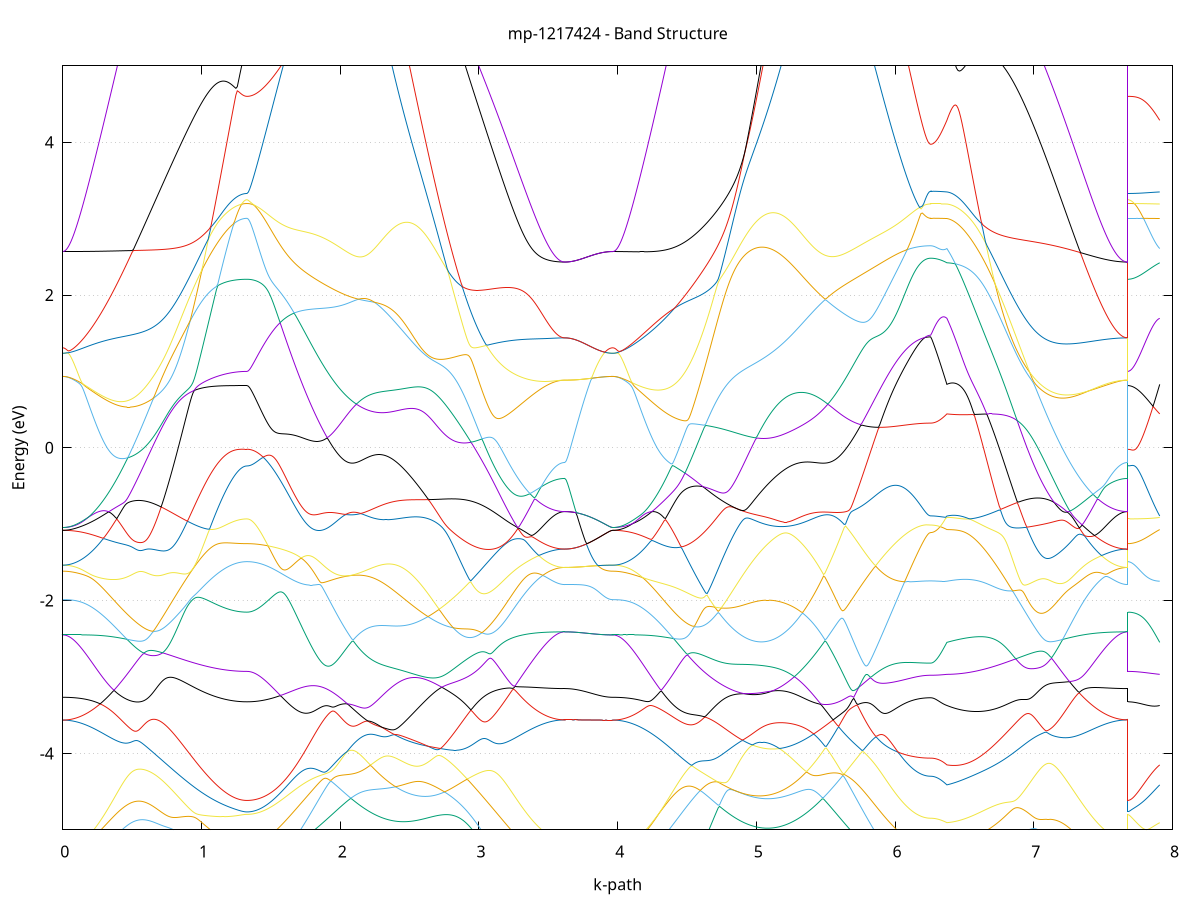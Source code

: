 set title 'mp-1217424 - Band Structure'
set xlabel 'k-path'
set ylabel 'Energy (eV)'
set grid y
set yrange [-5:5]
set terminal png size 800,600
set output 'mp-1217424_bands_gnuplot.png'
plot '-' using 1:2 with lines notitle, '-' using 1:2 with lines notitle, '-' using 1:2 with lines notitle, '-' using 1:2 with lines notitle, '-' using 1:2 with lines notitle, '-' using 1:2 with lines notitle, '-' using 1:2 with lines notitle, '-' using 1:2 with lines notitle, '-' using 1:2 with lines notitle, '-' using 1:2 with lines notitle, '-' using 1:2 with lines notitle, '-' using 1:2 with lines notitle, '-' using 1:2 with lines notitle, '-' using 1:2 with lines notitle, '-' using 1:2 with lines notitle, '-' using 1:2 with lines notitle, '-' using 1:2 with lines notitle, '-' using 1:2 with lines notitle, '-' using 1:2 with lines notitle, '-' using 1:2 with lines notitle, '-' using 1:2 with lines notitle, '-' using 1:2 with lines notitle, '-' using 1:2 with lines notitle, '-' using 1:2 with lines notitle, '-' using 1:2 with lines notitle, '-' using 1:2 with lines notitle, '-' using 1:2 with lines notitle, '-' using 1:2 with lines notitle, '-' using 1:2 with lines notitle, '-' using 1:2 with lines notitle, '-' using 1:2 with lines notitle, '-' using 1:2 with lines notitle, '-' using 1:2 with lines notitle, '-' using 1:2 with lines notitle, '-' using 1:2 with lines notitle, '-' using 1:2 with lines notitle, '-' using 1:2 with lines notitle, '-' using 1:2 with lines notitle, '-' using 1:2 with lines notitle, '-' using 1:2 with lines notitle, '-' using 1:2 with lines notitle, '-' using 1:2 with lines notitle, '-' using 1:2 with lines notitle, '-' using 1:2 with lines notitle, '-' using 1:2 with lines notitle, '-' using 1:2 with lines notitle, '-' using 1:2 with lines notitle, '-' using 1:2 with lines notitle, '-' using 1:2 with lines notitle, '-' using 1:2 with lines notitle, '-' using 1:2 with lines notitle, '-' using 1:2 with lines notitle, '-' using 1:2 with lines notitle, '-' using 1:2 with lines notitle, '-' using 1:2 with lines notitle, '-' using 1:2 with lines notitle, '-' using 1:2 with lines notitle, '-' using 1:2 with lines notitle, '-' using 1:2 with lines notitle, '-' using 1:2 with lines notitle, '-' using 1:2 with lines notitle, '-' using 1:2 with lines notitle, '-' using 1:2 with lines notitle, '-' using 1:2 with lines notitle
0.000000 -39.184285
0.009984 -39.184285
0.019967 -39.184085
0.029951 -39.183885
0.039935 -39.183585
0.049918 -39.183285
0.059902 -39.182785
0.069886 -39.182285
0.079870 -39.181685
0.089853 -39.180985
0.099837 -39.180185
0.109821 -39.179385
0.119804 -39.178385
0.129788 -39.177385
0.139772 -39.176285
0.149755 -39.175085
0.159739 -39.173885
0.169723 -39.172585
0.179706 -39.171185
0.189690 -39.169685
0.199674 -39.168085
0.209657 -39.166485
0.219641 -39.164785
0.229625 -39.163085
0.239609 -39.161185
0.249592 -39.159285
0.259576 -39.157285
0.269560 -39.155285
0.279543 -39.153185
0.289527 -39.150985
0.299511 -39.148785
0.309494 -39.146485
0.319478 -39.144085
0.329462 -39.141685
0.339445 -39.139185
0.349429 -39.136685
0.359413 -39.134085
0.369396 -39.131485
0.379380 -39.128785
0.389364 -39.125985
0.399348 -39.123285
0.409331 -39.120485
0.419315 -39.117585
0.429299 -39.114685
0.439282 -39.111785
0.449266 -39.108785
0.459250 -39.105785
0.469233 -39.102785
0.479217 -39.099785
0.489201 -39.096685
0.499184 -39.093685
0.509168 -39.090585
0.519152 -39.087485
0.529135 -39.084385
0.539119 -39.081285
0.549103 -39.078285
0.559087 -39.075185
0.569070 -39.072185
0.579054 -39.069185
0.589038 -39.066185
0.599021 -39.063285
0.609005 -39.060385
0.618989 -39.057585
0.628972 -39.054885
0.638956 -39.052185
0.648940 -39.049585
0.658923 -39.047085
0.668907 -39.044685
0.678891 -39.042485
0.688875 -39.040285
0.698858 -39.038285
0.708842 -39.036485
0.718826 -39.034785
0.728809 -39.033285
0.738793 -39.032085
0.748777 -39.030985
0.758760 -39.030085
0.768744 -39.029485
0.778728 -39.029085
0.788711 -39.028985
0.798695 -39.029085
0.808679 -39.029485
0.818662 -39.030185
0.828646 -39.031285
0.838630 -39.032685
0.848614 -39.034585
0.858597 -39.038285
0.868581 -39.044985
0.878565 -39.052885
0.888548 -39.060985
0.898532 -39.069085
0.908516 -39.077085
0.918499 -39.085085
0.928483 -39.092985
0.938467 -39.100785
0.948450 -39.108385
0.958434 -39.115985
0.968418 -39.123385
0.978401 -39.130685
0.988385 -39.137785
0.998369 -39.144785
1.008353 -39.151685
1.018336 -39.158385
1.028320 -39.164885
1.038304 -39.171285
1.048287 -39.177385
1.058271 -39.183385
1.068255 -39.189285
1.078238 -39.194885
1.088222 -39.200285
1.098206 -39.205585
1.108189 -39.210585
1.118173 -39.215485
1.128157 -39.220085
1.138141 -39.224585
1.148124 -39.228785
1.158108 -39.232785
1.168092 -39.236585
1.178075 -39.240185
1.188059 -39.243585
1.198043 -39.246685
1.208026 -39.249585
1.218010 -39.252285
1.227994 -39.254785
1.237977 -39.256985
1.247961 -39.258985
1.257945 -39.260785
1.267928 -39.262285
1.277912 -39.263585
1.287896 -39.264685
1.297880 -39.265485
1.307863 -39.266085
1.317847 -39.266485
1.327831 -39.266585
1.327831 -39.266585
1.337792 -39.266485
1.347754 -39.266385
1.357716 -39.266085
1.367678 -39.265685
1.377639 -39.265185
1.387601 -39.264685
1.397563 -39.263985
1.407525 -39.263185
1.417486 -39.262185
1.427448 -39.261185
1.437410 -39.260085
1.447372 -39.258885
1.457334 -39.257585
1.467295 -39.256085
1.477257 -39.254585
1.487219 -39.252885
1.497181 -39.251185
1.507142 -39.249385
1.517104 -39.247385
1.527066 -39.245385
1.537028 -39.243185
1.546989 -39.240985
1.556951 -39.238585
1.566913 -39.236185
1.576875 -39.233585
1.586837 -39.230985
1.596798 -39.228185
1.606760 -39.225385
1.616722 -39.222485
1.626684 -39.219485
1.636645 -39.216285
1.646607 -39.213085
1.656569 -39.209785
1.666531 -39.206485
1.676492 -39.202985
1.686454 -39.199385
1.696416 -39.195785
1.706378 -39.192085
1.716339 -39.188185
1.726301 -39.184385
1.736263 -39.180385
1.746225 -39.176285
1.756187 -39.172185
1.766148 -39.167985
1.776110 -39.163685
1.786072 -39.159285
1.796034 -39.154885
1.805995 -39.150385
1.815957 -39.145785
1.825919 -39.141185
1.835881 -39.136485
1.845842 -39.131685
1.855804 -39.126885
1.865766 -39.121985
1.875728 -39.117085
1.885689 -39.112085
1.895651 -39.106985
1.905613 -39.101885
1.915575 -39.096785
1.925537 -39.091585
1.935498 -39.086285
1.945460 -39.080985
1.955422 -39.075685
1.965384 -39.070285
1.975345 -39.064885
1.985307 -39.059485
1.995269 -39.053985
2.005231 -39.048485
2.015192 -39.042985
2.025154 -39.037485
2.035116 -39.031985
2.045078 -39.026485
2.055040 -39.020985
2.065001 -39.015485
2.074963 -39.010085
2.084925 -39.004885
2.094887 -39.002885
2.104848 -39.007885
2.114810 -39.012885
2.114810 -39.012885
2.124772 -39.017685
2.134733 -39.022385
2.144695 -39.027085
2.154656 -39.031585
2.164618 -39.035985
2.174579 -39.040185
2.184541 -39.044385
2.194502 -39.048385
2.204464 -39.052185
2.214425 -39.055885
2.224387 -39.059385
2.234348 -39.062785
2.244309 -39.065985
2.254271 -39.068985
2.264232 -39.071785
2.274194 -39.074485
2.284155 -39.076985
2.294117 -39.079285
2.304078 -39.081385
2.314040 -39.083385
2.324001 -39.085085
2.333963 -39.086685
2.343924 -39.087985
2.353886 -39.089185
2.363847 -39.090085
2.373809 -39.090885
2.383770 -39.091485
2.393732 -39.091885
2.403693 -39.091985
2.413655 -39.091985
2.423616 -39.091785
2.433578 -39.091285
2.443539 -39.090685
2.453501 -39.089885
2.463462 -39.088785
2.473424 -39.087585
2.483385 -39.086185
2.493347 -39.084485
2.503308 -39.082685
2.513270 -39.080685
2.523231 -39.078485
2.533193 -39.076085
2.543154 -39.073485
2.553116 -39.070685
2.563077 -39.067685
2.573039 -39.064585
2.583000 -39.061285
2.592962 -39.057785
2.602923 -39.054085
2.612885 -39.050185
2.622846 -39.046185
2.632808 -39.041985
2.642769 -39.037685
2.652731 -39.033185
2.662692 -39.028585
2.672654 -39.023785
2.682615 -39.018885
2.692577 -39.013785
2.702538 -39.008585
2.712500 -39.007085
2.722461 -39.006585
2.732423 -39.006185
2.742384 -39.005985
2.752346 -39.005985
2.762307 -39.006085
2.772269 -39.006485
2.782230 -39.006985
2.792192 -39.007685
2.802153 -39.008585
2.812115 -39.009685
2.822076 -39.010985
2.832038 -39.012385
2.841999 -39.013985
2.851961 -39.015685
2.861922 -39.017585
2.871883 -39.019685
2.881845 -39.021885
2.891806 -39.024085
2.901768 -39.026585
2.911729 -39.029085
2.921691 -39.031685
2.931652 -39.034385
2.941614 -39.037185
2.951575 -39.039985
2.961537 -39.042885
2.971498 -39.045885
2.981460 -39.048885
2.991421 -39.051985
3.001383 -39.055085
3.011344 -39.058285
3.021306 -39.061485
3.031267 -39.064685
3.041229 -39.067885
3.051190 -39.071085
3.061152 -39.074385
3.071113 -39.077585
3.081075 -39.080785
3.091036 -39.084085
3.100998 -39.087285
3.110959 -39.090485
3.120921 -39.093685
3.130882 -39.096885
3.140844 -39.100085
3.150805 -39.103185
3.160767 -39.106285
3.170728 -39.109385
3.180690 -39.112385
3.190651 -39.115385
3.200613 -39.118385
3.210574 -39.121285
3.220536 -39.124185
3.230497 -39.126985
3.240459 -39.129785
3.250420 -39.132485
3.260382 -39.135185
3.270343 -39.137785
3.280305 -39.140385
3.290266 -39.142885
3.300228 -39.145385
3.310189 -39.147785
3.320151 -39.150085
3.330112 -39.152385
3.340074 -39.154585
3.350035 -39.156685
3.359997 -39.158785
3.369958 -39.160785
3.379920 -39.162785
3.389881 -39.164585
3.399843 -39.166385
3.409804 -39.168085
3.419766 -39.169785
3.429727 -39.171385
3.439689 -39.172885
3.449650 -39.174285
3.459612 -39.175585
3.469573 -39.176885
3.479534 -39.178085
3.489496 -39.179185
3.499457 -39.180185
3.509419 -39.181185
3.519380 -39.181985
3.529342 -39.182785
3.539303 -39.183485
3.549265 -39.184085
3.559226 -39.184685
3.569188 -39.185085
3.579149 -39.185485
3.589111 -39.185785
3.599072 -39.185985
3.609034 -39.186085
3.618995 -39.186185
3.618995 -39.186185
3.628889 -39.186185
3.638782 -39.186185
3.648675 -39.186085
3.658568 -39.186085
3.668461 -39.186085
3.678355 -39.185985
3.688248 -39.185985
3.698141 -39.185885
3.708034 -39.185885
3.717927 -39.185785
3.727821 -39.185785
3.737714 -39.185685
3.747607 -39.185585
3.757500 -39.185485
3.767393 -39.185485
3.777287 -39.185385
3.787180 -39.185285
3.797073 -39.185185
3.806966 -39.185085
3.816859 -39.184985
3.826753 -39.184985
3.836646 -39.184885
3.846539 -39.184785
3.856432 -39.184685
3.866325 -39.184685
3.876219 -39.184585
3.886112 -39.184485
3.896005 -39.184485
3.905898 -39.184385
3.915791 -39.184385
3.925685 -39.184385
3.935578 -39.184285
3.945471 -39.184285
3.955364 -39.184285
3.965257 -39.184285
3.965257 -39.184285
3.975251 -39.184285
3.985245 -39.184085
3.995239 -39.183885
4.005233 -39.183585
4.015227 -39.183285
4.025221 -39.182785
4.035215 -39.182285
4.045209 -39.181685
4.055203 -39.180985
4.065197 -39.180185
4.075191 -39.179285
4.085185 -39.178385
4.095179 -39.177285
4.105173 -39.176185
4.115167 -39.175085
4.125161 -39.173785
4.135155 -39.172485
4.145149 -39.170985
4.155143 -39.169485
4.165137 -39.167985
4.175131 -39.166285
4.185125 -39.164585
4.195119 -39.162785
4.205113 -39.160985
4.215107 -39.159085
4.225101 -39.157085
4.235095 -39.154985
4.245089 -39.152885
4.255083 -39.150685
4.265077 -39.148385
4.275071 -39.146085
4.285065 -39.143685
4.295059 -39.141185
4.305053 -39.138685
4.315046 -39.136185
4.325041 -39.133585
4.335034 -39.130885
4.345028 -39.128185
4.355022 -39.125385
4.365016 -39.122585
4.375010 -39.119685
4.385004 -39.116785
4.394998 -39.113885
4.404992 -39.110885
4.414986 -39.107885
4.424980 -39.104785
4.434974 -39.101685
4.444968 -39.098585
4.454962 -39.095485
4.464956 -39.092285
4.474950 -39.089085
4.484944 -39.085985
4.494938 -39.082685
4.504932 -39.079485
4.514926 -39.076285
4.524920 -39.073085
4.534914 -39.069885
4.544908 -39.066685
4.554902 -39.063485
4.564896 -39.060285
4.574890 -39.057185
4.584884 -39.054085
4.594878 -39.050985
4.604872 -39.047885
4.614866 -39.044885
4.624860 -39.041985
4.634854 -39.039085
4.644848 -39.036285
4.654842 -39.033585
4.664836 -39.030885
4.674830 -39.028285
4.684824 -39.025885
4.694818 -39.023485
4.704812 -39.021285
4.714806 -39.019085
4.724800 -39.017185
4.734793 -39.015285
4.744787 -39.013585
4.754781 -39.012085
4.764775 -39.010685
4.774769 -39.009485
4.784763 -39.008385
4.794757 -39.007585
4.804751 -39.006885
4.814745 -39.006385
4.824739 -39.006085
4.834733 -39.005985
4.844727 -39.006085
4.854721 -39.006285
4.864715 -39.006685
4.874709 -39.007285
4.884703 -39.010185
4.894697 -39.015285
4.904691 -39.020285
4.914685 -39.025185
4.924679 -39.029985
4.934673 -39.034585
4.944667 -39.038985
4.954661 -39.043285
4.964655 -39.047385
4.974649 -39.051385
4.984643 -39.055185
4.994637 -39.058785
5.004631 -39.062285
5.014625 -39.065585
5.024619 -39.068685
5.034613 -39.071585
5.044607 -39.074285
5.054601 -39.076785
5.064595 -39.079185
5.074589 -39.081285
5.084583 -39.083285
5.094577 -39.084985
5.104571 -39.086585
5.114565 -39.087985
5.124559 -39.089085
5.134552 -39.090085
5.144546 -39.090885
5.154540 -39.091385
5.164534 -39.091785
5.174528 -39.091885
5.184522 -39.091885
5.194516 -39.091585
5.204510 -39.091185
5.214504 -39.090485
5.224498 -39.089685
5.234492 -39.088685
5.244486 -39.087385
5.254480 -39.085985
5.264474 -39.084285
5.274468 -39.082485
5.284462 -39.080485
5.294456 -39.078285
5.304450 -39.075885
5.314444 -39.073285
5.324438 -39.070585
5.334432 -39.067685
5.344426 -39.064585
5.354420 -39.061285
5.364414 -39.057785
5.374408 -39.054285
5.384402 -39.050485
5.394396 -39.046585
5.404390 -39.042485
5.414384 -39.038285
5.424378 -39.033985
5.434372 -39.029585
5.444366 -39.024985
5.454360 -39.020285
5.464354 -39.015485
5.474348 -39.010585
5.484342 -39.005585
5.494336 -39.002085
5.504330 -39.007285
5.504330 -39.007285
5.514226 -39.012585
5.524121 -39.017985
5.534017 -39.023385
5.543913 -39.028885
5.553809 -39.034385
5.563705 -39.039785
5.573601 -39.045285
5.583497 -39.050785
5.593393 -39.056185
5.603289 -39.061585
5.613185 -39.066985
5.623081 -39.072285
5.632977 -39.077685
5.642873 -39.082885
5.652769 -39.088185
5.662665 -39.093385
5.672561 -39.098485
5.682457 -39.103585
5.692353 -39.108685
5.702249 -39.113685
5.712145 -39.118585
5.722041 -39.123485
5.731937 -39.128385
5.741833 -39.133085
5.751728 -39.137785
5.761624 -39.142485
5.771520 -39.147085
5.781416 -39.151585
5.791312 -39.155985
5.801208 -39.160385
5.811104 -39.164685
5.821000 -39.168885
5.830896 -39.173085
5.840792 -39.177185
5.850688 -39.181185
5.860584 -39.185085
5.870480 -39.188985
5.880376 -39.192685
5.890272 -39.196385
5.900168 -39.199985
5.910064 -39.203485
5.919960 -39.206885
5.929856 -39.210285
5.939752 -39.213485
5.949648 -39.216685
5.959544 -39.219785
5.969439 -39.222785
5.979335 -39.225585
5.989231 -39.228385
5.999127 -39.231085
6.009023 -39.233785
6.018919 -39.236285
6.028815 -39.238685
6.038711 -39.240985
6.048607 -39.243185
6.058503 -39.245285
6.068399 -39.247385
6.078295 -39.249285
6.088191 -39.251085
6.098087 -39.252785
6.107983 -39.254485
6.117879 -39.255985
6.127775 -39.257385
6.137671 -39.258685
6.147567 -39.259885
6.157463 -39.260985
6.167359 -39.261985
6.177255 -39.262885
6.187151 -39.263685
6.197047 -39.264385
6.206942 -39.264985
6.216838 -39.265385
6.226734 -39.265785
6.236630 -39.266085
6.246526 -39.266185
6.256422 -39.266285
6.256422 -39.266285
6.266186 -39.266285
6.275950 -39.266285
6.285713 -39.266285
6.295477 -39.266185
6.305241 -39.266185
6.315005 -39.266185
6.324768 -39.266185
6.334532 -39.266085
6.344296 -39.266085
6.354060 -39.265985
6.363823 -39.265985
6.373587 -39.265885
6.373587 -39.265885
6.383531 -39.265285
6.393475 -39.264485
6.403419 -39.263385
6.413363 -39.262085
6.423307 -39.260585
6.433251 -39.258785
6.443195 -39.256785
6.453139 -39.254585
6.463083 -39.252085
6.473027 -39.249485
6.482971 -39.246485
6.492915 -39.243385
6.502859 -39.240085
6.512803 -39.236485
6.522747 -39.232685
6.532691 -39.228685
6.542635 -39.224385
6.552579 -39.219985
6.562523 -39.215385
6.572467 -39.210485
6.582411 -39.205485
6.592355 -39.200185
6.602299 -39.194785
6.612243 -39.189185
6.622187 -39.183385
6.632131 -39.177385
6.642075 -39.171185
6.652019 -39.164785
6.661963 -39.158285
6.671907 -39.151585
6.681851 -39.144785
6.691795 -39.137785
6.701739 -39.130685
6.711683 -39.123385
6.721627 -39.115985
6.731571 -39.108385
6.741515 -39.100785
6.751459 -39.092985
6.761403 -39.085085
6.771347 -39.077085
6.781291 -39.068985
6.791235 -39.060885
6.801179 -39.052685
6.811123 -39.044685
6.821067 -39.037785
6.831011 -39.034085
6.840955 -39.032185
6.850899 -39.030885
6.860843 -39.029885
6.870787 -39.029285
6.880731 -39.028885
6.890675 -39.028785
6.900619 -39.028985
6.910563 -39.029385
6.920507 -39.030085
6.930451 -39.030985
6.940395 -39.032085
6.950339 -39.033385
6.960283 -39.034885
6.970227 -39.036585
6.980171 -39.038485
6.990115 -39.040585
7.000059 -39.042685
7.010003 -39.044985
7.019947 -39.047485
7.029890 -39.049985
7.039834 -39.052585
7.049778 -39.055285
7.059722 -39.058085
7.069666 -39.060985
7.079610 -39.063885
7.089554 -39.066785
7.099498 -39.069785
7.109442 -39.072885
7.119386 -39.075885
7.129330 -39.078985
7.139274 -39.082085
7.149218 -39.085185
7.159162 -39.088285
7.169106 -39.091485
7.179050 -39.094585
7.188994 -39.097685
7.198938 -39.100785
7.208882 -39.103785
7.218826 -39.106885
7.228770 -39.109885
7.238714 -39.112885
7.248658 -39.115785
7.258602 -39.118785
7.268546 -39.121585
7.278490 -39.124485
7.288434 -39.127285
7.298378 -39.130085
7.308322 -39.132785
7.318266 -39.135385
7.328210 -39.137985
7.338154 -39.140585
7.348098 -39.143085
7.358042 -39.145585
7.367986 -39.147885
7.377930 -39.150285
7.387874 -39.152485
7.397818 -39.154685
7.407762 -39.156885
7.417706 -39.158885
7.427650 -39.160885
7.437594 -39.162785
7.447538 -39.164685
7.457482 -39.166485
7.467426 -39.168185
7.477370 -39.169785
7.487314 -39.171385
7.497258 -39.172885
7.507202 -39.174285
7.517146 -39.175685
7.527090 -39.176885
7.537034 -39.178085
7.546978 -39.179185
7.556922 -39.180185
7.566866 -39.181185
7.576810 -39.181985
7.586754 -39.182785
7.596698 -39.183485
7.606642 -39.184085
7.616586 -39.184685
7.626530 -39.185085
7.636474 -39.185485
7.646418 -39.185785
7.656362 -39.185985
7.666306 -39.186085
7.676250 -39.186185
7.676250 -39.266585
7.685905 -39.266585
7.695560 -39.266585
7.705215 -39.266585
7.714870 -39.266585
7.724525 -39.266485
7.734179 -39.266485
7.743834 -39.266485
7.753489 -39.266485
7.763144 -39.266485
7.772799 -39.266385
7.782454 -39.266385
7.792109 -39.266385
7.801764 -39.266385
7.811419 -39.266285
7.821074 -39.266285
7.830729 -39.266285
7.840384 -39.266185
7.850039 -39.266185
7.859694 -39.266085
7.869349 -39.266085
7.879003 -39.265985
7.888658 -39.265985
7.898313 -39.265885
7.907968 -39.265885
e
0.000000 -38.749485
0.009984 -38.749485
0.019967 -38.749485
0.029951 -38.749485
0.039935 -38.749485
0.049918 -38.749485
0.059902 -38.749485
0.069886 -38.749485
0.079870 -38.749485
0.089853 -38.749485
0.099837 -38.749485
0.109821 -38.749485
0.119804 -38.749485
0.129788 -38.749485
0.139772 -38.749485
0.149755 -38.749585
0.159739 -38.749585
0.169723 -38.749685
0.179706 -38.749685
0.189690 -38.749785
0.199674 -38.749985
0.209657 -38.750085
0.219641 -38.750285
0.229625 -38.750485
0.239609 -38.750685
0.249592 -38.750885
0.259576 -38.751185
0.269560 -38.751585
0.279543 -38.751985
0.289527 -38.752385
0.299511 -38.752885
0.309494 -38.753485
0.319478 -38.754085
0.329462 -38.754785
0.339445 -38.755585
0.349429 -38.756485
0.359413 -38.757485
0.369396 -38.758485
0.379380 -38.759685
0.389364 -38.760985
0.399348 -38.762485
0.409331 -38.763985
0.419315 -38.765685
0.429299 -38.767585
0.439282 -38.769585
0.449266 -38.771785
0.459250 -38.774185
0.469233 -38.776685
0.479217 -38.779485
0.489201 -38.782485
0.499184 -38.785685
0.509168 -38.789085
0.519152 -38.792785
0.529135 -38.796685
0.539119 -38.800885
0.549103 -38.805285
0.559087 -38.809985
0.569070 -38.814885
0.579054 -38.820085
0.589038 -38.825585
0.599021 -38.831285
0.609005 -38.837285
0.618989 -38.843485
0.628972 -38.849885
0.638956 -38.856585
0.648940 -38.863485
0.658923 -38.870585
0.668907 -38.877785
0.678891 -38.885285
0.688875 -38.892885
0.698858 -38.900685
0.708842 -38.908685
0.718826 -38.916685
0.728809 -38.924885
0.738793 -38.933085
0.748777 -38.941485
0.758760 -38.949885
0.768744 -38.958385
0.778728 -38.966885
0.788711 -38.975385
0.798695 -38.983985
0.808679 -38.992485
0.818662 -39.001085
0.828646 -39.009485
0.838630 -39.017885
0.848614 -39.025885
0.858597 -39.032485
0.868581 -39.036085
0.878565 -39.038785
0.888548 -39.041485
0.898532 -39.044185
0.908516 -39.047185
0.918499 -39.050285
0.928483 -39.053485
0.938467 -39.056885
0.948450 -39.060385
0.958434 -39.064085
0.968418 -39.067785
0.978401 -39.071585
0.988385 -39.075485
0.998369 -39.079285
1.008353 -39.083285
1.018336 -39.087185
1.028320 -39.091085
1.038304 -39.094985
1.048287 -39.098885
1.058271 -39.102785
1.068255 -39.106485
1.078238 -39.110185
1.088222 -39.113885
1.098206 -39.117385
1.108189 -39.120885
1.118173 -39.124185
1.128157 -39.127485
1.138141 -39.130585
1.148124 -39.133585
1.158108 -39.136485
1.168092 -39.139185
1.178075 -39.141785
1.188059 -39.144185
1.198043 -39.146485
1.208026 -39.148685
1.218010 -39.150585
1.227994 -39.152485
1.237977 -39.154085
1.247961 -39.155585
1.257945 -39.156885
1.267928 -39.158085
1.277912 -39.158985
1.287896 -39.159785
1.297880 -39.160485
1.307863 -39.160885
1.317847 -39.161185
1.327831 -39.161285
1.327831 -39.161285
1.337792 -39.161185
1.347754 -39.160985
1.357716 -39.160785
1.367678 -39.160385
1.377639 -39.159885
1.387601 -39.159285
1.397563 -39.158685
1.407525 -39.157885
1.417486 -39.156985
1.427448 -39.155985
1.437410 -39.154885
1.447372 -39.153585
1.457334 -39.152285
1.467295 -39.150885
1.477257 -39.149385
1.487219 -39.147785
1.497181 -39.146085
1.507142 -39.144185
1.517104 -39.142285
1.527066 -39.140285
1.537028 -39.138185
1.546989 -39.135985
1.556951 -39.133685
1.566913 -39.131285
1.576875 -39.128785
1.586837 -39.126185
1.596798 -39.123585
1.606760 -39.120785
1.616722 -39.117985
1.626684 -39.114985
1.636645 -39.111985
1.646607 -39.108885
1.656569 -39.105785
1.666531 -39.102485
1.676492 -39.099185
1.686454 -39.095785
1.696416 -39.092285
1.706378 -39.088785
1.716339 -39.085185
1.726301 -39.081485
1.736263 -39.077785
1.746225 -39.073985
1.756187 -39.070185
1.766148 -39.066285
1.776110 -39.062385
1.786072 -39.058385
1.796034 -39.054385
1.805995 -39.050385
1.815957 -39.046385
1.825919 -39.042285
1.835881 -39.038185
1.845842 -39.034085
1.855804 -39.030085
1.865766 -39.025985
1.875728 -39.021985
1.885689 -39.017985
1.895651 -39.013985
1.905613 -39.010085
1.915575 -39.006285
1.925537 -39.002485
1.935498 -38.998885
1.945460 -38.995385
1.955422 -38.992085
1.965384 -38.988885
1.975345 -38.985785
1.985307 -38.982985
1.995269 -38.980385
2.005231 -38.978085
2.015192 -38.975985
2.025154 -38.974185
2.035116 -38.972785
2.045078 -38.977285
2.055040 -38.982485
2.065001 -38.987585
2.074963 -38.992785
2.084925 -38.997885
2.094887 -38.999785
2.104848 -38.994985
2.114810 -38.990785
2.114810 -38.990785
2.124772 -38.987685
2.134733 -38.985985
2.144695 -38.985685
2.154656 -38.986385
2.164618 -38.987785
2.174579 -38.989585
2.184541 -38.991585
2.194502 -38.993785
2.204464 -38.996085
2.214425 -38.998485
2.224387 -39.000985
2.234348 -39.003385
2.244309 -39.005785
2.254271 -39.008185
2.264232 -39.010485
2.274194 -39.012785
2.284155 -39.014985
2.294117 -39.017085
2.304078 -39.019085
2.314040 -39.020885
2.324001 -39.022685
2.333963 -39.024385
2.343924 -39.025885
2.353886 -39.027285
2.363847 -39.028585
2.373809 -39.029685
2.383770 -39.030685
2.393732 -39.031485
2.403693 -39.032185
2.413655 -39.032685
2.423616 -39.033085
2.433578 -39.033385
2.443539 -39.033485
2.453501 -39.033485
2.463462 -39.033385
2.473424 -39.033085
2.483385 -39.032685
2.493347 -39.032085
2.503308 -39.031385
2.513270 -39.030685
2.523231 -39.029785
2.533193 -39.028785
2.543154 -39.027685
2.553116 -39.026585
2.563077 -39.025285
2.573039 -39.023985
2.583000 -39.022685
2.592962 -39.021285
2.602923 -39.019885
2.612885 -39.018485
2.622846 -39.017085
2.632808 -39.015685
2.642769 -39.014285
2.652731 -39.012985
2.662692 -39.011785
2.672654 -39.010585
2.682615 -39.009585
2.692577 -39.008585
2.702538 -39.007785
2.712500 -39.003285
2.722461 -38.997885
2.732423 -38.992285
2.742384 -38.986685
2.752346 -38.980985
2.762307 -38.975085
2.772269 -38.969185
2.782230 -38.963185
2.792192 -38.957085
2.802153 -38.950985
2.812115 -38.944785
2.822076 -38.938585
2.832038 -38.932285
2.841999 -38.926085
2.851961 -38.919785
2.861922 -38.913485
2.871883 -38.907185
2.881845 -38.900885
2.891806 -38.894585
2.901768 -38.888385
2.911729 -38.882285
2.921691 -38.876085
2.931652 -38.870085
2.941614 -38.864185
2.951575 -38.858285
2.961537 -38.852485
2.971498 -38.846885
2.981460 -38.841385
2.991421 -38.835985
3.001383 -38.830785
3.011344 -38.825685
3.021306 -38.820785
3.031267 -38.815985
3.041229 -38.811385
3.051190 -38.806985
3.061152 -38.802785
3.071113 -38.798685
3.081075 -38.794885
3.091036 -38.791185
3.100998 -38.787785
3.110959 -38.784485
3.120921 -38.781385
3.130882 -38.778385
3.140844 -38.775685
3.150805 -38.773085
3.160767 -38.770685
3.170728 -38.768485
3.180690 -38.766385
3.190651 -38.764385
3.200613 -38.762585
3.210574 -38.760985
3.220536 -38.759385
3.230497 -38.757985
3.240459 -38.756685
3.250420 -38.755485
3.260382 -38.754485
3.270343 -38.753485
3.280305 -38.752585
3.290266 -38.751685
3.300228 -38.750985
3.310189 -38.750285
3.320151 -38.749685
3.330112 -38.749185
3.340074 -38.748685
3.350035 -38.748285
3.359997 -38.747885
3.369958 -38.747485
3.379920 -38.747185
3.389881 -38.746985
3.399843 -38.746685
3.409804 -38.746485
3.419766 -38.746285
3.429727 -38.746185
3.439689 -38.746085
3.449650 -38.745985
3.459612 -38.745885
3.469573 -38.745785
3.479534 -38.745685
3.489496 -38.745685
3.499457 -38.745585
3.509419 -38.745585
3.519380 -38.745585
3.529342 -38.745585
3.539303 -38.745585
3.549265 -38.745485
3.559226 -38.745485
3.569188 -38.745485
3.579149 -38.745485
3.589111 -38.745485
3.599072 -38.745485
3.609034 -38.745485
3.618995 -38.745485
3.618995 -38.745485
3.628889 -38.745485
3.638782 -38.745585
3.648675 -38.745585
3.658568 -38.745585
3.668461 -38.745685
3.678355 -38.745785
3.688248 -38.745885
3.698141 -38.745985
3.708034 -38.746085
3.717927 -38.746285
3.727821 -38.746385
3.737714 -38.746585
3.747607 -38.746685
3.757500 -38.746885
3.767393 -38.747085
3.777287 -38.747185
3.787180 -38.747385
3.797073 -38.747585
3.806966 -38.747785
3.816859 -38.747885
3.826753 -38.748085
3.836646 -38.748285
3.846539 -38.748385
3.856432 -38.748585
3.866325 -38.748685
3.876219 -38.748885
3.886112 -38.748985
3.896005 -38.749085
3.905898 -38.749185
3.915791 -38.749285
3.925685 -38.749385
3.935578 -38.749385
3.945471 -38.749485
3.955364 -38.749485
3.965257 -38.749485
3.965257 -38.749485
3.975251 -38.749485
3.985245 -38.749485
3.995239 -38.749485
4.005233 -38.749485
4.015227 -38.749485
4.025221 -38.749485
4.035215 -38.749485
4.045209 -38.749485
4.055203 -38.749485
4.065197 -38.749485
4.075191 -38.749485
4.085185 -38.749485
4.095179 -38.749485
4.105173 -38.749485
4.115167 -38.749585
4.125161 -38.749585
4.135155 -38.749685
4.145149 -38.749785
4.155143 -38.749885
4.165137 -38.749985
4.175131 -38.750085
4.185125 -38.750285
4.195119 -38.750485
4.205113 -38.750685
4.215107 -38.750985
4.225101 -38.751285
4.235095 -38.751585
4.245089 -38.751985
4.255083 -38.752485
4.265077 -38.752985
4.275071 -38.753485
4.285065 -38.754185
4.295059 -38.754885
4.305053 -38.755585
4.315046 -38.756485
4.325041 -38.757385
4.335034 -38.758485
4.345028 -38.759585
4.355022 -38.760885
4.365016 -38.762185
4.375010 -38.763685
4.385004 -38.765385
4.394998 -38.767085
4.404992 -38.768985
4.414986 -38.771085
4.424980 -38.773285
4.434974 -38.775585
4.444968 -38.778185
4.454962 -38.780885
4.464956 -38.783685
4.474950 -38.786785
4.484944 -38.790085
4.494938 -38.793485
4.504932 -38.797085
4.514926 -38.800985
4.524920 -38.804985
4.534914 -38.809185
4.544908 -38.813485
4.554902 -38.818085
4.564896 -38.822785
4.574890 -38.827685
4.584884 -38.832785
4.594878 -38.837985
4.604872 -38.843385
4.614866 -38.848885
4.624860 -38.854485
4.634854 -38.860285
4.644848 -38.866085
4.654842 -38.872085
4.664836 -38.878085
4.674830 -38.884185
4.684824 -38.890285
4.694818 -38.896585
4.704812 -38.902785
4.714806 -38.909085
4.724800 -38.915285
4.734793 -38.921585
4.744787 -38.927885
4.754781 -38.934185
4.764775 -38.940385
4.774769 -38.946585
4.784763 -38.952785
4.794757 -38.958885
4.804751 -38.964885
4.814745 -38.970885
4.824739 -38.976785
4.834733 -38.982585
4.844727 -38.988385
4.854721 -38.993985
4.864715 -38.999485
4.874709 -39.004885
4.884703 -39.007985
4.894697 -39.008785
4.904691 -39.009785
4.914685 -39.010885
4.924679 -39.011985
4.934673 -39.013285
4.944667 -39.014585
4.954661 -39.015885
4.964655 -39.017285
4.974649 -39.018685
4.984643 -39.020085
4.994637 -39.021485
5.004631 -39.022785
5.014625 -39.024085
5.024619 -39.025385
5.034613 -39.026585
5.044607 -39.027685
5.054601 -39.028685
5.064595 -39.029585
5.074589 -39.030485
5.084583 -39.031185
5.094577 -39.031785
5.104571 -39.032285
5.114565 -39.032685
5.124559 -39.032885
5.134552 -39.032985
5.144546 -39.032885
5.154540 -39.032785
5.164534 -39.032385
5.174528 -39.031985
5.184522 -39.031385
5.194516 -39.030585
5.204510 -39.029685
5.214504 -39.028685
5.224498 -39.027485
5.234492 -39.026185
5.244486 -39.024785
5.254480 -39.023185
5.264474 -39.021485
5.274468 -39.019685
5.284462 -39.017685
5.294456 -39.015685
5.304450 -39.013585
5.314444 -39.011385
5.324438 -39.009085
5.334432 -39.006785
5.344426 -39.004385
5.354420 -39.001985
5.364414 -38.999585
5.374408 -38.997185
5.384402 -38.994785
5.394396 -38.992585
5.404390 -38.990485
5.414384 -38.988585
5.424378 -38.986985
5.434372 -38.985885
5.444366 -38.985585
5.454360 -38.986585
5.464354 -38.988985
5.474348 -38.992685
5.484342 -38.997085
5.494336 -39.000585
5.504330 -38.995485
5.504330 -38.995485
5.514226 -38.990385
5.524121 -38.985285
5.534017 -38.980185
5.543913 -38.975085
5.553809 -38.973485
5.563705 -38.975185
5.573601 -38.977085
5.583497 -38.979185
5.593393 -38.981685
5.603289 -38.984285
5.613185 -38.987185
5.623081 -38.990185
5.632977 -38.993485
5.642873 -38.996785
5.652769 -39.000285
5.662665 -39.003985
5.672561 -39.007685
5.682457 -39.011485
5.692353 -39.015285
5.702249 -39.019285
5.712145 -39.023185
5.722041 -39.027185
5.731937 -39.031185
5.741833 -39.035185
5.751728 -39.039285
5.761624 -39.043285
5.771520 -39.047285
5.781416 -39.051285
5.791312 -39.055285
5.801208 -39.059185
5.811104 -39.063085
5.821000 -39.066985
5.830896 -39.070785
5.840792 -39.074585
5.850688 -39.078285
5.860584 -39.081885
5.870480 -39.085485
5.880376 -39.089085
5.890272 -39.092585
5.900168 -39.095985
5.910064 -39.099285
5.919960 -39.102585
5.929856 -39.105785
5.939752 -39.108885
5.949648 -39.111885
5.959544 -39.114885
5.969439 -39.117785
5.979335 -39.120485
5.989231 -39.123285
5.999127 -39.125885
6.009023 -39.128385
6.018919 -39.130785
6.028815 -39.133185
6.038711 -39.135485
6.048607 -39.137585
6.058503 -39.139685
6.068399 -39.141685
6.078295 -39.143585
6.088191 -39.145285
6.098087 -39.146985
6.107983 -39.148585
6.117879 -39.150085
6.127775 -39.151485
6.137671 -39.152785
6.147567 -39.153985
6.157463 -39.155085
6.167359 -39.155985
6.177255 -39.156885
6.187151 -39.157685
6.197047 -39.158385
6.206942 -39.158985
6.216838 -39.159385
6.226734 -39.159785
6.236630 -39.159985
6.246526 -39.160185
6.256422 -39.160285
6.256422 -39.160285
6.266186 -39.160285
6.275950 -39.160285
6.285713 -39.160185
6.295477 -39.160185
6.305241 -39.160185
6.315005 -39.160185
6.324768 -39.160185
6.334532 -39.160185
6.344296 -39.160185
6.354060 -39.160185
6.363823 -39.160185
6.373587 -39.160085
6.373587 -39.160085
6.383531 -39.159685
6.393475 -39.159085
6.403419 -39.158285
6.413363 -39.157285
6.423307 -39.156085
6.433251 -39.154785
6.443195 -39.153285
6.453139 -39.151685
6.463083 -39.149785
6.473027 -39.147885
6.482971 -39.145685
6.492915 -39.143385
6.502859 -39.140985
6.512803 -39.138385
6.522747 -39.135685
6.532691 -39.132785
6.542635 -39.129785
6.552579 -39.126685
6.562523 -39.123485
6.572467 -39.120085
6.582411 -39.116685
6.592355 -39.113085
6.602299 -39.109485
6.612243 -39.105785
6.622187 -39.101985
6.632131 -39.098185
6.642075 -39.094285
6.652019 -39.090385
6.661963 -39.086485
6.671907 -39.082585
6.681851 -39.078685
6.691795 -39.074785
6.701739 -39.070985
6.711683 -39.067185
6.721627 -39.063485
6.731571 -39.059785
6.741515 -39.056285
6.751459 -39.052985
6.761403 -39.049685
6.771347 -39.046685
6.781291 -39.043785
6.791235 -39.041085
6.801179 -39.038485
6.811123 -39.035885
6.821067 -39.032585
6.831011 -39.026085
6.840955 -39.017985
6.850899 -39.009585
6.860843 -39.001085
6.870787 -38.992485
6.880731 -38.983985
6.890675 -38.975385
6.900619 -38.966785
6.910563 -38.958285
6.920507 -38.949785
6.930451 -38.941285
6.940395 -38.932885
6.950339 -38.924585
6.960283 -38.916385
6.970227 -38.908285
6.980171 -38.900385
6.990115 -38.892485
7.000059 -38.884785
7.010003 -38.877285
7.019947 -38.869985
7.029890 -38.862785
7.039834 -38.855885
7.049778 -38.849085
7.059722 -38.842585
7.069666 -38.836285
7.079610 -38.830285
7.089554 -38.824485
7.099498 -38.818985
7.109442 -38.813685
7.119386 -38.808685
7.129330 -38.803885
7.139274 -38.799385
7.149218 -38.795185
7.159162 -38.791185
7.169106 -38.787385
7.179050 -38.783885
7.188994 -38.780585
7.198938 -38.777485
7.208882 -38.774685
7.218826 -38.771985
7.228770 -38.769585
7.238714 -38.767285
7.248658 -38.765185
7.258602 -38.763285
7.268546 -38.761485
7.278490 -38.759885
7.288434 -38.758385
7.298378 -38.756985
7.308322 -38.755785
7.318266 -38.754585
7.328210 -38.753585
7.338154 -38.752685
7.348098 -38.751785
7.358042 -38.751085
7.367986 -38.750385
7.377930 -38.749785
7.387874 -38.749185
7.397818 -38.748685
7.407762 -38.748285
7.417706 -38.747885
7.427650 -38.747485
7.437594 -38.747185
7.447538 -38.746985
7.457482 -38.746685
7.467426 -38.746485
7.477370 -38.746385
7.487314 -38.746185
7.497258 -38.746085
7.507202 -38.745985
7.517146 -38.745885
7.527090 -38.745785
7.537034 -38.745685
7.546978 -38.745685
7.556922 -38.745585
7.566866 -38.745585
7.576810 -38.745585
7.586754 -38.745585
7.596698 -38.745585
7.606642 -38.745485
7.616586 -38.745485
7.626530 -38.745485
7.636474 -38.745485
7.646418 -38.745485
7.656362 -38.745485
7.666306 -38.745485
7.676250 -38.745485
7.676250 -39.161285
7.685905 -39.161285
7.695560 -39.161185
7.705215 -39.161185
7.714870 -39.161185
7.724525 -39.161185
7.734179 -39.161185
7.743834 -39.161085
7.753489 -39.161085
7.763144 -39.161085
7.772799 -39.160985
7.782454 -39.160985
7.792109 -39.160885
7.801764 -39.160885
7.811419 -39.160785
7.821074 -39.160685
7.830729 -39.160685
7.840384 -39.160585
7.850039 -39.160485
7.859694 -39.160485
7.869349 -39.160385
7.879003 -39.160285
7.888658 -39.160285
7.898313 -39.160185
7.907968 -39.160085
e
0.000000 -38.276985
0.009984 -38.276985
0.019967 -38.277185
0.029951 -38.277385
0.039935 -38.277785
0.049918 -38.278285
0.059902 -38.278885
0.069886 -38.279585
0.079870 -38.280485
0.089853 -38.281485
0.099837 -38.282785
0.109821 -38.284185
0.119804 -38.285885
0.129788 -38.287885
0.139772 -38.290285
0.149755 -38.292985
0.159739 -38.296085
0.169723 -38.299585
0.179706 -38.303385
0.189690 -38.307485
0.199674 -38.311885
0.209657 -38.316585
0.219641 -38.321385
0.229625 -38.326485
0.239609 -38.331785
0.249592 -38.337285
0.259576 -38.342985
0.269560 -38.348885
0.279543 -38.354985
0.289527 -38.361185
0.299511 -38.367585
0.309494 -38.374185
0.319478 -38.380885
0.329462 -38.387685
0.339445 -38.394685
0.349429 -38.401785
0.359413 -38.408985
0.369396 -38.416285
0.379380 -38.423685
0.389364 -38.431185
0.399348 -38.438785
0.409331 -38.446385
0.419315 -38.454085
0.429299 -38.461885
0.439282 -38.469685
0.449266 -38.477485
0.459250 -38.485385
0.469233 -38.493285
0.479217 -38.501185
0.489201 -38.509085
0.499184 -38.516985
0.509168 -38.524885
0.519152 -38.532685
0.529135 -38.540585
0.539119 -38.548385
0.549103 -38.556085
0.559087 -38.563785
0.569070 -38.571485
0.579054 -38.579085
0.589038 -38.586585
0.599021 -38.594085
0.609005 -38.601385
0.618989 -38.608685
0.628972 -38.615885
0.638956 -38.622985
0.648940 -38.629985
0.658923 -38.636785
0.668907 -38.643485
0.678891 -38.650085
0.688875 -38.656485
0.698858 -38.662785
0.708842 -38.669785
0.718826 -38.679985
0.728809 -38.690385
0.738793 -38.700685
0.748777 -38.710985
0.758760 -38.721185
0.768744 -38.731385
0.778728 -38.741485
0.788711 -38.751585
0.798695 -38.761585
0.808679 -38.771485
0.818662 -38.781385
0.828646 -38.791085
0.838630 -38.800785
0.848614 -38.810285
0.858597 -38.819785
0.868581 -38.829085
0.878565 -38.838285
0.888548 -38.847385
0.898532 -38.856385
0.908516 -38.865185
0.918499 -38.873885
0.928483 -38.882385
0.938467 -38.890785
0.948450 -38.899085
0.958434 -38.907085
0.968418 -38.915085
0.978401 -38.922785
0.988385 -38.930385
0.998369 -38.937785
1.008353 -38.944985
1.018336 -38.952085
1.028320 -38.958885
1.038304 -38.965585
1.048287 -38.972085
1.058271 -38.978385
1.068255 -38.984385
1.078238 -38.990285
1.088222 -38.995985
1.098206 -39.001385
1.108189 -39.006685
1.118173 -39.011685
1.128157 -39.016485
1.138141 -39.021085
1.148124 -39.025485
1.158108 -39.029685
1.168092 -39.033585
1.178075 -39.037285
1.188059 -39.040785
1.198043 -39.043985
1.208026 -39.046985
1.218010 -39.049785
1.227994 -39.052285
1.237977 -39.054585
1.247961 -39.056585
1.257945 -39.058485
1.267928 -39.059985
1.277912 -39.061385
1.287896 -39.062485
1.297880 -39.063285
1.307863 -39.063885
1.317847 -39.064285
1.327831 -39.064385
1.327831 -39.064385
1.337792 -39.064385
1.347754 -39.064185
1.357716 -39.063985
1.367678 -39.063585
1.377639 -39.063085
1.387601 -39.062585
1.397563 -39.061885
1.407525 -39.061185
1.417486 -39.060285
1.427448 -39.059385
1.437410 -39.058285
1.447372 -39.057185
1.457334 -39.055885
1.467295 -39.054585
1.477257 -39.053185
1.487219 -39.051585
1.497181 -39.049985
1.507142 -39.048285
1.517104 -39.046385
1.527066 -39.044485
1.537028 -39.042485
1.546989 -39.040385
1.556951 -39.038185
1.566913 -39.035985
1.576875 -39.033585
1.586837 -39.031085
1.596798 -39.028585
1.606760 -39.025985
1.616722 -39.023285
1.626684 -39.020485
1.636645 -39.017685
1.646607 -39.014685
1.656569 -39.011685
1.666531 -39.008585
1.676492 -39.005485
1.686454 -39.002285
1.696416 -38.998985
1.706378 -38.995685
1.716339 -38.992285
1.726301 -38.988785
1.736263 -38.985285
1.746225 -38.981785
1.756187 -38.978285
1.766148 -38.974685
1.776110 -38.971085
1.786072 -38.967485
1.796034 -38.963985
1.805995 -38.960385
1.815957 -38.956885
1.825919 -38.953485
1.835881 -38.950185
1.845842 -38.946985
1.855804 -38.943985
1.865766 -38.941285
1.875728 -38.938785
1.885689 -38.936685
1.895651 -38.935085
1.905613 -38.933985
1.915575 -38.933485
1.925537 -38.933685
1.935498 -38.934585
1.945460 -38.936185
1.955422 -38.938485
1.965384 -38.941385
1.975345 -38.944885
1.985307 -38.948785
1.995269 -38.952985
2.005231 -38.957485
2.015192 -38.962285
2.025154 -38.967185
2.035116 -38.972185
2.045078 -38.971585
2.055040 -38.970685
2.065001 -38.970085
2.074963 -38.969785
2.084925 -38.969685
2.094887 -38.969685
2.104848 -38.969585
2.114810 -38.969285
2.114810 -38.969285
2.124772 -38.968185
2.134733 -38.965885
2.144695 -38.962385
2.154656 -38.957985
2.164618 -38.953085
2.174579 -38.947985
2.184541 -38.942785
2.194502 -38.937385
2.204464 -38.931985
2.214425 -38.926585
2.224387 -38.921185
2.234348 -38.915785
2.244309 -38.910485
2.254271 -38.905185
2.264232 -38.899885
2.274194 -38.894685
2.284155 -38.889485
2.294117 -38.884485
2.304078 -38.879485
2.314040 -38.881385
2.324001 -38.883685
2.333963 -38.885885
2.343924 -38.887785
2.353886 -38.889485
2.363847 -38.890985
2.373809 -38.892285
2.383770 -38.893285
2.393732 -38.894185
2.403693 -38.894685
2.413655 -38.895085
2.423616 -38.895185
2.433578 -38.895085
2.443539 -38.894785
2.453501 -38.894185
2.463462 -38.893385
2.473424 -38.892385
2.483385 -38.891085
2.493347 -38.889585
2.503308 -38.887885
2.513270 -38.885885
2.523231 -38.883685
2.533193 -38.881285
2.543154 -38.878585
2.553116 -38.875685
2.563077 -38.872485
2.573039 -38.869185
2.583000 -38.865585
2.592962 -38.861685
2.602923 -38.857685
2.612885 -38.853385
2.622846 -38.848885
2.632808 -38.844185
2.642769 -38.839285
2.652731 -38.834185
2.662692 -38.828785
2.672654 -38.823285
2.682615 -38.817485
2.692577 -38.811485
2.702538 -38.805385
2.712500 -38.798985
2.722461 -38.792485
2.732423 -38.785785
2.742384 -38.778885
2.752346 -38.771785
2.762307 -38.764585
2.772269 -38.757185
2.782230 -38.749585
2.792192 -38.741985
2.802153 -38.737285
2.812115 -38.732385
2.822076 -38.727185
2.832038 -38.721685
2.841999 -38.715985
2.851961 -38.710085
2.861922 -38.703885
2.871883 -38.697485
2.881845 -38.690885
2.891806 -38.684085
2.901768 -38.677085
2.911729 -38.669885
2.921691 -38.662585
2.931652 -38.655085
2.941614 -38.647485
2.951575 -38.639685
2.961537 -38.631785
2.971498 -38.623785
2.981460 -38.615585
2.991421 -38.607385
3.001383 -38.599085
3.011344 -38.590785
3.021306 -38.582385
3.031267 -38.573885
3.041229 -38.565385
3.051190 -38.556785
3.061152 -38.548285
3.071113 -38.539685
3.081075 -38.531085
3.091036 -38.522585
3.100998 -38.514085
3.110959 -38.505485
3.120921 -38.497085
3.130882 -38.488585
3.140844 -38.480285
3.150805 -38.471985
3.160767 -38.463785
3.170728 -38.455585
3.180690 -38.447585
3.190651 -38.439685
3.200613 -38.431885
3.210574 -38.424185
3.220536 -38.416585
3.230497 -38.409185
3.240459 -38.401885
3.250420 -38.394985
3.260382 -38.389085
3.270343 -38.383185
3.280305 -38.377285
3.290266 -38.371485
3.300228 -38.365785
3.310189 -38.360085
3.320151 -38.354485
3.330112 -38.348985
3.340074 -38.343685
3.350035 -38.338385
3.359997 -38.333185
3.369958 -38.328185
3.379920 -38.323285
3.389881 -38.318485
3.399843 -38.313885
3.409804 -38.309485
3.419766 -38.306185
3.429727 -38.303085
3.439689 -38.300185
3.449650 -38.297585
3.459612 -38.295085
3.469573 -38.292885
3.479534 -38.290885
3.489496 -38.289085
3.499457 -38.287485
3.509419 -38.285985
3.519380 -38.284685
3.529342 -38.283585
3.539303 -38.282585
3.549265 -38.281685
3.559226 -38.280985
3.569188 -38.280385
3.579149 -38.279885
3.589111 -38.279485
3.599072 -38.279285
3.609034 -38.279085
3.618995 -38.279085
3.618995 -38.279085
3.628889 -38.279085
3.638782 -38.278985
3.648675 -38.278985
3.658568 -38.278985
3.668461 -38.278985
3.678355 -38.278885
3.688248 -38.278885
3.698141 -38.278785
3.708034 -38.278685
3.717927 -38.278685
3.727821 -38.278585
3.737714 -38.278485
3.747607 -38.278385
3.757500 -38.278285
3.767393 -38.278185
3.777287 -38.278085
3.787180 -38.278085
3.797073 -38.277985
3.806966 -38.277885
3.816859 -38.277785
3.826753 -38.277685
3.836646 -38.277585
3.846539 -38.277485
3.856432 -38.277385
3.866325 -38.277385
3.876219 -38.277285
3.886112 -38.277185
3.896005 -38.277185
3.905898 -38.277085
3.915791 -38.277085
3.925685 -38.276985
3.935578 -38.276985
3.945471 -38.276985
3.955364 -38.276985
3.965257 -38.276985
3.965257 -38.276985
3.975251 -38.276985
3.985245 -38.277185
3.995239 -38.277385
4.005233 -38.277785
4.015227 -38.278285
4.025221 -38.278885
4.035215 -38.279585
4.045209 -38.280485
4.055203 -38.281485
4.065197 -38.282685
4.075191 -38.283985
4.085185 -38.285485
4.095179 -38.287085
4.105173 -38.288985
4.115167 -38.291085
4.125161 -38.293285
4.135155 -38.295785
4.145149 -38.298485
4.155143 -38.301385
4.165137 -38.305385
4.175131 -38.309685
4.185125 -38.314185
4.195119 -38.318885
4.205113 -38.323685
4.215107 -38.328585
4.225101 -38.333685
4.235095 -38.338785
4.245089 -38.344085
4.255083 -38.349585
4.265077 -38.355085
4.275071 -38.360685
4.285065 -38.366385
4.295059 -38.372085
4.305053 -38.377985
4.315046 -38.383885
4.325041 -38.389785
4.335034 -38.395785
4.345028 -38.401785
4.355022 -38.408585
4.365016 -38.416085
4.375010 -38.423685
4.385004 -38.431385
4.394998 -38.439285
4.404992 -38.447185
4.414986 -38.455285
4.424980 -38.463485
4.434974 -38.471685
4.444968 -38.480085
4.454962 -38.488485
4.464956 -38.496885
4.474950 -38.505385
4.484944 -38.513985
4.494938 -38.522485
4.504932 -38.531085
4.514926 -38.539685
4.524920 -38.548285
4.534914 -38.556885
4.544908 -38.565385
4.554902 -38.573885
4.564896 -38.582385
4.574890 -38.590785
4.584884 -38.599185
4.594878 -38.607485
4.604872 -38.615685
4.614866 -38.623785
4.624860 -38.631785
4.634854 -38.639685
4.644848 -38.647485
4.654842 -38.655085
4.664836 -38.662585
4.674830 -38.669885
4.684824 -38.677085
4.694818 -38.684085
4.704812 -38.690885
4.714806 -38.697385
4.724800 -38.703785
4.734793 -38.709885
4.744787 -38.715885
4.754781 -38.721485
4.764775 -38.726885
4.774769 -38.732085
4.784763 -38.736985
4.794757 -38.744785
4.804751 -38.752485
4.814745 -38.760085
4.824739 -38.767485
4.834733 -38.774685
4.844727 -38.781785
4.854721 -38.788585
4.864715 -38.795285
4.874709 -38.801785
4.884703 -38.808185
4.894697 -38.814285
4.904691 -38.820185
4.914685 -38.825885
4.924679 -38.831485
4.934673 -38.836785
4.944667 -38.841885
4.954661 -38.846685
4.964655 -38.851385
4.974649 -38.855785
4.984643 -38.859985
4.994637 -38.863985
5.004631 -38.867785
5.014625 -38.871285
5.024619 -38.874585
5.034613 -38.877685
5.044607 -38.880485
5.054601 -38.883085
5.064595 -38.885485
5.074589 -38.887585
5.084583 -38.889485
5.094577 -38.891185
5.104571 -38.892585
5.114565 -38.893785
5.124559 -38.894685
5.134552 -38.895385
5.144546 -38.895885
5.154540 -38.896085
5.164534 -38.896085
5.174528 -38.895885
5.184522 -38.895385
5.194516 -38.894685
5.204510 -38.893785
5.214504 -38.892585
5.224498 -38.891185
5.234492 -38.889585
5.244486 -38.887785
5.254480 -38.885685
5.264474 -38.883485
5.274468 -38.880985
5.284462 -38.881285
5.294456 -38.886385
5.304450 -38.891485
5.314444 -38.896685
5.324438 -38.901885
5.334432 -38.907185
5.344426 -38.912585
5.354420 -38.917985
5.364414 -38.923385
5.374408 -38.928785
5.384402 -38.934185
5.394396 -38.939585
5.404390 -38.944885
5.414384 -38.950185
5.424378 -38.955185
5.434372 -38.959785
5.444366 -38.963885
5.454360 -38.966885
5.464354 -38.968685
5.474348 -38.969385
5.484342 -38.969585
5.494336 -38.969685
5.504330 -38.969685
5.504330 -38.969685
5.514226 -38.969985
5.524121 -38.970485
5.534017 -38.971185
5.543913 -38.972185
5.553809 -38.970085
5.563705 -38.965185
5.573601 -38.960385
5.583497 -38.955785
5.593393 -38.951485
5.603289 -38.947385
5.613185 -38.943785
5.623081 -38.940585
5.632977 -38.937985
5.642873 -38.935985
5.652769 -38.934685
5.662665 -38.934185
5.672561 -38.934285
5.682457 -38.935085
5.692353 -38.936385
5.702249 -38.938185
5.712145 -38.940485
5.722041 -38.942985
5.731937 -38.945885
5.741833 -38.948985
5.751728 -38.952185
5.761624 -38.955485
5.771520 -38.958985
5.781416 -38.962485
5.791312 -38.965985
5.801208 -38.969585
5.811104 -38.973185
5.821000 -38.976685
5.830896 -38.980285
5.840792 -38.983785
5.850688 -38.987285
5.860584 -38.990785
5.870480 -38.994185
5.880376 -38.997485
5.890272 -39.000785
5.900168 -39.004085
5.910064 -39.007285
5.919960 -39.010385
5.929856 -39.013485
5.939752 -39.016385
5.949648 -39.019285
5.959544 -39.022185
5.969439 -39.024885
5.979335 -39.027585
5.989231 -39.030185
5.999127 -39.032685
6.009023 -39.035085
6.018919 -39.037485
6.028815 -39.039685
6.038711 -39.041885
6.048607 -39.043985
6.058503 -39.045885
6.068399 -39.047785
6.078295 -39.049585
6.088191 -39.051285
6.098087 -39.052985
6.107983 -39.054485
6.117879 -39.055885
6.127775 -39.057185
6.137671 -39.058485
6.147567 -39.059585
6.157463 -39.060585
6.167359 -39.061585
6.177255 -39.062385
6.187151 -39.063185
6.197047 -39.063785
6.206942 -39.064385
6.216838 -39.064785
6.226734 -39.065185
6.236630 -39.065385
6.246526 -39.065585
6.256422 -39.065585
6.256422 -39.065585
6.266186 -39.065585
6.275950 -39.065585
6.285713 -39.065585
6.295477 -39.065485
6.305241 -39.065485
6.315005 -39.065385
6.324768 -39.065285
6.334532 -39.065185
6.344296 -39.065085
6.354060 -39.064985
6.363823 -39.064885
6.373587 -39.064785
6.373587 -39.064785
6.383531 -39.064185
6.393475 -39.063285
6.403419 -39.062185
6.413363 -39.060785
6.423307 -39.059185
6.433251 -39.057385
6.443195 -39.055285
6.453139 -39.052985
6.463083 -39.050485
6.473027 -39.047685
6.482971 -39.044585
6.492915 -39.041385
6.502859 -39.037885
6.512803 -39.034185
6.522747 -39.030185
6.532691 -39.025985
6.542635 -39.021585
6.552579 -39.016985
6.562523 -39.012185
6.572467 -39.007085
6.582411 -39.001785
6.592355 -38.996285
6.602299 -38.990585
6.612243 -38.984685
6.622187 -38.978585
6.632131 -38.972285
6.642075 -38.965785
6.652019 -38.959085
6.661963 -38.952185
6.671907 -38.945185
6.681851 -38.937885
6.691795 -38.930485
6.701739 -38.922885
6.711683 -38.915085
6.721627 -38.907085
6.731571 -38.898985
6.741515 -38.890785
6.751459 -38.882285
6.761403 -38.873785
6.771347 -38.864985
6.781291 -38.856185
6.791235 -38.847185
6.801179 -38.838085
6.811123 -38.828885
6.821067 -38.819485
6.831011 -38.809985
6.840955 -38.800485
6.850899 -38.790785
6.860843 -38.780985
6.870787 -38.771185
6.880731 -38.761185
6.890675 -38.751185
6.900619 -38.741085
6.910563 -38.730985
6.920507 -38.720785
6.930451 -38.710585
6.940395 -38.700285
6.950339 -38.689985
6.960283 -38.679785
6.970227 -38.670385
6.980171 -38.663585
6.990115 -38.657185
7.000059 -38.650785
7.010003 -38.644185
7.019947 -38.637385
7.029890 -38.630585
7.039834 -38.623585
7.049778 -38.616485
7.059722 -38.609285
7.069666 -38.601985
7.079610 -38.594585
7.089554 -38.587085
7.099498 -38.579585
7.109442 -38.571985
7.119386 -38.564285
7.129330 -38.556585
7.139274 -38.548885
7.149218 -38.541085
7.159162 -38.533185
7.169106 -38.525385
7.179050 -38.517485
7.188994 -38.509585
7.198938 -38.501685
7.208882 -38.493785
7.218826 -38.485885
7.228770 -38.477985
7.238714 -38.470185
7.248658 -38.462385
7.258602 -38.454585
7.268546 -38.446885
7.278490 -38.439185
7.288434 -38.431685
7.298378 -38.424185
7.308322 -38.416785
7.318266 -38.409385
7.328210 -38.402185
7.338154 -38.395185
7.348098 -38.388185
7.358042 -38.381385
7.367986 -38.374685
7.377930 -38.368085
7.387874 -38.361685
7.397818 -38.355485
7.407762 -38.349485
7.417706 -38.343585
7.427650 -38.337885
7.437594 -38.332385
7.447538 -38.327185
7.457482 -38.322085
7.467426 -38.317285
7.477370 -38.312685
7.487314 -38.308385
7.497258 -38.304385
7.507202 -38.300785
7.517146 -38.297385
7.527090 -38.294485
7.537034 -38.291885
7.546978 -38.289685
7.556922 -38.287785
7.566866 -38.286185
7.576810 -38.284785
7.586754 -38.283585
7.596698 -38.282585
7.606642 -38.281685
7.616586 -38.280985
7.626530 -38.280385
7.636474 -38.279885
7.646418 -38.279485
7.656362 -38.279285
7.666306 -38.279085
7.676250 -38.279085
7.676250 -39.064385
7.685905 -39.064385
7.695560 -39.064385
7.705215 -39.064385
7.714870 -39.064385
7.724525 -39.064385
7.734179 -39.064485
7.743834 -39.064485
7.753489 -39.064485
7.763144 -39.064485
7.772799 -39.064485
7.782454 -39.064585
7.792109 -39.064585
7.801764 -39.064585
7.811419 -39.064585
7.821074 -39.064585
7.830729 -39.064685
7.840384 -39.064685
7.850039 -39.064685
7.859694 -39.064685
7.869349 -39.064785
7.879003 -39.064785
7.888658 -39.064785
7.898313 -39.064785
7.907968 -39.064785
e
0.000000 -38.260485
0.009984 -38.260585
0.019967 -38.260885
0.029951 -38.261485
0.039935 -38.262385
0.049918 -38.263385
0.059902 -38.264685
0.069886 -38.266085
0.079870 -38.267785
0.089853 -38.269685
0.099837 -38.271685
0.109821 -38.273885
0.119804 -38.276185
0.129788 -38.278485
0.139772 -38.280785
0.149755 -38.283185
0.159739 -38.285485
0.169723 -38.287785
0.179706 -38.290085
0.189690 -38.292585
0.199674 -38.295085
0.209657 -38.297785
0.219641 -38.300685
0.229625 -38.303685
0.239609 -38.306885
0.249592 -38.310385
0.259576 -38.313985
0.269560 -38.317785
0.279543 -38.321885
0.289527 -38.326185
0.299511 -38.330685
0.309494 -38.335385
0.319478 -38.340385
0.329462 -38.345585
0.339445 -38.350985
0.349429 -38.356585
0.359413 -38.362485
0.369396 -38.368485
0.379380 -38.374785
0.389364 -38.381285
0.399348 -38.387885
0.409331 -38.394785
0.419315 -38.401785
0.429299 -38.409085
0.439282 -38.416485
0.449266 -38.424085
0.459250 -38.431785
0.469233 -38.439685
0.479217 -38.447785
0.489201 -38.456085
0.499184 -38.464485
0.509168 -38.473085
0.519152 -38.481885
0.529135 -38.490785
0.539119 -38.499885
0.549103 -38.509085
0.559087 -38.518385
0.569070 -38.527885
0.579054 -38.537485
0.589038 -38.547285
0.599021 -38.557085
0.609005 -38.567085
0.618989 -38.577085
0.628972 -38.587185
0.638956 -38.597385
0.648940 -38.607585
0.658923 -38.617885
0.668907 -38.628185
0.678891 -38.638585
0.688875 -38.648885
0.698858 -38.659285
0.708842 -38.668685
0.718826 -38.674585
0.728809 -38.680185
0.738793 -38.685585
0.748777 -38.690685
0.758760 -38.695485
0.768744 -38.700085
0.778728 -38.704285
0.788711 -38.708185
0.798695 -38.711785
0.808679 -38.715085
0.818662 -38.717985
0.828646 -38.720585
0.838630 -38.722785
0.848614 -38.724585
0.858597 -38.726085
0.868581 -38.727185
0.878565 -38.727985
0.888548 -38.728385
0.898532 -38.728585
0.908516 -38.728385
0.918499 -38.727885
0.928483 -38.727085
0.938467 -38.726085
0.948450 -38.724785
0.958434 -38.723185
0.968418 -38.721485
0.978401 -38.719485
0.988385 -38.717285
0.998369 -38.714985
1.008353 -38.712485
1.018336 -38.709785
1.028320 -38.706985
1.038304 -38.704085
1.048287 -38.701085
1.058271 -38.697985
1.068255 -38.694785
1.078238 -38.691485
1.088222 -38.688085
1.098206 -38.684685
1.108189 -38.681185
1.118173 -38.677685
1.128157 -38.674085
1.138141 -38.670485
1.148124 -38.666885
1.158108 -38.663285
1.168092 -38.659585
1.178075 -38.655985
1.188059 -38.652285
1.198043 -38.648685
1.208026 -38.645085
1.218010 -38.641485
1.227994 -38.637885
1.237977 -38.634385
1.247961 -38.630885
1.257945 -38.627385
1.267928 -38.624085
1.277912 -38.620685
1.287896 -38.617485
1.297880 -38.614485
1.307863 -38.611785
1.317847 -38.609585
1.327831 -38.608785
1.327831 -38.608785
1.337792 -38.608785
1.347754 -38.608985
1.357716 -38.609285
1.367678 -38.609785
1.377639 -38.610385
1.387601 -38.611085
1.397563 -38.611985
1.407525 -38.612985
1.417486 -38.614185
1.427448 -38.615485
1.437410 -38.616985
1.447372 -38.618585
1.457334 -38.620385
1.467295 -38.622385
1.477257 -38.624485
1.487219 -38.626785
1.497181 -38.629285
1.507142 -38.631985
1.517104 -38.634885
1.527066 -38.637885
1.537028 -38.641185
1.546989 -38.644585
1.556951 -38.648185
1.566913 -38.651985
1.576875 -38.655885
1.586837 -38.660085
1.596798 -38.664385
1.606760 -38.668885
1.616722 -38.673485
1.626684 -38.678285
1.636645 -38.683285
1.646607 -38.688385
1.656569 -38.693585
1.666531 -38.698985
1.676492 -38.704485
1.686454 -38.710085
1.696416 -38.715785
1.706378 -38.721585
1.716339 -38.727385
1.726301 -38.733385
1.736263 -38.739385
1.746225 -38.745485
1.756187 -38.751585
1.766148 -38.757685
1.776110 -38.763885
1.786072 -38.769985
1.796034 -38.776085
1.805995 -38.782085
1.815957 -38.788085
1.825919 -38.793985
1.835881 -38.799685
1.845842 -38.805285
1.855804 -38.810585
1.865766 -38.815685
1.875728 -38.820285
1.885689 -38.824585
1.895651 -38.828285
1.905613 -38.831485
1.915575 -38.833885
1.925537 -38.835585
1.935498 -38.836485
1.945460 -38.836585
1.955422 -38.835885
1.965384 -38.834585
1.975345 -38.832585
1.985307 -38.830085
1.995269 -38.827085
2.005231 -38.823785
2.015192 -38.820185
2.025154 -38.816385
2.035116 -38.812485
2.045078 -38.808485
2.055040 -38.804585
2.065001 -38.800985
2.074963 -38.797985
2.084925 -38.796085
2.094887 -38.795785
2.104848 -38.797385
2.114810 -38.800485
2.114810 -38.800485
2.124772 -38.804585
2.134733 -38.809085
2.144695 -38.813885
2.154656 -38.818785
2.164618 -38.823685
2.174579 -38.828585
2.184541 -38.833385
2.194502 -38.837985
2.204464 -38.842585
2.214425 -38.846985
2.224387 -38.851185
2.234348 -38.855285
2.244309 -38.859185
2.254271 -38.862885
2.264232 -38.866485
2.274194 -38.869885
2.284155 -38.872985
2.294117 -38.875985
2.304078 -38.878785
2.314040 -38.874485
2.324001 -38.869685
2.333963 -38.864985
2.343924 -38.860285
2.353886 -38.855785
2.363847 -38.851385
2.373809 -38.847085
2.383770 -38.842985
2.393732 -38.838985
2.403693 -38.835085
2.413655 -38.831385
2.423616 -38.827785
2.433578 -38.824385
2.443539 -38.821085
2.453501 -38.817985
2.463462 -38.815085
2.473424 -38.812285
2.483385 -38.809685
2.493347 -38.807185
2.503308 -38.804885
2.513270 -38.802785
2.523231 -38.800785
2.533193 -38.798885
2.543154 -38.797085
2.553116 -38.795485
2.563077 -38.793985
2.573039 -38.792485
2.583000 -38.791085
2.592962 -38.789785
2.602923 -38.788485
2.612885 -38.787085
2.622846 -38.785785
2.632808 -38.784485
2.642769 -38.783085
2.652731 -38.781585
2.662692 -38.779985
2.672654 -38.778285
2.682615 -38.776485
2.692577 -38.774385
2.702538 -38.772185
2.712500 -38.769885
2.722461 -38.767185
2.732423 -38.764385
2.742384 -38.761285
2.752346 -38.757985
2.762307 -38.754385
2.772269 -38.750485
2.782230 -38.746385
2.792192 -38.741885
2.802153 -38.734085
2.812115 -38.726085
2.822076 -38.717885
2.832038 -38.709685
2.841999 -38.701285
2.851961 -38.692785
2.861922 -38.684185
2.871883 -38.675485
2.881845 -38.666785
2.891806 -38.657885
2.901768 -38.648985
2.911729 -38.640085
2.921691 -38.631085
2.931652 -38.622085
2.941614 -38.613085
2.951575 -38.604085
2.961537 -38.595085
2.971498 -38.586185
2.981460 -38.577385
2.991421 -38.568685
3.001383 -38.560085
3.011344 -38.551685
3.021306 -38.543485
3.031267 -38.535585
3.041229 -38.527785
3.051190 -38.520385
3.061152 -38.513185
3.071113 -38.506185
3.081075 -38.499385
3.091036 -38.492785
3.100998 -38.486385
3.110959 -38.480085
3.120921 -38.473885
3.130882 -38.467685
3.140844 -38.461585
3.150805 -38.455585
3.160767 -38.449485
3.170728 -38.443385
3.180690 -38.437385
3.190651 -38.431285
3.200613 -38.425185
3.210574 -38.419185
3.220536 -38.413085
3.230497 -38.407085
3.240459 -38.400985
3.250420 -38.394785
3.260382 -38.387885
3.270343 -38.381185
3.280305 -38.374585
3.290266 -38.368285
3.300228 -38.362085
3.310189 -38.356185
3.320151 -38.350385
3.330112 -38.344885
3.340074 -38.339685
3.350035 -38.334585
3.359997 -38.329885
3.369958 -38.325285
3.379920 -38.320985
3.389881 -38.316885
3.399843 -38.313085
3.409804 -38.309485
3.419766 -38.305185
3.429727 -38.300985
3.439689 -38.296985
3.449650 -38.293285
3.459612 -38.289685
3.469573 -38.286185
3.479534 -38.282985
3.489496 -38.279985
3.499457 -38.277185
3.509419 -38.274585
3.519380 -38.272185
3.529342 -38.269985
3.539303 -38.267985
3.549265 -38.266285
3.559226 -38.264685
3.569188 -38.263485
3.579149 -38.262385
3.589111 -38.261585
3.599072 -38.260985
3.609034 -38.260585
3.618995 -38.260485
3.618995 -38.260485
3.628889 -38.260485
3.638782 -38.260485
3.648675 -38.260485
3.658568 -38.260485
3.668461 -38.260485
3.678355 -38.260485
3.688248 -38.260485
3.698141 -38.260485
3.708034 -38.260485
3.717927 -38.260485
3.727821 -38.260485
3.737714 -38.260485
3.747607 -38.260485
3.757500 -38.260485
3.767393 -38.260485
3.777287 -38.260485
3.787180 -38.260485
3.797073 -38.260485
3.806966 -38.260485
3.816859 -38.260485
3.826753 -38.260485
3.836646 -38.260485
3.846539 -38.260485
3.856432 -38.260485
3.866325 -38.260485
3.876219 -38.260485
3.886112 -38.260485
3.896005 -38.260485
3.905898 -38.260485
3.915791 -38.260485
3.925685 -38.260485
3.935578 -38.260485
3.945471 -38.260485
3.955364 -38.260485
3.965257 -38.260485
3.965257 -38.260485
3.975251 -38.260585
3.985245 -38.260985
3.995239 -38.261485
4.005233 -38.262385
4.015227 -38.263385
4.025221 -38.264685
4.035215 -38.266285
4.045209 -38.267985
4.055203 -38.269985
4.065197 -38.272185
4.075191 -38.274585
4.085185 -38.277185
4.095179 -38.280085
4.105173 -38.283085
4.115167 -38.286385
4.125161 -38.289785
4.135155 -38.293385
4.145149 -38.297285
4.155143 -38.301185
4.165137 -38.304585
4.175131 -38.307985
4.185125 -38.311585
4.195119 -38.315485
4.205113 -38.319585
4.215107 -38.323985
4.225101 -38.328585
4.235095 -38.333385
4.245089 -38.338485
4.255083 -38.343785
4.265077 -38.349385
4.275071 -38.355185
4.285065 -38.361185
4.295059 -38.367385
4.305053 -38.373785
4.315046 -38.380385
4.325041 -38.387185
4.335034 -38.394185
4.345028 -38.401285
4.355022 -38.407885
4.365016 -38.413885
4.375010 -38.419985
4.385004 -38.426085
4.394998 -38.432185
4.404992 -38.438185
4.414986 -38.444285
4.424980 -38.450385
4.434974 -38.456485
4.444968 -38.462585
4.454962 -38.468685
4.464956 -38.474885
4.474950 -38.481085
4.484944 -38.487385
4.494938 -38.493885
4.504932 -38.500485
4.514926 -38.507285
4.524920 -38.514385
4.534914 -38.521685
4.544908 -38.529185
4.554902 -38.536985
4.564896 -38.545085
4.574890 -38.553385
4.584884 -38.561885
4.594878 -38.570585
4.604872 -38.579385
4.614866 -38.588285
4.624860 -38.597285
4.634854 -38.606285
4.644848 -38.615385
4.654842 -38.624485
4.664836 -38.633585
4.674830 -38.642585
4.684824 -38.651585
4.694818 -38.660585
4.704812 -38.669385
4.714806 -38.678185
4.724800 -38.686985
4.734793 -38.695585
4.744787 -38.704085
4.754781 -38.712485
4.764775 -38.720785
4.774769 -38.728885
4.784763 -38.736885
4.794757 -38.741585
4.804751 -38.745985
4.814745 -38.750085
4.824739 -38.753885
4.834733 -38.757485
4.844727 -38.760785
4.854721 -38.763885
4.864715 -38.766685
4.874709 -38.769285
4.884703 -38.771685
4.894697 -38.773885
4.904691 -38.775885
4.914685 -38.777685
4.924679 -38.779485
4.934673 -38.781085
4.944667 -38.782585
4.954661 -38.783985
4.964655 -38.785385
4.974649 -38.786685
4.984643 -38.788085
4.994637 -38.789485
5.004631 -38.790885
5.014625 -38.792285
5.024619 -38.793785
5.034613 -38.795385
5.044607 -38.797185
5.054601 -38.798985
5.064595 -38.800885
5.074589 -38.802985
5.084583 -38.805285
5.094577 -38.807585
5.104571 -38.810185
5.114565 -38.812885
5.124559 -38.815685
5.134552 -38.818785
5.144546 -38.821885
5.154540 -38.825285
5.164534 -38.828785
5.174528 -38.832485
5.184522 -38.836285
5.194516 -38.840185
5.204510 -38.844285
5.214504 -38.848485
5.224498 -38.852885
5.234492 -38.857385
5.244486 -38.861885
5.254480 -38.866585
5.264474 -38.871385
5.274468 -38.876285
5.284462 -38.878285
5.294456 -38.875385
5.304450 -38.872285
5.314444 -38.868985
5.324438 -38.865485
5.334432 -38.861885
5.344426 -38.857985
5.354420 -38.853985
5.364414 -38.849785
5.374408 -38.845385
5.384402 -38.840885
5.394396 -38.836285
5.404390 -38.831485
5.414384 -38.826585
5.424378 -38.821685
5.434372 -38.816685
5.444366 -38.811785
5.454360 -38.806985
5.464354 -38.802585
5.474348 -38.798785
5.484342 -38.796385
5.494336 -38.795685
5.504330 -38.796985
5.504330 -38.796985
5.514226 -38.799585
5.524121 -38.803085
5.534017 -38.806885
5.543913 -38.810785
5.553809 -38.814785
5.563705 -38.818685
5.573601 -38.822385
5.583497 -38.825885
5.593393 -38.829085
5.603289 -38.831785
5.613185 -38.834085
5.623081 -38.835785
5.632977 -38.836785
5.642873 -38.837185
5.652769 -38.836685
5.662665 -38.835485
5.672561 -38.833485
5.682457 -38.830785
5.692353 -38.827485
5.702249 -38.823485
5.712145 -38.819085
5.722041 -38.814385
5.731937 -38.809285
5.741833 -38.803885
5.751728 -38.798285
5.761624 -38.792585
5.771520 -38.786685
5.781416 -38.780785
5.791312 -38.774685
5.801208 -38.768685
5.811104 -38.762585
5.821000 -38.756485
5.830896 -38.750485
5.840792 -38.744385
5.850688 -38.738385
5.860584 -38.732485
5.870480 -38.726585
5.880376 -38.720785
5.890272 -38.715085
5.900168 -38.709485
5.910064 -38.703985
5.919960 -38.698585
5.929856 -38.693285
5.939752 -38.688185
5.949648 -38.683185
5.959544 -38.678285
5.969439 -38.673585
5.979335 -38.669085
5.989231 -38.664685
5.999127 -38.660485
6.009023 -38.656385
6.018919 -38.652585
6.028815 -38.648885
6.038711 -38.645385
6.048607 -38.641985
6.058503 -38.638885
6.068399 -38.635885
6.078295 -38.633185
6.088191 -38.630585
6.098087 -38.628085
6.107983 -38.625885
6.117879 -38.623785
6.127775 -38.621885
6.137671 -38.620185
6.147567 -38.618585
6.157463 -38.617185
6.167359 -38.615885
6.177255 -38.614785
6.187151 -38.613785
6.197047 -38.612985
6.206942 -38.612185
6.216838 -38.611685
6.226734 -38.611185
6.236630 -38.610885
6.246526 -38.610685
6.256422 -38.610685
6.256422 -38.610685
6.266186 -38.610685
6.275950 -38.610685
6.285713 -38.610785
6.295477 -38.610885
6.305241 -38.610985
6.315005 -38.611185
6.324768 -38.611385
6.334532 -38.611585
6.344296 -38.611785
6.354060 -38.612085
6.363823 -38.612385
6.373587 -38.612685
6.373587 -38.612685
6.383531 -38.615185
6.393475 -38.618085
6.403419 -38.621285
6.413363 -38.624485
6.423307 -38.627885
6.433251 -38.631285
6.443195 -38.634785
6.453139 -38.638285
6.463083 -38.641885
6.473027 -38.645485
6.482971 -38.649085
6.492915 -38.652785
6.502859 -38.656385
6.512803 -38.660085
6.522747 -38.663685
6.532691 -38.667385
6.542635 -38.670985
6.552579 -38.674585
6.562523 -38.678185
6.572467 -38.681685
6.582411 -38.685185
6.592355 -38.688585
6.602299 -38.691985
6.612243 -38.695285
6.622187 -38.698485
6.632131 -38.701685
6.642075 -38.704685
6.652019 -38.707585
6.661963 -38.710385
6.671907 -38.713085
6.681851 -38.715585
6.691795 -38.717885
6.701739 -38.720085
6.711683 -38.722085
6.721627 -38.723885
6.731571 -38.725385
6.741515 -38.726685
6.751459 -38.727785
6.761403 -38.728585
6.771347 -38.729085
6.781291 -38.729185
6.791235 -38.729085
6.801179 -38.728685
6.811123 -38.727885
6.821067 -38.726785
6.831011 -38.725285
6.840955 -38.723385
6.850899 -38.721185
6.860843 -38.718685
6.870787 -38.715685
6.880731 -38.712485
6.890675 -38.708885
6.900619 -38.704885
6.910563 -38.700685
6.920507 -38.696085
6.930451 -38.691185
6.940395 -38.686085
6.950339 -38.680685
6.960283 -38.674885
6.970227 -38.668085
6.980171 -38.658485
6.990115 -38.648285
7.000059 -38.637985
7.010003 -38.627685
7.019947 -38.617385
7.029890 -38.607085
7.039834 -38.596885
7.049778 -38.586685
7.059722 -38.576685
7.069666 -38.566585
7.079610 -38.556685
7.089554 -38.546885
7.099498 -38.537185
7.109442 -38.527685
7.119386 -38.518185
7.129330 -38.508885
7.139274 -38.499685
7.149218 -38.490685
7.159162 -38.481885
7.169106 -38.473185
7.179050 -38.464585
7.188994 -38.456285
7.198938 -38.448085
7.208882 -38.439985
7.218826 -38.432185
7.228770 -38.424485
7.238714 -38.416985
7.248658 -38.409585
7.258602 -38.402385
7.268546 -38.395385
7.278490 -38.388585
7.288434 -38.381985
7.298378 -38.375585
7.308322 -38.369385
7.318266 -38.363385
7.328210 -38.357585
7.338154 -38.351985
7.348098 -38.346585
7.358042 -38.341485
7.367986 -38.336485
7.377930 -38.331785
7.387874 -38.327385
7.397818 -38.323085
7.407762 -38.319085
7.417706 -38.315185
7.427650 -38.311585
7.437594 -38.308185
7.447538 -38.304985
7.457482 -38.301985
7.467426 -38.299085
7.477370 -38.296285
7.487314 -38.293685
7.497258 -38.291185
7.507202 -38.288685
7.517146 -38.286185
7.527090 -38.283685
7.537034 -38.281285
7.546978 -38.278785
7.556922 -38.276385
7.566866 -38.273985
7.576810 -38.271785
7.586754 -38.269785
7.596698 -38.267885
7.606642 -38.266185
7.616586 -38.264685
7.626530 -38.263385
7.636474 -38.262385
7.646418 -38.261585
7.656362 -38.260985
7.666306 -38.260585
7.676250 -38.260485
7.676250 -38.608785
7.685905 -38.608785
7.695560 -38.608785
7.705215 -38.608785
7.714870 -38.608885
7.724525 -38.608985
7.734179 -38.609085
7.743834 -38.609185
7.753489 -38.609285
7.763144 -38.609385
7.772799 -38.609585
7.782454 -38.609685
7.792109 -38.609885
7.801764 -38.610085
7.811419 -38.610285
7.821074 -38.610485
7.830729 -38.610685
7.840384 -38.610885
7.850039 -38.611085
7.859694 -38.611385
7.869349 -38.611585
7.879003 -38.611885
7.888658 -38.612085
7.898313 -38.612385
7.907968 -38.612685
e
0.000000 -38.260485
0.009984 -38.260485
0.019967 -38.260585
0.029951 -38.260785
0.039935 -38.261085
0.049918 -38.261385
0.059902 -38.261885
0.069886 -38.262385
0.079870 -38.262885
0.089853 -38.263585
0.099837 -38.264285
0.109821 -38.265085
0.119804 -38.265985
0.129788 -38.266885
0.139772 -38.267885
0.149755 -38.268985
0.159739 -38.270185
0.169723 -38.271385
0.179706 -38.272685
0.189690 -38.274085
0.199674 -38.275485
0.209657 -38.276985
0.219641 -38.278585
0.229625 -38.280185
0.239609 -38.281885
0.249592 -38.283585
0.259576 -38.285485
0.269560 -38.287285
0.279543 -38.289285
0.289527 -38.291285
0.299511 -38.293285
0.309494 -38.295385
0.319478 -38.297585
0.329462 -38.299785
0.339445 -38.301985
0.349429 -38.304285
0.359413 -38.306685
0.369396 -38.309085
0.379380 -38.311485
0.389364 -38.313985
0.399348 -38.316485
0.409331 -38.319085
0.419315 -38.324785
0.429299 -38.332985
0.439282 -38.341085
0.449266 -38.349285
0.459250 -38.357485
0.469233 -38.365485
0.479217 -38.373485
0.489201 -38.381385
0.499184 -38.389185
0.509168 -38.396785
0.519152 -38.404285
0.529135 -38.411585
0.539119 -38.418685
0.549103 -38.425485
0.559087 -38.432185
0.569070 -38.438585
0.579054 -38.444685
0.589038 -38.450585
0.599021 -38.456185
0.609005 -38.461585
0.618989 -38.466585
0.628972 -38.471485
0.638956 -38.475985
0.648940 -38.480285
0.658923 -38.484285
0.668907 -38.488085
0.678891 -38.491685
0.688875 -38.494985
0.698858 -38.498085
0.708842 -38.500985
0.718826 -38.503685
0.728809 -38.506185
0.738793 -38.508485
0.748777 -38.510685
0.758760 -38.512685
0.768744 -38.514585
0.778728 -38.516285
0.788711 -38.517885
0.798695 -38.519385
0.808679 -38.520785
0.818662 -38.522085
0.828646 -38.523285
0.838630 -38.524485
0.848614 -38.525485
0.858597 -38.526585
0.868581 -38.527485
0.878565 -38.528385
0.888548 -38.529285
0.898532 -38.530185
0.908516 -38.530985
0.918499 -38.531785
0.928483 -38.532685
0.938467 -38.533485
0.948450 -38.534285
0.958434 -38.535085
0.968418 -38.535885
0.978401 -38.536685
0.988385 -38.537585
0.998369 -38.538485
1.008353 -38.539385
1.018336 -38.540385
1.028320 -38.541385
1.038304 -38.542385
1.048287 -38.543485
1.058271 -38.544685
1.068255 -38.545885
1.078238 -38.547185
1.088222 -38.548485
1.098206 -38.549885
1.108189 -38.551285
1.118173 -38.552885
1.128157 -38.554485
1.138141 -38.556085
1.148124 -38.557885
1.158108 -38.559685
1.168092 -38.561585
1.178075 -38.563585
1.188059 -38.565585
1.198043 -38.567785
1.208026 -38.569985
1.218010 -38.572285
1.227994 -38.574585
1.237977 -38.577085
1.247961 -38.579585
1.257945 -38.582085
1.267928 -38.584685
1.277912 -38.587385
1.287896 -38.590085
1.297880 -38.592685
1.307863 -38.595085
1.317847 -38.597085
1.327831 -38.597885
1.327831 -38.597885
1.337792 -38.597885
1.347754 -38.597785
1.357716 -38.597685
1.367678 -38.597585
1.377639 -38.597385
1.387601 -38.597185
1.397563 -38.596885
1.407525 -38.596585
1.417486 -38.596285
1.427448 -38.595885
1.437410 -38.595485
1.447372 -38.594985
1.457334 -38.594585
1.467295 -38.594085
1.477257 -38.593485
1.487219 -38.592985
1.497181 -38.592385
1.507142 -38.591785
1.517104 -38.591185
1.527066 -38.590585
1.537028 -38.589985
1.546989 -38.589385
1.556951 -38.588785
1.566913 -38.588285
1.576875 -38.587785
1.586837 -38.587285
1.596798 -38.586885
1.606760 -38.586485
1.616722 -38.586285
1.626684 -38.586285
1.636645 -38.586385
1.646607 -38.586685
1.656569 -38.587385
1.666531 -38.588285
1.676492 -38.589585
1.686454 -38.591285
1.696416 -38.593585
1.706378 -38.596285
1.716339 -38.599485
1.726301 -38.603185
1.736263 -38.607285
1.746225 -38.611885
1.756187 -38.616785
1.766148 -38.622085
1.776110 -38.627585
1.786072 -38.633285
1.796034 -38.639185
1.805995 -38.645185
1.815957 -38.651285
1.825919 -38.657485
1.835881 -38.663785
1.845842 -38.669985
1.855804 -38.676285
1.865766 -38.682485
1.875728 -38.688585
1.885689 -38.694685
1.895651 -38.700685
1.905613 -38.706585
1.915575 -38.712285
1.925537 -38.717885
1.935498 -38.723285
1.945460 -38.728385
1.955422 -38.733385
1.965384 -38.737985
1.975345 -38.742385
1.985307 -38.746385
1.995269 -38.750085
2.005231 -38.753485
2.015192 -38.756385
2.025154 -38.758885
2.035116 -38.760885
2.045078 -38.762485
2.055040 -38.763585
2.065001 -38.764185
2.074963 -38.764285
2.084925 -38.763885
2.094887 -38.763085
2.104848 -38.761785
2.114810 -38.759985
2.114810 -38.759985
2.124772 -38.757785
2.134733 -38.755285
2.144695 -38.752285
2.154656 -38.749085
2.164618 -38.745485
2.174579 -38.741585
2.184541 -38.737385
2.194502 -38.732985
2.204464 -38.728385
2.214425 -38.723585
2.224387 -38.718685
2.234348 -38.713485
2.244309 -38.708185
2.254271 -38.702785
2.264232 -38.697285
2.274194 -38.691585
2.284155 -38.685885
2.294117 -38.680085
2.304078 -38.674185
2.314040 -38.668285
2.324001 -38.662285
2.333963 -38.656185
2.343924 -38.650085
2.353886 -38.643985
2.363847 -38.637885
2.373809 -38.631685
2.383770 -38.625585
2.393732 -38.619385
2.403693 -38.613285
2.413655 -38.607185
2.423616 -38.601085
2.433578 -38.595085
2.443539 -38.589185
2.453501 -38.583285
2.463462 -38.577585
2.473424 -38.571985
2.483385 -38.566485
2.493347 -38.561285
2.503308 -38.556285
2.513270 -38.551585
2.523231 -38.547085
2.533193 -38.542985
2.543154 -38.539085
2.553116 -38.535385
2.563077 -38.533385
2.573039 -38.531785
2.583000 -38.530485
2.592962 -38.529385
2.602923 -38.528485
2.612885 -38.527685
2.622846 -38.526985
2.632808 -38.526485
2.642769 -38.526085
2.652731 -38.525685
2.662692 -38.525385
2.672654 -38.525085
2.682615 -38.524885
2.692577 -38.524685
2.702538 -38.524485
2.712500 -38.524385
2.722461 -38.524185
2.732423 -38.523985
2.742384 -38.523785
2.752346 -38.523585
2.762307 -38.523285
2.772269 -38.522985
2.782230 -38.522685
2.792192 -38.522285
2.802153 -38.521785
2.812115 -38.521285
2.822076 -38.520685
2.832038 -38.519985
2.841999 -38.519185
2.851961 -38.518285
2.861922 -38.517285
2.871883 -38.516185
2.881845 -38.514985
2.891806 -38.513585
2.901768 -38.511985
2.911729 -38.510285
2.921691 -38.508385
2.931652 -38.506285
2.941614 -38.503985
2.951575 -38.501485
2.961537 -38.498685
2.971498 -38.495585
2.981460 -38.492285
2.991421 -38.488585
3.001383 -38.484485
3.011344 -38.480085
3.021306 -38.475185
3.031267 -38.469985
3.041229 -38.464285
3.051190 -38.458085
3.061152 -38.451485
3.071113 -38.444485
3.081075 -38.437185
3.091036 -38.429485
3.100998 -38.421485
3.110959 -38.413285
3.120921 -38.404885
3.130882 -38.396285
3.140844 -38.387685
3.150805 -38.378885
3.160767 -38.370085
3.170728 -38.361285
3.180690 -38.352485
3.190651 -38.343685
3.200613 -38.334885
3.210574 -38.326185
3.220536 -38.317585
3.230497 -38.308985
3.240459 -38.301485
3.250420 -38.299385
3.260382 -38.297485
3.270343 -38.295585
3.280305 -38.293685
3.290266 -38.291885
3.300228 -38.290185
3.310189 -38.288485
3.320151 -38.286885
3.330112 -38.285285
3.340074 -38.283785
3.350035 -38.282285
3.359997 -38.280885
3.369958 -38.279585
3.379920 -38.278185
3.389881 -38.276985
3.399843 -38.275685
3.409804 -38.274585
3.419766 -38.273385
3.429727 -38.272285
3.439689 -38.271185
3.449650 -38.270185
3.459612 -38.269185
3.469573 -38.268285
3.479534 -38.267385
3.489496 -38.266485
3.499457 -38.265685
3.509419 -38.264885
3.519380 -38.264185
3.529342 -38.263485
3.539303 -38.262885
3.549265 -38.262385
3.559226 -38.261885
3.569188 -38.261485
3.579149 -38.261085
3.589111 -38.260885
3.599072 -38.260685
3.609034 -38.260485
3.618995 -38.260485
3.618995 -38.260485
3.628889 -38.260485
3.638782 -38.260485
3.648675 -38.260485
3.658568 -38.260485
3.668461 -38.260485
3.678355 -38.260485
3.688248 -38.260485
3.698141 -38.260485
3.708034 -38.260485
3.717927 -38.260485
3.727821 -38.260485
3.737714 -38.260485
3.747607 -38.260485
3.757500 -38.260485
3.767393 -38.260485
3.777287 -38.260485
3.787180 -38.260485
3.797073 -38.260485
3.806966 -38.260485
3.816859 -38.260485
3.826753 -38.260485
3.836646 -38.260485
3.846539 -38.260485
3.856432 -38.260485
3.866325 -38.260485
3.876219 -38.260485
3.886112 -38.260485
3.896005 -38.260485
3.905898 -38.260485
3.915791 -38.260485
3.925685 -38.260485
3.935578 -38.260485
3.945471 -38.260485
3.955364 -38.260485
3.965257 -38.260485
3.965257 -38.260485
3.975251 -38.260485
3.985245 -38.260585
3.995239 -38.260785
4.005233 -38.261085
4.015227 -38.261385
4.025221 -38.261785
4.035215 -38.262285
4.045209 -38.262885
4.055203 -38.263485
4.065197 -38.264085
4.075191 -38.264885
4.085185 -38.265585
4.095179 -38.266385
4.105173 -38.267285
4.115167 -38.268185
4.125161 -38.269085
4.135155 -38.270085
4.145149 -38.271085
4.155143 -38.272185
4.165137 -38.273285
4.175131 -38.274385
4.185125 -38.275585
4.195119 -38.276785
4.205113 -38.278085
4.215107 -38.279385
4.225101 -38.280785
4.235095 -38.282185
4.245089 -38.283685
4.255083 -38.285185
4.265077 -38.286785
4.275071 -38.288385
4.285065 -38.290085
4.295059 -38.291785
4.305053 -38.293585
4.315046 -38.295485
4.325041 -38.297385
4.335034 -38.299385
4.345028 -38.301985
4.355022 -38.310485
4.365016 -38.319185
4.375010 -38.327885
4.385004 -38.336685
4.394998 -38.345485
4.404992 -38.354385
4.414986 -38.363285
4.424980 -38.372185
4.434974 -38.381085
4.444968 -38.389885
4.454962 -38.398585
4.464956 -38.407185
4.474950 -38.415685
4.484944 -38.423985
4.494938 -38.431985
4.504932 -38.439685
4.514926 -38.446985
4.524920 -38.453985
4.534914 -38.460585
4.544908 -38.466685
4.554902 -38.472285
4.564896 -38.477485
4.574890 -38.482285
4.584884 -38.486585
4.594878 -38.490585
4.604872 -38.494185
4.614866 -38.497485
4.624860 -38.500485
4.634854 -38.503285
4.644848 -38.505685
4.654842 -38.507985
4.664836 -38.509985
4.674830 -38.511785
4.684824 -38.513485
4.694818 -38.514985
4.704812 -38.516285
4.714806 -38.517485
4.724800 -38.518485
4.734793 -38.519485
4.744787 -38.520285
4.754781 -38.521085
4.764775 -38.521685
4.774769 -38.522285
4.784763 -38.522685
4.794757 -38.523185
4.804751 -38.523485
4.814745 -38.523785
4.824739 -38.524085
4.834733 -38.524285
4.844727 -38.524485
4.854721 -38.524685
4.864715 -38.524885
4.874709 -38.525085
4.884703 -38.525185
4.894697 -38.525385
4.904691 -38.525585
4.914685 -38.525785
4.924679 -38.526085
4.934673 -38.526385
4.944667 -38.526785
4.954661 -38.527285
4.964655 -38.527885
4.974649 -38.528585
4.984643 -38.529385
4.994637 -38.530385
5.004631 -38.531585
5.014625 -38.533085
5.024619 -38.534685
5.034613 -38.537285
5.044607 -38.541085
5.054601 -38.545185
5.064595 -38.549485
5.074589 -38.553985
5.084583 -38.558785
5.094577 -38.563885
5.104571 -38.569185
5.114565 -38.574585
5.124559 -38.580285
5.134552 -38.585985
5.144546 -38.591885
5.154540 -38.597785
5.164534 -38.603885
5.174528 -38.609885
5.184522 -38.615985
5.194516 -38.622085
5.204510 -38.628285
5.214504 -38.634385
5.224498 -38.640485
5.234492 -38.646585
5.244486 -38.652685
5.254480 -38.658785
5.264474 -38.664785
5.274468 -38.670785
5.284462 -38.676685
5.294456 -38.682485
5.304450 -38.688285
5.314444 -38.693885
5.324438 -38.699485
5.334432 -38.704985
5.344426 -38.710285
5.354420 -38.715485
5.364414 -38.720485
5.374408 -38.725385
5.384402 -38.730085
5.394396 -38.734585
5.404390 -38.738785
5.414384 -38.742785
5.424378 -38.746485
5.434372 -38.749885
5.444366 -38.752985
5.454360 -38.755685
5.464354 -38.758385
5.474348 -38.761585
5.484342 -38.763385
5.494336 -38.763185
5.504330 -38.763085
5.504330 -38.763085
5.514226 -38.763185
5.524121 -38.762785
5.534017 -38.761985
5.543913 -38.760685
5.553809 -38.758885
5.563705 -38.756585
5.573601 -38.753985
5.583497 -38.750885
5.593393 -38.747385
5.603289 -38.743585
5.613185 -38.739485
5.623081 -38.734985
5.632977 -38.730285
5.642873 -38.725285
5.652769 -38.720085
5.662665 -38.714685
5.672561 -38.709185
5.682457 -38.703485
5.692353 -38.697585
5.702249 -38.691685
5.712145 -38.685585
5.722041 -38.679485
5.731937 -38.673285
5.741833 -38.667185
5.751728 -38.660985
5.761624 -38.654885
5.771520 -38.648785
5.781416 -38.642685
5.791312 -38.636785
5.801208 -38.631085
5.811104 -38.625485
5.821000 -38.620085
5.830896 -38.614985
5.840792 -38.610185
5.850688 -38.605785
5.860584 -38.601885
5.870480 -38.598285
5.880376 -38.595285
5.890272 -38.592685
5.900168 -38.590585
5.910064 -38.588985
5.919960 -38.587685
5.929856 -38.586785
5.939752 -38.586285
5.949648 -38.585885
5.959544 -38.585785
5.969439 -38.585885
5.979335 -38.586085
5.989231 -38.586385
5.999127 -38.586785
6.009023 -38.587185
6.018919 -38.587685
6.028815 -38.588285
6.038711 -38.588785
6.048607 -38.589385
6.058503 -38.589985
6.068399 -38.590585
6.078295 -38.591185
6.088191 -38.591685
6.098087 -38.592285
6.107983 -38.592785
6.117879 -38.593285
6.127775 -38.593785
6.137671 -38.594285
6.147567 -38.594685
6.157463 -38.595085
6.167359 -38.595485
6.177255 -38.595785
6.187151 -38.596085
6.197047 -38.596285
6.206942 -38.596485
6.216838 -38.596685
6.226734 -38.596885
6.236630 -38.596985
6.246526 -38.596985
6.256422 -38.596985
6.256422 -38.596985
6.266186 -38.596985
6.275950 -38.596985
6.285713 -38.596885
6.295477 -38.596785
6.305241 -38.596685
6.315005 -38.596485
6.324768 -38.596285
6.334532 -38.596085
6.344296 -38.595885
6.354060 -38.595585
6.363823 -38.595385
6.373587 -38.595085
6.373587 -38.595085
6.383531 -38.592785
6.393475 -38.590385
6.403419 -38.587785
6.413363 -38.585185
6.423307 -38.582685
6.433251 -38.580085
6.443195 -38.577585
6.453139 -38.575185
6.463083 -38.572885
6.473027 -38.570585
6.482971 -38.568385
6.492915 -38.566185
6.502859 -38.564185
6.512803 -38.562185
6.522747 -38.560285
6.532691 -38.558385
6.542635 -38.556685
6.552579 -38.554985
6.562523 -38.553285
6.572467 -38.551785
6.582411 -38.550285
6.592355 -38.548885
6.602299 -38.547585
6.612243 -38.546285
6.622187 -38.544985
6.632131 -38.543885
6.642075 -38.542685
6.652019 -38.541685
6.661963 -38.540585
6.671907 -38.539585
6.681851 -38.538685
6.691795 -38.537785
6.701739 -38.536885
6.711683 -38.535985
6.721627 -38.535085
6.731571 -38.534285
6.741515 -38.533485
6.751459 -38.532585
6.761403 -38.531785
6.771347 -38.530885
6.781291 -38.530085
6.791235 -38.529185
6.801179 -38.528285
6.811123 -38.527285
6.821067 -38.526285
6.831011 -38.525285
6.840955 -38.524185
6.850899 -38.522985
6.860843 -38.521785
6.870787 -38.520485
6.880731 -38.519085
6.890675 -38.517585
6.900619 -38.515885
6.910563 -38.514185
6.920507 -38.512285
6.930451 -38.510285
6.940395 -38.508085
6.950339 -38.505785
6.960283 -38.503285
6.970227 -38.500585
6.980171 -38.497685
6.990115 -38.494585
7.000059 -38.491285
7.010003 -38.487785
7.019947 -38.483985
7.029890 -38.479985
7.039834 -38.475685
7.049778 -38.471085
7.059722 -38.466285
7.069666 -38.461285
7.079610 -38.455885
7.089554 -38.450285
7.099498 -38.444385
7.109442 -38.438285
7.119386 -38.431885
7.129330 -38.425285
7.139274 -38.418385
7.149218 -38.411285
7.159162 -38.403985
7.169106 -38.396585
7.179050 -38.388885
7.188994 -38.381185
7.198938 -38.373285
7.208882 -38.365285
7.218826 -38.357185
7.228770 -38.348985
7.238714 -38.340885
7.248658 -38.332685
7.258602 -38.324485
7.268546 -38.319085
7.278490 -38.316485
7.288434 -38.313985
7.298378 -38.311485
7.308322 -38.309085
7.318266 -38.306685
7.328210 -38.304285
7.338154 -38.301985
7.348098 -38.299785
7.358042 -38.297585
7.367986 -38.295385
7.377930 -38.293285
7.387874 -38.291285
7.397818 -38.289285
7.407762 -38.287285
7.417706 -38.285485
7.427650 -38.283685
7.437594 -38.281885
7.447538 -38.280185
7.457482 -38.278585
7.467426 -38.276985
7.477370 -38.275485
7.487314 -38.274085
7.497258 -38.272685
7.507202 -38.271385
7.517146 -38.270185
7.527090 -38.268985
7.537034 -38.267985
7.546978 -38.266885
7.556922 -38.265985
7.566866 -38.265085
7.576810 -38.264285
7.586754 -38.263585
7.596698 -38.262985
7.606642 -38.262385
7.616586 -38.261885
7.626530 -38.261485
7.636474 -38.261085
7.646418 -38.260885
7.656362 -38.260685
7.666306 -38.260485
7.676250 -38.260485
7.676250 -38.597885
7.685905 -38.597885
7.695560 -38.597885
7.705215 -38.597785
7.714870 -38.597785
7.724525 -38.597685
7.734179 -38.597685
7.743834 -38.597585
7.753489 -38.597485
7.763144 -38.597385
7.772799 -38.597285
7.782454 -38.597185
7.792109 -38.597085
7.801764 -38.596985
7.811419 -38.596785
7.821074 -38.596685
7.830729 -38.596485
7.840384 -38.596385
7.850039 -38.596185
7.859694 -38.595985
7.869349 -38.595785
7.879003 -38.595685
7.888658 -38.595485
7.898313 -38.595285
7.907968 -38.595085
e
0.000000 -38.153185
0.009984 -38.153185
0.019967 -38.153485
0.029951 -38.153885
0.039935 -38.154485
0.049918 -38.155285
0.059902 -38.156185
0.069886 -38.157285
0.079870 -38.158585
0.089853 -38.159985
0.099837 -38.161585
0.109821 -38.163285
0.119804 -38.165085
0.129788 -38.167085
0.139772 -38.169185
0.149755 -38.171485
0.159739 -38.173885
0.169723 -38.176385
0.179706 -38.178985
0.189690 -38.181785
0.199674 -38.184685
0.209657 -38.187885
0.219641 -38.191185
0.229625 -38.194885
0.239609 -38.199085
0.249592 -38.203585
0.259576 -38.208685
0.269560 -38.214285
0.279543 -38.220185
0.289527 -38.226485
0.299511 -38.232985
0.309494 -38.239785
0.319478 -38.246885
0.329462 -38.254085
0.339445 -38.261485
0.349429 -38.268985
0.359413 -38.276685
0.369396 -38.284485
0.379380 -38.292385
0.389364 -38.300385
0.399348 -38.308485
0.409331 -38.316585
0.419315 -38.321685
0.429299 -38.324385
0.439282 -38.326985
0.449266 -38.329685
0.459250 -38.332485
0.469233 -38.335285
0.479217 -38.338085
0.489201 -38.340885
0.499184 -38.343685
0.509168 -38.346585
0.519152 -38.349485
0.529135 -38.352385
0.539119 -38.355385
0.549103 -38.358285
0.559087 -38.361285
0.569070 -38.364285
0.579054 -38.367285
0.589038 -38.370285
0.599021 -38.373285
0.609005 -38.376285
0.618989 -38.379285
0.628972 -38.382385
0.638956 -38.385385
0.648940 -38.388385
0.658923 -38.391385
0.668907 -38.394485
0.678891 -38.397485
0.688875 -38.400485
0.698858 -38.403485
0.708842 -38.406485
0.718826 -38.409485
0.728809 -38.412485
0.738793 -38.415385
0.748777 -38.418385
0.758760 -38.421285
0.768744 -38.424185
0.778728 -38.427085
0.788711 -38.429885
0.798695 -38.432785
0.808679 -38.435585
0.818662 -38.438385
0.828646 -38.441085
0.838630 -38.443885
0.848614 -38.446485
0.858597 -38.449185
0.868581 -38.451785
0.878565 -38.454385
0.888548 -38.456985
0.898532 -38.459485
0.908516 -38.461985
0.918499 -38.464385
0.928483 -38.466785
0.938467 -38.469185
0.948450 -38.471485
0.958434 -38.473785
0.968418 -38.475985
0.978401 -38.478185
0.988385 -38.480285
0.998369 -38.482385
1.008353 -38.484385
1.018336 -38.486385
1.028320 -38.488285
1.038304 -38.490185
1.048287 -38.491985
1.058271 -38.493785
1.068255 -38.495485
1.078238 -38.497085
1.088222 -38.498685
1.098206 -38.500185
1.108189 -38.501685
1.118173 -38.503085
1.128157 -38.504385
1.138141 -38.505685
1.148124 -38.506985
1.158108 -38.508085
1.168092 -38.509185
1.178075 -38.510285
1.188059 -38.511185
1.198043 -38.512085
1.208026 -38.512985
1.218010 -38.513685
1.227994 -38.514485
1.237977 -38.515085
1.247961 -38.515685
1.257945 -38.516185
1.267928 -38.516585
1.277912 -38.516985
1.287896 -38.517285
1.297880 -38.517485
1.307863 -38.517685
1.317847 -38.517785
1.327831 -38.517785
1.327831 -38.517785
1.337792 -38.517885
1.347754 -38.517985
1.357716 -38.518185
1.367678 -38.518485
1.377639 -38.518885
1.387601 -38.519385
1.397563 -38.519885
1.407525 -38.520485
1.417486 -38.521085
1.427448 -38.521885
1.437410 -38.522585
1.447372 -38.523485
1.457334 -38.524285
1.467295 -38.525185
1.477257 -38.526185
1.487219 -38.527085
1.497181 -38.528085
1.507142 -38.529185
1.517104 -38.530185
1.527066 -38.531285
1.537028 -38.532285
1.546989 -38.533385
1.556951 -38.534485
1.566913 -38.535585
1.576875 -38.536785
1.586837 -38.537985
1.596798 -38.539185
1.606760 -38.540385
1.616722 -38.541685
1.626684 -38.542985
1.636645 -38.544385
1.646607 -38.545885
1.656569 -38.547485
1.666531 -38.549185
1.676492 -38.550885
1.686454 -38.552885
1.696416 -38.554885
1.706378 -38.557185
1.716339 -38.559585
1.726301 -38.562185
1.736263 -38.564985
1.746225 -38.568085
1.756187 -38.571385
1.766148 -38.574885
1.776110 -38.578685
1.786072 -38.582785
1.796034 -38.587185
1.805995 -38.591785
1.815957 -38.596685
1.825919 -38.601885
1.835881 -38.607285
1.845842 -38.612885
1.855804 -38.618685
1.865766 -38.624685
1.875728 -38.630785
1.885689 -38.637085
1.895651 -38.643585
1.905613 -38.650085
1.915575 -38.656785
1.925537 -38.663485
1.935498 -38.670185
1.945460 -38.676985
1.955422 -38.683885
1.965384 -38.690685
1.975345 -38.697485
1.985307 -38.704285
1.995269 -38.711085
2.005231 -38.717685
2.015192 -38.724285
2.025154 -38.730785
2.035116 -38.736985
2.045078 -38.743085
2.055040 -38.748785
2.065001 -38.753985
2.074963 -38.758285
2.084925 -38.761385
2.094887 -38.762585
2.104848 -38.761685
2.114810 -38.759085
2.114810 -38.759085
2.124772 -38.755385
2.134733 -38.750985
2.144695 -38.746085
2.154656 -38.740985
2.164618 -38.735685
2.174579 -38.730185
2.184541 -38.724585
2.194502 -38.718885
2.204464 -38.713085
2.214425 -38.707285
2.224387 -38.701385
2.234348 -38.695485
2.244309 -38.689585
2.254271 -38.683685
2.264232 -38.677685
2.274194 -38.671785
2.284155 -38.665785
2.294117 -38.659785
2.304078 -38.653885
2.314040 -38.647885
2.324001 -38.641985
2.333963 -38.636085
2.343924 -38.630185
2.353886 -38.624385
2.363847 -38.618585
2.373809 -38.612785
2.383770 -38.607085
2.393732 -38.601485
2.403693 -38.595985
2.413655 -38.590485
2.423616 -38.585185
2.433578 -38.579985
2.443539 -38.574885
2.453501 -38.569985
2.463462 -38.565285
2.473424 -38.560785
2.483385 -38.556585
2.493347 -38.552585
2.503308 -38.548885
2.513270 -38.545485
2.523231 -38.542485
2.533193 -38.539685
2.543154 -38.537285
2.553116 -38.535185
2.563077 -38.531785
2.573039 -38.528385
2.583000 -38.525085
2.592962 -38.521785
2.602923 -38.518585
2.612885 -38.515285
2.622846 -38.511985
2.632808 -38.508585
2.642769 -38.505185
2.652731 -38.501685
2.662692 -38.498185
2.672654 -38.494585
2.682615 -38.490885
2.692577 -38.487185
2.702538 -38.483485
2.712500 -38.479685
2.722461 -38.475885
2.732423 -38.471985
2.742384 -38.468085
2.752346 -38.464185
2.762307 -38.460185
2.772269 -38.456285
2.782230 -38.452285
2.792192 -38.448285
2.802153 -38.444285
2.812115 -38.440285
2.822076 -38.436285
2.832038 -38.432385
2.841999 -38.428385
2.851961 -38.424385
2.861922 -38.420485
2.871883 -38.416585
2.881845 -38.412685
2.891806 -38.408785
2.901768 -38.404885
2.911729 -38.401085
2.921691 -38.397285
2.931652 -38.393585
2.941614 -38.389785
2.951575 -38.386185
2.961537 -38.382485
2.971498 -38.378885
2.981460 -38.375285
2.991421 -38.371785
3.001383 -38.368385
3.011344 -38.364885
3.021306 -38.361585
3.031267 -38.358185
3.041229 -38.354985
3.051190 -38.351685
3.061152 -38.348585
3.071113 -38.345385
3.081075 -38.342385
3.091036 -38.339385
3.100998 -38.336385
3.110959 -38.333485
3.120921 -38.330685
3.130882 -38.327885
3.140844 -38.325185
3.150805 -38.322585
3.160767 -38.319985
3.170728 -38.317485
3.180690 -38.314985
3.190651 -38.312585
3.200613 -38.310185
3.210574 -38.307885
3.220536 -38.305685
3.230497 -38.303585
3.240459 -38.300485
3.250420 -38.292185
3.260382 -38.283985
3.270343 -38.275885
3.280305 -38.267885
3.290266 -38.260085
3.300228 -38.252385
3.310189 -38.244985
3.320151 -38.237685
3.330112 -38.230585
3.340074 -38.223685
3.350035 -38.216985
3.359997 -38.210485
3.369958 -38.204285
3.379920 -38.198385
3.389881 -38.192685
3.399843 -38.187385
3.409804 -38.183285
3.419766 -38.180985
3.429727 -38.178785
3.439689 -38.176585
3.449650 -38.174385
3.459612 -38.172285
3.469573 -38.170285
3.479534 -38.168285
3.489496 -38.166385
3.499457 -38.164485
3.509419 -38.162785
3.519380 -38.161185
3.529342 -38.159685
3.539303 -38.158385
3.549265 -38.157185
3.559226 -38.156085
3.569188 -38.155185
3.579149 -38.154385
3.589111 -38.153785
3.599072 -38.153385
3.609034 -38.153085
3.618995 -38.152985
3.618995 -38.152985
3.628889 -38.152985
3.638782 -38.152985
3.648675 -38.152985
3.658568 -38.152985
3.668461 -38.152985
3.678355 -38.152985
3.688248 -38.152985
3.698141 -38.152985
3.708034 -38.152985
3.717927 -38.152985
3.727821 -38.152985
3.737714 -38.152985
3.747607 -38.153085
3.757500 -38.153085
3.767393 -38.153085
3.777287 -38.153085
3.787180 -38.153085
3.797073 -38.153085
3.806966 -38.153085
3.816859 -38.153085
3.826753 -38.153085
3.836646 -38.153085
3.846539 -38.153085
3.856432 -38.153085
3.866325 -38.153085
3.876219 -38.153085
3.886112 -38.153085
3.896005 -38.153085
3.905898 -38.153085
3.915791 -38.153085
3.925685 -38.153085
3.935578 -38.153185
3.945471 -38.153185
3.955364 -38.153185
3.965257 -38.153185
3.965257 -38.153185
3.975251 -38.153185
3.985245 -38.153485
3.995239 -38.153885
4.005233 -38.154485
4.015227 -38.155285
4.025221 -38.156185
4.035215 -38.157285
4.045209 -38.158485
4.055203 -38.159885
4.065197 -38.161385
4.075191 -38.162985
4.085185 -38.164685
4.095179 -38.166485
4.105173 -38.168385
4.115167 -38.170385
4.125161 -38.172485
4.135155 -38.174585
4.145149 -38.176785
4.155143 -38.178985
4.165137 -38.181185
4.175131 -38.183385
4.185125 -38.187785
4.195119 -38.193185
4.205113 -38.198885
4.215107 -38.204885
4.225101 -38.211185
4.235095 -38.217685
4.245089 -38.224385
4.255083 -38.231385
4.265077 -38.238585
4.275071 -38.245885
4.285065 -38.253485
4.295059 -38.261185
4.305053 -38.269085
4.315046 -38.277085
4.325041 -38.285285
4.335034 -38.293585
4.345028 -38.301485
4.355022 -38.303585
4.365016 -38.305785
4.375010 -38.307985
4.385004 -38.310285
4.394998 -38.312685
4.404992 -38.315085
4.414986 -38.317585
4.424980 -38.320185
4.434974 -38.322785
4.444968 -38.325485
4.454962 -38.328185
4.464956 -38.330985
4.474950 -38.333885
4.484944 -38.336785
4.494938 -38.339785
4.504932 -38.342785
4.514926 -38.345885
4.524920 -38.348985
4.534914 -38.352185
4.544908 -38.355485
4.554902 -38.358785
4.564896 -38.362085
4.574890 -38.365485
4.584884 -38.368985
4.594878 -38.372485
4.604872 -38.375985
4.614866 -38.379585
4.624860 -38.383285
4.634854 -38.386885
4.644848 -38.390585
4.654842 -38.394385
4.664836 -38.398185
4.674830 -38.401985
4.684824 -38.405785
4.694818 -38.409685
4.704812 -38.413585
4.714806 -38.417485
4.724800 -38.421485
4.734793 -38.425485
4.744787 -38.429385
4.754781 -38.433385
4.764775 -38.437385
4.774769 -38.441485
4.784763 -38.445485
4.794757 -38.449485
4.804751 -38.453485
4.814745 -38.457485
4.824739 -38.461485
4.834733 -38.465385
4.844727 -38.469385
4.854721 -38.473285
4.864715 -38.477185
4.874709 -38.480985
4.884703 -38.484785
4.894697 -38.488585
4.904691 -38.492285
4.914685 -38.495985
4.924679 -38.499585
4.934673 -38.503085
4.944667 -38.506585
4.954661 -38.510085
4.964655 -38.513485
4.974649 -38.516785
4.984643 -38.520185
4.994637 -38.523485
5.004631 -38.526785
5.014625 -38.530185
5.024619 -38.533685
5.034613 -38.536685
5.044607 -38.538885
5.054601 -38.541485
5.064595 -38.544385
5.074589 -38.547585
5.084583 -38.551085
5.094577 -38.554885
5.104571 -38.558985
5.114565 -38.563285
5.124559 -38.567885
5.134552 -38.572685
5.144546 -38.577685
5.154540 -38.582785
5.164534 -38.588085
5.174528 -38.593385
5.184522 -38.598885
5.194516 -38.604485
5.204510 -38.610185
5.214504 -38.615885
5.224498 -38.621685
5.234492 -38.627485
5.244486 -38.633385
5.254480 -38.639285
5.264474 -38.645285
5.274468 -38.651185
5.284462 -38.657185
5.294456 -38.663185
5.304450 -38.669185
5.314444 -38.675185
5.324438 -38.681085
5.334432 -38.687085
5.344426 -38.693085
5.354420 -38.698985
5.364414 -38.704885
5.374408 -38.710785
5.384402 -38.716585
5.394396 -38.722385
5.404390 -38.727985
5.414384 -38.733585
5.424378 -38.739085
5.434372 -38.744385
5.444366 -38.749485
5.454360 -38.754185
5.464354 -38.758085
5.474348 -38.759985
5.484342 -38.761485
5.494336 -38.762485
5.504330 -38.760885
5.504330 -38.760885
5.514226 -38.756985
5.524121 -38.752085
5.534017 -38.746585
5.543913 -38.740685
5.553809 -38.734485
5.563705 -38.728085
5.573601 -38.721585
5.583497 -38.714885
5.593393 -38.708185
5.603289 -38.701485
5.613185 -38.694685
5.623081 -38.687885
5.632977 -38.680985
5.642873 -38.674185
5.652769 -38.667385
5.662665 -38.660685
5.672561 -38.653985
5.682457 -38.647485
5.692353 -38.640985
5.702249 -38.634585
5.712145 -38.628385
5.722041 -38.622285
5.731937 -38.616385
5.741833 -38.610685
5.751728 -38.605185
5.761624 -38.599885
5.771520 -38.594885
5.781416 -38.590085
5.791312 -38.585585
5.801208 -38.581285
5.811104 -38.577385
5.821000 -38.573685
5.830896 -38.570185
5.840792 -38.566985
5.850688 -38.564085
5.860584 -38.561385
5.870480 -38.558885
5.880376 -38.556585
5.890272 -38.554385
5.900168 -38.552385
5.910064 -38.550585
5.919960 -38.548885
5.929856 -38.547285
5.939752 -38.545685
5.949648 -38.544285
5.959544 -38.542885
5.969439 -38.541585
5.979335 -38.540385
5.989231 -38.539085
5.999127 -38.537885
6.009023 -38.536785
6.018919 -38.535585
6.028815 -38.534485
6.038711 -38.533385
6.048607 -38.532285
6.058503 -38.531185
6.068399 -38.530185
6.078295 -38.529085
6.088191 -38.528085
6.098087 -38.527085
6.107983 -38.526085
6.117879 -38.525185
6.127775 -38.524285
6.137671 -38.523385
6.147567 -38.522585
6.157463 -38.521785
6.167359 -38.521085
6.177255 -38.520385
6.187151 -38.519785
6.197047 -38.519285
6.206942 -38.518785
6.216838 -38.518385
6.226734 -38.518085
6.236630 -38.517885
6.246526 -38.517785
6.256422 -38.517785
6.256422 -38.517785
6.266186 -38.517785
6.275950 -38.517685
6.285713 -38.517685
6.295477 -38.517685
6.305241 -38.517685
6.315005 -38.517685
6.324768 -38.517685
6.334532 -38.517685
6.344296 -38.517685
6.354060 -38.517685
6.363823 -38.517685
6.373587 -38.517585
6.373587 -38.517585
6.383531 -38.517485
6.393475 -38.517185
6.403419 -38.516885
6.413363 -38.516485
6.423307 -38.516085
6.433251 -38.515585
6.443195 -38.514985
6.453139 -38.514385
6.463083 -38.513685
6.473027 -38.512885
6.482971 -38.511985
6.492915 -38.511085
6.502859 -38.510185
6.512803 -38.509085
6.522747 -38.507985
6.532691 -38.506885
6.542635 -38.505585
6.552579 -38.504285
6.562523 -38.502985
6.572467 -38.501585
6.582411 -38.500085
6.592355 -38.498585
6.602299 -38.496985
6.612243 -38.495285
6.622187 -38.493585
6.632131 -38.491885
6.642075 -38.490085
6.652019 -38.488185
6.661963 -38.486285
6.671907 -38.484285
6.681851 -38.482285
6.691795 -38.480185
6.701739 -38.478085
6.711683 -38.475885
6.721627 -38.473685
6.731571 -38.471385
6.741515 -38.469085
6.751459 -38.466685
6.761403 -38.464285
6.771347 -38.461885
6.781291 -38.459385
6.791235 -38.456885
6.801179 -38.454285
6.811123 -38.451685
6.821067 -38.449085
6.831011 -38.446385
6.840955 -38.443685
6.850899 -38.440985
6.860843 -38.438285
6.870787 -38.435485
6.880731 -38.432685
6.890675 -38.429785
6.900619 -38.426985
6.910563 -38.424085
6.920507 -38.421185
6.930451 -38.418285
6.940395 -38.415285
6.950339 -38.412385
6.960283 -38.409385
6.970227 -38.406385
6.980171 -38.403385
6.990115 -38.400385
7.000059 -38.397385
7.010003 -38.394385
7.019947 -38.391385
7.029890 -38.388285
7.039834 -38.385285
7.049778 -38.382285
7.059722 -38.379185
7.069666 -38.376185
7.079610 -38.373185
7.089554 -38.370185
7.099498 -38.367185
7.109442 -38.364185
7.119386 -38.361185
7.129330 -38.358185
7.139274 -38.355285
7.149218 -38.352385
7.159162 -38.349385
7.169106 -38.346585
7.179050 -38.343685
7.188994 -38.340785
7.198938 -38.337985
7.208882 -38.335185
7.218826 -38.332385
7.228770 -38.329685
7.238714 -38.326985
7.248658 -38.324285
7.258602 -38.321685
7.268546 -38.316285
7.278490 -38.308185
7.288434 -38.300185
7.298378 -38.292185
7.308322 -38.284285
7.318266 -38.276485
7.328210 -38.268785
7.338154 -38.261285
7.348098 -38.253885
7.358042 -38.246685
7.367986 -38.239685
7.377930 -38.232985
7.387874 -38.226385
7.397818 -38.220185
7.407762 -38.214285
7.417706 -38.208785
7.427650 -38.203685
7.437594 -38.199085
7.447538 -38.194985
7.457482 -38.191285
7.467426 -38.187885
7.477370 -38.184785
7.487314 -38.181785
7.497258 -38.178985
7.507202 -38.176385
7.517146 -38.173785
7.527090 -38.171385
7.537034 -38.169185
7.546978 -38.166985
7.556922 -38.164985
7.566866 -38.163185
7.576810 -38.161485
7.586754 -38.159885
7.596698 -38.158485
7.606642 -38.157185
7.616586 -38.156085
7.626530 -38.155185
7.636474 -38.154385
7.646418 -38.153785
7.656362 -38.153385
7.666306 -38.153085
7.676250 -38.152985
7.676250 -38.517785
7.685905 -38.517785
7.695560 -38.517785
7.705215 -38.517785
7.714870 -38.517785
7.724525 -38.517785
7.734179 -38.517785
7.743834 -38.517785
7.753489 -38.517785
7.763144 -38.517785
7.772799 -38.517785
7.782454 -38.517785
7.792109 -38.517785
7.801764 -38.517785
7.811419 -38.517785
7.821074 -38.517785
7.830729 -38.517685
7.840384 -38.517685
7.850039 -38.517685
7.859694 -38.517685
7.869349 -38.517685
7.879003 -38.517685
7.888658 -38.517685
7.898313 -38.517585
7.907968 -38.517585
e
0.000000 -38.153185
0.009984 -38.153185
0.019967 -38.153285
0.029951 -38.153385
0.039935 -38.153585
0.049918 -38.153885
0.059902 -38.154285
0.069886 -38.154685
0.079870 -38.155085
0.089853 -38.155585
0.099837 -38.156185
0.109821 -38.156785
0.119804 -38.157485
0.129788 -38.158285
0.139772 -38.159085
0.149755 -38.159985
0.159739 -38.160885
0.169723 -38.161885
0.179706 -38.162885
0.189690 -38.163985
0.199674 -38.166085
0.209657 -38.170585
0.219641 -38.175185
0.229625 -38.179685
0.239609 -38.183985
0.249592 -38.187985
0.259576 -38.191685
0.269560 -38.195085
0.279543 -38.198185
0.289527 -38.201185
0.299511 -38.203985
0.309494 -38.206585
0.319478 -38.209185
0.329462 -38.211685
0.339445 -38.213985
0.349429 -38.216285
0.359413 -38.218485
0.369396 -38.220685
0.379380 -38.222685
0.389364 -38.224785
0.399348 -38.226785
0.409331 -38.228685
0.419315 -38.230585
0.429299 -38.232385
0.439282 -38.234285
0.449266 -38.235985
0.459250 -38.237785
0.469233 -38.239485
0.479217 -38.241285
0.489201 -38.242985
0.499184 -38.244685
0.509168 -38.246385
0.519152 -38.247985
0.529135 -38.249685
0.539119 -38.251385
0.549103 -38.252985
0.559087 -38.254685
0.569070 -38.256385
0.579054 -38.258085
0.589038 -38.259685
0.599021 -38.261385
0.609005 -38.263085
0.618989 -38.264785
0.628972 -38.266485
0.638956 -38.268285
0.648940 -38.269985
0.658923 -38.271685
0.668907 -38.273485
0.678891 -38.275285
0.688875 -38.276985
0.698858 -38.278785
0.708842 -38.280585
0.718826 -38.282485
0.728809 -38.284285
0.738793 -38.286185
0.748777 -38.287985
0.758760 -38.289885
0.768744 -38.291785
0.778728 -38.293685
0.788711 -38.295585
0.798695 -38.297485
0.808679 -38.299385
0.818662 -38.301385
0.828646 -38.303285
0.838630 -38.305485
0.848614 -38.307785
0.858597 -38.310085
0.868581 -38.312285
0.878565 -38.314485
0.888548 -38.316685
0.898532 -38.318885
0.908516 -38.320985
0.918499 -38.323085
0.928483 -38.325185
0.938467 -38.327185
0.948450 -38.329185
0.958434 -38.331185
0.968418 -38.333085
0.978401 -38.334985
0.988385 -38.336785
0.998369 -38.338585
1.008353 -38.340285
1.018336 -38.341985
1.028320 -38.343685
1.038304 -38.345285
1.048287 -38.346885
1.058271 -38.348385
1.068255 -38.349885
1.078238 -38.351285
1.088222 -38.352685
1.098206 -38.353985
1.108189 -38.355285
1.118173 -38.356485
1.128157 -38.357685
1.138141 -38.358985
1.148124 -38.360285
1.158108 -38.361485
1.168092 -38.362685
1.178075 -38.363685
1.188059 -38.364785
1.198043 -38.365685
1.208026 -38.366585
1.218010 -38.367485
1.227994 -38.368185
1.237977 -38.368885
1.247961 -38.369485
1.257945 -38.370085
1.267928 -38.370485
1.277912 -38.370885
1.287896 -38.371285
1.297880 -38.371485
1.307863 -38.371685
1.317847 -38.371785
1.327831 -38.371885
1.327831 -38.371885
1.337792 -38.373285
1.347754 -38.375585
1.357716 -38.378185
1.367678 -38.380885
1.377639 -38.383685
1.387601 -38.386685
1.397563 -38.389785
1.407525 -38.393085
1.417486 -38.396385
1.427448 -38.399985
1.437410 -38.403585
1.447372 -38.407285
1.457334 -38.411185
1.467295 -38.415185
1.477257 -38.419285
1.487219 -38.423585
1.497181 -38.427885
1.507142 -38.432385
1.517104 -38.436885
1.527066 -38.441585
1.537028 -38.446285
1.546989 -38.451085
1.556951 -38.455985
1.566913 -38.460885
1.576875 -38.465885
1.586837 -38.470885
1.596798 -38.475885
1.606760 -38.480885
1.616722 -38.485785
1.626684 -38.490685
1.636645 -38.495385
1.646607 -38.499985
1.656569 -38.504385
1.666531 -38.508385
1.676492 -38.512185
1.686454 -38.515485
1.696416 -38.518385
1.706378 -38.520885
1.716339 -38.522885
1.726301 -38.524385
1.736263 -38.525385
1.746225 -38.526085
1.756187 -38.526385
1.766148 -38.526285
1.776110 -38.525985
1.786072 -38.525485
1.796034 -38.524685
1.805995 -38.523785
1.815957 -38.522785
1.825919 -38.521585
1.835881 -38.520285
1.845842 -38.518985
1.855804 -38.517585
1.865766 -38.516085
1.875728 -38.514585
1.885689 -38.512985
1.895651 -38.511385
1.905613 -38.509785
1.915575 -38.508185
1.925537 -38.506585
1.935498 -38.504985
1.945460 -38.503385
1.955422 -38.501885
1.965384 -38.500285
1.975345 -38.498885
1.985307 -38.497385
1.995269 -38.496085
2.005231 -38.494785
2.015192 -38.493585
2.025154 -38.492485
2.035116 -38.491485
2.045078 -38.490585
2.055040 -38.489885
2.065001 -38.489285
2.074963 -38.488785
2.084925 -38.488485
2.094887 -38.488385
2.104848 -38.488485
2.114810 -38.488585
2.114810 -38.488585
2.124772 -38.488785
2.134733 -38.489185
2.144695 -38.489785
2.154656 -38.490585
2.164618 -38.491385
2.174579 -38.492385
2.184541 -38.493485
2.194502 -38.494785
2.204464 -38.496085
2.214425 -38.497385
2.224387 -38.498885
2.234348 -38.500385
2.244309 -38.501885
2.254271 -38.503485
2.264232 -38.504985
2.274194 -38.506585
2.284155 -38.508185
2.294117 -38.509785
2.304078 -38.511285
2.314040 -38.512785
2.324001 -38.514185
2.333963 -38.515585
2.343924 -38.516885
2.353886 -38.518085
2.363847 -38.519185
2.373809 -38.520185
2.383770 -38.521085
2.393732 -38.521785
2.403693 -38.522385
2.413655 -38.522785
2.423616 -38.522985
2.433578 -38.522985
2.443539 -38.522685
2.453501 -38.522185
2.463462 -38.521485
2.473424 -38.520385
2.483385 -38.518885
2.493347 -38.517085
2.503308 -38.514885
2.513270 -38.512285
2.523231 -38.509185
2.533193 -38.505585
2.543154 -38.501585
2.553116 -38.497285
2.563077 -38.492585
2.573039 -38.487685
2.583000 -38.482485
2.592962 -38.477185
2.602923 -38.471785
2.612885 -38.466185
2.622846 -38.460585
2.632808 -38.454985
2.642769 -38.449285
2.652731 -38.443585
2.662692 -38.437885
2.672654 -38.432185
2.682615 -38.426485
2.692577 -38.420785
2.702538 -38.415185
2.712500 -38.409585
2.722461 -38.403985
2.732423 -38.398485
2.742384 -38.392985
2.752346 -38.387585
2.762307 -38.382185
2.772269 -38.376885
2.782230 -38.371585
2.792192 -38.366385
2.802153 -38.361185
2.812115 -38.356085
2.822076 -38.351085
2.832038 -38.346185
2.841999 -38.341285
2.851961 -38.336485
2.861922 -38.331785
2.871883 -38.327085
2.881845 -38.322585
2.891806 -38.318085
2.901768 -38.313685
2.911729 -38.309385
2.921691 -38.305185
2.931652 -38.301085
2.941614 -38.297185
2.951575 -38.293285
2.961537 -38.289485
2.971498 -38.285785
2.981460 -38.282285
2.991421 -38.278785
3.001383 -38.275485
3.011344 -38.272285
3.021306 -38.269185
3.031267 -38.266085
3.041229 -38.263185
3.051190 -38.260385
3.061152 -38.257685
3.071113 -38.255085
3.081075 -38.252585
3.091036 -38.250185
3.100998 -38.247785
3.110959 -38.245485
3.120921 -38.243285
3.130882 -38.241085
3.140844 -38.238985
3.150805 -38.236885
3.160767 -38.234885
3.170728 -38.232885
3.180690 -38.230885
3.190651 -38.228885
3.200613 -38.226985
3.210574 -38.225085
3.220536 -38.223085
3.230497 -38.221185
3.240459 -38.219285
3.250420 -38.217285
3.260382 -38.215385
3.270343 -38.213385
3.280305 -38.211385
3.290266 -38.209385
3.300228 -38.207285
3.310189 -38.205285
3.320151 -38.203185
3.330112 -38.200985
3.340074 -38.198885
3.350035 -38.196685
3.359997 -38.194485
3.369958 -38.192285
3.379920 -38.189985
3.389881 -38.187785
3.399843 -38.185485
3.409804 -38.182385
3.419766 -38.177785
3.429727 -38.173685
3.439689 -38.170185
3.449650 -38.167085
3.459612 -38.164585
3.469573 -38.162585
3.479534 -38.160885
3.489496 -38.159485
3.499457 -38.158285
3.509419 -38.157285
3.519380 -38.156485
3.529342 -38.155685
3.539303 -38.155085
3.549265 -38.154585
3.559226 -38.154185
3.569188 -38.153785
3.579149 -38.153485
3.589111 -38.153285
3.599072 -38.153085
3.609034 -38.152985
3.618995 -38.152985
3.618995 -38.152985
3.628889 -38.152985
3.638782 -38.152985
3.648675 -38.152985
3.658568 -38.152985
3.668461 -38.152985
3.678355 -38.152985
3.688248 -38.152985
3.698141 -38.152985
3.708034 -38.152985
3.717927 -38.152985
3.727821 -38.152985
3.737714 -38.152985
3.747607 -38.153085
3.757500 -38.153085
3.767393 -38.153085
3.777287 -38.153085
3.787180 -38.153085
3.797073 -38.153085
3.806966 -38.153085
3.816859 -38.153085
3.826753 -38.153085
3.836646 -38.153085
3.846539 -38.153085
3.856432 -38.153085
3.866325 -38.153085
3.876219 -38.153085
3.886112 -38.153085
3.896005 -38.153085
3.905898 -38.153085
3.915791 -38.153085
3.925685 -38.153085
3.935578 -38.153185
3.945471 -38.153185
3.955364 -38.153185
3.965257 -38.153185
3.965257 -38.153185
3.975251 -38.153185
3.985245 -38.153285
3.995239 -38.153385
4.005233 -38.153685
4.015227 -38.153885
4.025221 -38.154285
4.035215 -38.154685
4.045209 -38.155285
4.055203 -38.155885
4.065197 -38.156585
4.075191 -38.157385
4.085185 -38.158385
4.095179 -38.159585
4.105173 -38.160985
4.115167 -38.162685
4.125161 -38.164785
4.135155 -38.167285
4.145149 -38.170385
4.155143 -38.173985
4.165137 -38.178085
4.175131 -38.182685
4.185125 -38.185685
4.195119 -38.187885
4.205113 -38.190185
4.215107 -38.192385
4.225101 -38.194585
4.235095 -38.196785
4.245089 -38.198985
4.255083 -38.201185
4.265077 -38.203285
4.275071 -38.205385
4.285065 -38.207385
4.295059 -38.209485
4.305053 -38.211485
4.315046 -38.213485
4.325041 -38.215385
4.335034 -38.217385
4.345028 -38.219285
4.355022 -38.221285
4.365016 -38.223185
4.375010 -38.225085
4.385004 -38.227085
4.394998 -38.228985
4.404992 -38.230985
4.414986 -38.232985
4.424980 -38.234985
4.434974 -38.237085
4.444968 -38.239185
4.454962 -38.241285
4.464956 -38.243585
4.474950 -38.245785
4.484944 -38.248085
4.494938 -38.250485
4.504932 -38.252985
4.514926 -38.255585
4.524920 -38.258285
4.534914 -38.260985
4.544908 -38.263885
4.554902 -38.266785
4.564896 -38.269885
4.574890 -38.272985
4.584884 -38.276285
4.594878 -38.279685
4.604872 -38.283185
4.614866 -38.286785
4.624860 -38.290485
4.634854 -38.294385
4.644848 -38.298285
4.654842 -38.302285
4.664836 -38.306485
4.674830 -38.310685
4.684824 -38.314985
4.694818 -38.319385
4.704812 -38.323885
4.714806 -38.328485
4.724800 -38.333185
4.734793 -38.337985
4.744787 -38.342785
4.754781 -38.347685
4.764775 -38.352685
4.774769 -38.357785
4.784763 -38.362885
4.794757 -38.368085
4.804751 -38.373285
4.814745 -38.378585
4.824739 -38.383985
4.834733 -38.389385
4.844727 -38.394785
4.854721 -38.400285
4.864715 -38.405885
4.874709 -38.411385
4.884703 -38.417085
4.894697 -38.422685
4.904691 -38.428385
4.914685 -38.433985
4.924679 -38.439685
4.934673 -38.445385
4.944667 -38.451085
4.954661 -38.456785
4.964655 -38.462385
4.974649 -38.467985
4.984643 -38.473485
4.994637 -38.478785
5.004631 -38.484085
5.014625 -38.489085
5.024619 -38.493985
5.034613 -38.498485
5.044607 -38.502685
5.054601 -38.506585
5.064595 -38.509985
5.074589 -38.512885
5.084583 -38.515485
5.094577 -38.517585
5.104571 -38.519285
5.114565 -38.520585
5.124559 -38.521585
5.134552 -38.522385
5.144546 -38.522785
5.154540 -38.522985
5.164534 -38.522985
5.174528 -38.522685
5.184522 -38.522285
5.194516 -38.521685
5.204510 -38.520885
5.214504 -38.519985
5.224498 -38.518985
5.234492 -38.517885
5.244486 -38.516585
5.254480 -38.515285
5.264474 -38.513885
5.274468 -38.512485
5.284462 -38.510985
5.294456 -38.509385
5.304450 -38.507785
5.314444 -38.506285
5.324438 -38.504685
5.334432 -38.503085
5.344426 -38.501485
5.354420 -38.499985
5.364414 -38.498485
5.374408 -38.497085
5.384402 -38.495685
5.394396 -38.494385
5.404390 -38.493285
5.414384 -38.492185
5.424378 -38.491185
5.434372 -38.490385
5.444366 -38.489585
5.454360 -38.489085
5.464354 -38.488685
5.474348 -38.488485
5.484342 -38.488385
5.494336 -38.488285
5.504330 -38.488485
5.504330 -38.488485
5.514226 -38.488885
5.524121 -38.489385
5.534017 -38.489985
5.543913 -38.490785
5.553809 -38.491685
5.563705 -38.492685
5.573601 -38.493785
5.583497 -38.494985
5.593393 -38.496285
5.603289 -38.497585
5.613185 -38.498985
5.623081 -38.500485
5.632977 -38.501885
5.642873 -38.503485
5.652769 -38.504985
5.662665 -38.506585
5.672561 -38.508085
5.682457 -38.509685
5.692353 -38.511285
5.702249 -38.512785
5.712145 -38.514285
5.722041 -38.515785
5.731937 -38.517185
5.741833 -38.518585
5.751728 -38.519885
5.761624 -38.521085
5.771520 -38.522085
5.781416 -38.523085
5.791312 -38.523885
5.801208 -38.524585
5.811104 -38.524985
5.821000 -38.525185
5.830896 -38.525085
5.840792 -38.524685
5.850688 -38.523985
5.860584 -38.522785
5.870480 -38.521185
5.880376 -38.519085
5.890272 -38.516485
5.900168 -38.513585
5.910064 -38.510185
5.919960 -38.506385
5.929856 -38.502285
5.939752 -38.497985
5.949648 -38.493385
5.959544 -38.488785
5.969439 -38.483885
5.979335 -38.479085
5.989231 -38.474085
5.999127 -38.469185
6.009023 -38.464285
6.018919 -38.459285
6.028815 -38.454485
6.038711 -38.449685
6.048607 -38.444885
6.058503 -38.440185
6.068399 -38.435685
6.078295 -38.431185
6.088191 -38.426785
6.098087 -38.422485
6.107983 -38.418285
6.117879 -38.414285
6.127775 -38.410285
6.137671 -38.406485
6.147567 -38.402785
6.157463 -38.399185
6.167359 -38.395685
6.177255 -38.392385
6.187151 -38.389185
6.197047 -38.386085
6.206942 -38.383185
6.216838 -38.380285
6.226734 -38.377585
6.236630 -38.375085
6.246526 -38.372585
6.256422 -38.370885
6.256422 -38.370885
6.266186 -38.370885
6.275950 -38.370885
6.285713 -38.370885
6.295477 -38.370885
6.305241 -38.370885
6.315005 -38.370885
6.324768 -38.370885
6.334532 -38.370885
6.344296 -38.370885
6.354060 -38.370885
6.363823 -38.370885
6.373587 -38.370885
6.373587 -38.370885
6.383531 -38.370685
6.393475 -38.370385
6.403419 -38.370085
6.413363 -38.369685
6.423307 -38.369185
6.433251 -38.368585
6.443195 -38.367985
6.453139 -38.367285
6.463083 -38.366585
6.473027 -38.365685
6.482971 -38.364885
6.492915 -38.363885
6.502859 -38.362885
6.512803 -38.361985
6.522747 -38.360985
6.532691 -38.359985
6.542635 -38.358985
6.552579 -38.357885
6.562523 -38.356685
6.572467 -38.355485
6.582411 -38.354185
6.592355 -38.352885
6.602299 -38.351485
6.612243 -38.350085
6.622187 -38.348585
6.632131 -38.347085
6.642075 -38.345485
6.652019 -38.343885
6.661963 -38.342185
6.671907 -38.340485
6.681851 -38.338785
6.691795 -38.336985
6.701739 -38.335185
6.711683 -38.333285
6.721627 -38.331385
6.731571 -38.329385
6.741515 -38.327385
6.751459 -38.325385
6.761403 -38.323285
6.771347 -38.321185
6.781291 -38.319085
6.791235 -38.316885
6.801179 -38.314685
6.811123 -38.312485
6.821067 -38.310285
6.831011 -38.307985
6.840955 -38.305685
6.850899 -38.303285
6.860843 -38.301285
6.870787 -38.299385
6.880731 -38.297485
6.890675 -38.295585
6.900619 -38.293685
6.910563 -38.291785
6.920507 -38.289885
6.930451 -38.288085
6.940395 -38.286185
6.950339 -38.284385
6.960283 -38.282585
6.970227 -38.280785
6.980171 -38.278985
6.990115 -38.277185
7.000059 -38.275385
7.010003 -38.273685
7.019947 -38.271885
7.029890 -38.270185
7.039834 -38.268485
7.049778 -38.266785
7.059722 -38.265085
7.069666 -38.263385
7.079610 -38.261685
7.089554 -38.259985
7.099498 -38.258285
7.109442 -38.256685
7.119386 -38.254985
7.129330 -38.253285
7.139274 -38.251685
7.149218 -38.249985
7.159162 -38.248285
7.169106 -38.246685
7.179050 -38.244985
7.188994 -38.243285
7.198938 -38.241585
7.208882 -38.239885
7.218826 -38.238085
7.228770 -38.236285
7.238714 -38.234485
7.248658 -38.232685
7.258602 -38.230785
7.268546 -38.228885
7.278490 -38.226985
7.288434 -38.224985
7.298378 -38.222985
7.308322 -38.220785
7.318266 -38.218685
7.328210 -38.216385
7.338154 -38.214085
7.348098 -38.211685
7.358042 -38.209285
7.367986 -38.206685
7.377930 -38.203985
7.387874 -38.201185
7.397818 -38.198185
7.407762 -38.194985
7.417706 -38.191485
7.427650 -38.187785
7.437594 -38.183785
7.447538 -38.179485
7.457482 -38.174985
7.467426 -38.170485
7.477370 -38.165885
7.487314 -38.163985
7.497258 -38.162885
7.507202 -38.161785
7.517146 -38.160785
7.527090 -38.159885
7.537034 -38.158985
7.546978 -38.158185
7.556922 -38.157385
7.566866 -38.156685
7.576810 -38.156085
7.586754 -38.155485
7.596698 -38.154985
7.606642 -38.154485
7.616586 -38.154085
7.626530 -38.153785
7.636474 -38.153485
7.646418 -38.153285
7.656362 -38.153085
7.666306 -38.152985
7.676250 -38.152985
7.676250 -38.371885
7.685905 -38.371885
7.695560 -38.371885
7.705215 -38.371785
7.714870 -38.371785
7.724525 -38.371785
7.734179 -38.371785
7.743834 -38.371785
7.753489 -38.371685
7.763144 -38.371685
7.772799 -38.371585
7.782454 -38.371585
7.792109 -38.371585
7.801764 -38.371485
7.811419 -38.371485
7.821074 -38.371385
7.830729 -38.371385
7.840384 -38.371285
7.850039 -38.371185
7.859694 -38.371185
7.869349 -38.371085
7.879003 -38.371085
7.888658 -38.370985
7.898313 -38.370985
7.907968 -38.370885
e
0.000000 -38.116085
0.009984 -38.116185
0.019967 -38.116585
0.029951 -38.117285
0.039935 -38.118185
0.049918 -38.119385
0.059902 -38.120785
0.069886 -38.122485
0.079870 -38.124485
0.089853 -38.126685
0.099837 -38.129185
0.109821 -38.131885
0.119804 -38.134785
0.129788 -38.137985
0.139772 -38.141385
0.149755 -38.145085
0.159739 -38.148885
0.169723 -38.152985
0.179706 -38.157185
0.189690 -38.161585
0.199674 -38.165185
0.209657 -38.166385
0.219641 -38.167685
0.229625 -38.168985
0.239609 -38.170285
0.249592 -38.171785
0.259576 -38.173185
0.269560 -38.174685
0.279543 -38.176285
0.289527 -38.177885
0.299511 -38.179585
0.309494 -38.181285
0.319478 -38.182985
0.329462 -38.184785
0.339445 -38.186685
0.349429 -38.188585
0.359413 -38.190485
0.369396 -38.192485
0.379380 -38.194485
0.389364 -38.196485
0.399348 -38.198585
0.409331 -38.200685
0.419315 -38.202785
0.429299 -38.204985
0.439282 -38.207185
0.449266 -38.209385
0.459250 -38.211685
0.469233 -38.213985
0.479217 -38.216285
0.489201 -38.218685
0.499184 -38.220985
0.509168 -38.223385
0.519152 -38.225785
0.529135 -38.228285
0.539119 -38.230685
0.549103 -38.233185
0.559087 -38.235585
0.569070 -38.238085
0.579054 -38.240585
0.589038 -38.243185
0.599021 -38.245685
0.609005 -38.248185
0.618989 -38.250785
0.628972 -38.253285
0.638956 -38.255885
0.648940 -38.258385
0.658923 -38.260985
0.668907 -38.263485
0.678891 -38.266085
0.688875 -38.268585
0.698858 -38.271185
0.708842 -38.273685
0.718826 -38.276185
0.728809 -38.278685
0.738793 -38.281285
0.748777 -38.283785
0.758760 -38.286185
0.768744 -38.288685
0.778728 -38.291185
0.788711 -38.293585
0.798695 -38.295985
0.808679 -38.298385
0.818662 -38.300785
0.828646 -38.303085
0.838630 -38.305285
0.848614 -38.307185
0.858597 -38.309185
0.868581 -38.311185
0.878565 -38.313085
0.888548 -38.315085
0.898532 -38.317085
0.908516 -38.319085
0.918499 -38.320985
0.928483 -38.322985
0.938467 -38.324885
0.948450 -38.326885
0.958434 -38.328785
0.968418 -38.330685
0.978401 -38.332585
0.988385 -38.334485
0.998369 -38.336385
1.008353 -38.338185
1.018336 -38.340085
1.028320 -38.341885
1.038304 -38.343585
1.048287 -38.345285
1.058271 -38.346985
1.068255 -38.348685
1.078238 -38.350285
1.088222 -38.351885
1.098206 -38.353385
1.108189 -38.354885
1.118173 -38.356285
1.128157 -38.357585
1.138141 -38.358785
1.148124 -38.359785
1.158108 -38.360785
1.168092 -38.361785
1.178075 -38.362685
1.188059 -38.363485
1.198043 -38.364285
1.208026 -38.364985
1.218010 -38.365685
1.227994 -38.366285
1.237977 -38.366885
1.247961 -38.367385
1.257945 -38.367785
1.267928 -38.368185
1.277912 -38.368485
1.287896 -38.368785
1.297880 -38.368985
1.307863 -38.369085
1.317847 -38.369185
1.327831 -38.369285
1.327831 -38.369285
1.337792 -38.367985
1.347754 -38.365985
1.357716 -38.364085
1.367678 -38.362185
1.377639 -38.360385
1.387601 -38.358785
1.397563 -38.357285
1.407525 -38.355785
1.417486 -38.354485
1.427448 -38.353285
1.437410 -38.352085
1.447372 -38.351085
1.457334 -38.350185
1.467295 -38.349285
1.477257 -38.348585
1.487219 -38.347885
1.497181 -38.347385
1.507142 -38.346885
1.517104 -38.346485
1.527066 -38.346185
1.537028 -38.345985
1.546989 -38.345785
1.556951 -38.346385
1.566913 -38.350785
1.576875 -38.355385
1.586837 -38.360085
1.596798 -38.364785
1.606760 -38.369685
1.616722 -38.374585
1.626684 -38.379585
1.636645 -38.384685
1.646607 -38.389785
1.656569 -38.394885
1.666531 -38.399985
1.676492 -38.404985
1.686454 -38.410085
1.696416 -38.415085
1.706378 -38.419985
1.716339 -38.424785
1.726301 -38.429385
1.736263 -38.433985
1.746225 -38.438285
1.756187 -38.442485
1.766148 -38.446385
1.776110 -38.450185
1.786072 -38.453685
1.796034 -38.456985
1.805995 -38.460085
1.815957 -38.462885
1.825919 -38.465485
1.835881 -38.467885
1.845842 -38.470085
1.855804 -38.472085
1.865766 -38.473885
1.875728 -38.475485
1.885689 -38.476985
1.895651 -38.478285
1.905613 -38.479485
1.915575 -38.480485
1.925537 -38.481485
1.935498 -38.482385
1.945460 -38.483085
1.955422 -38.483785
1.965384 -38.484385
1.975345 -38.484985
1.985307 -38.485485
1.995269 -38.485885
2.005231 -38.486285
2.015192 -38.486585
2.025154 -38.486885
2.035116 -38.487185
2.045078 -38.487485
2.055040 -38.487685
2.065001 -38.487885
2.074963 -38.488085
2.084925 -38.488185
2.094887 -38.488285
2.104848 -38.488285
2.114810 -38.488385
2.114810 -38.488385
2.124772 -38.488685
2.134733 -38.488785
2.144695 -38.488885
2.154656 -38.488985
2.164618 -38.489085
2.174579 -38.489085
2.184541 -38.489185
2.194502 -38.489285
2.204464 -38.489285
2.214425 -38.489385
2.224387 -38.489485
2.234348 -38.489485
2.244309 -38.489585
2.254271 -38.489585
2.264232 -38.489585
2.274194 -38.489685
2.284155 -38.489685
2.294117 -38.489685
2.304078 -38.489685
2.314040 -38.489685
2.324001 -38.489685
2.333963 -38.489585
2.343924 -38.489585
2.353886 -38.489485
2.363847 -38.489285
2.373809 -38.489185
2.383770 -38.488985
2.393732 -38.488685
2.403693 -38.488385
2.413655 -38.487985
2.423616 -38.487485
2.433578 -38.486885
2.443539 -38.486085
2.453501 -38.485285
2.463462 -38.484185
2.473424 -38.482985
2.483385 -38.481585
2.493347 -38.479885
2.503308 -38.477885
2.513270 -38.475685
2.523231 -38.473185
2.533193 -38.470385
2.543154 -38.467285
2.553116 -38.463885
2.563077 -38.460285
2.573039 -38.456385
2.583000 -38.452285
2.592962 -38.447985
2.602923 -38.443585
2.612885 -38.438985
2.622846 -38.434385
2.632808 -38.429585
2.642769 -38.424785
2.652731 -38.419885
2.662692 -38.414985
2.672654 -38.410085
2.682615 -38.405085
2.692577 -38.400085
2.702538 -38.395185
2.712500 -38.390185
2.722461 -38.385185
2.732423 -38.380285
2.742384 -38.375385
2.752346 -38.370485
2.762307 -38.365585
2.772269 -38.360685
2.782230 -38.355885
2.792192 -38.351085
2.802153 -38.346385
2.812115 -38.341685
2.822076 -38.336985
2.832038 -38.332385
2.841999 -38.327785
2.851961 -38.323185
2.861922 -38.318685
2.871883 -38.314285
2.881845 -38.309885
2.891806 -38.305485
2.901768 -38.301185
2.911729 -38.296985
2.921691 -38.292785
2.931652 -38.288685
2.941614 -38.284585
2.951575 -38.280485
2.961537 -38.276585
2.971498 -38.272585
2.981460 -38.268785
2.991421 -38.264985
3.001383 -38.261185
3.011344 -38.257485
3.021306 -38.253885
3.031267 -38.250285
3.041229 -38.246785
3.051190 -38.243285
3.061152 -38.239985
3.071113 -38.236585
3.081075 -38.233285
3.091036 -38.230085
3.100998 -38.226985
3.110959 -38.223885
3.120921 -38.220885
3.130882 -38.217885
3.140844 -38.214985
3.150805 -38.212085
3.160767 -38.209285
3.170728 -38.206585
3.180690 -38.203985
3.190651 -38.201385
3.200613 -38.198785
3.210574 -38.196385
3.220536 -38.193885
3.230497 -38.191585
3.240459 -38.189285
3.250420 -38.187085
3.260382 -38.184885
3.270343 -38.182785
3.280305 -38.180685
3.290266 -38.178685
3.300228 -38.176785
3.310189 -38.174885
3.320151 -38.173085
3.330112 -38.171285
3.340074 -38.169485
3.350035 -38.167785
3.359997 -38.166085
3.369958 -38.164485
3.379920 -38.162785
3.389881 -38.161085
3.399843 -38.159385
3.409804 -38.157585
3.419766 -38.155685
3.429727 -38.153585
3.439689 -38.151285
3.449650 -38.148685
3.459612 -38.145985
3.469573 -38.143085
3.479534 -38.140085
3.489496 -38.137085
3.499457 -38.134285
3.509419 -38.131585
3.519380 -38.128985
3.529342 -38.126585
3.539303 -38.124485
3.549265 -38.122585
3.559226 -38.120885
3.569188 -38.119485
3.579149 -38.118285
3.589111 -38.117385
3.599072 -38.116685
3.609034 -38.116285
3.618995 -38.116185
3.618995 -38.116185
3.628889 -38.116185
3.638782 -38.116185
3.648675 -38.116185
3.658568 -38.116185
3.668461 -38.116185
3.678355 -38.116185
3.688248 -38.116185
3.698141 -38.116185
3.708034 -38.116185
3.717927 -38.116185
3.727821 -38.116185
3.737714 -38.116185
3.747607 -38.116185
3.757500 -38.116185
3.767393 -38.116185
3.777287 -38.116185
3.787180 -38.116185
3.797073 -38.116085
3.806966 -38.116085
3.816859 -38.116085
3.826753 -38.116085
3.836646 -38.116085
3.846539 -38.116085
3.856432 -38.116085
3.866325 -38.116085
3.876219 -38.116085
3.886112 -38.116085
3.896005 -38.116085
3.905898 -38.116085
3.915791 -38.116085
3.925685 -38.116085
3.935578 -38.116085
3.945471 -38.116085
3.955364 -38.116085
3.965257 -38.116085
3.965257 -38.116085
3.975251 -38.116185
3.985245 -38.116585
3.995239 -38.117285
4.005233 -38.118185
4.015227 -38.119385
4.025221 -38.120885
4.035215 -38.122485
4.045209 -38.124485
4.055203 -38.126585
4.065197 -38.128985
4.075191 -38.131585
4.085185 -38.134385
4.095179 -38.137285
4.105173 -38.140285
4.115167 -38.143285
4.125161 -38.146185
4.135155 -38.148985
4.145149 -38.151585
4.155143 -38.153885
4.165137 -38.155985
4.175131 -38.157885
4.185125 -38.159685
4.195119 -38.161385
4.205113 -38.163085
4.215107 -38.164785
4.225101 -38.166385
4.235095 -38.168085
4.245089 -38.169785
4.255083 -38.171585
4.265077 -38.173385
4.275071 -38.175185
4.285065 -38.177085
4.295059 -38.179085
4.305053 -38.181085
4.315046 -38.183085
4.325041 -38.185285
4.335034 -38.187385
4.345028 -38.189685
4.355022 -38.191985
4.365016 -38.194385
4.375010 -38.196785
4.385004 -38.199285
4.394998 -38.201785
4.404992 -38.204385
4.414986 -38.207085
4.424980 -38.209785
4.434974 -38.212585
4.444968 -38.215485
4.454962 -38.218385
4.464956 -38.221385
4.474950 -38.224385
4.484944 -38.227585
4.494938 -38.230685
4.504932 -38.233985
4.514926 -38.237185
4.524920 -38.240585
4.534914 -38.243985
4.544908 -38.247485
4.554902 -38.250985
4.564896 -38.254585
4.574890 -38.258285
4.584884 -38.261985
4.594878 -38.265685
4.604872 -38.269585
4.614866 -38.273485
4.624860 -38.277385
4.634854 -38.281385
4.644848 -38.285385
4.654842 -38.289585
4.664836 -38.293685
4.674830 -38.297885
4.684824 -38.302185
4.694818 -38.306485
4.704812 -38.310885
4.714806 -38.315285
4.724800 -38.319785
4.734793 -38.324285
4.744787 -38.328785
4.754781 -38.333385
4.764775 -38.338085
4.774769 -38.342785
4.784763 -38.347485
4.794757 -38.352285
4.804751 -38.357085
4.814745 -38.361885
4.824739 -38.366785
4.834733 -38.371685
4.844727 -38.376585
4.854721 -38.381485
4.864715 -38.386485
4.874709 -38.391385
4.884703 -38.396385
4.894697 -38.401385
4.904691 -38.406385
4.914685 -38.411285
4.924679 -38.416185
4.934673 -38.421085
4.944667 -38.425985
4.954661 -38.430685
4.964655 -38.435485
4.974649 -38.440085
4.984643 -38.444585
4.994637 -38.448885
5.004631 -38.453085
5.014625 -38.457085
5.024619 -38.460885
5.034613 -38.464385
5.044607 -38.467685
5.054601 -38.470585
5.064595 -38.473285
5.074589 -38.475685
5.084583 -38.477885
5.094577 -38.479685
5.104571 -38.481285
5.114565 -38.482685
5.124559 -38.483785
5.134552 -38.484785
5.144546 -38.485585
5.154540 -38.486285
5.164534 -38.486885
5.174528 -38.487385
5.184522 -38.487785
5.194516 -38.488085
5.204510 -38.488385
5.214504 -38.488585
5.224498 -38.488685
5.234492 -38.488885
5.244486 -38.488985
5.254480 -38.488985
5.264474 -38.489085
5.274468 -38.489085
5.284462 -38.489185
5.294456 -38.489185
5.304450 -38.489185
5.314444 -38.489185
5.324438 -38.489185
5.334432 -38.489085
5.344426 -38.489085
5.354420 -38.489085
5.364414 -38.489085
5.374408 -38.488985
5.384402 -38.488985
5.394396 -38.488985
5.404390 -38.488885
5.414384 -38.488885
5.424378 -38.488785
5.434372 -38.488785
5.444366 -38.488685
5.454360 -38.488685
5.464354 -38.488585
5.474348 -38.488385
5.484342 -38.488285
5.494336 -38.488285
5.504330 -38.488185
5.504330 -38.488185
5.514226 -38.488085
5.524121 -38.487885
5.534017 -38.487785
5.543913 -38.487585
5.553809 -38.487285
5.563705 -38.487085
5.573601 -38.486785
5.583497 -38.486485
5.593393 -38.486085
5.603289 -38.485685
5.613185 -38.485185
5.623081 -38.484685
5.632977 -38.484085
5.642873 -38.483385
5.652769 -38.482585
5.662665 -38.481785
5.672561 -38.480785
5.682457 -38.479685
5.692353 -38.478485
5.702249 -38.477185
5.712145 -38.475685
5.722041 -38.474085
5.731937 -38.472185
5.741833 -38.470185
5.751728 -38.467985
5.761624 -38.465585
5.771520 -38.462885
5.781416 -38.459985
5.791312 -38.456885
5.801208 -38.453485
5.811104 -38.449885
5.821000 -38.446085
5.830896 -38.442085
5.840792 -38.437785
5.850688 -38.433385
5.860584 -38.428885
5.870480 -38.424085
5.880376 -38.419285
5.890272 -38.414385
5.900168 -38.409385
5.910064 -38.404285
5.919960 -38.399185
5.929856 -38.394085
5.939752 -38.388985
5.949648 -38.383885
5.959544 -38.378885
5.969439 -38.373885
5.979335 -38.368985
5.989231 -38.364085
5.999127 -38.359385
6.009023 -38.354685
6.018919 -38.350185
6.028815 -38.345785
6.038711 -38.345685
6.048607 -38.345885
6.058503 -38.346085
6.068399 -38.346385
6.078295 -38.346785
6.088191 -38.347285
6.098087 -38.347785
6.107983 -38.348485
6.117879 -38.349185
6.127775 -38.350085
6.137671 -38.350985
6.147567 -38.351985
6.157463 -38.353085
6.167359 -38.354285
6.177255 -38.355685
6.187151 -38.357085
6.197047 -38.358585
6.206942 -38.360285
6.216838 -38.361985
6.226734 -38.363885
6.236630 -38.365785
6.246526 -38.367885
6.256422 -38.369585
6.256422 -38.369585
6.266186 -38.369485
6.275950 -38.369485
6.285713 -38.369485
6.295477 -38.369485
6.305241 -38.369485
6.315005 -38.369485
6.324768 -38.369485
6.334532 -38.369485
6.344296 -38.369385
6.354060 -38.369385
6.363823 -38.369385
6.373587 -38.369385
6.373587 -38.369385
6.383531 -38.369185
6.393475 -38.368985
6.403419 -38.368685
6.413363 -38.368385
6.423307 -38.367985
6.433251 -38.367585
6.443195 -38.367085
6.453139 -38.366485
6.463083 -38.365885
6.473027 -38.365185
6.482971 -38.364485
6.492915 -38.363685
6.502859 -38.362885
6.512803 -38.361785
6.522747 -38.360685
6.532691 -38.359485
6.542635 -38.358185
6.552579 -38.356885
6.562523 -38.355485
6.572467 -38.354085
6.582411 -38.352685
6.592355 -38.351085
6.602299 -38.349585
6.612243 -38.347985
6.622187 -38.346385
6.632131 -38.344685
6.642075 -38.342985
6.652019 -38.341285
6.661963 -38.339485
6.671907 -38.337685
6.681851 -38.335885
6.691795 -38.333985
6.701739 -38.332185
6.711683 -38.330285
6.721627 -38.328385
6.731571 -38.326485
6.741515 -38.324585
6.751459 -38.322585
6.761403 -38.320685
6.771347 -38.318785
6.781291 -38.316785
6.791235 -38.314885
6.801179 -38.312885
6.811123 -38.310985
6.821067 -38.308985
6.831011 -38.307085
6.840955 -38.305085
6.850899 -38.303185
6.860843 -38.300985
6.870787 -38.298585
6.880731 -38.296185
6.890675 -38.293785
6.900619 -38.291285
6.910563 -38.288885
6.920507 -38.286385
6.930451 -38.283885
6.940395 -38.281385
6.950339 -38.278885
6.960283 -38.276385
6.970227 -38.273885
6.980171 -38.271285
6.990115 -38.268785
7.000059 -38.266185
7.010003 -38.263685
7.019947 -38.261085
7.029890 -38.258485
7.039834 -38.255985
7.049778 -38.253385
7.059722 -38.250885
7.069666 -38.248285
7.079610 -38.245785
7.089554 -38.243285
7.099498 -38.240785
7.109442 -38.238285
7.119386 -38.235785
7.129330 -38.233285
7.139274 -38.230785
7.149218 -38.228385
7.159162 -38.225885
7.169106 -38.223485
7.179050 -38.221085
7.188994 -38.218685
7.198938 -38.216385
7.208882 -38.214085
7.218826 -38.211785
7.228770 -38.209485
7.238714 -38.207285
7.248658 -38.204985
7.258602 -38.202885
7.268546 -38.200685
7.278490 -38.198585
7.288434 -38.196485
7.298378 -38.194485
7.308322 -38.192485
7.318266 -38.190485
7.328210 -38.188585
7.338154 -38.186685
7.348098 -38.184785
7.358042 -38.182985
7.367986 -38.181285
7.377930 -38.179585
7.387874 -38.177885
7.397818 -38.176285
7.407762 -38.174685
7.417706 -38.173185
7.427650 -38.171685
7.437594 -38.170285
7.447538 -38.168885
7.457482 -38.167585
7.467426 -38.166285
7.477370 -38.165085
7.487314 -38.161485
7.497258 -38.157085
7.507202 -38.152885
7.517146 -38.148885
7.527090 -38.144985
7.537034 -38.141385
7.546978 -38.137985
7.556922 -38.134785
7.566866 -38.131885
7.576810 -38.129185
7.586754 -38.126785
7.596698 -38.124585
7.606642 -38.122585
7.616586 -38.120885
7.626530 -38.119485
7.636474 -38.118285
7.646418 -38.117385
7.656362 -38.116685
7.666306 -38.116285
7.676250 -38.116185
7.676250 -38.369285
7.685905 -38.369285
7.695560 -38.369285
7.705215 -38.369285
7.714870 -38.369285
7.724525 -38.369285
7.734179 -38.369285
7.743834 -38.369285
7.753489 -38.369285
7.763144 -38.369285
7.772799 -38.369285
7.782454 -38.369285
7.792109 -38.369285
7.801764 -38.369285
7.811419 -38.369285
7.821074 -38.369285
7.830729 -38.369285
7.840384 -38.369285
7.850039 -38.369285
7.859694 -38.369285
7.869349 -38.369385
7.879003 -38.369385
7.888658 -38.369385
7.898313 -38.369385
7.907968 -38.369385
e
0.000000 -38.116085
0.009984 -38.116085
0.019967 -38.116185
0.029951 -38.116285
0.039935 -38.116485
0.049918 -38.116685
0.059902 -38.116885
0.069886 -38.117185
0.079870 -38.117585
0.089853 -38.117985
0.099837 -38.118385
0.109821 -38.118885
0.119804 -38.119385
0.129788 -38.119985
0.139772 -38.120585
0.149755 -38.121285
0.159739 -38.121985
0.169723 -38.122785
0.179706 -38.123585
0.189690 -38.124385
0.199674 -38.125285
0.209657 -38.126185
0.219641 -38.127185
0.229625 -38.128185
0.239609 -38.129285
0.249592 -38.130385
0.259576 -38.131485
0.269560 -38.132685
0.279543 -38.133885
0.289527 -38.135185
0.299511 -38.136485
0.309494 -38.137785
0.319478 -38.139185
0.329462 -38.140585
0.339445 -38.141985
0.349429 -38.143485
0.359413 -38.144985
0.369396 -38.146485
0.379380 -38.148085
0.389364 -38.149685
0.399348 -38.151285
0.409331 -38.152985
0.419315 -38.154685
0.429299 -38.156385
0.439282 -38.158185
0.449266 -38.159985
0.459250 -38.161785
0.469233 -38.163585
0.479217 -38.165485
0.489201 -38.167285
0.499184 -38.169185
0.509168 -38.171185
0.519152 -38.173085
0.529135 -38.175085
0.539119 -38.176985
0.549103 -38.178985
0.559087 -38.180985
0.569070 -38.183085
0.579054 -38.185085
0.589038 -38.187085
0.599021 -38.189185
0.609005 -38.191185
0.618989 -38.193285
0.628972 -38.195385
0.638956 -38.197485
0.648940 -38.199585
0.658923 -38.201685
0.668907 -38.203785
0.678891 -38.205885
0.688875 -38.207885
0.698858 -38.209985
0.708842 -38.212085
0.718826 -38.214185
0.728809 -38.216285
0.738793 -38.218385
0.748777 -38.220385
0.758760 -38.222485
0.768744 -38.224585
0.778728 -38.226585
0.788711 -38.228585
0.798695 -38.230585
0.808679 -38.232585
0.818662 -38.234585
0.828646 -38.236585
0.838630 -38.238485
0.848614 -38.240485
0.858597 -38.242385
0.868581 -38.244185
0.878565 -38.246085
0.888548 -38.247985
0.898532 -38.249785
0.908516 -38.251585
0.918499 -38.253285
0.928483 -38.255085
0.938467 -38.256785
0.948450 -38.258385
0.958434 -38.260085
0.968418 -38.261685
0.978401 -38.263285
0.988385 -38.264785
0.998369 -38.266285
1.008353 -38.267785
1.018336 -38.269285
1.028320 -38.270685
1.038304 -38.271985
1.048287 -38.273385
1.058271 -38.274585
1.068255 -38.275885
1.078238 -38.277085
1.088222 -38.278285
1.098206 -38.279385
1.108189 -38.280485
1.118173 -38.281485
1.128157 -38.282485
1.138141 -38.283385
1.148124 -38.284285
1.158108 -38.285185
1.168092 -38.285985
1.178075 -38.286785
1.188059 -38.287485
1.198043 -38.288185
1.208026 -38.288785
1.218010 -38.289285
1.227994 -38.289885
1.237977 -38.290285
1.247961 -38.290785
1.257945 -38.291085
1.267928 -38.291485
1.277912 -38.291785
1.287896 -38.291985
1.297880 -38.292185
1.307863 -38.292285
1.317847 -38.292385
1.327831 -38.292385
1.327831 -38.292385
1.337792 -38.292485
1.347754 -38.292785
1.357716 -38.293385
1.367678 -38.294085
1.377639 -38.295085
1.387601 -38.296285
1.397563 -38.297685
1.407525 -38.299285
1.417486 -38.301085
1.427448 -38.303085
1.437410 -38.305385
1.447372 -38.307785
1.457334 -38.310385
1.467295 -38.313185
1.477257 -38.316185
1.487219 -38.319385
1.497181 -38.322785
1.507142 -38.326285
1.517104 -38.329985
1.527066 -38.333885
1.537028 -38.337885
1.546989 -38.342085
1.556951 -38.345785
1.566913 -38.345785
1.576875 -38.345785
1.586837 -38.345985
1.596798 -38.346185
1.606760 -38.346485
1.616722 -38.346785
1.626684 -38.347185
1.636645 -38.347685
1.646607 -38.348185
1.656569 -38.348785
1.666531 -38.349485
1.676492 -38.350185
1.686454 -38.350885
1.696416 -38.351685
1.706378 -38.352585
1.716339 -38.353485
1.726301 -38.354385
1.736263 -38.355385
1.746225 -38.356485
1.756187 -38.357585
1.766148 -38.358685
1.776110 -38.359885
1.786072 -38.361085
1.796034 -38.362285
1.805995 -38.363585
1.815957 -38.364885
1.825919 -38.366185
1.835881 -38.367585
1.845842 -38.368985
1.855804 -38.370385
1.865766 -38.371785
1.875728 -38.373185
1.885689 -38.374585
1.895651 -38.376085
1.905613 -38.377485
1.915575 -38.378985
1.925537 -38.380385
1.935498 -38.381785
1.945460 -38.383185
1.955422 -38.384585
1.965384 -38.385885
1.975345 -38.387185
1.985307 -38.388385
1.995269 -38.389585
2.005231 -38.390685
2.015192 -38.391685
2.025154 -38.392685
2.035116 -38.393485
2.045078 -38.394185
2.055040 -38.394785
2.065001 -38.395285
2.074963 -38.395585
2.084925 -38.395785
2.094887 -38.395885
2.104848 -38.395685
2.114810 -38.395485
2.114810 -38.395485
2.124772 -38.394985
2.134733 -38.394485
2.144695 -38.393685
2.154656 -38.392785
2.164618 -38.391785
2.174579 -38.390585
2.184541 -38.389385
2.194502 -38.387985
2.204464 -38.386485
2.214425 -38.384885
2.224387 -38.383185
2.234348 -38.381385
2.244309 -38.379485
2.254271 -38.377585
2.264232 -38.375585
2.274194 -38.373585
2.284155 -38.371485
2.294117 -38.369385
2.304078 -38.367185
2.314040 -38.364985
2.324001 -38.362785
2.333963 -38.360585
2.343924 -38.358285
2.353886 -38.355985
2.363847 -38.353685
2.373809 -38.351385
2.383770 -38.349085
2.393732 -38.346685
2.403693 -38.344385
2.413655 -38.342085
2.423616 -38.339685
2.433578 -38.337385
2.443539 -38.334985
2.453501 -38.332685
2.463462 -38.330385
2.473424 -38.327985
2.483385 -38.325685
2.493347 -38.323385
2.503308 -38.321085
2.513270 -38.318785
2.523231 -38.316485
2.533193 -38.314285
2.543154 -38.311985
2.553116 -38.309785
2.563077 -38.307485
2.573039 -38.305285
2.583000 -38.303085
2.592962 -38.300885
2.602923 -38.298685
2.612885 -38.296585
2.622846 -38.294385
2.632808 -38.292285
2.642769 -38.290185
2.652731 -38.288085
2.662692 -38.285985
2.672654 -38.283885
2.682615 -38.281885
2.692577 -38.279785
2.702538 -38.277785
2.712500 -38.275785
2.722461 -38.273785
2.732423 -38.271785
2.742384 -38.269785
2.752346 -38.267785
2.762307 -38.265885
2.772269 -38.263885
2.782230 -38.261985
2.792192 -38.260085
2.802153 -38.258085
2.812115 -38.256185
2.822076 -38.254285
2.832038 -38.252285
2.841999 -38.250385
2.851961 -38.248485
2.861922 -38.246485
2.871883 -38.244585
2.881845 -38.242585
2.891806 -38.240685
2.901768 -38.238685
2.911729 -38.236685
2.921691 -38.234585
2.931652 -38.232585
2.941614 -38.230485
2.951575 -38.228385
2.961537 -38.226285
2.971498 -38.224085
2.981460 -38.221885
2.991421 -38.219685
3.001383 -38.217385
3.011344 -38.215085
3.021306 -38.212685
3.031267 -38.210285
3.041229 -38.207885
3.051190 -38.205385
3.061152 -38.202885
3.071113 -38.200385
3.081075 -38.197885
3.091036 -38.195385
3.100998 -38.192785
3.110959 -38.190185
3.120921 -38.187685
3.130882 -38.185085
3.140844 -38.182485
3.150805 -38.179985
3.160767 -38.177485
3.170728 -38.174885
3.180690 -38.172485
3.190651 -38.169985
3.200613 -38.167585
3.210574 -38.165185
3.220536 -38.162785
3.230497 -38.160485
3.240459 -38.158285
3.250420 -38.156085
3.260382 -38.153885
3.270343 -38.151785
3.280305 -38.149685
3.290266 -38.147685
3.300228 -38.145685
3.310189 -38.143885
3.320151 -38.141985
3.330112 -38.140185
3.340074 -38.138485
3.350035 -38.136885
3.359997 -38.135285
3.369958 -38.133685
3.379920 -38.132285
3.389881 -38.130885
3.399843 -38.129485
3.409804 -38.128285
3.419766 -38.127085
3.429727 -38.125885
3.439689 -38.124885
3.449650 -38.123885
3.459612 -38.122885
3.469573 -38.122085
3.479534 -38.121285
3.489496 -38.120485
3.499457 -38.119785
3.509419 -38.119185
3.519380 -38.118685
3.529342 -38.118185
3.539303 -38.117785
3.549265 -38.117385
3.559226 -38.117085
3.569188 -38.116785
3.579149 -38.116585
3.589111 -38.116385
3.599072 -38.116285
3.609034 -38.116185
3.618995 -38.116185
3.618995 -38.116185
3.628889 -38.116185
3.638782 -38.116185
3.648675 -38.116185
3.658568 -38.116185
3.668461 -38.116185
3.678355 -38.116185
3.688248 -38.116185
3.698141 -38.116185
3.708034 -38.116185
3.717927 -38.116185
3.727821 -38.116185
3.737714 -38.116185
3.747607 -38.116185
3.757500 -38.116185
3.767393 -38.116185
3.777287 -38.116185
3.787180 -38.116185
3.797073 -38.116085
3.806966 -38.116085
3.816859 -38.116085
3.826753 -38.116085
3.836646 -38.116085
3.846539 -38.116085
3.856432 -38.116085
3.866325 -38.116085
3.876219 -38.116085
3.886112 -38.116085
3.896005 -38.116085
3.905898 -38.116085
3.915791 -38.116085
3.925685 -38.116085
3.935578 -38.116085
3.945471 -38.116085
3.955364 -38.116085
3.965257 -38.116085
3.965257 -38.116085
3.975251 -38.116085
3.985245 -38.116185
3.995239 -38.116285
4.005233 -38.116485
4.015227 -38.116685
4.025221 -38.116985
4.035215 -38.117285
4.045209 -38.117685
4.055203 -38.118085
4.065197 -38.118585
4.075191 -38.119185
4.085185 -38.119785
4.095179 -38.120485
4.105173 -38.121185
4.115167 -38.121985
4.125161 -38.122885
4.135155 -38.123785
4.145149 -38.124785
4.155143 -38.125885
4.165137 -38.127085
4.175131 -38.128285
4.185125 -38.129585
4.195119 -38.130885
4.205113 -38.132285
4.215107 -38.133785
4.225101 -38.135285
4.235095 -38.136885
4.245089 -38.138585
4.255083 -38.140285
4.265077 -38.142085
4.275071 -38.143985
4.285065 -38.145885
4.295059 -38.147785
4.305053 -38.149885
4.315046 -38.151885
4.325041 -38.154085
4.335034 -38.156185
4.345028 -38.158485
4.355022 -38.160685
4.365016 -38.162985
4.375010 -38.165385
4.385004 -38.167785
4.394998 -38.170185
4.404992 -38.172685
4.414986 -38.175185
4.424980 -38.177685
4.434974 -38.180185
4.444968 -38.182685
4.454962 -38.185285
4.464956 -38.187785
4.474950 -38.190385
4.484944 -38.192985
4.494938 -38.195485
4.504932 -38.198085
4.514926 -38.200585
4.524920 -38.203085
4.534914 -38.205485
4.544908 -38.207985
4.554902 -38.210385
4.564896 -38.212785
4.574890 -38.215085
4.584884 -38.217385
4.594878 -38.219685
4.604872 -38.221885
4.614866 -38.224085
4.624860 -38.226285
4.634854 -38.228385
4.644848 -38.230485
4.654842 -38.232585
4.664836 -38.234585
4.674830 -38.236685
4.684824 -38.238685
4.694818 -38.240685
4.704812 -38.242585
4.714806 -38.244585
4.724800 -38.246585
4.734793 -38.248485
4.744787 -38.250385
4.754781 -38.252385
4.764775 -38.254285
4.774769 -38.256285
4.784763 -38.258185
4.794757 -38.260185
4.804751 -38.262085
4.814745 -38.264085
4.824739 -38.265985
4.834733 -38.267985
4.844727 -38.269985
4.854721 -38.271985
4.864715 -38.273985
4.874709 -38.275985
4.884703 -38.277985
4.894697 -38.280085
4.904691 -38.282085
4.914685 -38.284185
4.924679 -38.286285
4.934673 -38.288385
4.944667 -38.290485
4.954661 -38.292685
4.964655 -38.294785
4.974649 -38.296985
4.984643 -38.299085
4.994637 -38.301285
5.004631 -38.303485
5.014625 -38.305785
5.024619 -38.307985
5.034613 -38.310185
5.044607 -38.312485
5.054601 -38.314785
5.064595 -38.317085
5.074589 -38.319385
5.084583 -38.321685
5.094577 -38.323985
5.104571 -38.326285
5.114565 -38.328585
5.124559 -38.330985
5.134552 -38.333285
5.144546 -38.335685
5.154540 -38.337985
5.164534 -38.340385
5.174528 -38.342685
5.184522 -38.345085
5.194516 -38.347385
5.204510 -38.349685
5.214504 -38.352085
5.224498 -38.354385
5.234492 -38.356685
5.244486 -38.358985
5.254480 -38.361185
5.264474 -38.363485
5.274468 -38.365685
5.284462 -38.367885
5.294456 -38.370085
5.304450 -38.372185
5.314444 -38.374185
5.324438 -38.376285
5.334432 -38.378185
5.344426 -38.380085
5.354420 -38.381985
5.364414 -38.383685
5.374408 -38.385385
5.384402 -38.386985
5.394396 -38.388385
5.404390 -38.389785
5.414384 -38.390985
5.424378 -38.392185
5.434372 -38.393085
5.444366 -38.393985
5.454360 -38.394685
5.464354 -38.395185
5.474348 -38.395585
5.484342 -38.395785
5.494336 -38.395885
5.504330 -38.395785
5.504330 -38.395785
5.514226 -38.395485
5.524121 -38.395185
5.534017 -38.394685
5.543913 -38.393985
5.553809 -38.393285
5.563705 -38.392385
5.573601 -38.391385
5.583497 -38.390385
5.593393 -38.389285
5.603289 -38.388085
5.613185 -38.386885
5.623081 -38.385585
5.632977 -38.384185
5.642873 -38.382885
5.652769 -38.381485
5.662665 -38.380085
5.672561 -38.378585
5.682457 -38.377185
5.692353 -38.375785
5.702249 -38.374285
5.712145 -38.372885
5.722041 -38.371485
5.731937 -38.370085
5.741833 -38.368685
5.751728 -38.367285
5.761624 -38.365985
5.771520 -38.364685
5.781416 -38.363385
5.791312 -38.362085
5.801208 -38.360885
5.811104 -38.359685
5.821000 -38.358485
5.830896 -38.357385
5.840792 -38.356285
5.850688 -38.355285
5.860584 -38.354285
5.870480 -38.353285
5.880376 -38.352385
5.890272 -38.351585
5.900168 -38.350785
5.910064 -38.349985
5.919960 -38.349285
5.929856 -38.348685
5.939752 -38.348085
5.949648 -38.347585
5.959544 -38.347085
5.969439 -38.346685
5.979335 -38.346385
5.989231 -38.346085
5.999127 -38.345885
6.009023 -38.345685
6.018919 -38.345685
6.028815 -38.345685
6.038711 -38.341485
6.048607 -38.337385
6.058503 -38.333385
6.068399 -38.329485
6.078295 -38.325885
6.088191 -38.322285
6.098087 -38.318985
6.107983 -38.315785
6.117879 -38.312885
6.127775 -38.310085
6.137671 -38.307485
6.147567 -38.305085
6.157463 -38.302785
6.167359 -38.300785
6.177255 -38.298985
6.187151 -38.297385
6.197047 -38.296085
6.206942 -38.294885
6.216838 -38.293885
6.226734 -38.293185
6.236630 -38.292585
6.246526 -38.292285
6.256422 -38.292185
6.256422 -38.292185
6.266186 -38.292185
6.275950 -38.292185
6.285713 -38.292185
6.295477 -38.292185
6.305241 -38.292185
6.315005 -38.292185
6.324768 -38.292185
6.334532 -38.292185
6.344296 -38.292185
6.354060 -38.292085
6.363823 -38.292085
6.373587 -38.292085
6.373587 -38.292085
6.383531 -38.291985
6.393475 -38.291785
6.403419 -38.291585
6.413363 -38.291285
6.423307 -38.290985
6.433251 -38.290585
6.443195 -38.290185
6.453139 -38.289685
6.463083 -38.289185
6.473027 -38.288585
6.482971 -38.287985
6.492915 -38.287285
6.502859 -38.286585
6.512803 -38.285785
6.522747 -38.284985
6.532691 -38.284185
6.542635 -38.283285
6.552579 -38.282285
6.562523 -38.281285
6.572467 -38.280285
6.582411 -38.279185
6.592355 -38.278085
6.602299 -38.276885
6.612243 -38.275685
6.622187 -38.274485
6.632131 -38.273185
6.642075 -38.271785
6.652019 -38.270485
6.661963 -38.269085
6.671907 -38.267585
6.681851 -38.266085
6.691795 -38.264585
6.701739 -38.263085
6.711683 -38.261485
6.721627 -38.259885
6.731571 -38.258185
6.741515 -38.256585
6.751459 -38.254885
6.761403 -38.253085
6.771347 -38.251385
6.781291 -38.249585
6.791235 -38.247785
6.801179 -38.245885
6.811123 -38.244085
6.821067 -38.242185
6.831011 -38.240285
6.840955 -38.238285
6.850899 -38.236385
6.860843 -38.234385
6.870787 -38.232485
6.880731 -38.230485
6.890675 -38.228385
6.900619 -38.226385
6.910563 -38.224385
6.920507 -38.222285
6.930451 -38.220285
6.940395 -38.218185
6.950339 -38.216085
6.960283 -38.214085
6.970227 -38.211985
6.980171 -38.209885
6.990115 -38.207785
7.000059 -38.205685
7.010003 -38.203585
7.019947 -38.201485
7.029890 -38.199385
7.039834 -38.197285
7.049778 -38.195285
7.059722 -38.193185
7.069666 -38.191085
7.079610 -38.188985
7.089554 -38.186985
7.099498 -38.184985
7.109442 -38.182885
7.119386 -38.180885
7.129330 -38.178885
7.139274 -38.176885
7.149218 -38.174985
7.159162 -38.172985
7.169106 -38.171085
7.179050 -38.169185
7.188994 -38.167285
7.198938 -38.165385
7.208882 -38.163485
7.218826 -38.161685
7.228770 -38.159885
7.238714 -38.158085
7.248658 -38.156385
7.258602 -38.154685
7.268546 -38.152985
7.278490 -38.151285
7.288434 -38.149685
7.298378 -38.148085
7.308322 -38.146485
7.318266 -38.144985
7.328210 -38.143385
7.338154 -38.141985
7.348098 -38.140485
7.358042 -38.139085
7.367986 -38.137785
7.377930 -38.136485
7.387874 -38.135185
7.397818 -38.133885
7.407762 -38.132685
7.417706 -38.131485
7.427650 -38.130385
7.437594 -38.129285
7.447538 -38.128285
7.457482 -38.127185
7.467426 -38.126285
7.477370 -38.125385
7.487314 -38.124485
7.497258 -38.123585
7.507202 -38.122785
7.517146 -38.122085
7.527090 -38.121385
7.537034 -38.120685
7.546978 -38.120085
7.556922 -38.119485
7.566866 -38.118985
7.576810 -38.118485
7.586754 -38.118085
7.596698 -38.117685
7.606642 -38.117285
7.616586 -38.116985
7.626530 -38.116785
7.636474 -38.116585
7.646418 -38.116385
7.656362 -38.116285
7.666306 -38.116185
7.676250 -38.116185
7.676250 -38.292385
7.685905 -38.292385
7.695560 -38.292385
7.705215 -38.292385
7.714870 -38.292385
7.724525 -38.292385
7.734179 -38.292385
7.743834 -38.292385
7.753489 -38.292285
7.763144 -38.292285
7.772799 -38.292285
7.782454 -38.292285
7.792109 -38.292285
7.801764 -38.292285
7.811419 -38.292285
7.821074 -38.292285
7.830729 -38.292285
7.840384 -38.292185
7.850039 -38.292185
7.859694 -38.292185
7.869349 -38.292185
7.879003 -38.292185
7.888658 -38.292185
7.898313 -38.292085
7.907968 -38.292085
e
0.000000 -7.016485
0.009984 -7.015985
0.019967 -7.014385
0.029951 -7.011785
0.039935 -7.008085
0.049918 -7.003385
0.059902 -6.997685
0.069886 -6.990885
0.079870 -6.983085
0.089853 -6.974285
0.099837 -6.964385
0.109821 -6.953485
0.119804 -6.941685
0.129788 -6.928785
0.139772 -6.914885
0.149755 -6.899985
0.159739 -6.884185
0.169723 -6.867285
0.179706 -6.849585
0.189690 -6.830785
0.199674 -6.811185
0.209657 -6.790585
0.219641 -6.769085
0.229625 -6.746585
0.239609 -6.723385
0.249592 -6.699185
0.259576 -6.674185
0.269560 -6.648285
0.279543 -6.621685
0.289527 -6.594185
0.299511 -6.565985
0.309494 -6.536985
0.319478 -6.507285
0.329462 -6.476885
0.339445 -6.445785
0.349429 -6.413985
0.359413 -6.381585
0.369396 -6.348585
0.379380 -6.315085
0.389364 -6.280985
0.399348 -6.246385
0.409331 -6.211285
0.419315 -6.175785
0.429299 -6.139985
0.439282 -6.103785
0.449266 -6.067185
0.459250 -6.030485
0.469233 -5.993485
0.479217 -5.956285
0.489201 -5.919085
0.499184 -5.881785
0.509168 -5.844485
0.519152 -5.807285
0.529135 -5.770285
0.539119 -5.733385
0.549103 -5.696885
0.559087 -5.660585
0.569070 -5.624785
0.579054 -5.589585
0.589038 -5.554885
0.599021 -5.520885
0.609005 -5.487685
0.618989 -5.455285
0.628972 -5.423985
0.638956 -5.393785
0.648940 -5.364685
0.658923 -5.337085
0.668907 -5.310985
0.678891 -5.286485
0.688875 -5.263885
0.698858 -5.243285
0.708842 -5.224985
0.718826 -5.209185
0.728809 -5.196085
0.738793 -5.185885
0.748777 -5.178585
0.758760 -5.174185
0.768744 -5.172685
0.778728 -5.173685
0.788711 -5.176985
0.798695 -5.182285
0.808679 -5.189085
0.818662 -5.197185
0.828646 -5.206385
0.838630 -5.216285
0.848614 -5.226885
0.858597 -5.237985
0.868581 -5.249385
0.878565 -5.261185
0.888548 -5.273085
0.898532 -5.285085
0.908516 -5.297185
0.918499 -5.309385
0.928483 -5.321485
0.938467 -5.333585
0.948450 -5.345585
0.958434 -5.357485
0.968418 -5.369285
0.978401 -5.380885
0.988385 -5.392285
0.998369 -5.403585
1.008353 -5.414685
1.018336 -5.425485
1.028320 -5.436085
1.038304 -5.446485
1.048287 -5.456585
1.058271 -5.466385
1.068255 -5.475885
1.078238 -5.485185
1.088222 -5.494185
1.098206 -5.502785
1.108189 -5.511185
1.118173 -5.519185
1.128157 -5.526885
1.138141 -5.534185
1.148124 -5.541185
1.158108 -5.547885
1.168092 -5.554185
1.178075 -5.560085
1.188059 -5.565685
1.198043 -5.570985
1.208026 -5.575785
1.218010 -5.580285
1.227994 -5.584385
1.237977 -5.588085
1.247961 -5.591385
1.257945 -5.594385
1.267928 -5.596885
1.277912 -5.599085
1.287896 -5.600885
1.297880 -5.602285
1.307863 -5.603285
1.317847 -5.603885
1.327831 -5.604085
1.327831 -5.604085
1.337792 -5.603585
1.347754 -5.602285
1.357716 -5.600185
1.367678 -5.597085
1.377639 -5.593185
1.387601 -5.588485
1.397563 -5.582885
1.407525 -5.576385
1.417486 -5.569085
1.427448 -5.560985
1.437410 -5.551985
1.447372 -5.542085
1.457334 -5.531485
1.467295 -5.519985
1.477257 -5.507785
1.487219 -5.494685
1.497181 -5.480885
1.507142 -5.466285
1.517104 -5.450985
1.527066 -5.434885
1.537028 -5.418085
1.546989 -5.400585
1.556951 -5.382485
1.566913 -5.363885
1.576875 -5.344785
1.586837 -5.325585
1.596798 -5.306385
1.606760 -5.288085
1.616722 -5.271385
1.626684 -5.256585
1.636645 -5.243185
1.646607 -5.230385
1.656569 -5.217885
1.666531 -5.205485
1.676492 -5.192985
1.686454 -5.180385
1.696416 -5.167585
1.706378 -5.154685
1.716339 -5.141585
1.726301 -5.128185
1.736263 -5.114685
1.746225 -5.100985
1.756187 -5.087185
1.766148 -5.073085
1.776110 -5.058785
1.786072 -5.044285
1.796034 -5.029685
1.805995 -5.014885
1.815957 -4.999885
1.825919 -4.984785
1.835881 -4.969485
1.845842 -4.953985
1.855804 -4.938385
1.865766 -4.922685
1.875728 -4.906785
1.885689 -4.890785
1.895651 -4.874785
1.905613 -4.858585
1.915575 -4.842285
1.925537 -4.825985
1.935498 -4.809585
1.945460 -4.793185
1.955422 -4.776785
1.965384 -4.760285
1.975345 -4.743885
1.985307 -4.727585
1.995269 -4.711285
2.005231 -4.695185
2.015192 -4.679185
2.025154 -4.663485
2.035116 -4.647985
2.045078 -4.632785
2.055040 -4.617885
2.065001 -4.603585
2.074963 -4.589685
2.084925 -4.599185
2.094887 -4.613885
2.104848 -4.628285
2.114810 -4.642485
2.114810 -4.642485
2.124772 -4.656385
2.134733 -4.669885
2.144695 -4.683085
2.154656 -4.695985
2.164618 -4.708585
2.174579 -4.720785
2.184541 -4.732585
2.194502 -4.744085
2.204464 -4.755185
2.214425 -4.765885
2.224387 -4.776185
2.234348 -4.786085
2.244309 -4.795585
2.254271 -4.804585
2.264232 -4.813285
2.274194 -4.821485
2.284155 -4.829285
2.294117 -4.836685
2.304078 -4.843585
2.314040 -4.850085
2.324001 -4.856085
2.333963 -4.861685
2.343924 -4.866885
2.353886 -4.871585
2.363847 -4.875785
2.373809 -4.879585
2.383770 -4.882985
2.393732 -4.885885
2.403693 -4.888385
2.413655 -4.890485
2.423616 -4.892085
2.433578 -4.893285
2.443539 -4.893985
2.453501 -4.894385
2.463462 -4.894285
2.473424 -4.893785
2.483385 -4.892885
2.493347 -4.891685
2.503308 -4.889985
2.513270 -4.887985
2.523231 -4.885685
2.533193 -4.882985
2.543154 -4.879985
2.553116 -4.876685
2.563077 -4.873185
2.573039 -4.869385
2.583000 -4.865385
2.592962 -4.861085
2.602923 -4.856785
2.612885 -4.852285
2.622846 -4.847685
2.632808 -4.843085
2.642769 -4.838485
2.652731 -4.833885
2.662692 -4.829385
2.672654 -4.825085
2.682615 -4.820885
2.692577 -4.816985
2.702538 -4.813385
2.712500 -4.810185
2.722461 -4.807385
2.732423 -4.805085
2.742384 -4.803285
2.752346 -4.802085
2.762307 -4.801585
2.772269 -4.801885
2.782230 -4.802885
2.792192 -4.804785
2.802153 -4.807585
2.812115 -4.811485
2.822076 -4.816385
2.832038 -4.822385
2.841999 -4.829685
2.851961 -4.838185
2.861922 -4.847985
2.871883 -4.859185
2.881845 -4.871685
2.891806 -4.885585
2.901768 -4.900985
2.911729 -4.917685
2.921691 -4.935685
2.931652 -4.955185
2.941614 -4.975885
2.951575 -4.997885
2.961537 -5.021085
2.971498 -5.045385
2.981460 -5.070785
2.991421 -5.097185
3.001383 -5.124485
3.011344 -5.152685
3.021306 -5.181685
3.031267 -5.211385
3.041229 -5.241785
3.051190 -5.272685
3.061152 -5.304085
3.071113 -5.335985
3.081075 -5.368285
3.091036 -5.400885
3.100998 -5.433685
3.110959 -5.466685
3.120921 -5.499885
3.130882 -5.533185
3.140844 -5.566485
3.150805 -5.599785
3.160767 -5.633085
3.170728 -5.666185
3.180690 -5.699185
3.190651 -5.731985
3.200613 -5.764585
3.210574 -5.796885
3.220536 -5.828885
3.230497 -5.860585
3.240459 -5.891785
3.250420 -5.922685
3.260382 -5.953085
3.270343 -5.982985
3.280305 -6.012385
3.290266 -6.041285
3.300228 -6.069585
3.310189 -6.097285
3.320151 -6.124385
3.330112 -6.150785
3.340074 -6.176585
3.350035 -6.201685
3.359997 -6.225985
3.369958 -6.249585
3.379920 -6.272485
3.389881 -6.294485
3.399843 -6.315785
3.409804 -6.336285
3.419766 -6.355885
3.429727 -6.374585
3.439689 -6.392485
3.449650 -6.409485
3.459612 -6.425585
3.469573 -6.440785
3.479534 -6.455085
3.489496 -6.468385
3.499457 -6.480785
3.509419 -6.492185
3.519380 -6.502685
3.529342 -6.512185
3.539303 -6.520685
3.549265 -6.528285
3.559226 -6.534785
3.569188 -6.540285
3.579149 -6.544885
3.589111 -6.548385
3.599072 -6.550885
3.609034 -6.552485
3.618995 -6.552985
3.618995 -6.552985
3.628889 -6.556185
3.638782 -6.565385
3.648675 -6.579285
3.658568 -6.596485
3.668461 -6.615985
3.678355 -6.636785
3.688248 -6.658285
3.698141 -6.680085
3.708034 -6.701885
3.717927 -6.723485
3.727821 -6.744785
3.737714 -6.765485
3.747607 -6.785685
3.757500 -6.805285
3.767393 -6.824085
3.777287 -6.842185
3.787180 -6.859585
3.797073 -6.876085
3.806966 -6.891785
3.816859 -6.906585
3.826753 -6.920485
3.836646 -6.933585
3.846539 -6.945685
3.856432 -6.956885
3.866325 -6.967185
3.876219 -6.976485
3.886112 -6.984785
3.896005 -6.992185
3.905898 -6.998585
3.915791 -7.004085
3.925685 -7.008485
3.935578 -7.011985
3.945471 -7.014485
3.955364 -7.015985
3.965257 -7.016485
3.965257 -7.016485
3.975251 -7.015985
3.985245 -7.014385
3.995239 -7.011785
4.005233 -7.008085
4.015227 -7.003385
4.025221 -6.997585
4.035215 -6.990785
4.045209 -6.982985
4.055203 -6.974185
4.065197 -6.964285
4.075191 -6.953385
4.085185 -6.941485
4.095179 -6.928485
4.105173 -6.914585
4.115167 -6.899685
4.125161 -6.883785
4.135155 -6.866885
4.145149 -6.848985
4.155143 -6.830185
4.165137 -6.810485
4.175131 -6.789785
4.185125 -6.768085
4.195119 -6.745585
4.205113 -6.722185
4.215107 -6.697785
4.225101 -6.672585
4.235095 -6.646485
4.245089 -6.619585
4.255083 -6.591785
4.265077 -6.563185
4.275071 -6.533785
4.285065 -6.503585
4.295059 -6.472685
4.305053 -6.440985
4.315046 -6.408485
4.325041 -6.375285
4.335034 -6.341485
4.345028 -6.306885
4.355022 -6.271685
4.365016 -6.235785
4.375010 -6.199285
4.385004 -6.162185
4.394998 -6.124485
4.404992 -6.086185
4.414986 -6.047385
4.424980 -6.008085
4.434974 -5.968285
4.444968 -5.927985
4.454962 -5.887185
4.464956 -5.845985
4.474950 -5.804385
4.484944 -5.762485
4.494938 -5.720085
4.504932 -5.677485
4.514926 -5.634485
4.524920 -5.591185
4.534914 -5.547685
4.544908 -5.503985
4.554902 -5.460085
4.564896 -5.415985
4.574890 -5.371685
4.584884 -5.327285
4.594878 -5.282885
4.604872 -5.238385
4.614866 -5.193885
4.624860 -5.149285
4.634854 -5.104885
4.644848 -5.060485
4.654842 -5.016185
4.664836 -4.972085
4.674830 -4.928185
4.684824 -4.884585
4.694818 -4.841185
4.704812 -4.798285
4.714806 -4.755785
4.724800 -4.713985
4.734793 -4.693285
4.744787 -4.708185
4.754781 -4.722885
4.764775 -4.737185
4.774769 -4.751285
4.784763 -4.765085
4.794757 -4.778485
4.804751 -4.791585
4.814745 -4.804385
4.824739 -4.816785
4.834733 -4.828785
4.844727 -4.840385
4.854721 -4.851485
4.864715 -4.862285
4.874709 -4.872585
4.884703 -4.882485
4.894697 -4.891885
4.904691 -4.900885
4.914685 -4.909485
4.924679 -4.917485
4.934673 -4.925085
4.944667 -4.932185
4.954661 -4.938785
4.964655 -4.944885
4.974649 -4.950585
4.984643 -4.955685
4.994637 -4.960385
5.004631 -4.964485
5.014625 -4.968085
5.024619 -4.971185
5.034613 -4.973785
5.044607 -4.975885
5.054601 -4.977485
5.064595 -4.978585
5.074589 -4.979085
5.084583 -4.979185
5.094577 -4.978685
5.104571 -4.977685
5.114565 -4.976085
5.124559 -4.974085
5.134552 -4.971485
5.144546 -4.968485
5.154540 -4.964885
5.164534 -4.960785
5.174528 -4.956085
5.184522 -4.950985
5.194516 -4.945385
5.204510 -4.939185
5.214504 -4.932485
5.224498 -4.925385
5.234492 -4.917685
5.244486 -4.909585
5.254480 -4.900885
5.264474 -4.891785
5.274468 -4.882185
5.284462 -4.872085
5.294456 -4.861485
5.304450 -4.850385
5.314444 -4.838885
5.324438 -4.826885
5.334432 -4.814485
5.344426 -4.801585
5.354420 -4.788285
5.364414 -4.774485
5.374408 -4.760285
5.384402 -4.745585
5.394396 -4.730585
5.404390 -4.715085
5.414384 -4.699185
5.424378 -4.682885
5.434372 -4.666285
5.444366 -4.649185
5.454360 -4.631785
5.464354 -4.613985
5.474348 -4.595785
5.484342 -4.596885
5.494336 -4.616585
5.504330 -4.636685
5.504330 -4.636685
5.514226 -4.656985
5.524121 -4.677485
5.534017 -4.698285
5.543913 -4.719185
5.553809 -4.740185
5.563705 -4.761285
5.573601 -4.782485
5.583497 -4.803585
5.593393 -4.824785
5.603289 -4.845885
5.613185 -4.866985
5.623081 -4.888085
5.632977 -4.908985
5.642873 -4.929885
5.652769 -4.950685
5.662665 -4.971385
5.672561 -4.991885
5.682457 -5.012285
5.692353 -5.032585
5.702249 -5.052685
5.712145 -5.072585
5.722041 -5.092385
5.731937 -5.112085
5.741833 -5.131485
5.751728 -5.150685
5.761624 -5.169785
5.771520 -5.188685
5.781416 -5.207285
5.791312 -5.225785
5.801208 -5.243985
5.811104 -5.262085
5.821000 -5.279885
5.830896 -5.297485
5.840792 -5.314785
5.850688 -5.331885
5.860584 -5.348785
5.870480 -5.365485
5.880376 -5.381885
5.890272 -5.398085
5.900168 -5.413985
5.910064 -5.429685
5.919960 -5.445185
5.929856 -5.460385
5.939752 -5.475385
5.949648 -5.490085
5.959544 -5.504485
5.969439 -5.518685
5.979335 -5.532685
5.989231 -5.546285
5.999127 -5.559785
6.009023 -5.572885
6.018919 -5.585785
6.028815 -5.598385
6.038711 -5.610585
6.048607 -5.622585
6.058503 -5.634185
6.068399 -5.645485
6.078295 -5.656385
6.088191 -5.666985
6.098087 -5.677085
6.107983 -5.686785
6.117879 -5.695985
6.127775 -5.704685
6.137671 -5.712885
6.147567 -5.720585
6.157463 -5.727685
6.167359 -5.734085
6.177255 -5.739985
6.187151 -5.745185
6.197047 -5.749785
6.206942 -5.753685
6.216838 -5.756885
6.226734 -5.759385
6.236630 -5.761185
6.246526 -5.762185
6.256422 -5.762585
6.256422 -5.762585
6.266186 -5.762285
6.275950 -5.761385
6.285713 -5.759885
6.295477 -5.757885
6.305241 -5.755185
6.315005 -5.751985
6.324768 -5.748285
6.334532 -5.744085
6.344296 -5.739285
6.354060 -5.734085
6.363823 -5.728485
6.373587 -5.722485
6.373587 -5.722485
6.383531 -5.720685
6.393475 -5.718485
6.403419 -5.715685
6.413363 -5.712385
6.423307 -5.708585
6.433251 -5.704285
6.443195 -5.699485
6.453139 -5.694185
6.463083 -5.688385
6.473027 -5.682185
6.482971 -5.675485
6.492915 -5.668385
6.502859 -5.660885
6.512803 -5.652985
6.522747 -5.644685
6.532691 -5.636085
6.542635 -5.627085
6.552579 -5.617785
6.562523 -5.608185
6.572467 -5.598285
6.582411 -5.588185
6.592355 -5.577885
6.602299 -5.567285
6.612243 -5.556485
6.622187 -5.545585
6.632131 -5.534485
6.642075 -5.523185
6.652019 -5.511785
6.661963 -5.500185
6.671907 -5.488585
6.681851 -5.476785
6.691795 -5.464985
6.701739 -5.452985
6.711683 -5.440985
6.721627 -5.428985
6.731571 -5.416885
6.741515 -5.404685
6.751459 -5.392585
6.761403 -5.380485
6.771347 -5.368485
6.781291 -5.356485
6.791235 -5.344685
6.801179 -5.332885
6.811123 -5.321385
6.821067 -5.310085
6.831011 -5.299085
6.840955 -5.288385
6.850899 -5.278085
6.860843 -5.268185
6.870787 -5.258785
6.880731 -5.250085
6.890675 -5.241985
6.900619 -5.234585
6.910563 -5.228085
6.920507 -5.222485
6.930451 -5.217885
6.940395 -5.214285
6.950339 -5.211885
6.960283 -5.210685
6.970227 -5.210685
6.980171 -5.212085
6.990115 -5.214785
7.000059 -5.218985
7.010003 -5.224585
7.019947 -5.231585
7.029890 -5.240185
7.039834 -5.250285
7.049778 -5.261885
7.059722 -5.274985
7.069666 -5.289685
7.079610 -5.305885
7.089554 -5.323485
7.099498 -5.342685
7.109442 -5.363185
7.119386 -5.384985
7.129330 -5.408085
7.139274 -5.432385
7.149218 -5.457685
7.159162 -5.484085
7.169106 -5.511285
7.179050 -5.539185
7.188994 -5.567785
7.198938 -5.596985
7.208882 -5.626585
7.218826 -5.656585
7.228770 -5.686885
7.238714 -5.717385
7.248658 -5.747885
7.258602 -5.778485
7.268546 -5.809085
7.278490 -5.839585
7.288434 -5.869885
7.298378 -5.899985
7.308322 -5.929785
7.318266 -5.959285
7.328210 -5.988485
7.338154 -6.017185
7.348098 -6.045485
7.358042 -6.073285
7.367986 -6.100485
7.377930 -6.127185
7.387874 -6.153285
7.397818 -6.178785
7.407762 -6.203585
7.417706 -6.227685
7.427650 -6.251085
7.437594 -6.273785
7.447538 -6.295685
7.457482 -6.316785
7.467426 -6.337085
7.477370 -6.356685
7.487314 -6.375285
7.497258 -6.393085
7.507202 -6.409985
7.517146 -6.426085
7.527090 -6.441185
7.537034 -6.455385
7.546978 -6.468685
7.556922 -6.480985
7.566866 -6.492385
7.576810 -6.502885
7.586754 -6.512285
7.596698 -6.520785
7.606642 -6.528285
7.616586 -6.534885
7.626530 -6.540385
7.636474 -6.544885
7.646418 -6.548385
7.656362 -6.550885
7.666306 -6.552485
7.676250 -6.552985
7.676250 -5.604085
7.685905 -5.604285
7.695560 -5.605185
7.705215 -5.606585
7.714870 -5.608585
7.724525 -5.611185
7.734179 -5.614185
7.743834 -5.617785
7.753489 -5.621885
7.763144 -5.626485
7.772799 -5.631485
7.782454 -5.636985
7.792109 -5.642785
7.801764 -5.648885
7.811419 -5.655385
7.821074 -5.662085
7.830729 -5.668885
7.840384 -5.675885
7.850039 -5.682885
7.859694 -5.689885
7.869349 -5.696785
7.879003 -5.703585
7.888658 -5.710185
7.898313 -5.716485
7.907968 -5.722485
e
0.000000 -5.559085
0.009984 -5.558685
0.019967 -5.557485
0.029951 -5.555585
0.039935 -5.552785
0.049918 -5.549285
0.059902 -5.544985
0.069886 -5.539985
0.079870 -5.534185
0.089853 -5.527585
0.099837 -5.520285
0.109821 -5.512285
0.119804 -5.503485
0.129788 -5.494085
0.139772 -5.483885
0.149755 -5.472985
0.159739 -5.461385
0.169723 -5.449185
0.179706 -5.436285
0.189690 -5.422785
0.199674 -5.408685
0.209657 -5.393985
0.219641 -5.378785
0.229625 -5.362985
0.239609 -5.346685
0.249592 -5.329885
0.259576 -5.312685
0.269560 -5.294985
0.279543 -5.276985
0.289527 -5.258685
0.299511 -5.239985
0.309494 -5.221085
0.319478 -5.201985
0.329462 -5.182785
0.339445 -5.163385
0.349429 -5.144085
0.359413 -5.124685
0.369396 -5.105485
0.379380 -5.086485
0.389364 -5.067685
0.399348 -5.049185
0.409331 -5.031185
0.419315 -5.013685
0.429299 -4.996785
0.439282 -4.980585
0.449266 -4.965285
0.459250 -4.950785
0.469233 -4.937185
0.479217 -4.924785
0.489201 -4.913385
0.499184 -4.903285
0.509168 -4.894385
0.519152 -4.886785
0.529135 -4.880485
0.539119 -4.875485
0.549103 -4.871785
0.559087 -4.869385
0.569070 -4.868285
0.579054 -4.868385
0.589038 -4.869585
0.599021 -4.871785
0.609005 -4.875085
0.618989 -4.879185
0.628972 -4.884085
0.638956 -4.889785
0.648940 -4.895985
0.658923 -4.902685
0.668907 -4.909785
0.678891 -4.916985
0.688875 -4.924385
0.698858 -4.931685
0.708842 -4.938885
0.718826 -4.945785
0.728809 -4.952285
0.738793 -4.958485
0.748777 -4.964385
0.758760 -4.970385
0.768744 -4.976585
0.778728 -4.983485
0.788711 -4.991385
0.798695 -5.000285
0.808679 -5.010285
0.818662 -5.021285
0.828646 -5.033085
0.838630 -5.045485
0.848614 -5.058285
0.858597 -5.071485
0.868581 -5.084785
0.878565 -5.098285
0.888548 -5.111685
0.898532 -5.125085
0.908516 -5.138385
0.918499 -5.151585
0.928483 -5.164585
0.938467 -5.177285
0.948450 -5.189885
0.958434 -5.202085
0.968418 -5.214085
0.978401 -5.225885
0.988385 -5.237285
0.998369 -5.248285
1.008353 -5.259085
1.018336 -5.269485
1.028320 -5.279585
1.038304 -5.289385
1.048287 -5.298785
1.058271 -5.307785
1.068255 -5.316485
1.078238 -5.324785
1.088222 -5.332785
1.098206 -5.340385
1.108189 -5.347685
1.118173 -5.354585
1.128157 -5.361085
1.138141 -5.367285
1.148124 -5.373085
1.158108 -5.378585
1.168092 -5.383685
1.178075 -5.388485
1.188059 -5.392985
1.198043 -5.397085
1.208026 -5.400885
1.218010 -5.404285
1.227994 -5.407485
1.237977 -5.410285
1.247961 -5.412785
1.257945 -5.414985
1.267928 -5.416885
1.277912 -5.418485
1.287896 -5.419785
1.297880 -5.420785
1.307863 -5.421485
1.317847 -5.421985
1.327831 -5.422085
1.327831 -5.422085
1.337792 -5.421885
1.347754 -5.421185
1.357716 -5.420185
1.367678 -5.418685
1.377639 -5.416685
1.387601 -5.414385
1.397563 -5.411585
1.407525 -5.408385
1.417486 -5.404785
1.427448 -5.400685
1.437410 -5.396285
1.447372 -5.391485
1.457334 -5.386285
1.467295 -5.380685
1.477257 -5.374685
1.487219 -5.368285
1.497181 -5.361485
1.507142 -5.354385
1.517104 -5.346885
1.527066 -5.338985
1.537028 -5.330685
1.546989 -5.321985
1.556951 -5.312885
1.566913 -5.303285
1.576875 -5.293185
1.586837 -5.282185
1.596798 -5.270185
1.606760 -5.256285
1.616722 -5.239885
1.626684 -5.220785
1.636645 -5.199385
1.646607 -5.176385
1.656569 -5.152285
1.666531 -5.127385
1.676492 -5.101685
1.686454 -5.075385
1.696416 -5.048585
1.706378 -5.021085
1.716339 -4.993285
1.726301 -4.964885
1.736263 -4.936185
1.746225 -4.906985
1.756187 -4.877485
1.766148 -4.847685
1.776110 -4.817585
1.786072 -4.787285
1.796034 -4.756685
1.805995 -4.725985
1.815957 -4.695185
1.825919 -4.664285
1.835881 -4.633385
1.845842 -4.602485
1.855804 -4.571785
1.865766 -4.541185
1.875728 -4.510985
1.885689 -4.481285
1.895651 -4.452185
1.905613 -4.424185
1.915575 -4.397485
1.925537 -4.372885
1.935498 -4.365385
1.945460 -4.379985
1.955422 -4.395085
1.965384 -4.410685
1.975345 -4.426485
1.985307 -4.442385
1.995269 -4.458385
2.005231 -4.474485
2.015192 -4.490485
2.025154 -4.506485
2.035116 -4.522385
2.045078 -4.538085
2.055040 -4.553685
2.065001 -4.569085
2.074963 -4.584185
2.084925 -4.576385
2.094887 -4.563885
2.104848 -4.551985
2.114810 -4.540985
2.114810 -4.540985
2.124772 -4.530885
2.134733 -4.521685
2.144695 -4.513485
2.154656 -4.506185
2.164618 -4.499785
2.174579 -4.494285
2.184541 -4.489585
2.194502 -4.485585
2.204464 -4.482085
2.214425 -4.479185
2.224387 -4.476685
2.234348 -4.474585
2.244309 -4.472685
2.254271 -4.470985
2.264232 -4.469385
2.274194 -4.467785
2.284155 -4.466185
2.294117 -4.464585
2.304078 -4.462885
2.314040 -4.460985
2.324001 -4.458985
2.333963 -4.456785
2.343924 -4.454385
2.353886 -4.451685
2.363847 -4.448885
2.373809 -4.445685
2.383770 -4.442285
2.393732 -4.438585
2.403693 -4.442085
2.413655 -4.453185
2.423616 -4.463685
2.433578 -4.473685
2.443539 -4.483185
2.453501 -4.492185
2.463462 -4.500585
2.473424 -4.508585
2.483385 -4.515985
2.493347 -4.522885
2.503308 -4.529185
2.513270 -4.535085
2.523231 -4.540385
2.533193 -4.545085
2.543154 -4.549385
2.553116 -4.552985
2.563077 -4.556185
2.573039 -4.558685
2.583000 -4.560685
2.592962 -4.562185
2.602923 -4.562985
2.612885 -4.563285
2.622846 -4.562985
2.632808 -4.562085
2.642769 -4.560585
2.652731 -4.558485
2.662692 -4.555785
2.672654 -4.552385
2.682615 -4.548485
2.692577 -4.543885
2.702538 -4.538685
2.712500 -4.532985
2.722461 -4.526585
2.732423 -4.519685
2.742384 -4.512185
2.752346 -4.505285
2.762307 -4.516885
2.772269 -4.528885
2.782230 -4.541285
2.792192 -4.554185
2.802153 -4.567485
2.812115 -4.581285
2.822076 -4.595585
2.832038 -4.610485
2.841999 -4.625885
2.851961 -4.641885
2.861922 -4.658485
2.871883 -4.675785
2.881845 -4.693785
2.891806 -4.712385
2.901768 -4.731685
2.911729 -4.751685
2.921691 -4.772385
2.931652 -4.793785
2.941614 -4.815885
2.951575 -4.838685
2.961537 -4.862185
2.971498 -4.886285
2.981460 -4.911185
2.991421 -4.936585
3.001383 -4.962585
3.011344 -4.989185
3.021306 -5.016385
3.031267 -5.043985
3.041229 -5.072085
3.051190 -5.100585
3.061152 -5.129485
3.071113 -5.158785
3.081075 -5.188285
3.091036 -5.218085
3.100998 -5.248185
3.110959 -5.278385
3.120921 -5.308685
3.130882 -5.339085
3.140844 -5.369585
3.150805 -5.400085
3.160767 -5.430485
3.170728 -5.460885
3.180690 -5.491085
3.190651 -5.521285
3.200613 -5.551185
3.210574 -5.580885
3.220536 -5.610285
3.230497 -5.639385
3.240459 -5.668285
3.250420 -5.696685
3.260382 -5.724785
3.270343 -5.752385
3.280305 -5.779585
3.290266 -5.806285
3.300228 -5.832485
3.310189 -5.858185
3.320151 -5.883185
3.330112 -5.907785
3.340074 -5.931585
3.350035 -5.954885
3.359997 -5.977485
3.369958 -5.999385
3.379920 -6.020685
3.389881 -6.041185
3.399843 -6.060885
3.409804 -6.079885
3.419766 -6.098185
3.429727 -6.115585
3.439689 -6.132285
3.449650 -6.148085
3.459612 -6.163085
3.469573 -6.177185
3.479534 -6.190485
3.489496 -6.202885
3.499457 -6.214485
3.509419 -6.225085
3.519380 -6.234885
3.529342 -6.243785
3.539303 -6.251685
3.549265 -6.258685
3.559226 -6.264785
3.569188 -6.269985
3.579149 -6.274185
3.589111 -6.277485
3.599072 -6.279885
3.609034 -6.281285
3.618995 -6.281785
3.618995 -6.281785
3.628889 -6.277885
3.638782 -6.266985
3.648675 -6.250285
3.658568 -6.228985
3.668461 -6.204485
3.678355 -6.177485
3.688248 -6.148685
3.698141 -6.118585
3.708034 -6.087485
3.717927 -6.055585
3.727821 -6.023185
3.737714 -5.990285
3.747607 -5.957285
3.757500 -5.924185
3.767393 -5.891085
3.777287 -5.858185
3.787180 -5.825685
3.797073 -5.793685
3.806966 -5.762385
3.816859 -5.732185
3.826753 -5.703285
3.836646 -5.676085
3.846539 -5.651085
3.856432 -5.629085
3.866325 -5.610385
3.876219 -5.595485
3.886112 -5.584185
3.896005 -5.575885
3.905898 -5.570085
3.915791 -5.565985
3.925685 -5.563085
3.935578 -5.561185
3.945471 -5.559985
3.955364 -5.559285
3.965257 -5.559085
3.965257 -5.559085
3.975251 -5.558685
3.985245 -5.557485
3.995239 -5.555485
4.005233 -5.552685
4.015227 -5.549185
4.025221 -5.544785
4.035215 -5.539685
4.045209 -5.533785
4.055203 -5.527185
4.065197 -5.519785
4.075191 -5.511585
4.085185 -5.502685
4.095179 -5.493085
4.105173 -5.482685
4.115167 -5.471685
4.125161 -5.459885
4.135155 -5.447385
4.145149 -5.434285
4.155143 -5.420485
4.165137 -5.406085
4.175131 -5.391085
4.185125 -5.375385
4.195119 -5.359085
4.205113 -5.342285
4.215107 -5.324885
4.225101 -5.306985
4.235095 -5.288485
4.245089 -5.269585
4.255083 -5.250185
4.265077 -5.230285
4.275071 -5.209985
4.285065 -5.189185
4.295059 -5.168085
4.305053 -5.146585
4.315046 -5.124785
4.325041 -5.102685
4.335034 -5.080185
4.345028 -5.057485
4.355022 -5.034585
4.365016 -5.011385
4.375010 -4.988085
4.385004 -4.964585
4.394998 -4.940885
4.404992 -4.917085
4.414986 -4.893285
4.424980 -4.869385
4.434974 -4.845385
4.444968 -4.821485
4.454962 -4.797585
4.464956 -4.773685
4.474950 -4.749885
4.484944 -4.726285
4.494938 -4.702785
4.504932 -4.679485
4.514926 -4.656485
4.524920 -4.633685
4.534914 -4.611285
4.544908 -4.589185
4.554902 -4.567585
4.564896 -4.546485
4.574890 -4.525985
4.584884 -4.506085
4.594878 -4.487085
4.604872 -4.497585
4.614866 -4.511085
4.624860 -4.525185
4.634854 -4.539785
4.644848 -4.554785
4.654842 -4.569985
4.664836 -4.585385
4.674830 -4.600985
4.684824 -4.616485
4.694818 -4.632085
4.704812 -4.647585
4.714806 -4.662985
4.724800 -4.678285
4.734793 -4.672785
4.744787 -4.632685
4.754781 -4.594085
4.764775 -4.557685
4.774769 -4.524985
4.784763 -4.498585
4.794757 -4.481485
4.804751 -4.473985
4.814745 -4.473185
4.824739 -4.476285
4.834733 -4.481385
4.844727 -4.487485
4.854721 -4.494285
4.864715 -4.501285
4.874709 -4.508385
4.884703 -4.515485
4.894697 -4.522485
4.904691 -4.529285
4.914685 -4.535985
4.924679 -4.542285
4.934673 -4.548385
4.944667 -4.554085
4.954661 -4.559485
4.964655 -4.564485
4.974649 -4.569185
4.984643 -4.573485
4.994637 -4.577385
5.004631 -4.580885
5.014625 -4.583985
5.024619 -4.586585
5.034613 -4.588885
5.044607 -4.590685
5.054601 -4.592085
5.064595 -4.593085
5.074589 -4.593585
5.084583 -4.593685
5.094577 -4.593285
5.104571 -4.592585
5.114565 -4.591385
5.124559 -4.589785
5.134552 -4.587685
5.144546 -4.585285
5.154540 -4.582485
5.164534 -4.579185
5.174528 -4.575585
5.184522 -4.571585
5.194516 -4.567285
5.204510 -4.562585
5.214504 -4.557485
5.224498 -4.552185
5.234492 -4.546585
5.244486 -4.540685
5.254480 -4.534685
5.264474 -4.528385
5.274468 -4.521985
5.284462 -4.515485
5.294456 -4.508985
5.304450 -4.502485
5.314444 -4.496185
5.324438 -4.490185
5.334432 -4.484585
5.344426 -4.479585
5.354420 -4.475485
5.364414 -4.472585
5.374408 -4.471185
5.384402 -4.471685
5.394396 -4.474485
5.404390 -4.479885
5.414384 -4.487885
5.424378 -4.498385
5.434372 -4.511185
5.444366 -4.525785
5.454360 -4.541985
5.464354 -4.559385
5.474348 -4.577785
5.484342 -4.577285
5.494336 -4.558485
5.504330 -4.539285
5.504330 -4.539285
5.514226 -4.520085
5.524121 -4.500485
5.534017 -4.480585
5.543913 -4.460385
5.553809 -4.439985
5.563705 -4.419385
5.573601 -4.398485
5.583497 -4.377285
5.593393 -4.355985
5.603289 -4.334385
5.613185 -4.312685
5.623081 -4.290785
5.632977 -4.308885
5.642873 -4.338685
5.652769 -4.369985
5.662665 -4.401985
5.672561 -4.434285
5.682457 -4.466785
5.692353 -4.499385
5.702249 -4.532185
5.712145 -4.564985
5.722041 -4.597785
5.731937 -4.630485
5.741833 -4.663185
5.751728 -4.695685
5.761624 -4.728185
5.771520 -4.760385
5.781416 -4.792385
5.791312 -4.824185
5.801208 -4.855785
5.811104 -4.886985
5.821000 -4.917885
5.830896 -4.948385
5.840792 -4.978585
5.850688 -5.008285
5.860584 -5.037585
5.870480 -5.066385
5.880376 -5.094785
5.890272 -5.122585
5.900168 -5.149885
5.910064 -5.176585
5.919960 -5.202685
5.929856 -5.228185
5.939752 -5.252985
5.949648 -5.277185
5.959544 -5.300685
5.969439 -5.323485
5.979335 -5.345585
5.989231 -5.366885
5.999127 -5.387385
6.009023 -5.407185
6.018919 -5.426085
6.028815 -5.444285
6.038711 -5.461585
6.048607 -5.478085
6.058503 -5.493785
6.068399 -5.508585
6.078295 -5.522585
6.088191 -5.535685
6.098087 -5.548085
6.107983 -5.559585
6.117879 -5.570285
6.127775 -5.580185
6.137671 -5.589285
6.147567 -5.597585
6.157463 -5.605185
6.167359 -5.611985
6.177255 -5.617985
6.187151 -5.623385
6.197047 -5.627985
6.206942 -5.631885
6.216838 -5.634985
6.226734 -5.637485
6.236630 -5.639285
6.246526 -5.640285
6.256422 -5.640685
6.256422 -5.640685
6.266186 -5.640485
6.275950 -5.639885
6.285713 -5.638885
6.295477 -5.637485
6.305241 -5.635685
6.315005 -5.633485
6.324768 -5.630785
6.334532 -5.627785
6.344296 -5.624285
6.354060 -5.620485
6.363823 -5.616085
6.373587 -5.611385
6.373587 -5.611385
6.383531 -5.609985
6.393475 -5.608185
6.403419 -5.605985
6.413363 -5.603385
6.423307 -5.600285
6.433251 -5.596685
6.443195 -5.592685
6.453139 -5.588285
6.463083 -5.583385
6.473027 -5.577985
6.482971 -5.572185
6.492915 -5.565885
6.502859 -5.559185
6.512803 -5.551885
6.522747 -5.544185
6.532691 -5.535985
6.542635 -5.527285
6.552579 -5.518185
6.562523 -5.508485
6.572467 -5.498385
6.582411 -5.487685
6.592355 -5.476585
6.602299 -5.464985
6.612243 -5.452985
6.622187 -5.440485
6.632131 -5.427585
6.642075 -5.414285
6.652019 -5.400585
6.661963 -5.386585
6.671907 -5.372285
6.681851 -5.357685
6.691795 -5.342885
6.701739 -5.327885
6.711683 -5.312685
6.721627 -5.297485
6.731571 -5.282185
6.741515 -5.266885
6.751459 -5.251585
6.761403 -5.236485
6.771347 -5.221485
6.781291 -5.206785
6.791235 -5.192185
6.801179 -5.177985
6.811123 -5.163985
6.821067 -5.150385
6.831011 -5.137185
6.840955 -5.124285
6.850899 -5.111885
6.860843 -5.099785
6.870787 -5.088085
6.880731 -5.076785
6.890675 -5.065885
6.900619 -5.055385
6.910563 -5.045285
6.920507 -5.035585
6.930451 -5.026285
6.940395 -5.017585
6.950339 -5.009385
6.960283 -5.001885
6.970227 -4.995285
6.980171 -4.989885
6.990115 -4.986085
7.000059 -4.984485
7.010003 -4.985685
7.019947 -4.990485
7.029890 -4.999085
7.039834 -5.011585
7.049778 -5.027385
7.059722 -5.045685
7.069666 -5.066085
7.079610 -5.087885
7.089554 -5.110885
7.099498 -5.134785
7.109442 -5.159385
7.119386 -5.184585
7.129330 -5.210185
7.139274 -5.236185
7.149218 -5.262485
7.159162 -5.289185
7.169106 -5.316085
7.179050 -5.343285
7.188994 -5.370685
7.198938 -5.398185
7.208882 -5.425985
7.218826 -5.453885
7.228770 -5.481785
7.238714 -5.509885
7.248658 -5.537885
7.258602 -5.565985
7.268546 -5.593985
7.278490 -5.621885
7.288434 -5.649685
7.298378 -5.677185
7.308322 -5.704585
7.318266 -5.731685
7.328210 -5.758385
7.338154 -5.784785
7.348098 -5.810885
7.358042 -5.836485
7.367986 -5.861585
7.377930 -5.886285
7.387874 -5.910385
7.397818 -5.933885
7.407762 -5.956885
7.417706 -5.979185
7.427650 -6.000885
7.437594 -6.021985
7.447538 -6.042285
7.457482 -6.061885
7.467426 -6.080785
7.477370 -6.098885
7.487314 -6.116285
7.497258 -6.132885
7.507202 -6.148585
7.517146 -6.163485
7.527090 -6.177585
7.537034 -6.190885
7.546978 -6.203185
7.556922 -6.214685
7.566866 -6.225285
7.576810 -6.235085
7.586754 -6.243885
7.596698 -6.251785
7.606642 -6.258785
7.616586 -6.264885
7.626530 -6.269985
7.636474 -6.274185
7.646418 -6.277485
7.656362 -6.279885
7.666306 -6.281285
7.676250 -6.281785
7.676250 -5.422085
7.685905 -5.423385
7.695560 -5.426985
7.705215 -5.432785
7.714870 -5.440285
7.724525 -5.449185
7.734179 -5.458885
7.743834 -5.469185
7.753489 -5.479885
7.763144 -5.490685
7.772799 -5.501485
7.782454 -5.511985
7.792109 -5.522285
7.801764 -5.532285
7.811419 -5.541785
7.821074 -5.550885
7.830729 -5.559485
7.840384 -5.567585
7.850039 -5.575185
7.859694 -5.582385
7.869349 -5.589085
7.879003 -5.595285
7.888658 -5.601085
7.898313 -5.606385
7.907968 -5.611385
e
0.000000 -5.294785
0.009984 -5.294385
0.019967 -5.293085
0.029951 -5.291085
0.039935 -5.288185
0.049918 -5.284485
0.059902 -5.279985
0.069886 -5.274585
0.079870 -5.268385
0.089853 -5.261385
0.099837 -5.253485
0.109821 -5.244785
0.119804 -5.235285
0.129788 -5.224985
0.139772 -5.213985
0.149755 -5.202085
0.159739 -5.189585
0.169723 -5.176285
0.179706 -5.162285
0.189690 -5.147685
0.199674 -5.132485
0.209657 -5.116585
0.219641 -5.100185
0.229625 -5.083285
0.239609 -5.065885
0.249592 -5.048085
0.259576 -5.029885
0.269560 -5.011285
0.279543 -4.992485
0.289527 -4.973385
0.299511 -4.954185
0.309494 -4.934785
0.319478 -4.915485
0.329462 -4.896085
0.339445 -4.876785
0.349429 -4.857685
0.359413 -4.838785
0.369396 -4.820185
0.379380 -4.801985
0.389364 -4.784285
0.399348 -4.767085
0.409331 -4.750585
0.419315 -4.734685
0.429299 -4.719585
0.439282 -4.705385
0.449266 -4.692085
0.459250 -4.679785
0.469233 -4.668585
0.479217 -4.658485
0.489201 -4.649585
0.499184 -4.641985
0.509168 -4.635785
0.519152 -4.630885
0.529135 -4.627485
0.539119 -4.625485
0.549103 -4.624885
0.559087 -4.625785
0.569070 -4.628085
0.579054 -4.631885
0.589038 -4.636885
0.599021 -4.643285
0.609005 -4.650785
0.618989 -4.659285
0.628972 -4.668885
0.638956 -4.679285
0.648940 -4.690485
0.658923 -4.702285
0.668907 -4.714585
0.678891 -4.727285
0.688875 -4.740185
0.698858 -4.753185
0.708842 -4.766085
0.718826 -4.778585
0.728809 -4.790685
0.738793 -4.801985
0.748777 -4.812285
0.758760 -4.821185
0.768744 -4.828385
0.778728 -4.833885
0.788711 -4.837485
0.798695 -4.839385
0.808679 -4.839785
0.818662 -4.839085
0.828646 -4.837485
0.838630 -4.835485
0.848614 -4.833185
0.858597 -4.830985
0.868581 -4.828885
0.878565 -4.827085
0.888548 -4.825685
0.898532 -4.824885
0.908516 -4.824685
0.918499 -4.825385
0.928483 -4.827185
0.938467 -4.830685
0.948450 -4.836385
0.958434 -4.844885
0.968418 -4.856085
0.978401 -4.869385
0.988385 -4.883985
0.998369 -4.899185
1.008353 -4.914785
1.018336 -4.930285
1.028320 -4.945785
1.038304 -4.960985
1.048287 -4.975985
1.058271 -4.990585
1.068255 -5.004885
1.078238 -5.018785
1.088222 -5.032285
1.098206 -5.045385
1.108189 -5.058085
1.118173 -5.070285
1.128157 -5.081985
1.138141 -5.093185
1.148124 -5.103985
1.158108 -5.114185
1.168092 -5.123885
1.178075 -5.133085
1.188059 -5.141785
1.198043 -5.149885
1.208026 -5.157385
1.218010 -5.164385
1.227994 -5.170785
1.237977 -5.176585
1.247961 -5.181785
1.257945 -5.186485
1.267928 -5.190485
1.277912 -5.193885
1.287896 -5.196685
1.297880 -5.198885
1.307863 -5.200485
1.317847 -5.201385
1.327831 -5.201685
1.327831 -5.201685
1.337792 -5.201185
1.347754 -5.199785
1.357716 -5.197485
1.367678 -5.194185
1.377639 -5.189885
1.387601 -5.184785
1.397563 -5.178685
1.407525 -5.171685
1.417486 -5.163885
1.427448 -5.155085
1.437410 -5.145485
1.447372 -5.135085
1.457334 -5.123885
1.467295 -5.111885
1.477257 -5.099085
1.487219 -5.085685
1.497181 -5.071485
1.507142 -5.056585
1.517104 -5.041085
1.527066 -5.024985
1.537028 -5.008385
1.546989 -4.991185
1.556951 -4.973585
1.566913 -4.955485
1.576875 -4.936985
1.586837 -4.918185
1.596798 -4.898985
1.606760 -4.879485
1.616722 -4.859785
1.626684 -4.839885
1.636645 -4.819785
1.646607 -4.799485
1.656569 -4.779085
1.666531 -4.758685
1.676492 -4.738085
1.686454 -4.717385
1.696416 -4.696685
1.706378 -4.675985
1.716339 -4.655285
1.726301 -4.634485
1.736263 -4.613685
1.746225 -4.592885
1.756187 -4.572085
1.766148 -4.551285
1.776110 -4.530585
1.786072 -4.509785
1.796034 -4.489085
1.805995 -4.468485
1.815957 -4.447985
1.825919 -4.427585
1.835881 -4.407585
1.845842 -4.387985
1.855804 -4.369085
1.865766 -4.351685
1.875728 -4.336985
1.885689 -4.327285
1.895651 -4.325085
1.905613 -4.330085
1.915575 -4.339585
1.925537 -4.351785
1.935498 -4.351085
1.945460 -4.332785
1.955422 -4.318385
1.965384 -4.307685
1.975345 -4.299985
1.985307 -4.294285
1.995269 -4.290185
2.005231 -4.286985
2.015192 -4.284485
2.025154 -4.282385
2.035116 -4.280585
2.045078 -4.278685
2.055040 -4.276785
2.065001 -4.274685
2.074963 -4.272185
2.084925 -4.269185
2.094887 -4.265685
2.104848 -4.261485
2.114810 -4.256485
2.114810 -4.256485
2.124772 -4.250585
2.134733 -4.243785
2.144695 -4.236085
2.154656 -4.227385
2.164618 -4.217885
2.174579 -4.207385
2.184541 -4.196185
2.194502 -4.184185
2.204464 -4.171685
2.214425 -4.158785
2.224387 -4.165385
2.234348 -4.183885
2.244309 -4.202185
2.254271 -4.220285
2.264232 -4.237985
2.274194 -4.255385
2.284155 -4.272385
2.294117 -4.288985
2.304078 -4.305185
2.314040 -4.320985
2.324001 -4.336285
2.333963 -4.351185
2.343924 -4.365585
2.353886 -4.379585
2.363847 -4.393085
2.373809 -4.406085
2.383770 -4.418585
2.393732 -4.430585
2.403693 -4.434585
2.413655 -4.430385
2.423616 -4.425885
2.433578 -4.421085
2.443539 -4.416185
2.453501 -4.411085
2.463462 -4.405785
2.473424 -4.400485
2.483385 -4.395085
2.493347 -4.389785
2.503308 -4.384785
2.513270 -4.379985
2.523231 -4.375785
2.533193 -4.372185
2.543154 -4.369385
2.553116 -4.367685
2.563077 -4.366985
2.573039 -4.367585
2.583000 -4.369385
2.592962 -4.372285
2.602923 -4.376285
2.612885 -4.381285
2.622846 -4.387085
2.632808 -4.393485
2.642769 -4.400685
2.652731 -4.408285
2.662692 -4.416385
2.672654 -4.424885
2.682615 -4.433785
2.692577 -4.442985
2.702538 -4.452585
2.712500 -4.462385
2.722461 -4.472585
2.732423 -4.483185
2.742384 -4.494085
2.752346 -4.504185
2.762307 -4.495685
2.772269 -4.486785
2.782230 -4.477485
2.792192 -4.467785
2.802153 -4.457785
2.812115 -4.447485
2.822076 -4.436985
2.832038 -4.426385
2.841999 -4.415585
2.851961 -4.404785
2.861922 -4.393885
2.871883 -4.383085
2.881845 -4.372385
2.891806 -4.361685
2.901768 -4.351085
2.911729 -4.340685
2.921691 -4.348585
2.931652 -4.368385
2.941614 -4.388385
2.951575 -4.408485
2.961537 -4.428785
2.971498 -4.449185
2.981460 -4.469685
2.991421 -4.490285
3.001383 -4.510985
3.011344 -4.531685
3.021306 -4.552585
3.031267 -4.573585
3.041229 -4.594585
3.051190 -4.615685
3.061152 -4.636885
3.071113 -4.658085
3.081075 -4.679385
3.091036 -4.700785
3.100998 -4.722185
3.110959 -4.743685
3.120921 -4.765185
3.130882 -4.786685
3.140844 -4.808185
3.150805 -4.829685
3.160767 -4.851185
3.170728 -4.872585
3.180690 -4.893985
3.190651 -4.915285
3.200613 -4.936585
3.210574 -4.957685
3.220536 -4.978685
3.230497 -4.999485
3.240459 -5.020185
3.250420 -5.040685
3.260382 -5.060985
3.270343 -5.080985
3.280305 -5.100785
3.290266 -5.120385
3.300228 -5.139585
3.310189 -5.158485
3.320151 -5.176985
3.330112 -5.195185
3.340074 -5.212985
3.350035 -5.230285
3.359997 -5.247285
3.369958 -5.263785
3.379920 -5.279785
3.389881 -5.295285
3.399843 -5.310285
3.409804 -5.324785
3.419766 -5.338685
3.429727 -5.352085
3.439689 -5.364885
3.449650 -5.377085
3.459612 -5.388685
3.469573 -5.399585
3.479534 -5.409885
3.489496 -5.419585
3.499457 -5.428485
3.509419 -5.436885
3.519380 -5.444485
3.529342 -5.451385
3.539303 -5.457585
3.549265 -5.463085
3.559226 -5.467885
3.569188 -5.471985
3.579149 -5.475285
3.589111 -5.477885
3.599072 -5.479685
3.609034 -5.480785
3.618995 -5.481185
3.618995 -5.481185
3.628889 -5.481285
3.638782 -5.481485
3.648675 -5.481885
3.658568 -5.482385
3.668461 -5.482985
3.678355 -5.483785
3.688248 -5.484585
3.698141 -5.485585
3.708034 -5.486585
3.717927 -5.487585
3.727821 -5.488685
3.737714 -5.489785
3.747607 -5.490785
3.757500 -5.491685
3.767393 -5.492385
3.777287 -5.492985
3.787180 -5.493285
3.797073 -5.493185
3.806966 -5.492585
3.816859 -5.491385
3.826753 -5.489185
3.836646 -5.485785
3.846539 -5.480685
3.856432 -5.473285
3.866325 -5.463285
3.876219 -5.450285
3.886112 -5.434585
3.896005 -5.416785
3.905898 -5.397685
3.915791 -5.377885
3.925685 -5.357985
3.935578 -5.338585
3.945471 -5.320085
3.955364 -5.303685
3.965257 -5.294785
3.965257 -5.294785
3.975251 -5.294285
3.985245 -5.292785
3.995239 -5.290285
4.005233 -5.286785
4.015227 -5.282285
4.025221 -5.276785
4.035215 -5.270285
4.045209 -5.262885
4.055203 -5.254485
4.065197 -5.245085
4.075191 -5.234685
4.085185 -5.223385
4.095179 -5.211185
4.105173 -5.197985
4.115167 -5.183985
4.125161 -5.168985
4.135155 -5.153185
4.145149 -5.136385
4.155143 -5.118885
4.165137 -5.100485
4.175131 -5.081185
4.185125 -5.061185
4.195119 -5.040385
4.205113 -5.018885
4.215107 -4.996585
4.225101 -4.973585
4.235095 -4.949885
4.245089 -4.925585
4.255083 -4.900585
4.265077 -4.875085
4.275071 -4.848985
4.285065 -4.822385
4.295059 -4.795185
4.305053 -4.769585
4.315046 -4.745485
4.325041 -4.721485
4.335034 -4.697585
4.345028 -4.673885
4.355022 -4.650685
4.365016 -4.627885
4.375010 -4.605585
4.385004 -4.584085
4.394998 -4.563385
4.404992 -4.543685
4.414986 -4.525085
4.424980 -4.507685
4.434974 -4.491685
4.444968 -4.477285
4.454962 -4.464485
4.464956 -4.453485
4.474950 -4.444385
4.484944 -4.437285
4.494938 -4.432185
4.504932 -4.429185
4.514926 -4.428285
4.524920 -4.429385
4.534914 -4.432485
4.544908 -4.437485
4.554902 -4.444185
4.564896 -4.452385
4.574890 -4.462085
4.584884 -4.472885
4.594878 -4.484785
4.604872 -4.468985
4.614866 -4.451885
4.624860 -4.435985
4.634854 -4.421585
4.644848 -4.408685
4.654842 -4.397585
4.664836 -4.388385
4.674830 -4.381185
4.684824 -4.375985
4.694818 -4.372785
4.704812 -4.371485
4.714806 -4.371785
4.724800 -4.376785
4.734793 -4.387085
4.744787 -4.397285
4.754781 -4.407285
4.764775 -4.417085
4.774769 -4.426585
4.784763 -4.435985
4.794757 -4.444985
4.804751 -4.453885
4.814745 -4.462385
4.824739 -4.470585
4.834733 -4.478585
4.844727 -4.486185
4.854721 -4.493485
4.864715 -4.500385
4.874709 -4.506985
4.884703 -4.513285
4.894697 -4.519085
4.904691 -4.524585
4.914685 -4.529685
4.924679 -4.534285
4.934673 -4.538585
4.944667 -4.542385
4.954661 -4.545785
4.964655 -4.548685
4.974649 -4.551185
4.984643 -4.553285
4.994637 -4.554785
5.004631 -4.555885
5.014625 -4.556485
5.024619 -4.556685
5.034613 -4.556285
5.044607 -4.555385
5.054601 -4.554085
5.064595 -4.552185
5.074589 -4.549685
5.084583 -4.546785
5.094577 -4.543285
5.104571 -4.539285
5.114565 -4.534685
5.124559 -4.529585
5.134552 -4.523985
5.144546 -4.517685
5.154540 -4.510985
5.164534 -4.503585
5.174528 -4.495685
5.184522 -4.487185
5.194516 -4.478185
5.204510 -4.468485
5.214504 -4.458285
5.224498 -4.447485
5.234492 -4.436185
5.244486 -4.424185
5.254480 -4.411585
5.264474 -4.398485
5.274468 -4.384785
5.284462 -4.370385
5.294456 -4.355485
5.304450 -4.339985
5.314444 -4.323985
5.324438 -4.307285
5.334432 -4.289985
5.344426 -4.272085
5.354420 -4.253685
5.364414 -4.245185
5.374408 -4.258085
5.384402 -4.269285
5.394396 -4.278385
5.404390 -4.285085
5.414384 -4.289485
5.424378 -4.291585
5.434372 -4.291685
5.444366 -4.290285
5.454360 -4.287685
5.464354 -4.284385
5.474348 -4.280485
5.484342 -4.276385
5.494336 -4.272285
5.504330 -4.268285
5.504330 -4.268285
5.514226 -4.264685
5.524121 -4.261485
5.534017 -4.258885
5.543913 -4.256885
5.553809 -4.255685
5.563705 -4.255385
5.573601 -4.255985
5.583497 -4.257585
5.593393 -4.260485
5.603289 -4.264885
5.613185 -4.271585
5.623081 -4.284585
5.632977 -4.274685
5.642873 -4.284985
5.652769 -4.295285
5.662665 -4.306285
5.672561 -4.318385
5.682457 -4.331485
5.692353 -4.345585
5.702249 -4.360785
5.712145 -4.376885
5.722041 -4.393885
5.731937 -4.411685
5.741833 -4.430385
5.751728 -4.449685
5.761624 -4.469585
5.771520 -4.489985
5.781416 -4.510885
5.791312 -4.532285
5.801208 -4.553885
5.811104 -4.575785
5.821000 -4.597885
5.830896 -4.620185
5.840792 -4.642485
5.850688 -4.664885
5.860584 -4.687185
5.870480 -4.709485
5.880376 -4.731685
5.890272 -4.753685
5.900168 -4.775585
5.910064 -4.797085
5.919960 -4.818485
5.929856 -4.839485
5.939752 -4.860185
5.949648 -4.880485
5.959544 -4.900385
5.969439 -4.919885
5.979335 -4.938985
5.989231 -4.957585
5.999127 -4.975585
6.009023 -4.993185
6.018919 -5.010185
6.028815 -5.026585
6.038711 -5.042385
6.048607 -5.057685
6.058503 -5.072285
6.068399 -5.086285
6.078295 -5.099685
6.088191 -5.112385
6.098087 -5.124385
6.107983 -5.135685
6.117879 -5.146385
6.127775 -5.156285
6.137671 -5.165585
6.147567 -5.174085
6.157463 -5.181885
6.167359 -5.188985
6.177255 -5.195285
6.187151 -5.200885
6.197047 -5.205785
6.206942 -5.209885
6.216838 -5.213285
6.226734 -5.215985
6.236630 -5.217785
6.246526 -5.218985
6.256422 -5.219285
6.256422 -5.219285
6.266186 -5.218985
6.275950 -5.217885
6.285713 -5.216185
6.295477 -5.213685
6.305241 -5.210485
6.315005 -5.206685
6.324768 -5.202085
6.334532 -5.196785
6.344296 -5.190885
6.354060 -5.184285
6.363823 -5.177085
6.373587 -5.169185
6.373587 -5.169185
6.383531 -5.168785
6.393475 -5.168085
6.403419 -5.166885
6.413363 -5.165385
6.423307 -5.163485
6.433251 -5.161185
6.443195 -5.158585
6.453139 -5.155585
6.463083 -5.152185
6.473027 -5.148385
6.482971 -5.144185
6.492915 -5.139685
6.502859 -5.134785
6.512803 -5.129585
6.522747 -5.123985
6.532691 -5.117985
6.542635 -5.111685
6.552579 -5.104885
6.562523 -5.097885
6.572467 -5.090485
6.582411 -5.082685
6.592355 -5.074485
6.602299 -5.065985
6.612243 -5.057085
6.622187 -5.047885
6.632131 -5.038285
6.642075 -5.028285
6.652019 -5.017885
6.661963 -5.007085
6.671907 -4.995885
6.681851 -4.984285
6.691795 -4.972185
6.701739 -4.959685
6.711683 -4.946785
6.721627 -4.933385
6.731571 -4.919585
6.741515 -4.905185
6.751459 -4.890385
6.761403 -4.875085
6.771347 -4.859285
6.781291 -4.843085
6.791235 -4.826485
6.801179 -4.809585
6.811123 -4.792385
6.821067 -4.775385
6.831011 -4.758785
6.840955 -4.743085
6.850899 -4.729385
6.860843 -4.718885
6.870787 -4.712385
6.880731 -4.710285
6.890675 -4.711885
6.900619 -4.716485
6.910563 -4.723485
6.920507 -4.732285
6.930451 -4.742585
6.940395 -4.754185
6.950339 -4.766685
6.960283 -4.780085
6.970227 -4.793885
6.980171 -4.807885
6.990115 -4.821585
7.000059 -4.834385
7.010003 -4.845485
7.019947 -4.854385
7.029890 -4.860485
7.039834 -4.864085
7.049778 -4.865485
7.059722 -4.865585
7.069666 -4.864785
7.079610 -4.863785
7.089554 -4.862785
7.099498 -4.862185
7.109442 -4.862185
7.119386 -4.862985
7.129330 -4.864585
7.139274 -4.867085
7.149218 -4.870685
7.159162 -4.875385
7.169106 -4.881085
7.179050 -4.887985
7.188994 -4.896085
7.198938 -4.905185
7.208882 -4.915385
7.218826 -4.926485
7.228770 -4.938685
7.238714 -4.951685
7.248658 -4.965485
7.258602 -4.980085
7.268546 -4.995285
7.278490 -5.011085
7.288434 -5.027285
7.298378 -5.043985
7.308322 -5.060985
7.318266 -5.078185
7.328210 -5.095585
7.338154 -5.113085
7.348098 -5.130685
7.358042 -5.148285
7.367986 -5.165685
7.377930 -5.183085
7.387874 -5.200185
7.397818 -5.217085
7.407762 -5.233785
7.417706 -5.250085
7.427650 -5.266085
7.437594 -5.281685
7.447538 -5.296885
7.457482 -5.311585
7.467426 -5.325885
7.477370 -5.339585
7.487314 -5.352885
7.497258 -5.365485
7.507202 -5.377585
7.517146 -5.389085
7.527090 -5.399985
7.537034 -5.410185
7.546978 -5.419785
7.556922 -5.428685
7.566866 -5.436985
7.576810 -5.444585
7.586754 -5.451485
7.596698 -5.457685
7.606642 -5.463185
7.616586 -5.467885
7.626530 -5.471985
7.636474 -5.475285
7.646418 -5.477885
7.656362 -5.479685
7.666306 -5.480785
7.676250 -5.481185
7.676250 -5.201685
7.685905 -5.200285
7.695560 -5.196085
7.705215 -5.189585
7.714870 -5.180985
7.724525 -5.170785
7.734179 -5.159485
7.743834 -5.147385
7.753489 -5.134885
7.763144 -5.122285
7.772799 -5.110185
7.782454 -5.098885
7.792109 -5.089485
7.801764 -5.083185
7.811419 -5.081485
7.821074 -5.084885
7.830729 -5.091985
7.840384 -5.101185
7.850039 -5.111285
7.859694 -5.121785
7.869349 -5.132085
7.879003 -5.142185
7.888658 -5.151685
7.898313 -5.160785
7.907968 -5.169185
e
0.000000 -5.268285
0.009984 -5.267685
0.019967 -5.265985
0.029951 -5.263185
0.039935 -5.259185
0.049918 -5.254085
0.059902 -5.247785
0.069886 -5.240485
0.079870 -5.232085
0.089853 -5.222685
0.099837 -5.212185
0.109821 -5.200585
0.119804 -5.188085
0.129788 -5.174485
0.139772 -5.159885
0.149755 -5.144285
0.159739 -5.127685
0.169723 -5.110185
0.179706 -5.091685
0.189690 -5.072285
0.199674 -5.051885
0.209657 -5.030585
0.219641 -5.008485
0.229625 -4.985385
0.239609 -4.961485
0.249592 -4.936785
0.259576 -4.911285
0.269560 -4.884985
0.279543 -4.857985
0.289527 -4.830185
0.299511 -4.801785
0.309494 -4.772685
0.319478 -4.743085
0.329462 -4.712885
0.339445 -4.682285
0.349429 -4.651285
0.359413 -4.619885
0.369396 -4.588285
0.379380 -4.556585
0.389364 -4.524985
0.399348 -4.493385
0.409331 -4.462185
0.419315 -4.431585
0.429299 -4.401685
0.439282 -4.372885
0.449266 -4.345485
0.459250 -4.319785
0.469233 -4.296285
0.479217 -4.275185
0.489201 -4.256885
0.499184 -4.241485
0.509168 -4.229085
0.519152 -4.219585
0.529135 -4.212885
0.539119 -4.208485
0.549103 -4.206385
0.559087 -4.206085
0.569070 -4.207385
0.579054 -4.210185
0.589038 -4.214185
0.599021 -4.219485
0.609005 -4.225785
0.618989 -4.233185
0.628972 -4.241485
0.638956 -4.250885
0.648940 -4.261185
0.658923 -4.272385
0.668907 -4.284485
0.678891 -4.297485
0.688875 -4.311185
0.698858 -4.325785
0.708842 -4.340985
0.718826 -4.356885
0.728809 -4.373385
0.738793 -4.390485
0.748777 -4.408085
0.758760 -4.426085
0.768744 -4.444485
0.778728 -4.463185
0.788711 -4.482285
0.798695 -4.501485
0.808679 -4.520985
0.818662 -4.540585
0.828646 -4.560185
0.838630 -4.579985
0.848614 -4.599685
0.858597 -4.619285
0.868581 -4.638785
0.878565 -4.658185
0.888548 -4.677285
0.898532 -4.696085
0.908516 -4.714385
0.918499 -4.731985
0.928483 -4.748685
0.938467 -4.763785
0.948450 -4.776685
0.958434 -4.786885
0.968418 -4.794385
0.978401 -4.799585
0.988385 -4.803485
0.998369 -4.806585
1.008353 -4.809185
1.018336 -4.811485
1.028320 -4.813585
1.038304 -4.815585
1.048287 -4.817485
1.058271 -4.819185
1.068255 -4.820785
1.078238 -4.822385
1.088222 -4.823685
1.098206 -4.824985
1.108189 -4.825985
1.118173 -4.826885
1.128157 -4.827585
1.138141 -4.828085
1.148124 -4.828285
1.158108 -4.828285
1.168092 -4.828085
1.178075 -4.827585
1.188059 -4.826885
1.198043 -4.825885
1.208026 -4.824585
1.218010 -4.822985
1.227994 -4.821185
1.237977 -4.819085
1.247961 -4.816785
1.257945 -4.814285
1.267928 -4.811585
1.277912 -4.808685
1.287896 -4.805885
1.297880 -4.803085
1.307863 -4.800685
1.317847 -4.798985
1.327831 -4.798385
1.327831 -4.798385
1.337792 -4.797985
1.347754 -4.796985
1.357716 -4.795285
1.367678 -4.792985
1.377639 -4.789885
1.387601 -4.786285
1.397563 -4.781885
1.407525 -4.776885
1.417486 -4.771285
1.427448 -4.765085
1.437410 -4.758185
1.447372 -4.750685
1.457334 -4.742685
1.467295 -4.734085
1.477257 -4.724985
1.487219 -4.715285
1.497181 -4.705085
1.507142 -4.694485
1.517104 -4.683385
1.527066 -4.671885
1.537028 -4.659985
1.546989 -4.647685
1.556951 -4.635085
1.566913 -4.622185
1.576875 -4.609085
1.586837 -4.595685
1.596798 -4.582185
1.606760 -4.568485
1.616722 -4.554785
1.626684 -4.540885
1.636645 -4.527085
1.646607 -4.513285
1.656569 -4.499585
1.666531 -4.485985
1.676492 -4.472485
1.686454 -4.459285
1.696416 -4.446185
1.706378 -4.433485
1.716339 -4.420985
1.726301 -4.408885
1.736263 -4.397085
1.746225 -4.385785
1.756187 -4.374785
1.766148 -4.364285
1.776110 -4.354185
1.786072 -4.344585
1.796034 -4.335485
1.805995 -4.326785
1.815957 -4.318585
1.825919 -4.310785
1.835881 -4.303485
1.845842 -4.296485
1.855804 -4.289885
1.865766 -4.283585
1.875728 -4.277485
1.885689 -4.271485
1.895651 -4.265285
1.905613 -4.258685
1.915575 -4.251385
1.925537 -4.242585
1.935498 -4.231585
1.945460 -4.217785
1.955422 -4.200585
1.965384 -4.180485
1.975345 -4.158085
1.985307 -4.134185
1.995269 -4.109485
2.005231 -4.084485
2.015192 -4.059385
2.025154 -4.034585
2.035116 -4.010185
2.045078 -3.986385
2.055040 -3.972385
2.065001 -3.964585
2.074963 -3.959985
2.084925 -3.958885
2.094887 -3.961485
2.104848 -3.967585
2.114810 -3.976885
2.114810 -3.976885
2.124772 -3.988885
2.134733 -4.002885
2.144695 -4.018585
2.154656 -4.035385
2.164618 -4.053085
2.174579 -4.071385
2.184541 -4.089985
2.194502 -4.108885
2.204464 -4.127785
2.214425 -4.146585
2.224387 -4.145485
2.234348 -4.132085
2.244309 -4.118685
2.254271 -4.105485
2.264232 -4.092585
2.274194 -4.080285
2.284155 -4.068885
2.294117 -4.058685
2.304078 -4.049885
2.314040 -4.042685
2.324001 -4.037585
2.333963 -4.034585
2.343924 -4.033785
2.353886 -4.035085
2.363847 -4.038185
2.373809 -4.042985
2.383770 -4.049185
2.393732 -4.056285
2.403693 -4.064285
2.413655 -4.072885
2.423616 -4.081885
2.433578 -4.090985
2.443539 -4.100285
2.453501 -4.109485
2.463462 -4.118385
2.473424 -4.127085
2.483385 -4.135385
2.493347 -4.143085
2.503308 -4.150085
2.513270 -4.156185
2.523231 -4.161185
2.533193 -4.165085
2.543154 -4.167485
2.553116 -4.168285
2.563077 -4.167485
2.573039 -4.164785
2.583000 -4.160385
2.592962 -4.154285
2.602923 -4.146585
2.612885 -4.137385
2.622846 -4.126985
2.632808 -4.115385
2.642769 -4.102885
2.652731 -4.089685
2.662692 -4.075985
2.672654 -4.062185
2.682615 -4.048885
2.692577 -4.037285
2.702538 -4.029285
2.712500 -4.026885
2.722461 -4.030185
2.732423 -4.037585
2.742384 -4.047485
2.752346 -4.059185
2.762307 -4.071885
2.772269 -4.085585
2.782230 -4.099985
2.792192 -4.114985
2.802153 -4.130585
2.812115 -4.146785
2.822076 -4.163385
2.832038 -4.180385
2.841999 -4.197885
2.851961 -4.215685
2.861922 -4.233885
2.871883 -4.252385
2.881845 -4.271085
2.891806 -4.290185
2.901768 -4.309385
2.911729 -4.328885
2.921691 -4.330485
2.931652 -4.320385
2.941614 -4.310585
2.951575 -4.300985
2.961537 -4.291585
2.971498 -4.282485
2.981460 -4.273685
2.991421 -4.265185
3.001383 -4.257185
3.011344 -4.249685
3.021306 -4.242885
3.031267 -4.236685
3.041229 -4.231485
3.051190 -4.227385
3.061152 -4.224685
3.071113 -4.223485
3.081075 -4.224185
3.091036 -4.227085
3.100998 -4.232385
3.110959 -4.240285
3.120921 -4.250785
3.130882 -4.263985
3.140844 -4.279585
3.150805 -4.297585
3.160767 -4.317485
3.170728 -4.339085
3.180690 -4.362085
3.190651 -4.386185
3.200613 -4.411185
3.210574 -4.436885
3.220536 -4.462985
3.230497 -4.489485
3.240459 -4.516185
3.250420 -4.542885
3.260382 -4.569585
3.270343 -4.596185
3.280305 -4.622585
3.290266 -4.648785
3.300228 -4.674585
3.310189 -4.700085
3.320151 -4.725085
3.330112 -4.749585
3.340074 -4.773685
3.350035 -4.797085
3.359997 -4.819985
3.369958 -4.842285
3.379920 -4.863885
3.389881 -4.884785
3.399843 -4.904985
3.409804 -4.924485
3.419766 -4.943185
3.429727 -4.961185
3.439689 -4.978285
3.449650 -4.994685
3.459612 -5.010185
3.469573 -5.024785
3.479534 -5.038485
3.489496 -5.051385
3.499457 -5.063385
3.509419 -5.074385
3.519380 -5.084585
3.529342 -5.093785
3.539303 -5.101985
3.549265 -5.109285
3.559226 -5.115685
3.569188 -5.121085
3.579149 -5.125485
3.589111 -5.128885
3.599072 -5.131385
3.609034 -5.132785
3.618995 -5.133285
3.618995 -5.133285
3.628889 -5.133285
3.638782 -5.133085
3.648675 -5.132885
3.658568 -5.132585
3.668461 -5.132185
3.678355 -5.131785
3.688248 -5.131385
3.698141 -5.130985
3.708034 -5.130585
3.717927 -5.130185
3.727821 -5.129985
3.737714 -5.129885
3.747607 -5.129985
3.757500 -5.130385
3.767393 -5.130885
3.777287 -5.131885
3.787180 -5.133185
3.797073 -5.134885
3.806966 -5.137085
3.816859 -5.139785
3.826753 -5.143085
3.836646 -5.147085
3.846539 -5.151685
3.856432 -5.157185
3.866325 -5.163385
3.876219 -5.170485
3.886112 -5.178485
3.896005 -5.187485
3.905898 -5.197485
3.915791 -5.208385
3.925685 -5.220385
3.935578 -5.233285
3.945471 -5.246985
3.955364 -5.260385
3.965257 -5.268285
3.965257 -5.268285
3.975251 -5.267785
3.985245 -5.266285
3.995239 -5.263785
4.005233 -5.260385
4.015227 -5.255885
4.025221 -5.250385
4.035215 -5.243985
4.045209 -5.236585
4.055203 -5.228185
4.065197 -5.218885
4.075191 -5.208685
4.085185 -5.197585
4.095179 -5.185485
4.105173 -5.172585
4.115167 -5.158685
4.125161 -5.144085
4.135155 -5.128585
4.145149 -5.112285
4.155143 -5.095185
4.165137 -5.077385
4.175131 -5.058785
4.185125 -5.039585
4.195119 -5.019685
4.205113 -4.999085
4.215107 -4.977985
4.225101 -4.956385
4.235095 -4.934185
4.245089 -4.911585
4.255083 -4.888585
4.265077 -4.865285
4.275071 -4.841585
4.285065 -4.817785
4.295059 -4.793685
4.305053 -4.767685
4.315046 -4.739685
4.325041 -4.711285
4.335034 -4.682585
4.345028 -4.653585
4.355022 -4.624385
4.365016 -4.594985
4.375010 -4.565485
4.385004 -4.535885
4.394998 -4.506385
4.404992 -4.476885
4.414986 -4.447685
4.424980 -4.418585
4.434974 -4.389985
4.444968 -4.361885
4.454962 -4.334285
4.464956 -4.307585
4.474950 -4.281685
4.484944 -4.256985
4.494938 -4.233485
4.504932 -4.211485
4.514926 -4.191185
4.524920 -4.172785
4.534914 -4.161585
4.544908 -4.174185
4.554902 -4.186585
4.564896 -4.198585
4.574890 -4.210385
4.584884 -4.221985
4.594878 -4.233485
4.604872 -4.244885
4.614866 -4.256185
4.624860 -4.267385
4.634854 -4.278685
4.644848 -4.289785
4.654842 -4.300885
4.664836 -4.311985
4.674830 -4.323085
4.684824 -4.333985
4.694818 -4.344885
4.704812 -4.355585
4.714806 -4.366285
4.724800 -4.373385
4.734793 -4.375985
4.744787 -4.379085
4.754781 -4.382085
4.764775 -4.384085
4.774769 -4.383485
4.784763 -4.377585
4.794757 -4.363285
4.804751 -4.340285
4.814745 -4.311285
4.824739 -4.279285
4.834733 -4.246185
4.844727 -4.212685
4.854721 -4.179585
4.864715 -4.147085
4.874709 -4.115385
4.884703 -4.084785
4.894697 -4.055385
4.904691 -4.027385
4.914685 -4.001085
4.924679 -3.976585
4.934673 -3.954085
4.944667 -3.933785
4.954661 -3.915885
4.964655 -3.900385
4.974649 -3.892385
4.984643 -3.899085
4.994637 -3.905485
5.004631 -3.911285
5.014625 -3.916585
5.024619 -3.921485
5.034613 -3.925785
5.044607 -3.929685
5.054601 -3.932985
5.064595 -3.935885
5.074589 -3.938185
5.084583 -3.940085
5.094577 -3.941385
5.104571 -3.942285
5.114565 -3.942585
5.124559 -3.942485
5.134552 -3.941785
5.144546 -3.940685
5.154540 -3.938985
5.164534 -3.936885
5.174528 -3.946985
5.184522 -3.959785
5.194516 -3.973085
5.204510 -3.987085
5.214504 -4.001585
5.224498 -4.016585
5.234492 -4.031985
5.244486 -4.047885
5.254480 -4.064085
5.264474 -4.080585
5.274468 -4.097385
5.284462 -4.114385
5.294456 -4.131485
5.304450 -4.148585
5.314444 -4.165785
5.324438 -4.182685
5.334432 -4.199285
5.344426 -4.215385
5.354420 -4.230785
5.364414 -4.234585
5.374408 -4.214985
5.384402 -4.194785
5.394396 -4.173985
5.404390 -4.152685
5.414384 -4.130685
5.424378 -4.108185
5.434372 -4.085085
5.444366 -4.061485
5.454360 -4.037285
5.464354 -4.012485
5.474348 -3.987185
5.484342 -3.961285
5.494336 -3.934885
5.504330 -3.930085
5.504330 -3.930085
5.514226 -3.954885
5.524121 -3.980385
5.534017 -4.006785
5.543913 -4.033785
5.553809 -4.061485
5.563705 -4.089785
5.573601 -4.118685
5.583497 -4.147985
5.593393 -4.177585
5.603289 -4.207285
5.613185 -4.236185
5.623081 -4.260385
5.632977 -4.268685
5.642873 -4.246585
5.652769 -4.224185
5.662665 -4.201785
5.672561 -4.179285
5.682457 -4.156785
5.692353 -4.134185
5.702249 -4.111585
5.712145 -4.089085
5.722041 -4.066485
5.731937 -4.044085
5.741833 -4.021685
5.751728 -3.999485
5.761624 -3.977485
5.771520 -3.978185
5.781416 -3.995285
5.791312 -4.012885
5.801208 -4.030985
5.811104 -4.049785
5.821000 -4.069385
5.830896 -4.089785
5.840792 -4.111085
5.850688 -4.133185
5.860584 -4.156085
5.870480 -4.179885
5.880376 -4.204385
5.890272 -4.229485
5.900168 -4.254985
5.910064 -4.280985
5.919960 -4.307185
5.929856 -4.333485
5.939752 -4.359785
5.949648 -4.385985
5.959544 -4.411985
5.969439 -4.437785
5.979335 -4.463085
5.989231 -4.487985
5.999127 -4.512285
6.009023 -4.536085
6.018919 -4.559185
6.028815 -4.581585
6.038711 -4.603385
6.048607 -4.624285
6.058503 -4.644485
6.068399 -4.663785
6.078295 -4.682185
6.088191 -4.699785
6.098087 -4.716485
6.107983 -4.732285
6.117879 -4.747085
6.127775 -4.760885
6.137671 -4.773785
6.147567 -4.785685
6.157463 -4.796485
6.167359 -4.806385
6.177255 -4.815285
6.187151 -4.823085
6.197047 -4.829885
6.206942 -4.835685
6.216838 -4.840385
6.226734 -4.844085
6.236630 -4.846685
6.246526 -4.848285
6.256422 -4.848785
6.256422 -4.848785
6.266186 -4.849285
6.275950 -4.850485
6.285713 -4.852685
6.295477 -4.855685
6.305241 -4.859485
6.315005 -4.864085
6.324768 -4.869485
6.334532 -4.875585
6.344296 -4.882485
6.354060 -4.889985
6.363823 -4.898085
6.373587 -4.906885
6.373587 -4.906885
6.383531 -4.905185
6.393475 -4.903185
6.403419 -4.900685
6.413363 -4.897885
6.423307 -4.894585
6.433251 -4.890985
6.443195 -4.886985
6.453139 -4.882585
6.463083 -4.877885
6.473027 -4.872785
6.482971 -4.867285
6.492915 -4.861485
6.502859 -4.855385
6.512803 -4.848985
6.522747 -4.842285
6.532691 -4.835385
6.542635 -4.828085
6.552579 -4.820585
6.562523 -4.812885
6.572467 -4.804985
6.582411 -4.796885
6.592355 -4.788585
6.602299 -4.780185
6.612243 -4.771685
6.622187 -4.763185
6.632131 -4.754585
6.642075 -4.745885
6.652019 -4.737285
6.661963 -4.728785
6.671907 -4.720385
6.681851 -4.712185
6.691795 -4.704085
6.701739 -4.696285
6.711683 -4.688885
6.721627 -4.681685
6.731571 -4.674985
6.741515 -4.668685
6.751459 -4.662885
6.761403 -4.657585
6.771347 -4.652885
6.781291 -4.648785
6.791235 -4.645285
6.801179 -4.642285
6.811123 -4.639785
6.821067 -4.637485
6.831011 -4.635185
6.840955 -4.632185
6.850899 -4.627785
6.860843 -4.620785
6.870787 -4.610085
6.880731 -4.595685
6.890675 -4.578085
6.900619 -4.558085
6.910563 -4.536385
6.920507 -4.513485
6.930451 -4.489585
6.940395 -4.465085
6.950339 -4.440185
6.960283 -4.414885
6.970227 -4.389385
6.980171 -4.363785
6.990115 -4.338285
7.000059 -4.313085
7.010003 -4.288185
7.019947 -4.263985
7.029890 -4.240585
7.039834 -4.218285
7.049778 -4.197485
7.059722 -4.178585
7.069666 -4.162085
7.079610 -4.148485
7.089554 -4.138285
7.099498 -4.131985
7.109442 -4.129885
7.119386 -4.132085
7.129330 -4.138485
7.139274 -4.148685
7.149218 -4.162185
7.159162 -4.178385
7.169106 -4.196785
7.179050 -4.217085
7.188994 -4.238785
7.198938 -4.261685
7.208882 -4.285385
7.218826 -4.309985
7.228770 -4.335085
7.238714 -4.360785
7.248658 -4.386785
7.258602 -4.413085
7.268546 -4.439685
7.278490 -4.466385
7.288434 -4.493085
7.298378 -4.519885
7.308322 -4.546585
7.318266 -4.573185
7.328210 -4.599585
7.338154 -4.625785
7.348098 -4.651685
7.358042 -4.677285
7.367986 -4.702485
7.377930 -4.727285
7.387874 -4.751585
7.397818 -4.775385
7.407762 -4.798685
7.417706 -4.821485
7.427650 -4.843585
7.437594 -4.864985
7.447538 -4.885885
7.457482 -4.905985
7.467426 -4.925285
7.477370 -4.943985
7.487314 -4.961785
7.497258 -4.978885
7.507202 -4.995185
7.517146 -5.010585
7.527090 -5.025185
7.537034 -5.038885
7.546978 -5.051685
7.556922 -5.063585
7.566866 -5.074685
7.576810 -5.084785
7.586754 -5.093885
7.596698 -5.102085
7.606642 -5.109385
7.616586 -5.115785
7.626530 -5.121085
7.636474 -5.125485
7.646418 -5.128885
7.656362 -5.131385
7.666306 -5.132785
7.676250 -5.133285
7.676250 -4.798385
7.685905 -4.805785
7.695560 -4.820785
7.705215 -4.838085
7.714870 -4.856185
7.724525 -4.874685
7.734179 -4.893085
7.743834 -4.911185
7.753489 -4.928685
7.763144 -4.945485
7.772799 -4.961185
7.782454 -4.975285
7.792109 -4.986985
7.801764 -4.995085
7.811419 -4.998085
7.821074 -4.995585
7.830729 -4.989085
7.840384 -4.979985
7.850039 -4.969785
7.859694 -4.958885
7.869349 -4.947985
7.879003 -4.937185
7.888658 -4.926585
7.898313 -4.916485
7.907968 -4.906885
e
0.000000 -3.564285
0.009984 -3.564485
0.019967 -3.565185
0.029951 -3.566385
0.039935 -3.567985
0.049918 -3.570085
0.059902 -3.572685
0.069886 -3.575685
0.079870 -3.579185
0.089853 -3.583085
0.099837 -3.587485
0.109821 -3.592185
0.119804 -3.597485
0.129788 -3.603085
0.139772 -3.609085
0.149755 -3.615585
0.159739 -3.622385
0.169723 -3.629585
0.179706 -3.637085
0.189690 -3.644985
0.199674 -3.653185
0.209657 -3.661685
0.219641 -3.670485
0.229625 -3.679485
0.239609 -3.688785
0.249592 -3.698385
0.259576 -3.708085
0.269560 -3.717985
0.279543 -3.727985
0.289527 -3.738085
0.299511 -3.748285
0.309494 -3.758585
0.319478 -3.768785
0.329462 -3.778885
0.339445 -3.788885
0.349429 -3.798785
0.359413 -3.808385
0.369396 -3.817685
0.379380 -3.826585
0.389364 -3.834885
0.399348 -3.842585
0.409331 -3.849585
0.419315 -3.855585
0.429299 -3.860385
0.439282 -3.863885
0.449266 -3.865885
0.459250 -3.866085
0.469233 -3.864285
0.479217 -3.860485
0.489201 -3.854785
0.499184 -3.847585
0.509168 -3.840085
0.519152 -3.833985
0.529135 -3.831385
0.539119 -3.833685
0.549103 -3.840685
0.559087 -3.850985
0.569070 -3.863385
0.579054 -3.877085
0.589038 -3.891485
0.599021 -3.906385
0.609005 -3.921585
0.618989 -3.936985
0.628972 -3.952485
0.638956 -3.968085
0.648940 -3.983785
0.658923 -3.999485
0.668907 -4.015285
0.678891 -4.031085
0.688875 -4.046985
0.698858 -4.062785
0.708842 -4.078685
0.718826 -4.094585
0.728809 -4.110385
0.738793 -4.126285
0.748777 -4.142085
0.758760 -4.157985
0.768744 -4.173785
0.778728 -4.189485
0.788711 -4.205185
0.798695 -4.220885
0.808679 -4.236485
0.818662 -4.251985
0.828646 -4.267385
0.838630 -4.282685
0.848614 -4.297985
0.858597 -4.313085
0.868581 -4.327985
0.878565 -4.342885
0.888548 -4.357585
0.898532 -4.372085
0.908516 -4.386485
0.918499 -4.400685
0.928483 -4.414685
0.938467 -4.428485
0.948450 -4.442085
0.958434 -4.455485
0.968418 -4.468685
0.978401 -4.481585
0.988385 -4.494285
0.998369 -4.506785
1.008353 -4.518985
1.018336 -4.530985
1.028320 -4.542685
1.038304 -4.554185
1.048287 -4.565385
1.058271 -4.576285
1.068255 -4.586885
1.078238 -4.597285
1.088222 -4.607285
1.098206 -4.617185
1.108189 -4.626685
1.118173 -4.635885
1.128157 -4.644885
1.138141 -4.653585
1.148124 -4.662085
1.158108 -4.670285
1.168092 -4.678185
1.178075 -4.685885
1.188059 -4.693385
1.198043 -4.700585
1.208026 -4.707585
1.218010 -4.714385
1.227994 -4.720985
1.237977 -4.727285
1.247961 -4.733485
1.257945 -4.739385
1.267928 -4.744985
1.277912 -4.750285
1.287896 -4.755185
1.297880 -4.759485
1.307863 -4.762985
1.317847 -4.765385
1.327831 -4.766285
1.327831 -4.766285
1.337792 -4.765785
1.347754 -4.764385
1.357716 -4.762085
1.367678 -4.758785
1.377639 -4.754585
1.387601 -4.749485
1.397563 -4.743485
1.407525 -4.736485
1.417486 -4.728685
1.427448 -4.720085
1.437410 -4.710485
1.447372 -4.700185
1.457334 -4.688985
1.467295 -4.676985
1.477257 -4.664285
1.487219 -4.650785
1.497181 -4.636585
1.507142 -4.621785
1.517104 -4.606185
1.527066 -4.590085
1.537028 -4.573385
1.546989 -4.556085
1.556951 -4.538285
1.566913 -4.520085
1.576875 -4.501385
1.586837 -4.482385
1.596798 -4.463085
1.606760 -4.443485
1.616722 -4.423685
1.626684 -4.403885
1.636645 -4.384085
1.646607 -4.364385
1.656569 -4.344985
1.666531 -4.325985
1.676492 -4.307685
1.686454 -4.289985
1.696416 -4.273385
1.706378 -4.257885
1.716339 -4.243685
1.726301 -4.231085
1.736263 -4.220085
1.746225 -4.210985
1.756187 -4.203785
1.766148 -4.198685
1.776110 -4.195485
1.786072 -4.194385
1.796034 -4.195185
1.805995 -4.197885
1.815957 -4.202085
1.825919 -4.207885
1.835881 -4.214785
1.845842 -4.222685
1.855804 -4.230885
1.865766 -4.238685
1.875728 -4.244685
1.885689 -4.246485
1.895651 -4.241485
1.905613 -4.229885
1.915575 -4.214285
1.925537 -4.196485
1.935498 -4.177585
1.945460 -4.158185
1.955422 -4.138685
1.965384 -4.119085
1.975345 -4.099685
1.985307 -4.080485
1.995269 -4.061885
2.005231 -4.043785
2.015192 -4.026585
2.025154 -4.010585
2.035116 -3.995885
2.045078 -3.982985
2.055040 -3.963185
2.065001 -3.940785
2.074963 -3.919285
2.084925 -3.898685
2.094887 -3.879085
2.104848 -3.860585
2.114810 -3.843285
2.114810 -3.843285
2.124772 -3.827185
2.134733 -3.812385
2.144695 -3.798985
2.154656 -3.786985
2.164618 -3.776585
2.174579 -3.767785
2.184541 -3.760585
2.194502 -3.755085
2.204464 -3.751385
2.214425 -3.749485
2.224387 -3.749285
2.234348 -3.750785
2.244309 -3.753685
2.254271 -3.757685
2.264232 -3.762485
2.274194 -3.767585
2.284155 -3.772485
2.294117 -3.776885
2.304078 -3.780285
2.314040 -3.782285
2.324001 -3.782585
2.333963 -3.780985
2.343924 -3.777585
2.353886 -3.772585
2.363847 -3.766585
2.373809 -3.760485
2.383770 -3.755485
2.393732 -3.756985
2.403693 -3.766485
2.413655 -3.775585
2.423616 -3.784485
2.433578 -3.793085
2.443539 -3.801385
2.453501 -3.809385
2.463462 -3.817085
2.473424 -3.824385
2.483385 -3.831385
2.493347 -3.838185
2.503308 -3.844585
2.513270 -3.850785
2.523231 -3.856685
2.533193 -3.862285
2.543154 -3.867585
2.553116 -3.872685
2.563077 -3.877485
2.573039 -3.882185
2.583000 -3.886585
2.592962 -3.890785
2.602923 -3.894885
2.612885 -3.898785
2.622846 -3.902585
2.632808 -3.906685
2.642769 -3.914985
2.652731 -3.923285
2.662692 -3.931485
2.672654 -3.939285
2.682615 -3.946185
2.692577 -3.950985
2.702538 -3.952085
2.712500 -3.947285
2.722461 -3.936585
2.732423 -3.939385
2.742384 -3.942485
2.752346 -3.945485
2.762307 -3.948285
2.772269 -3.950885
2.782230 -3.953285
2.792192 -3.955385
2.802153 -3.957085
2.812115 -3.958285
2.822076 -3.958985
2.832038 -3.958985
2.841999 -3.958285
2.851961 -3.956785
2.861922 -3.954285
2.871883 -3.950985
2.881845 -3.946585
2.891806 -3.941185
2.901768 -3.934685
2.911729 -3.927185
2.921691 -3.918685
2.931652 -3.909185
2.941614 -3.898785
2.951575 -3.887585
2.961537 -3.875885
2.971498 -3.863685
2.981460 -3.851385
2.991421 -3.839385
3.001383 -3.828085
3.011344 -3.818085
3.021306 -3.810385
3.031267 -3.805885
3.041229 -3.805085
3.051190 -3.808285
3.061152 -3.814885
3.071113 -3.823885
3.081075 -3.833985
3.091036 -3.844185
3.100998 -3.853685
3.110959 -3.861785
3.120921 -3.867985
3.130882 -3.872085
3.140844 -3.874185
3.150805 -3.874285
3.160767 -3.872585
3.170728 -3.869285
3.180690 -3.864585
3.190651 -3.858785
3.200613 -3.851885
3.210574 -3.844285
3.220536 -3.835985
3.230497 -3.827285
3.240459 -3.817985
3.250420 -3.808485
3.260382 -3.798785
3.270343 -3.788785
3.280305 -3.778685
3.290266 -3.768585
3.300228 -3.758385
3.310189 -3.748285
3.320151 -3.738185
3.330112 -3.728185
3.340074 -3.718285
3.350035 -3.708585
3.359997 -3.698985
3.369958 -3.689585
3.379920 -3.680385
3.389881 -3.671485
3.399843 -3.662785
3.409804 -3.654385
3.419766 -3.646185
3.429727 -3.638385
3.439689 -3.630785
3.449650 -3.623585
3.459612 -3.616785
3.469573 -3.610285
3.479534 -3.604085
3.489496 -3.598385
3.499457 -3.592985
3.509419 -3.587985
3.519380 -3.583485
3.529342 -3.579285
3.539303 -3.575585
3.549265 -3.572185
3.559226 -3.569285
3.569188 -3.566885
3.579149 -3.564885
3.589111 -3.563285
3.599072 -3.562185
3.609034 -3.561485
3.618995 -3.561285
3.618995 -3.561285
3.628889 -3.561285
3.638782 -3.561285
3.648675 -3.561285
3.658568 -3.561385
3.668461 -3.561385
3.678355 -3.561485
3.688248 -3.561585
3.698141 -3.561685
3.708034 -3.561685
3.717927 -3.561885
3.727821 -3.561985
3.737714 -3.562085
3.747607 -3.562185
3.757500 -3.562285
3.767393 -3.562385
3.777287 -3.562585
3.787180 -3.562685
3.797073 -3.562785
3.806966 -3.562985
3.816859 -3.563085
3.826753 -3.563185
3.836646 -3.563285
3.846539 -3.563485
3.856432 -3.563585
3.866325 -3.563685
3.876219 -3.563785
3.886112 -3.563885
3.896005 -3.563985
3.905898 -3.563985
3.915791 -3.564085
3.925685 -3.564185
3.935578 -3.564185
3.945471 -3.564185
3.955364 -3.564185
3.965257 -3.564285
3.965257 -3.564285
3.975251 -3.564485
3.985245 -3.565185
3.995239 -3.566385
4.005233 -3.567985
4.015227 -3.570185
4.025221 -3.572785
4.035215 -3.575785
4.045209 -3.579385
4.055203 -3.583385
4.065197 -3.587785
4.075191 -3.592685
4.085185 -3.598085
4.095179 -3.603885
4.105173 -3.610185
4.115167 -3.616885
4.125161 -3.623985
4.135155 -3.631585
4.145149 -3.639485
4.155143 -3.647885
4.165137 -3.656685
4.175131 -3.665985
4.185125 -3.675585
4.195119 -3.685585
4.205113 -3.695885
4.215107 -3.706685
4.225101 -3.717785
4.235095 -3.729285
4.245089 -3.741085
4.255083 -3.753285
4.265077 -3.765785
4.275071 -3.778585
4.285065 -3.791785
4.295059 -3.805185
4.305053 -3.818885
4.315046 -3.832985
4.325041 -3.847185
4.335034 -3.861785
4.345028 -3.876485
4.355022 -3.891485
4.365016 -3.906685
4.375010 -3.921985
4.385004 -3.937485
4.394998 -3.953185
4.404992 -3.968885
4.414986 -3.984585
4.424980 -4.000385
4.434974 -4.016085
4.444968 -4.031785
4.454962 -4.047285
4.464956 -4.062685
4.474950 -4.077785
4.484944 -4.092685
4.494938 -4.107185
4.504932 -4.121385
4.514926 -4.135185
4.524920 -4.148585
4.534914 -4.156385
4.544908 -4.142185
4.554902 -4.130185
4.564896 -4.120385
4.574890 -4.112785
4.584884 -4.106985
4.594878 -4.102985
4.604872 -4.100185
4.614866 -4.098385
4.624860 -4.097185
4.634854 -4.096185
4.644848 -4.094985
4.654842 -4.093185
4.664836 -4.090585
4.674830 -4.086785
4.684824 -4.081585
4.694818 -4.075085
4.704812 -4.067285
4.714806 -4.058085
4.724800 -4.047885
4.734793 -4.036685
4.744787 -4.024785
4.754781 -4.012285
4.764775 -3.999385
4.774769 -3.986185
4.784763 -3.972785
4.794757 -3.959385
4.804751 -3.945985
4.814745 -3.932685
4.824739 -3.919585
4.834733 -3.906685
4.844727 -3.893985
4.854721 -3.881485
4.864715 -3.869285
4.874709 -3.857385
4.884703 -3.845585
4.894697 -3.834085
4.904691 -3.832185
4.914685 -3.842085
4.924679 -3.851585
4.934673 -3.860585
4.944667 -3.869185
4.954661 -3.877385
4.964655 -3.885085
4.974649 -3.887385
4.984643 -3.876685
4.994637 -3.868285
5.004631 -3.861885
5.014625 -3.857285
5.024619 -3.854385
5.034613 -3.853085
5.044607 -3.853085
5.054601 -3.854385
5.064595 -3.856885
5.074589 -3.860585
5.084583 -3.865185
5.094577 -3.870885
5.104571 -3.877485
5.114565 -3.884985
5.124559 -3.893385
5.134552 -3.902585
5.144546 -3.912585
5.154540 -3.923385
5.164534 -3.934785
5.174528 -3.934285
5.184522 -3.931185
5.194516 -3.927685
5.204510 -3.923585
5.214504 -3.919185
5.224498 -3.914185
5.234492 -3.908785
5.244486 -3.902985
5.254480 -3.896685
5.264474 -3.889985
5.274468 -3.882885
5.284462 -3.875285
5.294456 -3.867385
5.304450 -3.859085
5.314444 -3.850385
5.324438 -3.841285
5.334432 -3.831785
5.344426 -3.821985
5.354420 -3.811885
5.364414 -3.801385
5.374408 -3.790585
5.384402 -3.779585
5.394396 -3.768185
5.404390 -3.756585
5.414384 -3.748585
5.424378 -3.764585
5.434372 -3.781585
5.444366 -3.799685
5.454360 -3.818985
5.464354 -3.839185
5.474348 -3.860485
5.484342 -3.882685
5.494336 -3.905985
5.504330 -3.907985
5.504330 -3.907985
5.514226 -3.880785
5.524121 -3.853085
5.534017 -3.824885
5.543913 -3.796185
5.553809 -3.767085
5.563705 -3.737485
5.573601 -3.707385
5.583497 -3.676885
5.593393 -3.652585
5.603289 -3.673985
5.613185 -3.694885
5.623081 -3.715385
5.632977 -3.735485
5.642873 -3.754985
5.652769 -3.774085
5.662665 -3.792685
5.672561 -3.810885
5.682457 -3.828585
5.692353 -3.845885
5.702249 -3.862885
5.712145 -3.879585
5.722041 -3.896085
5.731937 -3.912385
5.741833 -3.928685
5.751728 -3.944985
5.761624 -3.961485
5.771520 -3.955685
5.781416 -3.934185
5.791312 -3.912985
5.801208 -3.892285
5.811104 -3.872185
5.821000 -3.852585
5.830896 -3.833885
5.840792 -3.816185
5.850688 -3.799785
5.860584 -3.784985
5.870480 -3.797685
5.880376 -3.817085
5.890272 -3.835085
5.900168 -3.851785
5.910064 -3.867285
5.919960 -3.881585
5.929856 -3.894985
5.939752 -3.907385
5.949648 -3.918985
5.959544 -3.929785
5.969439 -3.939885
5.979335 -3.949385
5.989231 -3.958385
5.999127 -3.966685
6.009023 -3.974685
6.018919 -3.982085
6.028815 -4.000785
6.038711 -4.024385
6.048607 -4.047285
6.058503 -4.069485
6.068399 -4.090885
6.078295 -4.111385
6.088191 -4.130985
6.098087 -4.149685
6.107983 -4.167285
6.117879 -4.183985
6.127775 -4.199585
6.137671 -4.214085
6.147567 -4.227485
6.157463 -4.239785
6.167359 -4.250985
6.177255 -4.260985
6.187151 -4.269885
6.197047 -4.277585
6.206942 -4.284185
6.216838 -4.289585
6.226734 -4.293685
6.236630 -4.296685
6.246526 -4.298485
6.256422 -4.299085
6.256422 -4.299085
6.266186 -4.299985
6.275950 -4.302685
6.285713 -4.307085
6.295477 -4.313285
6.305241 -4.320985
6.315005 -4.330285
6.324768 -4.341085
6.334532 -4.353185
6.344296 -4.366485
6.354060 -4.380885
6.363823 -4.396185
6.373587 -4.412185
6.373587 -4.412185
6.383531 -4.407785
6.393475 -4.403085
6.403419 -4.398085
6.413363 -4.392685
6.423307 -4.387085
6.433251 -4.381285
6.443195 -4.375185
6.453139 -4.368885
6.463083 -4.362285
6.473027 -4.355585
6.482971 -4.348685
6.492915 -4.341685
6.502859 -4.334485
6.512803 -4.327185
6.522747 -4.319685
6.532691 -4.312185
6.542635 -4.304585
6.552579 -4.296885
6.562523 -4.289085
6.572467 -4.281285
6.582411 -4.273285
6.592355 -4.265285
6.602299 -4.257185
6.612243 -4.248985
6.622187 -4.240685
6.632131 -4.232285
6.642075 -4.223785
6.652019 -4.215085
6.661963 -4.206285
6.671907 -4.197285
6.681851 -4.188185
6.691795 -4.178785
6.701739 -4.169285
6.711683 -4.159585
6.721627 -4.149585
6.731571 -4.139385
6.741515 -4.128985
6.751459 -4.118285
6.761403 -4.107385
6.771347 -4.096085
6.781291 -4.084685
6.791235 -4.072885
6.801179 -4.060885
6.811123 -4.048585
6.821067 -4.035985
6.831011 -4.023085
6.840955 -4.010085
6.850899 -3.996785
6.860843 -3.983285
6.870787 -3.969585
6.880731 -3.955785
6.890675 -3.941885
6.900619 -3.927985
6.910563 -3.913985
6.920507 -3.900085
6.930451 -3.886185
6.940395 -3.872585
6.950339 -3.859085
6.960283 -3.845885
6.970227 -3.833085
6.980171 -3.820585
6.990115 -3.808585
7.000059 -3.797085
7.010003 -3.786085
7.019947 -3.775685
7.029890 -3.765885
7.039834 -3.756685
7.049778 -3.747985
7.059722 -3.739685
7.069666 -3.731885
7.079610 -3.724685
7.089554 -3.722185
7.099498 -3.731685
7.109442 -3.743185
7.119386 -3.753285
7.129330 -3.761685
7.139274 -3.768585
7.149218 -3.774385
7.159162 -3.779285
7.169106 -3.783485
7.179050 -3.787085
7.188994 -3.789985
7.198938 -3.792285
7.208882 -3.793985
7.218826 -3.794985
7.228770 -3.795185
7.238714 -3.794685
7.248658 -3.793485
7.258602 -3.791485
7.268546 -3.788685
7.278490 -3.785285
7.288434 -3.781185
7.298378 -3.776485
7.308322 -3.771185
7.318266 -3.765385
7.328210 -3.759085
7.338154 -3.752385
7.348098 -3.745385
7.358042 -3.737985
7.367986 -3.730385
7.377930 -3.722585
7.387874 -3.714685
7.397818 -3.706585
7.407762 -3.698485
7.417706 -3.690385
7.427650 -3.682285
7.437594 -3.674185
7.447538 -3.666285
7.457482 -3.658385
7.467426 -3.650685
7.477370 -3.643185
7.487314 -3.635885
7.497258 -3.628885
7.507202 -3.621985
7.517146 -3.615485
7.527090 -3.609285
7.537034 -3.603385
7.546978 -3.597785
7.556922 -3.592585
7.566866 -3.587685
7.576810 -3.583185
7.586754 -3.579085
7.596698 -3.575385
7.606642 -3.572085
7.616586 -3.569285
7.626530 -3.566885
7.636474 -3.564885
7.646418 -3.563285
7.656362 -3.562185
7.666306 -3.561485
7.676250 -3.561285
7.676250 -4.766285
7.685905 -4.760085
7.695560 -4.748585
7.705215 -4.736685
7.714870 -4.725185
7.724525 -4.714085
7.734179 -4.702885
7.743834 -4.691485
7.753489 -4.679585
7.763144 -4.666985
7.772799 -4.653685
7.782454 -4.639585
7.792109 -4.624785
7.801764 -4.609185
7.811419 -4.592985
7.821074 -4.576085
7.830729 -4.558685
7.840384 -4.540785
7.850039 -4.522485
7.859694 -4.503985
7.869349 -4.485385
7.879003 -4.466785
7.888658 -4.448285
7.898313 -4.429985
7.907968 -4.412185
e
0.000000 -3.564285
0.009984 -3.563885
0.019967 -3.563085
0.029951 -3.561585
0.039935 -3.559485
0.049918 -3.556785
0.059902 -3.553485
0.069886 -3.549585
0.079870 -3.545185
0.089853 -3.540085
0.099837 -3.534485
0.109821 -3.528285
0.119804 -3.521485
0.129788 -3.514085
0.139772 -3.506085
0.149755 -3.497485
0.159739 -3.488385
0.169723 -3.478685
0.179706 -3.468485
0.189690 -3.457585
0.199674 -3.446285
0.209657 -3.434285
0.219641 -3.421885
0.229625 -3.408785
0.239609 -3.395285
0.249592 -3.381085
0.259576 -3.366485
0.269560 -3.351585
0.279543 -3.360385
0.289527 -3.369885
0.299511 -3.380085
0.309494 -3.391085
0.319478 -3.402785
0.329462 -3.415285
0.339445 -3.428585
0.349429 -3.442685
0.359413 -3.457485
0.369396 -3.473085
0.379380 -3.489285
0.389364 -3.505985
0.399348 -3.523185
0.409331 -3.540785
0.419315 -3.558685
0.429299 -3.576685
0.439282 -3.594585
0.449266 -3.612485
0.459250 -3.630085
0.469233 -3.647185
0.479217 -3.663485
0.489201 -3.678785
0.499184 -3.692285
0.509168 -3.703085
0.519152 -3.709685
0.529135 -3.710185
0.539119 -3.703885
0.549103 -3.691585
0.559087 -3.675185
0.569070 -3.656685
0.579054 -3.637485
0.589038 -3.618885
0.599021 -3.601585
0.609005 -3.586385
0.618989 -3.573885
0.628972 -3.564285
0.638956 -3.557685
0.648940 -3.554185
0.658923 -3.553585
0.668907 -3.555585
0.678891 -3.560085
0.688875 -3.566885
0.698858 -3.575785
0.708842 -3.586485
0.718826 -3.598885
0.728809 -3.612785
0.738793 -3.628085
0.748777 -3.644485
0.758760 -3.662085
0.768744 -3.680585
0.778728 -3.699985
0.788711 -3.720085
0.798695 -3.740785
0.808679 -3.762085
0.818662 -3.783885
0.828646 -3.806085
0.838630 -3.828685
0.848614 -3.851485
0.858597 -3.874585
0.868581 -3.897785
0.878565 -3.921185
0.888548 -3.944585
0.898532 -3.968085
0.908516 -3.991485
0.918499 -4.014885
0.928483 -4.038185
0.938467 -4.061385
0.948450 -4.084385
0.958434 -4.107285
0.968418 -4.129985
0.978401 -4.152385
0.988385 -4.174485
0.998369 -4.196385
1.008353 -4.217885
1.018336 -4.239185
1.028320 -4.259985
1.038304 -4.280485
1.048287 -4.300585
1.058271 -4.320285
1.068255 -4.339485
1.078238 -4.358285
1.088222 -4.376585
1.098206 -4.394385
1.108189 -4.411685
1.118173 -4.428385
1.128157 -4.444585
1.138141 -4.460185
1.148124 -4.475185
1.158108 -4.489585
1.168092 -4.503285
1.178075 -4.516385
1.188059 -4.528685
1.198043 -4.540385
1.208026 -4.551285
1.218010 -4.561385
1.227994 -4.570685
1.237977 -4.579185
1.247961 -4.586785
1.257945 -4.593585
1.267928 -4.599585
1.277912 -4.604585
1.287896 -4.608685
1.297880 -4.611885
1.307863 -4.614185
1.317847 -4.615585
1.327831 -4.616085
1.327831 -4.616085
1.337792 -4.615685
1.347754 -4.614685
1.357716 -4.613085
1.367678 -4.610785
1.377639 -4.607885
1.387601 -4.604285
1.397563 -4.599985
1.407525 -4.594985
1.417486 -4.589285
1.427448 -4.582985
1.437410 -4.575885
1.447372 -4.568185
1.457334 -4.559585
1.467295 -4.550385
1.477257 -4.540385
1.487219 -4.529585
1.497181 -4.518085
1.507142 -4.505785
1.517104 -4.492585
1.527066 -4.478685
1.537028 -4.463885
1.546989 -4.448185
1.556951 -4.431785
1.566913 -4.414485
1.576875 -4.396285
1.586837 -4.377285
1.596798 -4.357485
1.606760 -4.336885
1.616722 -4.315485
1.626684 -4.293185
1.636645 -4.270185
1.646607 -4.246385
1.656569 -4.221785
1.666531 -4.196385
1.676492 -4.170385
1.686454 -4.143485
1.696416 -4.115985
1.706378 -4.087785
1.716339 -4.058985
1.726301 -4.029485
1.736263 -3.999485
1.746225 -3.969085
1.756187 -3.938185
1.766148 -3.907085
1.776110 -3.875685
1.786072 -3.844185
1.796034 -3.812685
1.805995 -3.781285
1.815957 -3.750085
1.825919 -3.719385
1.835881 -3.689085
1.845842 -3.659485
1.855804 -3.630685
1.865766 -3.602885
1.875728 -3.576285
1.885689 -3.550885
1.895651 -3.527085
1.905613 -3.504885
1.915575 -3.484685
1.925537 -3.467085
1.935498 -3.453085
1.945460 -3.445485
1.955422 -3.447785
1.965384 -3.458785
1.975345 -3.474385
1.985307 -3.492385
1.995269 -3.511585
2.005231 -3.531185
2.015192 -3.550685
2.025154 -3.569685
2.035116 -3.587585
2.045078 -3.603885
2.055040 -3.618085
2.065001 -3.629685
2.074963 -3.638085
2.084925 -3.643085
2.094887 -3.644485
2.104848 -3.642385
2.114810 -3.637385
2.114810 -3.637385
2.124772 -3.630085
2.134733 -3.621185
2.144695 -3.611485
2.154656 -3.601585
2.164618 -3.592485
2.174579 -3.584785
2.184541 -3.579285
2.194502 -3.576485
2.204464 -3.583085
2.214425 -3.594385
2.224387 -3.604585
2.234348 -3.613785
2.244309 -3.622085
2.254271 -3.629585
2.264232 -3.636385
2.274194 -3.642685
2.284155 -3.648685
2.294117 -3.654485
2.304078 -3.661885
2.314040 -3.672985
2.324001 -3.683985
2.333963 -3.694985
2.343924 -3.705785
2.353886 -3.716485
2.363847 -3.726985
2.373809 -3.737185
2.383770 -3.747185
2.393732 -3.752885
2.403693 -3.753185
2.413655 -3.755785
2.423616 -3.759985
2.433578 -3.765185
2.443539 -3.770885
2.453501 -3.777085
2.463462 -3.783485
2.473424 -3.790085
2.483385 -3.796685
2.493347 -3.803485
2.503308 -3.810285
2.513270 -3.817185
2.523231 -3.824185
2.533193 -3.831185
2.543154 -3.838185
2.553116 -3.845385
2.563077 -3.852585
2.573039 -3.859885
2.583000 -3.867385
2.592962 -3.874985
2.602923 -3.882685
2.612885 -3.890585
2.622846 -3.898585
2.632808 -3.906185
2.642769 -3.909785
2.652731 -3.913285
2.662692 -3.916685
2.672654 -3.919985
2.682615 -3.923385
2.692577 -3.926585
2.702538 -3.929885
2.712500 -3.933085
2.722461 -3.936285
2.732423 -3.921685
2.742384 -3.904185
2.752346 -3.884985
2.762307 -3.864585
2.772269 -3.843385
2.782230 -3.821385
2.792192 -3.798885
2.802153 -3.775785
2.812115 -3.752285
2.822076 -3.728385
2.832038 -3.704285
2.841999 -3.679785
2.851961 -3.655085
2.861922 -3.630285
2.871883 -3.605385
2.881845 -3.580485
2.891806 -3.555585
2.901768 -3.530885
2.911729 -3.506385
2.921691 -3.482185
2.931652 -3.458285
2.941614 -3.434985
2.951575 -3.450085
2.961537 -3.470585
2.971498 -3.491085
2.981460 -3.511185
2.991421 -3.530385
3.001383 -3.548285
3.011344 -3.563885
3.021306 -3.576485
3.031267 -3.584985
3.041229 -3.588385
3.051190 -3.586485
3.061152 -3.579485
3.071113 -3.568185
3.081075 -3.553485
3.091036 -3.536285
3.100998 -3.517085
3.110959 -3.496385
3.120921 -3.474485
3.130882 -3.451685
3.140844 -3.428085
3.150805 -3.403885
3.160767 -3.379185
3.170728 -3.354085
3.180690 -3.328585
3.190651 -3.302785
3.200613 -3.276785
3.210574 -3.250585
3.220536 -3.224185
3.230497 -3.197585
3.240459 -3.170985
3.250420 -3.158585
3.260382 -3.173985
3.270343 -3.192485
3.280305 -3.211985
3.290266 -3.231685
3.300228 -3.250985
3.310189 -3.269985
3.320151 -3.288485
3.330112 -3.306385
3.340074 -3.323685
3.350035 -3.340485
3.359997 -3.356685
3.369958 -3.372185
3.379920 -3.387085
3.389881 -3.401385
3.399843 -3.415085
3.409804 -3.428185
3.419766 -3.440685
3.429727 -3.452485
3.439689 -3.463685
3.449650 -3.474285
3.459612 -3.484285
3.469573 -3.493685
3.479534 -3.502385
3.489496 -3.510585
3.499457 -3.518085
3.509419 -3.524985
3.519380 -3.531285
3.529342 -3.536985
3.539303 -3.542085
3.549265 -3.546585
3.559226 -3.550485
3.569188 -3.553785
3.579149 -3.556485
3.589111 -3.558585
3.599072 -3.560085
3.609034 -3.560985
3.618995 -3.561285
3.618995 -3.561285
3.628889 -3.561285
3.638782 -3.561285
3.648675 -3.561285
3.658568 -3.561385
3.668461 -3.561385
3.678355 -3.561485
3.688248 -3.561585
3.698141 -3.561585
3.708034 -3.561685
3.717927 -3.561885
3.727821 -3.561985
3.737714 -3.562085
3.747607 -3.562185
3.757500 -3.562285
3.767393 -3.562385
3.777287 -3.562585
3.787180 -3.562685
3.797073 -3.562785
3.806966 -3.562985
3.816859 -3.563085
3.826753 -3.563185
3.836646 -3.563285
3.846539 -3.563485
3.856432 -3.563585
3.866325 -3.563685
3.876219 -3.563785
3.886112 -3.563885
3.896005 -3.563985
3.905898 -3.563985
3.915791 -3.564085
3.925685 -3.564185
3.935578 -3.564185
3.945471 -3.564185
3.955364 -3.564185
3.965257 -3.564285
3.965257 -3.564285
3.975251 -3.563885
3.985245 -3.562985
3.995239 -3.561485
4.005233 -3.559385
4.015227 -3.556685
4.025221 -3.553385
4.035215 -3.549485
4.045209 -3.544885
4.055203 -3.539785
4.065197 -3.534085
4.075191 -3.527685
4.085185 -3.520785
4.095179 -3.513185
4.105173 -3.505085
4.115167 -3.496285
4.125161 -3.486985
4.135155 -3.476985
4.145149 -3.466485
4.155143 -3.455485
4.165137 -3.443885
4.175131 -3.431885
4.185125 -3.419585
4.195119 -3.407185
4.205113 -3.395085
4.215107 -3.384285
4.225101 -3.376285
4.235095 -3.372985
4.245089 -3.374185
4.255083 -3.378585
4.265077 -3.384785
4.275071 -3.392185
4.285065 -3.400385
4.295059 -3.409285
4.305053 -3.418685
4.315046 -3.428585
4.325041 -3.438885
4.335034 -3.449485
4.345028 -3.460385
4.355022 -3.471585
4.365016 -3.482985
4.375010 -3.494585
4.385004 -3.506185
4.394998 -3.517885
4.404992 -3.529585
4.414986 -3.541085
4.424980 -3.552485
4.434974 -3.563485
4.444968 -3.574185
4.454962 -3.584285
4.464956 -3.593785
4.474950 -3.602385
4.484944 -3.609985
4.494938 -3.616385
4.504932 -3.621385
4.514926 -3.624785
4.524920 -3.626285
4.534914 -3.625885
4.544908 -3.623285
4.554902 -3.618485
4.564896 -3.611385
4.574890 -3.602185
4.584884 -3.590785
4.594878 -3.577685
4.604872 -3.562885
4.614866 -3.546685
4.624860 -3.529385
4.634854 -3.526985
4.644848 -3.533885
4.654842 -3.541485
4.664836 -3.549885
4.674830 -3.558985
4.684824 -3.568785
4.694818 -3.579185
4.704812 -3.590185
4.714806 -3.601685
4.724800 -3.613585
4.734793 -3.625785
4.744787 -3.638285
4.754781 -3.650985
4.764775 -3.663785
4.774769 -3.676785
4.784763 -3.689685
4.794757 -3.702685
4.804751 -3.715485
4.814745 -3.728285
4.824739 -3.740885
4.834733 -3.753285
4.844727 -3.765385
4.854721 -3.777385
4.864715 -3.788985
4.874709 -3.800285
4.884703 -3.811285
4.894697 -3.821985
4.904691 -3.822685
4.914685 -3.811285
4.924679 -3.799885
4.934673 -3.788285
4.944667 -3.776385
4.954661 -3.764185
4.964655 -3.751685
4.974649 -3.738785
4.984643 -3.725685
4.994637 -3.712685
5.004631 -3.699885
5.014625 -3.687485
5.024619 -3.675685
5.034613 -3.664585
5.044607 -3.654385
5.054601 -3.645085
5.064595 -3.636685
5.074589 -3.629185
5.084583 -3.622685
5.094577 -3.616985
5.104571 -3.612185
5.114565 -3.608185
5.124559 -3.604885
5.134552 -3.602385
5.144546 -3.600385
5.154540 -3.599085
5.164534 -3.598285
5.174528 -3.597985
5.184522 -3.598185
5.194516 -3.598885
5.204510 -3.600085
5.214504 -3.601585
5.224498 -3.603585
5.234492 -3.605985
5.244486 -3.608785
5.254480 -3.612085
5.264474 -3.615785
5.274468 -3.619885
5.284462 -3.624585
5.294456 -3.629785
5.304450 -3.635485
5.314444 -3.641785
5.324438 -3.648785
5.334432 -3.656485
5.344426 -3.664885
5.354420 -3.674085
5.364414 -3.684085
5.374408 -3.694985
5.384402 -3.706885
5.394396 -3.719785
5.404390 -3.733585
5.414384 -3.744685
5.424378 -3.732485
5.434372 -3.720085
5.444366 -3.707585
5.454360 -3.694785
5.464354 -3.681885
5.474348 -3.668685
5.484342 -3.655485
5.494336 -3.642085
5.504330 -3.628685
5.504330 -3.628685
5.514226 -3.615185
5.524121 -3.601685
5.534017 -3.588185
5.543913 -3.574585
5.553809 -3.563885
5.563705 -3.586485
5.573601 -3.608885
5.583497 -3.630885
5.593393 -3.646085
5.603289 -3.614885
5.613185 -3.583485
5.623081 -3.552085
5.632977 -3.520985
5.642873 -3.491085
5.652769 -3.463885
5.662665 -3.441585
5.672561 -3.424285
5.682457 -3.410285
5.692353 -3.398185
5.702249 -3.387285
5.712145 -3.377285
5.722041 -3.368185
5.731937 -3.381885
5.741833 -3.417585
5.751728 -3.453085
5.761624 -3.487985
5.771520 -3.522185
5.781416 -3.555585
5.791312 -3.587985
5.801208 -3.619185
5.811104 -3.649085
5.821000 -3.677685
5.830896 -3.704785
5.840792 -3.730285
5.850688 -3.754285
5.860584 -3.776785
5.870480 -3.772285
5.880376 -3.762185
5.890272 -3.755485
5.900168 -3.752785
5.910064 -3.754885
5.919960 -3.761985
5.929856 -3.773785
5.939752 -3.789685
5.949648 -3.808885
5.959544 -3.830385
5.969439 -3.853485
5.979335 -3.877585
5.989231 -3.902285
5.999127 -3.927185
6.009023 -3.952085
6.018919 -3.976585
6.028815 -3.989085
6.038711 -3.995685
6.048607 -4.001885
6.058503 -4.007785
6.068399 -4.013285
6.078295 -4.018485
6.088191 -4.023385
6.098087 -4.027885
6.107983 -4.032185
6.117879 -4.036085
6.127775 -4.039685
6.137671 -4.043085
6.147567 -4.046185
6.157463 -4.048985
6.167359 -4.051485
6.177255 -4.053785
6.187151 -4.055785
6.197047 -4.057485
6.206942 -4.058885
6.216838 -4.060085
6.226734 -4.060985
6.236630 -4.061685
6.246526 -4.062085
6.256422 -4.062185
6.256422 -4.062185
6.266186 -4.062785
6.275950 -4.064385
6.285713 -4.067285
6.295477 -4.071285
6.305241 -4.076485
6.315005 -4.082985
6.324768 -4.090785
6.334532 -4.099885
6.344296 -4.110485
6.354060 -4.122385
6.363823 -4.135685
6.373587 -4.150485
6.373587 -4.150485
6.383531 -4.153085
6.393475 -4.155185
6.403419 -4.156785
6.413363 -4.157685
6.423307 -4.158085
6.433251 -4.157885
6.443195 -4.157085
6.453139 -4.155685
6.463083 -4.153585
6.473027 -4.150885
6.482971 -4.147485
6.492915 -4.143485
6.502859 -4.138785
6.512803 -4.133285
6.522747 -4.127285
6.532691 -4.120485
6.542635 -4.112985
6.552579 -4.104785
6.562523 -4.095985
6.572467 -4.086385
6.582411 -4.076285
6.592355 -4.065385
6.602299 -4.053985
6.612243 -4.041985
6.622187 -4.029385
6.632131 -4.016285
6.642075 -4.002585
6.652019 -3.988385
6.661963 -3.973785
6.671907 -3.958685
6.681851 -3.943185
6.691795 -3.927385
6.701739 -3.911085
6.711683 -3.894485
6.721627 -3.877585
6.731571 -3.860385
6.741515 -3.842885
6.751459 -3.825185
6.761403 -3.807285
6.771347 -3.789085
6.781291 -3.770685
6.791235 -3.752185
6.801179 -3.733485
6.811123 -3.714585
6.821067 -3.695685
6.831011 -3.676585
6.840955 -3.657485
6.850899 -3.638385
6.860843 -3.619285
6.870787 -3.600185
6.880731 -3.581385
6.890675 -3.562885
6.900619 -3.544885
6.910563 -3.527785
6.920507 -3.511985
6.930451 -3.497985
6.940395 -3.486985
6.950339 -3.479885
6.960283 -3.477885
6.970227 -3.481685
6.980171 -3.490985
6.990115 -3.504985
7.000059 -3.522685
7.010003 -3.542985
7.019947 -3.564985
7.029890 -3.587885
7.039834 -3.611085
7.049778 -3.633885
7.059722 -3.655885
7.069666 -3.676385
7.079610 -3.694385
7.089554 -3.705185
7.099498 -3.700985
7.109442 -3.691285
7.119386 -3.679385
7.129330 -3.665385
7.139274 -3.649285
7.149218 -3.631285
7.159162 -3.611485
7.169106 -3.589985
7.179050 -3.567185
7.188994 -3.543185
7.198938 -3.518385
7.208882 -3.492885
7.218826 -3.466885
7.228770 -3.440485
7.238714 -3.414085
7.248658 -3.387585
7.258602 -3.361285
7.268546 -3.335285
7.278490 -3.309885
7.288434 -3.285285
7.298378 -3.261785
7.308322 -3.239685
7.318266 -3.219385
7.328210 -3.209185
7.338154 -3.228285
7.348098 -3.246985
7.358042 -3.265085
7.367986 -3.282785
7.377930 -3.299985
7.387874 -3.316685
7.397818 -3.332885
7.407762 -3.348585
7.417706 -3.363685
7.427650 -3.378285
7.437594 -3.392385
7.447538 -3.405985
7.457482 -3.418985
7.467426 -3.431485
7.477370 -3.443385
7.487314 -3.454785
7.497258 -3.465585
7.507202 -3.475885
7.517146 -3.485485
7.527090 -3.494685
7.537034 -3.503185
7.546978 -3.511185
7.556922 -3.518485
7.566866 -3.525385
7.576810 -3.531585
7.586754 -3.537185
7.596698 -3.542285
7.606642 -3.546685
7.616586 -3.550585
7.626530 -3.553785
7.636474 -3.556485
7.646418 -3.558585
7.656362 -3.560085
7.666306 -3.560985
7.676250 -3.561285
7.676250 -4.616085
7.685905 -4.613685
7.695560 -4.606685
7.705215 -4.595485
7.714870 -4.580785
7.724525 -4.563185
7.734179 -4.543485
7.743834 -4.522085
7.753489 -4.499485
7.763144 -4.476085
7.772799 -4.452085
7.782454 -4.427785
7.792109 -4.403285
7.801764 -4.378785
7.811419 -4.354485
7.821074 -4.330485
7.830729 -4.306885
7.840384 -4.283985
7.850039 -4.261685
7.859694 -4.240285
7.869349 -4.219885
7.879003 -4.200585
7.888658 -4.182585
7.898313 -4.165785
7.907968 -4.150485
e
0.000000 -3.265585
0.009984 -3.265685
0.019967 -3.265985
0.029951 -3.266385
0.039935 -3.266885
0.049918 -3.267685
0.059902 -3.268585
0.069886 -3.269685
0.079870 -3.270985
0.089853 -3.272485
0.099837 -3.274185
0.109821 -3.276085
0.119804 -3.278285
0.129788 -3.280685
0.139772 -3.283385
0.149755 -3.286285
0.159739 -3.289585
0.169723 -3.293185
0.179706 -3.297085
0.189690 -3.301285
0.199674 -3.305985
0.209657 -3.310985
0.219641 -3.316485
0.229625 -3.322485
0.239609 -3.328885
0.249592 -3.335885
0.259576 -3.343485
0.269560 -3.351285
0.279543 -3.335685
0.289527 -3.319485
0.299511 -3.302785
0.309494 -3.285585
0.319478 -3.267885
0.329462 -3.249685
0.339445 -3.231085
0.349429 -3.211985
0.359413 -3.192485
0.369396 -3.174885
0.379380 -3.191485
0.389364 -3.207085
0.399348 -3.221685
0.409331 -3.235285
0.419315 -3.247985
0.429299 -3.259785
0.439282 -3.270685
0.449266 -3.280685
0.459250 -3.289885
0.469233 -3.298085
0.479217 -3.305385
0.489201 -3.311685
0.499184 -3.317085
0.509168 -3.321385
0.519152 -3.324485
0.529135 -3.326485
0.539119 -3.327185
0.549103 -3.326485
0.559087 -3.324185
0.569070 -3.320085
0.579054 -3.314185
0.589038 -3.305985
0.599021 -3.295585
0.609005 -3.282585
0.618989 -3.267185
0.628972 -3.249285
0.638956 -3.229285
0.648940 -3.207485
0.658923 -3.184485
0.668907 -3.160685
0.678891 -3.136685
0.688875 -3.113085
0.698858 -3.090485
0.708842 -3.069585
0.718826 -3.050985
0.728809 -3.035185
0.738793 -3.022585
0.748777 -3.013185
0.758760 -3.007085
0.768744 -3.003985
0.778728 -3.003385
0.788711 -3.004985
0.798695 -3.008385
0.808679 -3.013385
0.818662 -3.019385
0.828646 -3.026485
0.838630 -3.034185
0.848614 -3.042485
0.858597 -3.051285
0.868581 -3.060385
0.878565 -3.069685
0.888548 -3.079185
0.898532 -3.088685
0.908516 -3.098385
0.918499 -3.107985
0.928483 -3.117485
0.938467 -3.126985
0.948450 -3.136385
0.958434 -3.145685
0.968418 -3.154785
0.978401 -3.163685
0.988385 -3.172485
0.998369 -3.181085
1.008353 -3.189485
1.018336 -3.197685
1.028320 -3.205585
1.038304 -3.213285
1.048287 -3.220785
1.058271 -3.228085
1.068255 -3.234985
1.078238 -3.241785
1.088222 -3.248285
1.098206 -3.254485
1.108189 -3.260485
1.118173 -3.266185
1.128157 -3.271585
1.138141 -3.276785
1.148124 -3.281685
1.158108 -3.286385
1.168092 -3.290785
1.178075 -3.294885
1.188059 -3.298685
1.198043 -3.302285
1.208026 -3.305685
1.218010 -3.308685
1.227994 -3.311485
1.237977 -3.313985
1.247961 -3.316285
1.257945 -3.318285
1.267928 -3.319985
1.277912 -3.321385
1.287896 -3.322585
1.297880 -3.323585
1.307863 -3.324185
1.317847 -3.324585
1.327831 -3.324785
1.327831 -3.324785
1.337792 -3.324585
1.347754 -3.324185
1.357716 -3.323485
1.367678 -3.322485
1.377639 -3.321185
1.387601 -3.319585
1.397563 -3.317685
1.407525 -3.315585
1.417486 -3.313085
1.427448 -3.310385
1.437410 -3.307385
1.447372 -3.304085
1.457334 -3.300585
1.467295 -3.296685
1.477257 -3.292585
1.487219 -3.288185
1.497181 -3.283585
1.507142 -3.278685
1.517104 -3.273485
1.527066 -3.268085
1.537028 -3.262385
1.546989 -3.256485
1.556951 -3.250385
1.566913 -3.244085
1.576875 -3.257185
1.586837 -3.275485
1.596798 -3.293585
1.606760 -3.311485
1.616722 -3.328885
1.626684 -3.345885
1.636645 -3.362385
1.646607 -3.378185
1.656569 -3.393185
1.666531 -3.407385
1.676492 -3.420585
1.686454 -3.432685
1.696416 -3.443485
1.706378 -3.452985
1.716339 -3.460785
1.726301 -3.466985
1.736263 -3.471385
1.746225 -3.473985
1.756187 -3.474585
1.766148 -3.473285
1.776110 -3.470085
1.786072 -3.465185
1.796034 -3.458585
1.805995 -3.450685
1.815957 -3.441585
1.825919 -3.431685
1.835881 -3.421285
1.845842 -3.410885
1.855804 -3.400985
1.865766 -3.391985
1.875728 -3.384485
1.885689 -3.379085
1.895651 -3.376085
1.905613 -3.375885
1.915575 -3.378585
1.925537 -3.383585
1.935498 -3.389885
1.945460 -3.394185
1.955422 -3.392685
1.965384 -3.386185
1.975345 -3.378185
1.985307 -3.370485
1.995269 -3.363785
2.005231 -3.358485
2.015192 -3.354585
2.025154 -3.351985
2.035116 -3.350785
2.045078 -3.350885
2.055040 -3.356685
2.065001 -3.372585
2.074963 -3.388585
2.084925 -3.404685
2.094887 -3.420885
2.104848 -3.436985
2.114810 -3.452985
2.114810 -3.452985
2.124772 -3.468885
2.134733 -3.484685
2.144695 -3.500185
2.154656 -3.515385
2.164618 -3.530085
2.174579 -3.544385
2.184541 -3.558085
2.194502 -3.570985
2.204464 -3.576585
2.214425 -3.579285
2.224387 -3.584385
2.234348 -3.591185
2.244309 -3.599385
2.254271 -3.608685
2.264232 -3.618585
2.274194 -3.628985
2.284155 -3.639785
2.294117 -3.650785
2.304078 -3.660185
2.314040 -3.665685
2.324001 -3.671185
2.333963 -3.676585
2.343924 -3.681685
2.353886 -3.686285
2.363847 -3.689985
2.373809 -3.692185
2.383770 -3.691685
2.393732 -3.687585
2.403693 -3.679685
2.413655 -3.668485
2.423616 -3.654985
2.433578 -3.639985
2.443539 -3.623885
2.453501 -3.607085
2.463462 -3.589685
2.473424 -3.571885
2.483385 -3.553685
2.493347 -3.535285
2.503308 -3.516785
2.513270 -3.498085
2.523231 -3.479385
2.533193 -3.460585
2.543154 -3.441785
2.553116 -3.422985
2.563077 -3.404285
2.573039 -3.385585
2.583000 -3.367085
2.592962 -3.348685
2.602923 -3.330485
2.612885 -3.312485
2.622846 -3.294685
2.632808 -3.277185
2.642769 -3.260085
2.652731 -3.243385
2.662692 -3.227185
2.672654 -3.211485
2.682615 -3.196385
2.692577 -3.182085
2.702538 -3.168685
2.712500 -3.156185
2.722461 -3.144685
2.732423 -3.134185
2.742384 -3.144285
2.752346 -3.154785
2.762307 -3.165485
2.772269 -3.176385
2.782230 -3.187385
2.792192 -3.198685
2.802153 -3.210285
2.812115 -3.222185
2.822076 -3.234485
2.832038 -3.247185
2.841999 -3.260485
2.851961 -3.274285
2.861922 -3.288685
2.871883 -3.303785
2.881845 -3.319685
2.891806 -3.336185
2.901768 -3.353585
2.911729 -3.371685
2.921691 -3.390485
2.931652 -3.409885
2.941614 -3.429785
2.951575 -3.412285
2.961537 -3.390285
2.971498 -3.369085
2.981460 -3.348885
2.991421 -3.329585
3.001383 -3.311385
3.011344 -3.294385
3.021306 -3.278485
3.031267 -3.263685
3.041229 -3.250085
3.051190 -3.237585
3.061152 -3.226185
3.071113 -3.215785
3.081075 -3.206385
3.091036 -3.197785
3.100998 -3.189985
3.110959 -3.182985
3.120921 -3.176685
3.130882 -3.171085
3.140844 -3.165985
3.150805 -3.161485
3.160767 -3.157485
3.170728 -3.153985
3.180690 -3.150985
3.190651 -3.148485
3.200613 -3.146485
3.210574 -3.145085
3.220536 -3.144585
3.230497 -3.145385
3.240459 -3.149185
3.250420 -3.144385
3.260382 -3.123785
3.270343 -3.126385
3.280305 -3.127585
3.290266 -3.128385
3.300228 -3.128885
3.310189 -3.129385
3.320151 -3.129885
3.330112 -3.130485
3.340074 -3.131085
3.350035 -3.131785
3.359997 -3.132485
3.369958 -3.133385
3.379920 -3.134185
3.389881 -3.135185
3.399843 -3.136085
3.409804 -3.137085
3.419766 -3.138085
3.429727 -3.139085
3.439689 -3.140185
3.449650 -3.141185
3.459612 -3.142185
3.469573 -3.143185
3.479534 -3.144085
3.489496 -3.145085
3.499457 -3.145985
3.509419 -3.146785
3.519380 -3.147585
3.529342 -3.148285
3.539303 -3.148985
3.549265 -3.149585
3.559226 -3.150085
3.569188 -3.150585
3.579149 -3.150985
3.589111 -3.151285
3.599072 -3.151485
3.609034 -3.151585
3.618995 -3.151585
3.618995 -3.151585
3.628889 -3.151785
3.638782 -3.152385
3.648675 -3.153385
3.658568 -3.154685
3.668461 -3.156385
3.678355 -3.158485
3.688248 -3.160985
3.698141 -3.163785
3.708034 -3.166885
3.717927 -3.170285
3.727821 -3.173985
3.737714 -3.177985
3.747607 -3.182185
3.757500 -3.186585
3.767393 -3.191185
3.777287 -3.195985
3.787180 -3.200885
3.797073 -3.205885
3.806966 -3.210985
3.816859 -3.216085
3.826753 -3.221085
3.836646 -3.226185
3.846539 -3.231085
3.856432 -3.235785
3.866325 -3.240385
3.876219 -3.244685
3.886112 -3.248785
3.896005 -3.252485
3.905898 -3.255885
3.915791 -3.258685
3.925685 -3.261185
3.935578 -3.263085
3.945471 -3.264485
3.955364 -3.265385
3.965257 -3.265585
3.965257 -3.265585
3.975251 -3.265685
3.985245 -3.265985
3.995239 -3.266385
4.005233 -3.266985
4.015227 -3.267785
4.025221 -3.268685
4.035215 -3.269885
4.045209 -3.271185
4.055203 -3.272685
4.065197 -3.274485
4.075191 -3.276385
4.085185 -3.278585
4.095179 -3.280985
4.105173 -3.283685
4.115167 -3.286485
4.125161 -3.289685
4.135155 -3.293085
4.145149 -3.296685
4.155143 -3.300585
4.165137 -3.304585
4.175131 -3.308785
4.185125 -3.312985
4.195119 -3.316985
4.205113 -3.320485
4.215107 -3.322285
4.225101 -3.320985
4.235095 -3.314885
4.245089 -3.303785
4.255083 -3.289385
4.265077 -3.272785
4.275071 -3.254685
4.285065 -3.235485
4.295059 -3.215385
4.305053 -3.194285
4.315046 -3.182485
4.325041 -3.206385
4.335034 -3.229685
4.345028 -3.252285
4.355022 -3.274185
4.365016 -3.295285
4.375010 -3.315485
4.385004 -3.334785
4.394998 -3.353085
4.404992 -3.370385
4.414986 -3.386485
4.424980 -3.401485
4.434974 -3.415285
4.444968 -3.427885
4.454962 -3.439185
4.464956 -3.449285
4.474950 -3.458185
4.484944 -3.465885
4.494938 -3.472485
4.504932 -3.478085
4.514926 -3.482785
4.524920 -3.486685
4.534914 -3.489985
4.544908 -3.492885
4.554902 -3.495585
4.564896 -3.498085
4.574890 -3.500785
4.584884 -3.503785
4.594878 -3.507185
4.604872 -3.511085
4.614866 -3.515685
4.624860 -3.520985
4.634854 -3.511285
4.644848 -3.492685
4.654842 -3.473585
4.664836 -3.454485
4.674830 -3.435385
4.684824 -3.416485
4.694818 -3.397985
4.704812 -3.379985
4.714806 -3.362685
4.724800 -3.346085
4.734793 -3.330385
4.744787 -3.315685
4.754781 -3.301985
4.764775 -3.289385
4.774769 -3.277985
4.784763 -3.267685
4.794757 -3.258585
4.804751 -3.250585
4.814745 -3.243685
4.824739 -3.237885
4.834733 -3.232985
4.844727 -3.229085
4.854721 -3.225885
4.864715 -3.223485
4.874709 -3.221685
4.884703 -3.220285
4.894697 -3.219385
4.904691 -3.218785
4.914685 -3.219085
4.924679 -3.222385
4.934673 -3.225085
4.944667 -3.227285
4.954661 -3.228985
4.964655 -3.230185
4.974649 -3.230785
4.984643 -3.230985
4.994637 -3.230485
5.004631 -3.229585
5.014625 -3.228085
5.024619 -3.226085
5.034613 -3.223485
5.044607 -3.220285
5.054601 -3.216585
5.064595 -3.212385
5.074589 -3.207585
5.084583 -3.202285
5.094577 -3.196285
5.104571 -3.189885
5.114565 -3.183385
5.124559 -3.181585
5.134552 -3.180085
5.144546 -3.179085
5.154540 -3.178685
5.164534 -3.178785
5.174528 -3.179485
5.184522 -3.180885
5.194516 -3.182985
5.204510 -3.185685
5.214504 -3.188985
5.224498 -3.192985
5.234492 -3.197585
5.244486 -3.202885
5.254480 -3.208685
5.264474 -3.214985
5.274468 -3.221785
5.284462 -3.229085
5.294456 -3.236785
5.304450 -3.244785
5.314444 -3.252985
5.324438 -3.261485
5.334432 -3.269985
5.344426 -3.278585
5.354420 -3.287085
5.364414 -3.295485
5.374408 -3.303685
5.384402 -3.311585
5.394396 -3.319085
5.404390 -3.326185
5.414384 -3.332785
5.424378 -3.338785
5.434372 -3.344185
5.444366 -3.349085
5.454360 -3.353585
5.464354 -3.360485
5.474348 -3.379685
5.484342 -3.402385
5.494336 -3.425485
5.504330 -3.448885
5.504330 -3.448885
5.514226 -3.471985
5.524121 -3.495085
5.534017 -3.518185
5.543913 -3.541085
5.553809 -3.560985
5.563705 -3.547485
5.573601 -3.533885
5.583497 -3.520285
5.593393 -3.506785
5.603289 -3.493185
5.613185 -3.479585
5.623081 -3.465685
5.632977 -3.451385
5.642873 -3.435685
5.652769 -3.417085
5.662665 -3.393485
5.672561 -3.364885
5.682457 -3.333085
5.692353 -3.299485
5.702249 -3.279985
5.712145 -3.311785
5.722041 -3.346385
5.731937 -3.359885
5.741833 -3.352585
5.751728 -3.346285
5.761624 -3.341185
5.771520 -3.337485
5.781416 -3.335185
5.791312 -3.334785
5.801208 -3.336485
5.811104 -3.340585
5.821000 -3.347385
5.830896 -3.356885
5.840792 -3.369085
5.850688 -3.383585
5.860584 -3.399785
5.870480 -3.416885
5.880376 -3.433685
5.890272 -3.449185
5.900168 -3.461985
5.910064 -3.471285
5.919960 -3.476485
5.929856 -3.477485
5.939752 -3.474885
5.949648 -3.469285
5.959544 -3.461585
5.969439 -3.452385
5.979335 -3.442085
5.989231 -3.431285
5.999127 -3.420185
6.009023 -3.408985
6.018919 -3.397885
6.028815 -3.387085
6.038711 -3.376585
6.048607 -3.366585
6.058503 -3.356985
6.068399 -3.347885
6.078295 -3.339385
6.088191 -3.331385
6.098087 -3.323985
6.107983 -3.317085
6.117879 -3.310785
6.127775 -3.304985
6.137671 -3.299785
6.147567 -3.294985
6.157463 -3.290785
6.167359 -3.286985
6.177255 -3.283685
6.187151 -3.280885
6.197047 -3.278385
6.206942 -3.276385
6.216838 -3.274685
6.226734 -3.273485
6.236630 -3.272585
6.246526 -3.271985
6.256422 -3.271785
6.256422 -3.271785
6.266186 -3.273385
6.275950 -3.277885
6.285713 -3.284985
6.295477 -3.294085
6.305241 -3.304485
6.315005 -3.315485
6.324768 -3.326785
6.334532 -3.337785
6.344296 -3.348085
6.354060 -3.357485
6.363823 -3.365785
6.373587 -3.372885
6.373587 -3.372885
6.383531 -3.379985
6.393475 -3.386685
6.403419 -3.393085
6.413363 -3.399185
6.423307 -3.404885
6.433251 -3.410385
6.443195 -3.415485
6.453139 -3.420285
6.463083 -3.424685
6.473027 -3.428885
6.482971 -3.432685
6.492915 -3.436085
6.502859 -3.439185
6.512803 -3.441985
6.522747 -3.444485
6.532691 -3.446585
6.542635 -3.448385
6.552579 -3.449785
6.562523 -3.450885
6.572467 -3.451585
6.582411 -3.451885
6.592355 -3.451985
6.602299 -3.451585
6.612243 -3.450885
6.622187 -3.449785
6.632131 -3.448285
6.642075 -3.446485
6.652019 -3.444185
6.661963 -3.441585
6.671907 -3.438485
6.681851 -3.434985
6.691795 -3.431085
6.701739 -3.426785
6.711683 -3.422085
6.721627 -3.416985
6.731571 -3.411385
6.741515 -3.405385
6.751459 -3.398985
6.761403 -3.392185
6.771347 -3.385085
6.781291 -3.377585
6.791235 -3.369885
6.801179 -3.361885
6.811123 -3.353785
6.821067 -3.345685
6.831011 -3.337585
6.840955 -3.329585
6.850899 -3.322085
6.860843 -3.314985
6.870787 -3.308685
6.880731 -3.303385
6.890675 -3.299085
6.900619 -3.296185
6.910563 -3.294585
6.920507 -3.294185
6.930451 -3.294585
6.940395 -3.294985
6.950339 -3.294085
6.960283 -3.290785
6.970227 -3.284185
6.980171 -3.273985
6.990115 -3.260885
7.000059 -3.245385
7.010003 -3.228485
7.019947 -3.210685
7.029890 -3.192685
7.039834 -3.174985
7.049778 -3.157985
7.059722 -3.142285
7.069666 -3.128185
7.079610 -3.115985
7.089554 -3.105785
7.099498 -3.097585
7.109442 -3.091085
7.119386 -3.086185
7.129330 -3.082485
7.139274 -3.079685
7.149218 -3.077485
7.159162 -3.075785
7.169106 -3.074185
7.179050 -3.072885
7.188994 -3.071485
7.198938 -3.070185
7.208882 -3.068785
7.218826 -3.067385
7.228770 -3.065785
7.238714 -3.064085
7.248658 -3.062185
7.258602 -3.063285
7.268546 -3.085385
7.278490 -3.107085
7.288434 -3.128285
7.298378 -3.149185
7.308322 -3.169685
7.318266 -3.189685
7.328210 -3.201385
7.338154 -3.185885
7.348098 -3.173085
7.358042 -3.162985
7.367986 -3.155185
7.377930 -3.149385
7.387874 -3.145185
7.397818 -3.142185
7.407762 -3.140085
7.417706 -3.138785
7.427650 -3.138085
7.437594 -3.137785
7.447538 -3.137785
7.457482 -3.138085
7.467426 -3.138485
7.477370 -3.139185
7.487314 -3.139885
7.497258 -3.140685
7.507202 -3.141585
7.517146 -3.142485
7.527090 -3.143385
7.537034 -3.144285
7.546978 -3.145185
7.556922 -3.145985
7.566866 -3.146885
7.576810 -3.147585
7.586754 -3.148385
7.596698 -3.148985
7.606642 -3.149585
7.616586 -3.150085
7.626530 -3.150585
7.636474 -3.150985
7.646418 -3.151285
7.656362 -3.151485
7.666306 -3.151585
7.676250 -3.151585
7.676250 -3.324785
7.685905 -3.324985
7.695560 -3.325885
7.705215 -3.327285
7.714870 -3.329185
7.724525 -3.331685
7.734179 -3.334585
7.743834 -3.337885
7.753489 -3.341585
7.763144 -3.345485
7.772799 -3.349685
7.782454 -3.353985
7.792109 -3.358385
7.801764 -3.362685
7.811419 -3.366785
7.821074 -3.370685
7.830729 -3.374185
7.840384 -3.377185
7.850039 -3.379485
7.859694 -3.380985
7.869349 -3.381585
7.879003 -3.381185
7.888658 -3.379685
7.898313 -3.376985
7.907968 -3.372885
e
0.000000 -2.449085
0.009984 -2.450185
0.019967 -2.453585
0.029951 -2.459185
0.039935 -2.466985
0.049918 -2.476785
0.059902 -2.488485
0.069886 -2.501985
0.079870 -2.517085
0.089853 -2.533785
0.099837 -2.551885
0.109821 -2.571185
0.119804 -2.591685
0.129788 -2.613085
0.139772 -2.635385
0.149755 -2.658485
0.159739 -2.682285
0.169723 -2.706585
0.179706 -2.731385
0.189690 -2.756485
0.199674 -2.781985
0.209657 -2.807585
0.219641 -2.833285
0.229625 -2.859085
0.239609 -2.884785
0.249592 -2.910285
0.259576 -2.935585
0.269560 -2.960585
0.279543 -2.985185
0.289527 -3.009185
0.299511 -3.032685
0.309494 -3.055585
0.319478 -3.077685
0.329462 -3.098885
0.339445 -3.119385
0.349429 -3.138885
0.359413 -3.157385
0.369396 -3.172385
0.379380 -3.151985
0.389364 -3.131085
0.399348 -3.109885
0.409331 -3.088185
0.419315 -3.066185
0.429299 -3.043685
0.439282 -3.020985
0.449266 -2.997885
0.459250 -2.974485
0.469233 -2.950785
0.479217 -2.926985
0.489201 -2.902885
0.499184 -2.878685
0.509168 -2.854385
0.519152 -2.830185
0.529135 -2.806085
0.539119 -2.782285
0.549103 -2.759185
0.559087 -2.736985
0.569070 -2.716185
0.579054 -2.697485
0.589038 -2.692685
0.599021 -2.700785
0.609005 -2.707585
0.618989 -2.712885
0.628972 -2.716885
0.638956 -2.719485
0.648940 -2.720685
0.658923 -2.720585
0.668907 -2.719085
0.678891 -2.716085
0.688875 -2.711285
0.698858 -2.704585
0.708842 -2.695385
0.718826 -2.683385
0.728809 -2.688485
0.738793 -2.694085
0.748777 -2.699885
0.758760 -2.705685
0.768744 -2.711685
0.778728 -2.717585
0.788711 -2.723585
0.798695 -2.729685
0.808679 -2.735685
0.818662 -2.741685
0.828646 -2.747785
0.838630 -2.753785
0.848614 -2.759785
0.858597 -2.765685
0.868581 -2.771585
0.878565 -2.777485
0.888548 -2.783285
0.898532 -2.788985
0.908516 -2.794685
0.918499 -2.800285
0.928483 -2.805785
0.938467 -2.811285
0.948450 -2.816585
0.958434 -2.821885
0.968418 -2.827085
0.978401 -2.832185
0.988385 -2.837185
0.998369 -2.841985
1.008353 -2.846785
1.018336 -2.851485
1.028320 -2.855985
1.038304 -2.860485
1.048287 -2.864785
1.058271 -2.868885
1.068255 -2.872985
1.078238 -2.876885
1.088222 -2.880685
1.098206 -2.884285
1.108189 -2.887885
1.118173 -2.891185
1.128157 -2.894485
1.138141 -2.897585
1.148124 -2.900485
1.158108 -2.903285
1.168092 -2.905885
1.178075 -2.908385
1.188059 -2.910685
1.198043 -2.912885
1.208026 -2.914985
1.218010 -2.916785
1.227994 -2.918485
1.237977 -2.920085
1.247961 -2.921485
1.257945 -2.922685
1.267928 -2.923785
1.277912 -2.924685
1.287896 -2.925385
1.297880 -2.925985
1.307863 -2.926385
1.317847 -2.926585
1.327831 -2.926685
1.327831 -2.926685
1.337792 -2.927485
1.347754 -2.929885
1.357716 -2.933885
1.367678 -2.939385
1.377639 -2.946285
1.387601 -2.954685
1.397563 -2.964285
1.407525 -2.974985
1.417486 -2.986885
1.427448 -2.999785
1.437410 -3.013585
1.447372 -3.028185
1.457334 -3.043485
1.467295 -3.059485
1.477257 -3.075985
1.487219 -3.092985
1.497181 -3.110485
1.507142 -3.128285
1.517104 -3.146285
1.527066 -3.164585
1.537028 -3.182985
1.546989 -3.201585
1.556951 -3.220185
1.566913 -3.238685
1.576875 -3.237585
1.586837 -3.230985
1.596798 -3.224085
1.606760 -3.217185
1.616722 -3.210085
1.626684 -3.202985
1.636645 -3.195785
1.646607 -3.188585
1.656569 -3.181385
1.666531 -3.174385
1.676492 -3.167385
1.686454 -3.160585
1.696416 -3.153985
1.706378 -3.147785
1.716339 -3.141785
1.726301 -3.136285
1.736263 -3.131185
1.746225 -3.126685
1.756187 -3.122685
1.766148 -3.119385
1.776110 -3.116685
1.786072 -3.114785
1.796034 -3.113685
1.805995 -3.113485
1.815957 -3.114085
1.825919 -3.115485
1.835881 -3.117885
1.845842 -3.121185
1.855804 -3.125385
1.865766 -3.130485
1.875728 -3.136385
1.885689 -3.143285
1.895651 -3.150885
1.905613 -3.159385
1.915575 -3.168685
1.925537 -3.178685
1.935498 -3.189385
1.945460 -3.200685
1.955422 -3.212685
1.965384 -3.225185
1.975345 -3.238285
1.985307 -3.251785
1.995269 -3.265785
2.005231 -3.280185
2.015192 -3.294885
2.025154 -3.309985
2.035116 -3.325285
2.045078 -3.340885
2.055040 -3.352285
2.065001 -3.354685
2.074963 -3.358185
2.084925 -3.362485
2.094887 -3.367585
2.104848 -3.373285
2.114810 -3.379285
2.114810 -3.379285
2.124772 -3.385585
2.134733 -3.391685
2.144695 -3.397385
2.154656 -3.402185
2.164618 -3.405685
2.174579 -3.407185
2.184541 -3.406085
2.194502 -3.402185
2.204464 -3.395285
2.214425 -3.385585
2.224387 -3.373585
2.234348 -3.359785
2.244309 -3.344585
2.254271 -3.328585
2.264232 -3.311885
2.274194 -3.294785
2.284155 -3.277385
2.294117 -3.259985
2.304078 -3.242685
2.314040 -3.225485
2.324001 -3.208585
2.333963 -3.191985
2.343924 -3.175685
2.353886 -3.159985
2.363847 -3.144685
2.373809 -3.129985
2.383770 -3.115985
2.393732 -3.102585
2.403693 -3.089985
2.413655 -3.078085
2.423616 -3.066985
2.433578 -3.056785
2.443539 -3.047485
2.453501 -3.039085
2.463462 -3.031585
2.473424 -3.025085
2.483385 -3.019485
2.493347 -3.014985
2.503308 -3.011385
2.513270 -3.008785
2.523231 -3.007185
2.533193 -3.006485
2.543154 -3.006685
2.553116 -3.007785
2.563077 -3.009685
2.573039 -3.012485
2.583000 -3.016085
2.592962 -3.020385
2.602923 -3.025385
2.612885 -3.031085
2.622846 -3.037385
2.632808 -3.044185
2.642769 -3.051585
2.652731 -3.059385
2.662692 -3.067585
2.672654 -3.076285
2.682615 -3.085185
2.692577 -3.094485
2.702538 -3.104085
2.712500 -3.113785
2.722461 -3.123785
2.732423 -3.133985
2.742384 -3.124685
2.752346 -3.116185
2.762307 -3.108385
2.772269 -3.101185
2.782230 -3.094485
2.792192 -3.088085
2.802153 -3.081885
2.812115 -3.075785
2.822076 -3.069685
2.832038 -3.063385
2.841999 -3.056985
2.851961 -3.050285
2.861922 -3.043385
2.871883 -3.036185
2.881845 -3.028585
2.891806 -3.020585
2.901768 -3.012185
2.911729 -3.003185
2.921691 -2.993685
2.931652 -2.983485
2.941614 -2.972585
2.951575 -2.960985
2.961537 -2.948485
2.971498 -2.935185
2.981460 -2.920885
2.991421 -2.905685
3.001383 -2.889385
3.011344 -2.872285
3.021306 -2.854185
3.031267 -2.835485
3.041229 -2.816185
3.051190 -2.796685
3.061152 -2.777785
3.071113 -2.761585
3.081075 -2.753285
3.091036 -2.759085
3.100998 -2.774985
3.110959 -2.795485
3.120921 -2.818285
3.130882 -2.842385
3.140844 -2.867285
3.150805 -2.892685
3.160767 -2.918185
3.170728 -2.943685
3.180690 -2.969085
3.190651 -2.994085
3.200613 -3.018685
3.210574 -3.042585
3.220536 -3.065585
3.230497 -3.086985
3.240459 -3.105285
3.250420 -3.117785
3.260382 -3.117585
3.270343 -3.090885
3.280305 -3.064185
3.290266 -3.037585
3.300228 -3.010985
3.310189 -2.984485
3.320151 -2.958085
3.330112 -2.931785
3.340074 -2.905685
3.350035 -2.879785
3.359997 -2.854085
3.369958 -2.828685
3.379920 -2.803485
3.389881 -2.778585
3.399843 -2.754085
3.409804 -2.729785
3.419766 -2.705985
3.429727 -2.682585
3.439689 -2.659685
3.449650 -2.637285
3.459612 -2.615485
3.469573 -2.594285
3.479534 -2.573785
3.489496 -2.553985
3.499457 -2.535085
3.509419 -2.517085
3.519380 -2.499985
3.529342 -2.484085
3.539303 -2.469385
3.549265 -2.455985
3.559226 -2.444085
3.569188 -2.433785
3.579149 -2.425085
3.589111 -2.418185
3.599072 -2.413185
3.609034 -2.410185
3.618995 -2.409185
3.618995 -2.409185
3.628889 -2.409285
3.638782 -2.409485
3.648675 -2.409985
3.658568 -2.410485
3.668461 -2.411285
3.678355 -2.412185
3.688248 -2.413285
3.698141 -2.414385
3.708034 -2.415785
3.717927 -2.417185
3.727821 -2.418685
3.737714 -2.420285
3.747607 -2.421885
3.757500 -2.423685
3.767393 -2.425385
3.777287 -2.427185
3.787180 -2.428985
3.797073 -2.430785
3.806966 -2.432485
3.816859 -2.434285
3.826753 -2.435985
3.836646 -2.437585
3.846539 -2.439185
3.856432 -2.440585
3.866325 -2.441985
3.876219 -2.443285
3.886112 -2.444485
3.896005 -2.445485
3.905898 -2.446485
3.915791 -2.447285
3.925685 -2.447885
3.935578 -2.448385
3.945471 -2.448785
3.955364 -2.448985
3.965257 -2.449085
3.965257 -2.449085
3.975251 -2.450185
3.985245 -2.453685
3.995239 -2.459385
4.005233 -2.467185
4.015227 -2.477085
4.025221 -2.488885
4.035215 -2.502585
4.045209 -2.517985
4.055203 -2.534785
4.065197 -2.553185
4.075191 -2.572685
4.085185 -2.593485
4.095179 -2.615185
4.105173 -2.637885
4.115167 -2.661385
4.125161 -2.685585
4.135155 -2.710385
4.145149 -2.735685
4.155143 -2.761485
4.165137 -2.787685
4.175131 -2.814085
4.185125 -2.840785
4.195119 -2.867685
4.205113 -2.894685
4.215107 -2.921685
4.225101 -2.948685
4.235095 -2.975685
4.245089 -3.002485
4.255083 -3.029185
4.265077 -3.055585
4.275071 -3.081785
4.285065 -3.107585
4.295059 -3.132985
4.305053 -3.157985
4.315046 -3.172485
4.325041 -3.149885
4.335034 -3.126485
4.345028 -3.102485
4.355022 -3.077785
4.365016 -3.052485
4.375010 -3.026485
4.385004 -2.999985
4.394998 -2.973085
4.404992 -2.945685
4.414986 -2.917985
4.424980 -2.890185
4.434974 -2.862285
4.444968 -2.834785
4.454962 -2.807885
4.464956 -2.782085
4.474950 -2.757985
4.484944 -2.736385
4.494938 -2.717985
4.504932 -2.713285
4.514926 -2.733785
4.524920 -2.753985
4.534914 -2.773785
4.544908 -2.793285
4.554902 -2.812385
4.564896 -2.831085
4.574890 -2.849385
4.584884 -2.867185
4.594878 -2.884485
4.604872 -2.901385
4.614866 -2.917785
4.624860 -2.933785
4.634854 -2.949285
4.644848 -2.964385
4.654842 -2.979085
4.664836 -2.993285
4.674830 -3.007085
4.684824 -3.020585
4.694818 -3.033585
4.704812 -3.046285
4.714806 -3.058585
4.724800 -3.070485
4.734793 -3.081985
4.744787 -3.093085
4.754781 -3.103885
4.764775 -3.114285
4.774769 -3.124285
4.784763 -3.133885
4.794757 -3.143085
4.804751 -3.151885
4.814745 -3.160285
4.824739 -3.168185
4.834733 -3.175685
4.844727 -3.182785
4.854721 -3.189385
4.864715 -3.195585
4.874709 -3.201185
4.884703 -3.206385
4.894697 -3.211185
4.904691 -3.215385
4.914685 -3.218385
4.924679 -3.218085
4.934673 -3.217785
4.944667 -3.217485
4.954661 -3.217085
4.964655 -3.216485
4.974649 -3.215685
4.984643 -3.214685
4.994637 -3.213385
5.004631 -3.211685
5.014625 -3.209785
5.024619 -3.207585
5.034613 -3.205185
5.044607 -3.202585
5.054601 -3.199685
5.064595 -3.196785
5.074589 -3.193885
5.084583 -3.190985
5.094577 -3.188185
5.104571 -3.185685
5.114565 -3.182785
5.124559 -3.175285
5.134552 -3.167085
5.144546 -3.158385
5.154540 -3.149185
5.164534 -3.139385
5.174528 -3.128985
5.184522 -3.118085
5.194516 -3.106585
5.204510 -3.094585
5.214504 -3.081985
5.224498 -3.068885
5.234492 -3.055185
5.244486 -3.040985
5.254480 -3.026285
5.264474 -3.011085
5.274468 -2.996385
5.284462 -3.009785
5.294456 -3.023885
5.304450 -3.038685
5.314444 -3.054285
5.324438 -3.070485
5.334432 -3.087385
5.344426 -3.104885
5.354420 -3.123085
5.364414 -3.141885
5.374408 -3.161185
5.384402 -3.181085
5.394396 -3.201385
5.404390 -3.222285
5.414384 -3.243485
5.424378 -3.265185
5.434372 -3.287085
5.444366 -3.309285
5.454360 -3.331385
5.464354 -3.350585
5.474348 -3.356985
5.484342 -3.359185
5.494336 -3.360185
5.504330 -3.360385
5.504330 -3.360385
5.514226 -3.359685
5.524121 -3.358185
5.534017 -3.355785
5.543913 -3.352685
5.553809 -3.348685
5.563705 -3.343885
5.573601 -3.338285
5.583497 -3.331985
5.593393 -3.324885
5.603289 -3.316985
5.613185 -3.308485
5.623081 -3.299385
5.632977 -3.289785
5.642873 -3.279685
5.652769 -3.269485
5.662665 -3.259685
5.672561 -3.251285
5.682457 -3.247785
5.692353 -3.256285
5.702249 -3.264885
5.712145 -3.229585
5.722041 -3.193785
5.731937 -3.157785
5.741833 -3.130385
5.751728 -3.115785
5.761624 -3.100785
5.771520 -3.085685
5.781416 -3.070385
5.791312 -3.055185
5.801208 -3.039985
5.811104 -3.024985
5.821000 -3.010085
5.830896 -3.021785
5.840792 -3.038285
5.850688 -3.051885
5.860584 -3.062485
5.870480 -3.070385
5.880376 -3.075985
5.890272 -3.079685
5.900168 -3.081685
5.910064 -3.082585
5.919960 -3.082385
5.929856 -3.081485
5.939752 -3.079985
5.949648 -3.077985
5.959544 -3.075585
5.969439 -3.072785
5.979335 -3.069785
5.989231 -3.066485
5.999127 -3.063085
6.009023 -3.059385
6.018919 -3.055585
6.028815 -3.051585
6.038711 -3.047485
6.048607 -3.043285
6.058503 -3.038985
6.068399 -3.034585
6.078295 -3.030185
6.088191 -3.025685
6.098087 -3.021285
6.107983 -3.016885
6.117879 -3.012485
6.127775 -3.008285
6.137671 -3.004185
6.147567 -3.000285
6.157463 -2.996585
6.167359 -2.993185
6.177255 -2.989985
6.187151 -2.987085
6.197047 -2.984485
6.206942 -2.982285
6.216838 -2.980485
6.226734 -2.979085
6.236630 -2.977985
6.246526 -2.977385
6.256422 -2.977185
6.256422 -2.977185
6.266186 -2.977085
6.275950 -2.976785
6.285713 -2.976385
6.295477 -2.975785
6.305241 -2.974985
6.315005 -2.974085
6.324768 -2.972985
6.334532 -2.971685
6.344296 -2.970285
6.354060 -2.968785
6.363823 -2.967085
6.373587 -2.965285
6.373587 -2.965285
6.383531 -2.965085
6.393475 -2.964685
6.403419 -2.964185
6.413363 -2.963385
6.423307 -2.962485
6.433251 -2.961285
6.443195 -2.959985
6.453139 -2.958585
6.463083 -2.956885
6.473027 -2.954985
6.482971 -2.952985
6.492915 -2.950785
6.502859 -2.948485
6.512803 -2.945885
6.522747 -2.943185
6.532691 -2.940285
6.542635 -2.937285
6.552579 -2.933985
6.562523 -2.930685
6.572467 -2.927085
6.582411 -2.923385
6.592355 -2.919585
6.602299 -2.915485
6.612243 -2.911385
6.622187 -2.907085
6.632131 -2.902585
6.642075 -2.897985
6.652019 -2.893285
6.661963 -2.888385
6.671907 -2.883385
6.681851 -2.878185
6.691795 -2.872985
6.701739 -2.867585
6.711683 -2.862085
6.721627 -2.856485
6.731571 -2.850685
6.741515 -2.844885
6.751459 -2.838985
6.761403 -2.832885
6.771347 -2.826785
6.781291 -2.820585
6.791235 -2.814285
6.801179 -2.807985
6.811123 -2.801485
6.821067 -2.794985
6.831011 -2.788485
6.840955 -2.781885
6.850899 -2.775285
6.860843 -2.768585
6.870787 -2.764285
6.880731 -2.785085
6.890675 -2.804785
6.900619 -2.823185
6.910563 -2.839685
6.920507 -2.854085
6.930451 -2.866085
6.940395 -2.875685
6.950339 -2.882885
6.960283 -2.887785
6.970227 -2.890685
6.980171 -2.891885
6.990115 -2.891785
7.000059 -2.890685
7.010003 -2.888685
7.019947 -2.885985
7.029890 -2.882385
7.039834 -2.877885
7.049778 -2.872085
7.059722 -2.864685
7.069666 -2.855285
7.079610 -2.843385
7.089554 -2.828985
7.099498 -2.811885
7.109442 -2.792185
7.119386 -2.770085
7.129330 -2.756685
7.139274 -2.779585
7.149218 -2.803185
7.159162 -2.827185
7.169106 -2.851385
7.179050 -2.875685
7.188994 -2.899885
7.198938 -2.923985
7.208882 -2.947885
7.218826 -2.971585
7.228770 -2.994985
7.238714 -3.018085
7.248658 -3.040885
7.258602 -3.059985
7.268546 -3.057485
7.278490 -3.054385
7.288434 -3.050585
7.298378 -3.045885
7.308322 -3.039785
7.318266 -3.032185
7.328210 -3.022485
7.338154 -3.010485
7.348098 -2.995985
7.358042 -2.979185
7.367986 -2.960285
7.377930 -2.939785
7.387874 -2.917885
7.397818 -2.895185
7.407762 -2.871785
7.417706 -2.847885
7.427650 -2.823885
7.437594 -2.799785
7.447538 -2.775685
7.457482 -2.751785
7.467426 -2.727985
7.477370 -2.704585
7.487314 -2.681485
7.497258 -2.658785
7.507202 -2.636485
7.517146 -2.614785
7.527090 -2.593685
7.537034 -2.573285
7.546978 -2.553585
7.556922 -2.534685
7.566866 -2.516685
7.576810 -2.499785
7.586754 -2.483885
7.596698 -2.469185
7.606642 -2.455885
7.616586 -2.443985
7.626530 -2.433685
7.636474 -2.424985
7.646418 -2.418185
7.656362 -2.413185
7.666306 -2.410185
7.676250 -2.409185
7.676250 -2.926685
7.685905 -2.926785
7.695560 -2.927085
7.705215 -2.927685
7.714870 -2.928385
7.724525 -2.929285
7.734179 -2.930385
7.743834 -2.931685
7.753489 -2.933085
7.763144 -2.934685
7.772799 -2.936385
7.782454 -2.938185
7.792109 -2.940185
7.801764 -2.942185
7.811419 -2.944285
7.821074 -2.946485
7.830729 -2.948585
7.840384 -2.950885
7.850039 -2.953085
7.859694 -2.955185
7.869349 -2.957385
7.879003 -2.959485
7.888658 -2.961485
7.898313 -2.963485
7.907968 -2.965285
e
0.000000 -2.449085
0.009984 -2.449085
0.019967 -2.449085
0.029951 -2.448985
0.039935 -2.448985
0.049918 -2.448885
0.059902 -2.448885
0.069886 -2.448785
0.079870 -2.448785
0.089853 -2.448685
0.099837 -2.448685
0.109821 -2.448685
0.119804 -2.448685
0.129788 -2.448685
0.139772 -2.448785
0.149755 -2.448885
0.159739 -2.449085
0.169723 -2.449285
0.179706 -2.449585
0.189690 -2.449985
0.199674 -2.450485
0.209657 -2.450985
0.219641 -2.451685
0.229625 -2.452385
0.239609 -2.453285
0.249592 -2.454185
0.259576 -2.455285
0.269560 -2.456585
0.279543 -2.457885
0.289527 -2.459385
0.299511 -2.460985
0.309494 -2.462785
0.319478 -2.464685
0.329462 -2.466685
0.339445 -2.468885
0.349429 -2.471185
0.359413 -2.473685
0.369396 -2.476285
0.379380 -2.479085
0.389364 -2.481885
0.399348 -2.484885
0.409331 -2.488085
0.419315 -2.491285
0.429299 -2.494585
0.439282 -2.497985
0.449266 -2.501485
0.459250 -2.505085
0.469233 -2.518085
0.479217 -2.536185
0.489201 -2.553885
0.499184 -2.571085
0.509168 -2.587885
0.519152 -2.604085
0.529135 -2.619585
0.539119 -2.634285
0.549103 -2.648085
0.559087 -2.660885
0.569070 -2.672685
0.579054 -2.683385
0.589038 -2.681585
0.599021 -2.669085
0.609005 -2.660285
0.618989 -2.654885
0.628972 -2.652385
0.638956 -2.652085
0.648940 -2.653385
0.658923 -2.655785
0.668907 -2.659185
0.678891 -2.663185
0.688875 -2.667585
0.698858 -2.672485
0.708842 -2.677585
0.718826 -2.682885
0.728809 -2.667985
0.738793 -2.649185
0.748777 -2.626585
0.758760 -2.600385
0.768744 -2.570985
0.778728 -2.538585
0.788711 -2.503685
0.798695 -2.466685
0.808679 -2.427985
0.818662 -2.387885
0.828646 -2.346885
0.838630 -2.305385
0.848614 -2.263585
0.858597 -2.222185
0.868581 -2.181685
0.878565 -2.142885
0.888548 -2.106785
0.898532 -2.074485
0.908516 -2.046585
0.918499 -2.022685
0.928483 -2.001985
0.938467 -1.984285
0.948450 -1.970385
0.958434 -1.961285
0.968418 -1.956885
0.978401 -1.956385
0.988385 -1.958585
0.998369 -1.962885
1.008353 -1.968585
1.018336 -1.975385
1.028320 -1.982785
1.038304 -1.990785
1.048287 -1.999085
1.058271 -2.007585
1.068255 -2.016285
1.078238 -2.024885
1.088222 -2.033485
1.098206 -2.042085
1.108189 -2.050385
1.118173 -2.058585
1.128157 -2.066485
1.138141 -2.074185
1.148124 -2.081685
1.158108 -2.088785
1.168092 -2.095585
1.178075 -2.102085
1.188059 -2.108185
1.198043 -2.113885
1.208026 -2.119285
1.218010 -2.124285
1.227994 -2.128785
1.237977 -2.132985
1.247961 -2.136685
1.257945 -2.140085
1.267928 -2.142985
1.277912 -2.145385
1.287896 -2.147385
1.297880 -2.148985
1.307863 -2.150085
1.317847 -2.150785
1.327831 -2.150985
1.327831 -2.150985
1.337792 -2.150185
1.347754 -2.147785
1.357716 -2.143785
1.367678 -2.138185
1.377639 -2.131185
1.387601 -2.122885
1.397563 -2.113185
1.407525 -2.102385
1.417486 -2.090385
1.427448 -2.077485
1.437410 -2.063785
1.447372 -2.049285
1.457334 -2.034185
1.467295 -2.018485
1.477257 -2.002485
1.487219 -1.986285
1.497181 -1.970085
1.507142 -1.953985
1.517104 -1.938385
1.527066 -1.923585
1.537028 -1.910085
1.546989 -1.898685
1.556951 -1.890185
1.566913 -1.885785
1.576875 -1.886885
1.586837 -1.894485
1.596798 -1.908985
1.606760 -1.929685
1.616722 -1.955585
1.626684 -1.985485
1.636645 -2.018085
1.646607 -2.052785
1.656569 -2.088785
1.666531 -2.125785
1.676492 -2.163485
1.686454 -2.201585
1.696416 -2.239885
1.706378 -2.278185
1.716339 -2.316485
1.726301 -2.354685
1.736263 -2.392585
1.746225 -2.430185
1.756187 -2.467285
1.766148 -2.503785
1.776110 -2.539785
1.786072 -2.574985
1.796034 -2.609285
1.805995 -2.642485
1.815957 -2.674485
1.825919 -2.705085
1.835881 -2.733985
1.845842 -2.760785
1.855804 -2.785285
1.865766 -2.807085
1.875728 -2.825485
1.885689 -2.840285
1.895651 -2.850985
1.905613 -2.857185
1.915575 -2.858785
1.925537 -2.855885
1.935498 -2.848785
1.945460 -2.837785
1.955422 -2.823485
1.965384 -2.806485
1.975345 -2.787285
1.985307 -2.766285
1.995269 -2.743985
2.005231 -2.720685
2.015192 -2.696885
2.025154 -2.672785
2.035116 -2.648585
2.045078 -2.624585
2.055040 -2.600785
2.065001 -2.577585
2.074963 -2.554985
2.084925 -2.533185
2.094887 -2.529785
2.104848 -2.554285
2.114810 -2.577785
2.114810 -2.577785
2.124772 -2.600385
2.134733 -2.621985
2.144695 -2.642485
2.154656 -2.661985
2.164618 -2.680485
2.174579 -2.697885
2.184541 -2.714285
2.194502 -2.729685
2.204464 -2.743985
2.214425 -2.757285
2.224387 -2.769685
2.234348 -2.781185
2.244309 -2.791685
2.254271 -2.801485
2.264232 -2.810485
2.274194 -2.818885
2.284155 -2.826585
2.294117 -2.833785
2.304078 -2.840385
2.314040 -2.846685
2.324001 -2.852585
2.333963 -2.858185
2.343924 -2.863585
2.353886 -2.868785
2.363847 -2.873885
2.373809 -2.878885
2.383770 -2.883885
2.393732 -2.888785
2.403693 -2.893785
2.413655 -2.898685
2.423616 -2.903785
2.433578 -2.908885
2.443539 -2.914085
2.453501 -2.919285
2.463462 -2.924585
2.473424 -2.929985
2.483385 -2.935385
2.493347 -2.940885
2.503308 -2.946385
2.513270 -2.951985
2.523231 -2.957485
2.533193 -2.962885
2.543154 -2.968285
2.553116 -2.973585
2.563077 -2.978785
2.573039 -2.983785
2.583000 -2.988485
2.592962 -2.993085
2.602923 -2.997185
2.612885 -3.001085
2.622846 -3.004485
2.632808 -3.007385
2.642769 -3.009785
2.652731 -3.011485
2.662692 -3.012485
2.672654 -3.012685
2.682615 -3.011985
2.692577 -3.010285
2.702538 -3.007385
2.712500 -3.003285
2.722461 -2.997885
2.732423 -2.991185
2.742384 -2.983085
2.752346 -2.973885
2.762307 -2.963585
2.772269 -2.952385
2.782230 -2.940485
2.792192 -2.927885
2.802153 -2.914985
2.812115 -2.901685
2.822076 -2.888285
2.832038 -2.874685
2.841999 -2.861085
2.851961 -2.847485
2.861922 -2.833985
2.871883 -2.820485
2.881845 -2.807185
2.891806 -2.794085
2.901768 -2.781185
2.911729 -2.768585
2.921691 -2.756185
2.931652 -2.744185
2.941614 -2.732585
2.951575 -2.721485
2.961537 -2.710985
2.971498 -2.701185
2.981460 -2.692185
2.991421 -2.684285
3.001383 -2.677685
3.011344 -2.672785
3.021306 -2.669885
3.031267 -2.669585
3.041229 -2.671985
3.051190 -2.677385
3.061152 -2.685285
3.071113 -2.693785
3.081075 -2.697185
3.091036 -2.689085
3.100998 -2.673385
3.110959 -2.655085
3.120921 -2.636485
3.130882 -2.618385
3.140844 -2.601085
3.150805 -2.584985
3.160767 -2.569985
3.170728 -2.556285
3.180690 -2.543785
3.190651 -2.532385
3.200613 -2.522085
3.210574 -2.512685
3.220536 -2.503985
3.230497 -2.496185
3.240459 -2.488885
3.250420 -2.482285
3.260382 -2.476185
3.270343 -2.470485
3.280305 -2.465285
3.290266 -2.460385
3.300228 -2.455985
3.310189 -2.451785
3.320151 -2.447885
3.330112 -2.444385
3.340074 -2.440985
3.350035 -2.437985
3.359997 -2.435085
3.369958 -2.432485
3.379920 -2.430085
3.389881 -2.427885
3.399843 -2.425785
3.409804 -2.423885
3.419766 -2.422185
3.429727 -2.420585
3.439689 -2.419185
3.449650 -2.417885
3.459612 -2.416685
3.469573 -2.415585
3.479534 -2.414685
3.489496 -2.413785
3.499457 -2.413085
3.509419 -2.412385
3.519380 -2.411785
3.529342 -2.411185
3.539303 -2.410785
3.549265 -2.410385
3.559226 -2.410085
3.569188 -2.409785
3.579149 -2.409585
3.589111 -2.409385
3.599072 -2.409285
3.609034 -2.409185
3.618995 -2.409185
3.618995 -2.409185
3.628889 -2.409285
3.638782 -2.409485
3.648675 -2.409985
3.658568 -2.410485
3.668461 -2.411285
3.678355 -2.412185
3.688248 -2.413285
3.698141 -2.414385
3.708034 -2.415785
3.717927 -2.417185
3.727821 -2.418685
3.737714 -2.420285
3.747607 -2.421885
3.757500 -2.423685
3.767393 -2.425385
3.777287 -2.427185
3.787180 -2.428985
3.797073 -2.430785
3.806966 -2.432485
3.816859 -2.434285
3.826753 -2.435985
3.836646 -2.437585
3.846539 -2.439185
3.856432 -2.440585
3.866325 -2.441985
3.876219 -2.443285
3.886112 -2.444485
3.896005 -2.445485
3.905898 -2.446485
3.915791 -2.447285
3.925685 -2.447885
3.935578 -2.448385
3.945471 -2.448785
3.955364 -2.448985
3.965257 -2.449085
3.965257 -2.449085
3.975251 -2.449085
3.985245 -2.449085
3.995239 -2.448985
4.005233 -2.448985
4.015227 -2.448885
4.025221 -2.448785
4.035215 -2.448685
4.045209 -2.448585
4.055203 -2.448585
4.065197 -2.448485
4.075191 -2.448385
4.085185 -2.448385
4.095179 -2.448385
4.105173 -2.448485
4.115167 -2.448485
4.125161 -2.448685
4.135155 -2.448885
4.145149 -2.449185
4.155143 -2.449485
4.165137 -2.449985
4.175131 -2.450485
4.185125 -2.451185
4.195119 -2.451885
4.205113 -2.452785
4.215107 -2.453785
4.225101 -2.454885
4.235095 -2.456185
4.245089 -2.457585
4.255083 -2.459185
4.265077 -2.460785
4.275071 -2.462685
4.285065 -2.464685
4.295059 -2.466785
4.305053 -2.469085
4.315046 -2.471485
4.325041 -2.473985
4.335034 -2.476585
4.345028 -2.479385
4.355022 -2.482185
4.365016 -2.485185
4.375010 -2.488085
4.385004 -2.491085
4.394998 -2.493885
4.404992 -2.500285
4.414986 -2.521685
4.424980 -2.543185
4.434974 -2.564685
4.444968 -2.586185
4.454962 -2.607685
4.464956 -2.629085
4.474950 -2.650385
4.484944 -2.671585
4.494938 -2.692585
4.504932 -2.703385
4.514926 -2.692885
4.524920 -2.686185
4.534914 -2.682785
4.544908 -2.682085
4.554902 -2.683385
4.564896 -2.686385
4.574890 -2.690585
4.584884 -2.695785
4.594878 -2.701685
4.604872 -2.708085
4.614866 -2.714985
4.624860 -2.722185
4.634854 -2.729585
4.644848 -2.737085
4.654842 -2.744585
4.664836 -2.752185
4.674830 -2.759585
4.684824 -2.766985
4.694818 -2.774085
4.704812 -2.780985
4.714806 -2.787485
4.724800 -2.793785
4.734793 -2.799585
4.744787 -2.804985
4.754781 -2.809885
4.764775 -2.814285
4.774769 -2.818185
4.784763 -2.821585
4.794757 -2.824485
4.804751 -2.826885
4.814745 -2.828785
4.824739 -2.830385
4.834733 -2.831585
4.844727 -2.832485
4.854721 -2.833185
4.864715 -2.833685
4.874709 -2.834085
4.884703 -2.834385
4.894697 -2.834685
4.904691 -2.834985
4.914685 -2.835385
4.924679 -2.835785
4.934673 -2.836385
4.944667 -2.836985
4.954661 -2.837785
4.964655 -2.838685
4.974649 -2.839785
4.984643 -2.840885
4.994637 -2.842185
5.004631 -2.843585
5.014625 -2.845185
5.024619 -2.846885
5.034613 -2.848785
5.044607 -2.850785
5.054601 -2.852985
5.064595 -2.855385
5.074589 -2.857985
5.084583 -2.860785
5.094577 -2.863785
5.104571 -2.867085
5.114565 -2.870685
5.124559 -2.874685
5.134552 -2.878985
5.144546 -2.883685
5.154540 -2.888885
5.164534 -2.894485
5.174528 -2.900685
5.184522 -2.907385
5.194516 -2.914585
5.204510 -2.922485
5.214504 -2.930985
5.224498 -2.940085
5.234492 -2.949985
5.244486 -2.960485
5.254480 -2.971685
5.264474 -2.983685
5.274468 -2.995285
5.284462 -2.978885
5.294456 -2.962085
5.304450 -2.944685
5.314444 -2.926885
5.324438 -2.908485
5.334432 -2.889685
5.344426 -2.870285
5.354420 -2.850485
5.364414 -2.830085
5.374408 -2.809385
5.384402 -2.788085
5.394396 -2.766385
5.404390 -2.744285
5.414384 -2.721785
5.424378 -2.698785
5.434372 -2.675385
5.444366 -2.651685
5.454360 -2.627585
5.464354 -2.603085
5.474348 -2.578185
5.484342 -2.553085
5.494336 -2.527585
5.504330 -2.542385
5.504330 -2.542385
5.514226 -2.572585
5.524121 -2.603685
5.534017 -2.635585
5.543913 -2.668285
5.553809 -2.701685
5.563705 -2.735785
5.573601 -2.770485
5.583497 -2.805685
5.593393 -2.841485
5.603289 -2.877785
5.613185 -2.914385
5.623081 -2.951285
5.632977 -2.988385
5.642873 -3.025485
5.652769 -3.062285
5.662665 -3.098285
5.672561 -3.132385
5.682457 -3.161185
5.692353 -3.177385
5.702249 -3.177785
5.712145 -3.169585
5.722041 -3.157885
5.731937 -3.144585
5.741833 -3.121585
5.751728 -3.085485
5.761624 -3.049885
5.771520 -3.015885
5.781416 -2.985885
5.791312 -2.966885
5.801208 -2.967785
5.811104 -2.983285
5.821000 -3.002885
5.830896 -2.995585
5.840792 -2.981285
5.850688 -2.967385
5.860584 -2.953885
5.870480 -2.940785
5.880376 -2.928285
5.890272 -2.916285
5.900168 -2.904885
5.910064 -2.894085
5.919960 -2.883885
5.929856 -2.874385
5.939752 -2.865585
5.949648 -2.857385
5.959544 -2.849985
5.969439 -2.843285
5.979335 -2.837185
5.989231 -2.831885
5.999127 -2.827185
6.009023 -2.823085
6.018919 -2.819685
6.028815 -2.816785
6.038711 -2.814485
6.048607 -2.812585
6.058503 -2.811285
6.068399 -2.810285
6.078295 -2.809685
6.088191 -2.809485
6.098087 -2.809485
6.107983 -2.809685
6.117879 -2.810185
6.127775 -2.810785
6.137671 -2.811485
6.147567 -2.812185
6.157463 -2.813085
6.167359 -2.813885
6.177255 -2.814685
6.187151 -2.815485
6.197047 -2.816285
6.206942 -2.816885
6.216838 -2.817485
6.226734 -2.817885
6.236630 -2.818185
6.246526 -2.818385
6.256422 -2.818485
6.256422 -2.818485
6.266186 -2.815685
6.275950 -2.807385
6.285713 -2.794085
6.295477 -2.776285
6.305241 -2.754785
6.315005 -2.730185
6.324768 -2.703085
6.334532 -2.674085
6.344296 -2.643485
6.354060 -2.611885
6.363823 -2.579585
6.373587 -2.546885
6.373587 -2.546885
6.383531 -2.541785
6.393475 -2.536885
6.403419 -2.532085
6.413363 -2.527485
6.423307 -2.523085
6.433251 -2.518685
6.443195 -2.514585
6.453139 -2.510585
6.463083 -2.506685
6.473027 -2.502985
6.482971 -2.499385
6.492915 -2.495985
6.502859 -2.492785
6.512803 -2.489685
6.522747 -2.486785
6.532691 -2.484185
6.542635 -2.481685
6.552579 -2.479485
6.562523 -2.477485
6.572467 -2.475785
6.582411 -2.474385
6.592355 -2.473285
6.602299 -2.472485
6.612243 -2.472185
6.622187 -2.472285
6.632131 -2.472885
6.642075 -2.474085
6.652019 -2.475785
6.661963 -2.478185
6.671907 -2.481285
6.681851 -2.485285
6.691795 -2.490085
6.701739 -2.495785
6.711683 -2.502585
6.721627 -2.510485
6.731571 -2.519485
6.741515 -2.529785
6.751459 -2.541285
6.761403 -2.554185
6.771347 -2.568385
6.781291 -2.583785
6.791235 -2.600585
6.801179 -2.618485
6.811123 -2.637485
6.821067 -2.657485
6.831011 -2.678185
6.840955 -2.699585
6.850899 -2.721185
6.860843 -2.742885
6.870787 -2.761885
6.880731 -2.755185
6.890675 -2.748485
6.900619 -2.741685
6.910563 -2.734985
6.920507 -2.728385
6.930451 -2.721685
6.940395 -2.715185
6.950339 -2.708685
6.960283 -2.702285
6.970227 -2.696085
6.980171 -2.690085
6.990115 -2.684285
7.000059 -2.678785
7.010003 -2.673685
7.019947 -2.669185
7.029890 -2.665385
7.039834 -2.662685
7.049778 -2.661385
7.059722 -2.661985
7.069666 -2.665285
7.079610 -2.672085
7.089554 -2.682685
7.099498 -2.697085
7.109442 -2.714785
7.119386 -2.734885
7.129330 -2.745885
7.139274 -2.719885
7.149218 -2.692285
7.159162 -2.663285
7.169106 -2.633285
7.179050 -2.602285
7.188994 -2.570585
7.198938 -2.538185
7.208882 -2.508085
7.218826 -2.503485
7.228770 -2.498885
7.238714 -2.494385
7.248658 -2.489985
7.258602 -2.485585
7.268546 -2.481285
7.278490 -2.477085
7.288434 -2.473085
7.298378 -2.469085
7.308322 -2.465285
7.318266 -2.461585
7.328210 -2.457985
7.338154 -2.454585
7.348098 -2.451285
7.358042 -2.448185
7.367986 -2.445185
7.377930 -2.442285
7.387874 -2.439585
7.397818 -2.437085
7.407762 -2.434585
7.417706 -2.432285
7.427650 -2.430185
7.437594 -2.428185
7.447538 -2.426285
7.457482 -2.424485
7.467426 -2.422885
7.477370 -2.421385
7.487314 -2.419985
7.497258 -2.418685
7.507202 -2.417485
7.517146 -2.416385
7.527090 -2.415385
7.537034 -2.414485
7.546978 -2.413685
7.556922 -2.412985
7.566866 -2.412285
7.576810 -2.411685
7.586754 -2.411185
7.596698 -2.410785
7.606642 -2.410385
7.616586 -2.409985
7.626530 -2.409785
7.636474 -2.409585
7.646418 -2.409385
7.656362 -2.409285
7.666306 -2.409185
7.676250 -2.409185
7.676250 -2.150985
7.685905 -2.151385
7.695560 -2.152685
7.705215 -2.154685
7.714870 -2.157785
7.724525 -2.161785
7.734179 -2.166985
7.743834 -2.173485
7.753489 -2.181385
7.763144 -2.190885
7.772799 -2.202185
7.782454 -2.215385
7.792109 -2.230585
7.801764 -2.247885
7.811419 -2.267385
7.821074 -2.288885
7.830729 -2.312385
7.840384 -2.337785
7.850039 -2.364685
7.859694 -2.393085
7.869349 -2.422585
7.879003 -2.452985
7.888658 -2.483985
7.898313 -2.515385
7.907968 -2.546885
e
0.000000 -1.987685
0.009984 -1.987785
0.019967 -1.988085
0.029951 -1.988585
0.039935 -1.989385
0.049918 -1.990485
0.059902 -1.991985
0.069886 -1.993885
0.079870 -1.996285
0.089853 -1.999285
0.099837 -2.002885
0.109821 -2.007085
0.119804 -2.011885
0.129788 -2.017385
0.139772 -2.023685
0.149755 -2.030585
0.159739 -2.038285
0.169723 -2.046585
0.179706 -2.055585
0.189690 -2.065285
0.199674 -2.075685
0.209657 -2.086685
0.219641 -2.098285
0.229625 -2.110585
0.239609 -2.123385
0.249592 -2.136785
0.259576 -2.150685
0.269560 -2.165085
0.279543 -2.179985
0.289527 -2.195385
0.299511 -2.211185
0.309494 -2.227485
0.319478 -2.244085
0.329462 -2.261085
0.339445 -2.278385
0.349429 -2.295985
0.359413 -2.313885
0.369396 -2.331985
0.379380 -2.350285
0.389364 -2.368785
0.399348 -2.387485
0.409331 -2.406185
0.419315 -2.424985
0.429299 -2.443785
0.439282 -2.462585
0.449266 -2.481285
0.459250 -2.499785
0.469233 -2.508585
0.479217 -2.512185
0.489201 -2.515685
0.499184 -2.519185
0.509168 -2.522485
0.519152 -2.525485
0.529135 -2.528185
0.539119 -2.530385
0.549103 -2.531785
0.559087 -2.531985
0.569070 -2.530685
0.579054 -2.527085
0.589038 -2.520485
0.599021 -2.510385
0.609005 -2.496485
0.618989 -2.478985
0.628972 -2.458485
0.638956 -2.435585
0.648940 -2.411085
0.658923 -2.402885
0.668907 -2.401985
0.678891 -2.399085
0.688875 -2.394185
0.698858 -2.387285
0.708842 -2.378385
0.718826 -2.367885
0.728809 -2.355685
0.738793 -2.342185
0.748777 -2.327385
0.758760 -2.311585
0.768744 -2.294885
0.778728 -2.277585
0.788711 -2.259585
0.798695 -2.241085
0.808679 -2.222185
0.818662 -2.202985
0.828646 -2.183385
0.838630 -2.163485
0.848614 -2.143385
0.858597 -2.122785
0.868581 -2.101885
0.878565 -2.080485
0.888548 -2.058185
0.898532 -2.034885
0.908516 -2.010885
0.918499 -1.987685
0.928483 -1.966785
0.938467 -1.948585
0.948450 -1.931885
0.958434 -1.915285
0.968418 -1.897885
0.978401 -1.879685
0.988385 -1.861285
0.998369 -1.842685
1.008353 -1.824285
1.018336 -1.805985
1.028320 -1.787885
1.038304 -1.770085
1.048287 -1.752685
1.058271 -1.735685
1.068255 -1.719085
1.078238 -1.702885
1.088222 -1.687085
1.098206 -1.671885
1.108189 -1.657085
1.118173 -1.642885
1.128157 -1.629185
1.138141 -1.616085
1.148124 -1.603585
1.158108 -1.591685
1.168092 -1.580285
1.178075 -1.569585
1.188059 -1.559485
1.198043 -1.550085
1.208026 -1.541385
1.218010 -1.533185
1.227994 -1.525785
1.237977 -1.519085
1.247961 -1.512985
1.257945 -1.507685
1.267928 -1.502985
1.277912 -1.499085
1.287896 -1.495785
1.297880 -1.493285
1.307863 -1.491485
1.317847 -1.490385
1.327831 -1.490085
1.327831 -1.490085
1.337792 -1.490285
1.347754 -1.491185
1.357716 -1.492585
1.367678 -1.494485
1.377639 -1.496985
1.387601 -1.500085
1.397563 -1.503685
1.407525 -1.507785
1.417486 -1.512485
1.427448 -1.517685
1.437410 -1.523385
1.447372 -1.529585
1.457334 -1.536285
1.467295 -1.543485
1.477257 -1.551085
1.487219 -1.559185
1.497181 -1.567585
1.507142 -1.576385
1.517104 -1.585585
1.527066 -1.595085
1.537028 -1.604785
1.546989 -1.614785
1.556951 -1.624985
1.566913 -1.635385
1.576875 -1.645885
1.586837 -1.656385
1.596798 -1.666885
1.606760 -1.677385
1.616722 -1.687785
1.626684 -1.698085
1.636645 -1.708185
1.646607 -1.717985
1.656569 -1.727385
1.666531 -1.736585
1.676492 -1.745185
1.686454 -1.753385
1.696416 -1.760985
1.706378 -1.767985
1.716339 -1.774285
1.726301 -1.779885
1.736263 -1.784785
1.746225 -1.788885
1.756187 -1.792185
1.766148 -1.794585
1.776110 -1.796185
1.786072 -1.796985
1.796034 -1.796985
1.805995 -1.796185
1.815957 -1.794685
1.825919 -1.792685
1.835881 -1.790385
1.845842 -1.788685
1.855804 -1.791685
1.865766 -1.810585
1.875728 -1.840285
1.885689 -1.872685
1.895651 -1.906085
1.905613 -1.939885
1.915575 -1.973885
1.925537 -2.007985
1.935498 -2.041985
1.945460 -2.075985
1.955422 -2.109685
1.965384 -2.143185
1.975345 -2.176285
1.985307 -2.209085
1.995269 -2.241385
2.005231 -2.273185
2.015192 -2.304485
2.025154 -2.335085
2.035116 -2.365185
2.045078 -2.394585
2.055040 -2.423185
2.065001 -2.451085
2.074963 -2.478185
2.084925 -2.504385
2.094887 -2.512285
2.104848 -2.492285
2.114810 -2.473385
2.114810 -2.473385
2.124772 -2.455485
2.134733 -2.438885
2.144695 -2.423485
2.154656 -2.409285
2.164618 -2.396285
2.174579 -2.384585
2.184541 -2.374085
2.194502 -2.364885
2.204464 -2.356785
2.214425 -2.349785
2.224387 -2.343885
2.234348 -2.338985
2.244309 -2.334985
2.254271 -2.331885
2.264232 -2.329485
2.274194 -2.327785
2.284155 -2.326685
2.294117 -2.326185
2.304078 -2.326085
2.314040 -2.326385
2.324001 -2.326885
2.333963 -2.327585
2.343924 -2.328485
2.353886 -2.329485
2.363847 -2.330385
2.373809 -2.331185
2.383770 -2.331885
2.393732 -2.332485
2.403693 -2.332685
2.413655 -2.332585
2.423616 -2.332185
2.433578 -2.331385
2.443539 -2.330085
2.453501 -2.328385
2.463462 -2.326185
2.473424 -2.323385
2.483385 -2.320085
2.493347 -2.316285
2.503308 -2.311885
2.513270 -2.306885
2.523231 -2.301385
2.533193 -2.295285
2.543154 -2.288785
2.553116 -2.281685
2.563077 -2.274085
2.573039 -2.266085
2.583000 -2.257585
2.592962 -2.248685
2.602923 -2.239385
2.612885 -2.229685
2.622846 -2.219585
2.632808 -2.209585
2.642769 -2.221085
2.652731 -2.232285
2.662692 -2.243185
2.672654 -2.253685
2.682615 -2.263785
2.692577 -2.273585
2.702538 -2.282985
2.712500 -2.291885
2.722461 -2.300385
2.732423 -2.308385
2.742384 -2.315985
2.752346 -2.323085
2.762307 -2.329685
2.772269 -2.335785
2.782230 -2.341285
2.792192 -2.346285
2.802153 -2.350785
2.812115 -2.354785
2.822076 -2.369485
2.832038 -2.387885
2.841999 -2.404785
2.851961 -2.420385
2.861922 -2.434385
2.871883 -2.446785
2.881845 -2.457485
2.891806 -2.466385
2.901768 -2.473485
2.911729 -2.478785
2.921691 -2.482185
2.931652 -2.483685
2.941614 -2.483385
2.951575 -2.481285
2.961537 -2.477385
2.971498 -2.471885
2.981460 -2.464685
2.991421 -2.455885
3.001383 -2.445585
3.011344 -2.433885
3.021306 -2.420785
3.031267 -2.427385
3.041229 -2.433585
3.051190 -2.437785
3.061152 -2.439485
3.071113 -2.438485
3.081075 -2.434785
3.091036 -2.428585
3.100998 -2.420085
3.110959 -2.409285
3.120921 -2.396485
3.130882 -2.381785
3.140844 -2.365285
3.150805 -2.347085
3.160767 -2.327185
3.170728 -2.305985
3.180690 -2.283485
3.190651 -2.259985
3.200613 -2.235585
3.210574 -2.210585
3.220536 -2.185185
3.230497 -2.159385
3.240459 -2.133485
3.250420 -2.107585
3.260382 -2.081685
3.270343 -2.055985
3.280305 -2.030585
3.290266 -2.005485
3.300228 -1.980785
3.310189 -1.956485
3.320151 -1.932685
3.330112 -1.909485
3.340074 -1.886885
3.350035 -1.864785
3.359997 -1.843485
3.369958 -1.822785
3.379920 -1.802885
3.389881 -1.783585
3.399843 -1.765185
3.409804 -1.747485
3.419766 -1.730585
3.429727 -1.714485
3.439689 -1.699185
3.449650 -1.684685
3.459612 -1.671085
3.469573 -1.678085
3.479534 -1.687885
3.489496 -1.698085
3.499457 -1.708485
3.509419 -1.718885
3.519380 -1.729085
3.529342 -1.739085
3.539303 -1.748585
3.549265 -1.757385
3.559226 -1.765485
3.569188 -1.772585
3.579149 -1.778685
3.589111 -1.783485
3.599072 -1.787085
3.609034 -1.789285
3.618995 -1.789985
3.618995 -1.789985
3.628889 -1.789985
3.638782 -1.789985
3.648675 -1.789885
3.658568 -1.789885
3.668461 -1.789885
3.678355 -1.789885
3.688248 -1.789985
3.698141 -1.790185
3.708034 -1.790585
3.717927 -1.791185
3.727821 -1.791985
3.737714 -1.793085
3.747607 -1.794685
3.757500 -1.796785
3.767393 -1.799485
3.777287 -1.802985
3.787180 -1.807485
3.797073 -1.812985
3.806966 -1.819785
3.816859 -1.827985
3.826753 -1.837685
3.836646 -1.848885
3.846539 -1.861585
3.856432 -1.875385
3.866325 -1.889985
3.876219 -1.904885
3.886112 -1.919785
3.896005 -1.933985
3.905898 -1.947185
3.915791 -1.958985
3.925685 -1.968985
3.935578 -1.977085
3.945471 -1.982985
3.955364 -1.986485
3.965257 -1.987685
3.965257 -1.987685
3.975251 -1.987785
3.985245 -1.988185
3.995239 -1.988685
4.005233 -1.989585
4.015227 -1.990785
4.025221 -1.992385
4.035215 -1.994485
4.045209 -1.997085
4.055203 -2.000285
4.065197 -2.004085
4.075191 -2.008585
4.085185 -2.013685
4.095179 -2.019585
4.105173 -2.026185
4.115167 -2.033585
4.125161 -2.041685
4.135155 -2.050485
4.145149 -2.060085
4.155143 -2.070385
4.165137 -2.081285
4.175131 -2.092985
4.185125 -2.105285
4.195119 -2.118285
4.205113 -2.131785
4.215107 -2.145985
4.225101 -2.160785
4.235095 -2.176085
4.245089 -2.191985
4.255083 -2.208385
4.265077 -2.225185
4.275071 -2.242585
4.285065 -2.260385
4.295059 -2.278585
4.305053 -2.297185
4.315046 -2.316185
4.325041 -2.335585
4.335034 -2.355285
4.345028 -2.375285
4.355022 -2.395585
4.365016 -2.416085
4.375010 -2.436885
4.385004 -2.457885
4.394998 -2.478985
4.404992 -2.496685
4.414986 -2.499185
4.424980 -2.501285
4.434974 -2.502985
4.444968 -2.503785
4.454962 -2.503385
4.464956 -2.501485
4.474950 -2.497385
4.484944 -2.490285
4.494938 -2.479585
4.504932 -2.464585
4.514926 -2.445185
4.524920 -2.421685
4.534914 -2.394485
4.544908 -2.364385
4.554902 -2.340885
4.564896 -2.343685
4.574890 -2.344785
4.584884 -2.343985
4.594878 -2.341385
4.604872 -2.336785
4.614866 -2.330485
4.624860 -2.322185
4.634854 -2.312085
4.644848 -2.300285
4.654842 -2.286585
4.664836 -2.271385
4.674830 -2.254585
4.684824 -2.236385
4.694818 -2.216785
4.704812 -2.195985
4.714806 -2.174385
4.724800 -2.155885
4.734793 -2.171585
4.744787 -2.194385
4.754781 -2.216885
4.764775 -2.238785
4.774769 -2.260085
4.784763 -2.280585
4.794757 -2.300385
4.804751 -2.319485
4.814745 -2.337785
4.824739 -2.355385
4.834733 -2.372185
4.844727 -2.388285
4.854721 -2.403585
4.864715 -2.418085
4.874709 -2.431785
4.884703 -2.444685
4.894697 -2.456885
4.904691 -2.468185
4.914685 -2.478685
4.924679 -2.488385
4.934673 -2.497285
4.944667 -2.505385
4.954661 -2.512685
4.964655 -2.519085
4.974649 -2.524685
4.984643 -2.529385
4.994637 -2.533285
5.004631 -2.536385
5.014625 -2.538585
5.024619 -2.539985
5.034613 -2.540485
5.044607 -2.540185
5.054601 -2.538985
5.064595 -2.536885
5.074589 -2.533985
5.084583 -2.530185
5.094577 -2.525485
5.104571 -2.519985
5.114565 -2.513585
5.124559 -2.506385
5.134552 -2.498185
5.144546 -2.489185
5.154540 -2.479285
5.164534 -2.468585
5.174528 -2.456985
5.184522 -2.444485
5.194516 -2.431185
5.204510 -2.416885
5.214504 -2.401885
5.224498 -2.385885
5.234492 -2.369085
5.244486 -2.351385
5.254480 -2.332885
5.264474 -2.313585
5.274468 -2.293285
5.284462 -2.272185
5.294456 -2.250285
5.304450 -2.227585
5.314444 -2.203885
5.324438 -2.179485
5.334432 -2.164985
5.344426 -2.179885
5.354420 -2.195685
5.364414 -2.212285
5.374408 -2.229785
5.384402 -2.248085
5.394396 -2.267385
5.404390 -2.287585
5.414384 -2.308785
5.424378 -2.330885
5.434372 -2.353985
5.444366 -2.378085
5.454360 -2.403085
5.464354 -2.429085
5.474348 -2.455985
5.484342 -2.483885
5.494336 -2.512685
5.504330 -2.501885
5.504330 -2.501885
5.514226 -2.476185
5.524121 -2.450185
5.534017 -2.424085
5.543913 -2.397785
5.553809 -2.371485
5.563705 -2.345085
5.573601 -2.318985
5.583497 -2.293185
5.593393 -2.268485
5.603289 -2.246185
5.613185 -2.230785
5.623081 -2.232885
5.632977 -2.257085
5.642873 -2.292285
5.652769 -2.331585
5.662665 -2.372585
5.672561 -2.414585
5.682457 -2.456885
5.692353 -2.499285
5.702249 -2.541685
5.712145 -2.583885
5.722041 -2.625585
5.731937 -2.666585
5.741833 -2.706585
5.751728 -2.745285
5.761624 -2.781985
5.771520 -2.815485
5.781416 -2.842985
5.791312 -2.857085
5.801208 -2.848485
5.811104 -2.822285
5.821000 -2.788485
5.830896 -2.751485
5.840792 -2.713085
5.850688 -2.673685
5.860584 -2.633685
5.870480 -2.593185
5.880376 -2.552385
5.890272 -2.511285
5.900168 -2.469985
5.910064 -2.428385
5.919960 -2.386685
5.929856 -2.344885
5.939752 -2.302885
5.949648 -2.260785
5.959544 -2.218685
5.969439 -2.176485
5.979335 -2.134285
5.989231 -2.091985
5.999127 -2.049785
6.009023 -2.007585
6.018919 -1.965385
6.028815 -1.923285
6.038711 -1.881385
6.048607 -1.839485
6.058503 -1.797785
6.068399 -1.756185
6.078295 -1.753885
6.088191 -1.754285
6.098087 -1.754285
6.107983 -1.753985
6.117879 -1.753385
6.127775 -1.752585
6.137671 -1.751685
6.147567 -1.750585
6.157463 -1.749485
6.167359 -1.748385
6.177255 -1.747285
6.187151 -1.746185
6.197047 -1.745185
6.206942 -1.744385
6.216838 -1.743585
6.226734 -1.742985
6.236630 -1.742585
6.246526 -1.742285
6.256422 -1.742185
6.256422 -1.742185
6.266186 -1.742385
6.275950 -1.742785
6.285713 -1.743385
6.295477 -1.744185
6.305241 -1.745085
6.315005 -1.745985
6.324768 -1.746885
6.334532 -1.747585
6.344296 -1.747985
6.354060 -1.747985
6.363823 -1.747385
6.373587 -1.746185
6.373587 -1.746185
6.383531 -1.743085
6.393475 -1.740185
6.403419 -1.737385
6.413363 -1.734685
6.423307 -1.732285
6.433251 -1.729985
6.443195 -1.727985
6.453139 -1.726185
6.463083 -1.724685
6.473027 -1.723485
6.482971 -1.722585
6.492915 -1.721985
6.502859 -1.721685
6.512803 -1.721885
6.522747 -1.722385
6.532691 -1.723285
6.542635 -1.724685
6.552579 -1.726485
6.562523 -1.728785
6.572467 -1.731485
6.582411 -1.734785
6.592355 -1.738485
6.602299 -1.742785
6.612243 -1.747585
6.622187 -1.752785
6.632131 -1.758585
6.642075 -1.764785
6.652019 -1.771485
6.661963 -1.778485
6.671907 -1.785885
6.681851 -1.793485
6.691795 -1.801285
6.701739 -1.809185
6.711683 -1.817085
6.721627 -1.824785
6.731571 -1.832285
6.741515 -1.839485
6.751459 -1.846185
6.761403 -1.852285
6.771347 -1.857785
6.781291 -1.862485
6.791235 -1.866385
6.801179 -1.869485
6.811123 -1.871685
6.821067 -1.872885
6.831011 -1.873285
6.840955 -1.872885
6.850899 -1.884085
6.860843 -1.913885
6.870787 -1.943785
6.880731 -1.973685
6.890675 -2.003785
6.900619 -2.033785
6.910563 -2.063785
6.920507 -2.093785
6.930451 -2.123785
6.940395 -2.153685
6.950339 -2.183485
6.960283 -2.213085
6.970227 -2.242485
6.980171 -2.271685
6.990115 -2.300485
7.000059 -2.328985
7.010003 -2.356885
7.019947 -2.384185
7.029890 -2.410685
7.039834 -2.435985
7.049778 -2.459685
7.059722 -2.481285
7.069666 -2.500085
7.079610 -2.515385
7.089554 -2.526585
7.099498 -2.533785
7.109442 -2.537585
7.119386 -2.538785
7.129330 -2.538085
7.139274 -2.536085
7.149218 -2.533185
7.159162 -2.529685
7.169106 -2.525685
7.179050 -2.521485
7.188994 -2.517085
7.198938 -2.512585
7.208882 -2.505385
7.218826 -2.472085
7.228770 -2.438485
7.238714 -2.404585
7.248658 -2.370685
7.258602 -2.336785
7.268546 -2.302885
7.278490 -2.269085
7.288434 -2.235585
7.298378 -2.202385
7.308322 -2.169485
7.318266 -2.137185
7.328210 -2.105485
7.338154 -2.074385
7.348098 -2.043985
7.358042 -2.014485
7.367986 -1.985785
7.377930 -1.957985
7.387874 -1.931185
7.397818 -1.905385
7.407762 -1.880685
7.417706 -1.856985
7.427650 -1.834285
7.437594 -1.812685
7.447538 -1.792085
7.457482 -1.772585
7.467426 -1.754085
7.477370 -1.736785
7.487314 -1.720585
7.497258 -1.705685
7.507202 -1.692885
7.517146 -1.684285
7.527090 -1.684085
7.537034 -1.690485
7.546978 -1.699385
7.556922 -1.709185
7.566866 -1.719285
7.576810 -1.729385
7.586754 -1.739285
7.596698 -1.748685
7.606642 -1.757485
7.616586 -1.765585
7.626530 -1.772685
7.636474 -1.778685
7.646418 -1.783585
7.656362 -1.787085
7.666306 -1.789285
7.676250 -1.789985
7.676250 -1.490085
7.685905 -1.491785
7.695560 -1.496985
7.705215 -1.505285
7.714870 -1.516585
7.724525 -1.530285
7.734179 -1.545985
7.743834 -1.563185
7.753489 -1.581385
7.763144 -1.599985
7.772799 -1.618385
7.782454 -1.636385
7.792109 -1.653485
7.801764 -1.669385
7.811419 -1.683785
7.821074 -1.696585
7.830729 -1.707685
7.840384 -1.717185
7.850039 -1.725085
7.859694 -1.731485
7.869349 -1.736585
7.879003 -1.740385
7.888658 -1.743185
7.898313 -1.745085
7.907968 -1.746185
e
0.000000 -1.614885
0.009984 -1.615185
0.019967 -1.615785
0.029951 -1.616985
0.039935 -1.618485
0.049918 -1.620485
0.059902 -1.622985
0.069886 -1.625785
0.079870 -1.629085
0.089853 -1.632685
0.099837 -1.636585
0.109821 -1.640985
0.119804 -1.645585
0.129788 -1.650585
0.139772 -1.655985
0.149755 -1.661685
0.159739 -1.667985
0.169723 -1.674685
0.179706 -1.682185
0.189690 -1.690685
0.199674 -1.700385
0.209657 -1.711485
0.219641 -1.723985
0.229625 -1.737885
0.239609 -1.752885
0.249592 -1.768885
0.259576 -1.785685
0.269560 -1.803085
0.279543 -1.821085
0.289527 -1.839585
0.299511 -1.858385
0.309494 -1.877585
0.319478 -1.896985
0.329462 -1.916585
0.339445 -1.936385
0.349429 -1.956185
0.359413 -1.976085
0.369396 -1.995885
0.379380 -2.015685
0.389364 -2.035385
0.399348 -2.054985
0.409331 -2.074385
0.419315 -2.093485
0.429299 -2.112485
0.439282 -2.131085
0.449266 -2.149485
0.459250 -2.167585
0.469233 -2.185285
0.479217 -2.202685
0.489201 -2.219685
0.499184 -2.236285
0.509168 -2.252485
0.519152 -2.268185
0.529135 -2.283385
0.539119 -2.297985
0.549103 -2.312085
0.559087 -2.325585
0.569070 -2.338285
0.579054 -2.350285
0.589038 -2.361285
0.599021 -2.371385
0.609005 -2.380285
0.618989 -2.387885
0.628972 -2.394185
0.638956 -2.398785
0.648940 -2.401785
0.658923 -2.385285
0.668907 -2.358485
0.678891 -2.330985
0.688875 -2.302885
0.698858 -2.274385
0.708842 -2.245585
0.718826 -2.216485
0.728809 -2.187185
0.738793 -2.157785
0.748777 -2.128185
0.758760 -2.098585
0.768744 -2.068885
0.778728 -2.039185
0.788711 -2.009485
0.798695 -1.979785
0.808679 -1.950285
0.818662 -1.920785
0.828646 -1.891485
0.838630 -1.862285
0.848614 -1.833285
0.858597 -1.804385
0.868581 -1.775785
0.878565 -1.747485
0.888548 -1.719485
0.898532 -1.691685
0.908516 -1.664285
0.918499 -1.637285
0.928483 -1.610585
0.938467 -1.584385
0.948450 -1.558685
0.958434 -1.533485
0.968418 -1.508785
0.978401 -1.484785
0.988385 -1.461385
0.998369 -1.438685
1.008353 -1.416785
1.018336 -1.395785
1.028320 -1.375785
1.038304 -1.356785
1.048287 -1.338985
1.058271 -1.322485
1.068255 -1.307385
1.078238 -1.293985
1.088222 -1.282185
1.098206 -1.272085
1.108189 -1.263785
1.118173 -1.257185
1.128157 -1.252185
1.138141 -1.248585
1.148124 -1.246085
1.158108 -1.244585
1.168092 -1.243885
1.178075 -1.243685
1.188059 -1.243985
1.198043 -1.244685
1.208026 -1.245485
1.218010 -1.246485
1.227994 -1.247585
1.237977 -1.248685
1.247961 -1.249785
1.257945 -1.250785
1.267928 -1.251685
1.277912 -1.252485
1.287896 -1.253185
1.297880 -1.253685
1.307863 -1.254085
1.317847 -1.254385
1.327831 -1.254485
1.327831 -1.254485
1.337792 -1.254585
1.347754 -1.254985
1.357716 -1.255685
1.367678 -1.256585
1.377639 -1.257785
1.387601 -1.259185
1.397563 -1.260885
1.407525 -1.262785
1.417486 -1.264985
1.427448 -1.267385
1.437410 -1.269985
1.447372 -1.272785
1.457334 -1.275785
1.467295 -1.278985
1.477257 -1.282385
1.487219 -1.308885
1.497181 -1.344285
1.507142 -1.379585
1.517104 -1.414485
1.527066 -1.448585
1.537028 -1.481385
1.546989 -1.512285
1.556951 -1.540185
1.566913 -1.563885
1.576875 -1.582285
1.586837 -1.594085
1.596798 -1.599085
1.606760 -1.597785
1.616722 -1.591485
1.626684 -1.581385
1.636645 -1.568485
1.646607 -1.553985
1.656569 -1.538285
1.666531 -1.521985
1.676492 -1.505585
1.686454 -1.489485
1.696416 -1.473985
1.706378 -1.459385
1.716339 -1.446085
1.726301 -1.452885
1.736263 -1.467985
1.746225 -1.484585
1.756187 -1.502685
1.766148 -1.522485
1.776110 -1.543985
1.786072 -1.567085
1.796034 -1.591885
1.805995 -1.618085
1.815957 -1.645685
1.825919 -1.674385
1.835881 -1.703785
1.845842 -1.732885
1.855804 -1.757585
1.865766 -1.766585
1.875728 -1.764985
1.885689 -1.760785
1.895651 -1.755585
1.905613 -1.750085
1.915575 -1.744385
1.925537 -1.738485
1.935498 -1.732685
1.945460 -1.726985
1.955422 -1.721285
1.965384 -1.715885
1.975345 -1.710585
1.985307 -1.705485
1.995269 -1.700685
2.005231 -1.696185
2.015192 -1.691885
2.025154 -1.687885
2.035116 -1.684185
2.045078 -1.680785
2.055040 -1.677685
2.065001 -1.674985
2.074963 -1.672585
2.084925 -1.670585
2.094887 -1.668985
2.104848 -1.667685
2.114810 -1.666985
2.114810 -1.666985
2.124772 -1.666585
2.134733 -1.666785
2.144695 -1.667485
2.154656 -1.668685
2.164618 -1.670485
2.174579 -1.672885
2.184541 -1.675885
2.194502 -1.679585
2.204464 -1.683885
2.214425 -1.688885
2.224387 -1.694485
2.234348 -1.700885
2.244309 -1.707885
2.254271 -1.715585
2.264232 -1.723885
2.274194 -1.732885
2.284155 -1.742485
2.294117 -1.752685
2.304078 -1.763385
2.314040 -1.774685
2.324001 -1.786385
2.333963 -1.798585
2.343924 -1.811085
2.353886 -1.823985
2.363847 -1.837285
2.373809 -1.850785
2.383770 -1.864585
2.393732 -1.878585
2.403693 -1.892785
2.413655 -1.907085
2.423616 -1.921485
2.433578 -1.935985
2.443539 -1.950585
2.453501 -1.965085
2.463462 -1.979685
2.473424 -1.994285
2.483385 -2.008785
2.493347 -2.023285
2.503308 -2.037685
2.513270 -2.051885
2.523231 -2.066085
2.533193 -2.080085
2.543154 -2.093985
2.553116 -2.107685
2.563077 -2.121285
2.573039 -2.134585
2.583000 -2.147685
2.592962 -2.160585
2.602923 -2.173185
2.612885 -2.185585
2.622846 -2.197685
2.632808 -2.209185
2.642769 -2.198385
2.652731 -2.187285
2.662692 -2.175885
2.672654 -2.164185
2.682615 -2.152185
2.692577 -2.139885
2.702538 -2.127485
2.712500 -2.116785
2.722461 -2.138585
2.732423 -2.163885
2.742384 -2.189085
2.752346 -2.213885
2.762307 -2.238285
2.772269 -2.262085
2.782230 -2.285285
2.792192 -2.307785
2.802153 -2.329385
2.812115 -2.349985
2.822076 -2.358185
2.832038 -2.361085
2.841999 -2.363585
2.851961 -2.365485
2.861922 -2.367085
2.871883 -2.368285
2.881845 -2.369185
2.891806 -2.369785
2.901768 -2.370385
2.911729 -2.370985
2.921691 -2.371785
2.931652 -2.372885
2.941614 -2.374485
2.951575 -2.376785
2.961537 -2.379985
2.971498 -2.384285
2.981460 -2.389685
2.991421 -2.396085
3.001383 -2.403585
3.011344 -2.411685
3.021306 -2.419785
3.031267 -2.406485
3.041229 -2.390885
3.051190 -2.374185
3.061152 -2.356385
3.071113 -2.337585
3.081075 -2.317785
3.091036 -2.297085
3.100998 -2.275585
3.110959 -2.253385
3.120921 -2.230385
3.130882 -2.206685
3.140844 -2.182385
3.150805 -2.157585
3.160767 -2.132285
3.170728 -2.106485
3.180690 -2.080285
3.190651 -2.053885
3.200613 -2.027185
3.210574 -2.000285
3.220536 -1.973285
3.230497 -1.946285
3.240459 -1.919485
3.250420 -1.892785
3.260382 -1.866385
3.270343 -1.840485
3.280305 -1.815285
3.290266 -1.790785
3.300228 -1.767385
3.310189 -1.745185
3.320151 -1.724385
3.330112 -1.705485
3.340074 -1.688485
3.350035 -1.673885
3.359997 -1.661685
3.369958 -1.652085
3.379920 -1.645185
3.389881 -1.640885
3.399843 -1.639185
3.409804 -1.639785
3.419766 -1.642485
3.429727 -1.647085
3.439689 -1.653185
3.449650 -1.660485
3.459612 -1.668885
3.469573 -1.658285
3.479534 -1.646285
3.489496 -1.635185
3.499457 -1.624885
3.509419 -1.615385
3.519380 -1.606785
3.529342 -1.599085
3.539303 -1.592085
3.549265 -1.585985
3.559226 -1.580685
3.569188 -1.576185
3.579149 -1.572585
3.589111 -1.569685
3.599072 -1.567685
3.609034 -1.566485
3.618995 -1.566085
3.618995 -1.566085
3.628889 -1.565985
3.638782 -1.565785
3.648675 -1.565485
3.658568 -1.564985
3.668461 -1.564385
3.678355 -1.563685
3.688248 -1.562885
3.698141 -1.561885
3.708034 -1.560885
3.717927 -1.559785
3.727821 -1.558585
3.737714 -1.557385
3.747607 -1.556085
3.757500 -1.554785
3.767393 -1.553485
3.777287 -1.552085
3.787180 -1.550785
3.797073 -1.549385
3.806966 -1.548085
3.816859 -1.546785
3.826753 -1.545585
3.836646 -1.544385
3.846539 -1.543185
3.856432 -1.542085
3.866325 -1.556185
3.876219 -1.570285
3.886112 -1.581685
3.896005 -1.590885
3.905898 -1.598085
3.915791 -1.603685
3.925685 -1.607985
3.935578 -1.611085
3.945471 -1.613285
3.955364 -1.614485
3.965257 -1.614885
3.965257 -1.614885
3.975251 -1.615185
3.985245 -1.615885
3.995239 -1.616985
4.005233 -1.618585
4.015227 -1.620685
4.025221 -1.623185
4.035215 -1.626085
4.045209 -1.629385
4.055203 -1.632985
4.065197 -1.637085
4.075191 -1.641385
4.085185 -1.646085
4.095179 -1.650985
4.105173 -1.656085
4.115167 -1.661485
4.125161 -1.666985
4.135155 -1.672585
4.145149 -1.678385
4.155143 -1.684185
4.165137 -1.690085
4.175131 -1.696085
4.185125 -1.706285
4.195119 -1.722785
4.205113 -1.739985
4.215107 -1.757785
4.225101 -1.776085
4.235095 -1.794885
4.245089 -1.814185
4.255083 -1.833885
4.265077 -1.853885
4.275071 -1.874285
4.285065 -1.894885
4.295059 -1.915685
4.305053 -1.936685
4.315046 -1.957785
4.325041 -1.978985
4.335034 -2.000185
4.345028 -2.021285
4.355022 -2.042385
4.365016 -2.063285
4.375010 -2.083885
4.385004 -2.104285
4.394998 -2.124385
4.404992 -2.144085
4.414986 -2.163285
4.424980 -2.181885
4.434974 -2.199985
4.444968 -2.217385
4.454962 -2.233985
4.464956 -2.249885
4.474950 -2.264785
4.484944 -2.278685
4.494938 -2.291585
4.504932 -2.303185
4.514926 -2.313685
4.524920 -2.322685
4.534914 -2.330385
4.544908 -2.336385
4.554902 -2.332085
4.564896 -2.298085
4.574890 -2.263185
4.584884 -2.227785
4.594878 -2.192885
4.604872 -2.159585
4.614866 -2.129585
4.624860 -2.105485
4.634854 -2.089085
4.644848 -2.080285
4.654842 -2.076785
4.664836 -2.076585
4.674830 -2.078185
4.684824 -2.080785
4.694818 -2.083685
4.704812 -2.095485
4.714806 -2.120485
4.724800 -2.140685
4.734793 -2.125085
4.744787 -2.100885
4.754781 -2.097785
4.764775 -2.098785
4.774769 -2.099185
4.784763 -2.098985
4.794757 -2.098285
4.804751 -2.097085
4.814745 -2.095285
4.824739 -2.092985
4.834733 -2.090185
4.844727 -2.086885
4.854721 -2.083085
4.864715 -2.078885
4.874709 -2.074385
4.884703 -2.069585
4.894697 -2.064485
4.904691 -2.059185
4.914685 -2.053685
4.924679 -2.048185
4.934673 -2.042685
4.944667 -2.037285
4.954661 -2.031885
4.964655 -2.026685
4.974649 -2.021785
4.984643 -2.017085
4.994637 -2.012785
5.004631 -2.008785
5.014625 -2.005185
5.024619 -2.002085
5.034613 -1.999485
5.044607 -1.997285
5.054601 -1.995685
5.064595 -1.994485
5.074589 -1.993885
5.084583 -1.993885
5.094577 -1.994385
5.104571 -1.995385
5.114565 -1.996885
5.124559 -1.998985
5.134552 -2.001585
5.144546 -2.004685
5.154540 -2.008285
5.164534 -2.012385
5.174528 -2.016985
5.184522 -2.022085
5.194516 -2.027685
5.204510 -2.033785
5.214504 -2.040385
5.224498 -2.047485
5.234492 -2.055085
5.244486 -2.063285
5.254480 -2.072085
5.264474 -2.081385
5.274468 -2.091285
5.284462 -2.101885
5.294456 -2.113085
5.304450 -2.124985
5.314444 -2.137585
5.324438 -2.150885
5.334432 -2.154185
5.344426 -2.128085
5.354420 -2.101185
5.364414 -2.073385
5.374408 -2.044885
5.384402 -2.015485
5.394396 -1.985285
5.404390 -1.954385
5.414384 -1.922585
5.424378 -1.889985
5.434372 -1.856685
5.444366 -1.822585
5.454360 -1.787685
5.464354 -1.752085
5.474348 -1.715685
5.484342 -1.678785
5.494336 -1.692585
5.504330 -1.726385
5.504330 -1.726385
5.514226 -1.760685
5.524121 -1.795885
5.534017 -1.831785
5.543913 -1.868285
5.553809 -1.905485
5.563705 -1.943285
5.573601 -1.981385
5.583497 -2.019485
5.593393 -2.057185
5.603289 -2.092785
5.613185 -2.122085
5.623081 -2.134085
5.632977 -2.124585
5.642873 -2.104185
5.652769 -2.079985
5.662665 -2.054285
5.672561 -2.027885
5.682457 -2.001085
5.692353 -1.974185
5.702249 -1.947285
5.712145 -1.920385
5.722041 -1.893585
5.731937 -1.866885
5.741833 -1.840385
5.751728 -1.814085
5.761624 -1.787985
5.771520 -1.762185
5.781416 -1.736585
5.791312 -1.711185
5.801208 -1.686185
5.811104 -1.661385
5.821000 -1.636985
5.830896 -1.612785
5.840792 -1.588985
5.850688 -1.565385
5.860584 -1.549185
5.870480 -1.568485
5.880376 -1.586985
5.890272 -1.604385
5.900168 -1.620885
5.910064 -1.636385
5.919960 -1.650885
5.929856 -1.664385
5.939752 -1.676785
5.949648 -1.688085
5.959544 -1.698485
5.969439 -1.707785
5.979335 -1.716185
5.989231 -1.723485
5.999127 -1.729985
6.009023 -1.735585
6.018919 -1.740285
6.028815 -1.744185
6.038711 -1.747385
6.048607 -1.749885
6.058503 -1.751785
6.068399 -1.753085
6.078295 -1.714885
6.088191 -1.673785
6.098087 -1.632885
6.107983 -1.592385
6.117879 -1.552185
6.127775 -1.512285
6.137671 -1.472885
6.147567 -1.433885
6.157463 -1.395585
6.167359 -1.357785
6.177255 -1.320785
6.187151 -1.284785
6.197047 -1.249885
6.206942 -1.216385
6.216838 -1.184985
6.226734 -1.156485
6.236630 -1.132485
6.246526 -1.115585
6.256422 -1.109385
6.256422 -1.109385
6.266186 -1.107685
6.275950 -1.102785
6.285713 -1.094685
6.295477 -1.083385
6.305241 -1.068985
6.315005 -1.051685
6.324768 -1.031485
6.334532 -1.037485
6.344296 -1.044585
6.354060 -1.052385
6.363823 -1.060885
6.373587 -1.069985
6.373587 -1.069985
6.383531 -1.070485
6.393475 -1.070985
6.403419 -1.071585
6.413363 -1.072485
6.423307 -1.073585
6.433251 -1.075185
6.443195 -1.077185
6.453139 -1.079785
6.463083 -1.083085
6.473027 -1.087185
6.482971 -1.092285
6.492915 -1.098385
6.502859 -1.105685
6.512803 -1.114185
6.522747 -1.123985
6.532691 -1.134885
6.542635 -1.146985
6.552579 -1.160285
6.562523 -1.174685
6.572467 -1.190185
6.582411 -1.206685
6.592355 -1.224085
6.602299 -1.242385
6.612243 -1.261485
6.622187 -1.281485
6.632131 -1.302185
6.642075 -1.323585
6.652019 -1.345685
6.661963 -1.368485
6.671907 -1.391785
6.681851 -1.415685
6.691795 -1.440185
6.701739 -1.465185
6.711683 -1.490685
6.721627 -1.516585
6.731571 -1.542985
6.741515 -1.569785
6.751459 -1.596885
6.761403 -1.624385
6.771347 -1.652285
6.781291 -1.680385
6.791235 -1.708785
6.801179 -1.737485
6.811123 -1.766485
6.821067 -1.795585
6.831011 -1.824985
6.840955 -1.854485
6.850899 -1.871685
6.860843 -1.869785
6.870787 -1.867385
6.880731 -1.864785
6.890675 -1.862485
6.900619 -1.861785
6.910563 -1.865585
6.920507 -1.879485
6.930451 -1.905485
6.940395 -1.938085
6.950339 -1.972085
6.960283 -2.005085
6.970227 -2.035985
6.980171 -2.064285
6.990115 -2.089485
7.000059 -2.111285
7.010003 -2.129585
7.019947 -2.144285
7.029890 -2.155285
7.039834 -2.162485
7.049778 -2.166185
7.059722 -2.166485
7.069666 -2.163385
7.079610 -2.157385
7.089554 -2.148685
7.099498 -2.137485
7.109442 -2.124185
7.119386 -2.108985
7.129330 -2.092185
7.139274 -2.074085
7.149218 -2.054885
7.159162 -2.034885
7.169106 -2.014285
7.179050 -1.993485
7.188994 -1.972585
7.198938 -1.951885
7.208882 -1.931885
7.218826 -1.912685
7.228770 -1.894585
7.238714 -1.877685
7.248658 -1.861985
7.258602 -1.847385
7.268546 -1.833485
7.278490 -1.819985
7.288434 -1.806685
7.298378 -1.793285
7.308322 -1.779885
7.318266 -1.766185
7.328210 -1.752385
7.338154 -1.738385
7.348098 -1.724485
7.358042 -1.710685
7.367986 -1.697185
7.377930 -1.684185
7.387874 -1.671985
7.397818 -1.660885
7.407762 -1.651085
7.417706 -1.642985
7.427650 -1.636585
7.437594 -1.632185
7.447538 -1.629885
7.457482 -1.629685
7.467426 -1.631385
7.477370 -1.634785
7.487314 -1.639585
7.497258 -1.645385
7.507202 -1.651285
7.517146 -1.654885
7.527090 -1.651685
7.537034 -1.643185
7.546978 -1.633485
7.556922 -1.623885
7.566866 -1.614785
7.576810 -1.606385
7.586754 -1.598785
7.596698 -1.591885
7.606642 -1.585885
7.616586 -1.580585
7.626530 -1.576185
7.636474 -1.572585
7.646418 -1.569685
7.656362 -1.567685
7.666306 -1.566485
7.676250 -1.566085
7.676250 -1.254485
7.685905 -1.253985
7.695560 -1.252685
7.705215 -1.250385
7.714870 -1.247385
7.724525 -1.243385
7.734179 -1.238685
7.743834 -1.233085
7.753489 -1.226785
7.763144 -1.219685
7.772799 -1.211985
7.782454 -1.203585
7.792109 -1.194585
7.801764 -1.185185
7.811419 -1.175185
7.821074 -1.164885
7.830729 -1.154385
7.840384 -1.143485
7.850039 -1.132585
7.859694 -1.121685
7.869349 -1.110785
7.879003 -1.100085
7.888658 -1.089585
7.898313 -1.079585
7.907968 -1.069985
e
0.000000 -1.535885
0.009984 -1.536185
0.019967 -1.536985
0.029951 -1.538385
0.039935 -1.540285
0.049918 -1.542785
0.059902 -1.545985
0.069886 -1.549885
0.079870 -1.554385
0.089853 -1.559585
0.099837 -1.565585
0.109821 -1.572285
0.119804 -1.579685
0.129788 -1.587885
0.139772 -1.596685
0.149755 -1.606085
0.159739 -1.615985
0.169723 -1.626085
0.179706 -1.636385
0.189690 -1.646485
0.199674 -1.656085
0.209657 -1.664885
0.219641 -1.672885
0.229625 -1.679885
0.239609 -1.686285
0.249592 -1.691985
0.259576 -1.697185
0.269560 -1.701985
0.279543 -1.706285
0.289527 -1.710085
0.299511 -1.713585
0.309494 -1.716585
0.319478 -1.719185
0.329462 -1.721285
0.339445 -1.722885
0.349429 -1.723985
0.359413 -1.724585
0.369396 -1.724585
0.379380 -1.723985
0.389364 -1.722785
0.399348 -1.720885
0.409331 -1.718185
0.419315 -1.714785
0.429299 -1.710685
0.439282 -1.705685
0.449266 -1.699885
0.459250 -1.693285
0.469233 -1.685785
0.479217 -1.677685
0.489201 -1.668985
0.499184 -1.659785
0.509168 -1.650485
0.519152 -1.641385
0.529135 -1.633085
0.539119 -1.626085
0.549103 -1.620985
0.559087 -1.618485
0.569070 -1.618785
0.579054 -1.621585
0.589038 -1.626585
0.599021 -1.633085
0.609005 -1.640385
0.618989 -1.647785
0.628972 -1.654885
0.638956 -1.661285
0.648940 -1.666585
0.658923 -1.670685
0.668907 -1.673385
0.678891 -1.674485
0.688875 -1.674185
0.698858 -1.672485
0.708842 -1.669385
0.718826 -1.665185
0.728809 -1.660085
0.738793 -1.654585
0.748777 -1.648985
0.758760 -1.643685
0.768744 -1.639285
0.778728 -1.636085
0.788711 -1.634185
0.798695 -1.633685
0.808679 -1.634485
0.818662 -1.636385
0.828646 -1.639185
0.838630 -1.642485
0.848614 -1.645885
0.858597 -1.648985
0.868581 -1.651185
0.878565 -1.651985
0.888548 -1.650585
0.898532 -1.646085
0.908516 -1.637685
0.918499 -1.624285
0.928483 -1.605385
0.938467 -1.580685
0.948450 -1.550585
0.958434 -1.515685
0.968418 -1.477085
0.978401 -1.435485
0.988385 -1.391685
0.998369 -1.346385
1.008353 -1.299985
1.018336 -1.252885
1.028320 -1.205385
1.038304 -1.157685
1.048287 -1.110085
1.058271 -1.067185
1.068255 -1.068385
1.078238 -1.068385
1.088222 -1.067085
1.098206 -1.064485
1.108189 -1.060585
1.118173 -1.055285
1.128157 -1.048985
1.138141 -1.041785
1.148124 -1.033785
1.158108 -1.025385
1.168092 -1.016685
1.178075 -1.007885
1.188059 -0.999085
1.198043 -0.990585
1.208026 -0.982385
1.218010 -0.974685
1.227994 -0.967385
1.237977 -0.960585
1.247961 -0.954485
1.257945 -0.948985
1.267928 -0.944185
1.277912 -0.939985
1.287896 -0.936585
1.297880 -0.933985
1.307863 -0.931985
1.317847 -0.930885
1.327831 -0.930485
1.327831 -0.930485
1.337792 -0.932585
1.347754 -0.938985
1.357716 -0.949285
1.367678 -0.963485
1.377639 -0.980985
1.387601 -1.001685
1.397563 -1.024985
1.407525 -1.050785
1.417486 -1.078485
1.427448 -1.108085
1.437410 -1.139085
1.447372 -1.171385
1.457334 -1.204785
1.467295 -1.238885
1.477257 -1.273685
1.487219 -1.285885
1.497181 -1.289685
1.507142 -1.293585
1.517104 -1.297685
1.527066 -1.301885
1.537028 -1.306385
1.546989 -1.310985
1.556951 -1.315785
1.566913 -1.320785
1.576875 -1.325985
1.586837 -1.331385
1.596798 -1.337085
1.606760 -1.342985
1.616722 -1.349285
1.626684 -1.355785
1.636645 -1.362685
1.646607 -1.369985
1.656569 -1.377785
1.666531 -1.386085
1.676492 -1.395085
1.686454 -1.404685
1.696416 -1.415185
1.706378 -1.426685
1.716339 -1.439185
1.726301 -1.434385
1.736263 -1.424685
1.746225 -1.417185
1.756187 -1.412385
1.766148 -1.410385
1.776110 -1.411185
1.786072 -1.415085
1.796034 -1.421585
1.805995 -1.430685
1.815957 -1.441985
1.825919 -1.454985
1.835881 -1.469385
1.845842 -1.484685
1.855804 -1.500685
1.865766 -1.516885
1.875728 -1.533185
1.885689 -1.549185
1.895651 -1.564785
1.905613 -1.579685
1.915575 -1.593885
1.925537 -1.607085
1.935498 -1.619285
1.945460 -1.630385
1.955422 -1.640385
1.965384 -1.649085
1.975345 -1.656685
1.985307 -1.662985
1.995269 -1.668085
2.005231 -1.671885
2.015192 -1.674685
2.025154 -1.676285
2.035116 -1.676785
2.045078 -1.676385
2.055040 -1.675085
2.065001 -1.672885
2.074963 -1.669985
2.084925 -1.666285
2.094887 -1.661985
2.104848 -1.657185
2.114810 -1.651885
2.114810 -1.651885
2.124772 -1.646085
2.134733 -1.639985
2.144695 -1.633485
2.154656 -1.626785
2.164618 -1.619785
2.174579 -1.612585
2.184541 -1.605285
2.194502 -1.597985
2.204464 -1.590585
2.214425 -1.583185
2.224387 -1.575885
2.234348 -1.568785
2.244309 -1.561985
2.254271 -1.555385
2.264232 -1.549185
2.274194 -1.543385
2.284155 -1.538085
2.294117 -1.533385
2.304078 -1.529285
2.314040 -1.525885
2.324001 -1.523285
2.333963 -1.521385
2.343924 -1.520385
2.353886 -1.520285
2.363847 -1.521185
2.373809 -1.522985
2.383770 -1.525685
2.393732 -1.529585
2.403693 -1.534385
2.413655 -1.540285
2.423616 -1.547285
2.433578 -1.555285
2.443539 -1.564385
2.453501 -1.574585
2.463462 -1.585785
2.473424 -1.597985
2.483385 -1.611185
2.493347 -1.625385
2.503308 -1.640485
2.513270 -1.656585
2.523231 -1.673585
2.533193 -1.691485
2.543154 -1.710185
2.553116 -1.729685
2.563077 -1.749885
2.573039 -1.770885
2.583000 -1.792485
2.592962 -1.814685
2.602923 -1.837585
2.612885 -1.860885
2.622846 -1.884785
2.632808 -1.909085
2.642769 -1.933685
2.652731 -1.958685
2.662692 -1.983985
2.672654 -2.009485
2.682615 -2.035185
2.692577 -2.060885
2.702538 -2.086585
2.712500 -2.110085
2.722461 -2.100785
2.732423 -2.087485
2.742384 -2.073785
2.752346 -2.059785
2.762307 -2.045585
2.772269 -2.030985
2.782230 -2.016085
2.792192 -2.000985
2.802153 -1.985485
2.812115 -1.969785
2.822076 -1.953785
2.832038 -1.937585
2.841999 -1.920985
2.851961 -1.904185
2.861922 -1.887085
2.871883 -1.869685
2.881845 -1.852085
2.891806 -1.834185
2.901768 -1.815985
2.911729 -1.797585
2.921691 -1.778985
2.931652 -1.760185
2.941614 -1.756585
2.951575 -1.785985
2.961537 -1.812885
2.971498 -1.836985
2.981460 -1.857785
2.991421 -1.875285
3.001383 -1.889285
3.011344 -1.899685
3.021306 -1.906485
3.031267 -1.909985
3.041229 -1.910285
3.051190 -1.907685
3.061152 -1.902585
3.071113 -1.895185
3.081075 -1.885685
3.091036 -1.874585
3.100998 -1.861985
3.110959 -1.848085
3.120921 -1.833185
3.130882 -1.817385
3.140844 -1.800885
3.150805 -1.783885
3.160767 -1.766585
3.170728 -1.748985
3.180690 -1.731385
3.190651 -1.713885
3.200613 -1.696485
3.210574 -1.679285
3.220536 -1.662485
3.230497 -1.646185
3.240459 -1.630285
3.250420 -1.614885
3.260382 -1.599985
3.270343 -1.585685
3.280305 -1.571885
3.290266 -1.558485
3.300228 -1.545685
3.310189 -1.533285
3.320151 -1.521285
3.330112 -1.509785
3.340074 -1.498585
3.350035 -1.487785
3.359997 -1.477285
3.369958 -1.467185
3.379920 -1.457285
3.389881 -1.447685
3.399843 -1.438485
3.409804 -1.429485
3.419766 -1.420785
3.429727 -1.412285
3.439689 -1.422985
3.449650 -1.438485
3.459612 -1.452985
3.469573 -1.466685
3.479534 -1.479485
3.489496 -1.491485
3.499457 -1.502485
3.509419 -1.512685
3.519380 -1.521985
3.529342 -1.530385
3.539303 -1.537885
3.549265 -1.544485
3.559226 -1.550185
3.569188 -1.555085
3.579149 -1.559085
3.589111 -1.562085
3.599072 -1.564285
3.609034 -1.565685
3.618995 -1.566085
3.618995 -1.566085
3.628889 -1.565985
3.638782 -1.565785
3.648675 -1.565485
3.658568 -1.564985
3.668461 -1.564385
3.678355 -1.563685
3.688248 -1.562885
3.698141 -1.561885
3.708034 -1.560885
3.717927 -1.559785
3.727821 -1.558585
3.737714 -1.557385
3.747607 -1.556085
3.757500 -1.554785
3.767393 -1.553485
3.777287 -1.552085
3.787180 -1.550785
3.797073 -1.549385
3.806966 -1.548085
3.816859 -1.546785
3.826753 -1.545585
3.836646 -1.544385
3.846539 -1.543185
3.856432 -1.542085
3.866325 -1.541085
3.876219 -1.540185
3.886112 -1.539285
3.896005 -1.538485
3.905898 -1.537785
3.915791 -1.537285
3.925685 -1.536785
3.935578 -1.536385
3.945471 -1.536085
3.955364 -1.535985
3.965257 -1.535885
3.965257 -1.535885
3.975251 -1.536185
3.985245 -1.536985
3.995239 -1.538385
4.005233 -1.540385
4.015227 -1.542985
4.025221 -1.546285
4.035215 -1.550185
4.045209 -1.554885
4.055203 -1.560385
4.065197 -1.566585
4.075191 -1.573685
4.085185 -1.581585
4.095179 -1.590285
4.105173 -1.599985
4.115167 -1.610385
4.125161 -1.621685
4.135155 -1.633885
4.145149 -1.646785
4.155143 -1.660585
4.165137 -1.675085
4.175131 -1.690285
4.185125 -1.701985
4.195119 -1.707785
4.205113 -1.713585
4.215107 -1.719385
4.225101 -1.724985
4.235095 -1.730585
4.245089 -1.736085
4.255083 -1.741385
4.265077 -1.746685
4.275071 -1.751785
4.285065 -1.756885
4.295059 -1.761985
4.305053 -1.766985
4.315046 -1.771985
4.325041 -1.776985
4.335034 -1.782085
4.345028 -1.787285
4.355022 -1.792585
4.365016 -1.797985
4.375010 -1.803685
4.385004 -1.809585
4.394998 -1.815785
4.404992 -1.822185
4.414986 -1.828985
4.424980 -1.835985
4.434974 -1.843385
4.444968 -1.850985
4.454962 -1.858885
4.464956 -1.866985
4.474950 -1.875385
4.484944 -1.883885
4.494938 -1.892585
4.504932 -1.901285
4.514926 -1.909985
4.524920 -1.918685
4.534914 -1.927185
4.544908 -1.935485
4.554902 -1.943385
4.564896 -1.950885
4.574890 -1.957485
4.584884 -1.962985
4.594878 -1.966685
4.604872 -1.967685
4.614866 -1.964185
4.624860 -1.953985
4.634854 -1.935085
4.644848 -1.929585
4.654842 -1.958785
4.664836 -1.987485
4.674830 -2.015485
4.684824 -2.042885
4.694818 -2.069585
4.704812 -2.086685
4.714806 -2.089585
4.724800 -2.092185
4.734793 -2.094485
4.744787 -2.096385
4.754781 -2.075485
4.764775 -2.049385
4.774769 -2.022685
4.784763 -1.995485
4.794757 -1.967985
4.804751 -1.940085
4.814745 -1.912085
4.824739 -1.883885
4.834733 -1.855585
4.844727 -1.827285
4.854721 -1.799085
4.864715 -1.770885
4.874709 -1.742885
4.884703 -1.715085
4.894697 -1.687585
4.904691 -1.660385
4.914685 -1.633385
4.924679 -1.606885
4.934673 -1.580785
4.944667 -1.555085
4.954661 -1.529885
4.964655 -1.505185
4.974649 -1.480985
4.984643 -1.457385
4.994637 -1.434385
5.004631 -1.411885
5.014625 -1.389985
5.024619 -1.368785
5.034613 -1.348085
5.044607 -1.328085
5.054601 -1.308685
5.064595 -1.289885
5.074589 -1.271785
5.084583 -1.254285
5.094577 -1.237385
5.104571 -1.221285
5.114565 -1.205785
5.124559 -1.190985
5.134552 -1.176985
5.144546 -1.163885
5.154540 -1.151785
5.164534 -1.140785
5.174528 -1.131285
5.184522 -1.123385
5.194516 -1.117685
5.204510 -1.114385
5.214504 -1.113785
5.224498 -1.116185
5.234492 -1.121285
5.244486 -1.128885
5.254480 -1.138585
5.264474 -1.150085
5.274468 -1.163185
5.284462 -1.177685
5.294456 -1.193285
5.304450 -1.209985
5.314444 -1.227685
5.324438 -1.246285
5.334432 -1.265785
5.344426 -1.286185
5.354420 -1.307385
5.364414 -1.329385
5.374408 -1.352285
5.384402 -1.375985
5.394396 -1.400585
5.404390 -1.425885
5.414384 -1.452085
5.424378 -1.479185
5.434372 -1.507085
5.444366 -1.535785
5.454360 -1.565385
5.464354 -1.595885
5.474348 -1.627185
5.484342 -1.659085
5.494336 -1.640485
5.504330 -1.601885
5.504330 -1.601885
5.514226 -1.562985
5.524121 -1.523285
5.534017 -1.482985
5.543913 -1.441885
5.553809 -1.400185
5.563705 -1.357885
5.573601 -1.314885
5.583497 -1.271185
5.593393 -1.226985
5.603289 -1.182185
5.613185 -1.136885
5.623081 -1.091085
5.632977 -1.044785
5.642873 -1.023285
5.652769 -1.044685
5.662665 -1.067085
5.672561 -1.090285
5.682457 -1.114185
5.692353 -1.138685
5.702249 -1.163585
5.712145 -1.188885
5.722041 -1.214485
5.731937 -1.240185
5.741833 -1.265985
5.751728 -1.291785
5.761624 -1.317385
5.771520 -1.342785
5.781416 -1.367885
5.791312 -1.392585
5.801208 -1.416785
5.811104 -1.440585
5.821000 -1.463685
5.830896 -1.486185
5.840792 -1.507985
5.850688 -1.528985
5.860584 -1.542185
5.870480 -1.519285
5.880376 -1.496685
5.890272 -1.474485
5.900168 -1.452585
5.910064 -1.431085
5.919960 -1.409885
5.929856 -1.388985
5.939752 -1.368485
5.949648 -1.348385
5.959544 -1.328685
5.969439 -1.309285
5.979335 -1.290385
5.989231 -1.271885
5.999127 -1.253785
6.009023 -1.236185
6.018919 -1.219085
6.028815 -1.202385
6.038711 -1.186285
6.048607 -1.170685
6.058503 -1.155585
6.068399 -1.141185
6.078295 -1.127285
6.088191 -1.113985
6.098087 -1.101385
6.107983 -1.089385
6.117879 -1.078085
6.127775 -1.067485
6.137671 -1.057685
6.147567 -1.048585
6.157463 -1.040185
6.167359 -1.032685
6.177255 -1.026085
6.187151 -1.020385
6.197047 -1.015585
6.206942 -1.011885
6.216838 -1.009485
6.226734 -1.008385
6.236630 -1.008785
6.246526 -1.010085
6.256422 -1.010785
6.256422 -1.010785
6.266186 -1.011185
6.275950 -1.012485
6.285713 -1.014485
6.295477 -1.017385
6.305241 -1.021185
6.315005 -1.025785
6.324768 -1.031185
6.334532 -1.008685
6.344296 -0.983285
6.354060 -0.955485
6.363823 -0.925385
6.373587 -0.911685
6.373587 -0.911685
6.383531 -0.911285
6.393475 -0.911585
6.403419 -0.912385
6.413363 -0.913785
6.423307 -0.915585
6.433251 -0.917685
6.443195 -0.919985
6.453139 -0.922385
6.463083 -0.924785
6.473027 -0.926985
6.482971 -0.928885
6.492915 -0.930485
6.502859 -0.931485
6.512803 -0.931885
6.522747 -0.931685
6.532691 -0.930885
6.542635 -0.935885
6.552579 -0.943885
6.562523 -0.952185
6.572467 -0.960885
6.582411 -0.969685
6.592355 -0.978685
6.602299 -0.987885
6.612243 -0.996985
6.622187 -1.006185
6.632131 -1.015285
6.642075 -1.024285
6.652019 -1.033185
6.661963 -1.041885
6.671907 -1.050385
6.681851 -1.058685
6.691795 -1.066885
6.701739 -1.074885
6.711683 -1.082885
6.721627 -1.090985
6.731571 -1.099485
6.741515 -1.108685
6.751459 -1.119185
6.761403 -1.131785
6.771347 -1.147885
6.781291 -1.169385
6.791235 -1.197785
6.801179 -1.233985
6.811123 -1.277085
6.821067 -1.325085
6.831011 -1.376085
6.840955 -1.428485
6.850899 -1.481285
6.860843 -1.533785
6.870787 -1.585285
6.880731 -1.635185
6.890675 -1.682685
6.900619 -1.726385
6.910563 -1.763185
6.920507 -1.787385
6.930451 -1.796685
6.940395 -1.796585
6.950339 -1.792185
6.960283 -1.785585
6.970227 -1.777885
6.980171 -1.769585
6.990115 -1.760885
7.000059 -1.752185
7.010003 -1.743685
7.019947 -1.735685
7.029890 -1.728285
7.039834 -1.722085
7.049778 -1.717285
7.059722 -1.714285
7.069666 -1.713485
7.079610 -1.714885
7.089554 -1.718585
7.099498 -1.724185
7.109442 -1.731185
7.119386 -1.739085
7.129330 -1.747185
7.139274 -1.755085
7.149218 -1.762185
7.159162 -1.768385
7.169106 -1.773085
7.179050 -1.776285
7.188994 -1.777585
7.198938 -1.776885
7.208882 -1.773885
7.218826 -1.768485
7.228770 -1.760685
7.238714 -1.750285
7.248658 -1.737585
7.258602 -1.722985
7.268546 -1.706885
7.278490 -1.689685
7.288434 -1.671885
7.298378 -1.653885
7.308322 -1.635885
7.318266 -1.618085
7.328210 -1.600785
7.338154 -1.583985
7.348098 -1.567785
7.358042 -1.552285
7.367986 -1.537585
7.377930 -1.523585
7.387874 -1.510485
7.397818 -1.498085
7.407762 -1.486485
7.417706 -1.475685
7.427650 -1.465385
7.437594 -1.455785
7.447538 -1.446485
7.457482 -1.437585
7.467426 -1.428985
7.477370 -1.420485
7.487314 -1.412285
7.497258 -1.424985
7.507202 -1.440085
7.517146 -1.454385
7.527090 -1.467785
7.537034 -1.480385
7.546978 -1.492185
7.556922 -1.503085
7.566866 -1.513085
7.576810 -1.522285
7.586754 -1.530585
7.596698 -1.537985
7.606642 -1.544585
7.616586 -1.550285
7.626530 -1.555085
7.636474 -1.559085
7.646418 -1.562185
7.656362 -1.564385
7.666306 -1.565685
7.676250 -1.566085
7.676250 -0.930485
7.685905 -0.930485
7.695560 -0.930385
7.705215 -0.930285
7.714870 -0.930185
7.724525 -0.929985
7.734179 -0.929785
7.743834 -0.929485
7.753489 -0.929185
7.763144 -0.928785
7.772799 -0.928385
7.782454 -0.927885
7.792109 -0.927285
7.801764 -0.926685
7.811419 -0.925985
7.821074 -0.925185
7.830729 -0.924185
7.840384 -0.923185
7.850039 -0.921985
7.859694 -0.920685
7.869349 -0.919185
7.879003 -0.917585
7.888658 -0.915785
7.898313 -0.913785
7.907968 -0.911685
e
0.000000 -1.535885
0.009984 -1.535485
0.019967 -1.534285
0.029951 -1.532185
0.039935 -1.529285
0.049918 -1.525585
0.059902 -1.521085
0.069886 -1.515785
0.079870 -1.509585
0.089853 -1.502585
0.099837 -1.494785
0.109821 -1.486185
0.119804 -1.476685
0.129788 -1.466485
0.139772 -1.455385
0.149755 -1.443485
0.159739 -1.430785
0.169723 -1.417285
0.179706 -1.402985
0.189690 -1.387885
0.199674 -1.371985
0.209657 -1.355285
0.219641 -1.337785
0.229625 -1.319485
0.239609 -1.300385
0.249592 -1.280585
0.259576 -1.259985
0.269560 -1.238585
0.279543 -1.216485
0.289527 -1.193585
0.299511 -1.189685
0.309494 -1.195785
0.319478 -1.201785
0.329462 -1.207685
0.339445 -1.213485
0.349429 -1.219085
0.359413 -1.224585
0.369396 -1.229885
0.379380 -1.235085
0.389364 -1.239985
0.399348 -1.244785
0.409331 -1.249385
0.419315 -1.253885
0.429299 -1.258285
0.439282 -1.262785
0.449266 -1.267385
0.459250 -1.272185
0.469233 -1.277485
0.479217 -1.283685
0.489201 -1.290885
0.499184 -1.299385
0.509168 -1.309185
0.519152 -1.319585
0.529135 -1.329485
0.539119 -1.337785
0.549103 -1.343285
0.559087 -1.345285
0.569070 -1.343785
0.579054 -1.339585
0.589038 -1.334085
0.599021 -1.329085
0.609005 -1.325685
0.618989 -1.324285
0.628972 -1.324585
0.638956 -1.326085
0.648940 -1.328685
0.658923 -1.331785
0.668907 -1.335185
0.678891 -1.338785
0.688875 -1.342285
0.698858 -1.345485
0.708842 -1.347985
0.718826 -1.349685
0.728809 -1.349985
0.738793 -1.348585
0.748777 -1.345185
0.758760 -1.339085
0.768744 -1.330085
0.778728 -1.317885
0.788711 -1.302285
0.798695 -1.283185
0.808679 -1.260885
0.818662 -1.235585
0.828646 -1.207585
0.838630 -1.177185
0.848614 -1.144685
0.858597 -1.110485
0.868581 -1.074885
0.878565 -1.038085
0.888548 -1.000285
0.898532 -0.961785
0.908516 -0.969685
0.918499 -0.978785
0.928483 -0.987685
0.938467 -0.996285
0.948450 -1.004685
0.958434 -1.012785
0.968418 -1.020485
0.978401 -1.027885
0.988385 -1.034885
0.998369 -1.041385
1.008353 -1.047385
1.018336 -1.052885
1.028320 -1.057685
1.038304 -1.061685
1.048287 -1.064985
1.058271 -1.062685
1.068255 -1.015685
1.078238 -0.969085
1.088222 -0.923185
1.098206 -0.877885
1.108189 -0.833485
1.118173 -0.789885
1.128157 -0.747285
1.138141 -0.705785
1.148124 -0.665385
1.158108 -0.626185
1.168092 -0.588285
1.178075 -0.551685
1.188059 -0.516585
1.198043 -0.482885
1.208026 -0.450885
1.218010 -0.420485
1.227994 -0.391885
1.237977 -0.365185
1.247961 -0.340485
1.257945 -0.317985
1.267928 -0.297785
1.277912 -0.280085
1.287896 -0.265085
1.297880 -0.253085
1.307863 -0.244385
1.317847 -0.238985
1.327831 -0.237185
1.327831 -0.237185
1.337792 -0.235885
1.347754 -0.231985
1.357716 -0.225585
1.367678 -0.217185
1.377639 -0.206985
1.387601 -0.195385
1.397563 -0.182885
1.407525 -0.169785
1.417486 -0.156485
1.427448 -0.143385
1.437410 -0.130985
1.447372 -0.127385
1.457334 -0.145785
1.467295 -0.165385
1.477257 -0.186285
1.487219 -0.208385
1.497181 -0.231685
1.507142 -0.255985
1.517104 -0.281385
1.527066 -0.307785
1.537028 -0.335185
1.546989 -0.363385
1.556951 -0.392385
1.566913 -0.422185
1.576875 -0.452585
1.586837 -0.483685
1.596798 -0.515185
1.606760 -0.547185
1.616722 -0.579485
1.626684 -0.611985
1.636645 -0.644585
1.646607 -0.677285
1.656569 -0.709785
1.666531 -0.742085
1.676492 -0.773885
1.686454 -0.805185
1.696416 -0.835685
1.706378 -0.865185
1.716339 -0.893585
1.726301 -0.920485
1.736263 -0.945885
1.746225 -0.969485
1.756187 -0.991085
1.766148 -1.010485
1.776110 -1.027585
1.786072 -1.042385
1.796034 -1.054885
1.805995 -1.064885
1.815957 -1.072585
1.825919 -1.078085
1.835881 -1.081385
1.845842 -1.082585
1.855804 -1.081785
1.865766 -1.079085
1.875728 -1.074685
1.885689 -1.068585
1.895651 -1.060885
1.905613 -1.051785
1.915575 -1.041285
1.925537 -1.029685
1.935498 -1.016985
1.945460 -1.003485
1.955422 -0.989285
1.965384 -0.974485
1.975345 -0.959585
1.985307 -0.944485
1.995269 -0.929685
2.005231 -0.915285
2.015192 -0.901585
2.025154 -0.888785
2.035116 -0.877185
2.045078 -0.873885
2.055040 -0.875585
2.065001 -0.876685
2.074963 -0.877285
2.084925 -0.877185
2.094887 -0.876385
2.104848 -0.874785
2.114810 -0.872585
2.114810 -0.872585
2.124772 -0.869585
2.134733 -0.865885
2.144695 -0.861485
2.154656 -0.864285
2.164618 -0.870885
2.174579 -0.877785
2.184541 -0.884685
2.194502 -0.891685
2.204464 -0.898385
2.214425 -0.904885
2.224387 -0.910985
2.234348 -0.916585
2.244309 -0.921685
2.254271 -0.926185
2.264232 -0.930185
2.274194 -0.933585
2.284155 -0.936285
2.294117 -0.938385
2.304078 -0.939985
2.314040 -0.940985
2.324001 -0.941485
2.333963 -0.941485
2.343924 -0.940985
2.353886 -0.940085
2.363847 -0.938785
2.373809 -0.937185
2.383770 -0.935285
2.393732 -0.933185
2.403693 -0.930885
2.413655 -0.928385
2.423616 -0.925785
2.433578 -0.923185
2.443539 -0.920585
2.453501 -0.917985
2.463462 -0.915485
2.473424 -0.913085
2.483385 -0.910885
2.493347 -0.908785
2.503308 -0.907085
2.513270 -0.905585
2.523231 -0.904485
2.533193 -0.903785
2.543154 -0.903485
2.553116 -0.903585
2.563077 -0.904285
2.573039 -0.905585
2.583000 -0.907385
2.592962 -0.909885
2.602923 -0.913085
2.612885 -0.917085
2.622846 -0.921785
2.632808 -0.927285
2.642769 -0.933585
2.652731 -0.940785
2.662692 -0.948885
2.672654 -0.957985
2.682615 -0.967985
2.692577 -0.979185
2.702538 -0.991385
2.712500 -1.004985
2.722461 -1.020085
2.732423 -1.037085
2.742384 -1.056585
2.752346 -1.079085
2.762307 -1.104885
2.772269 -1.133885
2.782230 -1.165685
2.792192 -1.199585
2.802153 -1.235285
2.812115 -1.272185
2.822076 -1.309985
2.832038 -1.348585
2.841999 -1.387585
2.851961 -1.426885
2.861922 -1.466185
2.871883 -1.505385
2.881845 -1.544185
2.891806 -1.582385
2.901768 -1.619885
2.911729 -1.656285
2.921691 -1.691385
2.931652 -1.724985
2.941614 -1.741085
2.951575 -1.721785
2.961537 -1.702385
2.971498 -1.682685
2.981460 -1.662885
2.991421 -1.642985
3.001383 -1.622885
3.011344 -1.602685
3.021306 -1.582385
3.031267 -1.562085
3.041229 -1.541685
3.051190 -1.521285
3.061152 -1.500985
3.071113 -1.480585
3.081075 -1.460385
3.091036 -1.440285
3.100998 -1.420385
3.110959 -1.400685
3.120921 -1.381285
3.130882 -1.362285
3.140844 -1.343585
3.150805 -1.325485
3.160767 -1.307985
3.170728 -1.291185
3.180690 -1.275185
3.190651 -1.260185
3.200613 -1.246285
3.210574 -1.233585
3.220536 -1.222285
3.230497 -1.212485
3.240459 -1.204485
3.250420 -1.198085
3.260382 -1.193485
3.270343 -1.190685
3.280305 -1.189385
3.290266 -1.189585
3.300228 -1.191085
3.310189 -1.194285
3.320151 -1.200285
3.330112 -1.211585
3.340074 -1.228885
3.350035 -1.249285
3.359997 -1.270685
3.369958 -1.291985
3.379920 -1.312985
3.389881 -1.333285
3.399843 -1.352785
3.409804 -1.371585
3.419766 -1.389585
3.429727 -1.406685
3.439689 -1.404185
3.449650 -1.396385
3.459612 -1.388885
3.469573 -1.381785
3.479534 -1.374985
3.489496 -1.368485
3.499457 -1.362485
3.509419 -1.356785
3.519380 -1.351485
3.529342 -1.346685
3.539303 -1.342385
3.549265 -1.338485
3.559226 -1.334985
3.569188 -1.332085
3.579149 -1.329685
3.589111 -1.327785
3.599072 -1.326485
3.609034 -1.325685
3.618995 -1.325385
3.618995 -1.325385
3.628889 -1.325085
3.638782 -1.324285
3.648675 -1.322785
3.658568 -1.320885
3.668461 -1.318285
3.678355 -1.315185
3.688248 -1.311585
3.698141 -1.307385
3.708034 -1.302685
3.717927 -1.297485
3.727821 -1.291785
3.737714 -1.285585
3.747607 -1.278985
3.757500 -1.271885
3.767393 -1.264385
3.777287 -1.270985
3.787180 -1.316485
3.797073 -1.358985
3.806966 -1.398285
3.816859 -1.433985
3.826753 -1.465985
3.836646 -1.494085
3.846539 -1.518385
3.856432 -1.538985
3.866325 -1.541085
3.876219 -1.540185
3.886112 -1.539285
3.896005 -1.538485
3.905898 -1.537785
3.915791 -1.537285
3.925685 -1.536785
3.935578 -1.536385
3.945471 -1.536085
3.955364 -1.535985
3.965257 -1.535885
3.965257 -1.535885
3.975251 -1.535485
3.985245 -1.534185
3.995239 -1.532085
4.005233 -1.529185
4.015227 -1.525385
4.025221 -1.520785
4.035215 -1.515385
4.045209 -1.509085
4.055203 -1.501885
4.065197 -1.493885
4.075191 -1.485085
4.085185 -1.475385
4.095179 -1.464885
4.105173 -1.453485
4.115167 -1.441185
4.125161 -1.428085
4.135155 -1.414085
4.145149 -1.399285
4.155143 -1.383585
4.165137 -1.367085
4.175131 -1.349685
4.185125 -1.331385
4.195119 -1.312285
4.205113 -1.292385
4.215107 -1.271585
4.225101 -1.250185
4.235095 -1.228485
4.245089 -1.212485
4.255083 -1.216485
4.265077 -1.224185
4.275071 -1.232285
4.285065 -1.240385
4.295059 -1.248385
4.305053 -1.256185
4.315046 -1.263685
4.325041 -1.270785
4.335034 -1.277385
4.345028 -1.283585
4.355022 -1.289185
4.365016 -1.294085
4.375010 -1.298285
4.385004 -1.301685
4.394998 -1.304285
4.404992 -1.305985
4.414986 -1.306685
4.424980 -1.306485
4.434974 -1.305185
4.444968 -1.302985
4.454962 -1.299685
4.464956 -1.322785
4.474950 -1.358785
4.484944 -1.394785
4.494938 -1.430685
4.504932 -1.466485
4.514926 -1.502085
4.524920 -1.537385
4.534914 -1.572485
4.544908 -1.607185
4.554902 -1.641485
4.564896 -1.675485
4.574890 -1.708985
4.584884 -1.742085
4.594878 -1.774685
4.604872 -1.806685
4.614866 -1.838285
4.624860 -1.869285
4.634854 -1.899685
4.644848 -1.907785
4.654842 -1.874385
4.664836 -1.837085
4.674830 -1.797385
4.684824 -1.756085
4.694818 -1.713985
4.704812 -1.671385
4.714806 -1.628585
4.724800 -1.585585
4.734793 -1.542885
4.744787 -1.500285
4.754781 -1.458185
4.764775 -1.416485
4.774769 -1.375485
4.784763 -1.335085
4.794757 -1.295585
4.804751 -1.256885
4.814745 -1.219185
4.824739 -1.182485
4.834733 -1.146885
4.844727 -1.112385
4.854721 -1.079285
4.864715 -1.047485
4.874709 -1.017385
4.884703 -0.989385
4.894697 -0.964285
4.904691 -0.943185
4.914685 -0.928085
4.924679 -0.920085
4.934673 -0.918485
4.944667 -0.921185
4.954661 -0.926285
4.964655 -0.932785
4.974649 -0.939985
4.984643 -0.947385
4.994637 -0.954785
5.004631 -0.962185
5.014625 -0.969385
5.024619 -0.976285
5.034613 -0.982785
5.044607 -0.989085
5.054601 -0.994885
5.064595 -1.000285
5.074589 -1.005285
5.084583 -1.009885
5.094577 -1.013985
5.104571 -1.017685
5.114565 -1.020885
5.124559 -1.023685
5.134552 -1.025985
5.144546 -1.027885
5.154540 -1.029285
5.164534 -1.030285
5.174528 -1.030785
5.184522 -1.030885
5.194516 -1.030585
5.204510 -1.029785
5.214504 -1.028485
5.224498 -1.026785
5.234492 -1.024685
5.244486 -1.022185
5.254480 -1.019185
5.264474 -1.015785
5.274468 -1.011885
5.284462 -1.007585
5.294456 -1.002985
5.304450 -0.997885
5.314444 -0.992385
5.324438 -0.986585
5.334432 -0.980385
5.344426 -0.973885
5.354420 -0.966985
5.364414 -0.959985
5.374408 -0.952685
5.384402 -0.945285
5.394396 -0.937685
5.404390 -0.930185
5.414384 -0.922685
5.424378 -0.915285
5.434372 -0.908185
5.444366 -0.901485
5.454360 -0.895185
5.464354 -0.889585
5.474348 -0.884785
5.484342 -0.880885
5.494336 -0.878085
5.504330 -0.876485
5.504330 -0.876485
5.514226 -0.876285
5.524121 -0.877585
5.534017 -0.880485
5.543913 -0.885085
5.553809 -0.891385
5.563705 -0.899585
5.573601 -0.909485
5.583497 -0.921085
5.593393 -0.934385
5.603289 -0.949385
5.613185 -0.965785
5.623081 -0.983685
5.632977 -1.002885
5.642873 -0.998385
5.652769 -0.952185
5.662665 -0.907285
5.672561 -0.867685
5.682457 -0.841985
5.692353 -0.828285
5.702249 -0.818485
5.712145 -0.809585
5.722041 -0.800485
5.731937 -0.790985
5.741833 -0.780885
5.751728 -0.770285
5.761624 -0.758985
5.771520 -0.747185
5.781416 -0.734785
5.791312 -0.721885
5.801208 -0.708485
5.811104 -0.694685
5.821000 -0.680485
5.830896 -0.666185
5.840792 -0.651585
5.850688 -0.637085
5.860584 -0.622485
5.870480 -0.608085
5.880376 -0.593985
5.890272 -0.580285
5.900168 -0.567185
5.910064 -0.554585
5.919960 -0.542885
5.929856 -0.531985
5.939752 -0.522185
5.949648 -0.513485
5.959544 -0.505985
5.969439 -0.499885
5.979335 -0.495285
5.989231 -0.492185
5.999127 -0.490685
6.009023 -0.490885
6.018919 -0.492685
6.028815 -0.496285
6.038711 -0.501585
6.048607 -0.508685
6.058503 -0.517385
6.068399 -0.527885
6.078295 -0.539985
6.088191 -0.553685
6.098087 -0.568885
6.107983 -0.585585
6.117879 -0.603685
6.127775 -0.623185
6.137671 -0.643785
6.147567 -0.665585
6.157463 -0.688385
6.167359 -0.712085
6.177255 -0.736485
6.187151 -0.761285
6.197047 -0.786385
6.206942 -0.811085
6.216838 -0.834885
6.226734 -0.856585
6.236630 -0.874585
6.246526 -0.886785
6.256422 -0.891185
6.256422 -0.891185
6.266186 -0.891385
6.275950 -0.892085
6.285713 -0.893185
6.295477 -0.894685
6.305241 -0.896485
6.315005 -0.898485
6.324768 -0.900685
6.334532 -0.902985
6.344296 -0.905185
6.354060 -0.907485
6.363823 -0.909585
6.373587 -0.893185
6.373587 -0.893185
6.383531 -0.889385
6.393475 -0.886485
6.403419 -0.884485
6.413363 -0.883385
6.423307 -0.883085
6.433251 -0.883585
6.443195 -0.884885
6.453139 -0.886985
6.463083 -0.889885
6.473027 -0.893485
6.482971 -0.897785
6.492915 -0.902685
6.502859 -0.908285
6.512803 -0.914385
6.522747 -0.921085
6.532691 -0.928285
6.542635 -0.929485
6.552579 -0.927485
6.562523 -0.924885
6.572467 -0.921785
6.582411 -0.918285
6.592355 -0.914285
6.602299 -0.909885
6.612243 -0.905085
6.622187 -0.899985
6.632131 -0.894585
6.642075 -0.888885
6.652019 -0.882985
6.661963 -0.876785
6.671907 -0.870385
6.681851 -0.863785
6.691795 -0.856985
6.701739 -0.849985
6.711683 -0.842885
6.721627 -0.835685
6.731571 -0.828385
6.741515 -0.820885
6.751459 -0.813385
6.761403 -0.823085
6.771347 -0.876085
6.781291 -0.922585
6.791235 -0.960685
6.801179 -0.989585
6.811123 -1.010185
6.821067 -1.024385
6.831011 -1.033985
6.840955 -1.040385
6.850899 -1.044685
6.860843 -1.047285
6.870787 -1.048685
6.880731 -1.049285
6.890675 -1.049085
6.900619 -1.048285
6.910563 -1.047085
6.920507 -1.045385
6.930451 -1.043485
6.940395 -1.041385
6.950339 -1.047285
6.960283 -1.090685
6.970227 -1.132985
6.980171 -1.173785
6.990115 -1.212785
7.000059 -1.249785
7.010003 -1.284485
7.019947 -1.316885
7.029890 -1.346485
7.039834 -1.372985
7.049778 -1.395985
7.059722 -1.415185
7.069666 -1.430185
7.079610 -1.440785
7.089554 -1.447085
7.099498 -1.449285
7.109442 -1.447885
7.119386 -1.443585
7.129330 -1.436685
7.139274 -1.427885
7.149218 -1.417485
7.159162 -1.405885
7.169106 -1.393185
7.179050 -1.379585
7.188994 -1.365285
7.198938 -1.350285
7.208882 -1.334685
7.218826 -1.318385
7.228770 -1.301585
7.238714 -1.284085
7.248658 -1.265985
7.258602 -1.247285
7.268546 -1.227985
7.278490 -1.208285
7.288434 -1.188385
7.298378 -1.168685
7.308322 -1.150685
7.318266 -1.136985
7.328210 -1.130885
7.338154 -1.132285
7.348098 -1.137685
7.358042 -1.144385
7.367986 -1.156285
7.377930 -1.181485
7.387874 -1.205985
7.397818 -1.229685
7.407762 -1.252785
7.417706 -1.274985
7.427650 -1.296485
7.437594 -1.317285
7.447538 -1.337185
7.457482 -1.356385
7.467426 -1.374785
7.477370 -1.392285
7.487314 -1.409085
7.497258 -1.404385
7.507202 -1.396585
7.517146 -1.389085
7.527090 -1.381985
7.537034 -1.375085
7.546978 -1.368685
7.556922 -1.362585
7.566866 -1.356885
7.576810 -1.351585
7.586754 -1.346685
7.596698 -1.342285
7.606642 -1.338385
7.616586 -1.334985
7.626530 -1.332085
7.636474 -1.329685
7.646418 -1.327785
7.656362 -1.326485
7.666306 -1.325685
7.676250 -1.325385
7.676250 -0.237185
7.685905 -0.236185
7.695560 -0.233785
7.705215 -0.231085
7.714870 -0.230585
7.724525 -0.234985
7.734179 -0.246685
7.743834 -0.265885
7.753489 -0.291585
7.763144 -0.322285
7.772799 -0.356685
7.782454 -0.393585
7.792109 -0.432185
7.801764 -0.471985
7.811419 -0.512585
7.821074 -0.553385
7.830729 -0.594185
7.840384 -0.634685
7.850039 -0.674685
7.859694 -0.713985
7.869349 -0.752385
7.879003 -0.789585
7.888658 -0.825585
7.898313 -0.860185
7.907968 -0.893185
e
0.000000 -1.079985
0.009984 -1.080085
0.019967 -1.080485
0.029951 -1.081085
0.039935 -1.081885
0.049918 -1.082985
0.059902 -1.084385
0.069886 -1.085985
0.079870 -1.087885
0.089853 -1.089985
0.099837 -1.092485
0.109821 -1.095085
0.119804 -1.098085
0.129788 -1.101285
0.139772 -1.104785
0.149755 -1.108585
0.159739 -1.112685
0.169723 -1.116985
0.179706 -1.121485
0.189690 -1.126285
0.199674 -1.131385
0.209657 -1.136585
0.219641 -1.141985
0.229625 -1.147585
0.239609 -1.153385
0.249592 -1.159285
0.259576 -1.165285
0.269560 -1.171285
0.279543 -1.177385
0.289527 -1.183585
0.299511 -1.169985
0.309494 -1.145685
0.319478 -1.120585
0.329462 -1.094885
0.339445 -1.068385
0.349429 -1.041285
0.359413 -1.013485
0.369396 -0.985085
0.379380 -0.956085
0.389364 -0.931885
0.399348 -0.955385
0.409331 -0.980185
0.419315 -1.006085
0.429299 -1.032585
0.439282 -1.059385
0.449266 -1.085985
0.459250 -1.111985
0.469233 -1.136785
0.479217 -1.159885
0.489201 -1.180485
0.499184 -1.198085
0.509168 -1.212285
0.519152 -1.223185
0.529135 -1.230985
0.539119 -1.236385
0.549103 -1.239685
0.559087 -1.240785
0.569070 -1.239585
0.579054 -1.235285
0.589038 -1.226685
0.599021 -1.212785
0.609005 -1.192885
0.618989 -1.167285
0.628972 -1.136685
0.638956 -1.101785
0.648940 -1.063285
0.658923 -1.021585
0.668907 -0.977085
0.678891 -0.930085
0.688875 -0.880785
0.698858 -0.829385
0.708842 -0.775985
0.718826 -0.782885
0.728809 -0.792185
0.738793 -0.801685
0.748777 -0.811285
0.758760 -0.821085
0.768744 -0.830985
0.778728 -0.841085
0.788711 -0.851085
0.798695 -0.861285
0.808679 -0.871385
0.818662 -0.881585
0.828646 -0.891685
0.838630 -0.901785
0.848614 -0.911785
0.858597 -0.921785
0.868581 -0.931685
0.878565 -0.941385
0.888548 -0.950985
0.898532 -0.960485
0.908516 -0.922785
0.918499 -0.883385
0.928483 -0.843685
0.938467 -0.804085
0.948450 -0.764485
0.958434 -0.725085
0.968418 -0.686085
0.978401 -0.647485
0.988385 -0.609485
0.998369 -0.571985
1.008353 -0.535385
1.018336 -0.499485
1.028320 -0.464485
1.038304 -0.430485
1.048287 -0.397585
1.058271 -0.365685
1.068255 -0.334985
1.078238 -0.305585
1.088222 -0.277385
1.098206 -0.250485
1.108189 -0.225085
1.118173 -0.200985
1.128157 -0.178485
1.138141 -0.157385
1.148124 -0.137785
1.158108 -0.119785
1.168092 -0.103285
1.178075 -0.088385
1.188059 -0.074985
1.198043 -0.063185
1.208026 -0.052885
1.218010 -0.044185
1.227994 -0.036885
1.237977 -0.030985
1.247961 -0.026385
1.257945 -0.022985
1.267928 -0.020685
1.277912 -0.019285
1.287896 -0.018585
1.297880 -0.018285
1.307863 -0.018385
1.317847 -0.018485
1.327831 -0.018485
1.327831 -0.018485
1.337792 -0.019285
1.347754 -0.021585
1.357716 -0.025485
1.367678 -0.030885
1.377639 -0.037785
1.387601 -0.046285
1.397563 -0.056185
1.407525 -0.067585
1.417486 -0.080385
1.427448 -0.094685
1.437410 -0.110385
1.447372 -0.119685
1.457334 -0.109985
1.467295 -0.102285
1.477257 -0.097285
1.487219 -0.095685
1.497181 -0.098185
1.507142 -0.105285
1.517104 -0.117585
1.527066 -0.134985
1.537028 -0.156985
1.546989 -0.183185
1.556951 -0.212485
1.566913 -0.244385
1.576875 -0.278085
1.586837 -0.313085
1.596798 -0.348885
1.606760 -0.385185
1.616722 -0.421785
1.626684 -0.458385
1.636645 -0.494685
1.646607 -0.530585
1.656569 -0.565885
1.666531 -0.600385
1.676492 -0.633985
1.686454 -0.666285
1.696416 -0.697185
1.706378 -0.726485
1.716339 -0.753785
1.726301 -0.778985
1.736263 -0.801585
1.746225 -0.821585
1.756187 -0.838485
1.766148 -0.852285
1.776110 -0.862985
1.786072 -0.870485
1.796034 -0.875085
1.805995 -0.877185
1.815957 -0.877085
1.825919 -0.875385
1.835881 -0.872385
1.845842 -0.868585
1.855804 -0.864485
1.865766 -0.860285
1.875728 -0.856285
1.885689 -0.852885
1.895651 -0.850085
1.905613 -0.847985
1.915575 -0.846685
1.925537 -0.846185
1.935498 -0.846485
1.945460 -0.847485
1.955422 -0.849185
1.965384 -0.851385
1.975345 -0.853985
1.985307 -0.856885
1.995269 -0.859985
2.005231 -0.863085
2.015192 -0.866185
2.025154 -0.869085
2.035116 -0.871685
2.045078 -0.867085
2.055040 -0.858585
2.065001 -0.851785
2.074963 -0.846885
2.084925 -0.843785
2.094887 -0.842585
2.104848 -0.842985
2.114810 -0.844985
2.114810 -0.844985
2.124772 -0.848285
2.134733 -0.852785
2.144695 -0.858185
2.154656 -0.856485
2.164618 -0.850885
2.174579 -0.844785
2.184541 -0.838185
2.194502 -0.831285
2.204464 -0.823985
2.214425 -0.816485
2.224387 -0.808785
2.234348 -0.800885
2.244309 -0.793085
2.254271 -0.785185
2.264232 -0.777485
2.274194 -0.769785
2.284155 -0.762385
2.294117 -0.755185
2.304078 -0.748185
2.314040 -0.741585
2.324001 -0.735185
2.333963 -0.729185
2.343924 -0.723585
2.353886 -0.718385
2.363847 -0.713485
2.373809 -0.708985
2.383770 -0.704885
2.393732 -0.701085
2.403693 -0.697785
2.413655 -0.694785
2.423616 -0.692085
2.433578 -0.689685
2.443539 -0.687685
2.453501 -0.685985
2.463462 -0.684485
2.473424 -0.683185
2.483385 -0.682185
2.493347 -0.681385
2.503308 -0.680785
2.513270 -0.680285
2.523231 -0.679885
2.533193 -0.679685
2.543154 -0.679485
2.553116 -0.679385
2.563077 -0.679285
2.573039 -0.679185
2.583000 -0.679085
2.592962 -0.678985
2.602923 -0.678785
2.612885 -0.678685
2.622846 -0.678385
2.632808 -0.678085
2.642769 -0.694685
2.652731 -0.720685
2.662692 -0.746985
2.672654 -0.773785
2.682615 -0.800985
2.692577 -0.828585
2.702538 -0.856485
2.712500 -0.884485
2.722461 -0.912385
2.732423 -0.939885
2.742384 -0.966185
2.752346 -0.990885
2.762307 -1.013485
2.772269 -1.034085
2.782230 -1.052885
2.792192 -1.070485
2.802153 -1.086985
2.812115 -1.102885
2.822076 -1.118285
2.832038 -1.133085
2.841999 -1.147585
2.851961 -1.161585
2.861922 -1.175185
2.871883 -1.188385
2.881845 -1.201085
2.891806 -1.213385
2.901768 -1.225185
2.911729 -1.236485
2.921691 -1.247185
2.931652 -1.257485
2.941614 -1.267085
2.951575 -1.276185
2.961537 -1.284585
2.971498 -1.292385
2.981460 -1.299585
2.991421 -1.306085
3.001383 -1.311785
3.011344 -1.316885
3.021306 -1.321185
3.031267 -1.324685
3.041229 -1.327385
3.051190 -1.329285
3.061152 -1.330385
3.071113 -1.330585
3.081075 -1.329885
3.091036 -1.328185
3.100998 -1.325485
3.110959 -1.321785
3.120921 -1.316985
3.130882 -1.311085
3.140844 -1.303985
3.150805 -1.295685
3.160767 -1.286085
3.170728 -1.275085
3.180690 -1.262685
3.190651 -1.248885
3.200613 -1.233585
3.210574 -1.216785
3.220536 -1.198385
3.230497 -1.178485
3.240459 -1.157085
3.250420 -1.134185
3.260382 -1.109885
3.270343 -1.084285
3.280305 -1.057285
3.290266 -1.077385
3.300228 -1.104085
3.310189 -1.128685
3.320151 -1.149485
3.330112 -1.163585
3.340074 -1.169985
3.350035 -1.171085
3.359997 -1.168885
3.369958 -1.164685
3.379920 -1.162785
3.389881 -1.170185
3.399843 -1.180985
3.409804 -1.192185
3.419766 -1.203285
3.429727 -1.214285
3.439689 -1.224885
3.449650 -1.235085
3.459612 -1.244885
3.469573 -1.254285
3.479534 -1.263085
3.489496 -1.271485
3.499457 -1.279285
3.509419 -1.286485
3.519380 -1.293085
3.529342 -1.299185
3.539303 -1.304685
3.549265 -1.309485
3.559226 -1.313685
3.569188 -1.317285
3.579149 -1.320185
3.589111 -1.322485
3.599072 -1.324085
3.609034 -1.325085
3.618995 -1.325385
3.618995 -1.325385
3.628889 -1.325085
3.638782 -1.324285
3.648675 -1.322785
3.658568 -1.320885
3.668461 -1.318285
3.678355 -1.315185
3.688248 -1.311585
3.698141 -1.307385
3.708034 -1.302685
3.717927 -1.297485
3.727821 -1.291785
3.737714 -1.285585
3.747607 -1.278985
3.757500 -1.271885
3.767393 -1.264385
3.777287 -1.256485
3.787180 -1.248285
3.797073 -1.239685
3.806966 -1.230685
3.816859 -1.221485
3.826753 -1.211985
3.836646 -1.202185
3.846539 -1.192285
3.856432 -1.182085
3.866325 -1.171785
3.876219 -1.161385
3.886112 -1.150885
3.896005 -1.140385
3.905898 -1.129785
3.915791 -1.119385
3.925685 -1.109085
3.935578 -1.099185
3.945471 -1.090185
3.955364 -1.082985
3.965257 -1.079985
3.965257 -1.079985
3.975251 -1.080085
3.985245 -1.080585
3.995239 -1.081285
4.005233 -1.082385
4.015227 -1.083685
4.025221 -1.085385
4.035215 -1.087385
4.045209 -1.089685
4.055203 -1.092285
4.065197 -1.095285
4.075191 -1.098585
4.085185 -1.102285
4.095179 -1.106285
4.105173 -1.110685
4.115167 -1.115485
4.125161 -1.120585
4.135155 -1.126085
4.145149 -1.131885
4.155143 -1.138085
4.165137 -1.144685
4.175131 -1.151485
4.185125 -1.158585
4.195119 -1.165985
4.205113 -1.173585
4.215107 -1.181385
4.225101 -1.189185
4.235095 -1.196485
4.245089 -1.197385
4.255083 -1.177485
4.265077 -1.152985
4.275071 -1.127385
4.285065 -1.100685
4.295059 -1.073185
4.305053 -1.044885
4.315046 -1.015885
4.325041 -0.986085
4.335034 -0.955585
4.345028 -0.939885
4.355022 -0.964385
4.365016 -0.990985
4.375010 -1.019385
4.385004 -1.049385
4.394998 -1.080785
4.404992 -1.113285
4.414986 -1.146885
4.424980 -1.181085
4.434974 -1.215985
4.444968 -1.251285
4.454962 -1.286985
4.464956 -1.295485
4.474950 -1.290185
4.484944 -1.283885
4.494938 -1.276585
4.504932 -1.268285
4.514926 -1.259085
4.524920 -1.248985
4.534914 -1.237985
4.544908 -1.226085
4.554902 -1.213385
4.564896 -1.199785
4.574890 -1.185485
4.584884 -1.170385
4.594878 -1.154485
4.604872 -1.137985
4.614866 -1.120685
4.624860 -1.102785
4.634854 -1.084185
4.644848 -1.064885
4.654842 -1.045085
4.664836 -1.024585
4.674830 -1.003685
4.684824 -0.982185
4.694818 -0.960285
4.704812 -0.937985
4.714806 -0.915485
4.724800 -0.892985
4.734793 -0.870585
4.744787 -0.848785
4.754781 -0.828185
4.764775 -0.809585
4.774769 -0.793785
4.784763 -0.781785
4.794757 -0.774185
4.804751 -0.770885
4.814745 -0.771285
4.824739 -0.774485
4.834733 -0.779685
4.844727 -0.786185
4.854721 -0.793385
4.864715 -0.800985
4.874709 -0.808285
4.884703 -0.815085
4.894697 -0.821885
4.904691 -0.828385
4.914685 -0.834585
4.924679 -0.840485
4.934673 -0.846085
4.944667 -0.851385
4.954661 -0.856385
4.964655 -0.861285
4.974649 -0.865885
4.984643 -0.870385
4.994637 -0.874685
5.004631 -0.878985
5.014625 -0.883185
5.024619 -0.887385
5.034613 -0.891585
5.044607 -0.895785
5.054601 -0.900085
5.064595 -0.904585
5.074589 -0.909185
5.084583 -0.913985
5.094577 -0.918985
5.104571 -0.924185
5.114565 -0.929585
5.124559 -0.935285
5.134552 -0.940985
5.144546 -0.946785
5.154540 -0.952585
5.164534 -0.958185
5.174528 -0.963285
5.184522 -0.967685
5.194516 -0.970985
5.204510 -0.972685
5.214504 -0.972685
5.224498 -0.970685
5.234492 -0.966985
5.244486 -0.961785
5.254480 -0.955485
5.264474 -0.948285
5.274468 -0.940685
5.284462 -0.932685
5.294456 -0.924685
5.304450 -0.916685
5.314444 -0.908785
5.324438 -0.901085
5.334432 -0.893685
5.344426 -0.886685
5.354420 -0.880085
5.364414 -0.873985
5.374408 -0.868285
5.384402 -0.863085
5.394396 -0.858485
5.404390 -0.854485
5.414384 -0.850885
5.424378 -0.847985
5.434372 -0.845485
5.444366 -0.843585
5.454360 -0.842185
5.464354 -0.841285
5.474348 -0.840785
5.484342 -0.840585
5.494336 -0.840785
5.504330 -0.841285
5.504330 -0.841285
5.514226 -0.841885
5.524121 -0.842685
5.534017 -0.843585
5.543913 -0.844385
5.553809 -0.845185
5.563705 -0.845885
5.573601 -0.846285
5.583497 -0.846385
5.593393 -0.846185
5.603289 -0.845585
5.613185 -0.844385
5.623081 -0.842585
5.632977 -0.840085
5.642873 -0.836585
5.652769 -0.831685
5.662665 -0.824285
5.672561 -0.810285
5.682457 -0.781285
5.692353 -0.738885
5.702249 -0.691485
5.712145 -0.641985
5.722041 -0.591485
5.731937 -0.540185
5.741833 -0.488385
5.751728 -0.436185
5.761624 -0.383585
5.771520 -0.330585
5.781416 -0.277385
5.791312 -0.224085
5.801208 -0.170485
5.811104 -0.116885
5.821000 -0.063285
5.830896 -0.009685
5.840792 0.043715
5.850688 0.097015
5.860584 0.149915
5.870480 0.202415
5.880376 0.254415
5.890272 0.268215
5.900168 0.268415
5.910064 0.268815
5.919960 0.269415
5.929856 0.270315
5.939752 0.271315
5.949648 0.272615
5.959544 0.274015
5.969439 0.275615
5.979335 0.277315
5.989231 0.279215
5.999127 0.281115
6.009023 0.283215
6.018919 0.285315
6.028815 0.287515
6.038711 0.289715
6.048607 0.292015
6.058503 0.294315
6.068399 0.296615
6.078295 0.298815
6.088191 0.301115
6.098087 0.303315
6.107983 0.305415
6.117879 0.307515
6.127775 0.309515
6.137671 0.311415
6.147567 0.313215
6.157463 0.314915
6.167359 0.316515
6.177255 0.317915
6.187151 0.319215
6.197047 0.320315
6.206942 0.321315
6.216838 0.322115
6.226734 0.322715
6.236630 0.323115
6.246526 0.323415
6.256422 0.323515
6.256422 0.323515
6.266186 0.324515
6.275950 0.327315
6.285713 0.331915
6.295477 0.338315
6.305241 0.346515
6.315005 0.356315
6.324768 0.367715
6.334532 0.380515
6.344296 0.394715
6.354060 0.410015
6.363823 0.426515
6.373587 0.444015
6.373587 0.444015
6.383531 0.442215
6.393475 0.440515
6.403419 0.439115
6.413363 0.437815
6.423307 0.436715
6.433251 0.435715
6.443195 0.434915
6.453139 0.434315
6.463083 0.433815
6.473027 0.433515
6.482971 0.433415
6.492915 0.433315
6.502859 0.433415
6.512803 0.433615
6.522747 0.433915
6.532691 0.434315
6.542635 0.434815
6.552579 0.435415
6.562523 0.436115
6.572467 0.420115
6.582411 0.360015
6.592355 0.297615
6.602299 0.233615
6.612243 0.168315
6.622187 0.101815
6.632131 0.034615
6.642075 -0.033185
6.652019 -0.101385
6.661963 -0.169885
6.671907 -0.238385
6.681851 -0.306885
6.691795 -0.375085
6.701739 -0.442785
6.711683 -0.509985
6.721627 -0.576185
6.731571 -0.641185
6.741515 -0.704485
6.751459 -0.765485
6.761403 -0.805785
6.771347 -0.798185
6.781291 -0.790485
6.791235 -0.782785
6.801179 -0.775185
6.811123 -0.767485
6.821067 -0.759885
6.831011 -0.752385
6.840955 -0.744885
6.850899 -0.737585
6.860843 -0.730385
6.870787 -0.723285
6.880731 -0.716485
6.890675 -0.757485
6.900619 -0.808185
6.910563 -0.857985
6.920507 -0.906885
6.930451 -0.954585
6.940395 -1.001085
6.950339 -1.038085
6.960283 -1.035985
6.970227 -1.033285
6.980171 -1.030385
6.990115 -1.027285
7.000059 -1.024185
7.010003 -1.020985
7.019947 -1.017685
7.029890 -1.014285
7.039834 -1.010785
7.049778 -1.007285
7.059722 -1.003585
7.069666 -0.999885
7.079610 -0.995985
7.089554 -0.991985
7.099498 -0.987885
7.109442 -0.983685
7.119386 -0.979285
7.129330 -0.974685
7.139274 -0.969985
7.149218 -0.965285
7.159162 -0.960485
7.169106 -0.955885
7.179050 -0.951685
7.188994 -0.948385
7.198938 -0.946485
7.208882 -0.946985
7.218826 -0.950685
7.228770 -0.957885
7.238714 -0.968185
7.248658 -0.980485
7.258602 -0.993985
7.268546 -1.007885
7.278490 -1.021585
7.288434 -1.034485
7.298378 -1.045885
7.308322 -1.054185
7.318266 -1.056785
7.328210 -1.049885
7.338154 -1.076685
7.348098 -1.103885
7.358042 -1.130385
7.367986 -1.150785
7.377930 -1.156285
7.387874 -1.160185
7.397818 -1.162385
7.407762 -1.162385
7.417706 -1.160185
7.427650 -1.155485
7.437594 -1.148285
7.447538 -1.161485
7.457482 -1.174785
7.467426 -1.187485
7.477370 -1.199785
7.487314 -1.211585
7.497258 -1.222885
7.507202 -1.233685
7.517146 -1.243885
7.527090 -1.253485
7.537034 -1.262585
7.546978 -1.271085
7.556922 -1.279085
7.566866 -1.286385
7.576810 -1.293085
7.586754 -1.299185
7.596698 -1.304685
7.606642 -1.309485
7.616586 -1.313685
7.626530 -1.317285
7.636474 -1.320185
7.646418 -1.322485
7.656362 -1.324085
7.666306 -1.325085
7.676250 -1.325385
7.676250 -0.018485
7.685905 -0.019885
7.695560 -0.023485
7.705215 -0.027785
7.714870 -0.030185
7.724525 -0.027585
7.734179 -0.017385
7.743834 0.001015
7.753489 0.026815
7.763144 0.058715
7.772799 0.095415
7.782454 0.135915
7.792109 0.179615
7.801764 0.226015
7.811419 0.274615
7.821074 0.325115
7.830729 0.377215
7.840384 0.430715
7.850039 0.485415
7.859694 0.541115
7.869349 0.523115
7.879003 0.502515
7.888658 0.482315
7.898313 0.462815
7.907968 0.444015
e
0.000000 -1.079985
0.009984 -1.079585
0.019967 -1.078585
0.029951 -1.076885
0.039935 -1.074585
0.049918 -1.071585
0.059902 -1.067985
0.069886 -1.063885
0.079870 -1.059285
0.089853 -1.054185
0.099837 -1.048785
0.109821 -1.042885
0.119804 -1.036685
0.129788 -1.030185
0.139772 -1.023385
0.149755 -1.016185
0.159739 -1.008785
0.169723 -1.000985
0.179706 -0.992885
0.189690 -0.984385
0.199674 -0.975685
0.209657 -0.966585
0.219641 -0.957285
0.229625 -0.947585
0.239609 -0.937685
0.249592 -0.927385
0.259576 -0.916985
0.269560 -0.906285
0.279543 -0.895485
0.289527 -0.884385
0.299511 -0.873285
0.309494 -0.861985
0.319478 -0.850585
0.329462 -0.839285
0.339445 -0.845985
0.349429 -0.858285
0.359413 -0.873185
0.369396 -0.890485
0.379380 -0.910185
0.389364 -0.926485
0.399348 -0.896385
0.409331 -0.865985
0.419315 -0.835385
0.429299 -0.804985
0.439282 -0.775785
0.449266 -0.750285
0.459250 -0.731585
0.469233 -0.719285
0.479217 -0.710785
0.489201 -0.704285
0.499184 -0.699185
0.509168 -0.695185
0.519152 -0.692285
0.529135 -0.690285
0.539119 -0.689085
0.549103 -0.688785
0.559087 -0.689385
0.569070 -0.690785
0.579054 -0.692885
0.589038 -0.695685
0.599021 -0.699285
0.609005 -0.703485
0.618989 -0.708285
0.628972 -0.713685
0.638956 -0.719685
0.648940 -0.726185
0.658923 -0.733185
0.668907 -0.740585
0.678891 -0.748385
0.688875 -0.756585
0.698858 -0.765085
0.708842 -0.773885
0.718826 -0.720785
0.728809 -0.663885
0.738793 -0.605385
0.748777 -0.545385
0.758760 -0.484085
0.768744 -0.421385
0.778728 -0.357585
0.788711 -0.292585
0.798695 -0.226585
0.808679 -0.159685
0.818662 -0.091885
0.828646 -0.023285
0.838630 0.045915
0.848614 0.115815
0.858597 0.186115
0.868581 0.256715
0.878565 0.327615
0.888548 0.398315
0.898532 0.468615
0.908516 0.537815
0.918499 0.604415
0.928483 0.665815
0.938467 0.717315
0.948450 0.751415
0.958434 0.758515
0.968418 0.764815
0.978401 0.770615
0.988385 0.775715
0.998369 0.780415
1.008353 0.784515
1.018336 0.788315
1.028320 0.791615
1.038304 0.794615
1.048287 0.797315
1.058271 0.799615
1.068255 0.801715
1.078238 0.803615
1.088222 0.805215
1.098206 0.806615
1.108189 0.807915
1.118173 0.809015
1.128157 0.810015
1.138141 0.810815
1.148124 0.811515
1.158108 0.812115
1.168092 0.812615
1.178075 0.813115
1.188059 0.813415
1.198043 0.813715
1.208026 0.814015
1.218010 0.814215
1.227994 0.814415
1.237977 0.814515
1.247961 0.814615
1.257945 0.814715
1.267928 0.814815
1.277912 0.814815
1.287896 0.814915
1.297880 0.814915
1.307863 0.814915
1.317847 0.814915
1.327831 0.814915
1.327831 0.814915
1.337792 0.806815
1.347754 0.785615
1.357716 0.756615
1.367678 0.723315
1.377639 0.687615
1.387601 0.650515
1.397563 0.612715
1.407525 0.574415
1.417486 0.536115
1.427448 0.497915
1.437410 0.460215
1.447372 0.423215
1.457334 0.387315
1.467295 0.353015
1.477257 0.320715
1.487219 0.291115
1.497181 0.264815
1.507142 0.242415
1.517104 0.224215
1.527066 0.210415
1.537028 0.200315
1.546989 0.193515
1.556951 0.189015
1.566913 0.186315
1.576875 0.184615
1.586837 0.183415
1.596798 0.182415
1.606760 0.181415
1.616722 0.180015
1.626684 0.178315
1.636645 0.176015
1.646607 0.173215
1.656569 0.169815
1.666531 0.165815
1.676492 0.161315
1.686454 0.156215
1.696416 0.150715
1.706378 0.144815
1.716339 0.138615
1.726301 0.132115
1.736263 0.125615
1.746225 0.119115
1.756187 0.112715
1.766148 0.106615
1.776110 0.100815
1.786072 0.095715
1.796034 0.091315
1.805995 0.087715
1.815957 0.085115
1.825919 0.083815
1.835881 0.083815
1.845842 0.085215
1.855804 0.088315
1.865766 0.093015
1.875728 0.099515
1.885689 0.107815
1.895651 0.117915
1.905613 0.129915
1.915575 0.103615
1.925537 0.073315
1.935498 0.044115
1.945460 0.016015
1.955422 -0.010885
1.965384 -0.036485
1.975345 -0.060685
1.985307 -0.083285
1.995269 -0.104385
2.005231 -0.123685
2.015192 -0.141085
2.025154 -0.156385
2.035116 -0.169585
2.045078 -0.180485
2.055040 -0.189085
2.065001 -0.195185
2.074963 -0.198985
2.084925 -0.200485
2.094887 -0.199785
2.104848 -0.197185
2.114810 -0.192785
2.114810 -0.192785
2.124772 -0.186985
2.134733 -0.179985
2.144695 -0.172085
2.154656 -0.163485
2.164618 -0.154585
2.174579 -0.145585
2.184541 -0.136685
2.194502 -0.128085
2.204464 -0.119985
2.214425 -0.112485
2.224387 -0.105885
2.234348 -0.100085
2.244309 -0.095385
2.254271 -0.091685
2.264232 -0.089185
2.274194 -0.087885
2.284155 -0.087885
2.294117 -0.089085
2.304078 -0.091685
2.314040 -0.095485
2.324001 -0.100585
2.333963 -0.106985
2.343924 -0.114585
2.353886 -0.123385
2.363847 -0.133385
2.373809 -0.144485
2.383770 -0.156585
2.393732 -0.169785
2.403693 -0.183885
2.413655 -0.198785
2.423616 -0.214685
2.433578 -0.231285
2.443539 -0.248585
2.453501 -0.266685
2.463462 -0.285385
2.473424 -0.304585
2.483385 -0.324485
2.493347 -0.344785
2.503308 -0.365685
2.513270 -0.386985
2.523231 -0.408585
2.533193 -0.430685
2.543154 -0.453085
2.553116 -0.475885
2.563077 -0.498985
2.573039 -0.522385
2.583000 -0.546085
2.592962 -0.570085
2.602923 -0.594285
2.612885 -0.618885
2.622846 -0.643785
2.632808 -0.669085
2.642769 -0.677685
2.652731 -0.677285
2.662692 -0.676785
2.672654 -0.676185
2.682615 -0.675485
2.692577 -0.674885
2.702538 -0.674085
2.712500 -0.673385
2.722461 -0.672585
2.732423 -0.671785
2.742384 -0.670985
2.752346 -0.670285
2.762307 -0.669685
2.772269 -0.669085
2.782230 -0.668585
2.792192 -0.668285
2.802153 -0.668085
2.812115 -0.668185
2.822076 -0.668385
2.832038 -0.668785
2.841999 -0.669585
2.851961 -0.670585
2.861922 -0.671885
2.871883 -0.673585
2.881845 -0.675585
2.891806 -0.677985
2.901768 -0.680685
2.911729 -0.683985
2.921691 -0.687585
2.931652 -0.691685
2.941614 -0.696285
2.951575 -0.701285
2.961537 -0.706785
2.971498 -0.712785
2.981460 -0.719285
2.991421 -0.726285
3.001383 -0.733685
3.011344 -0.741685
3.021306 -0.750085
3.031267 -0.758885
3.041229 -0.768285
3.051190 -0.777985
3.061152 -0.788185
3.071113 -0.798785
3.081075 -0.809685
3.091036 -0.820985
3.100998 -0.832585
3.110959 -0.844385
3.120921 -0.856585
3.130882 -0.868885
3.140844 -0.881285
3.150805 -0.893885
3.160767 -0.906585
3.170728 -0.919185
3.180690 -0.931785
3.190651 -0.944285
3.200613 -0.956685
3.210574 -0.968785
3.220536 -0.980585
3.230497 -0.991985
3.240459 -1.003085
3.250420 -1.013885
3.260382 -1.024285
3.270343 -1.034685
3.280305 -1.049985
3.290266 -1.054085
3.300228 -1.064285
3.310189 -1.074685
3.320151 -1.085385
3.330112 -1.096385
3.340074 -1.107685
3.350035 -1.119085
3.359997 -1.130485
3.369958 -1.141185
3.379920 -1.147185
3.389881 -1.141585
3.399843 -1.130285
3.409804 -1.116585
3.419766 -1.101085
3.429727 -1.084285
3.439689 -1.066385
3.449650 -1.047885
3.459612 -1.028885
3.469573 -1.009885
3.479534 -0.990885
3.489496 -0.972385
3.499457 -0.954285
3.509419 -0.936985
3.519380 -0.920685
3.529342 -0.905385
3.539303 -0.891285
3.549265 -0.878485
3.559226 -0.867185
3.569188 -0.857485
3.579149 -0.849385
3.589111 -0.843085
3.599072 -0.838485
3.609034 -0.835685
3.618995 -0.834785
3.618995 -0.834785
3.628889 -0.834985
3.638782 -0.835685
3.648675 -0.836785
3.658568 -0.838285
3.668461 -0.840185
3.678355 -0.842585
3.688248 -0.845285
3.698141 -0.848485
3.708034 -0.890585
3.717927 -0.949985
3.727821 -1.007985
3.737714 -1.064585
3.747607 -1.119385
3.757500 -1.172185
3.767393 -1.222785
3.777287 -1.256485
3.787180 -1.248285
3.797073 -1.239585
3.806966 -1.230685
3.816859 -1.221485
3.826753 -1.211985
3.836646 -1.202185
3.846539 -1.192285
3.856432 -1.182085
3.866325 -1.171785
3.876219 -1.161385
3.886112 -1.150885
3.896005 -1.140285
3.905898 -1.129785
3.915791 -1.119385
3.925685 -1.109085
3.935578 -1.099185
3.945471 -1.090185
3.955364 -1.082985
3.965257 -1.079985
3.965257 -1.079985
3.975251 -1.079585
3.985245 -1.078285
3.995239 -1.076185
4.005233 -1.073185
4.015227 -1.069285
4.025221 -1.064585
4.035215 -1.058985
4.045209 -1.052485
4.055203 -1.045185
4.065197 -1.036885
4.075191 -1.027785
4.085185 -1.017785
4.095179 -1.006885
4.105173 -0.995085
4.115167 -0.986985
4.125161 -0.978885
4.135155 -0.970185
4.145149 -0.960985
4.155143 -0.951185
4.165137 -0.940785
4.175131 -0.929785
4.185125 -0.918285
4.195119 -0.906185
4.205113 -0.893585
4.215107 -0.880385
4.225101 -0.866785
4.235095 -0.852585
4.245089 -0.837985
4.255083 -0.834385
4.265077 -0.835785
4.275071 -0.839585
4.285065 -0.845885
4.295059 -0.854785
4.305053 -0.866485
4.315046 -0.880885
4.325041 -0.897985
4.335034 -0.917685
4.345028 -0.924585
4.355022 -0.892985
4.365016 -0.860885
4.375010 -0.828485
4.385004 -0.795985
4.394998 -0.763685
4.404992 -0.731785
4.414986 -0.700685
4.424980 -0.671185
4.434974 -0.643685
4.444968 -0.618785
4.454962 -0.596885
4.464956 -0.577985
4.474950 -0.561885
4.484944 -0.548185
4.494938 -0.536785
4.504932 -0.527185
4.514926 -0.519285
4.524920 -0.512985
4.534914 -0.508085
4.544908 -0.504385
4.554902 -0.501985
4.564896 -0.500685
4.574890 -0.500385
4.584884 -0.501185
4.594878 -0.502885
4.604872 -0.505385
4.614866 -0.508785
4.624860 -0.522285
4.634854 -0.536485
4.644848 -0.550585
4.654842 -0.564685
4.664836 -0.578485
4.674830 -0.592285
4.684824 -0.605785
4.694818 -0.619085
4.704812 -0.632185
4.714806 -0.645085
4.724800 -0.657685
4.734793 -0.669985
4.744787 -0.682085
4.754781 -0.693785
4.764775 -0.705185
4.774769 -0.716285
4.784763 -0.727085
4.794757 -0.737485
4.804751 -0.747585
4.814745 -0.757285
4.824739 -0.766585
4.834733 -0.775585
4.844727 -0.784185
4.854721 -0.792485
4.864715 -0.800385
4.874709 -0.807885
4.884703 -0.814785
4.894697 -0.819585
4.904691 -0.821185
4.914685 -0.817685
4.924679 -0.807685
4.934673 -0.791985
4.944667 -0.772585
4.954661 -0.751085
4.964655 -0.728785
4.974649 -0.705985
4.984643 -0.683285
4.994637 -0.660785
5.004631 -0.638485
5.014625 -0.616485
5.024619 -0.594885
5.034613 -0.573685
5.044607 -0.552885
5.054601 -0.532485
5.064595 -0.512485
5.074589 -0.492885
5.084583 -0.473785
5.094577 -0.455185
5.104571 -0.436985
5.114565 -0.419285
5.124559 -0.401985
5.134552 -0.385285
5.144546 -0.369085
5.154540 -0.353485
5.164534 -0.338385
5.174528 -0.323885
5.184522 -0.309985
5.194516 -0.296785
5.204510 -0.284185
5.214504 -0.272285
5.224498 -0.261085
5.234492 -0.250585
5.244486 -0.240885
5.254480 -0.231885
5.264474 -0.223785
5.274468 -0.216385
5.284462 -0.209785
5.294456 -0.204085
5.304450 -0.199085
5.314444 -0.194985
5.324438 -0.191585
5.334432 -0.188985
5.344426 -0.187185
5.354420 -0.185985
5.364414 -0.185485
5.374408 -0.185585
5.384402 -0.186285
5.394396 -0.187385
5.404390 -0.188885
5.414384 -0.190685
5.424378 -0.192685
5.434372 -0.194685
5.444366 -0.196685
5.454360 -0.198485
5.464354 -0.199885
5.474348 -0.200685
5.484342 -0.200885
5.494336 -0.200185
5.504330 -0.198485
5.504330 -0.198485
5.514226 -0.195685
5.524121 -0.191485
5.534017 -0.185885
5.543913 -0.178785
5.553809 -0.169985
5.563705 -0.159685
5.573601 -0.147585
5.583497 -0.133885
5.593393 -0.118585
5.603289 -0.101685
5.613185 -0.083285
5.623081 -0.063385
5.632977 -0.042085
5.642873 -0.019585
5.652769 0.004215
5.662665 0.029115
5.672561 0.055015
5.682457 0.081915
5.692353 0.109715
5.702249 0.138415
5.712145 0.167815
5.722041 0.197915
5.731937 0.228715
5.741833 0.259915
5.751728 0.290615
5.761624 0.296815
5.771520 0.292515
5.781416 0.288315
5.791312 0.284515
5.801208 0.281215
5.811104 0.278215
5.821000 0.275715
5.830896 0.273615
5.840792 0.271915
5.850688 0.270515
5.860584 0.269515
5.870480 0.268815
5.880376 0.268315
5.890272 0.305815
5.900168 0.356515
5.910064 0.406415
5.919960 0.455315
5.929856 0.503215
5.939752 0.549915
5.949648 0.595415
5.959544 0.639715
5.969439 0.682715
5.979335 0.724415
5.989231 0.764815
5.999127 0.804015
6.009023 0.842115
6.018919 0.879215
6.028815 0.915315
6.038711 0.950715
6.048607 0.985315
6.058503 1.019315
6.068399 1.052715
6.078295 1.085615
6.088191 1.117915
6.098087 1.149815
6.107983 1.181115
6.117879 1.211715
6.127775 1.241615
6.137671 1.270615
6.147567 1.298515
6.157463 1.325315
6.167359 1.350615
6.177255 1.374315
6.187151 1.396115
6.197047 1.415715
6.206942 1.432915
6.216838 1.444315
6.226734 1.447815
6.236630 1.450315
6.246526 1.451815
6.256422 1.452315
6.256422 1.452315
6.266186 1.416315
6.275950 1.369415
6.285713 1.320315
6.295477 1.269715
6.305241 1.217715
6.315005 1.164715
6.324768 1.110615
6.334532 1.055815
6.344296 1.000315
6.354060 0.944215
6.363823 0.887715
6.373587 0.830915
6.373587 0.830915
6.383531 0.838715
6.393475 0.844415
6.403419 0.848015
6.413363 0.849315
6.423307 0.848415
6.433251 0.845115
6.443195 0.839315
6.453139 0.830815
6.463083 0.819315
6.473027 0.804615
6.482971 0.786415
6.492915 0.764215
6.502859 0.737715
6.512803 0.706415
6.522747 0.670115
6.532691 0.628815
6.542635 0.582615
6.552579 0.532115
6.562523 0.477715
6.572467 0.436715
6.582411 0.437515
6.592355 0.438215
6.602299 0.439015
6.612243 0.439715
6.622187 0.440515
6.632131 0.441215
6.642075 0.441815
6.652019 0.442315
6.661963 0.439115
6.671907 0.393815
6.681851 0.347215
6.691795 0.299515
6.701739 0.250715
6.711683 0.201015
6.721627 0.150315
6.731571 0.098815
6.741515 0.046515
6.751459 -0.006285
6.761403 -0.059685
6.771347 -0.113485
6.781291 -0.167685
6.791235 -0.222085
6.801179 -0.276585
6.811123 -0.331085
6.821067 -0.385585
6.831011 -0.439985
6.840955 -0.493985
6.850899 -0.547785
6.860843 -0.601085
6.870787 -0.653885
6.880731 -0.705985
6.890675 -0.709785
6.900619 -0.703385
6.910563 -0.697185
6.920507 -0.691385
6.930451 -0.685885
6.940395 -0.680785
6.950339 -0.675985
6.960283 -0.671685
6.970227 -0.667885
6.980171 -0.664485
6.990115 -0.661785
7.000059 -0.659585
7.010003 -0.657985
7.019947 -0.657085
7.029890 -0.656785
7.039834 -0.657285
7.049778 -0.658585
7.059722 -0.660585
7.069666 -0.663385
7.079610 -0.667085
7.089554 -0.671585
7.099498 -0.676885
7.109442 -0.683085
7.119386 -0.690085
7.129330 -0.697985
7.139274 -0.706785
7.149218 -0.719985
7.159162 -0.743685
7.169106 -0.765985
7.179050 -0.786585
7.188994 -0.805085
7.198938 -0.820785
7.208882 -0.832885
7.218826 -0.840485
7.228770 -0.843285
7.238714 -0.841885
7.248658 -0.851085
7.258602 -0.868585
7.268546 -0.887885
7.278490 -0.910185
7.288434 -0.935885
7.298378 -0.963685
7.308322 -0.992185
7.318266 -1.020685
7.328210 -1.048985
7.338154 -1.033685
7.348098 -1.011485
7.358042 -1.025185
7.367986 -1.041585
7.377930 -1.057685
7.387874 -1.073585
7.397818 -1.089085
7.407762 -1.104385
7.417706 -1.119185
7.427650 -1.133685
7.437594 -1.147785
7.447538 -1.138785
7.457482 -1.127185
7.467426 -1.113585
7.477370 -1.098385
7.487314 -1.081885
7.497258 -1.064385
7.507202 -1.046085
7.517146 -1.027485
7.527090 -1.008685
7.537034 -0.989985
7.546978 -0.971585
7.556922 -0.953685
7.566866 -0.936485
7.576810 -0.920285
7.586754 -0.904985
7.596698 -0.890985
7.606642 -0.878285
7.616586 -0.867085
7.626530 -0.857385
7.636474 -0.849385
7.646418 -0.843085
7.656362 -0.838485
7.666306 -0.835685
7.676250 -0.834785
7.676250 0.814915
7.685905 0.813915
7.695560 0.810915
7.705215 0.806015
7.714870 0.799115
7.724525 0.790515
7.734179 0.780015
7.743834 0.768015
7.753489 0.754415
7.763144 0.739415
7.772799 0.723215
7.782454 0.705915
7.792109 0.687515
7.801764 0.668415
7.811419 0.648515
7.821074 0.628115
7.830729 0.607415
7.840384 0.586315
7.850039 0.565215
7.859694 0.544015
7.869349 0.597815
7.879003 0.655215
7.888658 0.713315
7.898313 0.771915
7.907968 0.830915
e
0.000000 -1.043285
0.009984 -1.042885
0.019967 -1.041885
0.029951 -1.040285
0.039935 -1.037985
0.049918 -1.034885
0.059902 -1.031085
0.069886 -1.026485
0.079870 -1.021085
0.089853 -1.014785
0.099837 -1.007685
0.109821 -0.999485
0.119804 -0.990385
0.129788 -0.980285
0.139772 -0.969285
0.149755 -0.957185
0.159739 -0.944185
0.169723 -0.930285
0.179706 -0.915385
0.189690 -0.902285
0.199674 -0.890985
0.209657 -0.879985
0.219641 -0.869485
0.229625 -0.859585
0.239609 -0.850485
0.249592 -0.842385
0.259576 -0.835385
0.269560 -0.829785
0.279543 -0.825785
0.289527 -0.823485
0.299511 -0.823185
0.309494 -0.825185
0.319478 -0.829585
0.329462 -0.836485
0.339445 -0.827885
0.349429 -0.816585
0.359413 -0.805285
0.369396 -0.794185
0.379380 -0.783185
0.389364 -0.772485
0.399348 -0.761785
0.409331 -0.751385
0.419315 -0.740885
0.429299 -0.730085
0.439282 -0.717985
0.449266 -0.702285
0.459250 -0.679985
0.469233 -0.651285
0.479217 -0.619085
0.489201 -0.585085
0.499184 -0.550085
0.509168 -0.514185
0.519152 -0.477785
0.529135 -0.440885
0.539119 -0.403485
0.549103 -0.365685
0.559087 -0.327685
0.569070 -0.289385
0.579054 -0.250785
0.589038 -0.212085
0.599021 -0.173285
0.609005 -0.134385
0.618989 -0.095485
0.628972 -0.056585
0.638956 -0.017885
0.648940 0.020715
0.658923 0.059015
0.668907 0.097015
0.678891 0.134615
0.688875 0.171715
0.698858 0.208215
0.708842 0.244015
0.718826 0.279115
0.728809 0.313415
0.738793 0.346615
0.748777 0.378915
0.758760 0.410015
0.768744 0.439915
0.778728 0.468515
0.788711 0.495815
0.798695 0.521715
0.808679 0.546215
0.818662 0.569215
0.828646 0.590815
0.838630 0.611015
0.848614 0.629715
0.858597 0.647115
0.868581 0.663115
0.878565 0.677915
0.888548 0.691515
0.898532 0.703915
0.908516 0.715315
0.918499 0.725615
0.928483 0.735115
0.938467 0.743615
0.948450 0.755015
0.958434 0.781015
0.968418 0.800115
0.978401 0.815415
0.988385 0.828615
0.998369 0.840415
1.008353 0.851215
1.018336 0.861415
1.028320 0.870915
1.038304 0.879915
1.048287 0.888415
1.058271 0.896615
1.068255 0.904415
1.078238 0.911815
1.088222 0.918815
1.098206 0.925615
1.108189 0.932015
1.118173 0.938115
1.128157 0.943915
1.138141 0.949515
1.148124 0.954715
1.158108 0.959615
1.168092 0.964315
1.178075 0.968615
1.188059 0.972715
1.198043 0.976515
1.208026 0.980015
1.218010 0.983215
1.227994 0.986215
1.237977 0.988915
1.247961 0.991315
1.257945 0.993415
1.267928 0.995215
1.277912 0.996815
1.287896 0.998115
1.297880 0.999115
1.307863 0.999815
1.317847 1.000215
1.327831 1.000315
1.327831 1.000315
1.337792 1.008115
1.347754 1.028115
1.357716 1.055315
1.367678 1.086015
1.377639 1.118415
1.387601 1.151515
1.397563 1.184815
1.407525 1.217915
1.417486 1.250615
1.427448 1.282915
1.437410 1.314415
1.447372 1.345315
1.457334 1.375415
1.467295 1.404615
1.477257 1.432915
1.487219 1.460215
1.497181 1.486415
1.507142 1.511715
1.517104 1.535815
1.527066 1.558815
1.537028 1.580715
1.546989 1.601415
1.556951 1.620915
1.566913 1.637115
1.576875 1.584015
1.586837 1.531015
1.596798 1.478215
1.606760 1.425815
1.616722 1.373715
1.626684 1.322115
1.636645 1.271015
1.646607 1.220415
1.656569 1.170315
1.666531 1.120815
1.676492 1.071915
1.686454 1.023615
1.696416 0.975915
1.706378 0.928915
1.716339 0.882515
1.726301 0.836715
1.736263 0.791615
1.746225 0.747215
1.756187 0.703415
1.766148 0.660315
1.776110 0.618015
1.786072 0.576315
1.796034 0.535315
1.805995 0.495115
1.815957 0.455515
1.825919 0.416715
1.835881 0.378715
1.845842 0.341415
1.855804 0.304915
1.865766 0.269215
1.875728 0.234315
1.885689 0.200315
1.895651 0.167115
1.905613 0.134915
1.915575 0.143515
1.925537 0.158915
1.935498 0.175815
1.945460 0.194215
1.955422 0.213915
1.965384 0.234715
1.975345 0.256515
1.985307 0.279015
1.995269 0.302115
2.005231 0.325715
2.015192 0.349515
2.025154 0.373415
2.035116 0.397315
2.045078 0.420815
2.055040 0.444015
2.065001 0.466715
2.074963 0.488715
2.084925 0.509915
2.094887 0.530315
2.104848 0.549815
2.114810 0.568215
2.114810 0.568215
2.124772 0.562215
2.134733 0.550915
2.144695 0.540215
2.154656 0.530315
2.164618 0.521015
2.174579 0.512415
2.184541 0.504415
2.194502 0.497115
2.204464 0.490515
2.214425 0.484515
2.224387 0.479215
2.234348 0.474515
2.244309 0.470415
2.254271 0.467115
2.264232 0.464315
2.274194 0.462315
2.284155 0.460815
2.294117 0.460015
2.304078 0.459815
2.314040 0.460215
2.324001 0.461215
2.333963 0.462615
2.343924 0.464615
2.353886 0.467015
2.363847 0.469815
2.373809 0.473015
2.383770 0.476415
2.393732 0.480115
2.403693 0.483915
2.413655 0.487915
2.423616 0.491815
2.433578 0.495715
2.443539 0.499615
2.453501 0.503215
2.463462 0.506515
2.473424 0.509515
2.483385 0.512015
2.493347 0.514015
2.503308 0.515215
2.513270 0.515715
2.523231 0.515315
2.533193 0.513915
2.543154 0.511315
2.553116 0.507415
2.563077 0.502115
2.573039 0.495315
2.583000 0.486915
2.592962 0.476715
2.602923 0.464915
2.612885 0.451415
2.622846 0.436215
2.632808 0.419415
2.642769 0.401315
2.652731 0.382015
2.662692 0.361715
2.672654 0.340715
2.682615 0.319315
2.692577 0.297815
2.702538 0.276315
2.712500 0.255215
2.722461 0.234715
2.732423 0.214915
2.742384 0.196115
2.752346 0.178415
2.762307 0.161915
2.772269 0.146615
2.782230 0.132715
2.792192 0.120115
2.802153 0.108915
2.812115 0.099015
2.822076 0.090415
2.832038 0.083115
2.841999 0.077115
2.851961 0.072215
2.861922 0.068515
2.871883 0.065815
2.881845 0.064215
2.891806 0.063615
2.901768 0.063815
2.911729 0.064915
2.921691 0.066815
2.931652 0.069415
2.941614 0.072715
2.951575 0.048915
2.961537 0.019315
2.971498 -0.010685
2.981460 -0.040985
2.991421 -0.071585
3.001383 -0.102585
3.011344 -0.133985
3.021306 -0.165685
3.031267 -0.197885
3.041229 -0.230485
3.051190 -0.263485
3.061152 -0.296985
3.071113 -0.330885
3.081075 -0.365285
3.091036 -0.400085
3.100998 -0.435185
3.110959 -0.470685
3.120921 -0.506485
3.130882 -0.542385
3.140844 -0.578485
3.150805 -0.614585
3.160767 -0.650585
3.170728 -0.686485
3.180690 -0.722085
3.190651 -0.757385
3.200613 -0.792185
3.210574 -0.826585
3.220536 -0.860485
3.230497 -0.893685
3.240459 -0.926285
3.250420 -0.958085
3.260382 -0.989185
3.270343 -1.019185
3.280305 -1.043285
3.290266 -1.029185
3.300228 -0.999985
3.310189 -0.969685
3.320151 -0.938585
3.330112 -0.906785
3.340074 -0.874285
3.350035 -0.841185
3.359997 -0.807685
3.369958 -0.773985
3.379920 -0.739985
3.389881 -0.706085
3.399843 -0.673085
3.409804 -0.674385
3.419766 -0.689485
3.429727 -0.703985
3.439689 -0.717685
3.449650 -0.730585
3.459612 -0.742685
3.469573 -0.754085
3.479534 -0.764585
3.489496 -0.774385
3.499457 -0.783485
3.509419 -0.791785
3.519380 -0.799285
3.529342 -0.806085
3.539303 -0.812085
3.549265 -0.817485
3.559226 -0.822085
3.569188 -0.825985
3.579149 -0.829185
3.589111 -0.831585
3.599072 -0.833385
3.609034 -0.834485
3.618995 -0.834785
3.618995 -0.834785
3.628889 -0.834985
3.638782 -0.835685
3.648675 -0.836785
3.658568 -0.838285
3.668461 -0.840185
3.678355 -0.842485
3.688248 -0.845285
3.698141 -0.848485
3.708034 -0.852085
3.717927 -0.856085
3.727821 -0.860485
3.737714 -0.865285
3.747607 -0.870485
3.757500 -0.875985
3.767393 -0.881885
3.777287 -0.888185
3.787180 -0.894785
3.797073 -0.901685
3.806966 -0.908985
3.816859 -0.916585
3.826753 -0.924485
3.836646 -0.932585
3.846539 -0.940985
3.856432 -0.949685
3.866325 -0.958585
3.876219 -0.967785
3.886112 -0.977085
3.896005 -0.986485
3.905898 -0.996085
3.915791 -1.005785
3.925685 -1.015385
3.935578 -1.024685
3.945471 -1.033385
3.955364 -1.040285
3.965257 -1.043285
3.965257 -1.043285
3.975251 -1.042985
3.985245 -1.042285
3.995239 -1.041085
4.005233 -1.039385
4.015227 -1.037185
4.025221 -1.034585
4.035215 -1.031385
4.045209 -1.027785
4.055203 -1.023585
4.065197 -1.018885
4.075191 -1.013585
4.085185 -1.007785
4.095179 -1.001385
4.105173 -0.994485
4.115167 -0.982385
4.125161 -0.968985
4.135155 -0.954785
4.145149 -0.939985
4.155143 -0.924685
4.165137 -0.909185
4.175131 -0.894185
4.185125 -0.880285
4.195119 -0.868185
4.205113 -0.857885
4.215107 -0.849485
4.225101 -0.842885
4.235095 -0.838085
4.245089 -0.835185
4.255083 -0.822985
4.265077 -0.807485
4.275071 -0.791685
4.285065 -0.775485
4.295059 -0.758985
4.305053 -0.742185
4.315046 -0.725085
4.325041 -0.707785
4.335034 -0.690385
4.345028 -0.672685
4.355022 -0.654885
4.365016 -0.636785
4.375010 -0.618485
4.385004 -0.599885
4.394998 -0.580785
4.404992 -0.560985
4.414986 -0.540085
4.424980 -0.517585
4.434974 -0.492985
4.444968 -0.465985
4.454962 -0.436085
4.464956 -0.403485
4.474950 -0.368485
4.484944 -0.331385
4.494938 -0.342685
4.504932 -0.355385
4.514926 -0.368385
4.524920 -0.381685
4.534914 -0.395085
4.544908 -0.408785
4.554902 -0.422685
4.564896 -0.436685
4.574890 -0.450885
4.584884 -0.465085
4.594878 -0.479385
4.604872 -0.493685
4.614866 -0.507985
4.624860 -0.512785
4.634854 -0.517585
4.644848 -0.522985
4.654842 -0.528885
4.664836 -0.535285
4.674830 -0.541985
4.684824 -0.548985
4.694818 -0.556285
4.704812 -0.563485
4.714806 -0.570585
4.724800 -0.577285
4.734793 -0.583285
4.744787 -0.588185
4.754781 -0.591285
4.764775 -0.591785
4.774769 -0.588785
4.784763 -0.581185
4.794757 -0.568385
4.804751 -0.550485
4.814745 -0.527985
4.824739 -0.501785
4.834733 -0.472785
4.844727 -0.441385
4.854721 -0.408285
4.864715 -0.373785
4.874709 -0.338085
4.884703 -0.301585
4.894697 -0.264485
4.904691 -0.226785
4.914685 -0.188785
4.924679 -0.150585
4.934673 -0.112285
4.944667 -0.074085
4.954661 -0.036085
4.964655 0.001715
4.974649 0.039015
4.984643 0.075915
4.994637 0.112315
5.004631 0.128115
5.014625 0.126015
5.024619 0.124415
5.034613 0.123215
5.044607 0.122515
5.054601 0.122415
5.064595 0.122815
5.074589 0.123715
5.084583 0.125215
5.094577 0.127215
5.104571 0.129815
5.114565 0.132915
5.124559 0.136615
5.134552 0.140815
5.144546 0.145515
5.154540 0.150715
5.164534 0.156315
5.174528 0.162415
5.184522 0.168815
5.194516 0.175715
5.204510 0.182915
5.214504 0.190415
5.224498 0.198215
5.234492 0.206315
5.244486 0.214615
5.254480 0.223215
5.264474 0.232015
5.274468 0.240915
5.284462 0.250115
5.294456 0.259515
5.304450 0.269115
5.314444 0.278915
5.324438 0.289015
5.334432 0.299315
5.344426 0.309915
5.354420 0.320815
5.364414 0.332115
5.374408 0.343715
5.384402 0.355815
5.394396 0.368315
5.404390 0.381415
5.414384 0.395015
5.424378 0.409215
5.434372 0.424015
5.444366 0.439515
5.454360 0.455815
5.464354 0.472715
5.474348 0.490515
5.484342 0.509015
5.494336 0.528315
5.504330 0.548515
5.504330 0.548515
5.514226 0.569215
5.524121 0.559915
5.534017 0.545715
5.543913 0.531415
5.553809 0.517115
5.563705 0.502715
5.573601 0.488515
5.583497 0.474415
5.593393 0.460615
5.603289 0.447115
5.613185 0.433915
5.623081 0.421215
5.632977 0.408915
5.642873 0.397015
5.652769 0.385715
5.662665 0.374915
5.672561 0.364715
5.682457 0.355015
5.692353 0.345815
5.702249 0.337315
5.712145 0.329315
5.722041 0.321915
5.731937 0.315115
5.741833 0.309015
5.751728 0.304315
5.761624 0.325215
5.771520 0.357615
5.781416 0.390715
5.791312 0.424115
5.801208 0.457715
5.811104 0.491615
5.821000 0.525715
5.830896 0.559815
5.840792 0.594015
5.850688 0.628215
5.860584 0.662215
5.870480 0.696215
5.880376 0.730015
5.890272 0.763515
5.900168 0.796815
5.910064 0.829715
5.919960 0.862215
5.929856 0.894215
5.939752 0.925815
5.949648 0.956715
5.959544 0.987015
5.969439 1.016615
5.979335 1.045615
5.989231 1.073715
5.999127 1.101015
6.009023 1.127415
6.018919 1.152915
6.028815 1.177515
6.038711 1.201115
6.048607 1.223715
6.058503 1.245315
6.068399 1.265815
6.078295 1.285315
6.088191 1.303615
6.098087 1.320915
6.107983 1.337115
6.117879 1.352215
6.127775 1.366215
6.137671 1.379215
6.147567 1.391015
6.157463 1.401815
6.167359 1.411515
6.177255 1.420115
6.187151 1.427715
6.197047 1.434315
6.206942 1.439815
6.216838 1.447315
6.226734 1.458915
6.236630 1.467315
6.246526 1.472415
6.256422 1.474115
6.256422 1.474115
6.266186 1.507915
6.275950 1.547915
6.285713 1.585215
6.295477 1.619115
6.305241 1.648815
6.315005 1.673815
6.324768 1.693515
6.334532 1.707115
6.344296 1.714315
6.354060 1.714715
6.363823 1.708415
6.373587 1.695415
6.373587 1.695415
6.383531 1.655515
6.393475 1.613715
6.403419 1.570115
6.413363 1.524915
6.423307 1.478215
6.433251 1.430215
6.443195 1.381215
6.453139 1.331415
6.463083 1.281115
6.473027 1.230615
6.482971 1.180415
6.492915 1.131015
6.502859 1.082815
6.512803 1.036415
6.522747 0.992015
6.532691 0.949715
6.542635 0.909515
6.552579 0.870915
6.562523 0.833515
6.572467 0.796815
6.582411 0.760215
6.592355 0.723315
6.602299 0.685815
6.612243 0.647515
6.622187 0.608215
6.632131 0.567815
6.642075 0.526115
6.652019 0.483315
6.661963 0.442815
6.671907 0.443115
6.681851 0.443315
6.691795 0.443315
6.701739 0.443115
6.711683 0.442715
6.721627 0.442015
6.731571 0.441015
6.741515 0.439715
6.751459 0.438115
6.761403 0.436015
6.771347 0.433415
6.781291 0.430415
6.791235 0.426715
6.801179 0.422415
6.811123 0.417515
6.821067 0.411715
6.831011 0.405215
6.840955 0.397715
6.850899 0.389215
6.860843 0.379615
6.870787 0.368915
6.880731 0.352615
6.890675 0.301515
6.900619 0.250715
6.910563 0.200415
6.920507 0.150615
6.930451 0.101415
6.940395 0.052915
6.950339 0.005215
6.960283 -0.041485
6.970227 -0.087385
6.980171 -0.132285
6.990115 -0.176085
7.000059 -0.218885
7.010003 -0.260485
7.019947 -0.301085
7.029890 -0.340385
7.039834 -0.378585
7.049778 -0.415585
7.059722 -0.451285
7.069666 -0.485885
7.079610 -0.519285
7.089554 -0.551485
7.099498 -0.582585
7.109442 -0.612385
7.119386 -0.641085
7.129330 -0.668585
7.139274 -0.694885
7.149218 -0.716285
7.159162 -0.726585
7.169106 -0.737785
7.179050 -0.749585
7.188994 -0.762185
7.198938 -0.775385
7.208882 -0.789285
7.218826 -0.803785
7.228770 -0.818885
7.238714 -0.834585
7.248658 -0.837185
7.258602 -0.830085
7.268546 -0.853785
7.278490 -0.879785
7.288434 -0.901985
7.298378 -0.921485
7.308322 -0.939785
7.318266 -0.957385
7.328210 -0.974685
7.338154 -0.991785
7.348098 -1.008585
7.358042 -0.985985
7.367986 -0.958485
7.377930 -0.929485
7.387874 -0.899485
7.397818 -0.868585
7.407762 -0.837085
7.417706 -0.804985
7.427650 -0.772585
7.437594 -0.739885
7.447538 -0.707085
7.457482 -0.674485
7.467426 -0.676585
7.477370 -0.691485
7.487314 -0.705685
7.497258 -0.719085
7.507202 -0.731785
7.517146 -0.743685
7.527090 -0.754885
7.537034 -0.765285
7.546978 -0.774885
7.556922 -0.783785
7.566866 -0.791985
7.576810 -0.799485
7.586754 -0.806185
7.596698 -0.812285
7.606642 -0.817585
7.616586 -0.822185
7.626530 -0.825985
7.636474 -0.829185
7.646418 -0.831685
7.656362 -0.833385
7.666306 -0.834485
7.676250 -0.834785
7.676250 1.000315
7.685905 1.003615
7.695560 1.013115
7.705215 1.028615
7.714870 1.049615
7.724525 1.075215
7.734179 1.104915
7.743834 1.138015
7.753489 1.173715
7.763144 1.211515
7.772799 1.250915
7.782454 1.291215
7.792109 1.332015
7.801764 1.373015
7.811419 1.413715
7.821074 1.453515
7.830729 1.492215
7.840384 1.529315
7.850039 1.564215
7.859694 1.596415
7.869349 1.625315
7.879003 1.650415
7.888658 1.670815
7.898313 1.686015
7.907968 1.695415
e
0.000000 -1.043285
0.009984 -1.042785
0.019967 -1.041385
0.029951 -1.039085
0.039935 -1.035885
0.049918 -1.031785
0.059902 -1.026785
0.069886 -1.020885
0.079870 -1.014185
0.089853 -1.006685
0.099837 -0.998485
0.109821 -0.989485
0.119804 -0.979885
0.129788 -0.969785
0.139772 -0.959085
0.149755 -0.948085
0.159739 -0.936785
0.169723 -0.925285
0.179706 -0.913785
0.189690 -0.899685
0.199674 -0.882985
0.209657 -0.865385
0.219641 -0.846885
0.229625 -0.827585
0.239609 -0.807385
0.249592 -0.786385
0.259576 -0.764485
0.269560 -0.741785
0.279543 -0.718185
0.289527 -0.693885
0.299511 -0.668685
0.309494 -0.642785
0.319478 -0.616085
0.329462 -0.588485
0.339445 -0.560185
0.349429 -0.531185
0.359413 -0.501385
0.369396 -0.470785
0.379380 -0.439585
0.389364 -0.407585
0.399348 -0.374885
0.409331 -0.341485
0.419315 -0.307385
0.429299 -0.272585
0.439282 -0.237185
0.449266 -0.201085
0.459250 -0.164385
0.469233 -0.130085
0.479217 -0.124285
0.489201 -0.117485
0.499184 -0.109685
0.509168 -0.100985
0.519152 -0.091385
0.529135 -0.080685
0.539119 -0.069085
0.549103 -0.056485
0.559087 -0.042785
0.569070 -0.027985
0.579054 -0.012085
0.589038 0.004915
0.599021 0.023115
0.609005 0.042615
0.618989 0.063215
0.628972 0.085115
0.638956 0.108315
0.648940 0.132615
0.658923 0.158115
0.668907 0.184715
0.678891 0.212415
0.688875 0.241015
0.698858 0.270415
0.708842 0.300515
0.718826 0.331115
0.728809 0.362015
0.738793 0.392915
0.748777 0.423615
0.758760 0.453815
0.768744 0.483215
0.778728 0.511515
0.788711 0.538515
0.798695 0.564215
0.808679 0.588515
0.818662 0.611315
0.828646 0.632815
0.838630 0.653115
0.848614 0.672215
0.858597 0.690515
0.868581 0.708015
0.878565 0.725015
0.888548 0.741815
0.898532 0.758815
0.908516 0.776715
0.918499 0.797015
0.928483 0.822215
0.938467 0.857315
0.948450 0.905915
0.958434 0.966015
0.968418 1.032815
0.978401 1.103215
0.988385 1.175515
0.998369 1.249015
1.008353 1.323215
1.018336 1.397915
1.028320 1.472915
1.038304 1.548115
1.048287 1.623415
1.058271 1.698815
1.068255 1.774215
1.078238 1.849515
1.088222 1.924615
1.098206 1.999615
1.108189 2.074315
1.118173 2.123515
1.128157 2.133515
1.138141 2.142615
1.148124 2.150715
1.158108 2.158115
1.168092 2.164715
1.178075 2.170715
1.188059 2.176015
1.198043 2.180815
1.208026 2.185015
1.218010 2.188715
1.227994 2.192115
1.237977 2.195015
1.247961 2.197515
1.257945 2.199715
1.267928 2.201515
1.277912 2.203015
1.287896 2.204315
1.297880 2.205215
1.307863 2.205915
1.317847 2.206315
1.327831 2.206415
1.327831 2.206415
1.337792 2.205915
1.347754 2.204615
1.357716 2.202315
1.367678 2.199115
1.377639 2.194815
1.387601 2.189615
1.397563 2.183215
1.407525 2.175515
1.417486 2.166415
1.427448 2.155715
1.437410 2.143015
1.447372 2.127815
1.457334 2.109415
1.467295 2.086815
1.477257 2.059315
1.487219 2.026115
1.497181 1.987315
1.507142 1.943715
1.517104 1.896515
1.527066 1.846815
1.537028 1.795415
1.546989 1.743115
1.556951 1.690215
1.566913 1.639315
1.576875 1.656515
1.586837 1.672515
1.596798 1.687415
1.606760 1.701215
1.616722 1.714015
1.626684 1.725615
1.636645 1.736315
1.646607 1.746115
1.656569 1.754915
1.666531 1.762915
1.676492 1.738115
1.686454 1.706215
1.696416 1.673915
1.706378 1.641215
1.716339 1.608115
1.726301 1.574815
1.736263 1.541315
1.746225 1.507815
1.756187 1.474115
1.766148 1.440515
1.776110 1.407015
1.786072 1.373615
1.796034 1.340415
1.805995 1.307515
1.815957 1.274815
1.825919 1.242515
1.835881 1.210615
1.845842 1.179115
1.855804 1.148015
1.865766 1.117515
1.875728 1.087515
1.885689 1.058015
1.895651 1.029115
1.905613 1.000915
1.915575 0.973215
1.925537 0.946215
1.935498 0.919915
1.945460 0.894415
1.955422 0.869515
1.965384 0.845315
1.975345 0.821915
1.985307 0.799215
1.995269 0.777315
2.005231 0.756215
2.015192 0.735815
2.025154 0.716215
2.035116 0.697415
2.045078 0.679315
2.055040 0.662115
2.065001 0.645515
2.074963 0.629815
2.084925 0.614815
2.094887 0.600615
2.104848 0.587115
2.114810 0.574315
2.114810 0.574315
2.124772 0.585615
2.134733 0.601915
2.144695 0.617015
2.154656 0.631115
2.164618 0.644015
2.174579 0.655915
2.184541 0.666715
2.194502 0.676615
2.204464 0.685415
2.214425 0.693415
2.224387 0.700515
2.234348 0.706915
2.244309 0.712615
2.254271 0.717615
2.264232 0.722115
2.274194 0.726115
2.284155 0.729615
2.294117 0.732815
2.304078 0.735815
2.314040 0.738515
2.324001 0.741015
2.333963 0.743315
2.343924 0.745615
2.353886 0.747915
2.363847 0.750115
2.373809 0.752415
2.383770 0.754715
2.393732 0.757115
2.403693 0.759615
2.413655 0.762215
2.423616 0.764915
2.433578 0.767715
2.443539 0.770615
2.453501 0.773515
2.463462 0.776615
2.473424 0.779615
2.483385 0.782615
2.493347 0.785515
2.503308 0.788315
2.513270 0.790915
2.523231 0.793315
2.533193 0.795315
2.543154 0.796815
2.553116 0.797915
2.563077 0.798315
2.573039 0.797915
2.583000 0.796715
2.592962 0.794415
2.602923 0.791015
2.612885 0.786415
2.622846 0.780415
2.632808 0.773015
2.642769 0.764215
2.652731 0.753815
2.662692 0.741915
2.672654 0.728615
2.682615 0.713815
2.692577 0.697715
2.702538 0.680415
2.712500 0.661915
2.722461 0.642415
2.732423 0.622015
2.742384 0.600715
2.752346 0.578715
2.762307 0.556015
2.772269 0.532715
2.782230 0.508815
2.792192 0.484415
2.802153 0.459615
2.812115 0.434415
2.822076 0.408815
2.832038 0.382815
2.841999 0.356615
2.851961 0.330015
2.861922 0.303115
2.871883 0.276015
2.881845 0.248515
2.891806 0.220815
2.901768 0.192915
2.911729 0.164615
2.921691 0.136115
2.931652 0.107315
2.941614 0.078315
2.951575 0.076615
2.961537 0.081115
2.971498 0.086115
2.981460 0.091515
2.991421 0.097315
3.001383 0.103315
3.011344 0.109515
3.021306 0.115715
3.031267 0.078315
3.041229 0.034815
3.051190 -0.007985
3.061152 -0.049885
3.071113 -0.090885
3.081075 -0.130885
3.091036 -0.169685
3.100998 -0.207285
3.110959 -0.243685
3.120921 -0.278785
3.130882 -0.312685
3.140844 -0.345085
3.150805 -0.376185
3.160767 -0.405985
3.170728 -0.434285
3.180690 -0.461085
3.190651 -0.486385
3.200613 -0.510085
3.210574 -0.531985
3.220536 -0.552085
3.230497 -0.570285
3.240459 -0.586385
3.250420 -0.600185
3.260382 -0.611785
3.270343 -0.620885
3.280305 -0.627585
3.290266 -0.631885
3.300228 -0.633785
3.310189 -0.633485
3.320151 -0.631185
3.330112 -0.626985
3.340074 -0.621285
3.350035 -0.614185
3.359997 -0.605885
3.369958 -0.603585
3.379920 -0.622385
3.389881 -0.640185
3.399843 -0.656285
3.409804 -0.637285
3.419766 -0.604085
3.429727 -0.570985
3.439689 -0.538385
3.449650 -0.509585
3.459612 -0.498785
3.469573 -0.488285
3.479534 -0.478085
3.489496 -0.468385
3.499457 -0.459085
3.509419 -0.450385
3.519380 -0.442285
3.529342 -0.434685
3.539303 -0.427885
3.549265 -0.421685
3.559226 -0.416285
3.569188 -0.411685
3.579149 -0.407885
3.589111 -0.404785
3.599072 -0.402685
3.609034 -0.401385
3.618995 -0.400885
3.618995 -0.400885
3.628889 -0.420685
3.638782 -0.466485
3.648675 -0.522685
3.658568 -0.582985
3.668461 -0.644685
3.678355 -0.706785
3.688248 -0.768685
3.698141 -0.830085
3.708034 -0.852085
3.717927 -0.856085
3.727821 -0.860485
3.737714 -0.865285
3.747607 -0.870485
3.757500 -0.875985
3.767393 -0.881885
3.777287 -0.888185
3.787180 -0.894785
3.797073 -0.901685
3.806966 -0.908985
3.816859 -0.916585
3.826753 -0.924485
3.836646 -0.932585
3.846539 -0.940985
3.856432 -0.949685
3.866325 -0.958585
3.876219 -0.967785
3.886112 -0.977085
3.896005 -0.986485
3.905898 -0.996085
3.915791 -1.005785
3.925685 -1.015385
3.935578 -1.024685
3.945471 -1.033385
3.955364 -1.040285
3.965257 -1.043285
3.965257 -1.043285
3.975251 -1.042685
3.985245 -1.041185
3.995239 -1.038685
4.005233 -1.035185
4.015227 -1.030685
4.025221 -1.025285
4.035215 -1.018985
4.045209 -1.011785
4.055203 -1.003685
4.065197 -0.994885
4.075191 -0.985385
4.085185 -0.975185
4.095179 -0.964485
4.105173 -0.953285
4.115167 -0.941785
4.125161 -0.929785
4.135155 -0.917685
4.145149 -0.905185
4.155143 -0.892485
4.165137 -0.879285
4.175131 -0.865185
4.185125 -0.849585
4.195119 -0.832085
4.205113 -0.812585
4.215107 -0.791585
4.225101 -0.768985
4.235095 -0.745285
4.245089 -0.720285
4.255083 -0.694185
4.265077 -0.667085
4.275071 -0.638785
4.285065 -0.609585
4.295059 -0.579185
4.305053 -0.547785
4.315046 -0.515385
4.325041 -0.481885
4.335034 -0.447385
4.345028 -0.411785
4.355022 -0.375185
4.365016 -0.337585
4.375010 -0.299185
4.385004 -0.260585
4.394998 -0.232385
4.404992 -0.238485
4.414986 -0.249285
4.424980 -0.260485
4.434974 -0.271785
4.444968 -0.283085
4.454962 -0.294485
4.464956 -0.306185
4.474950 -0.318085
4.484944 -0.330285
4.494938 -0.292585
4.504932 -0.252485
4.514926 -0.211185
4.524920 -0.169085
4.534914 -0.126285
4.544908 -0.082985
4.554902 -0.039185
4.564896 0.004815
4.574890 0.049015
4.584884 0.093215
4.594878 0.137415
4.604872 0.181315
4.614866 0.225015
4.624860 0.268215
4.634854 0.293215
4.644848 0.290215
4.654842 0.287115
4.664836 0.283815
4.674830 0.280415
4.684824 0.276815
4.694818 0.273015
4.704812 0.269115
4.714806 0.265015
4.724800 0.260815
4.734793 0.256415
4.744787 0.251915
4.754781 0.247215
4.764775 0.242415
4.774769 0.237415
4.784763 0.232415
4.794757 0.227215
4.804751 0.221915
4.814745 0.216615
4.824739 0.211215
4.834733 0.205715
4.844727 0.200215
4.854721 0.194715
4.864715 0.189215
4.874709 0.183815
4.884703 0.178415
4.894697 0.173115
4.904691 0.167915
4.914685 0.162815
4.924679 0.157915
4.934673 0.153215
4.944667 0.148715
4.954661 0.144515
4.964655 0.140515
4.974649 0.136915
4.984643 0.133615
4.994637 0.130615
5.004631 0.148015
5.014625 0.182915
5.024619 0.217115
5.034613 0.250515
5.044607 0.282915
5.054601 0.314415
5.064595 0.344915
5.074589 0.374415
5.084583 0.402715
5.094577 0.430015
5.104571 0.456115
5.114565 0.481015
5.124559 0.504815
5.134552 0.527315
5.144546 0.548615
5.154540 0.568615
5.164534 0.587415
5.174528 0.605015
5.184522 0.621315
5.194516 0.636315
5.204510 0.650115
5.214504 0.662715
5.224498 0.674015
5.234492 0.684115
5.244486 0.693115
5.254480 0.700915
5.264474 0.707615
5.274468 0.713215
5.284462 0.717715
5.294456 0.721215
5.304450 0.723615
5.314444 0.725115
5.324438 0.725515
5.334432 0.725115
5.344426 0.723615
5.354420 0.721315
5.364414 0.718015
5.374408 0.713815
5.384402 0.708715
5.394396 0.702815
5.404390 0.696015
5.414384 0.688415
5.424378 0.680015
5.434372 0.670815
5.444366 0.660815
5.454360 0.650115
5.464354 0.638715
5.474348 0.626715
5.484342 0.614215
5.494336 0.601115
5.504330 0.587615
5.504330 0.587615
5.514226 0.573915
5.524121 0.590815
5.534017 0.613115
5.543913 0.636315
5.553809 0.660215
5.563705 0.684915
5.573601 0.710415
5.583497 0.736615
5.593393 0.763415
5.603289 0.791015
5.613185 0.819115
5.623081 0.847915
5.632977 0.877315
5.642873 0.907115
5.652769 0.937415
5.662665 0.968215
5.672561 0.999315
5.682457 1.030715
5.692353 1.062315
5.702249 1.094115
5.712145 1.125915
5.722041 1.157615
5.731937 1.189015
5.741833 1.220015
5.751728 1.250315
5.761624 1.279615
5.771520 1.307515
5.781416 1.333615
5.791312 1.357415
5.801208 1.378615
5.811104 1.396815
5.821000 1.412115
5.830896 1.424715
5.840792 1.435315
5.850688 1.444315
5.860584 1.452615
5.870480 1.460815
5.880376 1.469315
5.890272 1.478615
5.900168 1.489215
5.910064 1.501415
5.919960 1.515415
5.929856 1.531615
5.939752 1.550115
5.949648 1.571115
5.959544 1.594715
5.969439 1.621115
5.979335 1.650115
5.989231 1.681815
5.999127 1.716115
6.009023 1.752715
6.018919 1.791515
6.028815 1.832215
6.038711 1.874515
6.048607 1.918015
6.058503 1.962415
6.068399 2.007115
6.078295 2.051815
6.088191 2.096015
6.098087 2.139215
6.107983 2.180915
6.117879 2.220715
6.127775 2.258215
6.137671 2.293015
6.147567 2.324915
6.157463 2.353815
6.167359 2.379615
6.177255 2.402215
6.187151 2.421815
6.197047 2.438515
6.206942 2.452215
6.216838 2.463215
6.226734 2.471715
6.236630 2.477615
6.246526 2.481115
6.256422 2.482315
6.256422 2.482315
6.266186 2.481815
6.275950 2.480515
6.285713 2.478315
6.295477 2.475315
6.305241 2.471415
6.315005 2.466715
6.324768 2.461215
6.334532 2.454915
6.344296 2.447815
6.354060 2.440115
6.363823 2.431615
6.373587 2.422515
6.373587 2.422515
6.383531 2.421315
6.393475 2.419715
6.403419 2.417715
6.413363 2.415215
6.423307 2.412215
6.433251 2.408815
6.443195 2.376915
6.453139 2.338515
6.463083 2.299015
6.473027 2.258515
6.482971 2.217115
6.492915 2.175015
6.502859 2.132015
6.512803 2.088515
6.522747 2.044415
6.532691 1.999815
6.542635 1.954915
6.552579 1.909715
6.562523 1.864315
6.572467 1.818715
6.582411 1.773115
6.592355 1.727415
6.602299 1.681815
6.612243 1.636315
6.622187 1.590915
6.632131 1.545615
6.642075 1.500415
6.652019 1.455315
6.661963 1.410315
6.671907 1.365415
6.681851 1.320515
6.691795 1.275515
6.701739 1.230515
6.711683 1.185215
6.721627 1.139815
6.731571 1.094015
6.741515 1.047815
6.751459 1.001215
6.761403 0.954115
6.771347 0.906415
6.781291 0.858215
6.791235 0.809415
6.801179 0.760115
6.811123 0.710215
6.821067 0.659915
6.831011 0.609115
6.840955 0.558115
6.850899 0.506815
6.860843 0.455415
6.870787 0.404015
6.880731 0.356815
6.890675 0.343515
6.900619 0.328715
6.910563 0.312415
6.920507 0.294515
6.930451 0.275015
6.940395 0.254015
6.950339 0.231215
6.960283 0.206915
6.970227 0.181015
6.980171 0.153515
6.990115 0.124715
7.000059 0.094515
7.010003 0.063115
7.019947 0.030615
7.029890 -0.002885
7.039834 -0.037285
7.049778 -0.072285
7.059722 -0.107985
7.069666 -0.144285
7.079610 -0.180885
7.089554 -0.217785
7.099498 -0.254985
7.109442 -0.292285
7.119386 -0.329585
7.129330 -0.366985
7.139274 -0.404185
7.149218 -0.441385
7.159162 -0.478285
7.169106 -0.514985
7.179050 -0.551385
7.188994 -0.587385
7.198938 -0.623085
7.208882 -0.658285
7.218826 -0.692985
7.228770 -0.727085
7.238714 -0.760585
7.248658 -0.793085
7.258602 -0.824485
7.268546 -0.821285
7.278490 -0.811185
7.288434 -0.800085
7.298378 -0.788185
7.308322 -0.775785
7.318266 -0.762785
7.328210 -0.749385
7.338154 -0.735685
7.348098 -0.721685
7.358042 -0.707585
7.367986 -0.693285
7.377930 -0.678885
7.387874 -0.664485
7.397818 -0.649985
7.407762 -0.635585
7.417706 -0.621285
7.427650 -0.609085
7.437594 -0.627085
7.447538 -0.644385
7.457482 -0.660885
7.467426 -0.642085
7.477370 -0.610385
7.487314 -0.579785
7.497258 -0.551485
7.507202 -0.527185
7.517146 -0.508185
7.527090 -0.493385
7.537034 -0.480985
7.546978 -0.469985
7.556922 -0.459985
7.566866 -0.450885
7.576810 -0.442485
7.586754 -0.434785
7.596698 -0.427885
7.606642 -0.421685
7.616586 -0.416285
7.626530 -0.411685
7.636474 -0.407785
7.646418 -0.404785
7.656362 -0.402685
7.666306 -0.401385
7.676250 -0.400885
7.676250 2.206415
7.685905 2.207115
7.695560 2.209115
7.705215 2.212415
7.714870 2.216915
7.724525 2.222615
7.734179 2.229415
7.743834 2.237315
7.753489 2.246015
7.763144 2.255515
7.772799 2.265715
7.782454 2.276515
7.792109 2.287815
7.801764 2.299415
7.811419 2.311215
7.821074 2.323215
7.830729 2.335215
7.840384 2.347115
7.850039 2.358915
7.859694 2.370515
7.869349 2.381815
7.879003 2.392715
7.888658 2.403115
7.898313 2.413115
7.907968 2.422515
e
0.000000 0.934515
0.009984 0.933615
0.019967 0.931215
0.029951 0.927215
0.039935 0.921715
0.049918 0.915015
0.059902 0.907215
0.069886 0.898515
0.079870 0.888815
0.089853 0.878415
0.099837 0.867215
0.109821 0.855015
0.119804 0.841115
0.129788 0.823115
0.139772 0.794715
0.149755 0.753215
0.159739 0.705515
0.169723 0.655715
0.179706 0.605315
0.189690 0.554815
0.199674 0.504715
0.209657 0.455015
0.219641 0.406115
0.229625 0.358115
0.239609 0.311315
0.249592 0.265715
0.259576 0.221715
0.269560 0.179315
0.279543 0.138915
0.289527 0.100715
0.299511 0.064815
0.309494 0.031615
0.319478 0.001115
0.329462 -0.026285
0.339445 -0.050685
0.349429 -0.071885
0.359413 -0.089985
0.369396 -0.104985
0.379380 -0.117085
0.389364 -0.126485
0.399348 -0.133385
0.409331 -0.137985
0.419315 -0.140585
0.429299 -0.141285
0.439282 -0.140485
0.449266 -0.138285
0.459250 -0.134685
0.469233 -0.127085
0.479217 -0.089085
0.489201 -0.050585
0.499184 -0.011485
0.509168 0.028215
0.519152 0.068415
0.529135 0.109115
0.539119 0.150315
0.549103 0.191915
0.559087 0.234115
0.569070 0.276615
0.579054 0.319515
0.589038 0.362815
0.599021 0.406415
0.609005 0.450315
0.618989 0.494415
0.628972 0.538715
0.638956 0.583115
0.648940 0.627615
0.658923 0.657415
0.668907 0.671015
0.678891 0.685415
0.688875 0.700815
0.698858 0.717315
0.708842 0.735015
0.718826 0.754015
0.728809 0.774715
0.738793 0.797115
0.748777 0.821615
0.758760 0.848415
0.768744 0.877915
0.778728 0.910115
0.788711 0.945415
0.798695 0.983815
0.808679 1.025415
0.818662 1.070215
0.828646 1.118015
0.838630 1.168815
0.848614 1.222515
0.858597 1.278915
0.868581 1.337815
0.878565 1.399215
0.888548 1.462915
0.898532 1.528715
0.908516 1.596615
0.918499 1.662415
0.928483 1.695915
0.938467 1.728715
0.948450 1.760915
0.958434 1.792215
0.968418 1.822615
0.978401 1.851915
0.988385 1.880115
0.998369 1.907015
1.008353 1.932715
1.018336 1.956915
1.028320 1.979815
1.038304 2.001215
1.048287 2.021215
1.058271 2.039715
1.068255 2.056915
1.078238 2.072715
1.088222 2.087215
1.098206 2.100515
1.108189 2.112515
1.118173 2.148615
1.128157 2.222515
1.138141 2.295915
1.148124 2.368615
1.158108 2.440415
1.168092 2.511415
1.178075 2.581115
1.188059 2.649615
1.198043 2.716515
1.208026 2.781515
1.218010 2.844315
1.227994 2.904615
1.237977 2.941815
1.247961 2.954715
1.257945 2.966215
1.267928 2.976215
1.277912 2.984715
1.287896 2.991815
1.297880 2.997215
1.307863 3.001215
1.317847 3.003515
1.327831 3.004315
1.327831 3.004315
1.337792 2.993315
1.347754 2.963315
1.357716 2.920615
1.367678 2.870415
1.377639 2.816015
1.387601 2.759515
1.397563 2.701915
1.407525 2.644015
1.417486 2.586315
1.427448 2.529415
1.437410 2.473715
1.447372 2.419815
1.457334 2.368515
1.467295 2.320815
1.477257 2.277515
1.487219 2.239415
1.497181 2.206315
1.507142 2.177615
1.517104 2.152015
1.527066 2.128315
1.537028 2.105715
1.546989 2.083515
1.556951 2.061315
1.566913 2.038715
1.576875 2.015515
1.586837 1.991615
1.596798 1.966815
1.606760 1.941215
1.616722 1.914715
1.626684 1.887315
1.636645 1.859015
1.646607 1.829915
1.656569 1.800015
1.666531 1.769415
1.676492 1.770115
1.686454 1.776615
1.696416 1.782415
1.706378 1.787615
1.716339 1.792315
1.726301 1.796415
1.736263 1.800115
1.746225 1.803415
1.756187 1.806315
1.766148 1.809015
1.776110 1.811315
1.786072 1.813415
1.796034 1.815315
1.805995 1.817015
1.815957 1.818615
1.825919 1.820115
1.835881 1.821515
1.845842 1.822815
1.855804 1.824215
1.865766 1.825515
1.875728 1.826915
1.885689 1.828315
1.895651 1.829915
1.905613 1.831615
1.915575 1.833415
1.925537 1.835515
1.935498 1.837815
1.945460 1.840315
1.955422 1.843115
1.965384 1.846315
1.975345 1.849815
1.985307 1.853615
1.995269 1.857915
2.005231 1.862615
2.015192 1.867715
2.025154 1.873315
2.035116 1.879215
2.045078 1.885615
2.055040 1.892315
2.065001 1.899415
2.074963 1.906615
2.084925 1.914015
2.094887 1.921215
2.104848 1.928315
2.114810 1.935015
2.114810 1.935015
2.124772 1.941115
2.134733 1.944315
2.144695 1.940015
2.154656 1.936015
2.164618 1.932315
2.174579 1.928715
2.184541 1.925315
2.194502 1.922115
2.204464 1.919015
2.214425 1.915815
2.224387 1.912715
2.234348 1.909415
2.244309 1.906015
2.254271 1.895615
2.264232 1.882115
2.274194 1.867615
2.284155 1.852315
2.294117 1.836215
2.304078 1.819515
2.314040 1.802115
2.324001 1.784215
2.333963 1.765915
2.343924 1.747215
2.353886 1.728115
2.363847 1.708715
2.373809 1.689015
2.383770 1.669015
2.393732 1.648815
2.403693 1.628515
2.413655 1.607915
2.423616 1.587315
2.433578 1.566515
2.443539 1.545615
2.453501 1.524715
2.463462 1.503815
2.473424 1.482815
2.483385 1.461915
2.493347 1.441115
2.503308 1.420415
2.513270 1.399815
2.523231 1.379515
2.533193 1.359415
2.543154 1.339615
2.553116 1.320315
2.563077 1.301415
2.573039 1.283015
2.583000 1.265315
2.592962 1.248315
2.602923 1.232015
2.612885 1.216515
2.622846 1.201915
2.632808 1.188115
2.642769 1.175215
2.652731 1.163115
2.662692 1.151815
2.672654 1.140915
2.682615 1.130615
2.692577 1.120415
2.702538 1.110315
2.712500 1.100115
2.722461 1.089415
2.732423 1.078215
2.742384 1.066115
2.752346 1.053015
2.762307 1.038715
2.772269 1.022915
2.782230 1.005515
2.792192 0.986515
2.802153 0.965515
2.812115 0.942715
2.822076 0.917815
2.832038 0.891015
2.841999 0.862115
2.851961 0.831215
2.861922 0.798415
2.871883 0.763815
2.881845 0.727515
2.891806 0.689615
2.901768 0.650215
2.911729 0.609615
2.921691 0.567815
2.931652 0.525115
2.941614 0.481615
2.951575 0.437415
2.961537 0.392715
2.971498 0.347615
2.981460 0.302415
2.991421 0.257115
3.001383 0.211915
3.011344 0.167015
3.021306 0.122415
3.031267 0.121815
3.041229 0.127515
3.051190 0.132515
3.061152 0.136415
3.071113 0.138715
3.081075 0.138615
3.091036 0.135215
3.100998 0.127615
3.110959 0.114715
3.120921 0.096515
3.130882 0.073415
3.140844 0.046315
3.150805 0.016315
3.160767 -0.015585
3.170728 -0.048585
3.180690 -0.082085
3.190651 -0.115685
3.200613 -0.149085
3.210574 -0.182185
3.220536 -0.214685
3.230497 -0.246485
3.240459 -0.277685
3.250420 -0.307985
3.260382 -0.337485
3.270343 -0.366185
3.280305 -0.393985
3.290266 -0.420885
3.300228 -0.446885
3.310189 -0.472085
3.320151 -0.496185
3.330112 -0.519485
3.340074 -0.541885
3.350035 -0.563385
3.359997 -0.583985
3.369958 -0.596785
3.379920 -0.586785
3.389881 -0.576385
3.399843 -0.565485
3.409804 -0.554385
3.419766 -0.543185
3.429727 -0.531885
3.439689 -0.520685
3.449650 -0.506385
3.459612 -0.475285
3.469573 -0.444985
3.479534 -0.415885
3.489496 -0.387885
3.499457 -0.361185
3.509419 -0.336085
3.519380 -0.312485
3.529342 -0.290685
3.539303 -0.270785
3.549265 -0.252885
3.559226 -0.237085
3.569188 -0.223585
3.579149 -0.212285
3.589111 -0.203485
3.599072 -0.197185
3.609034 -0.193285
3.618995 -0.191985
3.618995 -0.191985
3.628889 -0.172085
3.638782 -0.125785
3.648675 -0.068685
3.658568 -0.007185
3.668461 0.056115
3.678355 0.120215
3.688248 0.184415
3.698141 0.248515
3.708034 0.312115
3.717927 0.375115
3.727821 0.437315
3.737714 0.498415
3.747607 0.558415
3.757500 0.617115
3.767393 0.674315
3.777287 0.730015
3.787180 0.783915
3.797073 0.835915
3.806966 0.885915
3.816859 0.911815
3.826753 0.914015
3.836646 0.916215
3.846539 0.918415
3.856432 0.920515
3.866325 0.922615
3.876219 0.924615
3.886112 0.926515
3.896005 0.928215
3.905898 0.929815
3.915791 0.931115
3.925685 0.932315
3.935578 0.933215
3.945471 0.933915
3.955364 0.934315
3.965257 0.934515
3.965257 0.934515
3.975251 0.933715
3.985245 0.931215
3.995239 0.927315
4.005233 0.921915
4.015227 0.915115
4.025221 0.907015
4.035215 0.897815
4.045209 0.887615
4.055203 0.876315
4.065197 0.863915
4.075191 0.850315
4.085185 0.835015
4.095179 0.816215
4.105173 0.789415
4.115167 0.751115
4.125161 0.705315
4.135155 0.656715
4.145149 0.607115
4.155143 0.557315
4.165137 0.507615
4.175131 0.458515
4.185125 0.409915
4.195119 0.362215
4.205113 0.315615
4.215107 0.270115
4.225101 0.225915
4.235095 0.183215
4.245089 0.142215
4.255083 0.103115
4.265077 0.065915
4.275071 0.030915
4.285065 -0.001885
4.295059 -0.032285
4.305053 -0.060385
4.315046 -0.085985
4.325041 -0.109385
4.335034 -0.130585
4.345028 -0.149685
4.355022 -0.167085
4.365016 -0.182685
4.375010 -0.196885
4.385004 -0.209185
4.394998 -0.209085
4.404992 -0.173085
4.414986 -0.130885
4.424980 -0.086985
4.434974 -0.041985
4.444968 0.004015
4.454962 0.051015
4.464956 0.098815
4.474950 0.147215
4.484944 0.195615
4.494938 0.242415
4.504932 0.282515
4.514926 0.305815
4.524920 0.313515
4.534914 0.314915
4.544908 0.314215
4.554902 0.312715
4.564896 0.310815
4.574890 0.308615
4.584884 0.306315
4.594878 0.303915
4.604872 0.301415
4.614866 0.298815
4.624860 0.296015
4.634854 0.311015
4.644848 0.353015
4.654842 0.394415
4.664836 0.434815
4.674830 0.474315
4.684824 0.512615
4.694818 0.549815
4.704812 0.585715
4.714806 0.620215
4.724800 0.653315
4.734793 0.684915
4.744787 0.714915
4.754781 0.743415
4.764775 0.770415
4.774769 0.795815
4.784763 0.819715
4.794757 0.842215
4.804751 0.863215
4.814745 0.882915
4.824739 0.901415
4.834733 0.918715
4.844727 0.934915
4.854721 0.950115
4.864715 0.964515
4.874709 0.978015
4.884703 0.990915
4.894697 1.003215
4.904691 1.014915
4.914685 1.026315
4.924679 1.037315
4.934673 1.048015
4.944667 1.058615
4.954661 1.069015
4.964655 1.079315
4.974649 1.089615
4.984643 1.100015
4.994637 1.110415
5.004631 1.121015
5.014625 1.131615
5.024619 1.142515
5.034613 1.153615
5.044607 1.164915
5.054601 1.176515
5.064595 1.188315
5.074589 1.200415
5.084583 1.212915
5.094577 1.225615
5.104571 1.238715
5.114565 1.252115
5.124559 1.265915
5.134552 1.280015
5.144546 1.294515
5.154540 1.309415
5.164534 1.324615
5.174528 1.340215
5.184522 1.356315
5.194516 1.372715
5.204510 1.389415
5.214504 1.406615
5.224498 1.424115
5.234492 1.441915
5.244486 1.460115
5.254480 1.478615
5.264474 1.497415
5.274468 1.516415
5.284462 1.535715
5.294456 1.555215
5.304450 1.574915
5.314444 1.594715
5.324438 1.614715
5.334432 1.634715
5.344426 1.654815
5.354420 1.674815
5.364414 1.694915
5.374408 1.714915
5.384402 1.734815
5.394396 1.754515
5.404390 1.774115
5.414384 1.793515
5.424378 1.812715
5.434372 1.831515
5.444366 1.850115
5.454360 1.868415
5.464354 1.886315
5.474348 1.903815
5.484342 1.921015
5.494336 1.937715
5.504330 1.931815
5.504330 1.931815
5.514226 1.916515
5.524121 1.901515
5.534017 1.886815
5.543913 1.872315
5.553809 1.858215
5.563705 1.844415
5.573601 1.830815
5.583497 1.817415
5.593393 1.804315
5.603289 1.791515
5.613185 1.778915
5.623081 1.766615
5.632977 1.754515
5.642873 1.742815
5.652769 1.731315
5.662665 1.720115
5.672561 1.709315
5.682457 1.698915
5.692353 1.689015
5.702249 1.679615
5.712145 1.670915
5.722041 1.663015
5.731937 1.656015
5.741833 1.650215
5.751728 1.645815
5.761624 1.643115
5.771520 1.642515
5.781416 1.644615
5.791312 1.649815
5.801208 1.658615
5.811104 1.671315
5.821000 1.688015
5.830896 1.708515
5.840792 1.732315
5.850688 1.758915
5.860584 1.787715
5.870480 1.818315
5.880376 1.850215
5.890272 1.883215
5.900168 1.916915
5.910064 1.951215
5.919960 1.985915
5.929856 2.020915
5.939752 2.056115
5.949648 2.091415
5.959544 2.126815
5.969439 2.162315
5.979335 2.197815
5.989231 2.233215
5.999127 2.268715
6.009023 2.304215
6.018919 2.339815
6.028815 2.375515
6.038711 2.411515
6.048607 2.447715
6.058503 2.484515
6.068399 2.521915
6.078295 2.560115
6.088191 2.594415
6.098087 2.600515
6.107983 2.606215
6.117879 2.611415
6.127775 2.616315
6.137671 2.620715
6.147567 2.624715
6.157463 2.628315
6.167359 2.631615
6.177255 2.634515
6.187151 2.637015
6.197047 2.639115
6.206942 2.641015
6.216838 2.642415
6.226734 2.643615
6.236630 2.644415
6.246526 2.644915
6.256422 2.645015
6.256422 2.645015
6.266186 2.643715
6.275950 2.639715
6.285713 2.633515
6.295477 2.625715
6.305241 2.617015
6.315005 2.608515
6.324768 2.601115
6.334532 2.595815
6.344296 2.593315
6.354060 2.594415
6.363823 2.599415
6.373587 2.608415
6.373587 2.608415
6.383531 2.579915
6.393475 2.549715
6.403419 2.518015
6.413363 2.484715
6.423307 2.450115
6.433251 2.414115
6.443195 2.404715
6.453139 2.400115
6.463083 2.394915
6.473027 2.389015
6.482971 2.382315
6.492915 2.374815
6.502859 2.366415
6.512803 2.357115
6.522747 2.346715
6.532691 2.335215
6.542635 2.322515
6.552579 2.308515
6.562523 2.293115
6.572467 2.276215
6.582411 2.257915
6.592355 2.237915
6.602299 2.216415
6.612243 2.193215
6.622187 2.168415
6.632131 2.141915
6.642075 2.113915
6.652019 2.084415
6.661963 2.053415
6.671907 2.021015
6.681851 1.987315
6.691795 1.952515
6.701739 1.916515
6.711683 1.879615
6.721627 1.841915
6.731571 1.803315
6.741515 1.764115
6.751459 1.724415
6.761403 1.684215
6.771347 1.643615
6.781291 1.602915
6.791235 1.562015
6.801179 1.521015
6.811123 1.480115
6.821067 1.439415
6.831011 1.399015
6.840955 1.359015
6.850899 1.319515
6.860843 1.280715
6.870787 1.242515
6.880731 1.205315
6.890675 1.169015
6.900619 1.133715
6.910563 1.099615
6.920507 1.066715
6.930451 1.035215
6.940395 1.004915
6.950339 0.976015
6.960283 0.948515
6.970227 0.922115
6.980171 0.896515
6.990115 0.870515
7.000059 0.838715
7.010003 0.797915
7.019947 0.754115
7.029890 0.709715
7.039834 0.665415
7.049778 0.621315
7.059722 0.577615
7.069666 0.534315
7.079610 0.491415
7.089554 0.449015
7.099498 0.407015
7.109442 0.365615
7.119386 0.324715
7.129330 0.284415
7.139274 0.244615
7.149218 0.205415
7.159162 0.166815
7.169106 0.128815
7.179050 0.091515
7.188994 0.054815
7.198938 0.018715
7.208882 -0.016685
7.218826 -0.051385
7.228770 -0.085385
7.238714 -0.118685
7.248658 -0.151285
7.258602 -0.183185
7.268546 -0.214385
7.278490 -0.244785
7.288434 -0.274385
7.298378 -0.303385
7.308322 -0.331485
7.318266 -0.358885
7.328210 -0.385585
7.338154 -0.411385
7.348098 -0.436485
7.358042 -0.460785
7.367986 -0.484385
7.377930 -0.507085
7.387874 -0.529085
7.397818 -0.550285
7.407762 -0.570685
7.417706 -0.590285
7.427650 -0.607085
7.437594 -0.592985
7.447538 -0.578985
7.457482 -0.565085
7.467426 -0.551185
7.477370 -0.537285
7.487314 -0.522785
7.497258 -0.506885
7.507202 -0.487985
7.517146 -0.464885
7.527090 -0.438885
7.537034 -0.411985
7.546978 -0.385385
7.556922 -0.359585
7.566866 -0.334885
7.576810 -0.311785
7.586754 -0.290185
7.596698 -0.270485
7.606642 -0.252685
7.616586 -0.236885
7.626530 -0.223385
7.636474 -0.212285
7.646418 -0.203485
7.656362 -0.197085
7.666306 -0.193285
7.676250 -0.191985
7.676250 3.004315
7.685905 3.004315
7.695560 3.004315
7.705215 3.004315
7.714870 3.004215
7.724525 3.004215
7.734179 3.004215
7.743834 3.004115
7.753489 3.004015
7.763144 3.004015
7.772799 3.003915
7.782454 3.003815
7.792109 3.000015
7.801764 2.964215
7.811419 2.927515
7.821074 2.890315
7.830729 2.853115
7.840384 2.816115
7.850039 2.779815
7.859694 2.744815
7.869349 2.711615
7.879003 2.680815
7.888658 2.652915
7.898313 2.628615
7.907968 2.608415
e
0.000000 0.934515
0.009984 0.933915
0.019967 0.932015
0.029951 0.929115
0.039935 0.925015
0.049918 0.919815
0.059902 0.913715
0.069886 0.906815
0.079870 0.899115
0.089853 0.890615
0.099837 0.881615
0.109821 0.872115
0.119804 0.862115
0.129788 0.851815
0.139772 0.841115
0.149755 0.825515
0.159739 0.809715
0.169723 0.795815
0.179706 0.782615
0.189690 0.769815
0.199674 0.757215
0.209657 0.744815
0.219641 0.732415
0.229625 0.720215
0.239609 0.708115
0.249592 0.696215
0.259576 0.684515
0.269560 0.672915
0.279543 0.661615
0.289527 0.650615
0.299511 0.639815
0.309494 0.629315
0.319478 0.619215
0.329462 0.609515
0.339445 0.600215
0.349429 0.591415
0.359413 0.583015
0.369396 0.575215
0.379380 0.568015
0.389364 0.561315
0.399348 0.555315
0.409331 0.550015
0.419315 0.545315
0.429299 0.541415
0.439282 0.538215
0.449266 0.535815
0.459250 0.534115
0.469233 0.533215
0.479217 0.533215
0.489201 0.533915
0.499184 0.535415
0.509168 0.537615
0.519152 0.540715
0.529135 0.544515
0.539119 0.549015
0.549103 0.554315
0.559087 0.560315
0.569070 0.567015
0.579054 0.574415
0.589038 0.582415
0.599021 0.591115
0.609005 0.600515
0.618989 0.610515
0.628972 0.621215
0.638956 0.632515
0.648940 0.644615
0.658923 0.672115
0.668907 0.716515
0.678891 0.760715
0.688875 0.804615
0.698858 0.848015
0.708842 0.891015
0.718826 0.933215
0.728809 0.974715
0.738793 1.015315
0.748777 1.055115
0.758760 1.093915
0.768744 1.131915
0.778728 1.169115
0.788711 1.205815
0.798695 1.241915
0.808679 1.277715
0.818662 1.313215
0.828646 1.348615
0.838630 1.383915
0.848614 1.419215
0.858597 1.454315
0.868581 1.489515
0.878565 1.524515
0.888548 1.559415
0.898532 1.594115
0.908516 1.628415
0.918499 1.666515
0.928483 1.738315
0.938467 1.812015
0.948450 1.887315
0.958434 1.964415
0.968418 2.043015
0.978401 2.123215
0.988385 2.204815
0.998369 2.287915
1.008353 2.346615
1.018336 2.381815
1.028320 2.416215
1.038304 2.449815
1.048287 2.482615
1.058271 2.514715
1.068255 2.546015
1.078238 2.576515
1.088222 2.606315
1.098206 2.635415
1.108189 2.663615
1.118173 2.691115
1.128157 2.717715
1.138141 2.743415
1.148124 2.768215
1.158108 2.792115
1.168092 2.814915
1.178075 2.836615
1.188059 2.857215
1.198043 2.876715
1.208026 2.894915
1.218010 2.911915
1.227994 2.927515
1.237977 2.961915
1.247961 3.015715
1.257945 3.065515
1.267928 3.110715
1.277912 3.150615
1.287896 3.184615
1.297880 3.192915
1.307863 3.195815
1.317847 3.197515
1.327831 3.198115
1.327831 3.198115
1.337792 3.197315
1.347754 3.194915
1.357716 3.191015
1.367678 3.185615
1.377639 3.177415
1.387601 3.159315
1.397563 3.139215
1.407525 3.117415
1.417486 3.093815
1.427448 3.068615
1.437410 3.042015
1.447372 3.014315
1.457334 2.985615
1.467295 2.956115
1.477257 2.926115
1.487219 2.895615
1.497181 2.865015
1.507142 2.834315
1.517104 2.803715
1.527066 2.773315
1.537028 2.743415
1.546989 2.714015
1.556951 2.685215
1.566913 2.657215
1.576875 2.629915
1.586837 2.603615
1.596798 2.578215
1.606760 2.553815
1.616722 2.530415
1.626684 2.508015
1.636645 2.486515
1.646607 2.466115
1.656569 2.446515
1.666531 2.427815
1.676492 2.409915
1.686454 2.392815
1.696416 2.376415
1.706378 2.360715
1.716339 2.345515
1.726301 2.330915
1.736263 2.316815
1.746225 2.303115
1.756187 2.289915
1.766148 2.276915
1.776110 2.264415
1.786072 2.252115
1.796034 2.240115
1.805995 2.228315
1.815957 2.216715
1.825919 2.205315
1.835881 2.194215
1.845842 2.183215
1.855804 2.172315
1.865766 2.161615
1.875728 2.151115
1.885689 2.140715
1.895651 2.130415
1.905613 2.120315
1.915575 2.110315
1.925537 2.100515
1.935498 2.090815
1.945460 2.081315
1.955422 2.071915
1.965384 2.062715
1.975345 2.053715
1.985307 2.044915
1.995269 2.036315
2.005231 2.027915
2.015192 2.019815
2.025154 2.011815
2.035116 2.004215
2.045078 1.996815
2.055040 1.989815
2.065001 1.983015
2.074963 1.976515
2.084925 1.970315
2.094887 1.964515
2.104848 1.959015
2.114810 1.953815
2.114810 1.953815
2.124772 1.948915
2.134733 1.946415
2.144695 1.950715
2.154656 1.953615
2.164618 1.955115
2.174579 1.955115
2.184541 1.953315
2.194502 1.949815
2.204464 1.944615
2.214425 1.937715
2.224387 1.929215
2.234348 1.919315
2.244309 1.908115
2.254271 1.902315
2.264232 1.898215
2.274194 1.893715
2.284155 1.888815
2.294117 1.883215
2.304078 1.876915
2.314040 1.869815
2.324001 1.861915
2.333963 1.853015
2.343924 1.843115
2.353886 1.832115
2.363847 1.820015
2.373809 1.806615
2.383770 1.792015
2.393732 1.776215
2.403693 1.759015
2.413655 1.740515
2.423616 1.720815
2.433578 1.699715
2.443539 1.677515
2.453501 1.654115
2.463462 1.629715
2.473424 1.604315
2.483385 1.578015
2.493347 1.551115
2.503308 1.523615
2.513270 1.495815
2.523231 1.467815
2.533193 1.439815
2.543154 1.412215
2.553116 1.385115
2.563077 1.358815
2.573039 1.333615
2.583000 1.309615
2.592962 1.287015
2.602923 1.266215
2.612885 1.247115
2.622846 1.230015
2.632808 1.214915
2.642769 1.201715
2.652731 1.190515
2.662692 1.181115
2.672654 1.173515
2.682615 1.167615
2.692577 1.163115
2.702538 1.160115
2.712500 1.158315
2.722461 1.157615
2.732423 1.157915
2.742384 1.159015
2.752346 1.160915
2.762307 1.163415
2.772269 1.166515
2.782230 1.170115
2.792192 1.174115
2.802153 1.178315
2.812115 1.182915
2.822076 1.187615
2.832038 1.192515
2.841999 1.197415
2.851961 1.202215
2.861922 1.207015
2.871883 1.211415
2.881845 1.215315
2.891806 1.218315
2.901768 1.219815
2.911729 1.218515
2.921691 1.211915
2.931652 1.195615
2.941614 1.165715
2.951575 1.123615
2.961537 1.074415
2.971498 1.022115
2.981460 0.968415
2.991421 0.914615
3.001383 0.861215
3.011344 0.808515
3.021306 0.757015
3.031267 0.706715
3.041229 0.658015
3.051190 0.611415
3.061152 0.567115
3.071113 0.525715
3.081075 0.488115
3.091036 0.455115
3.100998 0.427815
3.110959 0.407015
3.120921 0.392815
3.130882 0.385015
3.140844 0.382415
3.150805 0.384115
3.160767 0.388915
3.170728 0.396115
3.180690 0.405115
3.190651 0.415415
3.200613 0.426815
3.210574 0.439015
3.220536 0.451915
3.230497 0.465315
3.240459 0.479015
3.250420 0.493115
3.260382 0.507515
3.270343 0.522115
3.280305 0.536815
3.290266 0.551615
3.300228 0.566515
3.310189 0.581415
3.320151 0.596215
3.330112 0.611115
3.340074 0.625815
3.350035 0.640515
3.359997 0.655015
3.369958 0.669315
3.379920 0.683515
3.389881 0.697415
3.399843 0.711115
3.409804 0.724515
3.419766 0.737515
3.429727 0.750315
3.439689 0.762615
3.449650 0.774615
3.459612 0.786115
3.469573 0.797115
3.479534 0.807715
3.489496 0.817715
3.499457 0.827215
3.509419 0.836015
3.519380 0.844315
3.529342 0.851815
3.539303 0.858715
3.549265 0.864915
3.559226 0.870315
3.569188 0.874915
3.579149 0.878715
3.589111 0.881715
3.599072 0.883915
3.609034 0.885115
3.618995 0.885615
3.618995 0.885615
3.628889 0.885715
3.638782 0.885915
3.648675 0.886315
3.658568 0.886815
3.668461 0.887515
3.678355 0.888315
3.688248 0.889215
3.698141 0.890315
3.708034 0.891515
3.717927 0.892815
3.727821 0.894315
3.737714 0.895915
3.747607 0.897615
3.757500 0.899415
3.767393 0.901315
3.777287 0.903315
3.787180 0.905315
3.797073 0.907415
3.806966 0.909615
3.816859 0.911815
3.826753 0.914015
3.836646 0.916215
3.846539 0.918415
3.856432 0.920515
3.866325 0.922615
3.876219 0.924615
3.886112 0.926515
3.896005 0.928215
3.905898 0.929815
3.915791 0.931115
3.925685 0.932315
3.935578 0.933215
3.945471 0.933915
3.955364 0.934315
3.965257 0.934515
3.965257 0.934515
3.975251 0.933815
3.985245 0.931915
3.995239 0.928815
4.005233 0.924615
4.015227 0.919515
4.025221 0.913515
4.035215 0.906915
4.045209 0.899715
4.055203 0.892115
4.065197 0.884215
4.075191 0.876115
4.085185 0.867815
4.095179 0.859615
4.105173 0.844715
4.115167 0.818015
4.125161 0.798215
4.135155 0.780915
4.145149 0.764515
4.155143 0.748415
4.165137 0.732415
4.175131 0.716415
4.185125 0.700415
4.195119 0.684415
4.205113 0.668415
4.215107 0.652515
4.225101 0.636615
4.235095 0.620715
4.245089 0.605015
4.255083 0.589415
4.265077 0.574015
4.275071 0.558815
4.285065 0.543915
4.295059 0.529315
4.305053 0.515015
4.315046 0.501115
4.325041 0.487615
4.335034 0.474515
4.345028 0.462015
4.355022 0.450015
4.365016 0.438515
4.375010 0.427615
4.385004 0.417315
4.394998 0.407715
4.404992 0.398715
4.414986 0.390415
4.424980 0.382715
4.434974 0.375815
4.444968 0.369515
4.454962 0.363915
4.464956 0.359215
4.474950 0.355515
4.484944 0.353415
4.494938 0.354415
4.504932 0.363415
4.514926 0.390715
4.524920 0.434915
4.534914 0.486715
4.544908 0.541815
4.554902 0.598815
4.564896 0.657415
4.574890 0.717215
4.584884 0.778115
4.594878 0.840015
4.604872 0.902915
4.614866 0.966615
4.624860 1.031115
4.634854 1.096315
4.644848 1.162115
4.654842 1.228515
4.664836 1.295215
4.674830 1.362315
4.684824 1.429515
4.694818 1.496715
4.704812 1.563715
4.714806 1.630315
4.724800 1.696315
4.734793 1.761315
4.744787 1.825115
4.754781 1.887415
4.764775 1.947815
4.774769 2.006115
4.784763 2.061915
4.794757 2.114915
4.804751 2.164915
4.814745 2.211815
4.824739 2.255515
4.834733 2.295915
4.844727 2.333315
4.854721 2.367615
4.864715 2.399015
4.874709 2.427715
4.884703 2.453915
4.894697 2.477715
4.904691 2.499315
4.914685 2.518815
4.924679 2.536515
4.934673 2.552315
4.944667 2.566315
4.954661 2.578815
4.964655 2.589715
4.974649 2.599115
4.984643 2.607115
4.994637 2.613615
5.004631 2.618915
5.014625 2.622815
5.024619 2.625515
5.034613 2.626915
5.044607 2.627015
5.054601 2.626015
5.064595 2.623915
5.074589 2.620615
5.084583 2.616115
5.094577 2.610615
5.104571 2.604015
5.114565 2.596415
5.124559 2.587715
5.134552 2.578115
5.144546 2.567515
5.154540 2.556115
5.164534 2.543715
5.174528 2.530515
5.184522 2.516515
5.194516 2.501715
5.204510 2.486215
5.214504 2.470115
5.224498 2.453315
5.234492 2.436015
5.244486 2.418115
5.254480 2.399815
5.264474 2.381015
5.274468 2.361915
5.284462 2.342515
5.294456 2.322915
5.304450 2.303115
5.314444 2.283115
5.324438 2.263015
5.334432 2.242915
5.344426 2.222915
5.354420 2.202915
5.364414 2.183015
5.374408 2.163215
5.384402 2.143615
5.394396 2.124315
5.404390 2.105215
5.414384 2.086415
5.424378 2.067915
5.434372 2.049715
5.444366 2.031815
5.454360 2.014315
5.464354 1.997115
5.474348 1.980215
5.484342 1.963815
5.494336 1.947615
5.504330 1.954015
5.504330 1.954015
5.514226 1.969715
5.524121 1.984915
5.534017 1.999815
5.543913 2.014215
5.553809 2.028115
5.563705 2.041715
5.573601 2.054915
5.583497 2.067815
5.593393 2.080415
5.603289 2.092615
5.613185 2.104615
5.623081 2.116415
5.632977 2.127915
5.642873 2.139315
5.652769 2.150515
5.662665 2.161615
5.672561 2.172615
5.682457 2.183615
5.692353 2.194415
5.702249 2.205215
5.712145 2.216015
5.722041 2.226715
5.731937 2.237415
5.741833 2.248115
5.751728 2.258815
5.761624 2.269515
5.771520 2.280215
5.781416 2.290915
5.791312 2.301615
5.801208 2.312315
5.811104 2.323015
5.821000 2.333715
5.830896 2.344515
5.840792 2.355215
5.850688 2.366015
5.860584 2.376715
5.870480 2.387515
5.880376 2.398215
5.890272 2.409015
5.900168 2.419715
5.910064 2.430415
5.919960 2.441015
5.929856 2.451615
5.939752 2.462215
5.949648 2.472615
5.959544 2.482915
5.969439 2.493015
5.979335 2.503015
5.989231 2.512815
5.999127 2.522415
6.009023 2.531715
6.018919 2.540815
6.028815 2.549615
6.038711 2.558015
6.048607 2.566015
6.058503 2.573715
6.068399 2.581015
6.078295 2.587915
6.088191 2.599415
6.098087 2.640015
6.107983 2.682115
6.117879 2.726015
6.127775 2.771815
6.137671 2.819415
6.147567 2.868915
6.157463 2.920015
6.167359 2.972115
6.177255 3.023815
6.187151 3.067815
6.197047 3.073015
6.206942 3.055715
6.216838 3.038415
6.226734 3.024215
6.236630 3.013815
6.246526 3.007415
6.256422 3.005315
6.256422 3.005315
6.266186 3.005315
6.275950 3.005215
6.285713 3.005115
6.295477 3.004915
6.305241 3.004715
6.315005 3.004415
6.324768 3.004115
6.334532 3.003715
6.344296 3.003315
6.354060 3.002815
6.363823 3.002315
6.373587 3.001715
6.373587 3.001715
6.383531 2.997715
6.393475 2.992215
6.403419 2.985015
6.413363 2.976415
6.423307 2.966315
6.433251 2.954715
6.443195 2.941715
6.453139 2.927315
6.463083 2.911615
6.473027 2.894615
6.482971 2.876315
6.492915 2.856815
6.502859 2.836215
6.512803 2.814415
6.522747 2.791615
6.532691 2.767815
6.542635 2.743015
6.552579 2.717215
6.562523 2.690615
6.572467 2.663115
6.582411 2.634715
6.592355 2.605415
6.602299 2.575315
6.612243 2.544415
6.622187 2.512515
6.632131 2.479815
6.642075 2.446115
6.652019 2.411615
6.661963 2.376115
6.671907 2.339615
6.681851 2.302315
6.691795 2.264015
6.701739 2.224915
6.711683 2.184815
6.721627 2.139515
6.731571 2.067915
6.741515 1.998415
6.751459 1.931115
6.761403 1.866115
6.771347 1.803415
6.781291 1.743115
6.791235 1.685115
6.801179 1.629515
6.811123 1.576215
6.821067 1.525315
6.831011 1.476615
6.840955 1.430115
6.850899 1.385715
6.860843 1.343415
6.870787 1.303115
6.880731 1.264615
6.890675 1.227915
6.900619 1.192915
6.910563 1.159515
6.920507 1.127615
6.930451 1.097315
6.940395 1.068315
6.950339 1.040715
6.960283 1.014315
6.970227 0.989315
6.980171 0.944015
6.990115 0.900615
7.000059 0.864615
7.010003 0.839215
7.019947 0.818415
7.029890 0.799715
7.039834 0.782515
7.049778 0.766615
7.059722 0.751815
7.069666 0.738215
7.079610 0.725615
7.089554 0.714015
7.099498 0.703515
7.109442 0.693915
7.119386 0.685415
7.129330 0.677815
7.139274 0.671215
7.149218 0.665515
7.159162 0.660815
7.169106 0.657015
7.179050 0.654115
7.188994 0.652115
7.198938 0.650915
7.208882 0.650615
7.218826 0.651015
7.228770 0.652215
7.238714 0.654115
7.248658 0.656615
7.258602 0.659815
7.268546 0.663515
7.278490 0.667815
7.288434 0.672715
7.298378 0.677915
7.308322 0.683615
7.318266 0.689615
7.328210 0.696015
7.338154 0.702715
7.348098 0.709615
7.358042 0.716715
7.367986 0.724015
7.377930 0.731515
7.387874 0.739115
7.397818 0.746115
7.407762 0.751815
7.417706 0.757515
7.427650 0.763315
7.437594 0.769215
7.447538 0.775215
7.457482 0.781215
7.467426 0.787215
7.477370 0.793215
7.487314 0.799215
7.497258 0.805315
7.507202 0.811315
7.517146 0.817215
7.527090 0.823215
7.537034 0.829015
7.546978 0.834915
7.556922 0.840615
7.566866 0.846315
7.576810 0.851815
7.586754 0.857215
7.596698 0.862315
7.606642 0.867115
7.616586 0.871615
7.626530 0.875615
7.636474 0.879015
7.646418 0.881815
7.656362 0.883915
7.666306 0.885215
7.676250 0.885615
7.676250 3.198115
7.685905 3.198115
7.695560 3.198115
7.705215 3.198015
7.714870 3.197915
7.724525 3.197815
7.734179 3.178415
7.743834 3.154615
7.753489 3.128015
7.763144 3.099015
7.772799 3.067715
7.782454 3.034715
7.792109 3.003715
7.801764 3.003615
7.811419 3.003515
7.821074 3.003415
7.830729 3.003215
7.840384 3.003115
7.850039 3.002915
7.859694 3.002715
7.869349 3.002615
7.879003 3.002415
7.888658 3.002215
7.898313 3.002015
7.907968 3.001715
e
0.000000 1.237815
0.009984 1.238215
0.019967 1.239615
0.029951 1.241815
0.039935 1.239515
0.049918 1.216915
0.059902 1.184715
0.069886 1.147515
0.079870 1.106815
0.089853 1.063415
0.099837 1.018015
0.109821 0.971515
0.119804 0.925015
0.129788 0.881315
0.139772 0.847115
0.149755 0.830215
0.159739 0.819015
0.169723 0.807715
0.179706 0.796315
0.189690 0.784915
0.199674 0.773415
0.209657 0.761915
0.219641 0.750615
0.229625 0.739315
0.239609 0.728115
0.249592 0.717215
0.259576 0.706515
0.269560 0.696015
0.279543 0.685915
0.289527 0.676115
0.299511 0.666815
0.309494 0.657915
0.319478 0.649515
0.329462 0.641615
0.339445 0.634315
0.349429 0.627715
0.359413 0.621815
0.369396 0.616715
0.379380 0.612315
0.389364 0.608815
0.399348 0.606315
0.409331 0.604715
0.419315 0.604215
0.429299 0.604715
0.439282 0.606415
0.449266 0.609215
0.459250 0.613215
0.469233 0.618515
0.479217 0.625015
0.489201 0.632815
0.499184 0.641915
0.509168 0.652415
0.519152 0.664115
0.529135 0.677115
0.539119 0.691515
0.549103 0.707015
0.559087 0.723915
0.569070 0.741915
0.579054 0.761115
0.589038 0.781415
0.599021 0.802815
0.609005 0.825315
0.618989 0.848815
0.628972 0.873315
0.638956 0.898815
0.648940 0.925215
0.658923 0.952515
0.668907 0.980815
0.678891 1.010115
0.688875 1.040415
0.698858 1.071815
0.708842 1.104315
0.718826 1.138015
0.728809 1.173015
0.738793 1.209415
0.748777 1.247115
0.758760 1.286215
0.768744 1.326515
0.778728 1.368015
0.788711 1.410615
0.798695 1.454015
0.808679 1.498115
0.818662 1.542715
0.828646 1.587715
0.838630 1.633015
0.848614 1.678515
0.858597 1.723915
0.868581 1.769215
0.878565 1.814315
0.888548 1.859115
0.898532 1.903515
0.908516 1.947415
0.918499 1.990815
0.928483 2.033615
0.938467 2.075615
0.948450 2.116915
0.958434 2.157315
0.968418 2.196915
0.978401 2.235715
0.988385 2.273515
0.998369 2.310515
1.008353 2.372315
1.018336 2.457915
1.028320 2.544815
1.038304 2.632815
1.048287 2.721915
1.058271 2.765115
1.068255 2.799015
1.078238 2.831915
1.088222 2.863515
1.098206 2.893615
1.108189 2.921915
1.118173 2.948215
1.128157 2.972515
1.138141 2.995015
1.148124 3.015915
1.158108 3.035515
1.168092 3.053715
1.178075 3.070915
1.188059 3.087015
1.198043 3.102015
1.208026 3.116015
1.218010 3.128915
1.227994 3.140815
1.237977 3.151615
1.247961 3.161315
1.257945 3.169815
1.267928 3.177315
1.277912 3.183615
1.287896 3.188815
1.297880 3.211815
1.307863 3.231815
1.317847 3.244115
1.327831 3.248215
1.327831 3.248215
1.337792 3.239615
1.347754 3.224515
1.357716 3.209315
1.367678 3.194015
1.377639 3.178715
1.387601 3.170615
1.397563 3.161215
1.407525 3.150715
1.417486 3.139315
1.427448 3.127015
1.437410 3.114115
1.447372 3.100615
1.457334 3.086715
1.467295 3.072515
1.477257 3.058215
1.487219 3.043815
1.497181 3.029615
1.507142 3.015515
1.517104 3.001715
1.527066 2.988315
1.537028 2.975315
1.546989 2.962915
1.556951 2.951015
1.566913 2.939815
1.576875 2.929215
1.586837 2.919215
1.596798 2.910015
1.606760 2.901415
1.616722 2.893415
1.626684 2.886115
1.636645 2.879315
1.646607 2.873115
1.656569 2.867415
1.666531 2.862115
1.676492 2.857215
1.686454 2.852615
1.696416 2.848215
1.706378 2.844015
1.716339 2.839915
1.726301 2.835915
1.736263 2.831815
1.746225 2.827715
1.756187 2.823515
1.766148 2.819115
1.776110 2.814615
1.786072 2.809715
1.796034 2.804615
1.805995 2.799215
1.815957 2.793415
1.825919 2.787315
1.835881 2.780815
1.845842 2.773915
1.855804 2.766615
1.865766 2.758915
1.875728 2.750815
1.885689 2.742315
1.895651 2.733415
1.905613 2.724115
1.915575 2.714515
1.925537 2.704515
1.935498 2.694215
1.945460 2.683515
1.955422 2.672615
1.965384 2.661515
1.975345 2.650115
1.985307 2.638515
1.995269 2.626915
2.005231 2.615215
2.015192 2.603415
2.025154 2.591815
2.035116 2.580315
2.045078 2.569015
2.055040 2.558015
2.065001 2.547515
2.074963 2.537615
2.084925 2.528515
2.094887 2.520215
2.104848 2.513015
2.114810 2.507115
2.114810 2.507115
2.124772 2.502615
2.134733 2.499815
2.144695 2.498915
2.154656 2.500015
2.164618 2.503315
2.174579 2.508815
2.184541 2.516515
2.194502 2.526415
2.204464 2.538415
2.214425 2.552315
2.224387 2.568015
2.234348 2.585115
2.244309 2.603615
2.254271 2.623015
2.264232 2.643215
2.274194 2.664015
2.284155 2.685215
2.294117 2.706515
2.304078 2.727715
2.314040 2.748715
2.324001 2.769315
2.333963 2.789415
2.343924 2.808815
2.353886 2.827415
2.363847 2.845115
2.373809 2.861715
2.383770 2.877215
2.393732 2.891415
2.403693 2.904415
2.413655 2.915915
2.423616 2.926015
2.433578 2.934615
2.443539 2.941515
2.453501 2.946915
2.463462 2.950515
2.473424 2.952415
2.483385 2.952615
2.493347 2.951015
2.503308 2.947615
2.513270 2.942415
2.523231 2.935415
2.533193 2.926615
2.543154 2.916015
2.553116 2.903615
2.563077 2.889415
2.573039 2.873515
2.583000 2.855915
2.592962 2.836715
2.602923 2.815915
2.612885 2.793615
2.622846 2.769915
2.632808 2.744815
2.642769 2.718615
2.652731 2.691115
2.662692 2.662715
2.672654 2.633415
2.682615 2.603415
2.692577 2.572815
2.702538 2.541815
2.712500 2.510515
2.722461 2.479315
2.732423 2.448115
2.742384 2.417315
2.752346 2.387015
2.762307 2.357415
2.772269 2.328715
2.782230 2.271015
2.792192 2.204215
2.802153 2.137515
2.812115 2.070915
2.822076 2.004615
2.832038 1.938515
2.841999 1.872915
2.851961 1.807715
2.861922 1.743215
2.871883 1.679415
2.881845 1.616715
2.891806 1.555415
2.901768 1.496115
2.911729 1.440315
2.921691 1.390415
2.931652 1.350915
2.941614 1.325815
2.951575 1.313515
2.961537 1.309115
2.971498 1.308915
2.981460 1.310715
2.991421 1.313815
3.001383 1.317515
3.011344 1.321615
3.021306 1.326015
3.031267 1.330515
3.041229 1.335015
3.051190 1.339515
3.061152 1.320415
3.071113 1.291815
3.081075 1.264515
3.091036 1.238715
3.100998 1.214115
3.110959 1.190915
3.120921 1.168815
3.130882 1.148015
3.140844 1.128215
3.150805 1.109615
3.160767 1.092015
3.170728 1.075315
3.180690 1.059715
3.190651 1.044815
3.200613 1.030915
3.210574 1.017815
3.220536 1.005415
3.230497 0.993715
3.240459 0.982815
3.250420 0.972515
3.260382 0.962815
3.270343 0.953715
3.280305 0.945115
3.290266 0.937115
3.300228 0.929615
3.310189 0.922615
3.320151 0.916115
3.330112 0.910115
3.340074 0.904415
3.350035 0.899215
3.359997 0.894515
3.369958 0.890115
3.379920 0.886215
3.389881 0.882715
3.399843 0.879515
3.409804 0.876815
3.419766 0.874515
3.429727 0.872615
3.439689 0.871015
3.449650 0.869915
3.459612 0.869115
3.469573 0.868815
3.479534 0.868815
3.489496 0.869215
3.499457 0.869915
3.509419 0.870915
3.519380 0.872215
3.529342 0.873715
3.539303 0.875415
3.549265 0.877215
3.559226 0.879015
3.569188 0.880815
3.579149 0.882415
3.589111 0.883715
3.599072 0.884715
3.609034 0.885415
3.618995 0.885615
3.618995 0.885615
3.628889 0.885715
3.638782 0.885915
3.648675 0.886315
3.658568 0.886815
3.668461 0.887515
3.678355 0.888315
3.688248 0.889215
3.698141 0.890315
3.708034 0.891515
3.717927 0.892815
3.727821 0.894315
3.737714 0.895915
3.747607 0.897615
3.757500 0.899415
3.767393 0.901315
3.777287 0.903315
3.787180 0.905315
3.797073 0.907515
3.806966 0.909615
3.816859 0.933815
3.826753 0.979315
3.836646 1.022515
3.846539 1.063015
3.856432 1.100915
3.866325 1.136015
3.876219 1.168115
3.886112 1.197115
3.896005 1.223115
3.905898 1.245715
3.915791 1.247915
3.925685 1.244315
3.935578 1.241515
3.945471 1.239415
3.955364 1.238215
3.965257 1.237815
3.965257 1.237815
3.975251 1.238315
3.985245 1.239615
3.995239 1.240815
4.005233 1.236715
4.015227 1.216215
4.025221 1.184615
4.035215 1.147715
4.045209 1.107215
4.055203 1.064015
4.065197 1.019015
4.075191 0.972815
4.085185 0.926515
4.095179 0.882215
4.105173 0.851315
4.115167 0.843115
4.125161 0.835115
4.135155 0.827315
4.145149 0.819615
4.155143 0.812215
4.165137 0.805215
4.175131 0.798415
4.185125 0.792015
4.195119 0.786115
4.205113 0.780515
4.215107 0.775415
4.225101 0.770815
4.235095 0.766815
4.245089 0.763315
4.255083 0.760415
4.265077 0.758215
4.275071 0.756715
4.285065 0.755915
4.295059 0.755815
4.305053 0.756715
4.315046 0.758415
4.325041 0.761115
4.335034 0.764815
4.345028 0.769615
4.355022 0.775515
4.365016 0.782615
4.375010 0.791115
4.385004 0.800915
4.394998 0.812115
4.404992 0.824915
4.414986 0.839215
4.424980 0.855215
4.434974 0.872815
4.444968 0.892315
4.454962 0.913615
4.464956 0.936815
4.474950 0.961815
4.484944 0.988815
4.494938 1.017815
4.504932 1.048715
4.514926 1.081715
4.524920 1.116615
4.534914 1.153415
4.544908 1.192215
4.554902 1.232915
4.564896 1.275615
4.574890 1.320115
4.584884 1.366415
4.594878 1.414515
4.604872 1.464315
4.614866 1.515815
4.624860 1.569015
4.634854 1.623815
4.644848 1.680115
4.654842 1.737915
4.664836 1.797215
4.674830 1.857815
4.684824 1.919615
4.694818 1.982515
4.704812 2.045915
4.714806 2.108515
4.724800 2.163715
4.734793 2.200815
4.744787 2.229215
4.754781 2.256315
4.764775 2.283915
4.774769 2.312415
4.784763 2.341715
4.794757 2.371815
4.804751 2.402715
4.814745 2.434315
4.824739 2.466315
4.834733 2.498715
4.844727 2.531315
4.854721 2.564015
4.864715 2.596515
4.874709 2.628815
4.884703 2.660715
4.894697 2.692015
4.904691 2.722615
4.914685 2.752415
4.924679 2.781315
4.934673 2.809215
4.944667 2.836015
4.954661 2.861715
4.964655 2.886115
4.974649 2.909215
4.984643 2.930915
4.994637 2.951315
5.004631 2.970215
5.014625 2.987715
5.024619 3.003615
5.034613 3.018115
5.044607 3.031115
5.054601 3.042415
5.064595 3.052315
5.074589 3.060515
5.084583 3.067115
5.094577 3.072215
5.104571 3.075615
5.114565 3.077515
5.124559 3.077715
5.134552 3.076415
5.144546 3.073415
5.154540 3.069015
5.164534 3.063015
5.174528 3.055515
5.184522 3.046515
5.194516 3.036215
5.204510 3.024515
5.214504 3.011515
5.224498 2.997215
5.234492 2.981915
5.244486 2.965415
5.254480 2.947915
5.264474 2.929615
5.274468 2.910415
5.284462 2.890615
5.294456 2.870215
5.304450 2.849315
5.314444 2.828015
5.324438 2.806515
5.334432 2.784915
5.344426 2.763415
5.354420 2.742015
5.364414 2.720815
5.374408 2.700115
5.384402 2.679915
5.394396 2.660315
5.404390 2.641515
5.414384 2.623615
5.424378 2.606615
5.434372 2.590815
5.444366 2.576115
5.454360 2.562615
5.464354 2.550415
5.474348 2.539515
5.484342 2.530115
5.494336 2.522015
5.504330 2.515415
5.504330 2.515415
5.514226 2.510215
5.524121 2.506415
5.534017 2.503915
5.543913 2.502715
5.553809 2.502815
5.563705 2.504015
5.573601 2.506415
5.583497 2.509815
5.593393 2.514115
5.603289 2.519415
5.613185 2.525415
5.623081 2.532215
5.632977 2.539615
5.642873 2.547515
5.652769 2.556015
5.662665 2.564815
5.672561 2.574015
5.682457 2.583515
5.692353 2.593215
5.702249 2.603115
5.712145 2.613115
5.722041 2.623215
5.731937 2.633415
5.741833 2.643615
5.751728 2.653915
5.761624 2.664115
5.771520 2.674315
5.781416 2.684415
5.791312 2.694515
5.801208 2.704615
5.811104 2.714515
5.821000 2.724415
5.830896 2.734315
5.840792 2.744115
5.850688 2.753915
5.860584 2.763615
5.870480 2.773315
5.880376 2.783015
5.890272 2.792715
5.900168 2.802515
5.910064 2.812315
5.919960 2.822215
5.929856 2.832215
5.939752 2.842415
5.949648 2.852815
5.959544 2.863415
5.969439 2.874215
5.979335 2.885315
5.989231 2.896715
5.999127 2.908315
6.009023 2.920415
6.018919 2.932715
6.028815 2.945515
6.038711 2.958515
6.048607 2.971915
6.058503 2.985615
6.068399 2.999515
6.078295 3.013615
6.088191 3.027915
6.098087 3.042215
6.107983 3.056615
6.117879 3.070715
6.127775 3.084715
6.137671 3.098315
6.147567 3.111515
6.157463 3.124115
6.167359 3.136015
6.177255 3.146715
6.187151 3.127615
6.197047 3.150315
6.206942 3.174015
6.216838 3.180515
6.226734 3.185715
6.236630 3.189415
6.246526 3.191715
6.256422 3.192515
6.256422 3.192515
6.266186 3.192515
6.275950 3.192515
6.285713 3.192415
6.295477 3.192415
6.305241 3.192415
6.315005 3.192315
6.324768 3.192315
6.334532 3.192215
6.344296 3.192115
6.354060 3.192015
6.363823 3.191815
6.373587 3.191715
6.373587 3.191715
6.383531 3.188915
6.393475 3.185015
6.403419 3.179915
6.413363 3.173715
6.423307 3.166415
6.433251 3.158015
6.443195 3.148515
6.453139 3.137915
6.463083 3.126215
6.473027 3.113515
6.482971 3.099715
6.492915 3.084915
6.502859 3.069115
6.512803 3.052215
6.522747 3.034215
6.532691 3.015115
6.542635 2.994915
6.552579 2.973315
6.562523 2.950515
6.572467 2.926215
6.582411 2.900515
6.592355 2.873315
6.602299 2.844715
6.612243 2.814815
6.622187 2.783815
6.632131 2.751715
6.642075 2.718715
6.652019 2.684915
6.661963 2.609215
6.671907 2.526615
6.681851 2.445615
6.691795 2.366315
6.701739 2.288815
6.711683 2.213115
6.721627 2.143915
6.731571 2.102315
6.741515 2.059915
6.751459 2.016815
6.761403 1.973015
6.771347 1.928715
6.781291 1.883815
6.791235 1.838415
6.801179 1.792515
6.811123 1.746315
6.821067 1.699715
6.831011 1.652815
6.840955 1.605715
6.850899 1.558415
6.860843 1.510915
6.870787 1.463215
6.880731 1.415515
6.890675 1.367815
6.900619 1.320015
6.910563 1.272415
6.920507 1.224715
6.930451 1.177215
6.940395 1.129915
6.950339 1.082815
6.960283 1.036015
6.970227 0.989615
6.980171 0.965415
6.990115 0.942715
7.000059 0.921115
7.010003 0.900615
7.019947 0.881315
7.029890 0.862915
7.039834 0.845715
7.049778 0.829415
7.059722 0.814215
7.069666 0.799915
7.079610 0.786615
7.089554 0.774315
7.099498 0.762915
7.109442 0.752415
7.119386 0.742915
7.129330 0.734215
7.139274 0.726515
7.149218 0.719515
7.159162 0.713415
7.169106 0.708115
7.179050 0.703615
7.188994 0.699915
7.198938 0.696915
7.208882 0.694615
7.218826 0.693015
7.228770 0.692015
7.238714 0.691715
7.248658 0.691915
7.258602 0.692815
7.268546 0.694115
7.278490 0.696015
7.288434 0.698315
7.298378 0.701115
7.308322 0.704215
7.318266 0.707815
7.328210 0.711715
7.338154 0.715915
7.348098 0.720415
7.358042 0.725115
7.367986 0.730115
7.377930 0.735315
7.387874 0.740615
7.397818 0.746715
7.407762 0.754415
7.417706 0.762115
7.427650 0.769715
7.437594 0.777315
7.447538 0.784915
7.457482 0.792315
7.467426 0.799615
7.477370 0.806715
7.487314 0.813615
7.497258 0.820415
7.507202 0.826915
7.517146 0.833115
7.527090 0.839115
7.537034 0.844815
7.546978 0.850215
7.556922 0.855215
7.566866 0.859915
7.576810 0.864215
7.586754 0.868215
7.596698 0.871815
7.606642 0.875015
7.616586 0.877815
7.626530 0.880115
7.636474 0.882115
7.646418 0.883615
7.656362 0.884715
7.666306 0.885415
7.676250 0.885615
7.676250 3.248215
7.685905 3.246215
7.695560 3.240115
7.705215 3.230115
7.714870 3.216415
7.724525 3.199015
7.734179 3.197615
7.743834 3.197415
7.753489 3.197215
7.763144 3.197015
7.772799 3.196715
7.782454 3.196415
7.792109 3.196215
7.801764 3.195815
7.811419 3.195515
7.821074 3.195215
7.830729 3.194815
7.840384 3.194515
7.850039 3.194115
7.859694 3.193715
7.869349 3.193315
7.879003 3.192915
7.888658 3.192515
7.898313 3.192115
7.907968 3.191715
e
0.000000 1.237815
0.009984 1.238715
0.019967 1.241215
0.029951 1.244015
0.039935 1.244715
0.049918 1.248415
0.059902 1.252815
0.069886 1.257715
0.079870 1.263115
0.089853 1.268815
0.099837 1.274915
0.109821 1.281315
0.119804 1.287815
0.129788 1.294515
0.139772 1.301315
0.149755 1.308115
0.159739 1.314915
0.169723 1.321715
0.179706 1.328415
0.189690 1.335115
0.199674 1.341615
0.209657 1.348115
0.219641 1.354415
0.229625 1.360615
0.239609 1.366715
0.249592 1.372615
0.259576 1.378415
0.269560 1.383915
0.279543 1.389415
0.289527 1.394615
0.299511 1.399715
0.309494 1.404715
0.319478 1.409515
0.329462 1.414115
0.339445 1.418615
0.349429 1.422915
0.359413 1.427115
0.369396 1.431215
0.379380 1.435215
0.389364 1.439115
0.399348 1.442915
0.409331 1.446615
0.419315 1.450315
0.429299 1.453915
0.439282 1.457515
0.449266 1.461115
0.459250 1.464815
0.469233 1.468415
0.479217 1.472115
0.489201 1.475915
0.499184 1.479915
0.509168 1.483915
0.519152 1.488215
0.529135 1.492615
0.539119 1.497315
0.549103 1.502315
0.559087 1.507515
0.569070 1.513215
0.579054 1.519315
0.589038 1.525815
0.599021 1.532815
0.609005 1.540415
0.618989 1.548615
0.628972 1.557515
0.638956 1.567115
0.648940 1.577515
0.658923 1.588815
0.668907 1.601015
0.678891 1.614215
0.688875 1.628415
0.698858 1.643715
0.708842 1.660115
0.718826 1.677715
0.728809 1.696515
0.738793 1.716515
0.748777 1.737815
0.758760 1.760315
0.768744 1.784015
0.778728 1.808915
0.788711 1.834915
0.798695 1.862115
0.808679 1.890415
0.818662 1.919615
0.828646 1.949815
0.838630 1.980915
0.848614 2.012815
0.858597 2.045415
0.868581 2.078715
0.878565 2.112715
0.888548 2.147215
0.898532 2.182215
0.908516 2.217715
0.918499 2.253615
0.928483 2.289815
0.938467 2.326315
0.948450 2.363115
0.958434 2.400015
0.968418 2.437215
0.978401 2.474315
0.988385 2.511515
0.998369 2.548715
1.008353 2.585715
1.018336 2.622415
1.028320 2.658915
1.038304 2.694915
1.048287 2.730315
1.058271 2.812015
1.068255 2.890015
1.078238 2.910915
1.088222 2.932515
1.098206 2.954815
1.108189 2.978015
1.118173 3.002015
1.128157 3.026715
1.138141 3.051815
1.148124 3.076915
1.158108 3.101615
1.168092 3.125615
1.178075 3.148815
1.188059 3.170915
1.198043 3.191815
1.208026 3.211515
1.218010 3.229815
1.227994 3.246715
1.237977 3.262215
1.247961 3.276115
1.257945 3.288515
1.267928 3.299315
1.277912 3.308415
1.287896 3.316015
1.297880 3.321915
1.307863 3.326115
1.317847 3.328615
1.327831 3.329515
1.327831 3.329515
1.337792 3.347815
1.347754 3.389415
1.357716 3.441415
1.367678 3.498915
1.377639 3.559815
1.387601 3.622815
1.397563 3.687315
1.407525 3.752815
1.417486 3.819215
1.427448 3.886215
1.437410 3.953815
1.447372 4.021715
1.457334 4.089915
1.467295 4.158415
1.477257 4.227115
1.487219 4.296015
1.497181 4.365015
1.507142 4.434115
1.517104 4.503215
1.527066 4.572415
1.537028 4.641515
1.546989 4.710615
1.556951 4.779515
1.566913 4.848415
1.576875 4.917215
1.586837 4.985715
1.596798 5.054115
1.606760 5.095815
1.616722 5.125715
1.626684 5.156415
1.636645 5.187815
1.646607 5.219915
1.656569 5.252815
1.666531 5.286515
1.676492 5.320915
1.686454 5.356015
1.696416 5.391915
1.706378 5.428515
1.716339 5.465915
1.726301 5.504015
1.736263 5.542915
1.746225 5.582415
1.756187 5.622715
1.766148 5.663715
1.776110 5.705315
1.786072 5.747615
1.796034 5.790515
1.805995 5.834115
1.815957 5.878315
1.825919 5.923015
1.835881 5.968415
1.845842 6.014315
1.855804 6.060715
1.865766 6.107715
1.875728 6.155215
1.885689 6.203115
1.895651 6.251615
1.905613 6.300415
1.915575 6.349815
1.925537 6.399515
1.935498 6.449715
1.945460 6.500315
1.955422 6.551315
1.965384 6.602615
1.975345 6.654415
1.985307 6.706515
1.995269 6.758915
2.005231 6.811715
2.015192 6.864915
2.025154 6.918315
2.035116 6.972115
2.045078 7.026215
2.055040 7.080515
2.065001 7.135015
2.074963 7.189715
2.084925 7.244515
2.094887 7.299215
2.104848 7.293615
2.114810 7.221515
2.114810 7.221515
2.124772 7.143315
2.134733 7.061215
2.144695 6.976115
2.154656 6.889215
2.164618 6.800915
2.174579 6.711715
2.184541 6.621915
2.194502 6.531915
2.204464 6.441815
2.214425 6.351815
2.224387 6.262115
2.234348 6.172715
2.244309 6.083715
2.254271 5.995315
2.264232 5.907515
2.274194 5.820415
2.284155 5.734015
2.294117 5.648415
2.304078 5.563815
2.314040 5.480015
2.324001 5.397215
2.333963 5.315315
2.343924 5.234515
2.353886 5.154715
2.363847 5.076015
2.373809 4.998315
2.383770 4.921715
2.393732 4.846315
2.403693 4.771915
2.413655 4.698515
2.423616 4.626315
2.433578 4.555015
2.443539 4.484715
2.453501 4.415415
2.463462 4.347015
2.473424 4.279415
2.483385 4.212615
2.493347 4.146515
2.503308 4.081115
2.513270 4.016215
2.523231 3.951915
2.533193 3.887915
2.543154 3.824315
2.553116 3.761015
2.563077 3.697915
2.573039 3.634815
2.583000 3.571915
2.592962 3.508915
2.602923 3.445815
2.612885 3.382615
2.622846 3.319215
2.632808 3.255715
2.642769 3.191815
2.652731 3.127715
2.662692 3.063415
2.672654 2.998715
2.682615 2.933715
2.692577 2.868415
2.702538 2.802815
2.712500 2.737015
2.722461 2.670915
2.732423 2.604615
2.742384 2.538115
2.752346 2.471415
2.762307 2.404715
2.772269 2.337815
2.782230 2.301115
2.792192 2.274815
2.802153 2.249815
2.812115 2.226315
2.822076 2.204515
2.832038 2.184315
2.841999 2.165815
2.851961 2.149115
2.861922 2.134115
2.871883 2.120715
2.881845 2.097115
2.891806 2.041115
2.901768 1.986415
2.911729 1.933115
2.921691 1.881315
2.931652 1.831115
2.941614 1.782415
2.951575 1.735315
2.961537 1.689715
2.971498 1.645715
2.981460 1.603315
2.991421 1.562515
3.001383 1.523315
3.011344 1.485615
3.021306 1.449515
3.031267 1.415015
3.041229 1.381915
3.051190 1.350415
3.061152 1.344015
3.071113 1.348515
3.081075 1.352915
3.091036 1.357215
3.100998 1.361315
3.110959 1.365415
3.120921 1.369315
3.130882 1.373215
3.140844 1.376915
3.150805 1.380415
3.160767 1.383815
3.170728 1.387115
3.180690 1.390215
3.190651 1.393215
3.200613 1.396015
3.210574 1.398715
3.220536 1.401215
3.230497 1.403615
3.240459 1.405915
3.250420 1.408015
3.260382 1.409915
3.270343 1.411815
3.280305 1.413515
3.290266 1.415015
3.300228 1.416515
3.310189 1.417815
3.320151 1.419015
3.330112 1.420115
3.340074 1.421115
3.350035 1.422115
3.359997 1.422915
3.369958 1.423715
3.379920 1.424415
3.389881 1.425015
3.399843 1.425615
3.409804 1.426215
3.419766 1.426815
3.429727 1.427315
3.439689 1.427915
3.449650 1.428415
3.459612 1.429015
3.469573 1.429715
3.479534 1.430315
3.489496 1.431015
3.499457 1.431815
3.509419 1.432615
3.519380 1.433415
3.529342 1.434215
3.539303 1.435115
3.549265 1.435915
3.559226 1.436715
3.569188 1.437415
3.579149 1.438115
3.589111 1.438615
3.599072 1.439015
3.609034 1.439315
3.618995 1.439415
3.618995 1.439415
3.628889 1.438915
3.638782 1.437715
3.648675 1.435615
3.658568 1.432715
3.668461 1.429015
3.678355 1.424515
3.688248 1.419415
3.698141 1.413615
3.708034 1.407215
3.717927 1.400315
3.727821 1.392915
3.737714 1.385115
3.747607 1.376915
3.757500 1.368515
3.767393 1.359815
3.777287 1.351015
3.787180 1.342215
3.797073 1.333315
3.806966 1.324415
3.816859 1.315715
3.826753 1.307115
3.836646 1.298815
3.846539 1.290815
3.856432 1.283115
3.866325 1.275915
3.876219 1.269115
3.886112 1.262915
3.896005 1.257315
3.905898 1.252315
3.915791 1.247915
3.925685 1.244315
3.935578 1.241515
3.945471 1.239415
3.955364 1.238215
3.965257 1.237815
3.965257 1.237815
3.975251 1.238715
3.985245 1.241315
3.995239 1.245615
4.005233 1.251415
4.015227 1.258715
4.025221 1.266215
4.035215 1.272815
4.045209 1.280715
4.055203 1.289415
4.065197 1.298815
4.075191 1.308815
4.085185 1.319315
4.095179 1.330215
4.105173 1.341515
4.115167 1.353215
4.125161 1.365215
4.135155 1.377515
4.145149 1.390115
4.155143 1.402915
4.165137 1.416015
4.175131 1.429415
4.185125 1.443015
4.195119 1.456915
4.205113 1.471115
4.215107 1.485515
4.225101 1.500215
4.235095 1.515215
4.245089 1.530515
4.255083 1.546115
4.265077 1.561915
4.275071 1.578115
4.285065 1.594515
4.295059 1.611315
4.305053 1.628415
4.315046 1.645815
4.325041 1.663615
4.335034 1.681715
4.345028 1.700115
4.355022 1.718815
4.365016 1.737915
4.375010 1.757315
4.385004 1.777115
4.394998 1.797215
4.404992 1.817715
4.414986 1.833315
4.424980 1.844415
4.434974 1.855115
4.444968 1.865415
4.454962 1.875315
4.464956 1.884815
4.474950 1.894015
4.484944 1.902915
4.494938 1.911615
4.504932 1.920015
4.514926 1.928315
4.524920 1.936415
4.534914 1.944515
4.544908 1.952615
4.554902 1.960715
4.564896 1.969015
4.574890 1.977515
4.584884 1.986415
4.594878 1.995615
4.604872 2.005215
4.614866 2.015515
4.624860 2.026415
4.634854 2.038015
4.644848 2.050515
4.654842 2.064015
4.664836 2.078515
4.674830 2.094215
4.684824 2.111215
4.694818 2.129715
4.704812 2.150215
4.714806 2.174115
4.724800 2.208015
4.734793 2.262415
4.744787 2.328015
4.754781 2.397115
4.764775 2.467915
4.774769 2.539915
4.784763 2.612915
4.794757 2.686715
4.804751 2.761215
4.814745 2.836015
4.824739 2.911215
4.834733 2.986315
4.844727 3.061015
4.854721 3.135115
4.864715 3.207915
4.874709 3.278915
4.884703 3.347615
4.894697 3.413315
4.904691 3.476015
4.914685 3.535515
4.924679 3.592215
4.934673 3.646615
4.944667 3.699315
4.954661 3.750915
4.964655 3.801815
4.974649 3.852315
4.984643 3.902915
4.994637 3.953615
5.004631 4.004715
5.014625 4.056215
5.024619 4.108215
5.034613 4.160815
5.044607 4.214115
5.054601 4.268015
5.064595 4.322715
5.074589 4.378115
5.084583 4.434315
5.094577 4.491315
5.104571 4.549015
5.114565 4.607615
5.124559 4.667015
5.134552 4.727315
5.144546 4.788415
5.154540 4.850315
5.164534 4.913115
5.174528 4.976715
5.184522 5.041215
5.194516 5.106515
5.204510 5.172715
5.214504 5.239715
5.224498 5.307615
5.234492 5.376215
5.244486 5.445715
5.254480 5.515915
5.264474 5.586915
5.274468 5.658715
5.284462 5.731215
5.294456 5.804415
5.304450 5.878215
5.314444 5.952715
5.324438 6.027815
5.334432 6.103515
5.344426 6.179715
5.354420 6.256315
5.364414 6.333415
5.374408 6.410815
5.384402 6.488515
5.394396 6.566315
5.404390 6.644115
5.414384 6.721815
5.424378 6.799115
5.434372 6.875815
5.444366 6.951515
5.454360 7.025615
5.464354 7.097615
5.474348 7.166515
5.484342 7.231115
5.494336 7.289815
5.504330 7.308815
5.504330 7.308815
5.514226 7.250315
5.524121 7.191115
5.534017 7.131315
5.543913 7.070915
5.553809 7.009915
5.563705 6.948315
5.573601 6.886215
5.583497 6.823615
5.593393 6.760415
5.603289 6.696815
5.613185 6.632615
5.623081 6.568015
5.632977 6.502915
5.642873 6.437415
5.652769 6.371515
5.662665 6.305115
5.672561 6.238515
5.682457 6.171515
5.692353 6.104215
5.702249 6.036715
5.712145 5.968915
5.722041 5.900915
5.731937 5.832715
5.741833 5.764415
5.751728 5.696015
5.761624 5.627515
5.771520 5.559015
5.781416 5.490415
5.791312 5.421815
5.801208 5.353315
5.811104 5.284915
5.821000 5.216615
5.830896 5.148415
5.840792 5.080415
5.850688 5.012515
5.860584 4.944915
5.870480 4.877515
5.880376 4.810415
5.890272 4.743615
5.900168 4.677115
5.910064 4.611015
5.919960 4.545315
5.929856 4.480015
5.939752 4.415215
5.949648 4.350815
5.959544 4.287015
5.969439 4.223815
5.979335 4.161115
5.989231 4.099115
5.999127 4.037815
6.009023 3.977315
6.018919 3.917515
6.028815 3.858615
6.038711 3.800615
6.048607 3.743615
6.058503 3.687615
6.068399 3.632815
6.078295 3.579315
6.088191 3.527115
6.098087 3.476415
6.107983 3.427315
6.117879 3.379915
6.127775 3.334515
6.137671 3.291315
6.147567 3.250415
6.157463 3.212215
6.167359 3.177215
6.177255 3.147015
6.187151 3.157115
6.197047 3.166115
6.206942 3.197815
6.216838 3.246115
6.226734 3.290215
6.236630 3.326315
6.246526 3.350415
6.256422 3.358915
6.256422 3.358915
6.266186 3.358915
6.275950 3.358715
6.285713 3.358315
6.295477 3.357815
6.305241 3.357215
6.315005 3.356515
6.324768 3.355715
6.334532 3.354715
6.344296 3.353615
6.354060 3.352415
6.363823 3.351115
6.373587 3.349715
6.373587 3.349715
6.383531 3.346515
6.393475 3.341715
6.403419 3.335215
6.413363 3.327115
6.423307 3.317415
6.433251 3.306215
6.443195 3.293515
6.453139 3.279315
6.463083 3.263715
6.473027 3.246915
6.482971 3.228815
6.492915 3.209615
6.502859 3.189415
6.512803 3.168315
6.522747 3.146515
6.532691 3.124215
6.542635 3.101615
6.552579 3.078915
6.562523 3.056515
6.572467 3.034515
6.582411 3.013115
6.592355 2.992615
6.602299 2.973115
6.612243 2.954615
6.622187 2.937115
6.632131 2.866015
6.642075 2.779015
6.652019 2.693415
6.661963 2.650515
6.671907 2.615415
6.681851 2.579915
6.691795 2.544015
6.701739 2.507815
6.711683 2.471315
6.721627 2.434615
6.731571 2.397815
6.741515 2.360915
6.751459 2.324015
6.761403 2.287115
6.771347 2.250315
6.781291 2.213615
6.791235 2.177115
6.801179 2.140815
6.811123 2.104815
6.821067 2.069215
6.831011 2.033915
6.840955 1.999115
6.850899 1.964815
6.860843 1.931115
6.870787 1.898015
6.880731 1.865615
6.890675 1.833915
6.900619 1.803015
6.910563 1.773015
6.920507 1.743815
6.930451 1.715715
6.940395 1.688515
6.950339 1.662415
6.960283 1.637415
6.970227 1.613515
6.980171 1.590815
6.990115 1.569215
7.000059 1.548815
7.010003 1.529715
7.019947 1.511815
7.029890 1.495015
7.039834 1.479515
7.049778 1.465115
7.059722 1.451815
7.069666 1.439715
7.079610 1.428615
7.089554 1.418615
7.099498 1.409515
7.109442 1.401415
7.119386 1.394115
7.129330 1.387715
7.139274 1.382115
7.149218 1.377315
7.159162 1.373115
7.169106 1.369615
7.179050 1.366715
7.188994 1.364415
7.198938 1.362615
7.208882 1.361315
7.218826 1.360415
7.228770 1.359915
7.238714 1.359815
7.248658 1.360115
7.258602 1.360615
7.268546 1.361515
7.278490 1.362615
7.288434 1.363915
7.298378 1.365515
7.308322 1.367215
7.318266 1.369215
7.328210 1.371215
7.338154 1.373415
7.348098 1.375715
7.358042 1.378215
7.367986 1.380715
7.377930 1.383215
7.387874 1.385915
7.397818 1.388515
7.407762 1.391215
7.417706 1.393915
7.427650 1.396615
7.437594 1.399415
7.447538 1.402115
7.457482 1.404715
7.467426 1.407415
7.477370 1.409915
7.487314 1.412515
7.497258 1.414915
7.507202 1.417315
7.517146 1.419615
7.527090 1.421815
7.537034 1.423915
7.546978 1.425915
7.556922 1.427815
7.566866 1.429615
7.576810 1.431215
7.586754 1.432715
7.596698 1.434115
7.606642 1.435315
7.616586 1.436415
7.626530 1.437315
7.636474 1.438015
7.646418 1.438615
7.656362 1.439015
7.666306 1.439315
7.676250 1.439415
7.676250 3.329515
7.685905 3.329515
7.695560 3.329715
7.705215 3.329915
7.714870 3.330315
7.724525 3.330815
7.734179 3.331315
7.743834 3.332015
7.753489 3.332715
7.763144 3.333515
7.772799 3.334415
7.782454 3.335415
7.792109 3.336415
7.801764 3.337515
7.811419 3.338615
7.821074 3.339715
7.830729 3.340915
7.840384 3.342115
7.850039 3.343315
7.859694 3.344415
7.869349 3.345615
7.879003 3.346715
7.888658 3.347715
7.898313 3.348715
7.907968 3.349715
e
0.000000 1.309515
0.009984 1.306015
0.019967 1.295915
0.029951 1.280915
0.039935 1.269015
0.049918 1.271615
0.059902 1.280815
0.069886 1.292615
0.079870 1.306115
0.089853 1.321115
0.099837 1.337315
0.109821 1.354615
0.119804 1.372915
0.129788 1.392215
0.139772 1.412415
0.149755 1.433415
0.159739 1.455315
0.169723 1.478015
0.179706 1.501415
0.189690 1.525515
0.199674 1.550415
0.209657 1.576015
0.219641 1.602315
0.229625 1.629315
0.239609 1.657015
0.249592 1.685315
0.259576 1.714215
0.269560 1.743815
0.279543 1.774015
0.289527 1.804715
0.299511 1.836115
0.309494 1.868015
0.319478 1.900415
0.329462 1.933415
0.339445 1.966815
0.349429 2.000815
0.359413 2.035315
0.369396 2.070215
0.379380 2.105515
0.389364 2.141315
0.399348 2.177415
0.409331 2.214015
0.419315 2.250915
0.429299 2.288215
0.439282 2.325815
0.449266 2.363715
0.459250 2.401915
0.469233 2.440315
0.479217 2.479115
0.489201 2.518115
0.499184 2.557315
0.509168 2.582915
0.519152 2.583315
0.529135 2.583815
0.539119 2.584215
0.549103 2.584715
0.559087 2.585215
0.569070 2.585615
0.579054 2.586115
0.589038 2.586615
0.599021 2.587215
0.609005 2.587715
0.618989 2.588315
0.628972 2.588915
0.638956 2.589515
0.648940 2.590215
0.658923 2.590915
0.668907 2.591715
0.678891 2.592515
0.688875 2.593415
0.698858 2.594415
0.708842 2.595515
0.718826 2.596615
0.728809 2.597915
0.738793 2.599315
0.748777 2.600815
0.758760 2.602515
0.768744 2.604415
0.778728 2.606415
0.788711 2.608615
0.798695 2.611115
0.808679 2.613915
0.818662 2.616915
0.828646 2.620215
0.838630 2.623915
0.848614 2.627915
0.858597 2.632415
0.868581 2.637315
0.878565 2.642815
0.888548 2.648715
0.898532 2.655315
0.908516 2.662515
0.918499 2.670415
0.928483 2.679015
0.938467 2.688415
0.948450 2.698715
0.958434 2.709815
0.968418 2.721815
0.978401 2.734715
0.988385 2.748515
0.998369 2.763315
1.008353 2.779015
1.018336 2.795615
1.028320 2.813015
1.038304 2.831215
1.048287 2.850115
1.058271 2.869715
1.068255 2.903115
1.078238 2.995015
1.088222 3.087815
1.098206 3.181415
1.108189 3.275615
1.118173 3.370515
1.128157 3.465915
1.138141 3.561815
1.148124 3.658215
1.158108 3.754815
1.168092 3.851815
1.178075 3.948915
1.188059 4.046015
1.198043 4.143115
1.208026 4.240115
1.218010 4.336715
1.227994 4.432715
1.237977 4.527615
1.247961 4.619615
1.257945 4.673515
1.267928 4.661915
1.277912 4.646015
1.287896 4.631115
1.297880 4.618515
1.307863 4.609015
1.317847 4.603015
1.327831 4.600915
1.327831 4.600915
1.337792 4.601815
1.347754 4.604415
1.357716 4.608815
1.367678 4.614815
1.377639 4.622415
1.387601 4.631615
1.397563 4.642315
1.407525 4.654415
1.417486 4.667815
1.427448 4.682415
1.437410 4.698215
1.447372 4.715115
1.457334 4.732915
1.467295 4.751715
1.477257 4.771515
1.487219 4.792015
1.497181 4.813315
1.507142 4.835415
1.517104 4.858315
1.527066 4.881915
1.537028 4.906215
1.546989 4.931115
1.556951 4.956815
1.566913 4.983215
1.576875 5.010315
1.586837 5.038115
1.596798 5.066615
1.606760 5.122315
1.616722 5.190215
1.626684 5.257815
1.636645 5.325015
1.646607 5.392015
1.656569 5.458515
1.666531 5.524715
1.676492 5.590415
1.686454 5.655615
1.696416 5.720415
1.706378 5.784615
1.716339 5.848215
1.726301 5.911315
1.736263 5.973815
1.746225 6.035615
1.756187 6.096815
1.766148 6.157215
1.776110 6.217015
1.786072 6.276015
1.796034 6.334315
1.805995 6.391715
1.815957 6.448415
1.825919 6.504315
1.835881 6.559315
1.845842 6.613615
1.855804 6.666915
1.865766 6.719415
1.875728 6.771115
1.885689 6.821815
1.895651 6.871715
1.905613 6.920715
1.915575 6.968815
1.925537 7.015915
1.935498 7.062115
1.945460 7.107315
1.955422 7.151515
1.965384 7.194515
1.975345 7.236415
1.985307 7.276815
1.995269 7.315515
2.005231 7.352215
2.015192 7.386315
2.025154 7.416915
2.035116 7.442615
2.045078 7.461415
2.055040 7.470515
2.065001 7.466515
2.074963 7.446315
2.084925 7.409415
2.094887 7.357415
2.104848 7.353615
2.114810 7.407415
2.114810 7.407415
2.124772 7.460015
2.134733 7.510415
2.144695 7.557015
2.154656 7.596515
2.164618 7.623315
2.174579 7.629415
2.184541 7.609215
2.194502 7.565215
2.204464 7.505315
2.214425 7.435915
2.224387 7.360915
2.234348 7.282415
2.244309 7.201715
2.254271 7.119415
2.264232 7.036115
2.274194 6.951915
2.284155 6.867115
2.294117 6.781915
2.304078 6.696315
2.314040 6.610415
2.324001 6.524315
2.333963 6.438015
2.343924 6.351515
2.353886 6.265015
2.363847 6.178315
2.373809 6.091515
2.383770 6.004715
2.393732 5.917815
2.403693 5.830915
2.413655 5.744015
2.423616 5.657115
2.433578 5.570315
2.443539 5.483515
2.453501 5.396815
2.463462 5.310215
2.473424 5.223615
2.483385 5.137215
2.493347 5.051015
2.503308 4.964915
2.513270 4.879015
2.523231 4.793315
2.533193 4.707915
2.543154 4.622715
2.553116 4.537815
2.563077 4.453215
2.573039 4.368915
2.583000 4.285015
2.592962 4.201515
2.602923 4.118515
2.612885 4.035915
2.622846 3.953715
2.632808 3.872115
2.642769 3.791015
2.652731 3.710515
2.662692 3.630615
2.672654 3.551415
2.682615 3.472815
2.692577 3.394915
2.702538 3.317815
2.712500 3.241415
2.722461 3.165915
2.732423 3.091215
2.742384 3.017415
2.752346 2.944515
2.762307 2.872615
2.772269 2.801615
2.782230 2.731715
2.792192 2.662915
2.802153 2.595115
2.812115 2.528515
2.822076 2.463115
2.832038 2.398915
2.841999 2.336015
2.851961 2.274315
2.861922 2.214015
2.871883 2.155015
2.881845 2.109315
2.891806 2.098915
2.901768 2.090215
2.911729 2.082815
2.921691 2.076715
2.931652 2.071815
2.941614 2.067915
2.951575 2.065015
2.961537 2.062915
2.971498 2.061615
2.981460 2.061015
2.991421 2.061015
3.001383 2.061515
3.011344 2.062415
3.021306 2.063815
3.031267 2.065515
3.041229 2.067415
3.051190 2.069515
3.061152 2.071815
3.071113 2.074315
3.081075 2.076815
3.091036 2.079315
3.100998 2.081915
3.110959 2.084415
3.120921 2.086815
3.130882 2.089115
3.140844 2.091315
3.150805 2.093315
3.160767 2.095015
3.170728 2.096515
3.180690 2.097715
3.190651 2.098515
3.200613 2.099015
3.210574 2.099015
3.220536 2.098515
3.230497 2.097415
3.240459 2.095715
3.250420 2.093315
3.260382 2.090215
3.270343 2.086115
3.280305 2.081115
3.290266 2.075015
3.300228 2.067615
3.310189 2.059015
3.320151 2.048915
3.330112 2.037215
3.340074 2.023815
3.350035 2.008715
3.359997 1.991815
3.369958 1.973015
3.379920 1.952415
3.389881 1.930115
3.399843 1.906315
3.409804 1.880915
3.419766 1.854415
3.429727 1.826915
3.439689 1.798615
3.449650 1.769815
3.459612 1.740915
3.469573 1.711915
3.479534 1.683215
3.489496 1.655115
3.499457 1.627715
3.509419 1.601315
3.519380 1.576115
3.529342 1.552415
3.539303 1.530315
3.549265 1.510215
3.559226 1.492215
3.569188 1.476615
3.579149 1.463415
3.589111 1.453015
3.599072 1.445515
3.609034 1.440915
3.618995 1.439415
3.618995 1.439415
3.628889 1.438915
3.638782 1.437715
3.648675 1.435615
3.658568 1.432715
3.668461 1.429015
3.678355 1.424515
3.688248 1.419415
3.698141 1.413615
3.708034 1.407215
3.717927 1.400315
3.727821 1.392915
3.737714 1.385115
3.747607 1.376915
3.757500 1.368515
3.767393 1.359815
3.777287 1.351015
3.787180 1.342215
3.797073 1.333315
3.806966 1.324415
3.816859 1.315715
3.826753 1.307115
3.836646 1.298815
3.846539 1.290815
3.856432 1.283115
3.866325 1.275915
3.876219 1.269115
3.886112 1.262915
3.896005 1.257315
3.905898 1.252315
3.915791 1.265015
3.925685 1.281015
3.935578 1.293415
3.945471 1.302315
3.955364 1.307715
3.965257 1.309515
3.965257 1.309515
3.975251 1.306015
3.985245 1.295815
3.995239 1.280215
4.005233 1.265015
4.015227 1.261915
4.025221 1.267215
4.035215 1.276915
4.045209 1.287615
4.055203 1.299215
4.065197 1.311515
4.075191 1.324515
4.085185 1.338115
4.095179 1.352215
4.105173 1.366815
4.115167 1.381715
4.125161 1.397015
4.135155 1.412515
4.145149 1.428315
4.155143 1.444215
4.165137 1.460315
4.175131 1.476615
4.185125 1.492915
4.195119 1.509315
4.205113 1.525815
4.215107 1.542215
4.225101 1.558615
4.235095 1.575015
4.245089 1.591315
4.255083 1.607515
4.265077 1.623615
4.275071 1.639515
4.285065 1.655215
4.295059 1.670815
4.305053 1.686115
4.315046 1.701215
4.325041 1.715915
4.335034 1.730415
4.345028 1.744615
4.355022 1.758415
4.365016 1.771915
4.375010 1.784915
4.385004 1.797615
4.394998 1.809915
4.404992 1.821815
4.414986 1.838415
4.424980 1.859615
4.434974 1.881015
4.444968 1.902815
4.454962 1.924915
4.464956 1.947315
4.474950 1.970015
4.484944 1.993115
4.494938 2.016415
4.504932 2.040015
4.514926 2.064015
4.524920 2.088215
4.534914 2.112715
4.544908 2.137515
4.554902 2.162615
4.564896 2.188015
4.574890 2.213615
4.584884 2.239615
4.594878 2.265915
4.604872 2.292515
4.614866 2.319515
4.624860 2.346915
4.634854 2.374715
4.644848 2.402915
4.654842 2.431715
4.664836 2.461115
4.674830 2.491215
4.684824 2.522015
4.694818 2.553815
4.704812 2.586615
4.714806 2.620715
4.724800 2.656115
4.734793 2.693315
4.744787 2.732315
4.754781 2.773515
4.764775 2.817215
4.774769 2.863615
4.784763 2.913015
4.794757 2.965715
4.804751 3.021715
4.814745 3.081315
4.824739 3.144415
4.834733 3.211015
4.844727 3.281015
4.854721 3.354215
4.864715 3.430415
4.874709 3.509515
4.884703 3.591115
4.894697 3.675115
4.904691 3.761315
4.914685 3.849415
4.924679 3.926915
4.934673 4.002515
4.944667 4.081415
4.954661 4.163315
4.964655 4.247515
4.974649 4.333715
4.984643 4.421515
4.994637 4.510715
5.004631 4.601115
5.014625 4.692415
5.024619 4.784715
5.034613 4.877615
5.044607 4.971315
5.054601 5.065515
5.064595 5.160215
5.074589 5.255315
5.084583 5.350715
5.094577 5.446515
5.104571 5.542415
5.114565 5.638615
5.124559 5.734815
5.134552 5.831115
5.144546 5.927315
5.154540 6.023515
5.164534 6.119415
5.174528 6.215115
5.184522 6.310515
5.194516 6.405415
5.204510 6.499815
5.214504 6.593515
5.224498 6.686415
5.234492 6.778315
5.244486 6.869115
5.254480 6.958515
5.264474 7.046415
5.274468 7.132415
5.284462 7.216315
5.294456 7.297815
5.304450 7.376315
5.314444 7.451615
5.324438 7.523115
5.334432 7.590415
5.344426 7.652915
5.354420 7.710215
5.364414 7.761715
5.374408 7.807215
5.384402 7.846315
5.394396 7.872915
5.404390 7.835115
5.414384 7.792415
5.424378 7.746015
5.434372 7.696715
5.444366 7.645315
5.454360 7.592015
5.464354 7.537415
5.474348 7.481715
5.484342 7.424915
5.494336 7.367215
5.504330 7.341015
5.504330 7.341015
5.514226 7.382315
5.524121 7.413015
5.534017 7.432815
5.543913 7.442415
5.553809 7.443015
5.563705 7.436415
5.573601 7.424115
5.583497 7.407515
5.593393 7.387415
5.603289 7.364715
5.613185 7.340015
5.623081 7.313715
5.632977 7.286015
5.642873 7.257415
5.652769 7.227815
5.662665 7.197615
5.672561 7.166815
5.682457 7.135415
5.692353 7.103715
5.702249 7.071615
5.712145 7.039115
5.722041 7.006315
5.731937 6.973315
5.741833 6.940015
5.751728 6.906515
5.761624 6.872815
5.771520 6.838915
5.781416 6.804815
5.791312 6.770415
5.801208 6.735915
5.811104 6.701315
5.821000 6.666415
5.830896 6.631415
5.840792 6.596215
5.850688 6.560815
5.860584 6.525315
5.870480 6.489715
5.880376 6.453915
5.890272 6.418015
5.900168 6.382015
5.910064 6.345915
5.919960 6.309715
5.929856 6.260015
5.939752 6.197815
5.949648 6.133515
5.959544 6.067215
5.969439 5.998815
5.979335 5.928615
5.989231 5.856515
5.999127 5.782815
6.009023 5.707615
6.018919 5.631115
6.028815 5.553615
6.038711 5.475115
6.048607 5.395915
6.058503 5.316215
6.068399 5.236015
6.078295 5.155615
6.088191 5.075115
6.098087 4.994515
6.107983 4.914215
6.117879 4.834215
6.127775 4.754615
6.137671 4.675615
6.147567 4.597415
6.157463 4.520315
6.167359 4.444515
6.177255 4.370415
6.187151 4.298415
6.197047 4.229315
6.206942 4.164215
6.216838 4.104315
6.226734 4.052115
6.236630 4.010315
6.246526 3.982915
6.256422 3.973215
6.256422 3.973215
6.266186 3.976015
6.275950 3.984515
6.285713 3.998315
6.295477 4.017115
6.305241 4.040515
6.315005 4.068015
6.324768 4.098915
6.334532 4.132815
6.344296 4.169115
6.354060 4.207215
6.363823 4.246815
6.373587 4.287215
6.373587 4.287215
6.383531 4.335615
6.393475 4.380515
6.403419 4.420615
6.413363 4.454215
6.423307 4.478415
6.433251 4.488915
6.443195 4.480315
6.453139 4.449015
6.463083 4.396115
6.473027 4.327015
6.482971 4.247115
6.492915 4.160715
6.502859 4.070415
6.512803 3.977815
6.522747 3.883815
6.532691 3.789215
6.542635 3.694315
6.552579 3.599615
6.562523 3.505215
6.572467 3.411315
6.582411 3.318115
6.592355 3.225715
6.602299 3.134115
6.612243 3.043615
6.622187 2.954215
6.632131 2.920615
6.642075 2.905215
6.652019 2.890815
6.661963 2.877315
6.671907 2.864815
6.681851 2.853115
6.691795 2.842315
6.701739 2.832315
6.711683 2.823115
6.721627 2.814515
6.731571 2.806515
6.741515 2.799215
6.751459 2.792315
6.761403 2.786015
6.771347 2.780115
6.781291 2.774615
6.791235 2.769415
6.801179 2.764615
6.811123 2.760015
6.821067 2.755715
6.831011 2.751615
6.840955 2.747715
6.850899 2.744015
6.860843 2.740415
6.870787 2.737015
6.880731 2.733715
6.890675 2.730415
6.900619 2.727315
6.910563 2.724215
6.920507 2.721115
6.930451 2.718115
6.940395 2.715115
6.950339 2.712215
6.960283 2.709215
6.970227 2.706215
6.980171 2.703215
6.990115 2.700215
7.000059 2.697215
7.010003 2.694115
7.019947 2.691015
7.029890 2.687815
7.039834 2.684615
7.049778 2.681315
7.059722 2.678015
7.069666 2.674615
7.079610 2.671215
7.089554 2.667615
7.099498 2.664015
7.109442 2.660315
7.119386 2.656615
7.129330 2.652715
7.139274 2.648815
7.149218 2.644815
7.159162 2.640715
7.169106 2.636515
7.179050 2.632315
7.188994 2.628015
7.198938 2.623515
7.208882 2.619015
7.218826 2.614515
7.228770 2.609815
7.238714 2.605115
7.248658 2.600315
7.258602 2.595515
7.268546 2.590615
7.278490 2.585615
7.288434 2.580515
7.298378 2.575415
7.308322 2.570315
7.318266 2.565215
7.328210 2.560015
7.338154 2.545015
7.348098 2.496615
7.358042 2.448515
7.367986 2.400815
7.377930 2.353615
7.387874 2.306915
7.397818 2.260715
7.407762 2.215015
7.417706 2.170015
7.427650 2.125615
7.437594 2.081915
7.447538 2.038915
7.457482 1.996815
7.467426 1.955615
7.477370 1.915215
7.487314 1.875915
7.497258 1.837615
7.507202 1.800415
7.517146 1.764515
7.527090 1.729815
7.537034 1.696515
7.546978 1.664715
7.556922 1.634515
7.566866 1.605915
7.576810 1.579115
7.586754 1.554215
7.596698 1.531415
7.606642 1.510815
7.616586 1.492515
7.626530 1.476615
7.636474 1.463415
7.646418 1.453015
7.656362 1.445515
7.666306 1.440915
7.676250 1.439415
7.676250 4.600915
7.685905 4.600815
7.695560 4.600415
7.705215 4.599515
7.714870 4.598215
7.724525 4.596115
7.734179 4.593115
7.743834 4.589115
7.753489 4.583715
7.763144 4.576815
7.772799 4.568415
7.782454 4.558415
7.792109 4.546615
7.801764 4.533115
7.811419 4.517915
7.821074 4.501015
7.830729 4.482415
7.840384 4.462415
7.850039 4.440815
7.859694 4.417915
7.869349 4.393815
7.879003 4.368515
7.888658 4.342215
7.898313 4.315115
7.907968 4.287215
e
0.000000 2.569515
0.009984 2.569515
0.019967 2.569515
0.029951 2.569615
0.039935 2.569615
0.049918 2.569615
0.059902 2.569715
0.069886 2.569715
0.079870 2.569815
0.089853 2.569915
0.099837 2.570015
0.109821 2.570115
0.119804 2.570215
0.129788 2.570315
0.139772 2.570415
0.149755 2.570515
0.159739 2.570715
0.169723 2.570915
0.179706 2.571015
0.189690 2.571215
0.199674 2.571415
0.209657 2.571715
0.219641 2.571915
0.229625 2.572115
0.239609 2.572415
0.249592 2.572715
0.259576 2.572915
0.269560 2.573215
0.279543 2.573615
0.289527 2.573915
0.299511 2.574215
0.309494 2.574615
0.319478 2.574915
0.329462 2.575315
0.339445 2.575715
0.349429 2.576015
0.359413 2.576415
0.369396 2.576815
0.379380 2.577215
0.389364 2.577615
0.399348 2.578115
0.409331 2.578515
0.419315 2.578915
0.429299 2.579315
0.439282 2.579815
0.449266 2.580215
0.459250 2.580615
0.469233 2.581115
0.479217 2.581515
0.489201 2.582015
0.499184 2.582415
0.509168 2.596715
0.519152 2.636315
0.529135 2.676015
0.539119 2.716015
0.549103 2.756115
0.559087 2.796315
0.569070 2.836615
0.579054 2.877015
0.589038 2.917515
0.599021 2.958115
0.609005 2.998715
0.618989 3.039415
0.628972 3.080215
0.638956 3.120915
0.648940 3.161715
0.658923 3.202515
0.668907 3.243315
0.678891 3.284015
0.688875 3.324815
0.698858 3.365415
0.708842 3.406115
0.718826 3.446715
0.728809 3.487215
0.738793 3.527715
0.748777 3.568115
0.758760 3.608415
0.768744 3.648615
0.778728 3.688715
0.788711 3.728715
0.798695 3.768515
0.808679 3.808215
0.818662 3.847815
0.828646 3.887215
0.838630 3.926415
0.848614 3.965515
0.858597 4.004315
0.868581 4.042915
0.878565 4.081215
0.888548 4.119215
0.898532 4.157015
0.908516 4.194315
0.918499 4.231315
0.928483 4.267915
0.938467 4.304015
0.948450 4.339615
0.958434 4.374615
0.968418 4.408915
0.978401 4.442615
0.988385 4.475415
0.998369 4.507315
1.008353 4.538315
1.018336 4.568215
1.028320 4.596815
1.038304 4.624215
1.048287 4.650115
1.058271 4.674415
1.068255 4.697115
1.078238 4.717815
1.088222 4.736615
1.098206 4.753215
1.108189 4.767615
1.118173 4.779515
1.128157 4.788915
1.138141 4.795615
1.148124 4.799715
1.158108 4.801015
1.168092 4.799415
1.178075 4.795215
1.188059 4.788315
1.198043 4.778815
1.208026 4.767015
1.218010 4.753215
1.227994 4.737715
1.237977 4.721315
1.247961 4.706215
1.257945 4.727515
1.267928 4.813015
1.277912 4.901115
1.287896 4.986015
1.297880 5.064715
1.307863 5.132615
1.317847 5.181315
1.327831 5.199715
1.327831 5.199715
1.337792 5.202115
1.347754 5.209115
1.357716 5.220715
1.367678 5.236915
1.377639 5.257315
1.387601 5.281915
1.397563 5.310415
1.407525 5.342615
1.417486 5.378215
1.427448 5.417115
1.437410 5.458915
1.447372 5.503515
1.457334 5.550615
1.467295 5.600015
1.477257 5.651615
1.487219 5.705115
1.497181 5.760415
1.507142 5.817415
1.517104 5.875915
1.527066 5.935815
1.537028 5.996915
1.546989 6.059215
1.556951 6.122515
1.566913 6.186815
1.576875 6.252015
1.586837 6.317915
1.596798 6.375815
1.606760 6.422815
1.616722 6.470815
1.626684 6.519915
1.636645 6.569915
1.646607 6.620715
1.656569 6.672515
1.666531 6.725015
1.676492 6.778315
1.686454 6.832315
1.696416 6.887015
1.706378 6.942415
1.716339 6.998315
1.726301 7.054815
1.736263 7.111915
1.746225 7.169415
1.756187 7.227415
1.766148 7.285815
1.776110 7.344615
1.786072 7.403715
1.796034 7.463115
1.805995 7.522815
1.815957 7.582715
1.825919 7.642815
1.835881 7.703015
1.845842 7.763315
1.855804 7.823715
1.865766 7.884015
1.875728 7.944215
1.885689 8.004215
1.895651 8.064015
1.905613 8.123415
1.915575 8.182315
1.925537 8.240615
1.935498 8.298015
1.945460 8.354315
1.955422 8.409115
1.965384 8.462115
1.975345 8.442215
1.985307 8.411015
1.995269 8.370815
2.005231 8.323115
2.015192 8.269815
2.025154 8.213315
2.035116 8.156115
2.045078 8.101215
2.055040 8.052515
2.065001 8.014115
2.074963 7.989615
2.084925 7.980215
2.094887 7.984515
2.104848 7.999715
2.114810 8.022715
2.114810 8.022715
2.124772 8.051315
2.134733 8.083815
2.144695 8.119215
2.154656 8.103415
2.164618 8.056215
2.174579 8.029715
2.184541 8.029515
2.194502 8.053415
2.204464 8.093615
2.214425 8.143915
2.224387 8.200515
2.234348 8.261215
2.244309 8.325015
2.254271 8.391215
2.264232 8.459315
2.274194 8.529215
2.284155 8.600715
2.294117 8.673715
2.304078 8.748115
2.314040 8.772415
2.324001 8.785115
2.333963 8.788115
2.343924 8.780315
2.353886 8.761015
2.363847 8.730615
2.373809 8.690015
2.383770 8.640515
2.393732 8.583815
2.403693 8.521215
2.413655 8.454015
2.423616 8.383315
2.433578 8.310115
2.443539 8.234815
2.453501 8.158315
2.463462 8.080815
2.473424 8.002815
2.483385 7.924615
2.493347 7.846415
2.503308 7.768515
2.513270 7.691015
2.523231 7.614115
2.533193 7.537915
2.543154 7.462515
2.553116 7.379415
2.563077 7.295315
2.573039 7.212215
2.583000 7.130215
2.592962 7.049315
2.602923 6.969515
2.612885 6.890815
2.622846 6.813315
2.632808 6.736915
2.642769 6.661715
2.652731 6.587515
2.662692 6.514515
2.672654 6.442515
2.682615 6.371615
2.692577 6.301715
2.702538 6.232715
2.712500 6.164815
2.722461 6.097815
2.732423 6.031615
2.742384 5.966315
2.752346 5.901815
2.762307 5.838115
2.772269 5.775115
2.782230 5.712715
2.792192 5.651015
2.802153 5.589915
2.812115 5.529315
2.822076 5.469215
2.832038 5.409615
2.841999 5.350415
2.851961 5.291615
2.861922 5.233215
2.871883 5.175015
2.881845 5.117215
2.891806 5.059615
2.901768 5.002315
2.911729 4.945115
2.921691 4.888215
2.931652 4.831415
2.941614 4.774815
2.951575 4.718315
2.961537 4.661915
2.971498 4.605715
2.981460 4.549515
2.991421 4.493515
3.001383 4.437515
3.011344 4.381715
3.021306 4.325915
3.031267 4.270215
3.041229 4.214615
3.051190 4.159115
3.061152 4.103715
3.071113 4.048515
3.081075 3.993315
3.091036 3.938315
3.100998 3.883515
3.110959 3.828915
3.120921 3.774415
3.130882 3.720215
3.140844 3.666215
3.150805 3.612515
3.160767 3.559115
3.170728 3.506115
3.180690 3.453515
3.190651 3.401315
3.200613 3.349615
3.210574 3.298515
3.220536 3.248015
3.230497 3.198215
3.240459 3.149215
3.250420 3.101115
3.260382 3.053915
3.270343 3.007815
3.280305 2.962915
3.290266 2.919415
3.300228 2.877315
3.310189 2.836915
3.320151 2.798315
3.330112 2.761715
3.340074 2.727115
3.350035 2.694815
3.359997 2.664815
3.369958 2.637115
3.379920 2.611915
3.389881 2.589015
3.399843 2.568415
3.409804 2.550115
3.419766 2.533815
3.429727 2.519315
3.439689 2.506715
3.449650 2.495515
3.459612 2.485815
3.469573 2.477315
3.479534 2.469915
3.489496 2.463515
3.499457 2.457915
3.509419 2.453115
3.519380 2.448915
3.529342 2.445315
3.539303 2.442315
3.549265 2.439715
3.559226 2.437615
3.569188 2.435815
3.579149 2.434415
3.589111 2.433415
3.599072 2.432615
3.609034 2.432215
3.618995 2.432015
3.618995 2.432015
3.628889 2.432415
3.638782 2.433315
3.648675 2.434915
3.658568 2.437115
3.668461 2.439915
3.678355 2.443215
3.688248 2.447015
3.698141 2.451315
3.708034 2.456015
3.717927 2.461115
3.727821 2.466515
3.737714 2.472215
3.747607 2.478015
3.757500 2.484115
3.767393 2.490215
3.777287 2.496415
3.787180 2.502515
3.797073 2.508615
3.806966 2.514615
3.816859 2.520515
3.826753 2.526215
3.836646 2.531715
3.846539 2.536915
3.856432 2.541815
3.866325 2.546415
3.876219 2.550615
3.886112 2.554515
3.896005 2.557915
3.905898 2.560915
3.915791 2.563515
3.925685 2.565715
3.935578 2.567415
3.945471 2.568615
3.955364 2.569315
3.965257 2.569515
3.965257 2.569515
3.975251 2.569515
3.985245 2.569515
3.995239 2.569415
4.005233 2.569315
4.015227 2.569115
4.025221 2.569015
4.035215 2.568815
4.045209 2.568615
4.055203 2.568315
4.065197 2.568115
4.075191 2.567815
4.085185 2.567515
4.095179 2.567315
4.105173 2.567015
4.115167 2.566715
4.125161 2.566515
4.135155 2.566315
4.145149 2.566115
4.155143 2.566015
4.165137 2.565915
4.175131 2.565915
4.185125 2.565915
4.195119 2.566115
4.205113 2.566315
4.215107 2.566715
4.225101 2.567215
4.235095 2.567915
4.245089 2.568715
4.255083 2.569715
4.265077 2.570915
4.275071 2.572315
4.285065 2.574015
4.295059 2.576015
4.305053 2.578215
4.315046 2.580815
4.325041 2.583715
4.335034 2.587015
4.345028 2.590615
4.355022 2.594715
4.365016 2.599215
4.375010 2.604215
4.385004 2.609715
4.394998 2.615715
4.404992 2.622115
4.414986 2.629215
4.424980 2.636815
4.434974 2.644915
4.444968 2.653715
4.454962 2.663015
4.464956 2.673015
4.474950 2.683515
4.484944 2.694615
4.494938 2.706315
4.504932 2.718615
4.514926 2.731515
4.524920 2.745015
4.534914 2.759015
4.544908 2.773615
4.554902 2.788715
4.564896 2.804415
4.574890 2.820615
4.584884 2.837315
4.594878 2.854515
4.604872 2.872215
4.614866 2.890415
4.624860 2.909115
4.634854 2.928315
4.644848 2.947915
4.654842 2.968115
4.664836 2.988715
4.674830 3.009915
4.684824 3.031515
4.694818 3.053715
4.704812 3.076515
4.714806 3.099815
4.724800 3.123815
4.734793 3.148415
4.744787 3.173715
4.754781 3.199815
4.764775 3.226715
4.774769 3.254515
4.784763 3.283315
4.794757 3.313215
4.804751 3.344315
4.814745 3.376915
4.824739 3.411115
4.834733 3.447215
4.844727 3.485515
4.854721 3.526515
4.864715 3.570515
4.874709 3.618215
4.884703 3.670215
4.894697 3.727015
4.904691 3.788815
4.914685 3.855515
4.924679 3.939415
4.934673 4.031015
4.944667 4.124115
4.954661 4.218515
4.964655 4.314215
4.974649 4.411015
4.984643 4.508915
4.994637 4.607815
5.004631 4.707515
5.014625 4.808115
5.024619 4.909315
5.034613 5.011315
5.044607 5.113815
5.054601 5.216915
5.064595 5.320515
5.074589 5.424515
5.084583 5.528915
5.094577 5.633615
5.104571 5.738615
5.114565 5.843815
5.124559 5.949115
5.134552 6.054615
5.144546 6.160015
5.154540 6.265415
5.164534 6.370615
5.174528 6.475615
5.184522 6.580215
5.194516 6.684415
5.204510 6.788015
5.214504 6.890815
5.224498 6.992615
5.234492 7.093215
5.244486 7.192315
5.254480 7.289415
5.264474 7.384115
5.274468 7.475715
5.284462 7.563415
5.294456 7.645915
5.304450 7.722015
5.314444 7.789815
5.324438 7.847215
5.334432 7.892215
5.344426 7.922815
5.354420 7.938315
5.364414 7.939215
5.374408 7.927115
5.384402 7.904215
5.394396 7.879115
5.404390 7.905515
5.414384 7.926115
5.424378 7.941315
5.434372 7.951815
5.444366 7.958615
5.454360 7.962715
5.464354 7.965415
5.474348 7.968015
5.484342 7.972415
5.494336 7.980515
5.504330 7.994415
5.504330 7.994415
5.514226 8.016215
5.524121 8.047415
5.534017 8.088615
5.543913 8.139415
5.553809 8.182515
5.563705 8.127015
5.573601 8.072015
5.583497 8.017515
5.593393 7.963515
5.603289 7.910115
5.613185 7.857315
5.623081 7.805115
5.632977 7.753515
5.642873 7.702515
5.652769 7.652015
5.662665 7.602115
5.672561 7.552715
5.682457 7.503815
5.692353 7.455315
5.702249 7.407215
5.712145 7.359515
5.722041 7.312115
5.731937 7.264915
5.741833 7.218015
5.751728 7.171215
5.761624 7.124515
5.771520 7.077915
5.781416 7.031215
5.791312 6.984415
5.801208 6.937515
5.811104 6.890315
5.821000 6.842715
5.830896 6.794715
5.840792 6.746115
5.850688 6.696815
5.860584 6.646715
5.870480 6.595715
5.880376 6.543515
5.890272 6.490015
5.900168 6.435115
5.910064 6.378515
5.919960 6.320215
5.929856 6.273515
5.939752 6.237315
5.949648 6.201015
5.959544 6.164815
5.969439 6.128615
5.979335 6.092515
5.989231 6.056615
5.999127 6.020815
6.009023 5.985315
6.018919 5.950115
6.028815 5.915215
6.038711 5.880815
6.048607 5.846815
6.058503 5.813415
6.068399 5.780615
6.078295 5.748615
6.088191 5.717415
6.098087 5.687015
6.107983 5.657815
6.117879 5.629615
6.127775 5.602715
6.137671 5.577115
6.147567 5.553015
6.157463 5.530415
6.167359 5.509615
6.177255 5.490615
6.187151 5.473515
6.197047 5.458515
6.206942 5.445515
6.216838 5.434915
6.226734 5.426515
6.236630 5.420415
6.246526 5.416815
6.256422 5.415515
6.256422 5.415515
6.266186 5.415515
6.275950 5.415415
6.285713 5.415115
6.295477 5.414915
6.305241 5.414615
6.315005 5.414315
6.324768 5.414115
6.334532 5.414015
6.344296 5.414115
6.354060 5.414615
6.363823 5.415415
6.373587 5.416815
6.373587 5.416815
6.383531 5.378715
6.393475 5.313615
6.403419 5.236915
6.413363 5.157915
6.423307 5.083015
6.433251 5.018115
6.443195 4.969415
6.453139 4.941115
6.463083 4.932215
6.473027 4.937615
6.482971 4.951915
6.492915 4.971015
6.502859 4.992315
6.512803 5.014315
6.522747 5.036015
6.532691 5.056815
6.542635 5.076415
6.552579 5.094415
6.562523 5.110615
6.572467 5.125015
6.582411 5.137515
6.592355 5.148115
6.602299 5.156615
6.612243 5.163115
6.622187 5.167615
6.632131 5.170215
6.642075 5.170815
6.652019 5.169415
6.661963 5.166115
6.671907 5.160915
6.681851 5.153915
6.691795 5.145115
6.701739 5.134615
6.711683 5.122315
6.721627 5.108315
6.731571 5.092815
6.741515 5.075615
6.751459 5.056915
6.761403 5.036715
6.771347 5.015115
6.781291 4.992015
6.791235 4.967615
6.801179 4.941915
6.811123 4.914815
6.821067 4.886615
6.831011 4.857215
6.840955 4.826615
6.850899 4.794915
6.860843 4.762115
6.870787 4.728215
6.880731 4.693415
6.890675 4.657615
6.900619 4.620915
6.910563 4.583315
6.920507 4.544915
6.930451 4.505615
6.940395 4.465515
6.950339 4.424715
6.960283 4.383115
6.970227 4.340915
6.980171 4.298015
6.990115 4.254515
7.000059 4.210415
7.010003 4.165715
7.019947 4.120515
7.029890 4.074715
7.039834 4.028515
7.049778 3.981815
7.059722 3.934715
7.069666 3.887215
7.079610 3.839315
7.089554 3.791115
7.099498 3.742615
7.109442 3.693715
7.119386 3.644615
7.129330 3.595215
7.139274 3.545615
7.149218 3.495815
7.159162 3.445915
7.169106 3.395815
7.179050 3.345515
7.188994 3.295215
7.198938 3.244815
7.208882 3.194315
7.218826 3.143815
7.228770 3.093315
7.238714 3.042815
7.248658 2.992415
7.258602 2.942015
7.268546 2.891715
7.278490 2.841615
7.288434 2.791615
7.298378 2.741815
7.308322 2.692215
7.318266 2.642915
7.328210 2.593815
7.338154 2.554715
7.348098 2.549515
7.358042 2.544215
7.367986 2.539015
7.377930 2.533715
7.387874 2.528515
7.397818 2.523315
7.407762 2.518115
7.417706 2.513015
7.427650 2.507915
7.437594 2.502915
7.447538 2.498015
7.457482 2.493115
7.467426 2.488415
7.477370 2.483815
7.487314 2.479215
7.497258 2.474915
7.507202 2.470615
7.517146 2.466615
7.527090 2.462715
7.537034 2.459015
7.546978 2.455415
7.556922 2.452115
7.566866 2.449115
7.576810 2.446215
7.586754 2.443615
7.596698 2.441215
7.606642 2.439115
7.616586 2.437215
7.626530 2.435715
7.636474 2.434415
7.646418 2.433415
7.656362 2.432615
7.666306 2.432215
7.676250 2.432015
7.676250 5.199715
7.685905 5.200715
7.695560 5.203715
7.705215 5.208615
7.714870 5.215515
7.724525 5.224315
7.734179 5.235115
7.743834 5.247515
7.753489 5.261715
7.763144 5.277215
7.772799 5.294015
7.782454 5.311615
7.792109 5.329615
7.801764 5.347615
7.811419 5.365115
7.821074 5.381315
7.830729 5.395815
7.840384 5.407915
7.850039 5.417315
7.859694 5.423715
7.869349 5.427215
7.879003 5.428015
7.888658 5.426315
7.898313 5.422515
7.907968 5.416815
e
0.000000 2.569515
0.009984 2.573715
0.019967 2.585915
0.029951 2.605915
0.039935 2.633015
0.049918 2.666515
0.059902 2.705515
0.069886 2.749515
0.079870 2.797715
0.089853 2.849515
0.099837 2.904315
0.109821 2.961815
0.119804 3.021615
0.129788 3.083415
0.139772 3.146915
0.149755 3.211815
0.159739 3.278115
0.169723 3.345515
0.179706 3.414015
0.189690 3.483315
0.199674 3.553515
0.209657 3.624415
0.219641 3.695915
0.229625 3.768015
0.239609 3.840715
0.249592 3.913815
0.259576 3.987415
0.269560 4.061415
0.279543 4.135715
0.289527 4.210315
0.299511 4.285315
0.309494 4.360415
0.319478 4.435915
0.329462 4.511515
0.339445 4.587315
0.349429 4.663215
0.359413 4.739315
0.369396 4.815415
0.379380 4.891715
0.389364 4.968015
0.399348 5.044415
0.409331 5.120815
0.419315 5.197215
0.429299 5.273515
0.439282 5.349915
0.449266 5.426115
0.459250 5.502315
0.469233 5.578415
0.479217 5.654415
0.489201 5.730215
0.499184 5.805815
0.509168 5.881215
0.519152 5.956515
0.529135 6.031415
0.539119 6.106215
0.549103 6.180615
0.559087 6.254615
0.569070 6.328415
0.579054 6.401715
0.589038 6.474615
0.599021 6.547015
0.609005 6.619015
0.618989 6.690315
0.628972 6.761115
0.638956 6.831315
0.648940 6.900815
0.658923 6.969515
0.668907 7.037415
0.678891 7.104415
0.688875 7.170415
0.698858 7.235415
0.708842 7.299315
0.718826 7.361915
0.728809 7.423215
0.738793 7.483015
0.748777 7.541215
0.758760 7.597615
0.768744 7.652115
0.778728 7.704615
0.788711 7.754715
0.798695 7.802415
0.808679 7.847415
0.818662 7.889415
0.828646 7.928315
0.838630 7.963715
0.848614 7.995615
0.858597 8.023515
0.868581 8.047415
0.878565 8.067015
0.888548 8.082215
0.898532 8.092815
0.908516 8.098715
0.918499 8.099915
0.928483 8.096215
0.938467 8.087815
0.948450 8.074515
0.958434 8.056615
0.968418 8.034115
0.978401 8.007015
0.988385 7.975615
0.998369 7.939915
1.008353 7.900215
1.018336 7.856615
1.028320 7.809315
1.038304 7.758615
1.048287 7.704515
1.058271 7.647515
1.068255 7.587615
1.078238 7.525015
1.088222 7.460115
1.098206 7.392915
1.108189 7.323615
1.118173 7.252515
1.128157 7.179715
1.138141 7.105315
1.148124 7.029515
1.158108 6.952415
1.168092 6.874015
1.178075 6.794615
1.188059 6.714215
1.198043 6.632915
1.208026 6.550815
1.218010 6.468015
1.227994 6.384515
1.237977 6.300715
1.247961 6.216615
1.257945 6.132615
1.267928 6.049115
1.277912 5.967115
1.287896 5.887715
1.297880 5.813415
1.307863 5.748815
1.317847 5.702015
1.327831 5.684315
1.327831 5.684315
1.337792 5.685315
1.347754 5.688415
1.357716 5.693615
1.367678 5.700915
1.377639 5.710215
1.387601 5.721615
1.397563 5.735015
1.407525 5.750415
1.417486 5.767815
1.427448 5.787115
1.437410 5.808415
1.447372 5.831615
1.457334 5.856615
1.467295 5.883515
1.477257 5.912115
1.487219 5.942515
1.497181 5.974515
1.507142 6.008215
1.517104 6.043515
1.527066 6.080215
1.537028 6.118515
1.546989 6.158215
1.556951 6.199215
1.566913 6.241515
1.576875 6.285115
1.586837 6.329915
1.596798 6.384615
1.606760 6.451915
1.616722 6.519715
1.626684 6.588015
1.636645 6.656715
1.646607 6.725815
1.656569 6.795215
1.666531 6.864815
1.676492 6.934615
1.686454 7.004515
1.696416 7.074415
1.706378 7.144415
1.716339 7.214215
1.726301 7.283915
1.736263 7.353415
1.746225 7.422615
1.756187 7.491415
1.766148 7.559815
1.776110 7.627715
1.786072 7.694815
1.796034 7.761215
1.805995 7.826715
1.815957 7.891215
1.825919 7.954415
1.835881 8.016215
1.845842 8.076215
1.855804 8.134315
1.865766 8.190015
1.875728 8.242915
1.885689 8.292515
1.895651 8.338015
1.905613 8.378715
1.915575 8.413615
1.925537 8.441715
1.935498 8.461715
1.945460 8.472615
1.955422 8.473215
1.965384 8.463115
1.975345 8.512715
1.985307 8.560215
1.995269 8.603415
2.005231 8.641215
2.015192 8.671815
2.025154 8.693115
2.035116 8.703015
2.045078 8.699615
2.055040 8.682315
2.065001 8.651415
2.074963 8.608815
2.084925 8.556815
2.094887 8.497615
2.104848 8.433515
2.114810 8.366115
2.114810 8.366115
2.124772 8.297315
2.134733 8.228815
2.144695 8.163015
2.154656 8.156715
2.164618 8.195915
2.174579 8.236315
2.184541 8.277715
2.194502 8.319915
2.204464 8.362615
2.214425 8.405715
2.224387 8.449015
2.234348 8.492115
2.244309 8.534915
2.254271 8.576815
2.264232 8.617415
2.274194 8.656115
2.284155 8.692115
2.294117 8.724415
2.304078 8.751715
2.314040 8.823915
2.324001 8.901015
2.333963 8.979215
2.343924 9.058515
2.353886 9.135815
2.363847 9.106815
2.373809 9.016415
2.383770 8.924015
2.393732 8.830915
2.403693 8.737415
2.413655 8.643815
2.423616 8.550215
2.433578 8.456815
2.443539 8.363615
2.453501 8.270815
2.463462 8.178415
2.473424 8.086615
2.483385 7.995315
2.493347 7.904815
2.503308 7.815015
2.513270 7.726115
2.523231 7.638015
2.533193 7.550815
2.543154 7.464615
2.553116 7.388015
2.563077 7.314515
2.573039 7.242115
2.583000 7.170815
2.592962 7.100715
2.602923 7.031815
2.612885 6.964115
2.622846 6.897715
2.632808 6.832415
2.642769 6.768515
2.652731 6.705815
2.662692 6.644315
2.672654 6.584015
2.682615 6.524915
2.692577 6.467015
2.702538 6.410115
2.712500 6.354415
2.722461 6.299715
2.732423 6.246015
2.742384 6.193215
2.752346 6.141415
2.762307 6.090315
2.772269 6.040115
2.782230 5.990615
2.792192 5.941815
2.802153 5.893615
2.812115 5.846015
2.822076 5.798815
2.832038 5.752215
2.841999 5.706015
2.851961 5.660115
2.861922 5.614615
2.871883 5.569315
2.881845 5.524315
2.891806 5.479515
2.901768 5.434715
2.911729 5.390115
2.921691 5.345615
2.931652 5.301115
2.941614 5.256515
2.951575 5.212015
2.961537 5.167315
2.971498 5.122615
2.981460 5.077815
2.991421 5.032815
3.001383 4.987715
3.011344 4.942415
3.021306 4.896915
3.031267 4.851215
3.041229 4.805315
3.051190 4.759215
3.061152 4.712815
3.071113 4.666215
3.081075 4.619315
3.091036 4.572115
3.100998 4.524815
3.110959 4.477115
3.120921 4.429315
3.130882 4.381115
3.140844 4.332815
3.150805 4.284215
3.160767 4.235315
3.170728 4.186315
3.180690 4.137115
3.190651 4.087715
3.200613 4.038115
3.210574 3.988415
3.220536 3.938515
3.230497 3.888515
3.240459 3.838515
3.250420 3.788415
3.260382 3.738215
3.270343 3.688115
3.280305 3.638015
3.290266 3.587915
3.300228 3.538015
3.310189 3.488215
3.320151 3.438615
3.330112 3.389215
3.340074 3.340115
3.350035 3.291315
3.359997 3.242915
3.369958 3.195015
3.379920 3.147615
3.389881 3.100715
3.399843 3.054515
3.409804 3.009115
3.419766 2.964515
3.429727 2.920815
3.439689 2.878115
3.449650 2.836515
3.459612 2.796115
3.469573 2.757215
3.479534 2.719615
3.489496 2.683715
3.499457 2.649615
3.509419 2.617415
3.519380 2.587215
3.529342 2.559315
3.539303 2.533715
3.549265 2.510715
3.559226 2.490315
3.569188 2.472815
3.579149 2.458315
3.589111 2.446915
3.599072 2.438715
3.609034 2.433715
3.618995 2.432015
3.618995 2.432015
3.628889 2.432415
3.638782 2.433315
3.648675 2.434915
3.658568 2.437115
3.668461 2.439915
3.678355 2.443215
3.688248 2.447015
3.698141 2.451315
3.708034 2.456015
3.717927 2.461115
3.727821 2.466515
3.737714 2.472215
3.747607 2.478015
3.757500 2.484115
3.767393 2.490215
3.777287 2.496415
3.787180 2.502515
3.797073 2.508615
3.806966 2.514615
3.816859 2.520515
3.826753 2.526215
3.836646 2.531715
3.846539 2.536915
3.856432 2.541815
3.866325 2.546415
3.876219 2.550615
3.886112 2.554515
3.896005 2.557915
3.905898 2.560915
3.915791 2.563515
3.925685 2.565715
3.935578 2.567415
3.945471 2.568615
3.955364 2.569315
3.965257 2.569515
3.965257 2.569515
3.975251 2.573715
3.985245 2.586215
3.995239 2.606515
4.005233 2.634015
4.015227 2.668015
4.025221 2.707715
4.035215 2.752415
4.045209 2.801415
4.055203 2.854015
4.065197 2.909915
4.075191 2.968415
4.085185 3.029315
4.095179 3.092315
4.105173 3.157115
4.115167 3.223415
4.125161 3.291215
4.135155 3.360215
4.145149 3.430315
4.155143 3.501415
4.165137 3.573415
4.175131 3.646215
4.185125 3.719815
4.195119 3.794115
4.205113 3.869015
4.215107 3.944515
4.225101 4.020615
4.235095 4.097215
4.245089 4.174315
4.255083 4.251815
4.265077 4.329715
4.275071 4.408015
4.285065 4.486815
4.295059 4.565815
4.305053 4.645215
4.315046 4.724915
4.325041 4.804915
4.335034 4.885215
4.345028 4.965715
4.355022 5.046515
4.365016 5.127615
4.375010 5.208815
4.385004 5.290315
4.394998 5.372015
4.404992 5.453815
4.414986 5.535915
4.424980 5.618115
4.434974 5.700415
4.444968 5.782915
4.454962 5.865615
4.464956 5.948415
4.474950 6.031315
4.484944 6.114315
4.494938 6.197415
4.504932 6.280615
4.514926 6.363815
4.524920 6.447215
4.534914 6.530515
4.544908 6.614015
4.554902 6.697515
4.564896 6.781015
4.574890 6.864515
4.584884 6.948015
4.594878 7.031615
4.604872 7.115115
4.614866 7.198615
4.624860 7.282015
4.634854 7.365415
4.644848 7.448715
4.654842 7.531915
4.664836 7.615015
4.674830 7.698015
4.684824 7.780915
4.694818 7.863615
4.704812 7.946115
4.714806 8.028515
4.724800 8.110615
4.734793 8.192415
4.744787 8.274015
4.754781 8.355315
4.764775 8.436215
4.774769 8.516715
4.784763 8.596915
4.794757 8.676515
4.804751 8.755615
4.814745 8.834215
4.824739 8.912115
4.834733 8.989315
4.844727 9.065815
4.854721 9.141315
4.864715 9.215915
4.874709 9.289415
4.884703 9.361715
4.894697 9.432715
4.904691 9.502115
4.914685 9.569915
4.924679 9.635715
4.934673 9.699415
4.944667 9.760715
4.954661 9.819215
4.964655 9.874615
4.974649 9.926515
4.984643 9.974415
4.994637 10.017715
5.004631 10.056015
5.014625 10.088515
5.024619 10.114715
5.034613 10.133815
5.044607 10.145415
5.054601 10.148915
5.064595 10.144115
5.074589 10.130815
5.084583 10.109415
5.094577 10.080315
5.104571 10.044215
5.114565 10.001815
5.124559 9.954115
5.134552 9.901915
5.144546 9.846115
5.154540 9.787415
5.164534 9.726515
5.174528 9.663915
5.184522 9.600215
5.194516 9.535915
5.204510 9.471315
5.214504 9.406815
5.224498 9.342815
5.234492 9.279715
5.244486 9.217715
5.254480 9.157315
5.264474 9.099115
5.274468 9.043415
5.284462 8.991215
5.294456 8.943215
5.304450 8.900715
5.314444 8.864915
5.324438 8.837615
5.334432 8.819915
5.344426 8.812915
5.354420 8.815815
5.364414 8.826615
5.374408 8.841415
5.384402 8.855515
5.394396 8.864515
5.404390 8.864915
5.414384 8.854915
5.424378 8.834415
5.434372 8.804615
5.444366 8.767315
5.454360 8.724115
5.464354 8.676515
5.474348 8.625715
5.484342 8.572715
5.494336 8.518015
5.504330 8.462315
5.504330 8.462315
5.514226 8.406615
5.524121 8.350515
5.534017 8.294315
5.543913 8.238315
5.553809 8.198615
5.563705 8.264615
5.573601 8.335815
5.583497 8.411115
5.593393 8.489515
5.603289 8.570115
5.613185 8.652215
5.623081 8.735315
5.632977 8.818715
5.642873 8.901715
5.652769 8.983515
5.662665 9.062615
5.672561 9.137315
5.682457 9.204915
5.692353 9.113315
5.702249 9.016715
5.712145 8.920415
5.722041 8.824315
5.731937 8.728615
5.741833 8.633215
5.751728 8.538315
5.761624 8.443815
5.771520 8.349915
5.781416 8.256615
5.791312 8.164015
5.801208 8.072115
5.811104 7.981015
5.821000 7.890915
5.830896 7.801815
5.840792 7.713815
5.850688 7.627215
5.860584 7.541915
5.870480 7.458215
5.880376 7.376315
5.890272 7.296415
5.900168 7.218615
5.910064 7.143115
5.919960 7.070115
5.929856 6.999815
5.939752 6.932215
5.949648 6.867615
5.959544 6.805915
5.969439 6.747215
5.979335 6.691315
5.989231 6.638315
5.999127 6.588015
6.009023 6.540215
6.018919 6.495015
6.028815 6.452015
6.038711 6.411315
6.048607 6.372715
6.058503 6.336215
6.068399 6.301515
6.078295 6.268815
6.088191 6.237915
6.098087 6.208715
6.107983 6.181315
6.117879 6.155715
6.127775 6.131815
6.137671 6.109615
6.147567 6.089115
6.157463 6.070315
6.167359 6.053315
6.177255 6.038115
6.187151 6.024615
6.197047 6.012815
6.206942 6.002915
6.216838 5.994715
6.226734 5.988315
6.236630 5.983815
6.246526 5.981115
6.256422 5.980215
6.256422 5.980215
6.266186 5.979115
6.275950 5.975915
6.285713 5.970715
6.295477 5.963315
6.305241 5.953915
6.315005 5.942415
6.324768 5.928915
6.334532 5.913315
6.344296 5.895715
6.354060 5.876215
6.363823 5.854715
6.373587 5.831315
6.373587 5.831315
6.383531 5.855715
6.393475 5.908515
6.403419 5.975115
6.413363 6.047715
6.423307 6.122515
6.433251 6.197315
6.443195 6.271115
6.453139 6.342915
6.463083 6.411915
6.473027 6.477515
6.482971 6.539115
6.492915 6.596215
6.502859 6.648215
6.512803 6.694615
6.522747 6.735015
6.532691 6.769115
6.542635 6.796715
6.552579 6.817815
6.562523 6.832515
6.572467 6.840815
6.582411 6.843215
6.592355 6.840015
6.602299 6.831715
6.612243 6.818715
6.622187 6.801615
6.632131 6.780715
6.642075 6.756715
6.652019 6.729815
6.661963 6.700615
6.671907 6.669215
6.681851 6.636215
6.691795 6.601615
6.701739 6.565815
6.711683 6.528915
6.721627 6.491215
6.731571 6.452815
6.741515 6.413815
6.751459 6.374415
6.761403 6.334615
6.771347 6.294415
6.781291 6.254115
6.791235 6.213615
6.801179 6.172915
6.811123 6.132215
6.821067 6.091315
6.831011 6.050415
6.840955 6.009515
6.850899 5.968415
6.860843 5.927415
6.870787 5.886315
6.880731 5.845115
6.890675 5.803915
6.900619 5.762615
6.910563 5.721215
6.920507 5.679615
6.930451 5.638015
6.940395 5.596215
6.950339 5.554315
6.960283 5.512115
6.970227 5.469815
6.980171 5.427315
6.990115 5.384515
7.000059 5.341515
7.010003 5.298215
7.019947 5.254615
7.029890 5.210715
7.039834 5.166515
7.049778 5.122015
7.059722 5.077115
7.069666 5.031915
7.079610 4.986415
7.089554 4.940415
7.099498 4.894115
7.109442 4.847415
7.119386 4.800415
7.129330 4.752915
7.139274 4.705115
7.149218 4.656915
7.159162 4.608415
7.169106 4.559415
7.179050 4.510115
7.188994 4.460515
7.198938 4.410515
7.208882 4.360215
7.218826 4.309515
7.228770 4.258615
7.238714 4.207415
7.248658 4.155915
7.258602 4.104215
7.268546 4.052315
7.278490 4.000215
7.288434 3.947915
7.298378 3.895515
7.308322 3.843015
7.318266 3.790415
7.328210 3.737815
7.338154 3.685215
7.348098 3.632615
7.358042 3.580115
7.367986 3.527815
7.377930 3.475715
7.387874 3.423815
7.397818 3.372215
7.407762 3.320915
7.417706 3.270115
7.427650 3.219815
7.437594 3.170115
7.447538 3.121015
7.457482 3.072715
7.467426 3.025215
7.477370 2.978515
7.487314 2.933015
7.497258 2.888515
7.507202 2.845315
7.517146 2.803415
7.527090 2.763115
7.537034 2.724415
7.546978 2.687415
7.556922 2.652415
7.566866 2.619415
7.576810 2.588615
7.586754 2.560115
7.596698 2.534215
7.606642 2.510915
7.616586 2.490415
7.626530 2.472815
7.636474 2.458315
7.646418 2.446915
7.656362 2.438715
7.666306 2.433715
7.676250 2.432015
7.676250 5.684315
7.685905 5.684115
7.695560 5.683615
7.705215 5.682815
7.714870 5.681715
7.724525 5.680315
7.734179 5.678815
7.743834 5.677115
7.753489 5.675415
7.763144 5.673915
7.772799 5.672615
7.782454 5.671815
7.792109 5.671715
7.801764 5.672615
7.811419 5.675015
7.821074 5.679215
7.830729 5.685715
7.840384 5.694915
7.850039 5.707015
7.859694 5.722015
7.869349 5.739815
7.879003 5.760115
7.888658 5.782415
7.898313 5.806315
7.907968 5.831315
e
0.000000 9.347215
0.009984 9.347115
0.019967 9.347115
0.029951 9.346915
0.039935 9.346815
0.049918 9.346515
0.059902 9.346315
0.069886 9.345915
0.079870 9.345515
0.089853 9.345115
0.099837 9.344615
0.109821 9.344115
0.119804 9.343515
0.129788 9.342815
0.139772 9.342215
0.149755 9.341415
0.159739 9.340615
0.169723 9.339815
0.179706 9.338915
0.189690 9.337915
0.199674 9.336915
0.209657 9.335915
0.219641 9.334815
0.229625 9.333615
0.239609 9.332415
0.249592 9.331215
0.259576 9.329915
0.269560 9.328515
0.279543 9.327215
0.289527 9.325815
0.299511 9.324315
0.309494 9.322815
0.319478 9.321315
0.329462 9.319815
0.339445 9.318215
0.349429 9.316615
0.359413 9.315015
0.369396 9.313415
0.379380 9.311715
0.389364 9.310115
0.399348 9.308515
0.409331 9.306915
0.419315 9.305215
0.429299 9.303715
0.439282 9.302115
0.449266 9.300615
0.459250 9.299115
0.469233 9.297715
0.479217 9.296315
0.489201 9.295015
0.499184 9.293815
0.509168 9.292715
0.519152 9.291715
0.529135 9.290815
0.539119 9.290015
0.549103 9.289315
0.559087 9.288815
0.569070 9.288515
0.579054 9.288415
0.589038 9.288415
0.599021 9.288715
0.609005 9.289115
0.618989 9.289915
0.628972 9.290915
0.638956 9.292215
0.648940 9.293815
0.658923 9.295815
0.668907 9.298115
0.678891 9.300815
0.688875 9.304015
0.698858 9.307615
0.708842 9.311815
0.718826 9.316515
0.728809 9.321915
0.738793 9.327915
0.748777 9.334715
0.758760 9.342315
0.768744 9.350815
0.778728 9.360315
0.788711 9.370915
0.798695 9.382715
0.808679 9.395815
0.818662 9.410315
0.828646 9.426315
0.838630 9.444015
0.848614 9.463515
0.858597 9.484815
0.868581 9.508015
0.878565 9.533215
0.888548 9.560315
0.898532 9.589415
0.908516 9.620415
0.918499 9.653215
0.928483 9.687615
0.938467 9.723415
0.948450 9.760315
0.958434 9.798115
0.968418 9.836215
0.978401 9.874015
0.988385 9.910615
0.998369 9.944715
1.008353 9.974615
1.018336 9.997715
1.028320 10.011115
1.038304 10.011715
1.048287 9.998115
1.058271 9.971015
1.068255 9.933515
1.078238 9.888615
1.088222 9.839415
1.098206 9.788015
1.108189 9.735815
1.118173 9.683915
1.128157 9.633115
1.138141 9.584115
1.148124 9.537115
1.158108 9.492715
1.168092 9.451115
1.178075 9.412415
1.188059 9.376815
1.198043 9.344415
1.208026 9.315315
1.218010 9.289415
1.227994 9.266715
1.237977 9.247015
1.247961 9.230215
1.257945 9.216215
1.267928 9.204615
1.277912 9.195315
1.287896 9.188015
1.297880 9.182615
1.307863 9.178915
1.317847 9.176715
1.327831 9.176015
1.327831 9.176015
1.337792 9.176215
1.347754 9.176715
1.357716 9.177615
1.367678 9.178915
1.377639 9.180515
1.387601 9.182515
1.397563 9.184815
1.407525 9.187515
1.417486 9.190515
1.427448 9.193915
1.437410 9.197615
1.447372 9.201715
1.457334 9.206215
1.467295 9.210915
1.477257 9.216115
1.487219 9.221515
1.497181 9.227415
1.507142 9.233515
1.517104 9.240115
1.527066 9.246915
1.537028 9.254215
1.546989 9.261815
1.556951 9.269815
1.566913 9.278215
1.576875 9.287015
1.586837 9.296115
1.596798 9.305715
1.606760 9.315715
1.616722 9.326215
1.626684 9.337115
1.636645 9.348415
1.646607 9.360315
1.656569 9.372615
1.666531 9.385415
1.676492 9.398815
1.686454 9.412615
1.696416 9.427015
1.706378 9.442015
1.716339 9.457515
1.726301 9.473615
1.736263 9.490215
1.746225 9.507415
1.756187 9.525115
1.766148 9.543315
1.776110 9.562015
1.786072 9.581215
1.796034 9.600615
1.805995 9.620415
1.815957 9.640315
1.825919 9.660115
1.835881 9.679715
1.845842 9.698615
1.855804 9.716415
1.865766 9.732615
1.875728 9.746315
1.885689 9.756515
1.895651 9.762215
1.905613 9.762215
1.915575 9.756115
1.925537 9.744515
1.935498 9.729215
1.945460 9.713015
1.955422 9.699115
1.965384 9.690015
1.975345 9.687615
1.985307 9.692715
1.995269 9.705315
2.005231 9.723915
2.015192 9.664715
2.025154 9.615115
2.035116 9.577115
2.045078 9.552615
2.055040 9.542515
2.065001 9.546015
2.074963 9.561515
2.084925 9.586715
2.094887 9.619315
2.104848 9.657215
2.114810 9.698815
2.114810 9.698815
2.124772 9.742715
2.134733 9.787715
2.144695 9.832815
2.154656 9.877015
2.164618 9.919215
2.174579 9.958115
2.184541 9.992215
2.194502 10.019915
2.204464 10.039115
2.214425 10.048115
2.224387 10.045215
2.234348 10.029415
2.244309 10.000815
2.254271 9.960415
2.264232 9.909515
2.274194 9.849715
2.284155 9.782815
2.294117 9.710015
2.304078 9.632515
2.314040 9.551315
2.324001 9.467115
2.333963 9.380715
2.343924 9.292715
2.353886 9.206315
2.363847 9.226415
2.373809 9.308315
2.383770 9.392815
2.393732 9.478815
2.403693 9.566115
2.413655 9.654715
2.423616 9.744415
2.433578 9.835415
2.443539 9.927515
2.453501 10.020715
2.463462 10.115015
2.473424 10.210415
2.483385 10.306915
2.493347 10.404315
2.503308 10.502715
2.513270 10.602015
2.523231 10.702115
2.533193 10.803215
2.543154 10.905015
2.553116 11.007515
2.563077 11.110815
2.573039 11.214615
2.583000 11.319015
2.592962 11.423815
2.602923 11.489715
2.612885 11.489915
2.622846 11.489915
2.632808 11.490015
2.642769 11.490015
2.652731 11.490015
2.662692 11.490015
2.672654 11.490015
2.682615 11.490015
2.692577 11.490015
2.702538 11.490015
2.712500 11.490015
2.722461 11.490015
2.732423 11.490015
2.742384 11.490015
2.752346 11.490015
2.762307 11.490015
2.772269 11.490015
2.782230 11.490015
2.792192 11.490015
2.802153 11.490015
2.812115 11.490015
2.822076 11.490015
2.832038 11.490015
2.841999 11.490015
2.851961 11.490015
2.861922 11.490015
2.871883 11.490015
2.881845 11.490015
2.891806 11.490015
2.901768 11.490015
2.911729 11.490015
2.921691 11.490015
2.931652 11.490015
2.941614 11.490015
2.951575 11.490015
2.961537 11.490015
2.971498 11.490015
2.981460 11.490015
2.991421 11.490015
3.001383 11.490015
3.011344 11.490015
3.021306 11.490015
3.031267 11.490015
3.041229 11.490015
3.051190 11.490015
3.061152 11.490015
3.071113 11.490015
3.081075 11.490015
3.091036 11.490015
3.100998 11.490015
3.110959 11.471215
3.120921 11.438115
3.130882 11.405615
3.140844 11.373715
3.150805 11.342415
3.160767 11.311815
3.170728 11.281915
3.180690 11.252515
3.190651 11.223915
3.200613 11.195915
3.210574 11.168515
3.220536 11.141815
3.230497 11.115715
3.240459 11.090315
3.250420 11.065515
3.260382 11.041415
3.270343 11.017915
3.280305 10.995015
3.290266 10.972815
3.300228 10.951215
3.310189 10.930215
3.320151 10.909815
3.330112 10.890115
3.340074 10.871115
3.350035 10.852615
3.359997 10.834815
3.369958 10.817715
3.379920 10.801115
3.389881 10.785215
3.399843 10.770015
3.409804 10.755415
3.419766 10.741415
3.429727 10.728115
3.439689 10.715515
3.449650 10.703515
3.459612 10.692215
3.469573 10.681515
3.479534 10.671515
3.489496 10.662215
3.499457 10.653515
3.509419 10.645615
3.519380 10.638315
3.529342 10.631715
3.539303 10.625815
3.549265 10.620515
3.559226 10.616015
3.569188 10.612115
3.579149 10.609015
3.589111 10.606515
3.599072 10.604815
3.609034 10.603715
3.618995 10.603415
3.618995 10.603415
3.628889 10.599615
3.638782 10.588215
3.648675 10.569615
3.658568 10.544215
3.668461 10.512815
3.678355 10.475915
3.688248 10.434415
3.698141 10.388915
3.708034 10.340315
3.717927 10.289115
3.727821 10.236015
3.737714 10.181515
3.747607 10.126315
3.757500 10.070615
3.767393 10.015115
3.777287 9.960015
3.787180 9.905715
3.797073 9.852615
3.806966 9.801015
3.816859 9.751015
3.826753 9.703115
3.836646 9.657415
3.846539 9.614115
3.856432 9.573615
3.866325 9.535815
3.876219 9.501115
3.886112 9.469615
3.896005 9.441515
3.905898 9.416815
3.915791 9.395815
3.925685 9.378415
3.935578 9.364815
3.945471 9.355015
3.955364 9.349115
3.965257 9.347215
3.965257 9.347215
3.975251 9.347115
3.985245 9.347015
3.995239 9.346815
4.005233 9.346515
4.015227 9.346115
4.025221 9.345715
4.035215 9.345215
4.045209 9.344615
4.055203 9.343915
4.065197 9.343115
4.075191 9.342215
4.085185 9.341315
4.095179 9.340315
4.105173 9.339215
4.115167 9.338115
4.125161 9.336815
4.135155 9.335515
4.145149 9.334115
4.155143 9.332715
4.165137 9.331215
4.175131 9.329615
4.185125 9.328015
4.195119 9.326315
4.205113 9.324515
4.215107 9.322715
4.225101 9.320815
4.235095 9.318915
4.245089 9.317015
4.255083 9.315015
4.265077 9.313015
4.275071 9.311015
4.285065 9.309015
4.295059 9.306915
4.305053 9.304915
4.315046 9.302815
4.325041 9.300815
4.335034 9.298815
4.345028 9.296915
4.355022 9.295015
4.365016 9.293115
4.375010 9.291315
4.385004 9.289615
4.394998 9.288015
4.404992 9.286515
4.414986 9.285215
4.424980 9.283915
4.434974 9.282915
4.444968 9.282015
4.454962 9.281215
4.464956 9.280715
4.474950 9.280415
4.484944 9.280315
4.494938 9.280615
4.504932 9.281015
4.514926 9.281815
4.524920 9.282915
4.534914 9.284415
4.544908 9.286215
4.554902 9.288415
4.564896 9.291015
4.574890 9.294115
4.584884 9.297615
4.594878 9.301715
4.604872 9.306215
4.614866 9.311315
4.624860 9.317015
4.634854 9.323315
4.644848 9.330215
4.654842 9.337815
4.664836 9.346115
4.674830 9.355115
4.684824 9.364915
4.694818 9.375415
4.704812 9.386815
4.714806 9.399115
4.724800 9.412315
4.734793 9.426315
4.744787 9.441415
4.754781 9.457415
4.764775 9.474515
4.774769 9.492615
4.784763 9.511815
4.794757 9.532115
4.804751 9.553615
4.814745 9.576315
4.824739 9.600115
4.834733 9.625215
4.844727 9.651515
4.854721 9.679115
4.864715 9.707915
4.874709 9.738115
4.884703 9.769515
4.894697 9.802215
4.904691 9.836215
4.914685 9.871315
4.924679 9.907715
4.934673 9.945315
4.944667 9.983915
4.954661 10.023615
4.964655 10.064115
4.974649 10.105415
4.984643 10.147315
4.994637 10.189615
5.004631 10.232015
5.014625 10.274315
5.024619 10.316015
5.034613 10.356615
5.044607 10.395815
5.054601 10.432715
5.064595 10.466615
5.074589 10.496715
5.084583 10.522115
5.094577 10.541715
5.104571 10.554715
5.114565 10.559915
5.124559 10.556615
5.134552 10.543715
5.144546 10.520515
5.154540 10.486115
5.164534 10.441415
5.174528 10.388815
5.184522 10.331315
5.194516 10.271515
5.204510 10.211115
5.214504 10.151115
5.224498 10.092015
5.234492 10.034515
5.244486 9.978915
5.254480 9.925415
5.264474 9.874315
5.274468 9.826015
5.284462 9.780815
5.294456 9.738915
5.304450 9.700615
5.314444 9.666415
5.324438 9.636415
5.334432 9.611215
5.344426 9.590815
5.354420 9.575615
5.364414 9.565315
5.374408 9.559715
5.384402 9.558315
5.394396 9.559915
5.404390 9.563215
5.414384 9.566815
5.424378 9.569415
5.434372 9.570215
5.444366 9.569215
5.454360 9.566415
5.464354 9.562415
5.474348 9.557415
5.484342 9.551915
5.494336 9.546215
5.504330 9.540515
5.504330 9.540515
5.514226 9.535115
5.524121 9.530015
5.534017 9.525215
5.543913 9.521015
5.553809 9.517315
5.563705 9.514215
5.573601 9.511715
5.583497 9.510015
5.593393 9.508915
5.603289 9.508815
5.613185 9.509615
5.623081 9.511615
5.632977 9.515015
5.642873 9.520415
5.652769 9.500615
5.662665 9.403815
5.672561 9.306915
5.682457 9.210015
5.692353 9.262415
5.702249 9.307615
5.712145 9.340615
5.722041 9.363815
5.731937 9.379715
5.741833 9.390815
5.751728 9.398615
5.761624 9.404115
5.771520 9.407915
5.781416 9.410415
5.791312 9.411915
5.801208 9.412615
5.811104 9.412615
5.821000 9.411915
5.830896 9.410615
5.840792 9.408715
5.850688 9.406415
5.860584 9.403515
5.870480 9.400215
5.880376 9.396415
5.890272 9.392215
5.900168 9.387615
5.910064 9.382515
5.919960 9.377115
5.929856 9.371315
5.939752 9.365115
5.949648 9.358715
5.959544 9.352015
5.969439 9.345015
5.979335 9.337715
5.989231 9.330315
5.999127 9.322815
6.009023 9.315115
6.018919 9.307315
6.028815 9.299515
6.038711 9.291715
6.048607 9.283915
6.058503 9.276215
6.068399 9.268515
6.078295 9.261115
6.088191 9.253815
6.098087 9.246715
6.107983 9.239915
6.117879 9.233415
6.127775 9.227115
6.137671 9.221315
6.147567 9.215815
6.157463 9.210615
6.167359 9.205915
6.177255 9.201715
6.187151 9.197915
6.197047 9.194515
6.206942 9.191715
6.216838 9.189415
6.226734 9.187515
6.236630 9.186215
6.246526 9.185415
6.256422 9.185215
6.256422 9.185215
6.266186 9.185015
6.275950 9.184515
6.285713 9.183615
6.295477 9.182415
6.305241 9.180915
6.315005 9.179215
6.324768 9.177215
6.334532 9.175015
6.344296 9.172715
6.354060 9.170215
6.363823 9.167815
6.373587 9.165315
6.373587 9.165315
6.383531 9.156015
6.393475 9.146315
6.403419 9.136315
6.413363 9.126015
6.423307 9.115515
6.433251 9.105215
6.443195 9.095415
6.453139 9.086515
6.463083 9.079315
6.473027 9.074215
6.482971 9.072015
6.492915 9.073415
6.502859 9.079015
6.512803 9.089715
6.522747 9.105915
6.532691 9.128215
6.542635 9.156915
6.552579 9.192315
6.562523 9.234415
6.572467 9.283315
6.582411 9.338615
6.592355 9.400215
6.602299 9.467615
6.612243 9.540515
6.622187 9.618315
6.632131 9.700815
6.642075 9.787415
6.652019 9.877815
6.661963 9.971615
6.671907 10.068515
6.681851 10.168015
6.691795 10.270015
6.701739 10.374215
6.711683 10.480315
6.721627 10.588215
6.731571 10.697515
6.741515 10.808215
6.751459 10.919915
6.761403 11.032515
6.771347 11.145815
6.781291 11.259415
6.791235 11.373015
6.801179 11.484815
6.811123 11.489915
6.821067 11.490015
6.831011 11.490015
6.840955 11.490015
6.850899 11.490015
6.860843 11.490015
6.870787 11.490015
6.880731 11.490015
6.890675 11.490015
6.900619 11.490015
6.910563 11.490015
6.920507 11.490015
6.930451 11.490015
6.940395 11.490015
6.950339 11.490015
6.960283 11.490015
6.970227 11.490015
6.980171 11.490015
6.990115 11.490015
7.000059 11.490015
7.010003 11.490015
7.019947 11.490015
7.029890 11.490015
7.039834 11.490015
7.049778 11.490015
7.059722 11.490015
7.069666 11.490015
7.079610 11.490015
7.089554 11.490015
7.099498 11.490015
7.109442 11.490015
7.119386 11.490015
7.129330 11.490015
7.139274 11.490015
7.149218 11.475615
7.159162 11.448215
7.169106 11.420815
7.179050 11.393315
7.188994 11.365915
7.198938 11.338615
7.208882 11.311415
7.218826 11.284515
7.228770 11.257815
7.238714 11.231515
7.248658 11.205415
7.258602 11.179715
7.268546 11.154415
7.278490 11.129515
7.288434 11.105115
7.298378 11.081015
7.308322 11.057515
7.318266 11.034415
7.328210 11.011915
7.338154 10.989815
7.348098 10.968315
7.358042 10.947315
7.367986 10.926915
7.377930 10.907015
7.387874 10.887715
7.397818 10.869015
7.407762 10.850815
7.417706 10.833315
7.427650 10.816315
7.437594 10.800015
7.447538 10.784215
7.457482 10.769115
7.467426 10.754715
7.477370 10.740815
7.487314 10.727615
7.497258 10.715015
7.507202 10.703115
7.517146 10.691815
7.527090 10.681215
7.537034 10.671315
7.546978 10.662015
7.556922 10.653415
7.566866 10.645415
7.576810 10.638215
7.586754 10.631615
7.596698 10.625715
7.606642 10.620515
7.616586 10.615915
7.626530 10.612115
7.636474 10.609015
7.646418 10.606515
7.656362 10.604815
7.666306 10.603715
7.676250 10.603415
7.676250 9.176015
7.685905 9.176015
7.695560 9.175815
7.705215 9.175615
7.714870 9.175315
7.724525 9.174915
7.734179 9.174515
7.743834 9.174015
7.753489 9.173415
7.763144 9.172815
7.772799 9.172115
7.782454 9.171415
7.792109 9.170615
7.801764 9.169915
7.811419 9.169215
7.821074 9.168515
7.830729 9.167815
7.840384 9.167115
7.850039 9.166615
7.859694 9.166115
7.869349 9.165715
7.879003 9.165415
7.888658 9.165215
7.898313 9.165115
7.907968 9.165315
e
0.000000 11.490015
0.009984 11.490015
0.019967 11.490015
0.029951 11.490015
0.039935 11.490015
0.049918 11.490015
0.059902 11.490015
0.069886 11.490015
0.079870 11.490015
0.089853 11.490015
0.099837 11.490015
0.109821 11.490015
0.119804 11.490015
0.129788 11.490015
0.139772 11.490015
0.149755 11.490015
0.159739 11.490015
0.169723 11.490015
0.179706 11.490015
0.189690 11.490015
0.199674 11.490015
0.209657 11.490015
0.219641 11.490015
0.229625 11.490015
0.239609 11.490015
0.249592 11.490015
0.259576 11.490015
0.269560 11.490015
0.279543 11.490015
0.289527 11.490015
0.299511 11.490015
0.309494 11.490015
0.319478 11.490015
0.329462 11.490015
0.339445 11.490015
0.349429 11.490015
0.359413 11.490015
0.369396 11.490015
0.379380 11.490015
0.389364 11.490015
0.399348 11.490015
0.409331 11.490015
0.419315 11.490015
0.429299 11.490015
0.439282 11.490015
0.449266 11.490015
0.459250 11.490015
0.469233 11.490015
0.479217 11.490015
0.489201 11.490015
0.499184 11.490015
0.509168 11.490015
0.519152 11.490015
0.529135 11.490015
0.539119 11.490015
0.549103 11.490015
0.559087 11.490015
0.569070 11.490015
0.579054 11.490015
0.589038 11.490015
0.599021 11.490015
0.609005 11.490015
0.618989 11.490015
0.628972 11.490015
0.638956 11.490015
0.648940 11.490015
0.658923 11.490015
0.668907 11.490015
0.678891 11.490015
0.688875 11.490015
0.698858 11.490015
0.708842 11.490015
0.718826 11.490015
0.728809 11.490015
0.738793 11.490015
0.748777 11.490015
0.758760 11.490015
0.768744 11.490015
0.778728 11.490015
0.788711 11.490015
0.798695 11.490015
0.808679 11.490015
0.818662 11.490015
0.828646 11.490015
0.838630 11.490015
0.848614 11.490015
0.858597 11.490015
0.868581 11.490015
0.878565 11.490015
0.888548 11.490015
0.898532 11.490015
0.908516 11.489515
0.918499 11.405515
0.928483 11.313715
0.938467 11.223915
0.948450 11.136515
0.958434 11.051815
0.968418 10.970115
0.978401 10.892115
0.988385 10.818515
0.998369 10.750515
1.008353 10.689815
1.018336 10.639015
1.028320 10.601015
1.038304 10.578815
1.048287 10.574015
1.058271 10.585715
1.068255 10.611115
1.078238 10.647115
1.088222 10.690815
1.098206 10.740415
1.108189 10.794315
1.118173 10.851715
1.128157 10.912015
1.138141 10.974715
1.148124 11.039415
1.158108 11.106015
1.168092 11.174215
1.178075 11.243815
1.188059 11.314415
1.198043 11.382315
1.208026 11.369915
1.218010 11.311015
1.227994 11.254115
1.237977 11.201015
1.247961 11.152115
1.257945 11.108015
1.267928 11.069015
1.277912 11.035315
1.287896 11.007415
1.297880 10.985315
1.307863 10.969415
1.317847 10.959815
1.327831 10.956615
1.327831 10.956615
1.337792 10.956515
1.347754 10.956215
1.357716 10.955815
1.367678 10.955315
1.377639 10.954515
1.387601 10.953615
1.397563 10.952615
1.407525 10.951415
1.417486 10.950115
1.427448 10.948615
1.437410 10.947015
1.447372 10.945315
1.457334 10.943515
1.467295 10.941515
1.477257 10.939515
1.487219 10.937415
1.497181 10.935115
1.507142 10.932915
1.517104 10.930515
1.527066 10.928115
1.537028 10.925715
1.546989 10.923315
1.556951 10.920915
1.566913 10.918415
1.576875 10.916015
1.586837 10.913715
1.596798 10.911415
1.606760 10.909215
1.616722 10.907115
1.626684 10.905115
1.636645 10.903315
1.646607 10.901615
1.656569 10.900115
1.666531 10.898815
1.676492 10.897715
1.686454 10.896915
1.696416 10.896315
1.706378 10.896015
1.716339 10.896015
1.726301 10.896315
1.736263 10.897015
1.746225 10.898115
1.756187 10.899515
1.766148 10.901415
1.776110 10.903715
1.786072 10.906515
1.796034 10.909715
1.805995 10.913515
1.815957 10.917715
1.825919 10.922515
1.835881 10.894415
1.845842 10.802315
1.855804 10.714015
1.865766 10.630515
1.875728 10.553115
1.885689 10.483215
1.895651 10.422615
1.905613 10.373315
1.915575 10.336615
1.925537 10.313115
1.935498 10.277415
1.945460 10.190015
1.955422 10.104415
1.965384 10.021015
1.975345 9.940415
1.985307 9.863315
1.995269 9.790715
2.005231 9.724815
2.015192 9.750515
2.025154 9.781415
2.035116 9.816515
2.045078 9.855015
2.055040 9.896415
2.065001 9.939815
2.074963 9.984915
2.084925 10.031215
2.094887 10.078315
2.104848 10.125915
2.114810 10.173515
2.114810 10.173515
2.124772 10.220715
2.134733 10.266915
2.144695 10.311215
2.154656 10.352215
2.164618 10.387815
2.174579 10.414915
2.184541 10.430015
2.194502 10.430515
2.204464 10.416515
2.214425 10.390215
2.224387 10.354215
2.234348 10.311115
2.244309 10.262815
2.254271 10.210915
2.264232 10.157015
2.274194 10.102315
2.284155 10.048415
2.294117 9.996815
2.304078 9.949315
2.314040 9.907615
2.324001 9.873815
2.333963 9.849815
2.343924 9.836915
2.353886 9.836115
2.363847 9.847215
2.373809 9.869515
2.383770 9.901715
2.393732 9.942615
2.403693 9.990815
2.413655 10.045015
2.423616 10.104515
2.433578 10.168315
2.443539 10.236015
2.453501 10.306915
2.463462 10.380815
2.473424 10.457215
2.483385 10.536115
2.493347 10.617115
2.503308 10.700015
2.513270 10.784915
2.523231 10.871415
2.533193 10.959615
2.543154 11.049315
2.553116 11.140515
2.563077 11.233015
2.573039 11.326815
2.583000 11.421915
2.592962 11.490215
2.602923 11.529415
2.612885 11.574715
2.622846 11.575015
2.632808 11.575015
2.642769 11.575015
2.652731 11.575015
2.662692 11.575015
2.672654 11.575115
2.682615 11.575115
2.692577 11.575115
2.702538 11.575115
2.712500 11.575115
2.722461 11.575115
2.732423 11.575015
2.742384 11.575015
2.752346 11.575015
2.762307 11.575015
2.772269 11.575015
2.782230 11.575015
2.792192 11.575015
2.802153 11.575015
2.812115 11.575015
2.822076 11.575015
2.832038 11.575015
2.841999 11.575015
2.851961 11.575015
2.861922 11.575015
2.871883 11.575015
2.881845 11.575015
2.891806 11.575015
2.901768 11.575015
2.911729 11.575015
2.921691 11.575015
2.931652 11.574915
2.941614 11.574915
2.951575 11.574915
2.961537 11.574915
2.971498 11.574915
2.981460 11.574815
2.991421 11.574815
3.001383 11.574715
3.011344 11.574615
3.021306 11.574615
3.031267 11.574415
3.041229 11.574215
3.051190 11.573915
3.061152 11.573315
3.071113 11.571615
3.081075 11.563915
3.091036 11.537615
3.100998 11.504715
3.110959 11.490015
3.120921 11.490015
3.130882 11.490015
3.140844 11.490015
3.150805 11.490015
3.160767 11.490015
3.170728 11.490015
3.180690 11.490015
3.190651 11.490015
3.200613 11.490015
3.210574 11.490015
3.220536 11.490015
3.230497 11.490015
3.240459 11.490015
3.250420 11.490015
3.260382 11.490015
3.270343 11.490015
3.280305 11.490015
3.290266 11.490015
3.300228 11.490015
3.310189 11.490015
3.320151 11.490015
3.330112 11.490015
3.340074 11.490015
3.350035 11.490015
3.359997 11.490015
3.369958 11.490015
3.379920 11.490015
3.389881 11.490015
3.399843 11.490015
3.409804 11.490015
3.419766 11.490015
3.429727 11.490015
3.439689 11.490015
3.449650 11.490015
3.459612 11.490015
3.469573 11.490015
3.479534 11.490015
3.489496 11.490015
3.499457 11.490015
3.509419 11.490015
3.519380 11.490015
3.529342 11.490015
3.539303 11.490015
3.549265 11.490015
3.559226 11.490015
3.569188 11.490015
3.579149 11.490015
3.589111 11.490015
3.599072 11.490015
3.609034 11.490015
3.618995 11.490015
3.618995 11.490015
3.628889 11.490015
3.638782 11.490015
3.648675 11.490015
3.658568 11.490015
3.668461 11.490015
3.678355 11.490015
3.688248 11.490015
3.698141 11.490015
3.708034 11.490015
3.717927 11.490015
3.727821 11.490015
3.737714 11.490015
3.747607 11.490015
3.757500 11.490015
3.767393 11.490015
3.777287 11.490015
3.787180 11.490015
3.797073 11.490015
3.806966 11.490015
3.816859 11.490015
3.826753 11.490015
3.836646 11.490015
3.846539 11.490015
3.856432 11.490015
3.866325 11.490015
3.876219 11.490015
3.886112 11.490015
3.896005 11.490015
3.905898 11.490015
3.915791 11.490015
3.925685 11.490015
3.935578 11.490015
3.945471 11.490015
3.955364 11.490015
3.965257 11.490015
3.965257 11.490015
3.975251 11.490015
3.985245 11.490015
3.995239 11.490015
4.005233 11.490015
4.015227 11.490015
4.025221 11.490015
4.035215 11.490015
4.045209 11.490015
4.055203 11.490015
4.065197 11.490015
4.075191 11.490015
4.085185 11.490015
4.095179 11.490015
4.105173 11.490015
4.115167 11.490015
4.125161 11.490015
4.135155 11.490015
4.145149 11.490015
4.155143 11.490015
4.165137 11.490015
4.175131 11.490015
4.185125 11.490015
4.195119 11.490015
4.205113 11.490015
4.215107 11.490015
4.225101 11.490015
4.235095 11.490015
4.245089 11.490015
4.255083 11.490015
4.265077 11.490015
4.275071 11.490015
4.285065 11.490015
4.295059 11.490015
4.305053 11.490015
4.315046 11.490015
4.325041 11.490015
4.335034 11.490015
4.345028 11.490015
4.355022 11.490015
4.365016 11.490015
4.375010 11.490015
4.385004 11.490015
4.394998 11.490015
4.404992 11.490015
4.414986 11.490015
4.424980 11.490015
4.434974 11.490015
4.444968 11.490015
4.454962 11.490015
4.464956 11.490015
4.474950 11.490015
4.484944 11.490015
4.494938 11.490015
4.504932 11.490015
4.514926 11.490015
4.524920 11.490015
4.534914 11.490015
4.544908 11.490015
4.554902 11.490015
4.564896 11.490015
4.574890 11.490015
4.584884 11.490015
4.594878 11.490015
4.604872 11.490015
4.614866 11.490015
4.624860 11.490015
4.634854 11.490015
4.644848 11.490015
4.654842 11.490015
4.664836 11.490015
4.674830 11.490015
4.684824 11.490015
4.694818 11.490015
4.704812 11.490015
4.714806 11.490015
4.724800 11.490015
4.734793 11.490015
4.744787 11.490015
4.754781 11.490015
4.764775 11.490015
4.774769 11.490015
4.784763 11.490015
4.794757 11.490015
4.804751 11.490015
4.814745 11.490015
4.824739 11.490015
4.834733 11.490015
4.844727 11.490015
4.854721 11.490015
4.864715 11.490015
4.874709 11.490015
4.884703 11.490015
4.894697 11.490015
4.904691 11.490015
4.914685 11.490015
4.924679 11.490015
4.934673 11.490015
4.944667 11.490015
4.954661 11.490015
4.964655 11.490015
4.974649 11.490015
4.984643 11.490015
4.994637 11.490015
5.004631 11.490015
5.014625 11.490015
5.024619 11.489915
5.034613 11.489915
5.044607 11.482415
5.054601 11.398015
5.064595 11.314115
5.074589 11.231515
5.084583 11.150415
5.094577 11.071015
5.104571 10.993615
5.114565 10.918515
5.124559 10.846415
5.134552 10.778315
5.144546 10.715315
5.154540 10.658915
5.164534 10.609115
5.174528 10.564315
5.184522 10.522515
5.194516 10.482015
5.204510 10.441915
5.214504 10.402115
5.224498 10.362515
5.234492 10.323215
5.244486 10.284515
5.254480 10.246615
5.264474 10.209615
5.274468 10.173715
5.284462 10.139115
5.294456 10.106015
5.304450 10.074515
5.314444 10.044915
5.324438 10.005015
5.334432 9.950315
5.344426 9.899615
5.354420 9.854415
5.364414 9.816315
5.374408 9.787615
5.384402 9.770715
5.394396 9.767815
5.404390 9.780415
5.414384 9.808615
5.424378 9.851115
5.434372 9.905915
5.444366 9.970215
5.454360 10.041715
5.464354 10.117915
5.474348 10.196815
5.484342 10.275815
5.494336 10.351915
5.504330 10.420615
5.504330 10.420615
5.514226 10.474215
5.524121 10.503615
5.534017 10.500615
5.543913 10.465615
5.553809 10.407015
5.563705 10.333615
5.573601 10.251415
5.583497 10.163815
5.593393 10.072915
5.603289 9.979915
5.613185 9.885415
5.623081 9.789915
5.632977 9.693915
5.642873 9.597415
5.652769 9.528315
5.662665 9.540015
5.672561 9.557215
5.682457 9.582315
5.692353 9.618315
5.702249 9.667115
5.712145 9.728715
5.722041 9.800615
5.731937 9.880115
5.741833 9.964715
5.751728 10.052815
5.761624 10.143315
5.771520 10.235515
5.781416 10.329015
5.791312 10.423315
5.801208 10.518315
5.811104 10.613715
5.821000 10.709415
5.830896 10.805215
5.840792 10.901015
5.850688 10.996715
5.860584 11.092215
5.870480 11.187215
5.880376 11.281715
5.890272 11.375215
5.900168 11.466915
5.910064 11.489815
5.919960 11.489915
5.929856 11.489915
5.939752 11.489815
5.949648 11.489815
5.959544 11.489715
5.969439 11.489615
5.979335 11.489215
5.989231 11.486615
5.999127 11.472215
6.009023 11.455215
6.018919 11.438815
6.028815 11.423415
6.038711 11.408915
6.048607 11.395315
6.058503 11.382615
6.068399 11.370715
6.078295 11.359715
6.088191 11.349415
6.098087 11.340015
6.107983 11.331315
6.117879 11.321515
6.127775 11.311315
6.137671 11.301915
6.147567 11.293215
6.157463 11.285315
6.167359 11.278115
6.177255 11.271815
6.187151 11.266115
6.197047 11.261315
6.206942 11.257215
6.216838 11.253815
6.226734 11.251215
6.236630 11.249315
6.246526 11.248215
6.256422 11.247815
6.256422 11.247815
6.266186 11.226215
6.275950 11.196915
6.285713 11.168515
6.295477 11.141415
6.305241 11.116015
6.315005 11.092115
6.324768 11.069915
6.334532 11.049415
6.344296 11.030415
6.354060 11.013115
6.363823 10.997515
6.373587 10.983415
6.373587 10.983415
6.383531 10.947015
6.393475 10.916815
6.403419 10.892915
6.413363 10.875615
6.423307 10.865015
6.433251 10.861015
6.443195 10.863615
6.453139 10.872715
6.463083 10.888015
6.473027 10.909415
6.482971 10.936415
6.492915 10.968915
6.502859 11.006515
6.512803 11.048815
6.522747 11.095515
6.532691 11.146315
6.542635 11.200915
6.552579 11.259015
6.562523 11.320415
6.572467 11.384715
6.582411 11.451515
6.592355 11.489515
6.602299 11.489815
6.612243 11.489915
6.622187 11.489915
6.632131 11.490015
6.642075 11.490015
6.652019 11.490015
6.661963 11.490015
6.671907 11.490015
6.681851 11.490015
6.691795 11.490015
6.701739 11.490015
6.711683 11.490015
6.721627 11.490015
6.731571 11.490015
6.741515 11.490015
6.751459 11.490015
6.761403 11.490015
6.771347 11.490015
6.781291 11.490015
6.791235 11.490015
6.801179 11.491015
6.811123 11.574015
6.821067 11.574915
6.831011 11.574915
6.840955 11.574915
6.850899 11.574915
6.860843 11.574915
6.870787 11.574915
6.880731 11.574915
6.890675 11.574915
6.900619 11.574915
6.910563 11.574915
6.920507 11.574815
6.930451 11.574815
6.940395 11.574815
6.950339 11.574815
6.960283 11.574815
6.970227 11.574715
6.980171 11.574715
6.990115 11.574715
7.000059 11.574715
7.010003 11.574615
7.019947 11.574615
7.029890 11.574515
7.039834 11.574415
7.049778 11.574315
7.059722 11.574115
7.069666 11.573915
7.079610 11.573615
7.089554 11.573015
7.099498 11.571615
7.109442 11.567415
7.119386 11.552815
7.129330 11.529015
7.139274 11.502715
7.149218 11.490015
7.159162 11.490015
7.169106 11.490015
7.179050 11.490015
7.188994 11.490015
7.198938 11.490015
7.208882 11.490015
7.218826 11.490015
7.228770 11.490015
7.238714 11.490015
7.248658 11.490015
7.258602 11.490015
7.268546 11.490015
7.278490 11.490015
7.288434 11.490015
7.298378 11.490015
7.308322 11.490015
7.318266 11.490015
7.328210 11.490015
7.338154 11.490015
7.348098 11.490015
7.358042 11.490015
7.367986 11.490015
7.377930 11.490015
7.387874 11.490015
7.397818 11.490015
7.407762 11.490015
7.417706 11.490015
7.427650 11.490015
7.437594 11.490015
7.447538 11.490015
7.457482 11.490015
7.467426 11.490015
7.477370 11.490015
7.487314 11.490015
7.497258 11.490015
7.507202 11.490015
7.517146 11.490015
7.527090 11.490015
7.537034 11.490015
7.546978 11.490015
7.556922 11.490015
7.566866 11.490015
7.576810 11.490015
7.586754 11.490015
7.596698 11.490015
7.606642 11.490015
7.616586 11.490015
7.626530 11.490015
7.636474 11.490015
7.646418 11.490015
7.656362 11.490015
7.666306 11.490015
7.676250 11.490015
7.676250 10.956615
7.685905 10.956615
7.695560 10.956715
7.705215 10.956815
7.714870 10.957015
7.724525 10.957215
7.734179 10.957515
7.743834 10.957915
7.753489 10.958415
7.763144 10.958915
7.772799 10.959515
7.782454 10.960215
7.792109 10.961015
7.801764 10.961915
7.811419 10.963015
7.821074 10.964115
7.830729 10.965515
7.840384 10.966915
7.850039 10.968615
7.859694 10.970515
7.869349 10.972615
7.879003 10.974915
7.888658 10.977415
7.898313 10.980315
7.907968 10.983415
e
0.000000 11.575015
0.009984 11.575015
0.019967 11.575015
0.029951 11.575015
0.039935 11.575015
0.049918 11.575015
0.059902 11.575015
0.069886 11.575015
0.079870 11.575015
0.089853 11.575015
0.099837 11.575015
0.109821 11.575015
0.119804 11.575115
0.129788 11.575115
0.139772 11.575115
0.149755 11.575115
0.159739 11.575115
0.169723 11.575115
0.179706 11.575115
0.189690 11.575115
0.199674 11.575115
0.209657 11.575115
0.219641 11.575115
0.229625 11.575115
0.239609 11.575115
0.249592 11.575115
0.259576 11.575115
0.269560 11.575115
0.279543 11.575115
0.289527 11.575115
0.299511 11.575115
0.309494 11.575115
0.319478 11.575115
0.329462 11.575115
0.339445 11.575115
0.349429 11.575115
0.359413 11.575115
0.369396 11.575115
0.379380 11.575115
0.389364 11.575115
0.399348 11.575115
0.409331 11.575115
0.419315 11.575115
0.429299 11.575115
0.439282 11.575115
0.449266 11.575115
0.459250 11.575115
0.469233 11.575115
0.479217 11.575115
0.489201 11.575115
0.499184 11.575115
0.509168 11.575115
0.519152 11.575115
0.529135 11.575115
0.539119 11.575115
0.549103 11.575115
0.559087 11.575115
0.569070 11.575115
0.579054 11.575115
0.589038 11.575115
0.599021 11.575115
0.609005 11.575115
0.618989 11.575115
0.628972 11.575115
0.638956 11.575115
0.648940 11.575115
0.658923 11.575115
0.668907 11.575115
0.678891 11.575115
0.688875 11.575115
0.698858 11.575115
0.708842 11.575115
0.718826 11.575115
0.728809 11.575115
0.738793 11.575115
0.748777 11.575115
0.758760 11.575115
0.768744 11.575115
0.778728 11.575115
0.788711 11.575115
0.798695 11.575115
0.808679 11.575115
0.818662 11.575115
0.828646 11.575115
0.838630 11.575115
0.848614 11.575115
0.858597 11.575115
0.868581 11.575115
0.878565 11.575115
0.888548 11.575115
0.898532 11.574915
0.908516 11.499915
0.918499 11.490115
0.928483 11.490015
0.938467 11.490015
0.948450 11.490015
0.958434 11.490015
0.968418 11.490015
0.978401 11.490015
0.988385 11.490015
0.998369 11.490015
1.008353 11.490015
1.018336 11.490015
1.028320 11.490015
1.038304 11.490015
1.048287 11.490015
1.058271 11.490015
1.068255 11.490015
1.078238 11.490015
1.088222 11.490015
1.098206 11.490015
1.108189 11.490015
1.118173 11.490015
1.128157 11.490015
1.138141 11.490015
1.148124 11.490015
1.158108 11.490015
1.168092 11.489915
1.178075 11.489915
1.188059 11.489315
1.198043 11.445615
1.208026 11.467315
1.218010 11.490115
1.227994 11.490115
1.237977 11.490115
1.247961 11.490115
1.257945 11.490115
1.267928 11.490015
1.277912 11.490015
1.287896 11.490015
1.297880 11.490015
1.307863 11.490015
1.317847 11.490015
1.327831 11.490015
1.327831 11.490015
1.337792 11.490015
1.347754 11.490015
1.357716 11.490015
1.367678 11.490015
1.377639 11.490015
1.387601 11.490015
1.397563 11.490015
1.407525 11.490015
1.417486 11.490015
1.427448 11.490015
1.437410 11.490015
1.447372 11.490015
1.457334 11.490015
1.467295 11.490015
1.477257 11.490015
1.487219 11.490015
1.497181 11.490015
1.507142 11.490015
1.517104 11.490015
1.527066 11.490015
1.537028 11.490015
1.546989 11.490015
1.556951 11.490015
1.566913 11.490015
1.576875 11.490015
1.586837 11.490015
1.596798 11.490015
1.606760 11.490015
1.616722 11.490015
1.626684 11.490015
1.636645 11.490015
1.646607 11.490015
1.656569 11.490015
1.666531 11.490015
1.676492 11.490015
1.686454 11.490015
1.696416 11.490015
1.706378 11.490015
1.716339 11.490015
1.726301 11.490015
1.736263 11.490015
1.746225 11.490015
1.756187 11.490015
1.766148 11.490015
1.776110 11.490015
1.786072 11.390215
1.796034 11.287815
1.805995 11.186715
1.815957 11.087115
1.825919 10.989615
1.835881 10.927715
1.845842 10.933615
1.855804 10.939915
1.865766 10.920815
1.875728 10.826615
1.885689 10.732915
1.895651 10.640015
1.905613 10.547815
1.915575 10.456615
1.925537 10.366415
1.935498 10.301915
1.945460 10.301515
1.955422 10.309815
1.965384 10.324815
1.975345 10.344715
1.985307 10.368215
1.995269 10.394415
2.005231 10.422415
2.015192 10.451615
2.025154 10.481315
2.035116 10.511115
2.045078 10.540615
2.055040 10.569315
2.065001 10.596715
2.074963 10.622415
2.084925 10.646015
2.094887 10.667115
2.104848 10.685215
2.114810 10.700015
2.114810 10.700015
2.124772 10.711515
2.134733 10.719515
2.144695 10.724515
2.154656 10.727515
2.164618 10.730415
2.174579 10.736115
2.184541 10.748415
2.194502 10.770115
2.204464 10.801315
2.214425 10.840715
2.224387 10.885915
2.234348 10.935215
2.244309 10.987715
2.254271 11.025415
2.264232 11.060715
2.274194 11.103415
2.284155 11.152115
2.294117 11.205915
2.304078 11.263815
2.314040 11.325015
2.324001 11.389115
2.333963 11.455315
2.343924 11.489515
2.353886 11.489815
2.363847 11.489915
2.373809 11.489915
2.383770 11.490015
2.393732 11.490015
2.403693 11.490015
2.413655 11.490015
2.423616 11.490015
2.433578 11.490015
2.443539 11.490015
2.453501 11.490015
2.463462 11.490015
2.473424 11.490015
2.483385 11.490015
2.493347 11.490015
2.503308 11.490015
2.513270 11.490015
2.523231 11.490015
2.533193 11.490015
2.543154 11.490015
2.553116 11.490015
2.563077 11.490015
2.573039 11.490015
2.583000 11.490115
2.592962 11.518015
2.602923 11.574915
2.612885 11.575115
2.622846 11.575115
2.632808 11.575115
2.642769 11.575115
2.652731 11.575115
2.662692 11.575115
2.672654 11.575115
2.682615 11.575115
2.692577 11.575115
2.702538 11.575115
2.712500 11.575115
2.722461 11.575115
2.732423 11.575115
2.742384 11.575115
2.752346 11.575115
2.762307 11.575115
2.772269 11.575115
2.782230 11.575115
2.792192 11.575115
2.802153 11.575115
2.812115 11.575115
2.822076 11.575115
2.832038 11.575115
2.841999 11.575015
2.851961 11.575015
2.861922 11.575015
2.871883 11.575015
2.881845 11.575015
2.891806 11.575015
2.901768 11.575015
2.911729 11.575015
2.921691 11.575015
2.931652 11.575015
2.941614 11.575015
2.951575 11.575015
2.961537 11.575015
2.971498 11.575015
2.981460 11.575015
2.991421 11.575015
3.001383 11.574915
3.011344 11.574915
3.021306 11.574915
3.031267 11.574915
3.041229 11.574915
3.051190 11.574915
3.061152 11.574915
3.071113 11.574915
3.081075 11.574915
3.091036 11.574915
3.100998 11.574915
3.110959 11.574915
3.120921 11.574915
3.130882 11.574915
3.140844 11.574915
3.150805 11.574915
3.160767 11.574915
3.170728 11.574915
3.180690 11.574915
3.190651 11.574915
3.200613 11.574915
3.210574 11.574915
3.220536 11.574915
3.230497 11.574915
3.240459 11.574915
3.250420 11.574915
3.260382 11.574915
3.270343 11.574915
3.280305 11.574915
3.290266 11.574915
3.300228 11.574915
3.310189 11.574915
3.320151 11.574915
3.330112 11.574915
3.340074 11.574915
3.350035 11.574915
3.359997 11.574915
3.369958 11.574915
3.379920 11.574915
3.389881 11.574915
3.399843 11.574915
3.409804 11.574915
3.419766 11.574915
3.429727 11.574915
3.439689 11.574915
3.449650 11.574915
3.459612 11.574915
3.469573 11.574915
3.479534 11.574915
3.489496 11.574915
3.499457 11.574915
3.509419 11.574915
3.519380 11.574915
3.529342 11.574915
3.539303 11.574915
3.549265 11.574915
3.559226 11.574915
3.569188 11.574915
3.579149 11.574915
3.589111 11.574915
3.599072 11.574915
3.609034 11.574915
3.618995 11.574915
3.618995 11.574915
3.628889 11.574915
3.638782 11.574915
3.648675 11.574915
3.658568 11.574915
3.668461 11.574915
3.678355 11.574915
3.688248 11.574915
3.698141 11.574915
3.708034 11.574915
3.717927 11.574915
3.727821 11.574915
3.737714 11.575015
3.747607 11.575015
3.757500 11.575015
3.767393 11.575015
3.777287 11.575015
3.787180 11.575015
3.797073 11.575015
3.806966 11.575015
3.816859 11.575015
3.826753 11.575015
3.836646 11.575015
3.846539 11.575015
3.856432 11.575015
3.866325 11.575015
3.876219 11.575015
3.886112 11.575015
3.896005 11.575015
3.905898 11.575015
3.915791 11.575015
3.925685 11.575015
3.935578 11.575015
3.945471 11.575015
3.955364 11.575015
3.965257 11.575015
3.965257 11.575015
3.975251 11.575015
3.985245 11.575015
3.995239 11.575015
4.005233 11.575015
4.015227 11.575015
4.025221 11.575015
4.035215 11.575015
4.045209 11.575015
4.055203 11.575015
4.065197 11.575115
4.075191 11.575115
4.085185 11.575115
4.095179 11.575015
4.105173 11.575015
4.115167 11.575115
4.125161 11.575115
4.135155 11.575115
4.145149 11.575115
4.155143 11.575115
4.165137 11.575115
4.175131 11.575115
4.185125 11.575115
4.195119 11.575115
4.205113 11.575115
4.215107 11.575115
4.225101 11.575115
4.235095 11.575115
4.245089 11.575115
4.255083 11.575115
4.265077 11.575115
4.275071 11.575115
4.285065 11.575115
4.295059 11.575115
4.305053 11.575115
4.315046 11.575115
4.325041 11.575115
4.335034 11.575115
4.345028 11.575115
4.355022 11.575115
4.365016 11.575115
4.375010 11.575115
4.385004 11.575115
4.394998 11.575115
4.404992 11.575115
4.414986 11.575115
4.424980 11.575115
4.434974 11.575115
4.444968 11.575115
4.454962 11.575115
4.464956 11.575115
4.474950 11.575115
4.484944 11.575115
4.494938 11.575115
4.504932 11.575115
4.514926 11.575115
4.524920 11.575115
4.534914 11.575115
4.544908 11.575115
4.554902 11.575115
4.564896 11.575115
4.574890 11.575115
4.584884 11.575115
4.594878 11.575115
4.604872 11.575115
4.614866 11.575115
4.624860 11.575115
4.634854 11.575115
4.644848 11.575115
4.654842 11.575115
4.664836 11.575115
4.674830 11.575115
4.684824 11.575115
4.694818 11.575115
4.704812 11.575115
4.714806 11.575115
4.724800 11.575115
4.734793 11.575115
4.744787 11.575115
4.754781 11.575115
4.764775 11.575115
4.774769 11.575115
4.784763 11.575115
4.794757 11.575115
4.804751 11.575115
4.814745 11.575115
4.824739 11.575115
4.834733 11.575115
4.844727 11.575115
4.854721 11.575115
4.864715 11.575115
4.874709 11.575115
4.884703 11.575115
4.894697 11.575115
4.904691 11.575115
4.914685 11.575115
4.924679 11.575115
4.934673 11.575115
4.944667 11.575115
4.954661 11.575115
4.964655 11.575115
4.974649 11.575115
4.984643 11.575115
4.994637 11.575115
5.004631 11.575115
5.014625 11.575115
5.024619 11.575015
5.034613 11.550115
5.044607 11.489015
5.054601 11.432015
5.064595 11.379115
5.074589 11.330115
5.084583 11.284415
5.094577 11.241215
5.104571 11.199915
5.114565 11.159315
5.124559 11.118715
5.134552 11.077315
5.144546 11.034515
5.154540 10.989915
5.164534 10.943115
5.174528 10.894115
5.184522 10.842915
5.194516 10.789415
5.204510 10.734015
5.214504 10.676715
5.224498 10.617815
5.234492 10.557615
5.244486 10.496315
5.254480 10.434115
5.264474 10.371515
5.274468 10.308615
5.284462 10.245915
5.294456 10.183715
5.304450 10.122415
5.314444 10.062615
5.324438 10.017215
5.334432 9.991715
5.344426 9.968815
5.354420 9.948915
5.364414 9.932415
5.374408 9.920115
5.384402 9.912815
5.394396 9.911915
5.404390 9.918415
5.414384 9.933715
5.424378 9.958715
5.434372 9.993415
5.444366 10.037615
5.454360 10.090315
5.464354 10.150615
5.474348 10.217315
5.484342 10.289515
5.494336 10.366415
5.504330 10.447215
5.504330 10.447215
5.514226 10.530515
5.524121 10.616515
5.534017 10.704815
5.543913 10.795115
5.553809 10.886915
5.563705 10.980015
5.573601 11.074015
5.583497 11.168715
5.593393 11.263715
5.603289 11.358715
5.613185 11.453415
5.623081 11.490015
5.632977 11.490015
5.642873 11.490015
5.652769 11.490015
5.662665 11.490015
5.672561 11.490015
5.682457 11.490015
5.692353 11.490015
5.702249 11.490015
5.712145 11.490015
5.722041 11.490015
5.731937 11.490015
5.741833 11.490015
5.751728 11.490015
5.761624 11.490015
5.771520 11.490015
5.781416 11.490015
5.791312 11.490015
5.801208 11.490015
5.811104 11.490015
5.821000 11.490015
5.830896 11.490015
5.840792 11.490015
5.850688 11.490015
5.860584 11.490015
5.870480 11.490015
5.880376 11.490015
5.890272 11.490015
5.900168 11.490315
5.910064 11.555015
5.919960 11.575115
5.929856 11.575115
5.939752 11.575115
5.949648 11.575115
5.959544 11.553315
5.969439 11.532015
5.979335 11.511915
5.989231 11.495115
5.999127 11.491015
6.009023 11.486515
6.018919 11.467415
6.028815 11.449215
6.038711 11.431815
6.048607 11.415215
6.058503 11.399415
6.068399 11.384415
6.078295 11.370215
6.088191 11.356915
6.098087 11.344315
6.107983 11.332515
6.117879 11.323315
6.127775 11.316015
6.137671 11.309315
6.147567 11.303315
6.157463 11.297915
6.167359 11.293115
6.177255 11.288815
6.187151 11.285115
6.197047 11.281915
6.206942 11.279315
6.216838 11.277115
6.226734 11.275415
6.236630 11.274215
6.246526 11.273515
6.256422 11.273315
6.256422 11.273315
6.266186 11.296515
6.275950 11.330415
6.285713 11.366515
6.295477 11.404215
6.305241 11.443315
6.315005 11.482615
6.324768 11.489815
6.334532 11.489915
6.344296 11.490015
6.354060 11.490015
6.363823 11.490015
6.373587 11.490015
6.373587 11.490015
6.383531 11.490015
6.393475 11.490015
6.403419 11.490015
6.413363 11.490015
6.423307 11.490015
6.433251 11.490015
6.443195 11.490015
6.453139 11.490015
6.463083 11.490015
6.473027 11.490015
6.482971 11.490015
6.492915 11.490015
6.502859 11.490015
6.512803 11.490015
6.522747 11.490115
6.532691 11.490115
6.542635 11.490115
6.552579 11.490115
6.562523 11.490115
6.572467 11.490215
6.582411 11.490415
6.592355 11.522015
6.602299 11.574715
6.612243 11.575015
6.622187 11.575115
6.632131 11.575115
6.642075 11.575115
6.652019 11.575115
6.661963 11.575115
6.671907 11.575115
6.681851 11.575115
6.691795 11.575015
6.701739 11.575015
6.711683 11.575015
6.721627 11.575015
6.731571 11.575015
6.741515 11.575015
6.751459 11.575015
6.761403 11.575015
6.771347 11.575015
6.781291 11.575015
6.791235 11.575015
6.801179 11.575015
6.811123 11.575015
6.821067 11.575015
6.831011 11.575015
6.840955 11.575015
6.850899 11.575015
6.860843 11.575015
6.870787 11.575015
6.880731 11.575015
6.890675 11.575015
6.900619 11.575015
6.910563 11.575015
6.920507 11.575015
6.930451 11.575015
6.940395 11.575015
6.950339 11.575015
6.960283 11.575015
6.970227 11.575015
6.980171 11.575015
6.990115 11.575015
7.000059 11.575015
7.010003 11.575015
7.019947 11.575015
7.029890 11.575015
7.039834 11.575015
7.049778 11.575015
7.059722 11.575015
7.069666 11.575015
7.079610 11.575015
7.089554 11.575015
7.099498 11.574915
7.109442 11.574915
7.119386 11.574915
7.129330 11.574915
7.139274 11.574915
7.149218 11.574915
7.159162 11.574915
7.169106 11.574915
7.179050 11.574915
7.188994 11.574915
7.198938 11.574915
7.208882 11.574915
7.218826 11.574915
7.228770 11.574915
7.238714 11.574915
7.248658 11.574915
7.258602 11.574915
7.268546 11.574915
7.278490 11.574915
7.288434 11.574915
7.298378 11.574915
7.308322 11.574915
7.318266 11.574915
7.328210 11.574915
7.338154 11.574915
7.348098 11.574915
7.358042 11.574915
7.367986 11.574915
7.377930 11.574915
7.387874 11.574915
7.397818 11.574915
7.407762 11.574915
7.417706 11.574915
7.427650 11.574915
7.437594 11.574915
7.447538 11.574915
7.457482 11.574915
7.467426 11.574915
7.477370 11.574915
7.487314 11.574915
7.497258 11.574915
7.507202 11.574915
7.517146 11.574915
7.527090 11.574915
7.537034 11.574915
7.546978 11.574915
7.556922 11.574915
7.566866 11.574915
7.576810 11.574915
7.586754 11.574915
7.596698 11.574915
7.606642 11.574915
7.616586 11.574915
7.626530 11.574915
7.636474 11.574915
7.646418 11.574915
7.656362 11.574915
7.666306 11.574915
7.676250 11.574915
7.676250 11.490015
7.685905 11.490015
7.695560 11.490015
7.705215 11.490015
7.714870 11.490015
7.724525 11.490015
7.734179 11.490015
7.743834 11.490015
7.753489 11.490015
7.763144 11.490015
7.772799 11.490015
7.782454 11.490015
7.792109 11.490015
7.801764 11.490015
7.811419 11.490015
7.821074 11.490015
7.830729 11.490015
7.840384 11.490015
7.850039 11.490015
7.859694 11.490015
7.869349 11.490015
7.879003 11.490015
7.888658 11.490015
7.898313 11.490015
7.907968 11.490015
e
0.000000 11.575215
0.009984 11.575215
0.019967 11.575215
0.029951 11.575215
0.039935 11.575215
0.049918 11.575215
0.059902 11.575215
0.069886 11.575215
0.079870 11.575215
0.089853 11.575215
0.099837 11.575215
0.109821 11.575215
0.119804 11.575215
0.129788 11.575215
0.139772 11.575215
0.149755 11.575215
0.159739 11.575215
0.169723 11.575215
0.179706 11.575215
0.189690 11.575215
0.199674 11.575215
0.209657 11.575215
0.219641 11.575215
0.229625 11.575215
0.239609 11.575215
0.249592 11.575215
0.259576 11.575315
0.269560 11.575315
0.279543 11.575315
0.289527 11.575315
0.299511 11.575315
0.309494 11.575315
0.319478 11.575315
0.329462 11.575315
0.339445 11.575315
0.349429 11.575315
0.359413 11.575315
0.369396 11.575315
0.379380 11.575315
0.389364 11.575315
0.399348 11.575315
0.409331 11.575215
0.419315 11.575315
0.429299 11.575315
0.439282 11.575215
0.449266 11.575215
0.459250 11.575215
0.469233 11.575215
0.479217 11.575215
0.489201 11.575215
0.499184 11.575215
0.509168 11.575215
0.519152 11.575215
0.529135 11.575215
0.539119 11.575215
0.549103 11.575215
0.559087 11.575215
0.569070 11.575215
0.579054 11.575215
0.589038 11.575215
0.599021 11.575215
0.609005 11.575215
0.618989 11.575215
0.628972 11.575215
0.638956 11.575215
0.648940 11.575215
0.658923 11.575215
0.668907 11.575215
0.678891 11.575215
0.688875 11.575215
0.698858 11.575215
0.708842 11.575215
0.718826 11.575215
0.728809 11.575215
0.738793 11.575215
0.748777 11.575215
0.758760 11.575215
0.768744 11.575215
0.778728 11.575215
0.788711 11.575215
0.798695 11.575215
0.808679 11.575215
0.818662 11.575215
0.828646 11.575215
0.838630 11.575215
0.848614 11.575215
0.858597 11.575215
0.868581 11.575215
0.878565 11.575215
0.888548 11.575215
0.898532 11.575215
0.908516 11.575215
0.918499 11.575115
0.928483 11.575115
0.938467 11.575115
0.948450 11.575115
0.958434 11.575115
0.968418 11.575115
0.978401 11.575115
0.988385 11.575115
0.998369 11.575115
1.008353 11.575115
1.018336 11.575115
1.028320 11.575115
1.038304 11.575115
1.048287 11.575115
1.058271 11.575115
1.068255 11.575115
1.078238 11.575115
1.088222 11.575115
1.098206 11.575115
1.108189 11.575115
1.118173 11.575115
1.128157 11.575115
1.138141 11.575115
1.148124 11.575115
1.158108 11.575115
1.168092 11.575115
1.178075 11.574115
1.188059 11.509915
1.198043 11.490315
1.208026 11.490215
1.218010 11.540015
1.227994 11.575015
1.237977 11.575115
1.247961 11.575115
1.257945 11.575215
1.267928 11.575215
1.277912 11.575215
1.287896 11.575215
1.297880 11.575215
1.307863 11.575215
1.317847 11.575215
1.327831 11.575215
1.327831 11.575215
1.337792 11.575215
1.347754 11.575215
1.357716 11.575215
1.367678 11.575215
1.377639 11.575215
1.387601 11.575215
1.397563 11.575215
1.407525 11.575215
1.417486 11.575215
1.427448 11.575215
1.437410 11.575215
1.447372 11.575215
1.457334 11.575215
1.467295 11.575215
1.477257 11.575215
1.487219 11.575215
1.497181 11.575215
1.507142 11.575215
1.517104 11.575215
1.527066 11.575215
1.537028 11.575215
1.546989 11.575215
1.556951 11.575215
1.566913 11.575215
1.576875 11.575215
1.586837 11.575215
1.596798 11.575215
1.606760 11.575215
1.616722 11.575215
1.626684 11.575215
1.636645 11.575115
1.646607 11.575115
1.656569 11.575115
1.666531 11.575115
1.676492 11.575115
1.686454 11.575215
1.696416 11.575115
1.706378 11.575115
1.716339 11.575115
1.726301 11.575115
1.736263 11.575115
1.746225 11.575115
1.756187 11.575115
1.766148 11.575115
1.776110 11.493415
1.786072 11.490015
1.796034 11.489915
1.805995 11.488415
1.815957 11.398215
1.825919 11.302215
1.835881 11.206315
1.845842 11.110715
1.855804 11.015615
1.865766 10.946915
1.875728 10.954415
1.885689 10.962515
1.895651 10.971115
1.905613 10.980215
1.915575 10.989915
1.925537 11.000015
1.935498 11.010615
1.945460 11.021715
1.955422 11.033115
1.965384 11.044815
1.975345 11.056815
1.985307 11.068915
1.995269 11.081115
2.005231 11.093115
2.015192 11.105015
2.025154 11.116415
2.035116 11.127215
2.045078 11.137115
2.055040 11.145915
2.065001 11.153215
2.074963 11.158815
2.084925 11.162115
2.094887 11.163015
2.104848 11.160915
2.114810 11.155615
2.114810 11.155615
2.124772 11.146715
2.134733 11.134115
2.144695 11.118015
2.154656 11.098515
2.164618 11.076515
2.174579 11.052915
2.184541 11.029215
2.194502 11.007315
2.204464 10.989515
2.214425 10.978015
2.224387 10.975015
2.234348 10.981715
2.244309 10.998715
2.254271 11.042415
2.264232 11.098915
2.274194 11.156915
2.284155 11.216215
2.294117 11.276715
2.304078 11.338315
2.314040 11.400915
2.324001 11.464415
2.333963 11.490515
2.343924 11.524915
2.353886 11.575015
2.363847 11.575115
2.373809 11.575115
2.383770 11.575115
2.393732 11.575115
2.403693 11.575115
2.413655 11.575115
2.423616 11.575115
2.433578 11.575115
2.443539 11.575115
2.453501 11.575115
2.463462 11.575115
2.473424 11.575115
2.483385 11.575115
2.493347 11.575115
2.503308 11.575115
2.513270 11.575215
2.523231 11.575215
2.533193 11.575215
2.543154 11.575215
2.553116 11.575215
2.563077 11.575215
2.573039 11.575215
2.583000 11.575215
2.592962 11.575315
2.602923 11.575615
2.612885 11.635915
2.622846 11.741715
2.632808 11.847915
2.642769 11.954215
2.652731 12.060515
2.662692 12.166615
2.672654 12.272315
2.682615 12.377315
2.692577 12.481215
2.702538 12.583515
2.712500 12.683215
2.722461 12.779015
2.732423 12.868715
2.742384 12.948915
2.752346 13.014715
2.762307 13.061415
2.772269 13.020515
2.782230 12.965015
2.792192 12.909815
2.802153 12.855115
2.812115 12.800715
2.822076 12.746915
2.832038 12.693615
2.841999 12.640915
2.851961 12.588815
2.861922 12.537315
2.871883 12.486415
2.881845 12.436115
2.891806 12.386615
2.901768 12.337615
2.911729 12.289415
2.921691 12.241915
2.931652 12.195015
2.941614 12.148815
2.951575 12.103415
2.961537 12.058715
2.971498 12.014715
2.981460 11.971415
2.991421 11.928815
3.001383 11.887015
3.011344 11.845915
3.021306 11.805515
3.031267 11.765915
3.041229 11.727015
3.051190 11.689015
3.061152 11.652115
3.071113 11.616815
3.081075 11.588315
3.091036 11.579115
3.100998 11.577315
3.110959 11.576615
3.120921 11.576315
3.130882 11.576115
3.140844 11.575915
3.150805 11.575815
3.160767 11.575715
3.170728 11.575715
3.180690 11.575615
3.190651 11.575615
3.200613 11.575615
3.210574 11.575515
3.220536 11.575515
3.230497 11.575515
3.240459 11.575515
3.250420 11.575515
3.260382 11.575515
3.270343 11.575415
3.280305 11.575415
3.290266 11.575415
3.300228 11.575415
3.310189 11.575415
3.320151 11.575415
3.330112 11.575415
3.340074 11.575415
3.350035 11.575415
3.359997 11.575415
3.369958 11.575415
3.379920 11.575415
3.389881 11.575315
3.399843 11.575315
3.409804 11.575315
3.419766 11.575315
3.429727 11.575315
3.439689 11.575315
3.449650 11.575315
3.459612 11.575315
3.469573 11.575315
3.479534 11.575315
3.489496 11.575315
3.499457 11.575315
3.509419 11.575315
3.519380 11.575315
3.529342 11.575315
3.539303 11.575315
3.549265 11.575315
3.559226 11.575315
3.569188 11.575315
3.579149 11.575315
3.589111 11.575315
3.599072 11.575315
3.609034 11.575315
3.618995 11.575315
3.618995 11.575315
3.628889 11.575315
3.638782 11.575315
3.648675 11.575315
3.658568 11.575315
3.668461 11.575315
3.678355 11.575315
3.688248 11.575315
3.698141 11.575315
3.708034 11.575315
3.717927 11.575315
3.727821 11.575315
3.737714 11.575315
3.747607 11.575315
3.757500 11.575315
3.767393 11.575315
3.777287 11.575315
3.787180 11.575315
3.797073 11.575315
3.806966 11.575315
3.816859 11.575315
3.826753 11.575315
3.836646 11.575315
3.846539 11.575215
3.856432 11.575215
3.866325 11.575215
3.876219 11.575215
3.886112 11.575215
3.896005 11.575215
3.905898 11.575215
3.915791 11.575215
3.925685 11.575215
3.935578 11.575215
3.945471 11.575215
3.955364 11.575215
3.965257 11.575215
3.965257 11.575215
3.975251 11.575215
3.985245 11.575215
3.995239 11.575215
4.005233 11.575215
4.015227 11.575215
4.025221 11.575215
4.035215 11.575215
4.045209 11.575215
4.055203 11.575215
4.065197 11.575215
4.075191 11.575215
4.085185 11.575215
4.095179 11.575215
4.105173 11.575215
4.115167 11.575215
4.125161 11.575215
4.135155 11.575215
4.145149 11.575215
4.155143 11.575215
4.165137 11.575215
4.175131 11.575215
4.185125 11.575215
4.195119 11.575215
4.205113 11.575215
4.215107 11.575215
4.225101 11.575215
4.235095 11.575315
4.245089 11.575315
4.255083 11.575315
4.265077 11.575315
4.275071 11.575315
4.285065 11.575315
4.295059 11.575315
4.305053 11.575315
4.315046 11.575315
4.325041 11.575315
4.335034 11.575315
4.345028 11.575315
4.355022 11.575315
4.365016 11.575315
4.375010 11.575315
4.385004 11.575315
4.394998 11.575315
4.404992 11.575315
4.414986 11.575315
4.424980 11.575315
4.434974 11.575315
4.444968 11.575315
4.454962 11.575315
4.464956 11.575315
4.474950 11.575315
4.484944 11.575315
4.494938 11.575215
4.504932 11.575215
4.514926 11.575215
4.524920 11.575215
4.534914 11.575215
4.544908 11.575215
4.554902 11.575215
4.564896 11.575215
4.574890 11.575215
4.584884 11.575215
4.594878 11.575215
4.604872 11.575215
4.614866 11.575215
4.624860 11.575215
4.634854 11.575215
4.644848 11.575215
4.654842 11.575215
4.664836 11.575215
4.674830 11.575215
4.684824 11.575215
4.694818 11.575215
4.704812 11.575215
4.714806 11.575215
4.724800 11.575215
4.734793 11.575215
4.744787 11.575215
4.754781 11.575215
4.764775 11.575215
4.774769 11.575215
4.784763 11.575215
4.794757 11.575215
4.804751 11.575215
4.814745 11.575215
4.824739 11.575215
4.834733 11.575215
4.844727 11.575215
4.854721 11.575215
4.864715 11.575215
4.874709 11.575215
4.884703 11.575215
4.894697 11.575215
4.904691 11.575215
4.914685 11.575215
4.924679 11.575215
4.934673 11.575215
4.944667 11.575215
4.954661 11.575215
4.964655 11.575215
4.974649 11.575215
4.984643 11.575215
4.994637 11.575215
5.004631 11.575215
5.014625 11.575215
5.024619 11.575215
5.034613 11.569915
5.044607 11.491015
5.054601 11.490115
5.064595 11.490015
5.074589 11.490015
5.084583 11.490015
5.094577 11.490015
5.104571 11.490015
5.114565 11.490015
5.124559 11.490015
5.134552 11.490015
5.144546 11.490015
5.154540 11.490015
5.164534 11.490015
5.174528 11.490015
5.184522 11.490015
5.194516 11.490015
5.204510 11.490015
5.214504 11.490015
5.224498 11.490015
5.234492 11.490015
5.244486 11.490015
5.254480 11.490015
5.264474 11.490015
5.274468 11.490015
5.284462 11.490015
5.294456 11.490015
5.304450 11.490015
5.314444 11.490015
5.324438 11.490015
5.334432 11.490015
5.344426 11.490015
5.354420 11.490015
5.364414 11.490015
5.374408 11.490015
5.384402 11.490015
5.394396 11.490015
5.404390 11.490015
5.414384 11.490015
5.424378 11.490015
5.434372 11.490015
5.444366 11.490015
5.454360 11.490015
5.464354 11.490015
5.474348 11.431915
5.484342 11.343015
5.494336 11.260215
5.504330 11.187415
5.504330 11.187415
5.514226 11.131815
5.524121 11.102115
5.534017 11.106115
5.543913 11.143415
5.553809 11.205215
5.563705 11.282615
5.573601 11.369515
5.583497 11.462215
5.593393 11.490015
5.603289 11.490015
5.613185 11.490115
5.623081 11.547515
5.632977 11.575115
5.642873 11.575115
5.652769 11.575115
5.662665 11.575115
5.672561 11.575115
5.682457 11.575115
5.692353 11.575115
5.702249 11.575115
5.712145 11.575115
5.722041 11.575115
5.731937 11.575115
5.741833 11.575115
5.751728 11.575115
5.761624 11.575115
5.771520 11.575115
5.781416 11.575115
5.791312 11.575115
5.801208 11.575115
5.811104 11.575115
5.821000 11.575115
5.830896 11.575115
5.840792 11.575115
5.850688 11.575115
5.860584 11.575115
5.870480 11.575115
5.880376 11.575115
5.890272 11.575115
5.900168 11.575215
5.910064 11.575215
5.919960 11.575215
5.929856 11.575215
5.939752 11.575115
5.949648 11.575115
5.959544 11.575215
5.969439 11.571215
5.979335 11.548815
5.989231 11.527215
5.999127 11.506415
6.009023 11.490515
6.018919 11.490415
6.028815 11.490315
6.038711 11.490315
6.048607 11.490215
6.058503 11.490215
6.068399 11.490215
6.078295 11.490215
6.088191 11.490215
6.098087 11.490215
6.107983 11.490215
6.117879 11.490115
6.127775 11.490115
6.137671 11.490115
6.147567 11.490115
6.157463 11.490115
6.167359 11.490115
6.177255 11.490115
6.187151 11.490115
6.197047 11.490115
6.206942 11.490115
6.216838 11.490115
6.226734 11.490115
6.236630 11.490115
6.246526 11.490115
6.256422 11.490115
6.256422 11.490115
6.266186 11.490115
6.275950 11.490115
6.285713 11.490215
6.295477 11.490215
6.305241 11.490315
6.315005 11.491515
6.324768 11.526115
6.334532 11.568915
6.344296 11.575115
6.354060 11.575215
6.363823 11.575215
6.373587 11.575215
6.373587 11.575215
6.383531 11.575215
6.393475 11.575215
6.403419 11.575215
6.413363 11.575215
6.423307 11.575215
6.433251 11.575215
6.443195 11.575215
6.453139 11.575215
6.463083 11.575215
6.473027 11.575215
6.482971 11.575115
6.492915 11.575215
6.502859 11.575115
6.512803 11.575115
6.522747 11.575115
6.532691 11.575115
6.542635 11.575115
6.552579 11.575115
6.562523 11.575115
6.572467 11.575115
6.582411 11.575115
6.592355 11.575115
6.602299 11.575115
6.612243 11.575115
6.622187 11.575115
6.632131 11.575115
6.642075 11.575115
6.652019 11.575115
6.661963 11.575115
6.671907 11.575115
6.681851 11.575115
6.691795 11.575115
6.701739 11.575115
6.711683 11.575115
6.721627 11.575115
6.731571 11.575115
6.741515 11.575115
6.751459 11.575115
6.761403 11.575215
6.771347 11.575215
6.781291 11.575215
6.791235 11.575215
6.801179 11.575415
6.811123 11.598715
6.821067 11.705815
6.831011 11.806915
6.840955 11.894115
6.850899 11.957015
6.860843 11.991215
6.870787 12.004715
6.880731 12.007015
6.890675 12.003315
6.900619 11.996215
6.910563 11.986815
6.920507 11.975815
6.930451 11.963515
6.940395 11.950015
6.950339 11.935515
6.960283 11.920115
6.970227 11.903715
6.980171 11.886415
6.990115 11.868115
7.000059 11.848915
7.010003 11.828915
7.019947 11.808015
7.029890 11.786215
7.039834 11.763715
7.049778 11.740415
7.059722 11.716515
7.069666 11.692015
7.079610 11.667015
7.089554 11.641715
7.099498 11.616815
7.109442 11.594315
7.119386 11.581815
7.129330 11.578415
7.139274 11.577215
7.149218 11.576715
7.159162 11.576315
7.169106 11.576115
7.179050 11.576015
7.188994 11.575915
7.198938 11.575815
7.208882 11.575715
7.218826 11.575715
7.228770 11.575615
7.238714 11.575615
7.248658 11.575615
7.258602 11.575515
7.268546 11.575515
7.278490 11.575515
7.288434 11.575515
7.298378 11.575515
7.308322 11.575515
7.318266 11.575415
7.328210 11.575415
7.338154 11.575415
7.348098 11.575415
7.358042 11.575415
7.367986 11.575415
7.377930 11.575415
7.387874 11.575415
7.397818 11.575415
7.407762 11.575415
7.417706 11.575415
7.427650 11.575415
7.437594 11.575315
7.447538 11.575315
7.457482 11.575315
7.467426 11.575315
7.477370 11.575315
7.487314 11.575315
7.497258 11.575315
7.507202 11.575315
7.517146 11.575315
7.527090 11.575315
7.537034 11.575315
7.546978 11.575315
7.556922 11.575315
7.566866 11.575315
7.576810 11.575315
7.586754 11.575315
7.596698 11.575315
7.606642 11.575315
7.616586 11.575315
7.626530 11.575315
7.636474 11.575315
7.646418 11.575315
7.656362 11.575315
7.666306 11.575315
7.676250 11.575315
7.676250 11.575215
7.685905 11.575215
7.695560 11.575215
7.705215 11.575215
7.714870 11.575215
7.724525 11.575215
7.734179 11.575215
7.743834 11.575215
7.753489 11.575215
7.763144 11.575215
7.772799 11.575215
7.782454 11.575215
7.792109 11.575215
7.801764 11.575215
7.811419 11.575215
7.821074 11.575215
7.830729 11.575215
7.840384 11.575215
7.850039 11.575215
7.859694 11.575215
7.869349 11.575215
7.879003 11.575215
7.888658 11.575215
7.898313 11.575215
7.907968 11.575215
e
0.000000 14.793815
0.009984 14.794615
0.019967 14.796915
0.029951 14.800715
0.039935 14.806115
0.049918 14.812915
0.059902 14.821215
0.069886 14.830915
0.079870 14.841915
0.089853 14.854215
0.099837 14.867815
0.109821 14.882515
0.119804 14.898215
0.129788 14.914815
0.139772 14.932315
0.149755 14.950415
0.159739 14.969115
0.169723 14.988215
0.179706 15.007515
0.189690 15.027015
0.199674 15.046515
0.209657 15.065915
0.219641 15.085015
0.229625 15.103915
0.239609 15.122415
0.249592 15.140615
0.259576 15.158315
0.269560 15.175515
0.279543 15.192315
0.289527 15.208615
0.299511 15.224315
0.309494 15.239515
0.319478 15.254115
0.329462 15.268015
0.339445 15.281315
0.349429 15.293815
0.359413 15.305515
0.369396 15.316315
0.379380 15.326215
0.389364 15.334915
0.399348 15.342315
0.409331 15.348415
0.419315 15.352915
0.429299 15.355615
0.439282 15.356215
0.449266 15.354515
0.459250 15.350115
0.469233 15.342515
0.479217 15.331215
0.489201 15.315715
0.499184 15.295415
0.509168 15.269515
0.519152 15.237415
0.529135 15.198615
0.539119 15.152515
0.549103 15.099215
0.559087 15.038515
0.569070 14.970915
0.579054 14.896915
0.589038 14.817215
0.599021 14.732315
0.609005 14.643015
0.618989 14.549915
0.628972 14.453515
0.638956 14.354415
0.648940 14.253015
0.658923 14.149615
0.668907 14.044615
0.678891 13.938215
0.688875 13.830815
0.698858 13.722515
0.708842 13.613515
0.718826 13.504015
0.728809 13.394215
0.738793 13.284215
0.748777 13.174115
0.758760 13.064215
0.768744 12.954415
0.778728 12.844915
0.788711 12.735915
0.798695 12.627415
0.808679 12.519615
0.818662 12.412515
0.828646 12.306315
0.838630 12.201015
0.848614 12.096815
0.858597 11.993815
0.868581 11.892015
0.878565 11.791615
0.888548 11.692715
0.898532 11.595515
0.908516 11.575215
0.918499 11.575215
0.928483 11.575215
0.938467 11.575215
0.948450 11.575215
0.958434 11.575215
0.968418 11.575215
0.978401 11.575215
0.988385 11.575215
0.998369 11.575215
1.008353 11.575215
1.018336 11.575215
1.028320 11.575215
1.038304 11.575215
1.048287 11.575215
1.058271 11.575215
1.068255 11.575215
1.078238 11.575215
1.088222 11.575215
1.098206 11.575215
1.108189 11.575215
1.118173 11.575215
1.128157 11.575215
1.138141 11.575215
1.148124 11.575215
1.158108 11.575215
1.168092 11.575215
1.178075 11.575215
1.188059 11.575215
1.198043 11.575215
1.208026 11.575215
1.218010 11.575215
1.227994 11.575215
1.237977 11.575215
1.247961 11.575215
1.257945 11.575215
1.267928 11.575215
1.277912 11.575215
1.287896 11.575215
1.297880 11.575215
1.307863 11.575215
1.317847 11.575215
1.327831 11.575215
1.327831 11.575215
1.337792 11.575215
1.347754 11.575215
1.357716 11.575215
1.367678 11.575215
1.377639 11.575215
1.387601 11.575215
1.397563 11.575215
1.407525 11.575215
1.417486 11.575215
1.427448 11.575215
1.437410 11.575215
1.447372 11.575215
1.457334 11.575215
1.467295 11.575215
1.477257 11.575215
1.487219 11.575215
1.497181 11.575215
1.507142 11.575215
1.517104 11.575215
1.527066 11.575215
1.537028 11.575215
1.546989 11.575215
1.556951 11.575215
1.566913 11.575215
1.576875 11.575215
1.586837 11.575215
1.596798 11.575215
1.606760 11.575215
1.616722 11.575215
1.626684 11.575215
1.636645 11.575215
1.646607 11.575215
1.656569 11.575215
1.666531 11.575215
1.676492 11.575215
1.686454 11.575215
1.696416 11.575215
1.706378 11.575215
1.716339 11.575215
1.726301 11.575215
1.736263 11.575215
1.746225 11.575215
1.756187 11.575215
1.766148 11.575215
1.776110 11.575115
1.786072 11.575115
1.796034 11.575115
1.805995 11.496415
1.815957 11.490115
1.825919 11.490115
1.835881 11.490115
1.845842 11.490115
1.855804 11.490115
1.865766 11.490115
1.875728 11.490115
1.885689 11.490115
1.895651 11.490015
1.905613 11.490015
1.915575 11.490015
1.925537 11.490015
1.935498 11.490015
1.945460 11.490015
1.955422 11.490015
1.965384 11.490015
1.975345 11.490015
1.985307 11.490015
1.995269 11.490015
2.005231 11.490015
2.015192 11.490015
2.025154 11.490015
2.035116 11.490015
2.045078 11.490015
2.055040 11.490015
2.065001 11.490015
2.074963 11.490015
2.084925 11.490015
2.094887 11.490015
2.104848 11.490015
2.114810 11.490015
2.114810 11.490015
2.124772 11.490015
2.134733 11.490015
2.144695 11.490015
2.154656 11.490015
2.164618 11.490015
2.174579 11.490015
2.184541 11.490015
2.194502 11.490015
2.204464 11.490015
2.214425 11.490015
2.224387 11.490015
2.234348 11.490015
2.244309 11.490015
2.254271 11.490015
2.264232 11.490015
2.274194 11.490015
2.284155 11.490015
2.294117 11.490115
2.304078 11.490115
2.314040 11.490115
2.324001 11.490215
2.333963 11.529015
2.343924 11.575115
2.353886 11.575115
2.363847 11.575115
2.373809 11.575115
2.383770 11.575215
2.393732 11.575115
2.403693 11.575115
2.413655 11.575215
2.423616 11.575215
2.433578 11.575215
2.443539 11.575115
2.453501 11.575215
2.463462 11.575215
2.473424 11.575215
2.483385 11.575215
2.493347 11.575215
2.503308 11.575215
2.513270 11.575215
2.523231 11.575215
2.533193 11.575215
2.543154 11.575215
2.553116 11.575215
2.563077 11.575215
2.573039 11.575215
2.583000 11.575215
2.592962 11.575315
2.602923 11.615815
2.612885 11.714115
2.622846 11.813615
2.632808 11.914015
2.642769 12.015415
2.652731 12.117715
2.662692 12.220915
2.672654 12.324815
2.682615 12.429515
2.692577 12.535015
2.702538 12.641115
2.712500 12.747815
2.722461 12.855115
2.732423 12.962915
2.742384 13.070715
2.752346 13.130315
2.762307 13.076215
2.772269 13.087815
2.782230 13.097315
2.792192 13.095415
2.802153 13.086515
2.812115 13.073515
2.822076 13.058315
2.832038 13.042015
2.841999 13.025215
2.851961 13.008415
2.861922 12.991915
2.871883 12.975715
2.881845 12.960215
2.891806 12.945215
2.901768 12.930915
2.911729 12.917315
2.921691 12.904515
2.931652 12.892415
2.941614 12.881015
2.951575 12.870315
2.961537 12.860315
2.971498 12.851115
2.981460 12.842515
2.991421 12.834515
3.001383 12.827215
3.011344 12.820515
3.021306 12.814415
3.031267 12.808815
3.041229 12.803815
3.051190 12.799315
3.061152 12.795215
3.071113 12.791715
3.081075 12.788515
3.091036 12.785815
3.100998 12.783415
3.110959 12.781415
3.120921 12.779715
3.130882 12.778315
3.140844 12.777215
3.150805 12.776315
3.160767 12.775615
3.170728 12.775215
3.180690 12.775015
3.190651 12.774915
3.200613 12.774915
3.210574 12.775115
3.220536 12.775415
3.230497 12.775815
3.240459 12.776315
3.250420 12.776815
3.260382 12.777315
3.270343 12.777915
3.280305 12.778515
3.290266 12.779115
3.300228 12.779715
3.310189 12.780315
3.320151 12.780815
3.330112 12.781415
3.340074 12.781915
3.350035 12.782315
3.359997 12.782715
3.369958 12.783115
3.379920 12.783415
3.389881 12.783715
3.399843 12.783915
3.409804 12.784015
3.419766 12.784115
3.429727 12.784215
3.439689 12.784215
3.449650 12.784215
3.459612 12.784115
3.469573 12.784115
3.479534 12.783915
3.489496 12.783815
3.499457 12.783715
3.509419 12.783515
3.519380 12.783315
3.529342 12.783115
3.539303 12.783015
3.549265 12.782815
3.559226 12.782715
3.569188 12.782515
3.579149 12.782415
3.589111 12.782315
3.599072 12.782315
3.609034 12.782215
3.618995 12.782215
3.618995 12.782215
3.628889 12.786615
3.638782 12.799815
3.648675 12.821315
3.658568 12.850815
3.668461 12.887615
3.678355 12.931015
3.688248 12.980415
3.698141 13.035015
3.708034 13.094115
3.717927 13.157115
3.727821 13.223515
3.737714 13.292715
3.747607 13.364215
3.757500 13.437715
3.767393 13.512715
3.777287 13.588915
3.787180 13.666115
3.797073 13.743815
3.806966 13.821815
3.816859 13.900015
3.826753 13.977915
3.836646 14.055415
3.846539 14.132315
3.856432 14.208115
3.866325 14.282615
3.876219 14.355415
3.886112 14.426015
3.896005 14.494015
3.905898 14.558615
3.915791 14.618915
3.925685 14.673815
3.935578 14.721515
3.945471 14.759615
3.955364 14.784915
3.965257 14.793815
3.965257 14.793815
3.975251 14.794715
3.985245 14.797215
3.995239 14.801515
4.005233 14.807415
4.015227 14.815015
4.025221 14.824215
4.035215 14.835115
4.045209 14.847615
4.055203 14.861615
4.065197 14.877215
4.075191 14.894315
4.085185 14.912915
4.095179 14.932915
4.105173 14.954215
4.115167 14.976915
4.125161 15.000815
4.135155 15.026015
4.145149 15.052215
4.155143 15.079615
4.165137 15.107915
4.175131 15.137215
4.185125 15.167215
4.195119 15.198015
4.205113 15.229515
4.215107 15.261615
4.225101 15.294115
4.235095 15.326915
4.245089 15.360115
4.255083 15.393315
4.265077 15.426715
4.275071 15.459915
4.285065 15.485315
4.295059 15.506615
4.305053 15.528015
4.315046 15.549415
4.325041 15.570915
4.335034 15.592415
4.345028 15.613915
4.355022 15.635215
4.365016 15.656515
4.375010 15.677515
4.385004 15.698415
4.394998 15.719015
4.404992 15.739215
4.414986 15.759115
4.424980 15.778515
4.434974 15.797415
4.444968 15.815715
4.454962 15.833315
4.464956 15.850115
4.474950 15.857115
4.484944 15.843815
4.494938 15.824915
4.504932 15.800115
4.514926 15.769615
4.524920 15.733515
4.534914 15.691915
4.544908 15.645315
4.554902 15.593915
4.564896 15.538215
4.574890 15.478515
4.584884 15.415315
4.594878 15.348715
4.604872 15.279315
4.614866 15.207115
4.624860 15.132515
4.634854 15.055715
4.644848 14.976915
4.654842 14.896215
4.664836 14.813915
4.674830 14.730115
4.684824 14.644815
4.694818 14.558415
4.704812 14.470715
4.714806 14.382115
4.724800 14.292515
4.734793 14.202015
4.744787 14.110815
4.754781 14.018915
4.764775 13.926415
4.774769 13.833415
4.784763 13.739915
4.794757 13.646015
4.804751 13.551915
4.814745 13.457515
4.824739 13.363015
4.834733 13.268415
4.844727 13.173815
4.854721 13.079315
4.864715 12.985015
4.874709 12.891015
4.884703 12.797415
4.894697 12.704215
4.904691 12.611715
4.914685 12.519915
4.924679 12.429015
4.934673 12.339115
4.944667 12.250515
4.954661 12.163315
4.964655 12.077715
4.974649 11.994115
4.984643 11.912715
4.994637 11.833815
5.004631 11.757815
5.014625 11.685015
5.024619 11.615815
5.034613 11.575315
5.044607 11.575215
5.054601 11.575215
5.064595 11.575215
5.074589 11.575215
5.084583 11.575115
5.094577 11.575215
5.104571 11.575115
5.114565 11.575115
5.124559 11.575115
5.134552 11.575115
5.144546 11.575115
5.154540 11.575115
5.164534 11.575115
5.174528 11.575115
5.184522 11.575115
5.194516 11.575115
5.204510 11.575115
5.214504 11.575215
5.224498 11.575215
5.234492 11.575115
5.244486 11.575115
5.254480 11.575115
5.264474 11.575115
5.274468 11.575115
5.284462 11.575115
5.294456 11.575115
5.304450 11.575115
5.314444 11.575115
5.324438 11.575115
5.334432 11.575115
5.344426 11.575115
5.354420 11.575115
5.364414 11.575115
5.374408 11.575115
5.384402 11.575115
5.394396 11.575115
5.404390 11.575115
5.414384 11.575115
5.424378 11.575115
5.434372 11.575115
5.444366 11.575115
5.454360 11.575115
5.464354 11.524715
5.474348 11.490015
5.484342 11.490015
5.494336 11.490015
5.504330 11.490015
5.504330 11.490015
5.514226 11.490015
5.524121 11.490015
5.534017 11.490015
5.543913 11.490015
5.553809 11.490015
5.563705 11.490015
5.573601 11.490015
5.583497 11.490015
5.593393 11.558615
5.603289 11.575115
5.613185 11.575115
5.623081 11.575115
5.632977 11.575115
5.642873 11.575115
5.652769 11.575215
5.662665 11.575215
5.672561 11.575215
5.682457 11.575215
5.692353 11.575215
5.702249 11.575215
5.712145 11.575215
5.722041 11.575215
5.731937 11.575215
5.741833 11.575215
5.751728 11.575215
5.761624 11.575215
5.771520 11.575215
5.781416 11.575215
5.791312 11.575215
5.801208 11.575215
5.811104 11.575215
5.821000 11.575215
5.830896 11.575215
5.840792 11.575215
5.850688 11.575215
5.860584 11.575215
5.870480 11.575215
5.880376 11.575215
5.890272 11.575215
5.900168 11.575215
5.910064 11.575215
5.919960 11.618615
5.929856 11.617815
5.939752 11.597615
5.949648 11.575415
5.959544 11.575215
5.969439 11.575215
5.979335 11.575215
5.989231 11.575215
5.999127 11.575215
6.009023 11.575215
6.018919 11.575215
6.028815 11.575215
6.038711 11.575215
6.048607 11.575215
6.058503 11.575215
6.068399 11.575215
6.078295 11.575215
6.088191 11.575215
6.098087 11.575215
6.107983 11.575215
6.117879 11.575215
6.127775 11.575215
6.137671 11.575215
6.147567 11.575215
6.157463 11.575215
6.167359 11.575215
6.177255 11.575215
6.187151 11.575215
6.197047 11.575215
6.206942 11.575215
6.216838 11.575215
6.226734 11.575215
6.236630 11.575215
6.246526 11.575215
6.256422 11.575215
6.256422 11.575215
6.266186 11.575215
6.275950 11.575215
6.285713 11.575215
6.295477 11.575215
6.305241 11.575215
6.315005 11.575215
6.324768 11.575215
6.334532 11.575215
6.344296 11.575215
6.354060 11.575215
6.363823 11.575215
6.373587 11.575215
6.373587 11.575215
6.383531 11.575215
6.393475 11.575215
6.403419 11.575215
6.413363 11.575215
6.423307 11.575215
6.433251 11.575215
6.443195 11.575215
6.453139 11.575215
6.463083 11.575215
6.473027 11.575215
6.482971 11.575215
6.492915 11.575215
6.502859 11.575215
6.512803 11.575215
6.522747 11.575215
6.532691 11.575215
6.542635 11.575215
6.552579 11.575215
6.562523 11.575215
6.572467 11.575215
6.582411 11.575215
6.592355 11.575315
6.602299 11.594215
6.612243 11.668015
6.622187 11.744015
6.632131 11.821815
6.642075 11.901315
6.652019 11.982315
6.661963 12.064515
6.671907 12.147715
6.681851 12.230915
6.691795 12.291115
6.701739 12.284715
6.711683 12.272515
6.721627 12.260215
6.731571 12.248015
6.741515 12.236215
6.751459 12.224915
6.761403 12.214115
6.771347 12.203915
6.781291 12.194415
6.791235 12.186015
6.801179 12.179015
6.811123 12.174315
6.821067 12.173515
6.831011 12.179915
6.840955 12.200515
6.850899 12.245415
6.860843 12.318615
6.870787 12.411915
6.880731 12.515415
6.890675 12.622915
6.900619 12.730815
6.910563 12.835515
6.920507 12.932015
6.930451 13.011415
6.940395 13.062715
6.950339 13.083115
6.960283 13.081815
6.970227 13.069315
6.980171 13.051515
6.990115 13.031415
7.000059 13.010715
7.010003 12.990115
7.019947 12.970115
7.029890 12.950915
7.039834 12.932915
7.049778 12.916015
7.059722 12.900315
7.069666 12.885815
7.079610 12.872515
7.089554 12.860415
7.099498 12.849415
7.109442 12.839515
7.119386 12.830615
7.129330 12.822615
7.139274 12.815515
7.149218 12.809315
7.159162 12.803815
7.169106 12.799115
7.179050 12.795015
7.188994 12.791515
7.198938 12.788515
7.208882 12.786015
7.218826 12.784015
7.228770 12.782315
7.238714 12.781015
7.248658 12.780015
7.258602 12.779315
7.268546 12.778815
7.278490 12.778515
7.288434 12.778415
7.298378 12.778415
7.308322 12.778615
7.318266 12.778815
7.328210 12.779115
7.338154 12.779515
7.348098 12.779915
7.358042 12.780415
7.367986 12.780815
7.377930 12.781315
7.387874 12.781715
7.397818 12.782115
7.407762 12.782515
7.417706 12.782915
7.427650 12.783215
7.437594 12.783515
7.447538 12.783715
7.457482 12.783915
7.467426 12.784115
7.477370 12.784215
7.487314 12.784215
7.497258 12.784215
7.507202 12.784215
7.517146 12.784115
7.527090 12.784115
7.537034 12.783915
7.546978 12.783815
7.556922 12.783715
7.566866 12.783515
7.576810 12.783315
7.586754 12.783115
7.596698 12.783015
7.606642 12.782815
7.616586 12.782715
7.626530 12.782515
7.636474 12.782415
7.646418 12.782315
7.656362 12.782315
7.666306 12.782215
7.676250 12.782215
7.676250 11.575215
7.685905 11.575215
7.695560 11.575215
7.705215 11.575215
7.714870 11.575215
7.724525 11.575215
7.734179 11.575215
7.743834 11.575215
7.753489 11.575215
7.763144 11.575215
7.772799 11.575215
7.782454 11.575215
7.792109 11.575215
7.801764 11.575215
7.811419 11.575215
7.821074 11.575215
7.830729 11.575215
7.840384 11.575215
7.850039 11.575215
7.859694 11.575215
7.869349 11.575215
7.879003 11.575215
7.888658 11.575215
7.898313 11.575215
7.907968 11.575215
e
0.000000 15.067815
0.009984 15.068315
0.019967 15.069915
0.029951 15.072515
0.039935 15.076215
0.049918 15.080915
0.059902 15.086715
0.069886 15.093615
0.079870 15.101615
0.089853 15.110715
0.099837 15.121015
0.109821 15.132415
0.119804 15.145015
0.129788 15.158915
0.139772 15.174115
0.149755 15.190615
0.159739 15.208615
0.169723 15.228015
0.179706 15.248915
0.189690 15.271415
0.199674 15.295515
0.209657 15.321215
0.219641 15.348615
0.229625 15.377515
0.239609 15.407915
0.249592 15.439715
0.259576 15.473015
0.269560 15.507515
0.279543 15.543215
0.289527 15.579915
0.299511 15.617615
0.309494 15.656215
0.319478 15.695515
0.329462 15.735515
0.339445 15.776115
0.349429 15.817115
0.359413 15.858415
0.369396 15.900015
0.379380 15.941815
0.389364 15.983715
0.399348 16.025615
0.409331 16.067415
0.419315 16.109015
0.429299 16.150315
0.439282 16.191215
0.449266 16.231615
0.459250 16.271415
0.469233 16.310315
0.479217 16.275815
0.489201 16.225015
0.499184 16.172815
0.509168 16.120115
0.519152 16.067915
0.529135 16.017015
0.539119 15.968015
0.549103 15.921215
0.559087 15.876515
0.569070 15.833815
0.579054 15.792515
0.589038 15.751815
0.599021 15.711115
0.609005 15.669615
0.618989 15.626515
0.628972 15.581315
0.638956 15.533415
0.648940 15.482415
0.658923 15.428015
0.668907 15.370215
0.678891 15.308715
0.688875 15.243715
0.698858 15.175415
0.708842 15.103915
0.718826 15.029515
0.728809 14.952615
0.738793 14.873515
0.748777 14.792615
0.758760 14.710115
0.768744 14.626515
0.778728 14.542115
0.788711 14.457115
0.798695 14.371915
0.808679 14.286715
0.818662 14.201915
0.828646 14.117715
0.838630 14.034315
0.848614 13.952015
0.858597 13.871015
0.868581 13.791615
0.878565 13.714115
0.888548 13.638515
0.898532 13.565215
0.908516 13.494415
0.918499 13.426215
0.928483 13.361015
0.938467 13.298815
0.948450 13.239815
0.958434 13.184215
0.968418 13.132215
0.978401 13.083815
0.988385 13.039015
0.998369 12.997715
1.008353 12.959115
1.018336 12.916815
1.028320 12.844215
1.038304 12.756515
1.048287 12.667015
1.058271 12.577315
1.068255 12.488015
1.078238 12.399115
1.088222 12.311115
1.098206 12.223915
1.108189 12.137715
1.118173 12.052715
1.128157 11.969215
1.138141 11.887215
1.148124 11.807015
1.158108 11.728815
1.168092 11.653015
1.178075 11.580715
1.188059 11.575315
1.198043 11.575315
1.208026 11.575315
1.218010 11.575415
1.227994 11.615915
1.237977 11.692715
1.247961 11.770415
1.257945 11.848815
1.267928 11.927415
1.277912 12.005715
1.287896 12.082815
1.297880 12.157115
1.307863 12.225115
1.317847 12.278515
1.327831 12.300415
1.327831 12.300415
1.337792 12.301315
1.347754 12.304115
1.357716 12.308615
1.367678 12.314915
1.377639 12.323115
1.387601 12.333115
1.397563 12.344815
1.407525 12.358315
1.417486 12.373615
1.427448 12.390615
1.437410 12.409415
1.447372 12.429915
1.457334 12.452115
1.467295 12.475915
1.477257 12.501415
1.487219 12.528515
1.497181 12.557215
1.507142 12.587415
1.517104 12.619115
1.527066 12.652215
1.537028 12.686815
1.546989 12.722615
1.556951 12.759615
1.566913 12.797615
1.576875 12.832515
1.586837 12.839115
1.596798 12.842715
1.606760 12.841915
1.616722 12.834715
1.626684 12.817615
1.636645 12.787015
1.646607 12.739715
1.656569 12.675915
1.666531 12.598715
1.676492 12.511815
1.686454 12.418615
1.696416 12.321115
1.706378 12.220715
1.716339 12.118515
1.726301 12.015115
1.736263 11.911015
1.746225 11.806515
1.756187 11.701915
1.766148 11.597515
1.776110 11.575215
1.786072 11.575215
1.796034 11.575215
1.805995 11.575215
1.815957 11.575115
1.825919 11.575115
1.835881 11.575115
1.845842 11.575115
1.855804 11.575215
1.865766 11.575115
1.875728 11.575115
1.885689 11.575115
1.895651 11.575115
1.905613 11.575115
1.915575 11.575115
1.925537 11.575115
1.935498 11.575115
1.945460 11.575115
1.955422 11.575115
1.965384 11.575115
1.975345 11.575115
1.985307 11.575115
1.995269 11.575115
2.005231 11.575115
2.015192 11.575115
2.025154 11.575115
2.035116 11.575115
2.045078 11.575115
2.055040 11.575115
2.065001 11.575115
2.074963 11.575115
2.084925 11.575115
2.094887 11.575115
2.104848 11.575115
2.114810 11.575115
2.114810 11.575115
2.124772 11.575115
2.134733 11.575115
2.144695 11.575215
2.154656 11.575115
2.164618 11.575115
2.174579 11.575115
2.184541 11.575115
2.194502 11.575215
2.204464 11.575215
2.214425 11.575215
2.224387 11.575215
2.234348 11.575215
2.244309 11.575215
2.254271 11.575215
2.264232 11.575115
2.274194 11.575115
2.284155 11.575115
2.294117 11.575115
2.304078 11.575215
2.314040 11.575215
2.324001 11.575215
2.333963 11.575215
2.343924 11.575215
2.353886 11.595215
2.363847 11.667115
2.373809 11.740615
2.383770 11.815415
2.393732 11.891415
2.403693 11.968615
2.413655 12.046715
2.423616 12.125915
2.433578 12.205915
2.443539 12.286815
2.453501 12.368515
2.463462 12.448715
2.473424 12.525115
2.483385 12.602115
2.493347 12.679715
2.503308 12.757915
2.513270 12.836615
2.523231 12.915815
2.533193 12.995215
2.543154 13.074815
2.553116 13.154415
2.563077 13.233815
2.573039 13.312615
2.583000 13.390115
2.592962 13.465415
2.602923 13.536715
2.612885 13.600415
2.622846 13.650215
2.632808 13.677115
2.642769 13.676215
2.652731 13.652715
2.662692 13.615215
2.672654 13.569815
2.682615 13.519915
2.692577 13.467415
2.702538 13.413215
2.712500 13.358015
2.722461 13.302115
2.732423 13.246115
2.742384 13.190415
2.752346 13.183515
2.762307 13.290915
2.772269 13.400515
2.782230 13.510615
2.792192 13.621115
2.802153 13.731915
2.812115 13.843015
2.822076 13.954315
2.832038 14.065715
2.841999 14.177315
2.851961 14.288915
2.861922 14.400615
2.871883 14.512215
2.881845 14.623715
2.891806 14.735015
2.901768 14.840315
2.911729 14.941615
2.921691 15.042315
2.931652 15.142315
2.941614 15.241615
2.951575 15.340015
2.961537 15.437615
2.971498 15.534215
2.981460 15.629815
2.991421 15.724315
3.001383 15.817715
3.011344 15.909815
3.021306 16.000715
3.031267 16.090215
3.041229 16.178215
3.051190 16.264615
3.061152 16.349115
3.071113 16.431715
3.081075 16.511915
3.091036 16.589415
3.100998 16.663815
3.110959 16.734515
3.120921 16.780015
3.130882 16.795815
3.140844 16.802615
3.150805 16.801415
3.160767 16.793315
3.170728 16.779315
3.180690 16.760215
3.190651 16.737015
3.200613 16.710115
3.210574 16.680115
3.220536 16.647715
3.230497 16.613115
3.240459 16.576715
3.250420 16.538915
3.260382 16.499915
3.270343 16.460015
3.280305 16.419515
3.290266 16.378615
3.300228 16.337415
3.310189 16.296215
3.320151 16.255015
3.330112 16.214115
3.340074 16.173615
3.350035 16.133615
3.359997 16.094215
3.369958 16.055615
3.379920 16.017815
3.389881 15.980915
3.399843 15.945015
3.409804 15.910315
3.419766 15.876715
3.429727 15.844315
3.439689 15.813315
3.449650 15.783615
3.459612 15.755315
3.469573 15.728615
3.479534 15.703315
3.489496 15.679615
3.499457 15.657515
3.509419 15.637015
3.519380 15.618215
3.529342 15.601115
3.539303 15.585815
3.549265 15.572215
3.559226 15.560415
3.569188 15.550315
3.579149 15.542115
3.589111 15.535715
3.599072 15.531115
3.609034 15.528315
3.618995 15.527415
3.618995 15.527415
3.628889 15.526115
3.638782 15.522415
3.648675 15.516315
3.658568 15.508015
3.668461 15.497815
3.678355 15.485915
3.688248 15.472515
3.698141 15.458015
3.708034 15.442615
3.717927 15.426515
3.727821 15.409915
3.737714 15.393015
3.747607 15.376015
3.757500 15.359015
3.767393 15.342115
3.777287 15.325415
3.787180 15.309115
3.797073 15.293115
3.806966 15.277415
3.816859 15.262215
3.826753 15.247515
3.836646 15.233115
3.846539 15.219215
3.856432 15.205515
3.866325 15.192115
3.876219 15.178915
3.886112 15.165615
3.896005 15.152215
3.905898 15.138415
3.915791 15.124115
3.925685 15.109415
3.935578 15.094815
3.945471 15.081415
3.955364 15.071515
3.965257 15.067815
3.965257 15.067815
3.975251 15.068315
3.985245 15.069815
3.995239 15.072315
4.005233 15.075815
4.015227 15.080215
4.025221 15.085615
4.035215 15.092015
4.045209 15.099315
4.055203 15.107515
4.065197 15.116615
4.075191 15.126615
4.085185 15.137515
4.095179 15.149115
4.105173 15.161615
4.115167 15.174915
4.125161 15.188815
4.135155 15.203515
4.145149 15.218915
4.155143 15.234915
4.165137 15.251515
4.175131 15.268715
4.185125 15.286415
4.195119 15.304615
4.205113 15.323315
4.215107 15.342415
4.225101 15.361915
4.235095 15.381815
4.245089 15.402015
4.255083 15.422515
4.265077 15.443215
4.275071 15.464215
4.285065 15.492915
4.295059 15.525615
4.305053 15.557915
4.315046 15.589515
4.325041 15.620515
4.335034 15.650515
4.345028 15.679515
4.355022 15.707315
4.365016 15.733815
4.375010 15.758615
4.385004 15.781615
4.394998 15.802615
4.404992 15.821315
4.414986 15.837315
4.424980 15.850415
4.434974 15.860115
4.444968 15.866115
4.454962 15.867815
4.464956 15.865015
4.474950 15.865915
4.484944 15.880615
4.494938 15.894015
4.504932 15.905815
4.514926 15.915915
4.524920 15.923815
4.534914 15.929115
4.544908 15.931215
4.554902 15.929115
4.564896 15.921715
4.574890 15.907215
4.584884 15.883115
4.594878 15.846415
4.604872 15.794915
4.614866 15.728815
4.624860 15.650615
4.634854 15.563615
4.644848 15.470815
4.654842 15.374015
4.664836 15.274515
4.674830 15.173215
4.684824 15.070515
4.694818 14.966815
4.704812 14.862415
4.714806 14.757515
4.724800 14.652215
4.734793 14.546715
4.744787 14.441115
4.754781 14.335515
4.764775 14.229915
4.774769 14.124415
4.784763 14.019115
4.794757 13.914015
4.804751 13.809215
4.814745 13.704715
4.824739 13.600615
4.834733 13.497015
4.844727 13.393815
4.854721 13.291115
4.864715 13.189015
4.874709 13.087415
4.884703 12.986515
4.894697 12.886315
4.904691 12.786715
4.914685 12.687915
4.924679 12.589815
4.934673 12.492515
4.944667 12.396015
4.954661 12.300415
4.964655 12.205715
4.974649 12.111915
4.984643 12.019015
4.994637 11.927115
5.004631 11.836215
5.014625 11.746415
5.024619 11.657615
5.034613 11.575315
5.044607 11.575215
5.054601 11.575215
5.064595 11.575215
5.074589 11.575215
5.084583 11.575215
5.094577 11.575215
5.104571 11.575215
5.114565 11.575215
5.124559 11.575215
5.134552 11.575215
5.144546 11.575215
5.154540 11.575215
5.164534 11.575215
5.174528 11.575215
5.184522 11.575215
5.194516 11.575215
5.204510 11.575215
5.214504 11.575215
5.224498 11.575215
5.234492 11.575215
5.244486 11.575115
5.254480 11.575115
5.264474 11.575215
5.274468 11.575215
5.284462 11.575215
5.294456 11.575215
5.304450 11.575215
5.314444 11.575215
5.324438 11.575215
5.334432 11.575215
5.344426 11.575215
5.354420 11.575215
5.364414 11.575215
5.374408 11.575215
5.384402 11.575215
5.394396 11.575115
5.404390 11.575115
5.414384 11.575115
5.424378 11.575115
5.434372 11.575215
5.444366 11.575215
5.454360 11.575215
5.464354 11.575115
5.474348 11.575115
5.484342 11.575115
5.494336 11.575115
5.504330 11.575115
5.504330 11.575115
5.514226 11.575115
5.524121 11.575115
5.534017 11.575115
5.543913 11.575115
5.553809 11.575115
5.563705 11.575115
5.573601 11.575215
5.583497 11.575215
5.593393 11.575215
5.603289 11.575215
5.613185 11.575215
5.623081 11.575215
5.632977 11.640115
5.642873 11.730715
5.652769 11.818315
5.662665 11.901915
5.672561 11.979715
5.682457 12.049715
5.692353 12.109715
5.702249 12.157015
5.712145 12.189915
5.722041 12.207815
5.731937 12.212115
5.741833 12.204815
5.751728 12.188615
5.761624 12.166015
5.771520 12.138815
5.781416 12.108515
5.791312 12.076115
5.801208 12.042415
5.811104 12.008115
5.821000 11.973515
5.830896 11.938915
5.840792 11.904715
5.850688 11.871015
5.860584 11.838115
5.870480 11.806015
5.880376 11.775015
5.890272 11.745415
5.900168 11.717715
5.910064 11.694615
5.919960 11.695715
5.929856 11.669615
5.939752 11.643715
5.949648 11.618715
5.959544 11.594515
5.969439 11.575215
5.979335 11.575215
5.989231 11.575215
5.999127 11.575215
6.009023 11.575215
6.018919 11.575215
6.028815 11.575215
6.038711 11.575215
6.048607 11.575215
6.058503 11.575215
6.068399 11.575215
6.078295 11.575215
6.088191 11.575215
6.098087 11.575215
6.107983 11.575215
6.117879 11.575215
6.127775 11.575215
6.137671 11.575215
6.147567 11.575215
6.157463 11.575215
6.167359 11.575215
6.177255 11.575215
6.187151 11.575215
6.197047 11.575215
6.206942 11.575215
6.216838 11.575215
6.226734 11.575215
6.236630 11.575215
6.246526 11.575215
6.256422 11.575215
6.256422 11.575215
6.266186 11.575215
6.275950 11.575215
6.285713 11.575215
6.295477 11.575215
6.305241 11.575215
6.315005 11.575215
6.324768 11.575215
6.334532 11.575215
6.344296 11.613015
6.354060 11.658015
6.363823 11.704015
6.373587 11.750815
6.373587 11.750815
6.383531 11.843215
6.393475 11.936415
6.403419 12.030015
6.413363 12.123315
6.423307 12.215115
6.433251 12.303715
6.443195 12.385915
6.453139 12.456415
6.463083 12.508715
6.473027 12.540215
6.482971 12.555015
6.492915 12.559315
6.502859 12.557415
6.512803 12.551515
6.522747 12.543015
6.532691 12.532615
6.542635 12.520815
6.552579 12.507915
6.562523 12.494115
6.572467 12.479715
6.582411 12.464915
6.592355 12.449815
6.602299 12.434515
6.612243 12.419115
6.622187 12.403715
6.632131 12.388415
6.642075 12.373315
6.652019 12.358515
6.661963 12.343915
6.671907 12.330015
6.681851 12.317515
6.691795 12.329415
6.701739 12.409215
6.711683 12.495915
6.721627 12.584115
6.731571 12.673015
6.741515 12.762715
6.751459 12.852915
6.761403 12.943615
6.771347 13.034815
6.781291 13.126315
6.791235 13.218015
6.801179 13.310015
6.811123 13.402115
6.821067 13.494115
6.831011 13.584615
6.840955 13.618715
6.850899 13.585315
6.860843 13.549815
6.870787 13.514615
6.880731 13.480515
6.890675 13.448515
6.900619 13.419915
6.910563 13.397215
6.920507 13.384815
6.930451 13.391215
6.940395 13.427315
6.950339 13.496015
6.960283 13.587815
6.970227 13.692415
6.980171 13.803715
6.990115 13.918615
7.000059 14.035715
7.010003 14.154015
7.019947 14.272915
7.029890 14.392115
7.039834 14.511315
7.049778 14.630415
7.059722 14.749315
7.069666 14.867615
7.079610 14.985415
7.089554 15.102415
7.099498 15.218615
7.109442 15.333815
7.119386 15.447915
7.129330 15.560515
7.139274 15.671515
7.149218 15.780615
7.159162 15.887315
7.169106 15.991015
7.179050 16.090915
7.188994 16.185815
7.198938 16.274415
7.208882 16.354415
7.218826 16.423615
7.228770 16.479815
7.238714 16.521715
7.248658 16.549215
7.258602 16.563315
7.268546 16.565915
7.278490 16.558715
7.288434 16.543715
7.298378 16.522415
7.308322 16.496315
7.318266 16.466315
7.328210 16.433515
7.338154 16.398415
7.348098 16.361715
7.358042 16.323915
7.367986 16.285215
7.377930 16.246115
7.387874 16.206915
7.397818 16.167715
7.407762 16.128715
7.417706 16.090115
7.427650 16.052215
7.437594 16.014915
7.447538 15.978515
7.457482 15.943015
7.467426 15.908515
7.477370 15.875115
7.487314 15.843015
7.497258 15.812115
7.507202 15.782615
7.517146 15.754515
7.527090 15.727815
7.537034 15.702715
7.546978 15.679015
7.556922 15.657015
7.566866 15.636615
7.576810 15.617915
7.586754 15.600915
7.596698 15.585615
7.606642 15.572015
7.616586 15.560215
7.626530 15.550215
7.636474 15.542015
7.646418 15.535615
7.656362 15.531015
7.666306 15.528315
7.676250 15.527415
7.676250 12.300415
7.685905 12.297615
7.695560 12.289315
7.705215 12.276315
7.714870 12.259515
7.724525 12.239715
7.734179 12.217815
7.743834 12.194215
7.753489 12.169415
7.763144 12.143715
7.772799 12.117415
7.782454 12.090715
7.792109 12.063715
7.801764 12.036615
7.811419 12.009415
7.821074 11.982315
7.830729 11.955415
7.840384 11.928715
7.850039 11.902215
7.859694 11.876015
7.869349 11.850115
7.879003 11.824715
7.888658 11.799615
7.898313 11.775015
7.907968 11.750815
e
0.000000 15.695415
0.009984 15.696315
0.019967 15.698915
0.029951 15.703315
0.039935 15.709515
0.049918 15.717415
0.059902 15.727115
0.069886 15.738415
0.079870 15.751515
0.089853 15.766215
0.099837 15.782615
0.109821 15.800615
0.119804 15.820215
0.129788 15.841415
0.139772 15.864115
0.149755 15.888215
0.159739 15.913815
0.169723 15.940715
0.179706 15.968915
0.189690 15.998415
0.199674 16.029015
0.209657 16.060715
0.219641 16.093315
0.229625 16.126715
0.239609 16.160915
0.249592 16.195515
0.259576 16.230515
0.269560 16.265715
0.279543 16.300615
0.289527 16.335015
0.299511 16.368615
0.309494 16.400815
0.319478 16.431115
0.329462 16.458915
0.339445 16.483615
0.349429 16.504515
0.359413 16.521015
0.369396 16.532415
0.379380 16.538415
0.389364 16.538515
0.399348 16.532415
0.409331 16.520115
0.419315 16.501515
0.429299 16.476715
0.439282 16.446115
0.449266 16.410115
0.459250 16.369215
0.469233 16.324215
0.479217 16.348315
0.489201 16.385115
0.499184 16.420315
0.509168 16.453515
0.519152 16.484215
0.529135 16.511415
0.539119 16.534115
0.549103 16.550215
0.559087 16.557515
0.569070 16.552815
0.579054 16.533515
0.589038 16.498915
0.599021 16.450515
0.609005 16.391515
0.618989 16.324915
0.628972 16.253115
0.638956 16.177915
0.648940 16.100415
0.658923 16.021315
0.668907 15.941315
0.678891 15.860615
0.688875 15.779615
0.698858 15.698415
0.708842 15.617015
0.718826 15.535515
0.728809 15.454015
0.738793 15.372415
0.748777 15.290715
0.758760 15.208915
0.768744 15.126815
0.778728 15.044415
0.788711 14.961815
0.798695 14.878815
0.808679 14.795515
0.818662 14.711715
0.828646 14.627415
0.838630 14.542815
0.848614 14.457615
0.858597 14.371915
0.868581 14.285715
0.878565 14.199015
0.888548 14.111815
0.898532 14.024115
0.908516 13.936015
0.918499 13.847315
0.928483 13.758215
0.938467 13.668715
0.948450 13.578915
0.958434 13.488715
0.968418 13.398315
0.978401 13.307715
0.988385 13.217115
0.998369 13.126715
1.008353 13.037515
1.018336 12.956015
1.028320 12.908915
1.038304 12.880915
1.048287 12.858915
1.058271 12.841215
1.068255 12.827215
1.078238 12.816915
1.088222 12.809915
1.098206 12.806015
1.108189 12.805015
1.118173 12.806715
1.128157 12.810815
1.138141 12.816915
1.148124 12.824915
1.158108 12.834515
1.168092 12.845115
1.178075 12.856515
1.188059 12.868315
1.198043 12.879815
1.208026 12.890415
1.218010 12.899315
1.227994 12.905415
1.237977 12.907215
1.247961 12.902615
1.257945 12.888915
1.267928 12.863515
1.277912 12.825215
1.287896 12.775615
1.297880 12.718715
1.307863 12.661015
1.317847 12.613015
1.327831 12.592715
1.327831 12.592715
1.337792 12.593315
1.347754 12.595115
1.357716 12.598215
1.367678 12.602415
1.377639 12.607815
1.387601 12.614315
1.397563 12.621815
1.407525 12.630315
1.417486 12.639815
1.427448 12.650115
1.437410 12.661215
1.447372 12.672915
1.457334 12.685315
1.467295 12.698015
1.477257 12.711215
1.487219 12.724515
1.497181 12.738015
1.507142 12.751515
1.517104 12.764815
1.527066 12.777915
1.537028 12.790515
1.546989 12.802515
1.556951 12.813715
1.566913 12.823815
1.576875 12.836415
1.586837 12.875515
1.596798 12.914415
1.606760 12.951615
1.616722 12.984215
1.626684 13.005415
1.636645 13.001615
1.646607 12.962415
1.656569 12.896415
1.666531 12.816815
1.676492 12.730515
1.686454 12.640615
1.696416 12.548615
1.706378 12.455215
1.716339 12.360815
1.726301 12.265615
1.736263 12.170015
1.746225 12.073915
1.756187 11.977615
1.766148 11.881115
1.776110 11.784515
1.786072 11.687915
1.796034 11.591415
1.805995 11.575215
1.815957 11.575215
1.825919 11.575215
1.835881 11.575215
1.845842 11.575215
1.855804 11.575215
1.865766 11.575215
1.875728 11.575215
1.885689 11.575215
1.895651 11.575215
1.905613 11.575215
1.915575 11.575215
1.925537 11.575215
1.935498 11.575215
1.945460 11.575215
1.955422 11.575215
1.965384 11.575215
1.975345 11.575215
1.985307 11.575215
1.995269 11.575215
2.005231 11.575215
2.015192 11.575215
2.025154 11.575215
2.035116 11.575215
2.045078 11.575215
2.055040 11.575215
2.065001 11.575115
2.074963 11.575115
2.084925 11.575215
2.094887 11.575215
2.104848 11.575115
2.114810 11.575115
2.114810 11.575115
2.124772 11.575115
2.134733 11.575215
2.144695 11.575215
2.154656 11.575215
2.164618 11.575215
2.174579 11.575215
2.184541 11.575215
2.194502 11.575215
2.204464 11.575215
2.214425 11.575215
2.224387 11.575215
2.234348 11.575215
2.244309 11.575215
2.254271 11.575215
2.264232 11.575215
2.274194 11.575215
2.284155 11.575215
2.294117 11.575215
2.304078 11.575215
2.314040 11.575215
2.324001 11.575215
2.333963 11.575215
2.343924 11.594515
2.353886 11.660915
2.363847 11.728215
2.373809 11.796415
2.383770 11.865515
2.393732 11.935515
2.403693 12.006415
2.413655 12.078115
2.423616 12.150615
2.433578 12.224015
2.443539 12.298115
2.453501 12.373015
2.463462 12.450915
2.473424 12.534015
2.483385 12.617815
2.493347 12.702115
2.503308 12.787015
2.513270 12.872415
2.523231 12.958315
2.533193 13.044515
2.543154 13.131215
2.553116 13.218115
2.563077 13.305315
2.573039 13.392615
2.583000 13.480215
2.592962 13.567715
2.602923 13.655315
2.612885 13.742615
2.622846 13.827415
2.632808 13.833115
2.642769 13.789115
2.652731 13.745615
2.662692 13.703715
2.672654 13.663815
2.682615 13.626215
2.692577 13.591115
2.702538 13.559215
2.712500 13.531215
2.722461 13.508515
2.732423 13.493115
2.742384 13.488715
2.752346 13.499815
2.762307 13.531115
2.772269 13.583815
2.782230 13.654415
2.792192 13.737515
2.802153 13.828415
2.812115 13.924315
2.822076 14.023115
2.832038 14.123915
2.841999 14.225715
2.851961 14.328115
2.861922 14.430815
2.871883 14.533615
2.881845 14.636215
2.891806 14.738415
2.901768 14.846115
2.911729 14.956915
2.921691 15.067215
2.931652 15.177115
2.941614 15.286415
2.951575 15.395015
2.961537 15.502715
2.971498 15.609315
2.981460 15.714815
2.991421 15.818815
3.001383 15.921115
3.011344 16.021315
3.021306 16.119015
3.031267 16.213715
3.041229 16.304815
3.051190 16.391315
3.061152 16.472315
3.071113 16.546715
3.081075 16.613215
3.091036 16.670515
3.100998 16.717715
3.110959 16.754115
3.120921 16.800715
3.130882 16.861715
3.140844 16.916415
3.150805 16.964215
3.160767 17.004315
3.170728 17.036715
3.180690 17.061415
3.190651 17.079115
3.200613 17.090215
3.210574 17.095715
3.220536 17.096115
3.230497 17.092115
3.240459 17.084215
3.250420 17.073015
3.260382 17.058915
3.270343 17.042215
3.280305 17.023415
3.290266 17.002715
3.300228 16.980515
3.310189 16.957015
3.320151 16.932415
3.330112 16.907115
3.340074 16.881115
3.350035 16.854815
3.359997 16.828215
3.369958 16.801515
3.379920 16.775015
3.389881 16.748715
3.399843 16.722715
3.409804 16.697315
3.419766 16.672415
3.429727 16.648315
3.439689 16.624915
3.449650 16.602415
3.459612 16.580815
3.469573 16.560215
3.479534 16.540715
3.489496 16.522415
3.499457 16.505215
3.509419 16.489215
3.519380 16.474515
3.529342 16.461115
3.539303 16.449015
3.549265 16.438315
3.559226 16.429015
3.569188 16.421115
3.579149 16.414515
3.589111 16.409515
3.599072 16.405815
3.609034 16.403715
3.618995 16.402915
3.618995 16.402915
3.628889 16.404715
3.638782 16.410115
3.648675 16.418415
3.658568 16.427215
3.668461 16.424015
3.678355 16.408715
3.688248 16.389515
3.698141 16.368115
3.708034 16.345115
3.717927 16.320715
3.727821 16.295515
3.737714 16.269515
3.747607 16.243015
3.757500 16.216115
3.767393 16.189015
3.777287 16.161715
3.787180 16.134315
3.797073 16.106815
3.806966 16.079315
3.816859 16.051615
3.826753 16.023815
3.836646 15.995815
3.846539 15.967615
3.856432 15.939115
3.866325 15.910315
3.876219 15.881215
3.886112 15.852115
3.896005 15.823315
3.905898 15.795315
3.915791 15.768815
3.925685 15.744815
3.935578 15.724415
3.945471 15.708715
3.955364 15.698815
3.965257 15.695415
3.965257 15.695415
3.975251 15.696315
3.985245 15.698915
3.995239 15.703215
4.005233 15.709215
4.015227 15.717015
4.025221 15.726415
4.035215 15.737615
4.045209 15.750415
4.055203 15.764815
4.065197 15.780915
4.075191 15.798615
4.085185 15.817815
4.095179 15.838515
4.105173 15.860815
4.115167 15.884415
4.125161 15.909515
4.135155 15.935915
4.145149 15.963515
4.155143 15.992415
4.165137 16.022415
4.175131 16.053315
4.185125 16.085215
4.195119 16.117915
4.205113 16.151315
4.215107 16.185115
4.225101 16.219215
4.235095 16.253315
4.245089 16.287315
4.255083 16.320915
4.265077 16.353715
4.275071 16.385415
4.285065 16.415715
4.295059 16.444315
4.305053 16.470715
4.315046 16.494815
4.325041 16.516315
4.335034 16.535015
4.345028 16.550815
4.355022 16.563815
4.365016 16.573715
4.375010 16.580715
4.385004 16.584915
4.394998 16.586215
4.404992 16.584915
4.414986 16.581215
4.424980 16.575215
4.434974 16.567215
4.444968 16.557715
4.454962 16.546915
4.464956 16.535315
4.474950 16.523415
4.484944 16.511415
4.494938 16.499615
4.504932 16.488315
4.514926 16.477315
4.524920 16.466615
4.534914 16.456015
4.544908 16.445115
4.554902 16.433515
4.564896 16.420715
4.574890 16.341715
4.584884 16.261915
4.594878 16.190215
4.604872 16.128215
4.614866 16.075715
4.624860 16.029515
4.634854 15.985815
4.644848 15.941415
4.654842 15.894015
4.664836 15.842015
4.674830 15.784715
4.684824 15.721515
4.694818 15.652415
4.704812 15.577615
4.714806 15.497615
4.724800 15.412815
4.734793 15.323815
4.744787 15.231315
4.754781 15.135815
4.764775 15.037715
4.774769 14.937615
4.784763 14.835915
4.794757 14.732715
4.804751 14.628615
4.814745 14.523715
4.824739 14.418315
4.834733 14.312515
4.844727 14.206715
4.854721 14.100915
4.864715 13.995315
4.874709 13.890015
4.884703 13.785415
4.894697 13.681415
4.904691 13.578215
4.914685 13.476015
4.924679 13.375015
4.934673 13.275315
4.944667 13.177215
4.954661 13.080715
4.964655 12.986115
4.974649 12.893615
4.984643 12.803615
4.994637 12.716215
5.004631 12.631915
5.014625 12.550915
5.024619 12.473815
5.034613 12.401115
5.044607 12.333315
5.054601 12.271115
5.064595 12.215215
5.074589 12.166615
5.084583 12.126115
5.094577 12.094415
5.104571 12.072515
5.114565 12.060915
5.124559 12.059915
5.134552 12.069615
5.144546 12.089615
5.154540 12.119215
5.164534 12.157815
5.174528 12.204415
5.184522 12.257915
5.194516 12.317615
5.204510 12.382615
5.214504 12.451915
5.224498 12.524815
5.234492 12.600415
5.244486 12.677715
5.254480 12.755215
5.264474 12.831115
5.274468 12.901715
5.284462 12.961515
5.294456 13.003415
5.304450 13.024015
5.314444 13.027115
5.324438 12.926415
5.334432 12.825015
5.344426 12.723415
5.354420 12.621815
5.364414 12.520215
5.374408 12.418715
5.384402 12.317415
5.394396 12.216215
5.404390 12.115315
5.414384 12.014815
5.424378 11.914815
5.434372 11.815515
5.444366 11.717215
5.454360 11.620115
5.464354 11.575215
5.474348 11.575215
5.484342 11.575215
5.494336 11.575215
5.504330 11.575215
5.504330 11.575215
5.514226 11.575215
5.524121 11.575215
5.534017 11.575215
5.543913 11.575215
5.553809 11.575215
5.563705 11.575215
5.573601 11.575215
5.583497 11.575215
5.593393 11.575215
5.603289 11.657515
5.613185 11.757615
5.623081 11.858415
5.632977 11.959015
5.642873 12.058515
5.652769 12.155315
5.662665 12.246815
5.672561 12.327615
5.682457 12.388515
5.692353 12.419815
5.702249 12.421615
5.712145 12.403915
5.722041 12.375815
5.731937 12.342515
5.741833 12.306515
5.751728 12.269215
5.761624 12.231415
5.771520 12.193515
5.781416 12.155815
5.791312 12.118415
5.801208 12.081515
5.811104 12.045315
5.821000 12.009615
5.830896 11.974715
5.840792 11.940515
5.850688 11.907115
5.860584 11.874515
5.870480 11.842715
5.880376 11.811815
5.890272 11.781615
5.900168 11.752315
5.910064 11.723915
5.919960 11.696315
5.929856 11.761315
5.939752 11.846115
5.949648 11.932615
5.959544 12.018315
5.969439 12.102215
5.979335 12.183815
5.989231 12.262515
5.999127 12.337615
6.009023 12.408315
6.018919 12.473715
6.028815 12.532815
6.038711 12.584915
6.048607 12.629415
6.058503 12.666315
6.068399 12.696415
6.078295 12.720415
6.088191 12.739415
6.098087 12.754615
6.107983 12.766715
6.117879 12.776415
6.127775 12.784215
6.137671 12.790615
6.147567 12.795915
6.157463 12.800215
6.167359 12.803715
6.177255 12.806615
6.187151 12.809015
6.197047 12.810915
6.206942 12.812515
6.216838 12.813715
6.226734 12.814615
6.236630 12.815315
6.246526 12.815615
6.256422 12.815815
6.256422 12.815815
6.266186 12.815615
6.275950 12.815115
6.285713 12.814315
6.295477 12.813215
6.305241 12.811715
6.315005 12.809915
6.324768 12.807615
6.334532 12.804915
6.344296 12.801615
6.354060 12.797815
6.363823 12.793315
6.373587 12.788015
6.373587 12.788015
6.383531 12.773715
6.393475 12.761015
6.403419 12.750415
6.413363 12.742315
6.423307 12.737215
6.433251 12.736715
6.443195 12.743415
6.453139 12.761815
6.463083 12.797415
6.473027 12.851515
6.482971 12.917515
6.492915 12.985915
6.502859 13.048215
6.512803 13.099615
6.522747 13.140815
6.532691 13.175615
6.542635 13.207715
6.552579 13.239315
6.562523 13.271715
6.572467 13.305515
6.582411 13.340915
6.592355 13.378015
6.602299 13.416615
6.612243 13.456515
6.622187 13.497515
6.632131 13.539115
6.642075 13.580915
6.652019 13.622315
6.661963 13.662915
6.671907 13.701915
6.681851 13.738415
6.691795 13.771615
6.701739 13.800515
6.711683 13.824315
6.721627 13.842115
6.731571 13.853315
6.741515 13.857615
6.751459 13.855015
6.761403 13.845915
6.771347 13.830815
6.781291 13.810515
6.791235 13.785915
6.801179 13.757815
6.811123 13.727015
6.821067 13.694315
6.831011 13.661715
6.840955 13.684615
6.850899 13.774615
6.860843 13.866815
6.870787 13.959315
6.880731 14.051915
6.890675 14.144415
6.900619 14.236915
6.910563 14.329315
6.920507 14.421515
6.930451 14.513615
6.940395 14.605515
6.950339 14.697115
6.960283 14.788515
6.970227 14.879615
6.980171 14.970315
6.990115 15.060715
7.000059 15.150715
7.010003 15.240215
7.019947 15.329115
7.029890 15.417415
7.039834 15.505115
7.049778 15.591915
7.059722 15.677915
7.069666 15.762915
7.079610 15.846815
7.089554 15.929515
7.099498 16.010715
7.109442 16.090315
7.119386 16.168215
7.129330 16.244215
7.139274 16.318115
7.149218 16.389715
7.159162 16.459015
7.169106 16.526015
7.179050 16.590815
7.188994 16.653815
7.198938 16.715815
7.208882 16.777915
7.218826 16.841415
7.228770 16.906915
7.238714 16.972915
7.248658 17.031715
7.258602 17.066215
7.268546 17.076215
7.278490 17.075815
7.288434 17.071015
7.298378 17.063315
7.308322 17.053115
7.318266 17.040715
7.328210 17.026015
7.338154 17.009315
7.348098 16.990615
7.358042 16.970215
7.367986 16.948415
7.377930 16.925215
7.387874 16.901115
7.397818 16.876115
7.407762 16.850615
7.417706 16.824815
7.427650 16.798715
7.437594 16.772615
7.447538 16.746715
7.457482 16.721115
7.467426 16.695915
7.477370 16.671215
7.487314 16.647215
7.497258 16.624015
7.507202 16.601615
7.517146 16.580115
7.527090 16.559615
7.537034 16.540215
7.546978 16.521915
7.556922 16.504815
7.566866 16.488915
7.576810 16.474315
7.586754 16.460915
7.596698 16.448915
7.606642 16.438215
7.616586 16.428915
7.626530 16.421015
7.636474 16.414515
7.646418 16.409415
7.656362 16.405815
7.666306 16.403615
7.676250 16.402915
7.676250 12.592715
7.685905 12.594915
7.695560 12.601315
7.705215 12.611215
7.714870 12.623615
7.724525 12.637515
7.734179 12.652315
7.743834 12.667415
7.753489 12.682115
7.763144 12.696215
7.772799 12.709415
7.782454 12.721615
7.792109 12.732515
7.801764 12.742215
7.811419 12.750615
7.821074 12.757815
7.830729 12.763915
7.840384 12.769015
7.850039 12.773315
7.859694 12.776715
7.869349 12.779715
7.879003 12.782115
7.888658 12.784315
7.898313 12.786215
7.907968 12.788015
e
0.000000 16.454215
0.009984 16.454615
0.019967 16.455815
0.029951 16.457715
0.039935 16.460315
0.049918 16.463815
0.059902 16.468015
0.069886 16.472915
0.079870 16.478615
0.089853 16.485115
0.099837 16.492315
0.109821 16.500315
0.119804 16.509015
0.129788 16.518415
0.139772 16.528615
0.149755 16.539515
0.159739 16.551215
0.169723 16.563615
0.179706 16.576615
0.189690 16.590415
0.199674 16.604915
0.209657 16.620015
0.219641 16.635915
0.229625 16.652415
0.239609 16.669515
0.249592 16.687415
0.259576 16.705915
0.269560 16.725115
0.279543 16.745115
0.289527 16.765915
0.299511 16.787615
0.309494 16.810315
0.319478 16.834315
0.329462 16.859615
0.339445 16.886415
0.349429 16.915015
0.359413 16.945315
0.369396 16.977315
0.379380 17.011015
0.389364 17.046015
0.399348 17.081915
0.409331 17.118115
0.419315 17.154115
0.429299 17.189015
0.439282 17.221615
0.449266 17.250515
0.459250 17.273915
0.469233 17.290115
0.479217 17.297515
0.489201 17.295415
0.499184 17.283915
0.509168 17.263915
0.519152 17.235915
0.529135 17.200015
0.539119 17.156615
0.549103 17.107915
0.559087 17.058315
0.569070 17.012615
0.579054 16.973815
0.589038 16.941215
0.599021 16.911015
0.609005 16.879915
0.618989 16.847115
0.628972 16.813415
0.638956 16.780015
0.648940 16.747815
0.658923 16.717315
0.668907 16.688815
0.678891 16.662515
0.688875 16.638415
0.698858 16.616615
0.708842 16.596815
0.718826 16.578915
0.728809 16.562715
0.738793 16.548015
0.748777 16.534615
0.758760 16.522215
0.768744 16.510715
0.778728 16.499815
0.788711 16.489215
0.798695 16.478815
0.808679 16.468415
0.818662 16.457815
0.828646 16.446515
0.838630 16.434515
0.848614 16.421315
0.858597 16.406415
0.868581 16.389115
0.878565 16.368715
0.888548 16.343715
0.898532 16.312715
0.908516 16.274315
0.918499 16.227615
0.928483 16.173115
0.938467 16.112015
0.948450 16.045615
0.958434 15.975015
0.968418 15.901215
0.978401 15.824615
0.988385 15.745815
0.998369 15.664915
1.008353 15.582215
1.018336 15.497915
1.028320 15.412115
1.038304 15.324915
1.048287 15.236315
1.058271 15.146615
1.068255 15.055815
1.078238 14.963915
1.088222 14.871215
1.098206 14.777615
1.108189 14.683415
1.118173 14.588615
1.128157 14.493415
1.138141 14.397915
1.148124 14.302315
1.158108 14.206715
1.168092 14.111415
1.178075 14.016615
1.188059 13.922615
1.198043 13.829715
1.208026 13.738515
1.218010 13.649715
1.227994 13.564115
1.237977 13.483315
1.247961 13.409215
1.257945 13.344415
1.267928 13.291715
1.277912 13.252515
1.287896 13.226015
1.297880 13.209615
1.307863 13.200115
1.317847 13.195315
1.327831 13.193915
1.327831 13.193915
1.337792 13.194415
1.347754 13.196015
1.357716 13.198615
1.367678 13.202215
1.377639 13.207015
1.387601 13.212815
1.397563 13.219915
1.407525 13.228115
1.417486 13.237515
1.427448 13.248315
1.437410 13.260415
1.447372 13.273915
1.457334 13.288915
1.467295 13.305415
1.477257 13.323615
1.487219 13.343415
1.497181 13.364915
1.507142 13.388215
1.517104 13.413315
1.527066 13.440115
1.537028 13.468615
1.546989 13.498815
1.556951 13.530215
1.566913 13.561815
1.576875 13.589415
1.586837 13.586015
1.596798 13.520715
1.606760 13.439115
1.616722 13.359115
1.626684 13.286815
1.636645 13.226915
1.646607 13.182715
1.656569 13.154515
1.666531 13.139215
1.676492 13.133415
1.686454 13.133915
1.696416 13.138715
1.706378 13.146415
1.716339 13.156415
1.726301 13.168115
1.736263 13.181215
1.746225 13.195415
1.756187 13.210615
1.766148 13.226715
1.776110 13.243715
1.786072 13.261515
1.796034 13.280115
1.805995 13.299415
1.815957 13.319515
1.825919 13.340415
1.835881 13.361915
1.845842 13.384315
1.855804 13.407315
1.865766 13.431015
1.875728 13.455415
1.885689 13.480415
1.895651 13.506015
1.905613 13.531915
1.915575 13.558215
1.925537 13.584415
1.935498 13.610415
1.945460 13.635515
1.955422 13.659015
1.965384 13.679715
1.975345 13.695815
1.985307 13.704415
1.995269 13.702115
2.005231 13.685615
2.015192 13.653615
2.025154 13.565815
2.035116 13.479715
2.045078 13.395515
2.055040 13.313715
2.065001 13.234615
2.074963 13.158815
2.084925 13.086715
2.094887 13.019015
2.104848 12.956115
2.114810 12.898615
2.114810 12.898615
2.124772 12.847215
2.134733 12.802215
2.144695 12.764215
2.154656 12.733415
2.164618 12.710015
2.174579 12.693915
2.184541 12.684915
2.194502 12.682715
2.204464 12.687015
2.214425 12.697215
2.224387 12.713015
2.234348 12.733715
2.244309 12.759115
2.254271 12.788515
2.264232 12.821815
2.274194 12.858415
2.284155 12.898115
2.294117 12.940615
2.304078 12.985715
2.314040 13.033315
2.324001 13.083015
2.333963 13.134715
2.343924 13.188315
2.353886 13.243715
2.363847 13.300815
2.373809 13.359415
2.383770 13.419515
2.393732 13.480915
2.403693 13.543715
2.413655 13.607715
2.423616 13.672815
2.433578 13.739115
2.443539 13.806415
2.453501 13.874615
2.463462 13.943715
2.473424 14.013715
2.483385 14.084215
2.493347 14.155215
2.503308 14.224415
2.513270 14.239615
2.523231 14.246615
2.533193 14.245215
2.543154 14.235815
2.553116 14.218815
2.563077 14.195315
2.573039 14.141415
2.583000 14.087215
2.592962 14.034315
2.602923 13.982815
2.612885 13.933015
2.622846 13.887015
2.632808 13.921715
2.642769 14.007615
2.652731 14.094515
2.662692 14.174315
2.672654 14.247515
2.682615 14.324715
2.692577 14.404515
2.702538 14.485715
2.712500 14.567815
2.722461 14.650615
2.732423 14.733615
2.742384 14.816915
2.752346 14.900215
2.762307 14.983515
2.772269 15.066615
2.782230 15.149615
2.792192 15.232315
2.802153 15.314715
2.812115 15.396815
2.822076 15.478515
2.832038 15.559815
2.841999 15.640715
2.851961 15.721115
2.861922 15.800915
2.871883 15.880215
2.881845 15.955315
2.891806 16.027215
2.901768 16.098215
2.911729 16.168315
2.921691 16.237415
2.931652 16.305415
2.941614 16.372415
2.951575 16.438215
2.961537 16.502815
2.971498 16.566115
2.981460 16.628015
2.991421 16.688415
3.001383 16.747315
3.011344 16.804515
3.021306 16.860015
3.031267 16.913615
3.041229 16.965415
3.051190 17.015215
3.061152 17.063115
3.071113 17.109115
3.081075 17.153415
3.091036 17.196215
3.100998 17.237915
3.110959 17.278815
3.120921 17.319815
3.130882 17.361615
3.140844 17.405015
3.150805 17.450915
3.160767 17.499815
3.170728 17.551915
3.180690 17.607115
3.190651 17.664815
3.200613 17.671515
3.210574 17.635715
3.220536 17.596015
3.230497 17.554315
3.240459 17.511315
3.250420 17.467715
3.260382 17.423815
3.270343 17.379815
3.280305 17.336015
3.290266 17.292615
3.300228 17.249515
3.310189 17.207115
3.320151 17.165215
3.330112 17.124115
3.340074 17.083815
3.350035 17.044415
3.359997 17.005915
3.369958 16.968415
3.379920 16.932015
3.389881 16.896715
3.399843 16.862515
3.409804 16.829615
3.419766 16.797815
3.429727 16.767415
3.439689 16.738315
3.449650 16.710615
3.459612 16.684315
3.469573 16.659415
3.479534 16.636015
3.489496 16.614115
3.499457 16.593715
3.509419 16.574815
3.519380 16.557515
3.529342 16.541815
3.539303 16.527715
3.549265 16.515315
3.559226 16.504415
3.569188 16.495215
3.579149 16.487715
3.589111 16.481815
3.599072 16.477615
3.609034 16.475115
3.618995 16.474215
3.618995 16.474215
3.628889 16.472515
3.638782 16.467215
3.648675 16.459215
3.658568 16.450915
3.668461 16.454815
3.678355 16.471015
3.688248 16.491515
3.698141 16.514615
3.708034 16.539615
3.717927 16.566115
3.727821 16.593715
3.737714 16.622015
3.747607 16.650515
3.757500 16.678815
3.767393 16.706415
3.777287 16.732415
3.787180 16.756015
3.797073 16.776015
3.806966 16.790515
3.816859 16.797315
3.826753 16.794115
3.836646 16.779915
3.846539 16.755415
3.856432 16.723515
3.866325 16.687515
3.876219 16.650015
3.886112 16.613115
3.896005 16.578415
3.905898 16.546815
3.915791 16.519315
3.925685 16.496215
3.935578 16.478015
3.945471 16.464815
3.955364 16.456915
3.965257 16.454215
3.965257 16.454215
3.975251 16.454615
3.985245 16.455715
3.995239 16.457515
4.005233 16.460115
4.015227 16.463315
4.025221 16.467315
4.035215 16.472115
4.045209 16.477515
4.055203 16.483615
4.065197 16.490515
4.075191 16.498115
4.085185 16.506415
4.095179 16.515415
4.105173 16.525015
4.115167 16.535415
4.125161 16.546515
4.135155 16.558315
4.145149 16.570815
4.155143 16.584115
4.165137 16.598015
4.175131 16.612815
4.185125 16.628215
4.195119 16.644515
4.205113 16.661715
4.215107 16.679715
4.225101 16.698815
4.235095 16.718915
4.245089 16.740215
4.255083 16.762815
4.265077 16.786915
4.275071 16.812615
4.285065 16.840115
4.295059 16.869615
4.305053 16.901115
4.315046 16.934715
4.325041 16.970415
4.335034 17.008215
4.345028 17.048015
4.355022 17.089515
4.365016 17.132515
4.375010 17.176915
4.385004 17.222415
4.394998 17.268615
4.404992 17.315415
4.414986 17.362415
4.424980 17.409315
4.434974 17.455915
4.444968 17.435515
4.454962 17.365715
4.464956 17.291615
4.474950 17.213715
4.484944 17.132615
4.494938 17.048815
4.504932 16.962715
4.514926 16.874815
4.524920 16.785615
4.534914 16.695515
4.544908 16.605115
4.554902 16.515215
4.564896 16.426915
4.574890 16.406415
4.584884 16.390015
4.594878 16.371215
4.604872 16.349515
4.614866 16.324615
4.624860 16.296115
4.634854 16.264015
4.644848 16.227915
4.654842 16.187815
4.664836 16.143715
4.674830 16.095715
4.684824 16.044015
4.694818 15.988615
4.704812 15.929915
4.714806 15.868015
4.724800 15.803315
4.734793 15.736015
4.744787 15.666315
4.754781 15.594515
4.764775 15.520915
4.774769 15.445715
4.784763 15.369015
4.794757 15.291115
4.804751 15.212315
4.814745 15.132615
4.824739 15.052215
4.834733 14.971315
4.844727 14.890015
4.854721 14.808615
4.864715 14.727015
4.874709 14.645615
4.884703 14.564415
4.894697 14.483615
4.904691 14.403315
4.914685 14.323615
4.924679 14.244915
4.934673 14.167115
4.944667 14.090515
4.954661 14.015415
4.964655 13.941815
4.974649 13.870115
4.984643 13.800615
4.994637 13.733415
5.004631 13.668915
5.014625 13.607515
5.024619 13.549515
5.034613 13.495215
5.044607 13.445115
5.054601 13.399715
5.064595 13.359215
5.074589 13.324215
5.084583 13.295015
5.094577 13.271815
5.104571 13.255015
5.114565 13.244615
5.124559 13.240715
5.134552 13.243215
5.144546 13.252015
5.154540 13.266715
5.164534 13.286915
5.174528 13.312315
5.184522 13.342315
5.194516 13.376415
5.204510 13.413915
5.214504 13.454015
5.224498 13.466415
5.234492 13.429915
5.244486 13.396615
5.254480 13.367415
5.264474 13.344115
5.274468 13.329915
5.284462 13.327315
5.294456 13.228415
5.304450 13.128315
5.314444 13.027615
5.324438 13.019515
5.334432 13.006215
5.344426 12.990215
5.354420 12.973215
5.364414 12.955915
5.374408 12.939015
5.384402 12.922715
5.394396 12.907115
5.404390 12.892515
5.414384 12.878815
5.424378 12.866215
5.434372 12.854515
5.444366 12.843915
5.454360 12.834315
5.464354 12.825615
5.474348 12.817915
5.484342 12.811115
5.494336 12.805215
5.504330 12.800115
5.504330 12.800115
5.514226 12.795915
5.524121 12.792315
5.534017 12.789515
5.543913 12.787315
5.553809 12.785715
5.563705 12.784715
5.573601 12.784115
5.583497 12.783915
5.593393 12.784015
5.603289 12.784415
5.613185 12.784915
5.623081 12.785415
5.632977 12.785815
5.642873 12.785915
5.652769 12.785415
5.662665 12.784415
5.672561 12.766315
5.682457 12.766915
5.692353 12.780415
5.702249 12.781415
5.712145 12.784915
5.722041 12.791015
5.731937 12.798715
5.741833 12.807115
5.751728 12.815515
5.761624 12.823315
5.771520 12.830715
5.781416 12.837515
5.791312 12.843815
5.801208 12.849715
5.811104 12.855415
5.821000 12.860815
5.830896 12.865915
5.840792 12.871015
5.850688 12.875915
5.860584 12.880715
5.870480 12.885515
5.880376 12.890215
5.890272 12.895115
5.900168 12.900015
5.910064 12.905015
5.919960 12.910315
5.929856 12.915915
5.939752 12.922015
5.949648 12.928615
5.959544 12.936115
5.969439 12.944515
5.979335 12.954315
5.989231 12.965815
5.999127 12.979615
6.009023 12.996315
6.018919 13.016815
6.028815 13.041815
6.038711 13.072015
6.048607 13.107815
6.058503 13.149115
6.068399 13.195015
6.078295 13.244515
6.088191 13.296415
6.098087 13.349415
6.107983 13.402615
6.117879 13.455115
6.127775 13.506215
6.137671 13.555315
6.147567 13.602015
6.157463 13.645915
6.167359 13.658415
6.177255 13.637715
6.187151 13.619515
6.197047 13.603615
6.206942 13.590215
6.216838 13.579215
6.226734 13.570615
6.236630 13.564515
6.246526 13.560815
6.256422 13.559615
6.256422 13.559615
6.266186 13.558415
6.275950 13.554915
6.285713 13.549215
6.295477 13.541215
6.305241 13.531015
6.315005 13.518615
6.324768 13.504215
6.334532 13.487915
6.344296 13.469815
6.354060 13.450015
6.363823 13.428715
6.373587 13.406115
6.373587 13.406115
6.383531 13.378615
6.393475 13.352915
6.403419 13.329215
6.413363 13.307915
6.423307 13.289215
6.433251 13.273615
6.443195 13.261615
6.453139 13.253915
6.463083 13.251315
6.473027 13.255315
6.482971 13.268115
6.492915 13.293115
6.502859 13.334215
6.512803 13.393815
6.522747 13.469915
6.532691 13.557715
6.542635 13.652815
6.552579 13.752515
6.562523 13.854915
6.572467 13.959115
6.582411 14.064415
6.592355 14.170115
6.602299 14.276015
6.612243 14.381715
6.622187 14.487015
6.632131 14.591515
6.642075 14.694815
6.652019 14.796115
6.661963 14.893415
6.671907 14.977915
6.681851 15.016115
6.691795 15.010615
6.701739 14.998615
6.711683 14.990315
6.721627 14.988415
6.731571 14.994115
6.741515 15.007915
6.751459 15.029915
6.761403 15.059815
6.771347 15.096915
6.781291 15.140415
6.791235 15.189615
6.801179 15.243615
6.811123 15.301715
6.821067 15.363215
6.831011 15.427515
6.840955 15.494115
6.850899 15.562515
6.860843 15.632315
6.870787 15.703215
6.880731 15.774915
6.890675 15.847015
6.900619 15.919515
6.910563 15.991915
6.920507 16.064115
6.930451 16.135915
6.940395 16.207115
6.950339 16.277415
6.960283 16.346715
6.970227 16.414715
6.980171 16.481215
6.990115 16.546115
7.000059 16.609015
7.010003 16.669815
7.019947 16.728215
7.029890 16.784015
7.039834 16.836815
7.049778 16.886615
7.059722 16.932915
7.069666 16.975615
7.079610 17.014515
7.089554 17.049315
7.099498 17.079915
7.109442 17.106215
7.119386 17.128015
7.129330 17.145515
7.139274 17.158715
7.149218 17.167715
7.159162 17.172915
7.169106 17.174615
7.179050 17.173215
7.188994 17.169315
7.198938 17.163615
7.208882 17.156915
7.218826 17.150415
7.228770 17.145415
7.238714 17.144815
7.248658 17.156715
7.258602 17.196915
7.268546 17.264115
7.278490 17.341815
7.288434 17.419115
7.298378 17.464715
7.308322 17.442015
7.318266 17.404315
7.328210 17.363915
7.338154 17.322815
7.348098 17.281515
7.358042 17.240215
7.367986 17.199215
7.377930 17.158615
7.387874 17.118515
7.397818 17.079115
7.407762 17.040315
7.417706 17.002515
7.427650 16.965515
7.437594 16.929515
7.447538 16.894515
7.457482 16.860615
7.467426 16.827915
7.477370 16.796415
7.487314 16.766215
7.497258 16.737315
7.507202 16.709715
7.517146 16.683515
7.527090 16.658715
7.537034 16.635415
7.546978 16.613615
7.556922 16.593315
7.566866 16.574515
7.576810 16.557315
7.586754 16.541615
7.596698 16.527515
7.606642 16.515115
7.616586 16.504315
7.626530 16.495115
7.636474 16.487615
7.646418 16.481815
7.656362 16.477615
7.666306 16.475115
7.676250 16.474215
7.676250 13.193915
7.685905 13.194115
7.695560 13.194615
7.705215 13.195615
7.714870 13.197015
7.724525 13.198915
7.734179 13.201615
7.743834 13.205015
7.753489 13.209215
7.763144 13.214515
7.772799 13.220815
7.782454 13.228315
7.792109 13.236915
7.801764 13.246715
7.811419 13.257715
7.821074 13.269715
7.830729 13.282815
7.840384 13.296615
7.850039 13.311215
7.859694 13.326415
7.869349 13.342015
7.879003 13.357915
7.888658 13.374015
7.898313 13.390115
7.907968 13.406115
e
0.000000 17.232415
0.009984 17.233115
0.019967 17.235015
0.029951 17.238215
0.039935 17.242715
0.049918 17.248515
0.059902 17.255515
0.069886 17.263715
0.079870 17.273215
0.089853 17.283915
0.099837 17.295815
0.109821 17.308815
0.119804 17.322915
0.129788 17.338115
0.139772 17.354315
0.149755 17.371515
0.159739 17.389615
0.169723 17.408515
0.179706 17.428115
0.189690 17.448415
0.199674 17.469215
0.209657 17.490415
0.219641 17.511815
0.229625 17.533215
0.239609 17.554515
0.249592 17.575415
0.259576 17.595615
0.269560 17.614915
0.279543 17.632915
0.289527 17.649315
0.299511 17.663815
0.309494 17.676015
0.319478 17.685615
0.329462 17.692515
0.339445 17.696315
0.349429 17.697215
0.359413 17.695115
0.369396 17.690315
0.379380 17.683215
0.389364 17.674115
0.399348 17.663615
0.409331 17.652315
0.419315 17.640815
0.429299 17.629815
0.439282 17.620115
0.449266 17.612415
0.459250 17.607415
0.469233 17.605015
0.479217 17.601015
0.489201 17.580115
0.499184 17.529015
0.509168 17.462815
0.519152 17.394515
0.529135 17.329715
0.539119 17.271115
0.549103 17.219915
0.559087 17.174715
0.569070 17.134615
0.579054 17.100015
0.589038 17.072915
0.599021 17.055815
0.609005 17.049715
0.618989 17.052715
0.628972 17.061915
0.638956 17.074715
0.648940 17.089215
0.658923 17.104315
0.668907 17.119015
0.678891 17.132515
0.688875 17.144415
0.698858 17.154015
0.708842 17.161015
0.718826 17.164815
0.728809 17.165215
0.738793 17.161515
0.748777 17.153715
0.758760 17.141115
0.768744 17.123815
0.778728 17.101515
0.788711 17.074215
0.798695 17.042015
0.808679 17.005215
0.818662 16.964215
0.828646 16.919515
0.838630 16.871515
0.848614 16.820915
0.858597 16.768415
0.868581 16.714915
0.878565 16.661615
0.888548 16.609715
0.898532 16.561015
0.908516 16.517015
0.918499 16.478415
0.928483 16.445015
0.938467 16.415515
0.948450 16.388615
0.958434 16.330315
0.968418 16.271015
0.978401 16.212715
0.988385 16.155415
0.998369 16.099315
1.008353 16.044215
1.018336 15.990315
1.028320 15.937715
1.038304 15.886215
1.048287 15.836015
1.058271 15.787015
1.068255 15.739415
1.078238 15.693115
1.088222 15.648215
1.098206 15.604815
1.108189 15.562815
1.118173 15.522315
1.128157 15.483315
1.138141 15.445815
1.148124 15.410015
1.158108 15.375815
1.168092 15.343315
1.178075 15.312515
1.188059 15.283515
1.198043 15.256215
1.208026 15.230815
1.218010 15.207315
1.227994 15.185615
1.237977 15.165915
1.247961 15.148215
1.257945 15.132515
1.267928 15.118815
1.277912 15.107115
1.287896 15.097615
1.297880 15.087115
1.307863 15.076215
1.317847 15.069615
1.327831 15.067415
1.327831 15.067415
1.337792 15.052815
1.347754 15.030515
1.357716 15.005015
1.367678 14.976315
1.377639 14.944515
1.387601 14.909315
1.397563 14.870915
1.407525 14.829215
1.417486 14.784115
1.427448 14.735815
1.437410 14.684315
1.447372 14.629615
1.457334 14.571915
1.467295 14.511315
1.477257 14.447815
1.487219 14.381815
1.497181 14.313215
1.507142 14.242215
1.517104 14.169015
1.527066 14.093815
1.537028 14.016715
1.546989 13.937915
1.556951 13.857715
1.566913 13.776215
1.576875 13.693915
1.586837 13.611115
1.596798 13.528815
1.606760 13.448215
1.616722 13.372415
1.626684 13.308415
1.636645 13.269515
1.646607 13.266515
1.656569 13.290815
1.666531 13.329115
1.676492 13.374515
1.686454 13.424015
1.696416 13.476315
1.706378 13.530515
1.716339 13.586315
1.726301 13.643315
1.736263 13.701515
1.746225 13.760615
1.756187 13.820515
1.766148 13.881015
1.776110 13.942215
1.786072 14.003715
1.796034 14.065415
1.805995 14.127215
1.815957 14.188815
1.825919 14.249915
1.835881 14.310115
1.845842 14.368715
1.855804 14.424815
1.865766 14.477215
1.875728 14.523615
1.885689 14.560115
1.895651 14.579615
1.905613 14.570015
1.915575 14.524615
1.925537 14.454515
1.935498 14.372815
1.945460 14.285815
1.955422 14.196315
1.965384 14.105615
1.975345 14.014515
1.985307 13.923415
1.995269 13.832615
2.005231 13.742615
2.015192 13.653815
2.025154 13.608615
2.035116 13.553715
2.045078 13.492715
2.055040 13.428715
2.065001 13.363815
2.074963 13.299515
2.084925 13.237115
2.094887 13.177415
2.104848 13.121515
2.114810 13.070015
2.114810 13.070015
2.124772 13.023615
2.134733 12.982915
2.144695 12.948515
2.154656 12.920815
2.164618 12.900015
2.174579 12.886315
2.184541 12.879715
2.194502 12.880015
2.204464 12.887015
2.214425 12.900215
2.224387 12.919415
2.234348 12.944015
2.244309 12.973515
2.254271 13.007415
2.264232 13.045215
2.274194 13.086615
2.284155 13.131015
2.294117 13.178115
2.304078 13.227615
2.314040 13.279015
2.324001 13.332215
2.333963 13.386815
2.343924 13.442515
2.353886 13.499115
2.363847 13.556315
2.373809 13.613915
2.383770 13.671615
2.393732 13.729015
2.403693 13.786015
2.413655 13.842215
2.423616 13.897215
2.433578 13.950515
2.443539 14.001715
2.453501 14.050215
2.463462 14.095215
2.473424 14.136015
2.483385 14.171715
2.493347 14.201515
2.503308 14.226015
2.513270 14.294715
2.523231 14.351715
2.533193 14.352915
2.543154 14.306615
2.553116 14.252115
2.563077 14.196515
2.573039 14.166615
2.583000 14.134115
2.592962 14.099715
2.602923 14.066115
2.612885 14.037415
2.622846 14.020515
2.632808 14.024915
2.642769 14.055915
2.652731 14.108515
2.662692 14.181315
2.672654 14.267915
2.682615 14.354215
2.692577 14.440215
2.702538 14.525715
2.712500 14.610815
2.722461 14.695315
2.732423 14.779315
2.742384 14.862715
2.752346 14.945515
2.762307 15.027715
2.772269 15.109215
2.782230 15.190015
2.792192 15.270015
2.802153 15.349315
2.812115 15.427915
2.822076 15.505715
2.832038 15.582715
2.841999 15.658915
2.851961 15.734215
2.861922 15.808815
2.871883 15.882515
2.881845 15.958815
2.891806 16.036815
2.901768 16.114115
2.911729 16.190515
2.921691 16.266015
2.931652 16.340615
2.941614 16.414015
2.951575 16.486315
2.961537 16.557115
2.971498 16.626415
2.981460 16.693915
2.991421 16.759515
3.001383 16.822915
3.011344 16.884015
3.021306 16.942715
3.031267 16.998815
3.041229 17.052515
3.051190 17.104115
3.061152 17.154115
3.071113 17.203315
3.081075 17.252715
3.091036 17.303315
3.100998 17.356115
3.110959 17.411415
3.120921 17.469015
3.130882 17.527915
3.140844 17.586215
3.150805 17.640515
3.160767 17.685515
3.170728 17.713015
3.180690 17.717015
3.190651 17.700515
3.200613 17.724215
3.210574 17.784215
3.220536 17.842815
3.230497 17.896715
3.240459 17.937615
3.250420 17.954015
3.260382 17.947715
3.270343 17.930215
3.280305 17.908215
3.290266 17.884215
3.300228 17.859415
3.310189 17.834415
3.320151 17.809415
3.330112 17.784615
3.340074 17.760115
3.350035 17.736115
3.359997 17.712515
3.369958 17.689515
3.379920 17.667115
3.389881 17.645315
3.399843 17.624315
3.409804 17.603915
3.419766 17.584315
3.429727 17.565415
3.439689 17.547315
3.449650 17.530115
3.459612 17.513715
3.469573 17.498215
3.479534 17.483615
3.489496 17.469915
3.499457 17.457115
3.509419 17.445315
3.519380 17.434415
3.529342 17.424615
3.539303 17.415715
3.549265 17.407915
3.559226 17.401115
3.569188 17.395315
3.579149 17.390515
3.589111 17.386815
3.599072 17.384215
3.609034 17.382615
3.618995 17.382115
3.618995 17.382115
3.628889 17.383715
3.638782 17.388315
3.648675 17.395715
3.658568 17.405515
3.668461 17.416815
3.678355 17.429115
3.688248 17.441215
3.698141 17.452015
3.708034 17.460215
3.717927 17.464215
3.727821 17.462415
3.737714 17.453315
3.747607 17.436015
3.757500 17.410315
3.767393 17.377315
3.777287 17.338615
3.787180 17.296615
3.797073 17.254015
3.806966 17.213815
3.816859 17.179215
3.826753 17.153415
3.836646 17.138215
3.846539 17.133315
3.856432 17.136415
3.866325 17.144915
3.876219 17.156315
3.886112 17.169015
3.896005 17.181915
3.905898 17.194215
3.915791 17.205215
3.925685 17.214715
3.935578 17.222315
3.945471 17.227915
3.955364 17.231315
3.965257 17.232415
3.965257 17.232415
3.975251 17.233115
3.985245 17.235115
3.995239 17.238415
4.005233 17.243015
4.015227 17.248915
4.025221 17.256115
4.035215 17.264515
4.045209 17.274315
4.055203 17.285215
4.065197 17.297515
4.075191 17.310915
4.085185 17.325415
4.095179 17.341215
4.105173 17.358015
4.115167 17.375915
4.125161 17.394715
4.135155 17.414615
4.145149 17.435315
4.155143 17.456815
4.165137 17.479015
4.175131 17.501915
4.185125 17.525315
4.195119 17.549015
4.205113 17.573015
4.215107 17.597115
4.225101 17.621115
4.235095 17.644815
4.245089 17.668015
4.255083 17.690415
4.265077 17.711715
4.275071 17.731615
4.285065 17.749815
4.295059 17.765815
4.305053 17.779315
4.315046 17.789715
4.325041 17.796515
4.335034 17.799215
4.345028 17.797215
4.355022 17.790015
4.365016 17.777015
4.375010 17.757815
4.385004 17.731915
4.394998 17.699115
4.404992 17.659415
4.414986 17.612815
4.424980 17.559615
4.434974 17.500315
4.444968 17.501615
4.454962 17.546115
4.464956 17.588715
4.474950 17.628615
4.484944 17.664915
4.494938 17.696215
4.504932 17.720615
4.514926 17.656815
4.524920 17.591515
4.534914 17.525715
4.544908 17.459315
4.554902 17.392215
4.564896 17.324315
4.574890 17.255415
4.584884 17.185415
4.594878 17.114215
4.604872 17.042015
4.614866 16.968715
4.624860 16.894715
4.634854 16.820515
4.644848 16.746615
4.654842 16.673415
4.664836 16.601615
4.674830 16.531615
4.684824 16.463615
4.694818 16.397815
4.704812 16.334215
4.714806 16.272615
4.724800 16.212715
4.734793 16.154315
4.744787 16.097115
4.754781 16.040815
4.764775 15.985115
4.774769 15.929915
4.784763 15.875015
4.794757 15.820315
4.804751 15.765615
4.814745 15.710915
4.824739 15.656015
4.834733 15.601015
4.844727 15.545815
4.854721 15.490315
4.864715 15.434515
4.874709 15.378315
4.884703 15.321915
4.894697 15.265115
4.904691 15.207915
4.914685 15.150415
4.924679 15.092615
4.934673 15.034415
4.944667 14.976015
4.954661 14.917315
4.964655 14.858415
4.974649 14.799315
4.984643 14.740015
4.994637 14.680715
5.004631 14.621315
5.014625 14.562015
5.024619 14.502815
5.034613 14.443815
5.044607 14.385115
5.054601 14.326615
5.064595 14.268615
5.074589 14.211115
5.084583 14.154115
5.094577 14.097815
5.104571 14.042315
5.114565 13.987515
5.124559 13.933715
5.134552 13.880915
5.144546 13.829115
5.154540 13.778515
5.164534 13.729215
5.174528 13.681315
5.184522 13.634815
5.194516 13.589815
5.204510 13.546715
5.214504 13.505415
5.224498 13.495615
5.234492 13.536415
5.244486 13.570015
5.254480 13.571015
5.264474 13.511515
5.274468 13.423315
5.284462 13.330015
5.294456 13.351215
5.304450 13.396915
5.314444 13.462815
5.324438 13.541815
5.334432 13.628515
5.344426 13.719615
5.354420 13.812715
5.364414 13.906015
5.374408 13.997515
5.384402 14.060015
5.394396 14.039615
5.404390 14.012015
5.414384 13.978615
5.424378 13.940615
5.434372 13.898815
5.444366 13.854215
5.454360 13.807415
5.464354 13.758915
5.474348 13.709015
5.484342 13.658115
5.494336 13.606515
5.504330 13.554315
5.504330 13.554315
5.514226 13.502315
5.524121 13.450115
5.534017 13.397915
5.543913 13.345715
5.553809 13.293715
5.563705 13.242015
5.573601 13.190615
5.583497 13.139815
5.593393 13.089615
5.603289 13.040215
5.613185 12.991915
5.623081 12.944915
5.632977 12.899715
5.642873 12.857115
5.652769 12.818515
5.662665 12.786515
5.672561 12.782915
5.682457 12.781215
5.692353 12.798215
5.702249 12.860115
5.712145 12.942515
5.722041 13.036115
5.731937 13.136015
5.741833 13.239415
5.751728 13.324915
5.761624 13.406015
5.771520 13.493415
5.781416 13.585815
5.791312 13.681915
5.801208 13.781015
5.811104 13.882415
5.821000 13.985515
5.830896 14.090115
5.840792 14.195815
5.850688 14.302415
5.860584 14.409815
5.870480 14.517615
5.880376 14.625915
5.890272 14.734515
5.900168 14.843215
5.910064 14.894815
5.919960 14.840915
5.929856 14.778215
5.939752 14.713815
5.949648 14.649415
5.959544 14.585815
5.969439 14.523415
5.979335 14.462415
5.989231 14.402815
5.999127 14.344915
6.009023 14.288715
6.018919 14.234215
6.028815 14.181515
6.038711 14.130715
6.048607 14.081715
6.058503 14.034815
6.068399 13.989815
6.078295 13.946915
6.088191 13.906015
6.098087 13.867315
6.107983 13.830715
6.117879 13.796415
6.127775 13.764215
6.137671 13.734315
6.147567 13.706715
6.157463 13.681415
6.167359 13.686515
6.177255 13.723715
6.187151 13.757115
6.197047 13.786615
6.206942 13.811815
6.216838 13.832715
6.226734 13.849115
6.236630 13.860915
6.246526 13.868015
6.256422 13.870415
6.256422 13.870415
6.266186 13.871515
6.275950 13.874915
6.285713 13.880615
6.295477 13.888615
6.305241 13.898815
6.315005 13.911315
6.324768 13.926015
6.334532 13.943015
6.344296 13.962115
6.354060 13.983515
6.363823 14.007015
6.373587 14.032615
6.373587 14.032615
6.383531 14.038515
6.393475 14.046715
6.403419 14.057415
6.413363 14.070415
6.423307 14.085815
6.433251 14.103515
6.443195 14.123615
6.453139 14.145915
6.463083 14.170515
6.473027 14.197315
6.482971 14.226315
6.492915 14.257415
6.502859 14.290715
6.512803 14.326015
6.522747 14.363315
6.532691 14.402615
6.542635 14.443915
6.552579 14.487015
6.562523 14.532015
6.572467 14.578815
6.582411 14.627415
6.592355 14.677615
6.602299 14.729515
6.612243 14.783015
6.622187 14.838015
6.632131 14.894615
6.642075 14.952615
6.652019 15.012015
6.661963 15.072915
6.671907 15.112615
6.681851 15.146215
6.691795 15.227215
6.701739 15.319215
6.711683 15.395815
6.721627 15.463915
6.731571 15.533015
6.741515 15.603115
6.751459 15.674315
6.761403 15.746315
6.771347 15.819315
6.781291 15.893115
6.791235 15.967815
6.801179 16.043315
6.811123 16.119515
6.821067 16.196515
6.831011 16.274115
6.840955 16.352415
6.850899 16.431415
6.860843 16.510915
6.870787 16.591115
6.880731 16.671715
6.890675 16.752915
6.900619 16.834615
6.910563 16.916715
6.920507 16.999315
6.930451 17.082215
6.940395 17.165615
6.950339 17.249315
6.960283 17.333315
6.970227 17.395915
6.980171 17.452415
6.990115 17.506615
7.000059 17.558315
7.010003 17.607415
7.019947 17.653615
7.029890 17.696715
7.039834 17.736615
7.049778 17.773015
7.059722 17.805815
7.069666 17.834715
7.079610 17.859715
7.089554 17.880615
7.099498 17.897215
7.109442 17.909615
7.119386 17.917815
7.129330 17.921715
7.139274 17.921415
7.149218 17.916915
7.159162 17.908515
7.169106 17.896315
7.179050 17.880515
7.188994 17.861315
7.198938 17.838915
7.208882 17.813615
7.218826 17.785615
7.228770 17.755215
7.238714 17.722815
7.248658 17.688515
7.258602 17.652715
7.268546 17.616015
7.278490 17.579115
7.288434 17.545515
7.298378 17.543815
7.308322 17.608615
7.318266 17.684915
7.328210 17.756315
7.338154 17.812315
7.348098 17.839315
7.358042 17.838115
7.367986 17.823015
7.377930 17.802515
7.387874 17.780015
7.397818 17.756815
7.407762 17.733515
7.417706 17.710515
7.427650 17.687815
7.437594 17.665615
7.447538 17.644115
7.457482 17.623215
7.467426 17.602915
7.477370 17.583415
7.487314 17.564615
7.497258 17.546715
7.507202 17.529515
7.517146 17.513215
7.527090 17.497715
7.537034 17.483215
7.546978 17.469515
7.556922 17.456815
7.566866 17.445115
7.576810 17.434315
7.586754 17.424415
7.596698 17.415615
7.606642 17.407815
7.616586 17.401015
7.626530 17.395215
7.636474 17.390515
7.646418 17.386815
7.656362 17.384215
7.666306 17.382615
7.676250 17.382115
7.676250 15.067415
7.685905 15.061115
7.695560 15.016915
7.705215 14.963715
7.714870 14.907615
7.724525 14.850915
7.734179 14.794515
7.743834 14.738915
7.753489 14.684415
7.763144 14.631115
7.772799 14.579215
7.782454 14.528815
7.792109 14.480015
7.801764 14.432715
7.811419 14.387115
7.821074 14.343315
7.830729 14.301215
7.840384 14.260915
7.850039 14.222415
7.859694 14.185915
7.869349 14.151215
7.879003 14.118615
7.888658 14.087915
7.898313 14.059215
7.907968 14.032615
e
0.000000 18.347415
0.009984 18.347815
0.019967 18.348915
0.029951 18.350715
0.039935 18.353215
0.049918 18.356415
0.059902 18.360215
0.069886 18.364715
0.079870 18.369815
0.089853 18.375515
0.099837 18.381715
0.109821 18.388315
0.119804 18.395415
0.129788 18.402915
0.139772 18.410615
0.149755 18.418615
0.159739 18.426815
0.169723 18.435015
0.179706 18.443315
0.189690 18.451615
0.199674 18.459815
0.209657 18.467815
0.219641 18.475715
0.229625 18.483315
0.239609 18.490715
0.249592 18.498015
0.259576 18.505115
0.269560 18.512215
0.279543 18.519515
0.289527 18.527015
0.299511 18.535015
0.309494 18.543815
0.319478 18.553615
0.329462 18.564615
0.339445 18.577015
0.349429 18.590715
0.359413 18.605015
0.369396 18.615815
0.379380 18.588515
0.389364 18.508915
0.399348 18.421415
0.409331 18.333015
0.419315 18.244915
0.429299 18.157615
0.439282 18.071315
0.449266 17.986415
0.459250 17.903815
0.469233 17.825115
0.479217 17.755615
0.489201 17.711215
0.499184 17.704715
0.509168 17.720315
0.519152 17.744615
0.529135 17.772815
0.539119 17.802515
0.549103 17.832615
0.559087 17.862115
0.569070 17.890515
0.579054 17.917315
0.589038 17.942215
0.599021 17.964915
0.609005 17.985015
0.618989 18.002415
0.628972 18.016815
0.638956 18.028015
0.648940 18.035915
0.658923 18.040315
0.668907 18.041115
0.678891 18.038115
0.688875 18.031315
0.698858 18.020515
0.708842 18.005915
0.718826 17.985815
0.728809 17.910615
0.738793 17.835715
0.748777 17.761215
0.758760 17.687115
0.768744 17.613415
0.778728 17.540115
0.788711 17.467315
0.798695 17.395015
0.808679 17.323315
0.818662 17.252115
0.828646 17.181515
0.838630 17.111515
0.848614 17.042215
0.858597 16.973515
0.868581 16.905615
0.878565 16.838315
0.888548 16.771915
0.898532 16.706215
0.908516 16.641315
0.918499 16.577315
0.928483 16.514215
0.938467 16.451915
0.948450 16.390615
0.958434 16.363115
0.968418 16.338115
0.978401 16.313015
0.988385 16.287215
0.998369 16.260515
1.008353 16.232515
1.018336 16.202915
1.028320 16.171515
1.038304 16.138015
1.048287 16.102215
1.058271 16.064015
1.068255 16.023415
1.078238 15.979815
1.088222 15.927115
1.098206 15.876115
1.108189 15.827015
1.118173 15.779715
1.128157 15.734315
1.138141 15.686815
1.148124 15.635915
1.158108 15.585415
1.168092 15.535715
1.178075 15.487115
1.188059 15.439915
1.198043 15.394415
1.208026 15.350815
1.218010 15.309415
1.227994 15.270515
1.237977 15.234215
1.247961 15.201015
1.257945 15.170915
1.267928 15.144215
1.277912 15.121315
1.287896 15.102115
1.297880 15.090115
1.307863 15.084815
1.317847 15.081615
1.327831 15.080515
1.327831 15.080515
1.337792 15.092615
1.347754 15.107215
1.357716 15.120015
1.367678 15.130915
1.377639 15.140115
1.387601 15.147615
1.397563 15.111815
1.407525 15.064115
1.417486 15.011415
1.427448 14.954015
1.437410 14.892315
1.447372 14.826515
1.457334 14.756915
1.467295 14.683815
1.477257 14.607415
1.487219 14.528115
1.497181 14.446015
1.507142 14.361615
1.517104 14.275015
1.527066 14.186515
1.537028 14.096615
1.546989 14.005615
1.556951 13.914315
1.566913 13.824015
1.576875 13.739615
1.586837 13.688815
1.596798 13.703315
1.606760 13.739215
1.616722 13.780615
1.626684 13.825015
1.636645 13.871515
1.646607 13.919815
1.656569 13.969815
1.666531 14.021315
1.676492 14.074215
1.686454 14.128415
1.696416 14.183915
1.706378 14.240515
1.716339 14.298215
1.726301 14.356815
1.736263 14.416515
1.746225 14.476915
1.756187 14.538215
1.766148 14.600215
1.776110 14.662915
1.786072 14.726215
1.796034 14.790015
1.805995 14.854215
1.815957 14.918915
1.825919 14.978315
1.835881 14.976515
1.845842 14.976415
1.855804 14.978515
1.865766 14.983415
1.875728 14.988615
1.885689 14.921415
1.895651 14.851715
1.905613 14.803415
1.915575 14.783015
1.925537 14.700615
1.935498 14.617715
1.945460 14.536515
1.955422 14.458115
1.965384 14.383715
1.975345 14.315515
1.985307 14.256415
1.995269 14.210115
2.005231 14.180015
2.015192 14.167715
2.025154 14.171415
2.035116 14.187815
2.045078 14.213415
2.055040 14.245715
2.065001 14.282915
2.074963 14.323815
2.084925 14.367815
2.094887 14.414215
2.104848 14.462815
2.114810 14.513315
2.114810 14.513315
2.124772 14.565515
2.134733 14.619215
2.144695 14.674315
2.154656 14.730815
2.164618 14.788515
2.174579 14.847315
2.184541 14.907215
2.194502 14.968215
2.204464 15.019415
2.214425 15.041115
2.224387 15.064015
2.234348 15.087915
2.244309 15.112915
2.254271 15.138715
2.264232 15.165415
2.274194 15.192815
2.284155 15.220615
2.294117 15.248615
2.304078 15.276415
2.314040 15.303315
2.324001 15.328615
2.333963 15.350715
2.343924 15.367615
2.353886 15.376415
2.363847 15.373315
2.373809 15.355615
2.383770 15.322715
2.393732 15.277215
2.403693 15.222815
2.413655 15.162615
2.423616 15.098815
2.433578 15.033115
2.443539 14.966415
2.453501 14.899415
2.463462 14.832615
2.473424 14.766215
2.483385 14.700815
2.493347 14.636615
2.503308 14.574215
2.513270 14.515715
2.523231 14.470715
2.533193 14.483315
2.543154 14.545215
2.553116 14.617415
2.563077 14.692415
2.573039 14.768815
2.583000 14.846115
2.592962 14.924115
2.602923 15.002615
2.612885 15.081615
2.622846 15.161015
2.632808 15.240815
2.642769 15.320815
2.652731 15.401015
2.662692 15.481515
2.672654 15.562015
2.682615 15.642715
2.692577 15.723415
2.702538 15.804115
2.712500 15.884815
2.722461 15.965315
2.732423 16.045815
2.742384 16.126115
2.752346 16.206215
2.762307 16.286015
2.772269 16.365615
2.782230 16.444815
2.792192 16.523715
2.802153 16.602215
2.812115 16.680315
2.822076 16.757915
2.832038 16.835115
2.841999 16.911715
2.851961 16.987715
2.861922 17.063215
2.871883 17.138015
2.881845 17.212215
2.891806 17.285715
2.901768 17.358515
2.911729 17.430515
2.921691 17.501615
2.931652 17.563115
2.941614 17.603515
2.951575 17.642515
2.961537 17.680315
2.971498 17.717115
2.981460 17.753015
2.991421 17.788315
3.001383 17.823315
3.011344 17.858215
3.021306 17.893315
3.031267 17.928715
3.041229 17.964515
3.051190 18.000215
3.061152 18.034915
3.071113 18.066715
3.081075 18.092415
3.091036 18.108015
3.100998 18.110415
3.110959 18.100115
3.120921 18.080315
3.130882 18.055015
3.140844 18.027915
3.150805 18.002915
3.160767 17.985715
3.170728 17.984415
3.180690 18.004815
3.190651 18.043615
3.200613 18.092815
3.210574 18.139415
3.220536 18.118115
3.230497 18.102115
3.240459 18.099315
3.250420 18.120815
3.260382 18.165015
3.270343 18.219915
3.280305 18.278815
3.290266 18.339015
3.300228 18.399215
3.310189 18.458815
3.320151 18.517415
3.330112 18.574615
3.340074 18.630315
3.350035 18.684215
3.359997 18.717315
3.369958 18.732015
3.379920 18.744315
3.389881 18.754415
3.399843 18.762315
3.409804 18.768415
3.419766 18.772915
3.429727 18.775815
3.439689 18.777515
3.449650 18.778115
3.459612 18.777715
3.469573 18.776615
3.479534 18.774915
3.489496 18.772715
3.499457 18.770115
3.509419 18.767315
3.519380 18.764415
3.529342 18.761515
3.539303 18.758715
3.549265 18.756115
3.559226 18.753615
3.569188 18.751415
3.579149 18.749615
3.589111 18.748115
3.599072 18.747115
3.609034 18.746415
3.618995 18.746215
3.618995 18.746215
3.628889 18.733815
3.638782 18.699615
3.648675 18.650315
3.658568 18.591815
3.668461 18.528615
3.678355 18.463715
3.688248 18.399115
3.698141 18.336715
3.708034 18.278215
3.717927 18.225215
3.727821 18.179515
3.737714 18.142715
3.747607 18.115815
3.757500 18.099015
3.767393 18.091715
3.777287 18.092515
3.787180 18.099815
3.797073 18.111915
3.806966 18.127615
3.816859 18.145615
3.826753 18.165115
3.836646 18.185215
3.846539 18.205415
3.856432 18.225315
3.866325 18.244415
3.876219 18.262515
3.886112 18.279315
3.896005 18.294615
3.905898 18.308215
3.915791 18.319915
3.925685 18.329715
3.935578 18.337415
3.945471 18.342915
3.955364 18.346315
3.965257 18.347415
3.965257 18.347415
3.975251 18.347815
3.985245 18.348915
3.995239 18.350815
4.005233 18.353415
4.015227 18.356715
4.025221 18.360615
4.035215 18.365315
4.045209 18.370515
4.055203 18.376315
4.065197 18.382615
4.075191 18.389415
4.085185 18.396615
4.095179 18.404115
4.105173 18.411915
4.115167 18.419815
4.125161 18.427815
4.135155 18.435815
4.145149 18.443615
4.155143 18.451215
4.165137 18.458515
4.175131 18.465215
4.185125 18.471415
4.195119 18.476715
4.205113 18.481215
4.215107 18.484715
4.225101 18.487015
4.235095 18.488115
4.245089 18.487815
4.255083 18.485915
4.265077 18.482515
4.275071 18.477515
4.285065 18.470715
4.295059 18.462215
4.305053 18.451915
4.315046 18.440015
4.325041 18.426415
4.335034 18.411215
4.345028 18.394615
4.355022 18.376615
4.365016 18.357415
4.375010 18.337115
4.385004 18.315815
4.394998 18.293915
4.404992 18.271315
4.414986 18.248215
4.424980 18.224915
4.434974 18.170915
4.444968 18.106415
4.454962 18.042315
4.464956 17.978415
4.474950 17.914615
4.484944 17.850515
4.494938 17.786315
4.504932 17.721715
4.514926 17.736515
4.524920 17.742615
4.534914 17.739015
4.544908 17.727215
4.554902 17.709215
4.564896 17.686915
4.574890 17.661815
4.584884 17.635215
4.594878 17.607915
4.604872 17.580615
4.614866 17.541715
4.624860 17.489715
4.634854 17.443215
4.644848 17.402515
4.654842 17.367315
4.664836 17.337515
4.674830 17.312815
4.684824 17.293015
4.694818 17.277715
4.704812 17.266415
4.714806 17.258915
4.724800 17.254615
4.734793 17.253315
4.744787 17.254415
4.754781 17.257815
4.764775 17.263015
4.774769 17.269615
4.784763 17.277415
4.794757 17.286015
4.804751 17.295215
4.814745 17.304415
4.824739 17.284115
4.834733 17.232015
4.844727 17.173715
4.854721 17.112915
4.864715 17.050415
4.874709 16.986615
4.884703 16.921615
4.894697 16.855315
4.904691 16.787815
4.914685 16.718915
4.924679 16.648715
4.934673 16.576915
4.944667 16.503715
4.954661 16.428915
4.964655 16.352415
4.974649 16.274415
4.984643 16.194715
4.994637 16.113415
5.004631 16.030715
5.014625 15.946415
5.024619 15.860615
5.034613 15.773615
5.044607 15.685215
5.054601 15.595715
5.064595 15.505015
5.074589 15.413315
5.084583 15.320615
5.094577 15.227015
5.104571 15.132615
5.114565 15.037415
5.124559 14.941615
5.134552 14.845115
5.144546 14.748115
5.154540 14.650615
5.164534 14.552715
5.174528 14.454415
5.184522 14.355815
5.194516 14.257115
5.204510 14.158515
5.214504 14.060215
5.224498 13.962915
5.234492 13.868315
5.244486 13.782715
5.254480 13.730715
5.264474 13.739615
5.274468 13.777215
5.284462 13.822015
5.294456 13.868215
5.304450 13.913215
5.314444 13.955615
5.324438 13.993815
5.334432 14.026215
5.344426 14.051415
5.354420 14.067915
5.364414 14.074915
5.374408 14.072215
5.384402 14.084515
5.394396 14.162315
5.404390 14.223915
5.414384 14.260815
5.424378 14.268615
5.434372 14.251815
5.444366 14.218515
5.454360 14.175415
5.464354 14.126315
5.474348 14.073615
5.484342 14.018715
5.494336 13.962415
5.504330 13.905215
5.504330 13.905215
5.514226 13.848115
5.524121 13.790715
5.534017 13.733415
5.543913 13.676315
5.553809 13.619615
5.563705 13.563515
5.573601 13.508215
5.583497 13.453915
5.593393 13.400815
5.603289 13.349215
5.613185 13.299615
5.623081 13.252415
5.632977 13.208315
5.642873 13.168015
5.652769 13.132715
5.662665 13.103415
5.672561 13.081815
5.682457 13.069415
5.692353 13.067715
5.702249 13.078115
5.712145 13.101615
5.722041 13.138815
5.731937 13.189415
5.741833 13.252115
5.751728 13.345015
5.761624 13.452115
5.771520 13.560215
5.781416 13.668915
5.791312 13.778115
5.801208 13.887515
5.811104 13.997215
5.821000 14.106915
5.830896 14.216615
5.840792 14.326015
5.850688 14.435115
5.860584 14.543315
5.870480 14.650215
5.880376 14.753915
5.890272 14.848815
5.900168 14.909615
5.910064 14.952015
5.919960 15.060815
5.929856 15.169315
5.939752 15.277615
5.949648 15.385315
5.959544 15.492215
5.969439 15.597915
5.979335 15.701615
5.989231 15.801915
5.999127 15.811815
6.009023 15.797915
6.018919 15.775715
6.028815 15.749615
6.038711 15.721815
6.048607 15.693515
6.058503 15.665115
6.068399 15.637215
6.078295 15.610015
6.088191 15.583615
6.098087 15.558315
6.107983 15.534115
6.117879 15.511115
6.127775 15.489415
6.137671 15.469115
6.147567 15.450315
6.157463 15.432915
6.167359 15.417015
6.177255 15.402815
6.187151 15.390115
6.197047 15.379115
6.206942 15.369715
6.216838 15.362015
6.226734 15.356015
6.236630 15.351715
6.246526 15.349115
6.256422 15.348215
6.256422 15.348215
6.266186 15.348915
6.275950 15.350815
6.285713 15.353915
6.295477 15.358315
6.305241 15.363915
6.315005 15.370715
6.324768 15.378515
6.334532 15.387515
6.344296 15.397415
6.354060 15.408115
6.363823 15.419615
6.373587 15.431515
6.373587 15.431515
6.383531 15.436615
6.393475 15.442715
6.403419 15.449815
6.413363 15.458215
6.423307 15.467815
6.433251 15.478915
6.443195 15.491415
6.453139 15.505315
6.463083 15.520715
6.473027 15.537715
6.482971 15.556115
6.492915 15.576215
6.502859 15.597715
6.512803 15.620815
6.522747 15.645115
6.532691 15.668715
6.542635 15.650215
6.552579 15.604615
6.562523 15.557615
6.572467 15.510215
6.582411 15.462815
6.592355 15.415715
6.602299 15.369215
6.612243 15.323515
6.622187 15.279115
6.632131 15.236415
6.642075 15.196115
6.652019 15.159215
6.661963 15.128315
6.671907 15.135015
6.681851 15.198415
6.691795 15.263015
6.701739 15.328815
6.711683 15.412915
6.721627 15.506215
6.731571 15.598415
6.741515 15.689315
6.751459 15.778715
6.761403 15.866615
6.771347 15.952915
6.781291 16.037615
6.791235 16.120915
6.801179 16.202715
6.811123 16.283115
6.821067 16.362115
6.831011 16.439915
6.840955 16.516415
6.850899 16.591715
6.860843 16.665815
6.870787 16.738715
6.880731 16.810515
6.890675 16.881115
6.900619 16.950515
6.910563 17.018715
6.920507 17.085515
6.930451 17.150815
6.940395 17.214715
6.950339 17.276915
6.960283 17.337415
6.970227 17.417715
6.980171 17.502315
6.990115 17.587215
7.000059 17.672315
7.010003 17.757615
7.019947 17.843115
7.029890 17.928715
7.039834 18.014515
7.049778 18.100315
7.059722 18.186315
7.069666 18.272315
7.079610 18.358315
7.089554 18.444315
7.099498 18.530315
7.109442 18.616215
7.119386 18.664615
7.129330 18.682215
7.139274 18.689715
7.149218 18.681915
7.159162 18.657615
7.169106 18.621815
7.179050 18.580015
7.188994 18.535715
7.198938 18.490415
7.208882 18.445115
7.218826 18.400415
7.228770 18.356515
7.238714 18.313815
7.248658 18.272315
7.258602 18.232215
7.268546 18.193715
7.278490 18.156815
7.288434 18.121815
7.298378 18.088815
7.308322 18.058515
7.318266 18.032315
7.328210 18.013415
7.338154 18.010115
7.348098 18.035515
7.358042 18.088115
7.367986 18.153315
7.377930 18.221915
7.387874 18.290415
7.397818 18.357015
7.407762 18.420715
7.417706 18.480615
7.427650 18.536115
7.437594 18.586415
7.447538 18.630915
7.457482 18.668915
7.467426 18.700015
7.477370 18.724415
7.487314 18.742415
7.497258 18.755115
7.507202 18.763315
7.517146 18.768215
7.527090 18.770615
7.537034 18.771115
7.546978 18.770415
7.556922 18.768715
7.566866 18.766515
7.576810 18.764015
7.586754 18.761315
7.596698 18.758615
7.606642 18.756015
7.616586 18.753615
7.626530 18.751415
7.636474 18.749615
7.646418 18.748115
7.656362 18.747115
7.666306 18.746415
7.676250 18.746215
7.676250 15.080515
7.685905 15.068915
7.695560 15.073315
7.705215 15.080715
7.714870 15.090915
7.724525 15.103915
7.734179 15.119515
7.743834 15.137815
7.753489 15.158515
7.763144 15.181515
7.772799 15.206615
7.782454 15.233515
7.792109 15.262115
7.801764 15.292115
7.811419 15.322815
7.821074 15.353915
7.830729 15.384315
7.840384 15.412415
7.850039 15.436015
7.859694 15.452115
7.869349 15.459015
7.879003 15.457815
7.888658 15.451315
7.898313 15.442015
7.907968 15.431515
e
0.000000 20.871615
0.009984 20.871215
0.019967 20.869715
0.029951 20.867115
0.039935 20.863315
0.049918 20.858215
0.059902 20.851315
0.069886 20.842515
0.079870 20.831115
0.089853 20.816615
0.099837 20.798115
0.109821 20.774715
0.119804 20.745015
0.129788 20.708015
0.139772 20.662915
0.149755 20.609715
0.159739 20.549115
0.169723 20.481815
0.179706 20.409215
0.189690 20.332015
0.199674 20.251315
0.209657 20.167715
0.219641 20.081815
0.229625 19.994015
0.239609 19.904715
0.249592 19.814215
0.259576 19.722815
0.269560 19.630615
0.279543 19.537915
0.289527 19.444815
0.299511 19.351415
0.309494 19.258015
0.319478 19.164715
0.329462 19.071615
0.339445 18.978915
0.349429 18.887015
0.359413 18.796615
0.369396 18.712015
0.379380 18.667815
0.389364 18.678115
0.399348 18.698315
0.409331 18.721115
0.419315 18.745115
0.429299 18.769515
0.439282 18.793915
0.449266 18.817715
0.459250 18.840315
0.469233 18.861315
0.479217 18.880115
0.489201 18.896215
0.499184 18.909015
0.509168 18.918215
0.519152 18.923215
0.529135 18.923615
0.539119 18.919115
0.549103 18.909415
0.559087 18.894515
0.569070 18.874515
0.579054 18.849515
0.589038 18.819915
0.599021 18.786115
0.609005 18.748515
0.618989 18.707715
0.628972 18.664115
0.638956 18.595415
0.648940 18.518815
0.658923 18.442215
0.668907 18.365715
0.678891 18.289315
0.688875 18.213115
0.698858 18.137115
0.708842 18.061315
0.718826 17.987315
0.728809 17.965015
0.738793 17.939315
0.748777 17.910615
0.758760 17.879415
0.768744 17.846515
0.778728 17.812415
0.788711 17.777415
0.798695 17.741815
0.808679 17.705515
0.818662 17.668315
0.828646 17.629915
0.838630 17.589915
0.848614 17.547915
0.858597 17.477615
0.868581 17.399515
0.878565 17.322115
0.888548 17.245315
0.898532 17.169315
0.908516 17.094015
0.918499 17.019515
0.928483 16.945915
0.938467 16.873115
0.948450 16.801415
0.958434 16.730615
0.968418 16.660915
0.978401 16.592415
0.988385 16.524915
0.998369 16.458815
1.008353 16.393815
1.018336 16.330315
1.028320 16.268115
1.038304 16.207315
1.048287 16.148115
1.058271 16.090415
1.068255 16.034315
1.078238 15.980315
1.088222 15.934915
1.098206 15.887615
1.108189 15.838715
1.118173 15.788715
1.128157 15.737915
1.138141 15.690915
1.148124 15.649415
1.158108 15.610015
1.168092 15.572715
1.178075 15.537515
1.188059 15.504515
1.198043 15.473615
1.208026 15.444915
1.218010 15.418415
1.227994 15.394215
1.237977 15.372215
1.247961 15.352515
1.257945 15.335115
1.267928 15.320015
1.277912 15.307215
1.287896 15.296815
1.297880 15.288615
1.307863 15.282815
1.317847 15.279315
1.327831 15.278115
1.327831 15.278115
1.337792 15.274515
1.347754 15.263815
1.357716 15.246115
1.367678 15.221715
1.377639 15.191015
1.387601 15.154315
1.397563 15.153815
1.407525 15.158715
1.417486 15.162415
1.427448 15.165115
1.437410 15.167015
1.447372 15.168015
1.457334 15.168215
1.467295 15.167815
1.477257 15.166815
1.487219 15.165215
1.497181 15.163115
1.507142 15.160615
1.517104 15.157615
1.527066 15.154215
1.537028 15.150515
1.546989 15.146415
1.556951 15.141915
1.566913 15.137215
1.576875 15.132115
1.586837 15.126815
1.596798 15.121315
1.606760 15.115515
1.616722 15.109515
1.626684 15.103315
1.636645 15.096915
1.646607 15.090315
1.656569 15.083615
1.666531 15.076815
1.676492 15.069915
1.686454 15.062915
1.696416 15.055815
1.706378 15.048715
1.716339 15.041715
1.726301 15.034615
1.736263 15.027615
1.746225 15.020815
1.756187 15.014015
1.766148 15.007615
1.776110 15.001315
1.786072 14.995515
1.796034 14.990115
1.805995 14.985415
1.815957 14.981315
1.825919 14.983815
1.835881 15.048915
1.845842 15.114015
1.855804 15.174615
1.865766 15.088215
1.875728 15.007315
1.885689 15.008615
1.895651 14.953215
1.905613 14.868815
1.915575 14.784415
1.925537 14.780315
1.935498 14.783515
1.945460 14.787815
1.955422 14.791715
1.965384 14.795015
1.975345 14.797915
1.985307 14.800515
1.995269 14.803115
2.005231 14.805815
2.015192 14.808815
2.025154 14.812215
2.035116 14.816115
2.045078 14.820715
2.055040 14.825915
2.065001 14.831915
2.074963 14.838615
2.084925 14.846315
2.094887 14.854815
2.104848 14.864415
2.114810 14.874915
2.114810 14.874915
2.124772 14.886515
2.134733 14.899115
2.144695 14.912915
2.154656 14.927715
2.164618 14.943815
2.174579 14.960915
2.184541 14.979215
2.194502 14.998715
2.204464 15.030115
2.214425 15.092815
2.224387 15.156415
2.234348 15.220615
2.244309 15.285515
2.254271 15.350915
2.264232 15.416715
2.274194 15.482815
2.284155 15.549115
2.294117 15.615215
2.304078 15.681015
2.314040 15.746015
2.324001 15.809615
2.333963 15.870915
2.343924 15.928315
2.353886 15.886415
2.363847 15.847815
2.373809 15.825815
2.383770 15.820715
2.393732 15.830215
2.403693 15.850415
2.413655 15.878215
2.423616 15.868115
2.433578 15.813415
2.443539 15.759415
2.453501 15.707515
2.463462 15.658815
2.473424 15.614515
2.483385 15.575515
2.493347 15.543015
2.503308 15.517915
2.513270 15.501115
2.523231 15.493115
2.533193 15.494315
2.543154 15.504515
2.553116 15.523215
2.563077 15.549615
2.573039 15.582815
2.583000 15.621815
2.592962 15.665815
2.602923 15.713815
2.612885 15.765115
2.622846 15.819115
2.632808 15.875415
2.642769 15.933415
2.652731 15.992715
2.662692 16.053215
2.672654 16.114515
2.682615 16.176315
2.692577 16.238615
2.702538 16.301115
2.712500 16.363715
2.722461 16.426315
2.732423 16.488615
2.742384 16.550715
2.752346 16.612415
2.762307 16.673715
2.772269 16.734315
2.782230 16.794315
2.792192 16.853515
2.802153 16.911915
2.812115 16.969415
2.822076 17.025915
2.832038 17.081315
2.841999 17.135515
2.851961 17.188615
2.861922 17.240315
2.871883 17.290815
2.881845 17.339815
2.891806 17.387415
2.901768 17.433515
2.911729 17.478215
2.921691 17.521415
2.931652 17.571815
2.941614 17.641115
2.951575 17.709315
2.961537 17.776215
2.971498 17.841815
2.981460 17.905815
2.991421 17.967815
3.001383 18.027415
3.011344 18.084215
3.021306 18.137215
3.031267 18.185715
3.041229 18.228615
3.051190 18.264815
3.061152 18.293815
3.071113 18.315015
3.081075 18.328715
3.091036 18.335515
3.100998 18.336115
3.110959 18.331515
3.120921 18.322515
3.130882 18.309715
3.140844 18.293915
3.150805 18.275615
3.160767 18.255315
3.170728 18.233415
3.180690 18.210315
3.190651 18.186615
3.200613 18.162715
3.210574 18.146415
3.220536 18.201215
3.230497 18.255515
3.240459 18.308215
3.250420 18.358815
3.260382 18.406815
3.270343 18.451915
3.280305 18.494015
3.290266 18.533015
3.300228 18.568715
3.310189 18.601215
3.320151 18.630515
3.330112 18.656715
3.340074 18.679815
3.350035 18.699915
3.359997 18.736315
3.369958 18.786215
3.379920 18.834015
3.389881 18.879615
3.399843 18.922715
3.409804 18.963515
3.419766 19.001715
3.429727 19.037415
3.439689 19.070615
3.449650 19.101315
3.459612 19.129615
3.469573 19.155415
3.479534 19.178915
3.489496 19.200215
3.499457 19.219315
3.509419 19.236315
3.519380 19.251415
3.529342 19.264715
3.539303 19.276215
3.549265 19.286115
3.559226 19.294515
3.569188 19.301415
3.579149 19.307015
3.589111 19.311315
3.599072 19.314315
3.609034 19.316115
3.618995 19.316615
3.618995 19.316615
3.628889 19.330015
3.638782 19.366915
3.648675 19.420915
3.658568 19.486115
3.668461 19.558415
3.678355 19.635315
3.688248 19.715115
3.698141 19.796715
3.708034 19.879515
3.717927 19.962815
3.727821 20.046315
3.737714 20.129415
3.747607 20.212015
3.757500 20.293515
3.767393 20.373615
3.777287 20.451815
3.787180 20.527315
3.797073 20.599415
3.806966 20.666515
3.816859 20.726615
3.826753 20.777215
3.836646 20.816115
3.846539 20.843215
3.856432 20.861415
3.866325 20.873415
3.876219 20.881615
3.886112 20.881715
3.896005 20.879615
3.905898 20.877615
3.915791 20.875815
3.925685 20.874415
3.935578 20.873215
3.945471 20.872315
3.955364 20.871815
3.965257 20.871615
3.965257 20.871615
3.975251 20.871315
3.985245 20.869715
3.995239 20.867115
4.005233 20.863415
4.015227 20.858215
4.025221 20.851515
4.035215 20.842915
4.045209 20.832115
4.055203 20.818415
4.065197 20.801315
4.075191 20.779915
4.085185 20.753115
4.095179 20.719915
4.105173 20.679715
4.115167 20.632215
4.125161 20.577515
4.135155 20.516615
4.145149 20.450415
4.155143 20.379715
4.165137 20.305515
4.175131 20.228415
4.185125 20.149215
4.195119 20.068115
4.205113 19.985815
4.215107 19.902315
4.225101 19.818215
4.235095 19.733415
4.245089 19.648415
4.255083 19.563115
4.265077 19.477915
4.275071 19.392915
4.285065 19.308115
4.295059 19.223815
4.305053 19.140115
4.315046 19.057115
4.325041 18.975015
4.335034 18.894115
4.345028 18.814315
4.355022 18.736015
4.365016 18.659315
4.375010 18.584415
4.385004 18.511215
4.394998 18.440015
4.404992 18.370515
4.414986 18.302715
4.424980 18.236315
4.434974 18.201415
4.444968 18.178015
4.454962 18.155015
4.464956 18.132715
4.474950 18.111615
4.484944 18.092715
4.494938 18.076915
4.504932 18.065715
4.514926 18.060915
4.524920 18.063215
4.534914 18.072515
4.544908 18.034015
4.554902 17.953715
4.564896 17.875715
4.574890 17.800715
4.584884 17.729215
4.594878 17.661815
4.604872 17.599215
4.614866 17.554115
4.624860 17.528615
4.634854 17.504615
4.644848 17.482415
4.654842 17.462215
4.664836 17.444115
4.674830 17.428115
4.684824 17.414115
4.694818 17.402115
4.704812 17.392015
4.714806 17.383515
4.724800 17.376515
4.734793 17.370715
4.744787 17.365915
4.754781 17.361815
4.764775 17.358215
4.774769 17.354715
4.784763 17.350815
4.794757 17.345615
4.804751 17.337415
4.814745 17.320415
4.824739 17.313315
4.834733 17.321515
4.844727 17.328415
4.854721 17.318315
4.864715 17.300915
4.874709 17.279515
4.884703 17.253415
4.894697 17.222415
4.904691 17.186215
4.914685 17.145215
4.924679 17.100015
4.934673 17.051315
4.944667 16.999715
4.954661 16.945915
4.964655 16.890515
4.974649 16.834015
4.984643 16.776715
4.994637 16.719015
5.004631 16.661115
5.014625 16.603215
5.024619 16.545315
5.034613 16.487515
5.044607 16.430015
5.054601 16.372615
5.064595 16.315515
5.074589 16.258615
5.084583 16.201915
5.094577 16.145515
5.104571 16.089215
5.114565 16.033215
5.124559 15.977315
5.134552 15.921615
5.144546 15.866115
5.154540 15.810815
5.164534 15.755715
5.174528 15.700815
5.184522 15.646115
5.194516 15.591815
5.204510 15.537815
5.214504 15.484315
5.224498 15.431315
5.234492 15.378915
5.244486 15.327415
5.254480 15.276915
5.264474 15.227715
5.274468 15.180115
5.284462 15.134715
5.294456 15.091815
5.304450 15.052315
5.314444 15.017115
5.324438 14.987315
5.334432 14.964115
5.344426 14.948815
5.354420 14.936115
5.364414 14.884115
5.374408 14.835815
5.384402 14.793715
5.394396 14.761915
5.404390 14.747415
5.414384 14.758515
5.424378 14.799515
5.434372 14.865715
5.444366 14.949115
5.454360 15.042915
5.464354 15.143115
5.474348 15.247315
5.484342 15.354215
5.494336 15.462915
5.504330 15.572815
5.504330 15.572815
5.514226 15.667015
5.524121 15.724715
5.534017 15.781515
5.543913 15.837215
5.553809 15.891715
5.563705 15.944915
5.573601 15.996415
5.583497 16.046215
5.593393 16.094215
5.603289 16.140015
5.613185 16.183615
5.623081 16.224915
5.632977 16.263515
5.642873 16.299315
5.652769 16.332115
5.662665 16.361615
5.672561 16.387315
5.682457 16.408515
5.692353 16.423715
5.702249 16.429715
5.712145 16.419815
5.722041 16.385815
5.731937 16.330015
5.741833 16.261815
5.751728 16.187315
5.761624 16.109615
5.771520 16.030215
5.781416 15.949815
5.791312 15.869015
5.801208 15.788215
5.811104 15.707615
5.821000 15.627515
5.830896 15.548115
5.840792 15.469615
5.850688 15.392315
5.860584 15.316515
5.870480 15.243015
5.880376 15.173415
5.890272 15.113415
5.900168 15.088215
5.910064 15.139315
5.919960 15.229915
5.929856 15.329415
5.939752 15.430315
5.949648 15.529515
5.959544 15.624215
5.969439 15.709015
5.979335 15.774215
5.989231 15.808015
5.999127 15.895815
6.009023 15.976915
6.018919 16.034715
6.028815 16.064515
6.038711 16.074915
6.048607 16.075715
6.058503 16.071915
6.068399 16.065915
6.078295 16.058815
6.088191 16.051115
6.098087 16.043215
6.107983 16.035315
6.117879 16.027515
6.127775 16.019915
6.137671 16.012615
6.147567 16.005615
6.157463 15.999015
6.167359 15.992815
6.177255 15.987215
6.187151 15.982115
6.197047 15.977515
6.206942 15.973615
6.216838 15.970315
6.226734 15.967815
6.236630 15.965915
6.246526 15.964815
6.256422 15.964415
6.256422 15.964415
6.266186 15.962415
6.275950 15.956615
6.285713 15.947015
6.295477 15.934315
6.305241 15.918715
6.315005 15.900915
6.324768 15.881115
6.334532 15.859915
6.344296 15.837715
6.354060 15.814715
6.363823 15.791515
6.373587 15.768315
6.373587 15.768315
6.383531 15.818615
6.393475 15.867015
6.403419 15.912015
6.413363 15.951215
6.423307 15.981315
6.433251 15.999315
6.443195 16.003315
6.453139 15.993815
6.463083 15.973515
6.473027 15.945215
6.482971 15.911215
6.492915 15.873415
6.502859 15.832715
6.512803 15.790015
6.522747 15.746215
6.532691 15.703615
6.542635 15.703815
6.552579 15.732215
6.562523 15.763315
6.572467 15.796515
6.582411 15.831415
6.592355 15.868115
6.602299 15.906715
6.612243 15.947015
6.622187 15.989115
6.632131 16.033115
6.642075 16.078915
6.652019 16.126515
6.661963 16.175915
6.671907 16.227215
6.681851 16.280315
6.691795 16.335215
6.701739 16.391815
6.711683 16.450115
6.721627 16.510015
6.731571 16.571515
6.741515 16.634415
6.751459 16.698515
6.761403 16.763815
6.771347 16.830115
6.781291 16.897215
6.791235 16.964915
6.801179 17.033115
6.811123 17.101415
6.821067 17.169815
6.831011 17.238015
6.840955 17.305815
6.850899 17.373115
6.860843 17.439715
6.870787 17.505415
6.880731 17.570215
6.890675 17.633815
6.900619 17.696115
6.910563 17.757215
6.920507 17.816815
6.930451 17.874915
6.940395 17.931515
6.950339 17.986515
6.960283 18.039915
6.970227 18.091615
6.980171 18.141615
6.990115 18.190015
7.000059 18.236715
7.010003 18.281715
7.019947 18.325015
7.029890 18.366815
7.039834 18.406915
7.049778 18.445515
7.059722 18.482515
7.069666 18.517915
7.079610 18.551715
7.089554 18.583715
7.099498 18.613615
7.109442 18.641015
7.119386 18.702015
7.129330 18.787615
7.139274 18.873115
7.149218 18.868115
7.159162 18.864515
7.169106 18.870715
7.179050 18.881315
7.188994 18.892915
7.198938 18.904115
7.208882 18.914515
7.218826 18.923815
7.228770 18.932315
7.238714 18.940015
7.248658 18.947215
7.258602 18.953815
7.268546 18.960015
7.278490 18.965815
7.288434 18.971115
7.298378 18.975815
7.308322 18.980015
7.318266 18.983615
7.328210 18.986615
7.338154 18.989015
7.348098 18.990815
7.358042 18.992215
7.367986 18.993115
7.377930 18.993815
7.387874 18.994415
7.397818 18.995115
7.407762 18.996215
7.417706 18.998215
7.427650 19.001415
7.437594 19.006315
7.447538 19.013715
7.457482 19.023915
7.467426 19.037415
7.477370 19.054115
7.487314 19.073615
7.497258 19.095015
7.507202 19.117415
7.517146 19.140115
7.527090 19.162115
7.537034 19.183215
7.546978 19.202815
7.556922 19.220915
7.566866 19.237315
7.576810 19.252015
7.586754 19.265115
7.596698 19.276415
7.606642 19.286315
7.616586 19.294615
7.626530 19.301515
7.636474 19.307015
7.646418 19.311315
7.656362 19.314315
7.666306 19.316115
7.676250 19.316615
7.676250 15.278115
7.685905 15.298715
7.695560 15.346615
7.705215 15.405815
7.714870 15.470415
7.724525 15.538015
7.734179 15.607715
7.743834 15.679015
7.753489 15.751715
7.763144 15.778915
7.772799 15.758215
7.782454 15.737415
7.792109 15.716615
7.801764 15.696315
7.811419 15.676915
7.821074 15.659115
7.830729 15.643715
7.840384 15.632315
7.850039 15.627115
7.859694 15.630915
7.869349 15.645415
7.879003 15.669115
7.888658 15.699215
7.898313 15.732915
7.907968 15.768315
e
0.000000 20.871615
0.009984 20.871615
0.019967 20.871415
0.029951 20.871115
0.039935 20.870515
0.049918 20.869815
0.059902 20.868915
0.069886 20.867815
0.079870 20.866515
0.089853 20.864915
0.099837 20.863015
0.109821 20.860815
0.119804 20.858415
0.129788 20.855515
0.139772 20.852215
0.149755 20.848515
0.159739 20.844215
0.169723 20.839415
0.179706 20.833915
0.189690 20.827715
0.199674 20.820615
0.209657 20.812615
0.219641 20.803515
0.229625 20.793315
0.239609 20.770315
0.249592 20.734415
0.259576 20.696015
0.269560 20.655215
0.279543 20.612315
0.289527 20.567815
0.299511 20.521815
0.309494 20.474915
0.319478 20.427115
0.329462 20.378815
0.339445 20.330115
0.349429 20.281215
0.359413 20.232415
0.369396 20.183615
0.379380 20.135215
0.389364 20.087315
0.399348 20.040315
0.409331 19.994515
0.419315 19.950115
0.429299 19.907715
0.439282 19.867515
0.449266 19.830115
0.459250 19.795815
0.469233 19.765015
0.479217 19.738015
0.489201 19.714115
0.499184 19.643815
0.509168 19.572515
0.519152 19.500315
0.529135 19.427315
0.539119 19.353715
0.549103 19.279415
0.559087 19.204615
0.569070 19.129315
0.579054 19.053715
0.589038 18.977815
0.599021 18.901615
0.609005 18.825215
0.618989 18.748715
0.628972 18.672115
0.638956 18.618215
0.648940 18.570515
0.658923 18.521615
0.668907 18.471715
0.678891 18.421415
0.688875 18.371015
0.698858 18.321015
0.708842 18.271715
0.718826 18.223515
0.728809 18.176515
0.738793 18.130915
0.748777 18.086615
0.758760 18.043415
0.768744 18.000915
0.778728 17.958815
0.788711 17.916915
0.798695 17.874815
0.808679 17.832715
0.818662 17.790515
0.828646 17.715015
0.838630 17.635415
0.848614 17.556215
0.858597 17.503915
0.868581 17.457815
0.878565 17.409815
0.888548 17.360115
0.898532 17.309015
0.908516 17.256615
0.918499 17.203115
0.928483 17.148715
0.938467 17.093615
0.948450 17.037815
0.958434 16.981515
0.968418 16.924815
0.978401 16.867815
0.988385 16.810815
0.998369 16.753915
1.008353 16.697415
1.018336 16.641815
1.028320 16.587215
1.038304 16.534115
1.048287 16.483015
1.058271 16.434115
1.068255 16.387815
1.078238 16.344315
1.088222 16.303715
1.098206 16.265815
1.108189 16.230615
1.118173 16.197915
1.128157 16.167415
1.138141 16.139115
1.148124 16.112715
1.158108 16.088115
1.168092 16.065215
1.178075 16.043815
1.188059 16.024015
1.198043 16.005615
1.208026 15.988715
1.218010 15.973215
1.227994 15.959115
1.237977 15.946315
1.247961 15.935015
1.257945 15.924915
1.267928 15.916215
1.277912 15.908915
1.287896 15.902915
1.297880 15.898215
1.307863 15.894815
1.317847 15.892815
1.327831 15.892215
1.327831 15.892215
1.337792 15.893315
1.347754 15.896715
1.357716 15.902115
1.367678 15.909515
1.377639 15.918615
1.387601 15.929215
1.397563 15.941015
1.407525 15.954115
1.417486 15.968215
1.427448 15.983115
1.437410 15.998915
1.447372 16.015415
1.457334 16.032615
1.467295 16.050315
1.477257 16.068615
1.487219 16.087215
1.497181 16.106215
1.507142 16.125315
1.517104 16.144515
1.527066 16.163515
1.537028 16.182415
1.546989 16.200715
1.556951 16.218515
1.566913 16.235315
1.576875 16.251015
1.586837 16.265215
1.596798 16.277715
1.606760 16.288115
1.616722 16.296115
1.626684 16.301315
1.636645 16.303415
1.646607 16.301915
1.656569 16.296515
1.666531 16.287015
1.676492 16.273015
1.686454 16.254315
1.696416 16.230715
1.706378 16.202215
1.716339 16.168815
1.726301 16.130415
1.736263 16.087315
1.746225 16.039515
1.756187 15.987415
1.766148 15.927315
1.776110 15.849915
1.786072 15.770415
1.796034 15.688915
1.805995 15.605815
1.815957 15.521315
1.825919 15.435615
1.835881 15.349015
1.845842 15.261915
1.855804 15.177815
1.865766 15.197515
1.875728 15.120115
1.885689 15.037215
1.895651 15.029515
1.905613 15.058415
1.915575 15.095315
1.925537 15.139715
1.935498 15.190315
1.945460 15.245615
1.955422 15.304515
1.965384 15.366015
1.975345 15.429415
1.985307 15.494115
1.995269 15.559715
2.005231 15.625915
2.015192 15.692515
2.025154 15.759315
2.035116 15.826115
2.045078 15.892915
2.055040 15.959415
2.065001 16.025615
2.074963 16.091415
2.084925 16.156715
2.094887 16.221415
2.104848 16.285615
2.114810 16.349015
2.114810 16.349015
2.124772 16.411615
2.134733 16.473515
2.144695 16.534515
2.154656 16.594515
2.164618 16.653715
2.174579 16.711815
2.184541 16.768915
2.194502 16.824915
2.204464 16.879915
2.214425 16.933715
2.224387 16.918715
2.234348 16.827915
2.244309 16.737815
2.254271 16.648715
2.264232 16.560715
2.274194 16.474015
2.284155 16.388715
2.294117 16.305215
2.304078 16.224015
2.314040 16.145615
2.324001 16.070915
2.333963 16.001215
2.343924 15.938715
2.353886 15.979115
2.363847 16.018515
2.373809 16.039815
2.383770 16.037415
2.393732 16.012215
2.403693 15.971315
2.413655 15.921715
2.423616 15.911315
2.433578 15.948015
2.443539 15.987415
2.453501 16.028715
2.463462 16.071615
2.473424 16.115515
2.483385 16.160415
2.493347 16.205915
2.503308 16.251915
2.513270 16.298315
2.523231 16.345015
2.533193 16.391915
2.543154 16.438915
2.553116 16.486115
2.563077 16.533415
2.573039 16.580715
2.583000 16.628115
2.592962 16.675615
2.602923 16.723115
2.612885 16.770715
2.622846 16.818415
2.632808 16.866315
2.642769 16.914415
2.652731 16.962615
2.662692 17.011115
2.672654 17.059915
2.682615 17.109015
2.692577 17.158515
2.702538 17.208315
2.712500 17.258515
2.722461 17.309115
2.732423 17.360015
2.742384 17.411415
2.752346 17.463115
2.762307 17.515215
2.772269 17.567615
2.782230 17.620215
2.792192 17.673015
2.802153 17.725815
2.812115 17.778715
2.822076 17.831515
2.832038 17.884115
2.841999 17.936315
2.851961 17.988015
2.861922 18.039015
2.871883 18.089215
2.881845 18.138315
2.891806 18.186315
2.901768 18.232915
2.911729 18.277915
2.921691 18.321215
2.931652 18.362615
2.941614 18.402015
2.951575 18.439315
2.961537 18.474515
2.971498 18.507615
2.981460 18.538715
2.991421 18.568115
3.001383 18.596315
3.011344 18.608215
3.021306 18.581715
3.031267 18.554415
3.041229 18.526915
3.051190 18.500315
3.061152 18.476215
3.071113 18.456915
3.081075 18.446115
3.091036 18.448215
3.100998 18.466315
3.110959 18.500415
3.120921 18.547515
3.130882 18.604215
3.140844 18.668115
3.150805 18.737415
3.160767 18.810915
3.170728 18.887715
3.180690 18.967415
3.190651 19.049415
3.200613 19.133315
3.210574 19.218715
3.220536 19.305415
3.230497 19.393115
3.240459 19.481415
3.250420 19.570115
3.260382 19.658915
3.270343 19.747415
3.280305 19.835415
3.290266 19.922515
3.300228 20.008415
3.310189 20.092515
3.320151 20.174415
3.330112 20.253615
3.340074 20.329615
3.350035 20.401715
3.359997 20.469215
3.369958 20.531715
3.379920 20.588515
3.389881 20.639415
3.399843 20.684315
3.409804 20.723415
3.419766 20.757015
3.429727 20.785615
3.439689 20.809915
3.449650 20.830515
3.459612 20.847815
3.469573 20.862515
3.479534 20.875015
3.489496 20.885515
3.499457 20.894415
3.509419 20.902015
3.519380 20.908615
3.529342 20.914115
3.539303 20.918815
3.549265 20.922715
3.559226 20.926015
3.569188 20.928615
3.579149 20.930815
3.589111 20.932515
3.599072 20.933115
3.609034 20.933315
3.618995 20.933415
3.618995 20.933415
3.628889 20.933415
3.638782 20.933715
3.648675 20.933815
3.658568 20.933115
3.668461 20.932315
3.678355 20.931315
3.688248 20.930015
3.698141 20.928715
3.708034 20.927115
3.717927 20.925215
3.727821 20.923415
3.737714 20.921415
3.747607 20.919215
3.757500 20.916915
3.767393 20.914415
3.777287 20.911815
3.787180 20.909215
3.797073 20.906415
3.806966 20.903615
3.816859 20.900715
3.826753 20.897815
3.836646 20.895015
3.846539 20.892115
3.856432 20.889315
3.866325 20.886715
3.876219 20.884115
3.886112 20.881715
3.896005 20.879615
3.905898 20.877615
3.915791 20.875815
3.925685 20.874415
3.935578 20.873215
3.945471 20.872315
3.955364 20.871815
3.965257 20.871615
3.965257 20.871615
3.975251 20.871715
3.985245 20.871415
3.995239 20.871015
4.005233 20.870515
4.015227 20.869715
4.025221 20.868615
4.035215 20.867415
4.045209 20.865715
4.055203 20.863815
4.065197 20.861515
4.075191 20.858915
4.085185 20.855815
4.095179 20.852315
4.105173 20.848415
4.115167 20.844115
4.125161 20.839415
4.135155 20.834315
4.145149 20.828715
4.155143 20.822715
4.165137 20.816315
4.175131 20.809415
4.185125 20.778415
4.195119 20.731515
4.205113 20.679815
4.215107 20.623315
4.225101 20.562615
4.235095 20.498015
4.245089 20.430115
4.255083 20.359415
4.265077 20.286515
4.275071 20.211715
4.285065 20.135515
4.295059 20.058115
4.305053 19.979815
4.315046 19.900915
4.325041 19.821715
4.335034 19.742215
4.345028 19.662615
4.355022 19.583015
4.365016 19.503515
4.375010 19.424115
4.385004 19.344815
4.394998 19.265615
4.404992 19.186215
4.414986 19.106715
4.424980 19.026815
4.434974 18.946515
4.444968 18.865615
4.454962 18.784115
4.464956 18.701815
4.474950 18.618915
4.484944 18.535415
4.494938 18.451515
4.504932 18.367315
4.514926 18.283015
4.524920 18.199115
4.534914 18.116015
4.544908 18.087015
4.554902 18.104715
4.564896 18.123315
4.574890 18.141215
4.584884 18.157115
4.594878 18.169815
4.604872 18.178615
4.614866 18.182615
4.624860 18.181415
4.634854 18.174315
4.644848 18.161315
4.654842 18.142315
4.664836 18.117415
4.674830 18.087115
4.684824 18.051915
4.694818 18.012315
4.704812 17.969115
4.714806 17.922815
4.724800 17.874015
4.734793 17.823015
4.744787 17.770415
4.754781 17.716315
4.764775 17.661315
4.774769 17.605515
4.784763 17.549215
4.794757 17.493215
4.804751 17.439015
4.814745 17.392115
4.824739 17.362515
4.834733 17.346115
4.844727 17.332815
4.854721 17.333415
4.864715 17.335815
4.874709 17.334815
4.884703 17.329615
4.894697 17.319315
4.904691 17.303615
4.914685 17.282115
4.924679 17.255015
4.934673 17.222715
4.944667 17.186015
4.954661 17.145615
4.964655 17.102115
4.974649 17.056115
4.984643 17.008215
4.994637 16.958815
5.004631 16.908115
5.014625 16.856515
5.024619 16.804115
5.034613 16.751015
5.044607 16.697415
5.054601 16.643315
5.064595 16.588915
5.074589 16.534115
5.084583 16.479015
5.094577 16.423715
5.104571 16.368115
5.114565 16.312215
5.124559 16.256215
5.134552 16.199915
5.144546 16.143515
5.154540 16.086815
5.164534 16.029915
5.174528 15.972915
5.184522 15.915715
5.194516 15.858215
5.204510 15.800715
5.214504 15.742915
5.224498 15.685015
5.234492 15.626915
5.244486 15.568715
5.254480 15.510415
5.264474 15.452115
5.274468 15.393615
5.284462 15.335215
5.294456 15.276915
5.304450 15.218715
5.314444 15.160715
5.324438 15.103215
5.334432 15.046415
5.344426 14.990515
5.354420 14.942715
5.364414 14.946515
5.374408 14.960415
5.384402 14.983715
5.394396 15.015515
5.404390 15.054415
5.414384 15.099115
5.424378 15.148215
5.434372 15.200815
5.444366 15.255915
5.454360 15.312915
5.464354 15.371215
5.474348 15.430215
5.484342 15.489715
5.494336 15.549315
5.504330 15.608615
5.504330 15.608615
5.514226 15.682415
5.524121 15.792415
5.534017 15.902715
5.543913 16.013015
5.553809 16.123015
5.563705 16.232315
5.573601 16.340615
5.583497 16.447015
5.593393 16.550415
5.603289 16.648115
5.613185 16.735215
5.623081 16.802315
5.632977 16.840115
5.642873 16.850615
5.652769 16.844615
5.662665 16.830215
5.672561 16.811515
5.682457 16.755315
5.692353 16.696715
5.702249 16.640315
5.712145 16.593315
5.722041 16.564415
5.731937 16.551915
5.741833 16.547115
5.751728 16.544015
5.761624 16.540315
5.771520 16.534715
5.781416 16.526915
5.791312 16.516715
5.801208 16.503915
5.811104 16.488615
5.821000 16.470915
5.830896 16.450815
5.840792 16.428615
5.850688 16.404315
5.860584 16.378215
5.870480 16.350515
5.880376 16.321415
5.890272 16.291215
5.900168 16.260115
5.910064 16.228415
5.919960 16.196515
5.929856 16.165015
5.939752 16.134615
5.949648 16.106515
5.959544 16.083115
5.969439 16.069415
5.979335 16.075315
5.989231 16.112215
5.999127 16.179015
6.009023 16.241315
6.018919 16.278515
6.028815 16.343415
6.038711 16.427415
6.048607 16.520715
6.058503 16.527015
6.068399 16.518415
6.078295 16.509715
6.088191 16.501315
6.098087 16.493215
6.107983 16.485515
6.117879 16.478315
6.127775 16.471615
6.137671 16.465315
6.147567 16.459515
6.157463 16.454215
6.167359 16.449415
6.177255 16.445115
6.187151 16.441315
6.197047 16.438015
6.206942 16.435215
6.216838 16.432915
6.226734 16.431115
6.236630 16.429815
6.246526 16.429015
6.256422 16.428815
6.256422 16.428815
6.266186 16.430115
6.275950 16.434115
6.285713 16.440415
6.295477 16.448715
6.305241 16.458615
6.315005 16.469515
6.324768 16.481115
6.334532 16.492915
6.344296 16.504615
6.354060 16.516015
6.363823 16.526715
6.373587 16.536615
6.373587 16.536615
6.383531 16.504715
6.393475 16.475215
6.403419 16.449815
6.413363 16.430415
6.423307 16.420015
6.433251 16.421715
6.443195 16.437215
6.453139 16.465915
6.463083 16.505215
6.473027 16.552115
6.482971 16.604315
6.492915 16.660115
6.502859 16.718415
6.512803 16.778415
6.522747 16.839715
6.532691 16.902015
6.542635 16.964915
6.552579 17.028315
6.562523 17.092115
6.572467 17.156215
6.582411 17.220515
6.592355 17.284915
6.602299 17.349415
6.612243 17.414015
6.622187 17.478615
6.632131 17.543315
6.642075 17.607915
6.652019 17.672515
6.661963 17.737015
6.671907 17.801515
6.681851 17.865915
6.691795 17.930215
6.701739 17.994415
6.711683 18.058515
6.721627 18.122515
6.731571 18.186215
6.741515 18.249815
6.751459 18.313215
6.761403 18.376315
6.771347 18.439015
6.781291 18.501415
6.791235 18.563415
6.801179 18.624815
6.811123 18.685615
6.821067 18.745815
6.831011 18.805215
6.840955 18.863615
6.850899 18.921015
6.860843 18.977215
6.870787 19.032015
6.880731 19.085215
6.890675 19.136615
6.900619 19.185915
6.910563 19.232815
6.920507 19.276815
6.930451 19.317415
6.940395 19.353515
6.950339 19.382715
6.960283 19.397715
6.970227 19.394715
6.980171 19.383815
6.990115 19.369915
7.000059 19.354115
7.010003 19.336715
7.019947 19.317715
7.029890 19.296915
7.039834 19.273615
7.049778 19.247115
7.059722 19.216415
7.069666 19.180815
7.079610 19.140615
7.089554 19.096815
7.099498 19.051015
7.109442 19.004815
7.119386 18.959915
7.129330 18.919015
7.139274 18.886615
7.149218 18.958315
7.159162 19.043315
7.169106 19.128015
7.179050 19.212215
7.188994 19.231715
7.198938 19.254915
7.208882 19.283515
7.218826 19.317215
7.228770 19.355815
7.238714 19.398915
7.248658 19.446215
7.258602 19.497615
7.268546 19.552815
7.278490 19.611615
7.288434 19.673715
7.298378 19.738915
7.308322 19.806915
7.318266 19.877415
7.328210 19.949815
7.338154 20.023915
7.348098 20.098915
7.358042 20.174315
7.367986 20.249415
7.377930 20.323315
7.387874 20.394915
7.397818 20.463215
7.407762 20.526915
7.417706 20.585015
7.427650 20.636615
7.437594 20.681315
7.447538 20.719415
7.457482 20.751315
7.467426 20.778015
7.477370 20.800315
7.487314 20.819115
7.497258 20.835215
7.507202 20.849115
7.517146 20.861115
7.527090 20.871715
7.537034 20.881115
7.546978 20.889415
7.556922 20.896815
7.566866 20.903415
7.576810 20.909115
7.586754 20.914215
7.596698 20.918615
7.606642 20.922515
7.616586 20.925715
7.626530 20.928315
7.636474 20.930615
7.646418 20.932115
7.656362 20.933115
7.666306 20.933315
7.676250 20.933415
7.676250 15.892215
7.685905 15.890415
7.695560 15.885315
7.705215 15.876915
7.714870 15.865615
7.724525 15.851715
7.734179 15.835715
7.743834 15.818015
7.753489 15.798915
7.763144 15.825515
7.772799 15.900415
7.782454 15.976215
7.792109 16.053015
7.801764 16.130515
7.811419 16.208815
7.821074 16.287915
7.830729 16.367615
7.840384 16.448015
7.850039 16.528915
7.859694 16.602915
7.869349 16.593815
7.879003 16.582515
7.888658 16.569015
7.898313 16.553615
7.907968 16.536615
e
0.000000 20.900615
0.009984 20.900615
0.019967 20.900715
0.029951 20.900815
0.039935 20.900915
0.049918 20.901115
0.059902 20.901415
0.069886 20.901715
0.079870 20.902015
0.089853 20.902415
0.099837 20.902715
0.109821 20.903115
0.119804 20.903515
0.129788 20.903915
0.139772 20.904215
0.149755 20.904615
0.159739 20.904915
0.169723 20.905015
0.179706 20.904815
0.189690 20.903115
0.199674 20.887815
0.209657 20.862215
0.219641 20.834015
0.229625 20.803515
0.239609 20.781715
0.249592 20.768615
0.259576 20.753815
0.269560 20.737215
0.279543 20.718615
0.289527 20.697615
0.299511 20.674115
0.309494 20.648015
0.319478 20.619015
0.329462 20.587115
0.339445 20.552215
0.349429 20.514215
0.359413 20.473115
0.369396 20.428915
0.379380 20.381915
0.389364 20.332015
0.399348 20.279515
0.409331 20.224515
0.419315 20.167115
0.429299 20.107615
0.439282 20.046115
0.449266 19.982715
0.459250 19.917715
0.469233 19.851215
0.479217 19.783215
0.489201 19.715015
0.499184 19.696315
0.509168 19.681915
0.519152 19.671815
0.529135 19.666115
0.539119 19.664615
0.549103 19.667115
0.559087 19.673415
0.569070 19.683115
0.579054 19.695615
0.589038 19.679815
0.599021 19.598415
0.609005 19.516915
0.618989 19.435215
0.628972 19.353315
0.638956 19.271315
0.648940 19.189115
0.658923 19.106815
0.668907 19.024515
0.678891 18.942015
0.688875 18.859515
0.698858 18.777015
0.708842 18.694515
0.718826 18.612015
0.728809 18.529515
0.738793 18.447115
0.748777 18.364915
0.758760 18.282815
0.768744 18.200815
0.778728 18.119115
0.788711 18.037715
0.798695 17.956515
0.808679 17.875615
0.818662 17.795115
0.828646 17.748415
0.838630 17.706615
0.848614 17.665215
0.858597 17.624215
0.868581 17.583515
0.878565 17.542815
0.888548 17.502115
0.898532 17.461115
0.908516 17.419815
0.918499 17.378115
0.928483 17.336115
0.938467 17.294015
0.948450 17.252015
0.958434 17.210215
0.968418 17.168915
0.978401 17.128315
0.988385 17.088615
0.998369 17.050115
1.008353 17.012815
1.018336 16.976915
1.028320 16.942515
1.038304 16.909715
1.048287 16.878415
1.058271 16.848715
1.068255 16.820615
1.078238 16.794015
1.088222 16.768915
1.098206 16.745315
1.108189 16.723115
1.118173 16.702215
1.128157 16.682515
1.138141 16.664215
1.148124 16.646915
1.158108 16.630915
1.168092 16.615915
1.178075 16.601915
1.188059 16.589015
1.198043 16.577115
1.208026 16.566115
1.218010 16.556115
1.227994 16.546915
1.237977 16.538815
1.247961 16.531415
1.257945 16.525015
1.267928 16.519515
1.277912 16.514815
1.287896 16.511015
1.297880 16.508015
1.307863 16.505915
1.317847 16.504615
1.327831 16.504215
1.327831 16.504215
1.337792 16.504715
1.347754 16.506315
1.357716 16.508915
1.367678 16.512515
1.377639 16.517115
1.387601 16.522615
1.397563 16.529115
1.407525 16.536415
1.417486 16.544515
1.427448 16.553315
1.437410 16.562715
1.447372 16.572715
1.457334 16.583115
1.467295 16.593915
1.477257 16.604815
1.487219 16.615815
1.497181 16.626615
1.507142 16.637115
1.517104 16.647115
1.527066 16.656315
1.537028 16.664515
1.546989 16.671315
1.556951 16.676515
1.566913 16.679715
1.576875 16.680515
1.586837 16.678615
1.596798 16.673515
1.606760 16.664915
1.616722 16.652415
1.626684 16.635715
1.636645 16.614415
1.646607 16.588415
1.656569 16.557615
1.666531 16.521815
1.676492 16.481115
1.686454 16.435715
1.696416 16.385615
1.706378 16.331115
1.716339 16.272415
1.726301 16.209915
1.736263 16.143815
1.746225 16.074515
1.756187 16.002215
1.766148 15.931215
1.776110 15.871115
1.786072 15.807515
1.796034 15.740715
1.805995 15.670915
1.815957 15.598515
1.825919 15.523715
1.835881 15.447015
1.845842 15.368615
1.855804 15.290115
1.865766 15.254415
1.875728 15.314815
1.885689 15.379915
1.895651 15.445315
1.905613 15.510815
1.915575 15.576215
1.925537 15.641315
1.935498 15.706215
1.945460 15.770715
1.955422 15.834815
1.965384 15.898415
1.975345 15.961515
1.985307 16.024015
1.995269 16.085815
2.005231 16.147015
2.015192 16.207515
2.025154 16.267215
2.035116 16.326015
2.045078 16.384015
2.055040 16.441115
2.065001 16.497215
2.074963 16.552415
2.084925 16.606515
2.094887 16.659615
2.104848 16.711715
2.114810 16.762615
2.114810 16.762615
2.124772 16.812415
2.134733 16.861015
2.144695 16.908415
2.154656 16.954715
2.164618 16.999615
2.174579 17.043115
2.184541 17.085115
2.194502 17.125315
2.204464 17.103015
2.214425 17.010715
2.224387 16.986715
2.234348 17.038315
2.244309 17.089015
2.254271 17.138515
2.264232 17.151815
2.274194 17.083815
2.284155 17.011115
2.294117 16.936715
2.304078 16.862115
2.314040 16.788415
2.324001 16.716415
2.333963 16.647415
2.343924 16.583015
2.353886 16.526115
2.363847 16.481515
2.373809 16.456115
2.383770 16.455615
2.393732 16.479115
2.403693 16.519715
2.413655 16.570615
2.423616 16.627415
2.433578 16.687415
2.443539 16.749315
2.453501 16.812115
2.463462 16.875115
2.473424 16.938215
2.483385 17.000815
2.493347 17.063015
2.503308 17.124415
2.513270 17.185115
2.523231 17.244915
2.533193 17.303715
2.543154 17.361715
2.553116 17.418715
2.563077 17.474715
2.573039 17.529815
2.583000 17.584115
2.592962 17.637515
2.602923 17.690015
2.612885 17.741815
2.622846 17.792815
2.632808 17.843215
2.642769 17.892815
2.652731 17.941815
2.662692 17.990115
2.672654 18.037815
2.682615 18.084815
2.692577 18.131115
2.702538 18.176615
2.712500 18.221315
2.722461 18.265115
2.732423 18.307915
2.742384 18.349615
2.752346 18.390215
2.762307 18.429415
2.772269 18.467215
2.782230 18.503315
2.792192 18.537715
2.802153 18.570115
2.812115 18.600415
2.822076 18.628415
2.832038 18.654015
2.841999 18.676915
2.851961 18.697115
2.861922 18.714415
2.871883 18.728615
2.881845 18.739815
2.891806 18.747715
2.901768 18.752415
2.911729 18.753915
2.921691 18.752115
2.931652 18.747215
2.941614 18.739115
2.951575 18.728015
2.961537 18.714115
2.971498 18.697515
2.981460 18.678315
2.991421 18.656915
3.001383 18.633415
3.011344 18.623715
3.021306 18.651315
3.031267 18.680015
3.041229 18.711015
3.051190 18.745515
3.061152 18.784615
3.071113 18.828815
3.081075 18.878315
3.091036 18.932615
3.100998 18.991315
3.110959 19.053915
3.120921 19.119815
3.130882 19.188415
3.140844 19.259615
3.150805 19.332815
3.160767 19.407915
3.170728 19.484715
3.180690 19.562915
3.190651 19.642315
3.200613 19.722815
3.210574 19.804215
3.220536 19.886315
3.230497 19.968815
3.240459 20.051515
3.250420 20.134115
3.260382 20.216315
3.270343 20.297415
3.280305 20.376915
3.290266 20.454015
3.300228 20.527515
3.310189 20.595915
3.320151 20.657515
3.330112 20.710815
3.340074 20.754815
3.350035 20.789515
3.359997 20.816015
3.369958 20.835715
3.379920 20.850215
3.389881 20.861015
3.399843 20.869215
3.409804 20.875715
3.419766 20.881015
3.429727 20.885815
3.439689 20.890215
3.449650 20.894415
3.459612 20.898415
3.469573 20.902315
3.479534 20.906115
3.489496 20.909515
3.499457 20.912915
3.509419 20.916215
3.519380 20.919215
3.529342 20.922015
3.539303 20.924515
3.549265 20.926715
3.559226 20.928715
3.569188 20.930315
3.579149 20.931715
3.589111 20.932715
3.599072 20.933715
3.609034 20.934415
3.618995 20.934715
3.618995 20.934715
3.628889 20.934615
3.638782 20.934315
3.648675 20.933815
3.658568 20.933115
3.668461 20.932315
3.678355 20.931315
3.688248 20.930015
3.698141 20.928715
3.708034 20.927115
3.717927 20.925215
3.727821 20.923415
3.737714 20.921415
3.747607 20.919215
3.757500 20.916915
3.767393 20.914415
3.777287 20.911815
3.787180 20.909215
3.797073 20.906415
3.806966 20.903615
3.816859 20.900715
3.826753 20.897815
3.836646 20.895015
3.846539 20.892115
3.856432 20.889315
3.866325 20.886715
3.876219 20.884115
3.886112 20.887215
3.896005 20.891315
3.905898 20.894215
3.915791 20.896415
3.925685 20.898015
3.935578 20.899215
3.945471 20.900015
3.955364 20.900415
3.965257 20.900615
3.965257 20.900615
3.975251 20.900615
3.985245 20.900715
3.995239 20.900815
4.005233 20.901015
4.015227 20.901215
4.025221 20.901415
4.035215 20.901815
4.045209 20.902115
4.055203 20.902615
4.065197 20.903115
4.075191 20.903615
4.085185 20.904115
4.095179 20.904715
4.105173 20.905215
4.115167 20.905815
4.125161 20.906315
4.135155 20.906815
4.145149 20.907215
4.155143 20.894015
4.165137 20.858915
4.175131 20.820715
4.185125 20.802215
4.195119 20.794715
4.205113 20.787015
4.215107 20.779115
4.225101 20.771015
4.235095 20.762815
4.245089 20.754615
4.255083 20.746515
4.265077 20.738515
4.275071 20.730615
4.285065 20.722815
4.295059 20.715115
4.305053 20.707415
4.315046 20.699515
4.325041 20.691015
4.335034 20.681715
4.345028 20.670615
4.355022 20.657115
4.365016 20.639715
4.375010 20.616915
4.385004 20.587015
4.394998 20.548615
4.404992 20.501315
4.414986 20.445615
4.424980 20.382915
4.434974 20.314815
4.444968 20.242915
4.454962 20.168315
4.464956 20.092115
4.474950 20.014915
4.484944 19.937515
4.494938 19.860115
4.504932 19.783315
4.514926 19.707215
4.524920 19.632215
4.534914 19.558415
4.544908 19.486115
4.554902 19.415515
4.564896 19.346815
4.574890 19.280215
4.584884 19.215915
4.594878 19.154215
4.604872 19.095315
4.614866 19.039415
4.624860 18.986515
4.634854 18.936915
4.644848 18.890315
4.654842 18.846615
4.664836 18.805315
4.674830 18.765915
4.684824 18.727815
4.694818 18.690315
4.704812 18.652815
4.714806 18.614615
4.724800 18.575415
4.734793 18.534915
4.744787 18.492815
4.754781 18.449015
4.764775 18.403715
4.774769 18.356715
4.784763 18.308415
4.794757 18.259015
4.804751 18.208815
4.814745 18.158315
4.824739 18.108015
4.834733 18.058415
4.844727 18.010415
4.854721 17.964615
4.864715 17.921915
4.874709 17.883115
4.884703 17.849015
4.894697 17.819915
4.904691 17.796115
4.914685 17.777315
4.924679 17.763215
4.934673 17.753215
4.944667 17.746615
4.954661 17.742915
4.964655 17.741615
4.974649 17.742115
4.984643 17.744215
4.994637 17.747615
5.004631 17.751815
5.014625 17.756915
5.024619 17.762415
5.034613 17.768415
5.044607 17.774615
5.054601 17.780915
5.064595 17.787215
5.074589 17.793415
5.084583 17.799315
5.094577 17.805015
5.104571 17.810315
5.114565 17.815015
5.124559 17.819315
5.134552 17.822815
5.144546 17.825715
5.154540 17.827815
5.164534 17.829115
5.174528 17.829515
5.184522 17.828915
5.194516 17.827515
5.204510 17.825015
5.214504 17.821515
5.224498 17.817115
5.234492 17.811615
5.244486 17.805115
5.254480 17.797715
5.264474 17.789215
5.274468 17.779915
5.284462 17.769615
5.294456 17.758515
5.304450 17.746515
5.314444 17.733715
5.324438 17.720215
5.334432 17.705915
5.344426 17.691015
5.354420 17.675415
5.364414 17.659215
5.374408 17.642515
5.384402 17.625215
5.394396 17.607415
5.404390 17.589115
5.414384 17.570415
5.424378 17.551215
5.434372 17.531715
5.444366 17.511615
5.454360 17.491215
5.464354 17.470415
5.474348 17.449115
5.484342 17.427515
5.494336 17.397515
5.504330 17.366015
5.504330 17.366015
5.514226 17.335115
5.524121 17.304615
5.534017 17.274715
5.543913 17.245415
5.553809 17.217015
5.563705 17.189515
5.573601 17.163515
5.583497 17.139715
5.593393 17.119115
5.603289 17.104415
5.613185 17.082715
5.623081 17.046015
5.632977 17.006515
5.642873 16.963615
5.652769 16.917015
5.662665 16.866615
5.672561 16.812515
5.682457 16.790715
5.692353 16.768615
5.702249 16.746015
5.712145 16.723015
5.722041 16.700015
5.731937 16.677115
5.741833 16.654215
5.751728 16.631615
5.761624 16.609315
5.771520 16.587315
5.781416 16.565615
5.791312 16.544215
5.801208 16.523215
5.811104 16.502615
5.821000 16.482415
5.830896 16.462615
5.840792 16.443215
5.850688 16.424315
5.860584 16.405815
5.870480 16.387715
5.880376 16.370115
5.890272 16.353015
5.900168 16.336515
5.910064 16.320415
5.919960 16.304915
5.929856 16.290115
5.939752 16.276015
5.949648 16.262715
5.959544 16.250515
5.969439 16.239815
5.979335 16.231215
5.989231 16.226015
5.999127 16.227315
6.009023 16.262915
6.018919 16.354615
6.028815 16.447815
6.038711 16.524015
6.048607 16.534115
6.058503 16.618015
6.068399 16.717015
6.078295 16.816315
6.088191 16.915315
6.098087 17.013515
6.107983 17.110415
6.117879 17.205815
6.127775 17.299215
6.137671 17.390215
6.147567 17.478615
6.157463 17.563615
6.167359 17.644815
6.177255 17.721415
6.187151 17.792715
6.197047 17.857815
6.206942 17.915615
6.216838 17.958815
6.226734 17.989415
6.236630 18.011715
6.246526 18.025115
6.256422 18.029715
6.256422 18.029715
6.266186 17.957515
6.275950 17.872515
6.285713 17.787215
6.295477 17.701815
6.305241 17.616415
6.315005 17.531215
6.324768 17.446215
6.334532 17.361315
6.344296 17.276715
6.354060 17.192415
6.363823 17.108515
6.373587 17.024915
6.373587 17.024915
6.383531 17.027815
6.393475 17.032715
6.403419 17.039615
6.413363 17.048615
6.423307 17.059615
6.433251 17.072615
6.443195 17.087615
6.453139 17.104615
6.463083 17.123515
6.473027 17.144415
6.482971 17.167215
6.492915 17.191915
6.502859 17.218415
6.512803 17.246815
6.522747 17.276915
6.532691 17.308815
6.542635 17.342515
6.552579 17.377815
6.562523 17.414715
6.572467 17.453315
6.582411 17.493515
6.592355 17.535215
6.602299 17.578315
6.612243 17.622915
6.622187 17.668915
6.632131 17.716315
6.642075 17.764915
6.652019 17.814815
6.661963 17.865915
6.671907 17.918115
6.681851 17.971515
6.691795 18.025915
6.701739 18.081315
6.711683 18.137715
6.721627 18.194915
6.731571 18.253115
6.741515 18.312015
6.751459 18.371615
6.761403 18.432015
6.771347 18.492915
6.781291 18.554515
6.791235 18.616615
6.801179 18.679215
6.811123 18.742215
6.821067 18.805515
6.831011 18.869215
6.840955 18.933215
6.850899 18.997315
6.860843 19.061615
6.870787 19.126015
6.880731 19.190515
6.890675 19.254915
6.900619 19.319315
6.910563 19.383615
6.920507 19.447715
6.930451 19.452615
6.940395 19.444715
6.950339 19.438315
6.960283 19.440115
6.970227 19.452815
6.980171 19.465415
6.990115 19.472015
7.000059 19.470715
7.010003 19.461215
7.019947 19.443715
7.029890 19.419815
7.039834 19.391315
7.049778 19.360715
7.059722 19.330415
7.069666 19.302415
7.079610 19.277715
7.089554 19.256415
7.099498 19.238215
7.109442 19.222915
7.119386 19.210415
7.129330 19.201015
7.139274 19.195015
7.149218 19.192815
7.159162 19.194915
7.169106 19.201915
7.179050 19.214115
7.188994 19.296115
7.198938 19.379415
7.208882 19.462115
7.218826 19.544215
7.228770 19.625615
7.238714 19.706015
7.248658 19.785415
7.258602 19.863715
7.268546 19.940715
7.278490 20.016215
7.288434 20.089915
7.298378 20.161615
7.308322 20.231015
7.318266 20.297815
7.328210 20.361615
7.338154 20.422115
7.348098 20.478815
7.358042 20.531515
7.367986 20.579915
7.377930 20.623815
7.387874 20.663115
7.397818 20.698115
7.407762 20.728915
7.417706 20.755815
7.427650 20.779315
7.437594 20.799715
7.447538 20.817515
7.457482 20.832915
7.467426 20.846415
7.477370 20.858115
7.487314 20.868415
7.497258 20.877415
7.507202 20.885415
7.517146 20.892415
7.527090 20.898615
7.537034 20.904215
7.546978 20.909015
7.556922 20.913315
7.566866 20.917015
7.576810 20.920315
7.586754 20.923215
7.596698 20.925715
7.606642 20.927915
7.616586 20.929715
7.626530 20.931215
7.636474 20.932515
7.646418 20.933115
7.656362 20.933715
7.666306 20.934415
7.676250 20.934715
7.676250 16.504215
7.685905 16.505415
7.695560 16.509115
7.705215 16.515015
7.714870 16.522815
7.724525 16.532115
7.734179 16.542415
7.743834 16.553315
7.753489 16.564415
7.763144 16.575215
7.772799 16.585315
7.782454 16.594515
7.792109 16.602415
7.801764 16.608615
7.811419 16.613115
7.821074 16.615615
7.830729 16.615915
7.840384 16.613915
7.850039 16.609615
7.859694 16.610415
7.869349 16.692515
7.879003 16.775015
7.888658 16.857915
7.898313 16.941215
7.907968 17.024915
e
0.000000 21.461615
0.009984 21.462115
0.019967 21.463415
0.029951 21.463915
0.039935 21.451615
0.049918 21.425515
0.059902 21.392915
0.069886 21.355615
0.079870 21.314515
0.089853 21.270615
0.099837 21.225215
0.109821 21.179715
0.119804 21.135615
0.129788 21.094315
0.139772 21.056815
0.149755 21.023315
0.159739 20.993515
0.169723 20.966415
0.179706 20.941115
0.189690 20.917815
0.199674 20.907715
0.209657 20.906715
0.219641 20.906315
0.229625 20.906015
0.239609 20.905615
0.249592 20.905115
0.259576 20.904415
0.269560 20.903515
0.279543 20.902215
0.289527 20.900715
0.299511 20.898715
0.309494 20.896215
0.319478 20.892915
0.329462 20.888815
0.339445 20.883515
0.349429 20.876815
0.359413 20.868415
0.369396 20.857915
0.379380 20.844915
0.389364 20.829115
0.399348 20.810215
0.409331 20.788215
0.419315 20.763115
0.429299 20.735015
0.439282 20.704415
0.449266 20.671915
0.459250 20.638015
0.469233 20.603515
0.479217 20.563215
0.489201 20.483715
0.499184 20.404015
0.509168 20.324215
0.519152 20.244215
0.529135 20.164115
0.539119 20.083915
0.549103 20.003415
0.559087 19.922815
0.569070 19.842015
0.579054 19.761015
0.589038 19.710515
0.599021 19.726715
0.609005 19.743315
0.618989 19.758815
0.628972 19.771715
0.638956 19.780115
0.648940 19.782115
0.658923 19.776715
0.668907 19.763615
0.678891 19.743515
0.688875 19.718015
0.698858 19.688515
0.708842 19.656315
0.718826 19.622615
0.728809 19.588215
0.738793 19.553615
0.748777 19.519315
0.758760 19.485815
0.768744 19.453215
0.778728 19.421815
0.788711 19.391815
0.798695 19.363315
0.808679 19.336415
0.818662 19.311215
0.828646 19.287815
0.838630 19.266215
0.848614 19.246515
0.858597 19.228715
0.868581 19.212915
0.878565 19.199115
0.888548 19.187315
0.898532 19.177515
0.908516 19.169815
0.918499 19.164215
0.928483 19.160615
0.938467 19.159215
0.948450 19.159815
0.958434 19.162615
0.968418 19.167415
0.978401 19.174315
0.988385 19.183315
0.998369 19.194315
1.008353 19.207315
1.018336 19.222315
1.028320 19.239315
1.038304 19.258315
1.048287 19.279115
1.058271 19.301815
1.068255 19.326415
1.078238 19.352715
1.088222 19.380715
1.098206 19.410415
1.108189 19.441815
1.118173 19.474715
1.128157 19.509215
1.138141 19.545115
1.148124 19.582415
1.158108 19.621115
1.168092 19.661115
1.178075 19.702315
1.188059 19.744715
1.198043 19.788115
1.208026 19.832515
1.218010 19.877815
1.227994 19.923815
1.237977 19.970315
1.247961 20.017315
1.257945 20.064515
1.267928 20.111415
1.277912 20.157715
1.287896 20.202415
1.297880 20.244115
1.307863 20.280215
1.317847 20.306315
1.327831 20.316115
1.327831 20.316115
1.337792 20.308915
1.347754 20.288215
1.357716 20.256115
1.367678 20.215315
1.377639 20.167815
1.387601 20.115415
1.397563 20.059315
1.407525 20.000315
1.417486 19.939215
1.427448 19.876315
1.437410 19.812215
1.447372 19.747115
1.457334 19.681415
1.467295 19.615315
1.477257 19.549115
1.487219 19.483015
1.497181 19.417315
1.507142 19.352215
1.517104 19.288015
1.527066 19.225115
1.537028 19.163615
1.546989 19.104115
1.556951 19.046715
1.566913 18.991815
1.576875 18.940015
1.586837 18.891515
1.596798 18.846715
1.606760 18.806115
1.616722 18.770115
1.626684 18.739015
1.636645 18.713015
1.646607 18.692515
1.656569 18.677415
1.666531 18.668015
1.676492 18.664115
1.686454 18.665715
1.696416 18.672615
1.706378 18.684515
1.716339 18.701215
1.726301 18.722415
1.736263 18.745915
1.746225 18.760715
1.756187 18.780215
1.766148 18.804215
1.776110 18.832315
1.786072 18.864315
1.796034 18.899715
1.805995 18.938215
1.815957 18.979415
1.825919 19.022915
1.835881 19.068315
1.845842 19.115215
1.855804 19.163015
1.865766 19.211215
1.875728 19.259215
1.885689 19.306015
1.895651 19.350615
1.905613 19.391715
1.915575 19.427615
1.925537 19.456115
1.935498 19.474815
1.945460 19.481715
1.955422 19.441815
1.965384 19.353815
1.975345 19.264615
1.985307 19.174415
1.995269 19.083415
2.005231 18.991615
2.015192 18.899115
2.025154 18.806015
2.035116 18.712415
2.045078 18.618415
2.055040 18.524015
2.065001 18.429215
2.074963 18.334215
2.084925 18.239115
2.094887 18.143715
2.104848 18.048315
2.114810 17.952915
2.114810 17.952915
2.124772 17.857515
2.134733 17.762315
2.144695 17.667115
2.154656 17.572215
2.164618 17.477615
2.174579 17.383315
2.184541 17.289415
2.194502 17.195915
2.204464 17.163215
2.214425 17.197815
2.224387 17.226915
2.234348 17.245215
2.244309 17.242215
2.254271 17.208715
2.264232 17.187015
2.274194 17.234515
2.284155 17.281115
2.294117 17.326715
2.304078 17.371515
2.314040 17.415615
2.324001 17.458915
2.333963 17.501615
2.343924 17.543915
2.353886 17.585715
2.363847 17.627215
2.373809 17.668615
2.383770 17.709815
2.393732 17.751215
2.403693 17.792815
2.413655 17.834615
2.423616 17.877015
2.433578 17.919915
2.443539 17.963615
2.453501 18.008115
2.463462 18.053615
2.473424 18.100215
2.483385 18.148015
2.493347 18.197115
2.503308 18.247715
2.513270 18.299715
2.523231 18.353315
2.533193 18.408515
2.543154 18.465415
2.553116 18.524015
2.563077 18.584415
2.573039 18.646415
2.583000 18.710215
2.592962 18.775615
2.602923 18.842715
2.612885 18.911315
2.622846 18.981315
2.632808 19.052715
2.642769 19.125415
2.652731 19.199115
2.662692 19.273815
2.672654 19.349215
2.682615 19.425115
2.692577 19.501415
2.702538 19.577715
2.712500 19.653715
2.722461 19.729315
2.732423 19.803915
2.742384 19.877315
2.752346 19.949115
2.762307 20.018715
2.772269 20.085815
2.782230 20.150015
2.792192 20.210615
2.802153 20.267415
2.812115 20.319815
2.822076 20.367715
2.832038 20.410715
2.841999 20.448815
2.851961 20.482215
2.861922 20.511215
2.871883 20.536015
2.881845 20.557215
2.891806 20.575315
2.901768 20.590815
2.911729 20.604215
2.921691 20.616015
2.931652 20.626615
2.941614 20.636415
2.951575 20.645815
2.961537 20.654815
2.971498 20.663815
2.981460 20.673015
2.991421 20.682415
3.001383 20.692015
3.011344 20.702115
3.021306 20.712315
3.031267 20.722915
3.041229 20.733615
3.051190 20.744415
3.061152 20.755215
3.071113 20.765915
3.081075 20.776515
3.091036 20.786715
3.100998 20.796615
3.110959 20.806015
3.120921 20.814915
3.130882 20.823415
3.140844 20.831215
3.150805 20.838415
3.160767 20.845115
3.170728 20.851015
3.180690 20.856415
3.190651 20.861115
3.200613 20.865215
3.210574 20.868815
3.220536 20.871915
3.230497 20.874515
3.240459 20.876715
3.250420 20.878515
3.260382 20.880015
3.270343 20.881215
3.280305 20.882315
3.290266 20.883215
3.300228 20.884215
3.310189 20.885015
3.320151 20.886015
3.330112 20.887215
3.340074 20.888615
3.350035 20.890415
3.359997 20.892615
3.369958 20.895315
3.379920 20.898415
3.389881 20.901915
3.399843 20.905515
3.409804 20.909115
3.419766 20.912515
3.429727 20.915515
3.439689 20.918215
3.449650 20.920515
3.459612 20.922615
3.469573 20.924315
3.479534 20.925915
3.489496 20.927215
3.499457 20.928315
3.509419 20.929315
3.519380 20.930215
3.529342 20.931015
3.539303 20.931615
3.549265 20.932115
3.559226 20.932615
3.569188 20.932915
3.579149 20.933315
3.589111 20.933715
3.599072 20.934215
3.609034 20.934515
3.618995 20.934715
3.618995 20.934715
3.628889 20.934615
3.638782 20.934315
3.648675 20.933815
3.658568 20.934015
3.668461 20.934315
3.678355 20.934715
3.688248 20.935215
3.698141 20.935815
3.708034 20.936315
3.717927 20.937215
3.727821 20.938415
3.737714 20.939815
3.747607 20.941615
3.757500 20.943815
3.767393 20.946815
3.777287 20.950615
3.787180 20.955615
3.797073 20.962715
3.806966 20.973115
3.816859 20.988115
3.826753 21.010415
3.836646 21.041615
3.846539 21.081415
3.856432 21.127115
3.866325 21.175115
3.876219 21.222815
3.886112 21.268515
3.896005 21.310915
3.905898 21.349015
3.915791 21.382415
3.925685 21.410315
3.935578 21.432515
3.945471 21.448615
3.955364 21.458315
3.965257 21.461615
3.965257 21.461615
3.975251 21.462115
3.985245 21.463715
3.995239 21.466215
4.005233 21.458015
4.015227 21.431315
4.025221 21.399615
4.035215 21.363415
4.045209 21.323515
4.055203 21.280815
4.065197 21.236315
4.075191 21.191115
4.085185 21.146515
4.095179 21.103715
4.105173 21.063515
4.115167 21.026415
4.125161 20.991915
4.135155 20.959115
4.145149 20.926915
4.155143 20.907615
4.165137 20.907915
4.175131 20.908115
4.185125 20.908215
4.195119 20.908315
4.205113 20.908215
4.215107 20.908115
4.225101 20.907915
4.235095 20.907615
4.245089 20.907215
4.255083 20.906615
4.265077 20.905915
4.275071 20.905015
4.285065 20.904115
4.295059 20.902815
4.305053 20.901315
4.315046 20.899415
4.325041 20.897115
4.335034 20.894215
4.345028 20.890715
4.355022 20.886215
4.365016 20.849315
4.375010 20.806815
4.385004 20.762715
4.394998 20.718115
4.404992 20.673815
4.414986 20.630415
4.424980 20.588115
4.434974 20.547015
4.444968 20.506615
4.454962 20.466715
4.464956 20.426615
4.474950 20.385615
4.484944 20.343315
4.494938 20.299015
4.504932 20.252415
4.514926 20.203315
4.524920 20.151415
4.534914 20.097015
4.544908 20.040115
4.554902 19.980915
4.564896 19.919715
4.574890 19.856815
4.584884 19.792415
4.594878 19.726815
4.604872 19.660315
4.614866 19.592915
4.624860 19.525015
4.634854 19.456815
4.644848 19.388215
4.654842 19.319615
4.664836 19.250915
4.674830 19.182415
4.684824 19.114015
4.694818 19.046015
4.704812 18.978315
4.714806 18.911115
4.724800 18.844415
4.734793 18.778315
4.744787 18.712915
4.754781 18.648215
4.764775 18.584415
4.774769 18.521515
4.784763 18.459715
4.794757 18.399115
4.804751 18.340015
4.814745 18.282415
4.824739 18.226715
4.834733 18.173215
4.844727 18.122415
4.854721 18.074615
4.864715 18.030715
4.874709 17.991215
4.884703 17.956915
4.894697 17.928515
4.904691 17.906415
4.914685 17.890815
4.924679 17.881515
4.934673 17.877815
4.944667 17.879115
4.954661 17.884615
4.964655 17.893315
4.974649 17.904815
4.984643 17.918315
4.994637 17.933315
5.004631 17.949515
5.014625 17.966515
5.024619 17.984015
5.034613 18.001715
5.044607 18.019315
5.054601 18.036815
5.064595 18.053715
5.074589 18.070115
5.084583 18.085615
5.094577 18.100215
5.104571 18.113615
5.114565 18.125615
5.124559 18.136215
5.134552 18.145115
5.144546 18.152315
5.154540 18.157515
5.164534 18.160715
5.174528 18.161815
5.184522 18.160815
5.194516 18.157515
5.204510 18.152015
5.214504 18.144315
5.224498 18.134315
5.234492 18.122115
5.244486 18.107915
5.254480 18.091715
5.264474 18.073515
5.274468 18.053615
5.284462 18.032015
5.294456 18.008915
5.304450 17.984415
5.314444 17.958515
5.324438 17.931615
5.334432 17.903615
5.344426 17.874715
5.354420 17.845115
5.364414 17.814715
5.374408 17.783815
5.384402 17.752415
5.394396 17.720715
5.404390 17.688615
5.414384 17.656315
5.424378 17.623915
5.434372 17.591315
5.444366 17.558715
5.454360 17.526215
5.464354 17.493815
5.474348 17.461515
5.484342 17.429415
5.494336 17.405315
5.504330 17.382715
5.504330 17.382715
5.514226 17.359815
5.524121 17.336415
5.534017 17.312315
5.543913 17.287615
5.553809 17.262015
5.563705 17.235615
5.573601 17.208015
5.583497 17.179215
5.593393 17.148915
5.603289 17.116915
5.613185 17.100415
5.623081 17.116515
5.632977 17.162115
5.642873 17.234915
5.652769 17.324215
5.662665 17.421915
5.672561 17.442715
5.682457 17.385315
5.692353 17.333015
5.702249 17.285315
5.712145 17.241915
5.722041 17.202015
5.731937 17.165115
5.741833 17.130915
5.751728 17.098715
5.761624 17.068415
5.771520 17.039615
5.781416 17.012115
5.791312 16.985815
5.801208 16.960515
5.811104 16.936215
5.821000 16.912715
5.830896 16.890015
5.840792 16.868115
5.850688 16.846915
5.860584 16.826515
5.870480 16.806715
5.880376 16.787515
5.890272 16.769015
5.900168 16.751015
5.910064 16.733615
5.919960 16.716815
5.929856 16.700515
5.939752 16.684715
5.949648 16.669415
5.959544 16.654615
5.969439 16.640315
5.979335 16.626515
5.989231 16.613315
5.999127 16.600615
6.009023 16.588715
6.018919 16.577815
6.028815 16.569415
6.038711 16.580015
6.048607 16.657515
6.058503 16.752315
6.068399 16.848315
6.078295 16.943715
6.088191 17.037715
6.098087 17.130115
6.107983 17.220415
6.117879 17.308315
6.127775 17.393515
6.137671 17.475415
6.147567 17.553815
6.157463 17.628115
6.167359 17.697815
6.177255 17.762515
6.187151 17.821515
6.197047 17.874315
6.206942 17.920215
6.216838 17.965115
6.226734 18.005115
6.236630 18.034715
6.246526 18.052815
6.256422 18.058915
6.256422 18.058915
6.266186 18.131015
6.275950 18.215815
6.285713 18.300815
6.295477 18.385815
6.305241 18.470615
6.315005 18.555115
6.324768 18.639315
6.334532 18.723215
6.344296 18.806715
6.354060 18.889715
6.363823 18.972215
6.373587 19.054215
6.373587 19.054215
6.383531 19.062515
6.393475 19.073015
6.403419 19.085515
6.413363 19.100115
6.423307 19.116715
6.433251 19.135515
6.443195 19.156215
6.453139 19.178915
6.463083 19.203715
6.473027 19.230315
6.482971 19.258915
6.492915 19.289415
6.502859 19.321715
6.512803 19.355815
6.522747 19.391715
6.532691 19.429415
6.542635 19.468715
6.552579 19.509615
6.562523 19.518215
6.572467 19.509715
6.582411 19.502315
6.592355 19.495915
6.602299 19.490515
6.612243 19.486015
6.622187 19.482315
6.632131 19.479515
6.642075 19.477415
6.652019 19.476015
6.661963 19.475215
6.671907 19.475015
6.681851 19.475315
6.691795 19.476115
6.701739 19.477215
6.711683 19.478715
6.721627 19.480315
6.731571 19.482215
6.741515 19.484215
6.751459 19.486215
6.761403 19.488115
6.771347 19.490015
6.781291 19.491715
6.791235 19.493115
6.801179 19.494215
6.811123 19.495015
6.821067 19.495215
6.831011 19.495015
6.840955 19.494215
6.850899 19.492715
6.860843 19.490515
6.870787 19.487615
6.880731 19.483815
6.890675 19.479315
6.900619 19.473815
6.910563 19.467515
6.920507 19.460415
6.930451 19.511615
6.940395 19.575215
6.950339 19.638515
6.960283 19.701415
6.970227 19.763915
6.980171 19.825815
6.990115 19.887315
7.000059 19.948115
7.010003 20.008315
7.019947 20.067715
7.029890 20.113715
7.039834 20.123615
7.049778 20.138715
7.059722 20.158115
7.069666 20.180915
7.079610 20.206615
7.089554 20.234915
7.099498 20.265515
7.109442 20.298115
7.119386 20.332715
7.129330 20.369215
7.139274 20.407315
7.149218 20.447015
7.159162 20.487915
7.169106 20.529915
7.179050 20.572515
7.188994 20.615315
7.198938 20.657515
7.208882 20.698415
7.218826 20.736715
7.228770 20.771115
7.238714 20.800315
7.248658 20.823215
7.258602 20.840015
7.268546 20.851815
7.278490 20.860215
7.288434 20.866115
7.298378 20.870615
7.308322 20.874015
7.318266 20.876815
7.328210 20.879015
7.338154 20.880915
7.348098 20.882615
7.358042 20.884115
7.367986 20.885715
7.377930 20.887315
7.387874 20.889015
7.397818 20.890915
7.407762 20.892915
7.417706 20.895115
7.427650 20.897515
7.437594 20.900115
7.447538 20.902815
7.457482 20.905615
7.467426 20.908315
7.477370 20.910915
7.487314 20.913515
7.497258 20.916015
7.507202 20.918315
7.517146 20.920315
7.527090 20.922215
7.537034 20.923915
7.546978 20.925415
7.556922 20.926815
7.566866 20.927915
7.576810 20.929015
7.586754 20.929915
7.596698 20.930715
7.606642 20.931415
7.616586 20.932015
7.626530 20.932515
7.636474 20.932915
7.646418 20.933415
7.656362 20.934115
7.666306 20.934615
7.676250 20.934715
7.676250 20.316115
7.685905 20.310615
7.695560 20.295315
7.705215 20.272915
7.714870 20.246015
7.724525 20.216615
7.734179 20.186015
7.743834 20.155015
7.753489 20.124515
7.763144 20.094815
7.772799 20.066315
7.782454 20.018615
7.792109 19.951215
7.801764 19.882415
7.811419 19.812215
7.821074 19.740815
7.830729 19.668315
7.840384 19.594715
7.850039 19.520015
7.859694 19.444415
7.869349 19.368015
7.879003 19.290615
7.888658 19.212515
7.898313 19.133715
7.907968 19.054215
e
0.000000 21.507215
0.009984 21.504115
0.019967 21.494915
0.029951 21.481615
0.039935 21.476215
0.049918 21.480315
0.059902 21.486815
0.069886 21.494915
0.079870 21.504315
0.089853 21.515015
0.099837 21.526915
0.109821 21.539815
0.119804 21.553815
0.129788 21.568315
0.139772 21.579515
0.149755 21.587315
0.159739 21.576315
0.169723 21.538615
0.179706 21.496215
0.189690 21.453215
0.199674 21.410915
0.209657 21.370215
0.219641 21.331715
0.229625 21.295615
0.239609 21.262315
0.249592 21.231915
0.259576 21.204415
0.269560 21.179615
0.279543 21.157315
0.289527 21.137015
0.299511 21.118515
0.309494 21.101715
0.319478 21.086015
0.329462 21.071615
0.339445 21.058115
0.349429 21.045815
0.359413 21.034615
0.369396 21.024615
0.379380 21.015915
0.389364 21.008515
0.399348 21.002315
0.409331 20.997215
0.419315 20.993215
0.429299 20.957915
0.439282 20.879715
0.449266 20.801015
0.459250 20.721915
0.469233 20.642615
0.479217 20.569315
0.489201 20.536015
0.499184 20.504215
0.509168 20.474615
0.519152 20.447415
0.529135 20.422715
0.539119 20.400415
0.549103 20.380315
0.559087 20.361615
0.569070 20.343715
0.579054 20.325815
0.589038 20.307415
0.599021 20.288215
0.609005 20.268615
0.618989 20.249715
0.628972 20.232915
0.638956 20.220315
0.648940 20.213815
0.658923 20.215015
0.668907 20.224215
0.678891 20.240915
0.688875 20.263715
0.698858 20.291315
0.708842 20.322415
0.718826 20.356015
0.728809 20.391315
0.738793 20.427715
0.748777 20.464715
0.758760 20.502015
0.768744 20.539315
0.778728 20.576515
0.788711 20.613215
0.798695 20.649415
0.808679 20.684915
0.818662 20.719715
0.828646 20.753515
0.838630 20.786315
0.848614 20.817915
0.858597 20.847915
0.868581 20.875715
0.878565 20.900315
0.888548 20.919315
0.898532 20.930315
0.908516 20.935215
0.918499 20.937315
0.928483 20.938215
0.938467 20.938615
0.948450 20.938815
0.958434 20.938815
0.968418 20.938615
0.978401 20.938415
0.988385 20.938115
0.998369 20.937815
1.008353 20.937415
1.018336 20.937015
1.028320 20.930315
1.038304 20.919715
1.048287 20.908315
1.058271 20.896115
1.068255 20.883115
1.078238 20.869315
1.088222 20.854615
1.098206 20.839215
1.108189 20.823115
1.118173 20.806415
1.128157 20.789315
1.138141 20.771815
1.148124 20.754115
1.158108 20.736415
1.168092 20.718915
1.178075 20.701715
1.188059 20.684915
1.198043 20.668815
1.208026 20.653415
1.218010 20.638915
1.227994 20.625415
1.237977 20.613015
1.247961 20.601715
1.257945 20.591715
1.267928 20.583015
1.277912 20.575515
1.287896 20.569415
1.297880 20.564715
1.307863 20.561315
1.317847 20.559215
1.327831 20.558515
1.327831 20.558515
1.337792 20.525215
1.347754 20.482815
1.357716 20.438215
1.367678 20.391715
1.377639 20.343315
1.387601 20.293215
1.397563 20.241415
1.407525 20.188115
1.417486 20.133315
1.427448 20.077215
1.437410 20.019915
1.447372 19.961415
1.457334 19.902015
1.467295 19.841815
1.477257 19.781015
1.487219 19.719615
1.497181 19.657815
1.507142 19.595915
1.517104 19.534015
1.527066 19.472415
1.537028 19.411215
1.546989 19.350715
1.556951 19.291115
1.566913 19.232715
1.576875 19.175915
1.586837 19.120915
1.596798 19.068115
1.606760 19.017815
1.616722 18.970415
1.626684 18.926215
1.636645 18.885815
1.646607 18.849315
1.656569 18.817315
1.666531 18.790015
1.676492 18.767715
1.686454 18.750515
1.696416 18.738815
1.706378 18.732515
1.716339 18.731615
1.726301 18.736215
1.736263 18.747715
1.746225 18.777015
1.756187 18.809815
1.766148 18.846015
1.776110 18.885115
1.786072 18.927115
1.796034 18.971515
1.805995 19.018315
1.815957 19.067215
1.825919 19.118015
1.835881 19.170615
1.845842 19.224715
1.855804 19.280315
1.865766 19.337115
1.875728 19.395015
1.885689 19.453915
1.895651 19.513515
1.905613 19.573415
1.915575 19.631915
1.925537 19.669415
1.935498 19.611215
1.945460 19.528215
1.955422 19.475315
1.965384 19.455615
1.975345 19.423715
1.985307 19.381515
1.995269 19.330915
2.005231 19.273815
2.015192 19.211515
2.025154 19.145215
2.035116 19.075615
2.045078 19.003515
2.055040 18.929315
2.065001 18.853315
2.074963 18.776015
2.084925 18.697415
2.094887 18.617815
2.104848 18.537415
2.114810 18.456415
2.114810 18.456415
2.124772 18.374815
2.134733 18.292915
2.144695 18.210615
2.154656 18.128315
2.164618 18.046015
2.174579 17.963815
2.184541 17.882215
2.194502 17.801315
2.204464 17.721815
2.214425 17.644915
2.224387 17.572815
2.234348 17.511015
2.244309 17.470315
2.254271 17.459715
2.264232 17.472415
2.274194 17.496515
2.284155 17.525715
2.294117 17.557315
2.304078 17.590115
2.314040 17.623615
2.324001 17.657615
2.333963 17.692115
2.343924 17.726915
2.353886 17.762115
2.363847 17.797815
2.373809 17.834015
2.383770 17.870915
2.393732 17.908615
2.403693 17.947015
2.413655 17.986415
2.423616 18.026915
2.433578 18.068615
2.443539 18.111515
2.453501 18.155715
2.463462 18.201515
2.473424 18.248715
2.483385 18.297615
2.493347 18.348215
2.503308 18.400615
2.513270 18.454715
2.523231 18.510615
2.533193 18.568315
2.543154 18.627815
2.553116 18.688915
2.563077 18.751815
2.573039 18.816315
2.583000 18.882315
2.592962 18.949715
2.602923 19.018415
2.612885 19.088315
2.622846 19.159315
2.632808 19.231215
2.642769 19.304015
2.652731 19.377415
2.662692 19.451315
2.672654 19.525715
2.682615 19.600215
2.692577 19.674915
2.702538 19.749415
2.712500 19.823815
2.722461 19.897715
2.732423 19.971115
2.742384 20.043715
2.752346 20.115515
2.762307 20.186115
2.772269 20.255415
2.782230 20.323115
2.792192 20.389115
2.802153 20.453115
2.812115 20.514815
2.822076 20.573915
2.832038 20.630115
2.841999 20.683015
2.851961 20.732115
2.861922 20.776915
2.871883 20.817115
2.881845 20.852315
2.891806 20.882315
2.901768 20.907215
2.911729 20.927615
2.921691 20.943915
2.931652 20.956915
2.941614 20.967415
2.951575 20.975915
2.961537 20.982915
2.971498 20.988815
2.981460 20.992015
2.991421 20.991115
3.001383 20.990215
3.011344 20.989315
3.021306 20.988415
3.031267 20.987515
3.041229 20.986615
3.051190 20.985715
3.061152 20.984915
3.071113 20.984115
3.081075 20.983515
3.091036 20.983015
3.100998 20.982715
3.110959 20.982515
3.120921 20.982615
3.130882 20.982915
3.140844 20.983415
3.150805 20.984215
3.160767 20.985415
3.170728 20.986915
3.180690 20.988715
3.190651 20.991015
3.200613 20.993715
3.210574 20.997015
3.220536 21.000915
3.230497 21.005315
3.240459 21.010515
3.250420 21.016615
3.260382 21.023915
3.270343 21.032815
3.280305 21.043715
3.290266 21.057415
3.300228 21.075115
3.310189 21.097815
3.320151 21.127315
3.330112 21.165015
3.340074 21.210715
3.350035 21.233915
3.359997 21.260315
3.369958 21.290115
3.379920 21.323715
3.389881 21.361215
3.399843 21.402415
3.409804 21.446815
3.419766 21.493815
3.429727 21.542515
3.439689 21.592015
3.449650 21.641315
3.459612 21.689615
3.469573 21.735915
3.479534 21.763815
3.489496 21.788215
3.499457 21.813415
3.509419 21.839315
3.519380 21.865415
3.529342 21.891315
3.539303 21.916715
3.549265 21.941115
3.559226 21.963915
3.569188 21.984615
3.579149 22.002615
3.589111 22.017415
3.599072 22.028415
3.609034 22.035215
3.618995 22.037415
3.618995 22.037415
3.628889 22.035215
3.638782 22.028515
3.648675 22.017815
3.658568 22.003415
3.668461 21.986115
3.678355 21.966315
3.688248 21.944515
3.698141 21.921515
3.708034 21.897515
3.717927 21.872915
3.727821 21.848115
3.737714 21.823315
3.747607 21.798815
3.757500 21.774715
3.767393 21.751215
3.777287 21.728415
3.787180 21.706515
3.797073 21.685515
3.806966 21.665515
3.816859 21.646515
3.826753 21.628715
3.836646 21.612015
3.846539 21.596615
3.856432 21.582315
3.866325 21.569315
3.876219 21.557515
3.886112 21.546915
3.896005 21.537615
3.905898 21.529515
3.915791 21.522715
3.925685 21.517115
3.935578 21.512815
3.945471 21.509715
3.955364 21.507815
3.965257 21.507215
3.965257 21.507215
3.975251 21.504115
3.985245 21.494715
3.995239 21.479315
4.005233 21.469315
4.015227 21.472715
4.025221 21.476015
4.035215 21.478815
4.045209 21.481115
4.055203 21.482815
4.065197 21.483915
4.075191 21.484615
4.085185 21.484815
4.095179 21.484715
4.105173 21.484015
4.115167 21.483015
4.125161 21.481515
4.135155 21.479515
4.145149 21.458015
4.155143 21.410915
4.165137 21.366015
4.175131 21.323815
4.185125 21.285215
4.195119 21.250415
4.205113 21.219615
4.215107 21.192415
4.225101 21.168515
4.235095 21.147515
4.245089 21.128515
4.255083 21.111215
4.265077 21.094915
4.275071 21.078915
4.285065 21.062815
4.295059 21.046115
4.305053 21.027815
4.315046 21.007415
4.325041 20.983915
4.335034 20.956615
4.345028 20.925015
4.355022 20.889115
4.365016 20.880715
4.375010 20.874115
4.385004 20.866615
4.394998 20.858515
4.404992 20.850715
4.414986 20.844015
4.424980 20.838815
4.434974 20.835315
4.444968 20.833415
4.454962 20.832915
4.464956 20.833615
4.474950 20.835515
4.484944 20.838115
4.494938 20.841415
4.504932 20.845215
4.514926 20.849515
4.524920 20.853915
4.534914 20.858415
4.544908 20.862815
4.554902 20.867115
4.564896 20.871215
4.574890 20.875115
4.584884 20.878815
4.594878 20.882315
4.604872 20.885715
4.614866 20.889015
4.624860 20.892215
4.634854 20.895615
4.644848 20.899115
4.654842 20.902815
4.664836 20.906715
4.674830 20.910715
4.684824 20.914915
4.694818 20.919215
4.704812 20.923515
4.714806 20.927715
4.724800 20.931715
4.734793 20.935515
4.744787 20.938815
4.754781 20.941815
4.764775 20.944415
4.774769 20.946715
4.784763 20.948515
4.794757 20.950015
4.804751 20.930115
4.814745 20.898215
4.824739 20.855515
4.834733 20.800915
4.844727 20.735715
4.854721 20.662515
4.864715 20.584415
4.874709 20.504015
4.884703 20.422915
4.894697 20.342515
4.904691 20.263515
4.914685 20.186515
4.924679 20.111915
4.934673 20.040015
4.944667 19.971015
4.954661 19.904915
4.964655 19.842015
4.974649 19.782315
4.984643 19.725915
4.994637 19.672715
5.004631 19.622915
5.014625 19.576415
5.024619 19.533115
5.034613 19.493215
5.044607 19.456515
5.054601 19.423115
5.064595 19.392815
5.074589 19.365715
5.084583 19.341615
5.094577 19.320715
5.104571 19.302715
5.114565 19.287615
5.124559 19.275415
5.134552 19.266015
5.144546 19.259415
5.154540 19.255415
5.164534 19.254115
5.174528 19.255315
5.184522 19.259015
5.194516 19.265115
5.204510 19.273615
5.214504 19.284415
5.224498 19.297415
5.234492 19.312615
5.244486 19.329915
5.254480 19.349215
5.264474 19.370515
5.274468 19.393715
5.284462 19.418715
5.294456 19.445615
5.304450 19.474115
5.314444 19.504415
5.324438 19.536215
5.334432 19.569515
5.344426 19.604415
5.354420 19.640615
5.364414 19.678315
5.374408 19.717215
5.384402 19.757415
5.394396 19.798815
5.404390 19.841415
5.414384 19.885015
5.424378 19.802115
5.434372 19.699615
5.444366 19.595915
5.454360 19.491415
5.464354 19.386415
5.474348 19.281215
5.484342 19.176015
5.494336 19.070915
5.504330 18.966115
5.504330 18.966115
5.514226 18.862915
5.524121 18.760215
5.534017 18.658215
5.543913 18.557115
5.553809 18.457115
5.563705 18.358315
5.573601 18.261015
5.583497 18.165315
5.593393 18.071615
5.603289 17.980215
5.613185 17.891515
5.623081 17.806015
5.632977 17.724115
5.642873 17.646415
5.652769 17.573415
5.662665 17.505415
5.672561 17.523815
5.682457 17.627815
5.692353 17.732815
5.702249 17.838315
5.712145 17.943915
5.722041 18.049415
5.731937 18.154615
5.741833 18.259315
5.751728 18.363615
5.761624 18.467215
5.771520 18.570215
5.781416 18.672515
5.791312 18.774115
5.801208 18.874815
5.811104 18.974615
5.821000 19.073515
5.830896 19.171515
5.840792 19.268415
5.850688 19.364215
5.860584 19.458915
5.870480 19.552415
5.880376 19.644615
5.890272 19.735415
5.900168 19.824715
5.910064 19.912515
5.919960 19.998615
5.929856 20.082815
5.939752 20.165015
5.949648 20.245015
5.959544 20.322415
5.969439 20.397015
5.979335 20.468315
5.989231 20.535715
5.999127 20.598715
6.009023 20.656315
6.018919 20.707615
6.028815 20.751815
6.038711 20.788015
6.048607 20.815615
6.058503 20.830415
6.068399 20.830415
6.078295 20.829815
6.088191 20.825615
6.098087 20.796815
6.107983 20.754615
6.117879 20.701515
6.127775 20.641215
6.137671 20.576615
6.147567 20.509915
6.157463 20.442915
6.167359 20.376815
6.177255 20.312915
6.187151 20.252315
6.197047 20.196215
6.206942 20.145715
6.216838 20.102115
6.226734 20.066615
6.236630 20.040315
6.246526 20.024115
6.256422 20.018615
6.256422 20.018615
6.266186 20.017315
6.275950 20.013715
6.285713 20.007715
6.295477 19.999715
6.305241 19.990015
6.315005 19.978715
6.324768 19.966415
6.334532 19.953315
6.344296 19.939815
6.354060 19.926315
6.363823 19.912915
6.373587 19.900115
6.373587 19.900115
6.383531 19.870415
6.393475 19.841615
6.403419 19.813515
6.413363 19.786415
6.423307 19.760415
6.433251 19.735315
6.443195 19.711415
6.453139 19.688715
6.463083 19.667115
6.473027 19.646715
6.482971 19.627615
6.492915 19.609615
6.502859 19.593015
6.512803 19.577515
6.522747 19.563315
6.532691 19.550315
6.542635 19.538415
6.552579 19.527715
6.562523 19.552215
6.572467 19.596215
6.582411 19.641715
6.592355 19.688715
6.602299 19.737015
6.612243 19.786615
6.622187 19.837315
6.632131 19.889315
6.642075 19.942215
6.652019 19.996115
6.661963 20.050915
6.671907 20.106415
6.681851 20.162515
6.691795 20.219215
6.701739 20.276115
6.711683 20.333215
6.721627 20.390115
6.731571 20.446815
6.741515 20.502815
6.751459 20.557715
6.761403 20.611215
6.771347 20.662715
6.781291 20.711615
6.791235 20.757315
6.801179 20.799315
6.811123 20.837215
6.821067 20.863515
6.831011 20.840415
6.840955 20.807015
6.850899 20.766915
6.860843 20.722915
6.870787 20.676415
6.880731 20.628115
6.890675 20.578715
6.900619 20.528715
6.910563 20.478415
6.920507 20.428315
6.930451 20.379115
6.940395 20.331215
6.950339 20.285415
6.960283 20.242715
6.970227 20.204115
6.980171 20.170815
6.990115 20.144115
7.000059 20.124815
7.010003 20.113415
7.019947 20.110015
7.029890 20.126415
7.039834 20.184315
7.049778 20.241315
7.059722 20.297315
7.069666 20.352315
7.079610 20.406115
7.089554 20.458915
7.099498 20.510315
7.109442 20.560315
7.119386 20.608915
7.129330 20.655815
7.139274 20.701015
7.149218 20.744215
7.159162 20.785215
7.169106 20.823915
7.179050 20.860115
7.188994 20.893615
7.198938 20.898115
7.208882 20.902715
7.218826 20.908715
7.228770 20.916615
7.238714 20.926615
7.248658 20.939115
7.258602 20.953415
7.268546 20.968215
7.278490 20.982615
7.288434 20.996015
7.298378 21.008315
7.308322 21.019915
7.318266 21.031015
7.328210 21.041915
7.338154 21.053215
7.348098 21.065215
7.358042 21.078415
7.367986 21.093515
7.377930 21.111115
7.387874 21.131915
7.397818 21.156815
7.407762 21.186815
7.417706 21.222615
7.427650 21.264515
7.437594 21.312315
7.447538 21.365015
7.457482 21.420015
7.467426 21.474315
7.477370 21.524015
7.487314 21.566815
7.497258 21.603315
7.507202 21.635815
7.517146 21.666515
7.527090 21.696715
7.537034 21.727115
7.546978 21.757815
7.556922 21.788815
7.566866 21.819815
7.576810 21.850615
7.586754 21.880515
7.596698 21.909315
7.606642 21.936315
7.616586 21.961115
7.626530 21.983215
7.636474 22.002115
7.646418 22.017215
7.656362 22.028415
7.666306 22.035215
7.676250 22.037415
7.676250 20.558515
7.685905 20.548115
7.695560 20.520415
7.705215 20.481315
7.714870 20.434915
7.724525 20.383715
7.734179 20.328915
7.743834 20.271115
7.753489 20.210915
7.763144 20.148615
7.772799 20.084515
7.782454 20.039415
7.792109 20.014315
7.801764 19.991215
7.811419 19.970415
7.821074 19.951915
7.830729 19.935915
7.840384 19.922515
7.850039 19.911815
7.859694 19.903615
7.869349 19.898115
7.879003 19.895115
7.888658 19.894515
7.898313 19.896215
7.907968 19.900115
e
0.000000 21.507215
0.009984 21.507715
0.019967 21.508915
0.029951 21.511015
0.039935 21.513915
0.049918 21.517715
0.059902 21.522215
0.069886 21.527415
0.079870 21.533415
0.089853 21.540115
0.099837 21.547315
0.109821 21.555015
0.119804 21.563115
0.129788 21.571315
0.139772 21.582515
0.149755 21.591615
0.159739 21.594315
0.169723 21.599815
0.179706 21.603215
0.189690 21.603615
0.199674 21.600215
0.209657 21.592515
0.219641 21.580715
0.229625 21.564915
0.239609 21.546015
0.249592 21.524615
0.259576 21.501515
0.269560 21.477115
0.279543 21.452115
0.289527 21.426915
0.299511 21.401815
0.309494 21.377215
0.319478 21.353315
0.329462 21.330315
0.339445 21.308515
0.349429 21.287715
0.359413 21.267915
0.369396 21.248915
0.379380 21.229515
0.389364 21.206715
0.399348 21.169615
0.409331 21.108215
0.419315 21.034915
0.429299 20.989915
0.439282 20.987315
0.449266 20.985215
0.459250 20.983315
0.469233 20.981715
0.479217 20.980215
0.489201 20.978715
0.499184 20.977215
0.509168 20.975515
0.519152 20.973715
0.529135 20.971615
0.539119 20.969015
0.549103 20.965815
0.559087 20.961615
0.569070 20.956115
0.579054 20.949315
0.589038 20.942215
0.599021 20.936915
0.609005 20.935015
0.618989 20.936415
0.628972 20.940215
0.638956 20.944715
0.648940 20.948515
0.658923 20.951315
0.668907 20.953015
0.678891 20.954015
0.688875 20.954615
0.698858 20.954815
0.708842 20.954915
0.718826 20.954715
0.728809 20.954615
0.738793 20.954315
0.748777 20.953915
0.758760 20.953515
0.768744 20.953115
0.778728 20.952715
0.788711 20.952215
0.798695 20.951815
0.808679 20.951315
0.818662 20.951015
0.828646 20.950715
0.838630 20.950515
0.848614 20.950715
0.858597 20.951115
0.868581 20.952215
0.878565 20.954915
0.888548 20.960815
0.898532 20.972115
0.908516 20.986315
0.918499 20.999815
0.928483 21.001815
0.938467 20.996715
0.948450 20.991315
0.958434 20.985515
0.968418 20.979415
0.978401 20.972615
0.988385 20.965415
0.998369 20.957715
1.008353 20.949215
1.018336 20.940215
1.028320 20.936415
1.038304 20.935715
1.048287 20.935015
1.058271 20.934315
1.068255 20.933515
1.078238 20.932615
1.088222 20.931415
1.098206 20.930115
1.108189 20.928515
1.118173 20.926715
1.128157 20.924615
1.138141 20.922015
1.148124 20.919115
1.158108 20.915415
1.168092 20.911015
1.178075 20.905515
1.188059 20.898815
1.198043 20.890315
1.208026 20.879815
1.218010 20.866715
1.227994 20.850315
1.237977 20.830215
1.247961 20.806115
1.257945 20.777915
1.267928 20.746115
1.277912 20.711615
1.287896 20.675615
1.297880 20.640115
1.307863 20.608015
1.317847 20.584315
1.327831 20.575215
1.327831 20.575215
1.337792 20.606415
1.347754 20.642615
1.357716 20.676815
1.367678 20.708915
1.377639 20.738815
1.387601 20.766415
1.397563 20.791715
1.407525 20.814815
1.417486 20.835715
1.427448 20.854415
1.437410 20.871215
1.447372 20.886115
1.457334 20.895915
1.467295 20.898115
1.477257 20.899915
1.487219 20.901215
1.497181 20.902115
1.507142 20.902815
1.517104 20.903215
1.527066 20.903415
1.537028 20.903415
1.546989 20.903215
1.556951 20.902815
1.566913 20.902215
1.576875 20.901415
1.586837 20.900215
1.596798 20.898915
1.606760 20.897315
1.616722 20.895315
1.626684 20.893115
1.636645 20.890415
1.646607 20.887315
1.656569 20.883615
1.666531 20.879315
1.676492 20.874115
1.686454 20.868015
1.696416 20.860715
1.706378 20.851815
1.716339 20.841115
1.726301 20.828015
1.736263 20.812015
1.746225 20.792315
1.756187 20.768515
1.766148 20.739715
1.776110 20.705515
1.786072 20.665715
1.796034 20.620415
1.805995 20.569915
1.815957 20.514515
1.825919 20.454915
1.835881 20.391515
1.845842 20.324815
1.855804 20.255015
1.865766 20.182715
1.875728 20.108015
1.885689 20.031315
1.895651 19.952915
1.905613 19.873415
1.915575 19.794315
1.925537 19.735415
1.935498 19.771315
1.945460 19.831215
1.955422 19.893615
1.965384 19.956915
1.975345 20.020515
1.985307 20.084115
1.995269 20.147715
2.005231 20.211015
2.015192 20.273815
2.025154 20.335915
2.035116 20.397015
2.045078 20.456815
2.055040 20.514915
2.065001 20.570715
2.074963 20.623615
2.084925 20.672915
2.094887 20.717715
2.104848 20.757115
2.114810 20.790615
2.114810 20.790615
2.124772 20.818015
2.134733 20.839515
2.144695 20.855815
2.154656 20.868015
2.164618 20.877015
2.174579 20.883415
2.184541 20.888115
2.194502 20.891415
2.204464 20.893715
2.214425 20.895315
2.224387 20.896415
2.234348 20.896915
2.244309 20.897215
2.254271 20.897315
2.264232 20.897215
2.274194 20.897115
2.284155 20.896915
2.294117 20.896715
2.304078 20.896515
2.314040 20.896415
2.324001 20.896315
2.333963 20.896115
2.343924 20.896115
2.353886 20.896215
2.363847 20.896215
2.373809 20.896315
2.383770 20.896515
2.393732 20.896715
2.403693 20.897015
2.413655 20.897415
2.423616 20.897815
2.433578 20.898215
2.443539 20.898615
2.453501 20.899115
2.463462 20.899615
2.473424 20.900115
2.483385 20.900715
2.493347 20.901315
2.503308 20.901915
2.513270 20.902415
2.523231 20.903115
2.533193 20.903815
2.543154 20.904515
2.553116 20.905115
2.563077 20.905815
2.573039 20.906515
2.583000 20.907215
2.592962 20.907915
2.602923 20.908715
2.612885 20.909515
2.622846 20.910315
2.632808 20.911315
2.642769 20.912215
2.652731 20.913315
2.662692 20.914515
2.672654 20.915815
2.682615 20.917215
2.692577 20.918715
2.702538 20.920515
2.712500 20.922515
2.722461 20.924815
2.732423 20.927415
2.742384 20.930415
2.752346 20.933715
2.762307 20.937515
2.772269 20.941715
2.782230 20.946415
2.792192 20.951615
2.802153 20.957115
2.812115 20.962715
2.822076 20.968415
2.832038 20.973715
2.841999 20.978615
2.851961 20.982915
2.861922 20.986415
2.871883 20.989215
2.881845 20.991315
2.891806 20.992815
2.901768 20.993815
2.911729 20.994515
2.921691 20.994715
2.931652 20.994715
2.941614 20.994415
2.951575 20.994015
2.961537 20.993415
2.971498 20.992815
2.981460 20.993615
2.991421 20.997815
3.001383 21.001415
3.011344 21.004715
3.021306 21.007815
3.031267 21.010415
3.041229 21.012915
3.051190 21.015315
3.061152 21.017415
3.071113 21.019615
3.081075 21.021715
3.091036 21.023815
3.100998 21.026015
3.110959 21.028315
3.120921 21.030615
3.130882 21.033015
3.140844 21.035615
3.150805 21.038615
3.160767 21.041615
3.170728 21.045015
3.180690 21.048715
3.190651 21.052615
3.200613 21.057215
3.210574 21.062415
3.220536 21.068015
3.230497 21.074215
3.240459 21.081215
3.250420 21.088915
3.260382 21.097415
3.270343 21.106815
3.280305 21.117415
3.290266 21.128915
3.300228 21.141815
3.310189 21.156115
3.320151 21.172215
3.330112 21.190315
3.340074 21.211815
3.350035 21.267515
3.359997 21.330815
3.369958 21.400015
3.379920 21.473215
3.389881 21.547815
3.399843 21.608715
3.409804 21.630715
3.419766 21.645915
3.429727 21.661815
3.439689 21.679215
3.449650 21.698115
3.459612 21.718615
3.469573 21.740515
3.479534 21.779515
3.489496 21.820015
3.499457 21.856915
3.509419 21.889915
3.519380 21.919015
3.529342 21.944315
3.539303 21.966015
3.549265 21.984215
3.559226 21.999315
3.569188 22.011515
3.579149 22.021215
3.589111 22.028415
3.599072 22.033515
3.609034 22.036515
3.618995 22.037515
3.618995 22.037515
3.628889 22.035215
3.638782 22.028515
3.648675 22.017815
3.658568 22.003415
3.668461 21.986115
3.678355 21.966315
3.688248 21.944515
3.698141 21.921515
3.708034 21.897515
3.717927 21.872915
3.727821 21.848115
3.737714 21.823315
3.747607 21.798815
3.757500 21.774715
3.767393 21.751215
3.777287 21.728415
3.787180 21.706515
3.797073 21.685515
3.806966 21.665515
3.816859 21.646515
3.826753 21.628715
3.836646 21.612115
3.846539 21.596615
3.856432 21.582315
3.866325 21.569315
3.876219 21.557515
3.886112 21.546915
3.896005 21.537615
3.905898 21.529515
3.915791 21.522715
3.925685 21.517115
3.935578 21.512815
3.945471 21.509715
3.955364 21.507815
3.965257 21.507215
3.965257 21.507215
3.975251 21.507615
3.985245 21.508815
3.995239 21.510915
4.005233 21.514215
4.015227 21.519115
4.025221 21.525915
4.035215 21.535015
4.045209 21.546415
4.055203 21.560115
4.065197 21.576015
4.075191 21.594115
4.085185 21.614115
4.095179 21.636115
4.105173 21.652515
4.115167 21.604315
4.125161 21.555415
4.135155 21.506415
4.145149 21.477015
4.155143 21.474015
4.165137 21.470415
4.175131 21.466315
4.185125 21.461715
4.195119 21.456615
4.205113 21.451115
4.215107 21.445315
4.225101 21.439215
4.235095 21.432915
4.245089 21.426615
4.255083 21.420215
4.265077 21.413915
4.275071 21.407715
4.285065 21.401715
4.295059 21.395715
4.305053 21.389615
4.315046 21.383215
4.325041 21.374915
4.335034 21.359015
4.345028 21.320715
4.355022 21.266615
4.365016 21.211015
4.375010 21.159115
4.385004 21.113915
4.394998 21.076915
4.404992 21.048515
4.414986 21.027515
4.424980 21.012415
4.434974 21.001615
4.444968 20.993915
4.454962 20.988315
4.464956 20.984015
4.474950 20.980915
4.484944 20.978615
4.494938 20.976815
4.504932 20.975515
4.514926 20.974515
4.524920 20.973815
4.534914 20.973215
4.544908 20.972815
4.554902 20.972615
4.564896 20.972615
4.574890 20.972715
4.584884 20.972915
4.594878 20.973115
4.604872 20.973515
4.614866 20.973915
4.624860 20.974215
4.634854 20.974715
4.644848 20.975215
4.654842 20.975715
4.664836 20.976215
4.674830 20.976815
4.684824 20.977415
4.694818 20.978115
4.704812 20.978915
4.714806 20.979715
4.724800 20.980615
4.734793 20.981615
4.744787 20.982715
4.754781 20.983815
4.764775 20.984915
4.774769 20.983215
4.784763 20.970515
4.794757 20.953315
4.804751 20.951215
4.814745 20.952215
4.824739 20.952815
4.834733 20.953315
4.844727 20.953515
4.854721 20.953515
4.864715 20.953315
4.874709 20.952815
4.884703 20.952015
4.894697 20.950515
4.904691 20.948315
4.914685 20.945015
4.924679 20.940015
4.934673 20.933215
4.944667 20.924015
4.954661 20.912415
4.964655 20.898115
4.974649 20.881215
4.984643 20.861515
4.994637 20.839215
5.004631 20.814615
5.014625 20.787915
5.024619 20.759715
5.034613 20.730615
5.044607 20.701015
5.054601 20.671315
5.064595 20.642115
5.074589 20.613715
5.084583 20.586315
5.094577 20.560415
5.104571 20.536115
5.114565 20.513715
5.124559 20.493215
5.134552 20.475015
5.144546 20.459015
5.154540 20.445415
5.164534 20.434215
5.174528 20.425515
5.184522 20.419415
5.194516 20.415715
5.204510 20.414515
5.214504 20.415615
5.224498 20.419015
5.234492 20.424515
5.244486 20.431915
5.254480 20.440815
5.264474 20.450815
5.274468 20.461415
5.284462 20.471715
5.294456 20.480815
5.304450 20.487215
5.314444 20.488915
5.324438 20.483415
5.334432 20.467815
5.344426 20.439115
5.354420 20.395415
5.364414 20.337015
5.374408 20.265615
5.384402 20.184115
5.394396 20.095115
5.404390 20.000815
5.414384 19.902715
5.424378 19.929615
5.434372 19.975215
5.444366 20.021815
5.454360 20.069115
5.464354 20.117315
5.474348 20.166115
5.484342 20.215715
5.494336 20.265815
5.504330 20.316515
5.504330 20.316515
5.514226 20.367115
5.524121 20.418015
5.534017 20.469215
5.543913 20.520615
5.553809 20.572015
5.563705 20.623315
5.573601 20.674315
5.583497 20.724715
5.593393 20.774115
5.603289 20.821915
5.613185 20.867315
5.623081 20.896315
5.632977 20.891115
5.642873 20.885315
5.652769 20.878715
5.662665 20.871215
5.672561 20.862815
5.682457 20.853615
5.692353 20.843715
5.702249 20.833115
5.712145 20.822115
5.722041 20.810915
5.731937 20.799715
5.741833 20.788815
5.751728 20.778615
5.761624 20.769215
5.771520 20.761015
5.781416 20.754015
5.791312 20.748315
5.801208 20.744215
5.811104 20.741515
5.821000 20.740215
5.830896 20.740315
5.840792 20.741615
5.850688 20.744015
5.860584 20.747415
5.870480 20.751715
5.880376 20.756515
5.890272 20.761915
5.900168 20.767615
5.910064 20.773615
5.919960 20.779615
5.929856 20.785515
5.939752 20.791215
5.949648 20.796815
5.959544 20.802115
5.969439 20.807015
5.979335 20.811415
5.989231 20.815515
5.999127 20.819115
6.009023 20.822315
6.018919 20.824915
6.028815 20.827115
6.038711 20.828715
6.048607 20.829915
6.058503 20.833915
6.068399 20.842615
6.078295 20.840415
6.088191 20.828515
6.098087 20.826515
6.107983 20.823715
6.117879 20.820115
6.127775 20.815715
6.137671 20.810215
6.147567 20.803815
6.157463 20.796215
6.167359 20.787815
6.177255 20.778415
6.187151 20.768415
6.197047 20.758115
6.206942 20.747915
6.216838 20.738415
6.226734 20.730215
6.236630 20.723915
6.246526 20.719815
6.256422 20.718415
6.256422 20.718415
6.266186 20.719215
6.275950 20.721515
6.285713 20.725115
6.295477 20.729815
6.305241 20.735615
6.315005 20.742115
6.324768 20.748915
6.334532 20.756015
6.344296 20.763215
6.354060 20.770115
6.363823 20.776715
6.373587 20.783015
6.373587 20.783015
6.383531 20.786715
6.393475 20.790415
6.403419 20.794115
6.413363 20.797815
6.423307 20.801615
6.433251 20.805315
6.443195 20.808915
6.453139 20.812515
6.463083 20.816115
6.473027 20.819515
6.482971 20.823015
6.492915 20.826415
6.502859 20.829715
6.512803 20.833015
6.522747 20.836115
6.532691 20.839115
6.542635 20.842115
6.552579 20.845015
6.562523 20.847815
6.572467 20.850515
6.582411 20.853115
6.592355 20.855615
6.602299 20.858115
6.612243 20.860515
6.622187 20.862715
6.632131 20.864915
6.642075 20.867015
6.652019 20.869015
6.661963 20.870915
6.671907 20.872815
6.681851 20.874515
6.691795 20.876215
6.701739 20.877815
6.711683 20.879315
6.721627 20.880615
6.731571 20.881915
6.741515 20.883015
6.751459 20.884015
6.761403 20.884715
6.771347 20.885215
6.781291 20.885115
6.791235 20.884115
6.801179 20.881615
6.811123 20.875915
6.821067 20.870615
6.831011 20.899515
6.840955 20.920215
6.850899 20.916515
6.860843 20.914815
6.870787 20.914215
6.880731 20.914215
6.890675 20.914515
6.900619 20.915015
6.910563 20.915615
6.920507 20.916315
6.930451 20.916915
6.940395 20.917515
6.950339 20.918115
6.960283 20.918715
6.970227 20.919015
6.980171 20.919215
6.990115 20.919115
7.000059 20.918615
7.010003 20.917815
7.019947 20.916615
7.029890 20.914915
7.039834 20.912815
7.049778 20.910315
7.059722 20.907515
7.069666 20.904315
7.079610 20.901215
7.089554 20.898015
7.099498 20.895115
7.109442 20.892615
7.119386 20.890415
7.129330 20.889015
7.139274 20.888115
7.149218 20.888015
7.159162 20.888615
7.169106 20.889715
7.179050 20.891715
7.188994 20.894515
7.198938 20.924315
7.208882 20.952215
7.218826 20.977515
7.228770 21.000315
7.238714 21.021115
7.248658 21.040215
7.258602 21.058215
7.268546 21.075315
7.278490 21.092115
7.288434 21.108915
7.298378 21.126115
7.308322 21.144115
7.318266 21.163315
7.328210 21.184115
7.338154 21.206715
7.348098 21.231415
7.358042 21.258615
7.367986 21.288415
7.377930 21.320715
7.387874 21.355415
7.397818 21.392215
7.407762 21.430615
7.417706 21.470115
7.427650 21.510115
7.437594 21.549915
7.447538 21.589015
7.457482 21.626915
7.467426 21.663315
7.477370 21.698015
7.487314 21.730715
7.497258 21.761615
7.507202 21.790515
7.517146 21.817715
7.527090 21.843115
7.537034 21.866915
7.546978 21.889115
7.556922 21.909815
7.566866 21.929015
7.576810 21.946815
7.586754 21.963215
7.596698 21.978115
7.606642 21.991515
7.616586 22.003415
7.626530 22.013515
7.636474 22.022015
7.646418 22.028715
7.656362 22.033515
7.666306 22.036515
7.676250 22.037515
7.676250 20.575215
7.685905 20.580115
7.695560 20.593315
7.705215 20.612315
7.714870 20.634315
7.724525 20.657315
7.734179 20.679715
7.743834 20.700915
7.753489 20.720215
7.763144 20.737315
7.772799 20.752015
7.782454 20.764415
7.792109 20.774615
7.801764 20.782715
7.811419 20.789015
7.821074 20.793615
7.830729 20.796715
7.840384 20.798615
7.850039 20.799315
7.859694 20.798815
7.869349 20.797515
7.879003 20.795115
7.888658 20.791815
7.898313 20.787815
7.907968 20.783015
e
0.000000 22.043615
0.009984 22.041415
0.019967 22.034815
0.029951 22.023915
0.039935 22.008815
0.049918 21.989815
0.059902 21.967015
0.069886 21.940815
0.079870 21.911315
0.089853 21.878815
0.099837 21.843815
0.109821 21.806415
0.119804 21.767215
0.129788 21.726815
0.139772 21.686415
0.149755 21.651015
0.159739 21.640515
0.169723 21.652915
0.179706 21.671115
0.189690 21.691215
0.199674 21.712115
0.209657 21.733315
0.219641 21.754415
0.229625 21.774715
0.239609 21.793615
0.249592 21.809915
0.259576 21.822315
0.269560 21.829015
0.279543 21.828215
0.289527 21.818015
0.299511 21.797715
0.309494 21.767715
0.319478 21.729815
0.329462 21.686015
0.339445 21.638415
0.349429 21.588815
0.359413 21.530815
0.369396 21.452915
0.379380 21.376315
0.389364 21.304515
0.399348 21.248215
0.409331 21.217415
0.419315 21.199815
0.429299 21.186815
0.439282 21.176115
0.449266 21.166815
0.459250 21.158515
0.469233 21.144615
0.479217 21.129215
0.489201 21.116615
0.499184 21.106115
0.509168 21.097515
0.519152 21.090415
0.529135 21.084615
0.539119 21.079615
0.549103 21.074815
0.559087 21.066315
0.569070 21.045615
0.579054 21.025915
0.589038 21.012915
0.599021 21.005815
0.609005 21.002915
0.618989 21.003615
0.628972 21.007315
0.638956 21.013615
0.648940 21.021215
0.658923 21.028115
0.668907 21.033715
0.678891 21.037915
0.688875 21.041015
0.698858 21.043415
0.708842 21.045315
0.718826 21.046915
0.728809 21.048415
0.738793 21.049815
0.748777 21.051215
0.758760 21.052615
0.768744 21.053415
0.778728 21.051115
0.788711 21.048715
0.798695 21.046215
0.808679 21.043715
0.818662 21.041115
0.828646 21.038315
0.838630 21.035415
0.848614 21.032415
0.858597 21.029215
0.868581 21.025915
0.878565 21.022515
0.888548 21.018815
0.898532 21.014915
0.908516 21.010915
0.918499 21.006515
0.928483 21.011015
0.938467 21.020015
0.948450 21.026815
0.958434 21.032215
0.968418 21.036415
0.978401 21.039815
0.988385 21.042715
0.998369 21.045115
1.008353 21.047115
1.018336 21.048715
1.028320 21.050115
1.038304 21.051315
1.048287 21.052315
1.058271 21.053315
1.068255 21.054015
1.078238 21.054615
1.088222 21.055115
1.098206 21.055415
1.108189 21.055715
1.118173 21.055815
1.128157 21.055715
1.138141 21.055515
1.148124 21.055215
1.158108 21.054715
1.168092 21.053915
1.178075 21.052915
1.188059 21.037815
1.198043 21.004415
1.208026 20.972815
1.218010 20.943215
1.227994 20.915715
1.237977 20.890515
1.247961 20.867715
1.257945 20.847315
1.267928 20.829415
1.277912 20.814115
1.287896 20.801615
1.297880 20.791715
1.307863 20.784615
1.317847 20.780415
1.327831 20.778915
1.327831 20.778915
1.337792 20.782715
1.347754 20.793015
1.357716 20.807415
1.367678 20.823415
1.377639 20.838715
1.387601 20.852215
1.397563 20.863415
1.407525 20.872515
1.417486 20.879715
1.427448 20.885315
1.437410 20.889815
1.447372 20.893315
1.457334 20.899315
1.467295 20.910815
1.477257 20.920915
1.487219 20.929715
1.497181 20.937415
1.507142 20.944015
1.517104 20.949815
1.527066 20.954715
1.537028 20.958915
1.546989 20.962415
1.556951 20.965415
1.566913 20.967815
1.576875 20.969515
1.586837 20.970915
1.596798 20.971815
1.606760 20.972115
1.616722 20.972115
1.626684 20.971515
1.636645 20.970415
1.646607 20.968815
1.656569 20.966715
1.666531 20.964015
1.676492 20.960615
1.686454 20.956515
1.696416 20.951315
1.706378 20.945115
1.716339 20.937815
1.726301 20.928915
1.736263 20.918315
1.746225 20.905615
1.756187 20.890515
1.766148 20.872815
1.776110 20.851915
1.786072 20.827615
1.796034 20.799915
1.805995 20.768615
1.815957 20.734015
1.825919 20.696215
1.835881 20.655715
1.845842 20.612915
1.855804 20.568415
1.865766 20.522615
1.875728 20.476515
1.885689 20.430715
1.895651 20.386515
1.905613 20.345115
1.915575 20.308315
1.925537 20.278315
1.935498 20.257315
1.945460 20.247515
1.955422 20.250315
1.965384 20.265715
1.975345 20.292615
1.985307 20.329115
1.995269 20.373215
2.005231 20.423115
2.015192 20.477415
2.025154 20.534915
2.035116 20.594915
2.045078 20.656615
2.055040 20.719715
2.065001 20.783615
2.074963 20.848115
2.084925 20.912915
2.094887 20.977315
2.104848 20.990015
2.114810 20.993515
2.114810 20.993515
2.124772 20.997615
2.134733 21.002015
2.144695 21.006315
2.154656 21.010615
2.164618 21.014515
2.174579 21.018015
2.184541 21.021115
2.194502 21.023915
2.204464 21.026315
2.214425 21.028515
2.224387 21.030315
2.234348 21.031915
2.244309 21.033315
2.254271 21.034515
2.264232 21.035515
2.274194 21.036515
2.284155 21.037315
2.294117 21.038115
2.304078 21.038815
2.314040 21.039415
2.324001 21.040015
2.333963 21.040515
2.343924 21.041015
2.353886 21.041515
2.363847 21.041915
2.373809 21.042315
2.383770 21.042715
2.393732 21.043015
2.403693 21.043415
2.413655 21.043715
2.423616 21.044115
2.433578 21.044415
2.443539 21.044715
2.453501 21.045015
2.463462 21.045415
2.473424 21.045715
2.483385 21.045915
2.493347 21.046215
2.503308 21.046415
2.513270 21.046715
2.523231 21.046915
2.533193 21.047115
2.543154 21.047315
2.553116 21.047515
2.563077 21.047715
2.573039 21.047915
2.583000 21.048115
2.592962 21.048215
2.602923 21.048415
2.612885 21.048715
2.622846 21.048915
2.632808 21.049115
2.642769 21.049315
2.652731 21.049515
2.662692 21.049815
2.672654 21.050115
2.682615 21.050515
2.692577 21.050915
2.702538 21.051315
2.712500 21.051815
2.722461 21.052415
2.732423 21.053215
2.742384 21.054215
2.752346 21.055515
2.762307 21.057015
2.772269 21.059015
2.782230 21.061415
2.792192 21.064615
2.802153 21.068715
2.812115 21.073915
2.822076 21.080315
2.832038 21.088315
2.841999 21.097815
2.851961 21.108815
2.861922 21.121115
2.871883 21.134215
2.881845 21.148015
2.891806 21.162015
2.901768 21.175915
2.911729 21.189515
2.921691 21.202815
2.931652 21.215615
2.941614 21.228215
2.951575 21.240715
2.961537 21.253015
2.971498 21.265315
2.981460 21.277815
2.991421 21.290715
3.001383 21.303915
3.011344 21.317715
3.021306 21.332015
3.031267 21.346815
3.041229 21.362115
3.051190 21.377915
3.061152 21.394015
3.071113 21.410215
3.081075 21.426615
3.091036 21.442715
3.100998 21.458615
3.110959 21.473915
3.120921 21.488515
3.130882 21.502415
3.140844 21.515315
3.150805 21.527215
3.160767 21.538115
3.170728 21.547815
3.180690 21.556415
3.190651 21.563815
3.200613 21.570115
3.210574 21.575215
3.220536 21.579215
3.230497 21.582215
3.240459 21.584315
3.250420 21.585515
3.260382 21.586015
3.270343 21.586015
3.280305 21.585615
3.290266 21.585115
3.300228 21.584615
3.310189 21.584415
3.320151 21.584615
3.330112 21.585615
3.340074 21.587415
3.350035 21.590215
3.359997 21.594315
3.369958 21.600015
3.379920 21.607515
3.389881 21.618415
3.399843 21.646515
3.409804 21.716515
3.419766 21.795315
3.429727 21.875315
3.439689 21.955015
3.449650 22.033815
3.459612 22.111215
3.469573 22.186715
3.479534 22.259715
3.489496 22.329615
3.499457 22.393815
3.509419 22.431115
3.519380 22.467215
3.529342 22.501715
3.539303 22.534315
3.549265 22.564515
3.559226 22.591915
3.569188 22.616115
3.579149 22.636615
3.589111 22.652915
3.599072 22.664815
3.609034 22.672115
3.618995 22.674515
3.618995 22.674515
3.628889 22.674615
3.638782 22.674315
3.648675 22.672915
3.658568 22.669015
3.668461 22.661215
3.678355 22.648715
3.688248 22.631115
3.698141 22.608815
3.708034 22.582715
3.717927 22.553615
3.727821 22.522515
3.737714 22.490315
3.747607 22.457615
3.757500 22.424915
3.767393 22.392515
3.777287 22.360915
3.787180 22.330215
3.797073 22.300715
3.806966 22.272415
3.816859 22.245515
3.826753 22.220115
3.836646 22.196315
3.846539 22.174015
3.856432 22.153415
3.866325 22.134515
3.876219 22.117415
3.886112 22.102015
3.896005 22.088415
3.905898 22.076515
3.915791 22.066515
3.925685 22.058315
3.935578 22.051815
3.945471 22.047315
3.955364 22.044515
3.965257 22.043615
3.965257 22.043615
3.975251 22.041315
3.985245 22.034215
3.995239 22.022615
4.005233 22.006615
4.015227 21.986315
4.025221 21.961915
4.035215 21.933715
4.045209 21.901915
4.055203 21.866915
4.065197 21.828815
4.075191 21.787915
4.085185 21.744715
4.095179 21.699415
4.105173 21.659815
4.115167 21.685215
4.125161 21.712015
4.135155 21.739915
4.145149 21.768015
4.155143 21.794515
4.165137 21.814315
4.175131 21.820815
4.185125 21.816515
4.195119 21.807615
4.205113 21.796915
4.215107 21.785015
4.225101 21.772315
4.235095 21.758315
4.245089 21.742615
4.255083 21.724715
4.265077 21.703515
4.275071 21.678015
4.285065 21.647215
4.295059 21.610315
4.305053 21.566915
4.315046 21.512415
4.325041 21.449215
4.335034 21.392715
4.345028 21.343715
4.355022 21.302415
4.365016 21.268315
4.375010 21.240515
4.385004 21.217815
4.394998 21.199315
4.404992 21.183715
4.414986 21.170415
4.424980 21.158615
4.434974 21.147815
4.444968 21.137815
4.454962 21.128215
4.464956 21.118615
4.474950 21.109415
4.484944 21.100415
4.494938 21.091815
4.504932 21.083715
4.514926 21.076315
4.524920 21.069515
4.534914 21.063715
4.544908 21.058715
4.554902 21.054515
4.564896 21.050815
4.574890 21.047815
4.584884 21.045215
4.594878 21.042915
4.604872 21.040915
4.614866 21.039215
4.624860 21.037515
4.634854 21.035815
4.644848 21.034215
4.654842 21.032615
4.664836 21.030815
4.674830 21.028815
4.684824 21.026915
4.694818 21.024715
4.704812 21.022215
4.714806 21.019215
4.724800 21.015715
4.734793 21.011615
4.744787 21.006715
4.754781 21.000615
4.764775 20.993015
4.774769 20.986015
4.784763 20.987015
4.794757 20.987815
4.804751 20.988515
4.814745 20.988815
4.824739 20.989015
4.834733 20.988815
4.844727 20.988215
4.854721 20.987315
4.864715 20.986015
4.874709 20.984215
4.884703 20.982115
4.894697 20.979615
4.904691 20.976915
4.914685 20.974215
4.924679 20.971715
4.934673 20.969715
4.944667 20.968115
4.954661 20.967015
4.964655 20.966115
4.974649 20.965515
4.984643 20.965015
4.994637 20.964715
5.004631 20.964515
5.014625 20.964415
5.024619 20.964315
5.034613 20.964115
5.044607 20.964115
5.054601 20.964215
5.064595 20.937015
5.074589 20.903415
5.084583 20.869915
5.094577 20.837415
5.104571 20.806615
5.114565 20.777915
5.124559 20.751615
5.134552 20.728115
5.144546 20.707515
5.154540 20.690115
5.164534 20.675915
5.174528 20.665215
5.184522 20.658015
5.194516 20.654415
5.204510 20.654415
5.214504 20.658015
5.224498 20.665215
5.234492 20.675915
5.244486 20.689915
5.254480 20.707315
5.264474 20.727715
5.274468 20.750915
5.284462 20.776715
5.294456 20.804715
5.304450 20.834315
5.314444 20.864915
5.324438 20.895615
5.334432 20.925215
5.344426 20.952415
5.354420 20.975815
5.364414 20.977515
5.374408 20.960415
5.384402 20.948515
5.394396 20.940715
5.404390 20.935815
5.414384 20.932815
5.424378 20.930815
5.434372 20.929615
5.444366 20.928715
5.454360 20.928015
5.464354 20.927415
5.474348 20.926915
5.484342 20.926315
5.494336 20.925515
5.504330 20.924715
5.504330 20.924715
5.514226 20.923815
5.524121 20.922715
5.534017 20.921515
5.543913 20.920015
5.553809 20.918315
5.563705 20.916315
5.573601 20.914015
5.583497 20.911415
5.593393 20.908315
5.603289 20.904815
5.613185 20.900815
5.623081 20.909015
5.632977 20.945215
5.642873 20.974415
5.652769 20.996415
5.662665 21.012015
5.672561 21.023115
5.682457 21.031015
5.692353 21.036915
5.702249 21.041515
5.712145 21.045215
5.722041 21.048315
5.731937 21.050815
5.741833 21.053015
5.751728 21.052515
5.761624 21.051615
5.771520 21.050815
5.781416 21.050215
5.791312 21.049815
5.801208 21.049515
5.811104 21.049415
5.821000 21.049415
5.830896 21.049715
5.840792 21.050015
5.850688 21.050415
5.860584 21.051015
5.870480 21.051615
5.880376 21.052315
5.890272 21.053115
5.900168 21.053815
5.910064 21.054615
5.919960 21.055415
5.929856 21.056215
5.939752 21.056915
5.949648 21.057715
5.959544 21.058415
5.969439 21.059115
5.979335 21.059715
5.989231 21.060315
5.999127 21.060815
6.009023 21.061315
6.018919 21.061815
6.028815 21.062215
6.038711 21.062615
6.048607 21.063015
6.058503 21.063315
6.068399 21.063615
6.078295 21.063915
6.088191 21.064115
6.098087 21.064315
6.107983 21.064415
6.117879 21.064115
6.127775 21.055015
6.137671 21.049315
6.147567 21.046015
6.157463 21.043915
6.167359 21.042615
6.177255 21.041915
6.187151 21.041515
6.197047 21.041315
6.206942 21.041215
6.216838 21.041015
6.226734 21.041015
6.236630 21.041115
6.246526 21.041215
6.256422 21.041215
6.256422 21.041215
6.266186 21.041215
6.275950 21.041115
6.285713 21.040815
6.295477 21.040515
6.305241 21.040115
6.315005 21.039715
6.324768 21.039115
6.334532 21.038415
6.344296 21.037715
6.354060 21.036815
6.363823 21.035815
6.373587 21.034615
6.373587 21.034615
6.383531 21.035615
6.393475 21.036915
6.403419 21.038615
6.413363 21.040515
6.423307 21.042715
6.433251 21.045215
6.443195 21.047815
6.453139 21.050715
6.463083 21.053815
6.473027 21.056915
6.482971 21.060215
6.492915 21.063515
6.502859 21.065015
6.512803 21.065015
6.522747 21.064915
6.532691 21.064815
6.542635 21.064715
6.552579 21.064515
6.562523 21.064315
6.572467 21.064215
6.582411 21.064115
6.592355 21.063915
6.602299 21.063715
6.612243 21.063215
6.622187 21.062915
6.632131 21.062515
6.642075 21.062115
6.652019 21.061515
6.661963 21.061015
6.671907 21.060315
6.681851 21.059515
6.691795 21.058615
6.701739 21.057515
6.711683 21.056215
6.721627 21.054615
6.731571 21.052515
6.741515 21.049815
6.751459 21.046215
6.761403 21.041215
6.771347 21.034015
6.781291 21.023515
6.791235 21.008415
6.801179 20.988415
6.811123 20.965215
6.821067 20.943415
6.831011 20.928215
6.840955 20.924415
6.850899 20.945615
6.860843 20.963515
6.870787 20.978915
6.880731 20.992015
6.890675 21.003315
6.900619 21.013215
6.910563 21.022115
6.920507 21.029915
6.930451 21.037015
6.940395 21.043415
6.950339 21.049415
6.960283 21.055015
6.970227 21.060315
6.980171 21.065415
6.990115 21.070115
7.000059 21.069715
7.010003 21.069415
7.019947 21.069215
7.029890 21.069115
7.039834 21.069315
7.049778 21.069715
7.059722 21.070515
7.069666 21.071515
7.079610 21.072915
7.089554 21.074815
7.099498 21.077115
7.109442 21.079815
7.119386 21.082815
7.129330 21.086415
7.139274 21.090515
7.149218 21.095115
7.159162 21.100415
7.169106 21.106415
7.179050 21.113515
7.188994 21.122015
7.198938 21.132015
7.208882 21.144215
7.218826 21.159215
7.228770 21.177715
7.238714 21.200515
7.248658 21.228115
7.258602 21.261015
7.268546 21.299015
7.278490 21.341515
7.288434 21.387915
7.298378 21.437115
7.308322 21.488415
7.318266 21.540315
7.328210 21.591015
7.338154 21.635615
7.348098 21.661915
7.358042 21.664215
7.367986 21.655615
7.377930 21.644915
7.387874 21.635015
7.397818 21.627215
7.407762 21.622115
7.417706 21.620215
7.427650 21.622015
7.437594 21.628015
7.447538 21.639115
7.457482 21.656915
7.467426 21.683415
7.477370 21.721315
7.487314 21.771715
7.497258 21.832815
7.507202 21.901215
7.517146 21.973515
7.527090 22.047515
7.537034 22.121415
7.546978 22.193815
7.556922 22.263615
7.566866 22.329915
7.576810 22.391615
7.586754 22.448015
7.596698 22.498315
7.606642 22.542215
7.616586 22.579315
7.626530 22.609815
7.636474 22.633915
7.646418 22.652115
7.656362 22.664715
7.666306 22.672115
7.676250 22.674515
7.676250 20.778915
7.685905 20.786315
7.695560 20.805015
7.705215 20.829015
7.714870 20.854315
7.724525 20.878715
7.734179 20.901115
7.743834 20.921115
7.753489 20.938715
7.763144 20.953915
7.772799 20.966915
7.782454 20.978015
7.792109 20.987415
7.801764 20.995415
7.811419 21.002115
7.821074 21.007915
7.830729 21.012915
7.840384 21.017115
7.850039 21.020815
7.859694 21.024015
7.869349 21.026815
7.879003 21.029215
7.888658 21.031315
7.898313 21.033115
7.907968 21.034615
e
0.000000 22.043615
0.009984 22.042915
0.019967 22.040815
0.029951 22.037315
0.039935 22.032515
0.049918 22.026315
0.059902 22.018715
0.069886 22.009915
0.079870 21.999915
0.089853 21.988715
0.099837 21.976515
0.109821 21.963315
0.119804 21.949315
0.129788 21.934715
0.139772 21.919815
0.149755 21.904915
0.159739 21.890615
0.169723 21.877415
0.179706 21.866115
0.189690 21.857615
0.199674 21.852815
0.209657 21.852215
0.219641 21.855715
0.229625 21.863115
0.239609 21.873715
0.249592 21.886715
0.259576 21.901115
0.269560 21.915815
0.279543 21.928715
0.289527 21.935315
0.299511 21.926315
0.309494 21.890715
0.319478 21.832015
0.329462 21.761715
0.339445 21.686415
0.349429 21.608915
0.359413 21.538615
0.369396 21.488715
0.379380 21.440115
0.389364 21.393515
0.399348 21.349615
0.409331 21.308915
0.419315 21.271815
0.429299 21.238715
0.439282 21.209615
0.449266 21.184315
0.459250 21.162815
0.469233 21.151115
0.479217 21.144315
0.489201 21.138115
0.499184 21.132515
0.509168 21.127315
0.519152 21.122515
0.529135 21.118115
0.539119 21.114015
0.549103 21.110115
0.559087 21.088115
0.569070 21.077215
0.579054 21.074415
0.589038 21.073515
0.599021 21.073715
0.609005 21.075215
0.618989 21.078315
0.628972 21.083815
0.638956 21.083215
0.648940 21.080715
0.658923 21.078315
0.668907 21.076015
0.678891 21.073715
0.688875 21.071515
0.698858 21.069215
0.708842 21.067015
0.718826 21.064815
0.728809 21.062515
0.738793 21.060215
0.748777 21.058015
0.758760 21.055715
0.768744 21.054015
0.778728 21.055515
0.788711 21.057115
0.798695 21.058815
0.808679 21.060615
0.818662 21.062715
0.828646 21.065015
0.838630 21.067715
0.848614 21.070915
0.858597 21.074815
0.868581 21.079515
0.878565 21.085315
0.888548 21.092715
0.898532 21.102115
0.908516 21.114215
0.918499 21.129115
0.928483 21.146815
0.938467 21.166815
0.948450 21.188215
0.958434 21.210615
0.968418 21.233315
0.978401 21.256115
0.988385 21.278515
0.998369 21.300415
1.008353 21.321515
1.018336 21.341515
1.028320 21.360415
1.038304 21.377915
1.048287 21.393915
1.058271 21.408215
1.068255 21.420515
1.078238 21.430715
1.088222 21.438515
1.098206 21.396215
1.108189 21.353115
1.118173 21.310715
1.128157 21.268815
1.138141 21.227615
1.148124 21.187315
1.158108 21.147915
1.168092 21.109815
1.178075 21.073015
1.188059 21.051715
1.198043 21.050015
1.208026 21.048115
1.218010 21.045815
1.227994 21.043115
1.237977 21.040115
1.247961 21.036815
1.257945 21.033415
1.267928 21.030015
1.277912 21.026915
1.287896 21.024315
1.297880 21.022115
1.307863 21.020615
1.317847 21.019615
1.327831 21.019315
1.327831 21.019315
1.337792 21.020415
1.347754 21.023415
1.357716 21.028215
1.367678 21.034215
1.377639 21.040615
1.387601 21.046715
1.397563 21.052015
1.407525 21.056215
1.417486 21.059615
1.427448 21.062315
1.437410 21.064415
1.447372 21.066015
1.457334 21.067315
1.467295 21.068315
1.477257 21.069115
1.487219 21.069815
1.497181 21.070415
1.507142 21.070915
1.517104 21.071315
1.527066 21.071715
1.537028 21.072015
1.546989 21.072315
1.556951 21.072515
1.566913 21.072715
1.576875 21.072915
1.586837 21.072915
1.596798 21.073015
1.606760 21.073115
1.616722 21.073115
1.626684 21.073215
1.636645 21.073115
1.646607 21.073115
1.656569 21.073015
1.666531 21.072815
1.676492 21.072615
1.686454 21.072415
1.696416 21.072015
1.706378 21.071515
1.716339 21.070815
1.726301 21.070015
1.736263 21.068915
1.746225 21.067415
1.756187 21.065515
1.766148 21.062915
1.776110 21.059315
1.786072 21.054815
1.796034 21.049115
1.805995 21.042715
1.815957 21.035915
1.825919 21.029215
1.835881 21.023015
1.845842 21.017215
1.855804 21.012215
1.865766 21.007715
1.875728 21.003715
1.885689 21.000215
1.895651 20.997215
1.905613 20.994415
1.915575 20.992015
1.925537 20.989915
1.935498 20.988015
1.945460 20.986315
1.955422 20.984815
1.965384 20.983515
1.975345 20.982415
1.985307 20.981415
1.995269 20.980715
2.005231 20.980115
2.015192 20.979615
2.025154 20.979415
2.035116 20.979515
2.045078 20.979815
2.055040 20.980415
2.065001 20.981315
2.074963 20.982615
2.084925 20.984515
2.094887 20.987015
2.104848 21.039015
2.114810 21.068115
2.114810 21.068115
2.124772 21.070615
2.134733 21.071215
2.144695 21.071515
2.154656 21.071515
2.164618 21.071715
2.174579 21.071815
2.184541 21.072015
2.194502 21.072415
2.204464 21.072615
2.214425 21.072915
2.224387 21.073215
2.234348 21.073515
2.244309 21.073815
2.254271 21.074215
2.264232 21.074515
2.274194 21.074915
2.284155 21.075415
2.294117 21.075815
2.304078 21.076415
2.314040 21.076915
2.324001 21.077315
2.333963 21.077815
2.343924 21.078415
2.353886 21.079015
2.363847 21.079515
2.373809 21.079915
2.383770 21.080515
2.393732 21.080915
2.403693 21.081415
2.413655 21.081915
2.423616 21.082515
2.433578 21.083115
2.443539 21.083615
2.453501 21.084115
2.463462 21.084715
2.473424 21.085415
2.483385 21.085915
2.493347 21.086515
2.503308 21.087015
2.513270 21.087615
2.523231 21.088215
2.533193 21.088815
2.543154 21.089415
2.553116 21.089915
2.563077 21.090515
2.573039 21.091115
2.583000 21.091815
2.592962 21.092415
2.602923 21.093015
2.612885 21.093815
2.622846 21.094515
2.632808 21.095315
2.642769 21.096015
2.652731 21.096815
2.662692 21.097715
2.672654 21.098615
2.682615 21.099615
2.692577 21.100515
2.702538 21.101615
2.712500 21.102615
2.722461 21.103815
2.732423 21.105015
2.742384 21.106415
2.752346 21.107915
2.762307 21.109615
2.772269 21.111515
2.782230 21.113615
2.792192 21.116315
2.802153 21.119515
2.812115 21.123315
2.822076 21.128015
2.832038 21.133815
2.841999 21.141015
2.851961 21.150115
2.861922 21.161415
2.871883 21.175415
2.881845 21.192615
2.891806 21.212915
2.901768 21.236215
2.911729 21.262415
2.921691 21.290615
2.931652 21.320215
2.941614 21.350715
2.951575 21.381215
2.961537 21.411515
2.971498 21.440915
2.981460 21.469115
2.991421 21.495815
3.001383 21.520715
3.011344 21.543615
3.021306 21.564215
3.031267 21.582515
3.041229 21.598215
3.051190 21.611515
3.061152 21.622115
3.071113 21.630315
3.081075 21.636115
3.091036 21.639815
3.100998 21.641415
3.110959 21.641215
3.120921 21.639515
3.130882 21.636515
3.140844 21.632515
3.150805 21.627915
3.160767 21.622815
3.170728 21.617615
3.180690 21.612515
3.190651 21.607915
3.200613 21.604015
3.210574 21.601115
3.220536 21.599615
3.230497 21.599615
3.240459 21.601415
3.250420 21.605215
3.260382 21.611315
3.270343 21.619915
3.280305 21.631215
3.290266 21.645215
3.300228 21.662215
3.310189 21.682115
3.320151 21.705015
3.330112 21.730915
3.340074 21.759615
3.350035 21.791015
3.359997 21.824915
3.369958 21.861115
3.379920 21.899315
3.389881 21.939215
3.399843 21.980315
3.409804 22.022415
3.419766 22.065015
3.429727 22.107915
3.439689 22.150615
3.449650 22.193015
3.459612 22.234815
3.469573 22.275815
3.479534 22.316015
3.489496 22.355415
3.499457 22.395415
3.509419 22.456315
3.519380 22.511015
3.529342 22.558215
3.539303 22.596915
3.549265 22.626515
3.559226 22.647415
3.569188 22.660815
3.579149 22.668515
3.589111 22.672415
3.599072 22.674015
3.609034 22.674515
3.618995 22.674515
3.618995 22.674515
3.628889 22.674615
3.638782 22.674315
3.648675 22.672915
3.658568 22.669015
3.668461 22.661215
3.678355 22.648715
3.688248 22.631115
3.698141 22.608815
3.708034 22.582715
3.717927 22.553615
3.727821 22.522515
3.737714 22.490315
3.747607 22.457615
3.757500 22.424915
3.767393 22.392515
3.777287 22.360915
3.787180 22.330215
3.797073 22.300715
3.806966 22.272415
3.816859 22.245515
3.826753 22.220115
3.836646 22.196315
3.846539 22.174015
3.856432 22.153415
3.866325 22.134515
3.876219 22.117415
3.886112 22.102015
3.896005 22.088415
3.905898 22.076515
3.915791 22.066515
3.925685 22.058315
3.935578 22.051815
3.945471 22.047315
3.955364 22.044515
3.965257 22.043615
3.965257 22.043615
3.975251 22.043015
3.985245 22.041215
3.995239 22.038215
4.005233 22.034015
4.015227 22.028715
4.025221 22.022415
4.035215 22.014915
4.045209 22.006515
4.055203 21.997315
4.065197 21.987115
4.075191 21.976315
4.085185 21.964915
4.095179 21.953015
4.105173 21.940815
4.115167 21.928415
4.125161 21.916215
4.135155 21.904515
4.145149 21.894015
4.155143 21.886715
4.165137 21.887515
4.175131 21.902715
4.185125 21.929415
4.195119 21.960815
4.205113 21.993315
4.215107 22.024615
4.225101 22.052415
4.235095 22.073815
4.245089 22.075415
4.255083 21.986715
4.265077 21.900015
4.275071 21.815515
4.285065 21.733915
4.295059 21.655715
4.305053 21.581515
4.315046 21.517915
4.325041 21.465615
4.335034 21.417715
4.345028 21.390715
4.355022 21.380015
4.365016 21.373715
4.375010 21.368815
4.385004 21.364615
4.394998 21.360815
4.404992 21.357415
4.414986 21.354315
4.424980 21.351715
4.434974 21.349715
4.444968 21.348415
4.454962 21.347915
4.464956 21.348215
4.474950 21.349515
4.484944 21.351615
4.494938 21.354615
4.504932 21.358315
4.514926 21.362615
4.524920 21.367315
4.534914 21.372015
4.544908 21.376715
4.554902 21.381015
4.564896 21.384915
4.574890 21.388415
4.584884 21.391615
4.594878 21.394515
4.604872 21.397415
4.614866 21.400615
4.624860 21.404415
4.634854 21.409115
4.644848 21.415015
4.654842 21.422215
4.664836 21.431115
4.674830 21.441915
4.684824 21.454815
4.694818 21.469815
4.704812 21.487115
4.714806 21.506715
4.724800 21.528415
4.734793 21.552315
4.744787 21.577915
4.754781 21.604815
4.764775 21.632515
4.774769 21.660215
4.784763 21.619715
4.794757 21.523515
4.804751 21.434415
4.814745 21.355315
4.824739 21.289115
4.834733 21.237015
4.844727 21.198115
4.854721 21.169915
4.864715 21.149515
4.874709 21.134415
4.884703 21.122915
4.894697 21.113915
4.904691 21.106815
4.914685 21.100915
4.924679 21.095815
4.934673 21.091415
4.944667 21.087315
4.954661 21.083615
4.964655 21.079915
4.974649 21.076015
4.984643 21.071715
4.994637 21.066515
5.004631 21.060215
5.014625 21.051615
5.024619 21.039415
5.034613 21.021915
5.044607 20.998315
5.054601 20.969315
5.064595 20.964215
5.074589 20.964315
5.084583 20.964515
5.094577 20.964715
5.104571 20.964915
5.114565 20.965115
5.124559 20.965315
5.134552 20.965715
5.144546 20.966115
5.154540 20.966615
5.164534 20.967115
5.174528 20.967715
5.184522 20.968515
5.194516 20.969315
5.204510 20.970315
5.214504 20.971415
5.224498 20.972715
5.234492 20.974115
5.244486 20.975915
5.254480 20.977915
5.264474 20.980515
5.274468 20.983415
5.284462 20.986915
5.294456 20.990915
5.304450 20.995715
5.314444 21.001115
5.324438 21.007015
5.334432 21.012115
5.344426 21.011915
5.354420 20.998115
5.364414 20.995015
5.374408 21.010015
5.384402 21.021515
5.394396 21.030215
5.404390 21.037115
5.414384 21.042415
5.424378 21.046815
5.434372 21.050515
5.444366 21.053615
5.454360 21.056315
5.464354 21.058715
5.474348 21.060915
5.484342 21.063015
5.494336 21.064915
5.504330 21.066815
5.504330 21.066815
5.514226 21.068715
5.524121 21.070715
5.534017 21.072715
5.543913 21.073515
5.553809 21.073015
5.563705 21.072515
5.573601 21.071915
5.583497 21.071315
5.593393 21.070615
5.603289 21.069915
5.613185 21.069115
5.623081 21.068215
5.632977 21.067215
5.642873 21.066215
5.652769 21.065115
5.662665 21.063915
5.672561 21.062715
5.682457 21.061415
5.692353 21.060115
5.702249 21.058715
5.712145 21.057415
5.722041 21.056015
5.731937 21.054815
5.741833 21.053615
5.751728 21.055015
5.761624 21.056815
5.771520 21.058415
5.781416 21.060015
5.791312 21.061415
5.801208 21.062815
5.811104 21.064115
5.821000 21.065515
5.830896 21.067015
5.840792 21.068415
5.850688 21.069915
5.860584 21.071415
5.870480 21.073115
5.880376 21.074915
5.890272 21.077015
5.900168 21.079215
5.910064 21.081715
5.919960 21.084415
5.929856 21.087515
5.939752 21.090915
5.949648 21.095115
5.959544 21.100115
5.969439 21.105815
5.979335 21.112715
5.989231 21.121115
5.999127 21.131215
6.009023 21.143415
6.018919 21.157715
6.028815 21.173915
6.038711 21.190215
6.048607 21.202915
6.058503 21.205115
6.068399 21.190715
6.078295 21.162215
6.088191 21.129415
6.098087 21.100315
6.107983 21.078715
6.117879 21.064615
6.127775 21.064815
6.137671 21.064915
6.147567 21.065015
6.157463 21.065015
6.167359 21.065115
6.177255 21.065115
6.187151 21.065115
6.197047 21.065015
6.206942 21.065015
6.216838 21.064915
6.226734 21.064915
6.236630 21.064815
6.246526 21.064815
6.256422 21.064715
6.256422 21.064715
6.266186 21.064815
6.275950 21.064815
6.285713 21.064815
6.295477 21.064715
6.305241 21.064615
6.315005 21.064515
6.324768 21.064415
6.334532 21.064315
6.344296 21.064215
6.354060 21.064015
6.363823 21.063815
6.373587 21.063715
6.373587 21.063715
6.383531 21.063915
6.393475 21.064115
6.403419 21.064315
6.413363 21.064515
6.423307 21.064615
6.433251 21.064815
6.443195 21.064815
6.453139 21.064915
6.463083 21.065015
6.473027 21.065015
6.482971 21.065115
6.492915 21.065115
6.502859 21.066915
6.512803 21.070315
6.522747 21.073715
6.532691 21.077215
6.542635 21.080615
6.552579 21.084115
6.562523 21.087615
6.572467 21.091215
6.582411 21.094815
6.592355 21.098515
6.602299 21.102215
6.612243 21.106015
6.622187 21.110015
6.632131 21.114015
6.642075 21.118215
6.652019 21.122715
6.661963 21.127415
6.671907 21.132415
6.681851 21.137915
6.691795 21.143815
6.701739 21.150315
6.711683 21.157515
6.721627 21.165615
6.731571 21.174815
6.741515 21.185415
6.751459 21.197615
6.761403 21.202015
6.771347 21.176615
6.781291 21.152815
6.791235 21.132315
6.801179 21.116415
6.811123 21.105015
6.821067 21.097015
6.831011 21.091415
6.840955 21.087415
6.850899 21.084415
6.860843 21.082115
6.870787 21.080315
6.880731 21.078715
6.890675 21.077415
6.900619 21.076315
6.910563 21.075415
6.920507 21.074515
6.930451 21.073615
6.940395 21.072915
6.950339 21.072215
6.960283 21.071615
6.970227 21.071215
6.980171 21.070615
6.990115 21.070315
7.000059 21.075015
7.010003 21.079715
7.019947 21.084415
7.029890 21.089115
7.039834 21.093915
7.049778 21.098815
7.059722 21.103915
7.069666 21.109215
7.079610 21.114815
7.089554 21.120715
7.099498 21.127015
7.109442 21.133915
7.119386 21.141415
7.129330 21.149815
7.139274 21.159115
7.149218 21.169615
7.159162 21.181315
7.169106 21.194715
7.179050 21.209815
7.188994 21.226915
7.198938 21.246115
7.208882 21.267415
7.218826 21.290915
7.228770 21.316315
7.238714 21.343315
7.248658 21.371715
7.258602 21.401215
7.268546 21.431515
7.278490 21.462315
7.288434 21.493615
7.298378 21.525015
7.308322 21.556715
7.318266 21.588415
7.328210 21.620215
7.338154 21.652115
7.348098 21.684215
7.358042 21.716515
7.367986 21.749115
7.377930 21.782215
7.387874 21.815915
7.397818 21.850415
7.407762 21.885915
7.417706 21.922515
7.427650 21.960515
7.437594 22.000015
7.447538 22.041015
7.457482 22.083615
7.467426 22.127715
7.477370 22.173015
7.487314 22.219315
7.497258 22.266215
7.507202 22.313315
7.517146 22.359915
7.527090 22.405515
7.537034 22.449415
7.546978 22.491015
7.556922 22.529415
7.566866 22.563815
7.576810 22.593615
7.586754 22.618215
7.596698 22.637515
7.606642 22.651715
7.616586 22.661515
7.626530 22.667715
7.636474 22.671415
7.646418 22.673315
7.656362 22.674115
7.666306 22.674515
7.676250 22.674515
7.676250 21.019315
7.685905 21.019715
7.695560 21.020915
7.705215 21.022915
7.714870 21.025615
7.724525 21.028815
7.734179 21.032315
7.743834 21.036015
7.753489 21.039715
7.763144 21.043215
7.772799 21.046515
7.782454 21.049415
7.792109 21.051915
7.801764 21.054015
7.811419 21.055815
7.821074 21.057315
7.830729 21.058615
7.840384 21.059615
7.850039 21.060615
7.859694 21.061315
7.869349 21.062015
7.879003 21.062615
7.888658 21.063015
7.898313 21.063415
7.907968 21.063715
e
0.000000 24.290515
0.009984 24.281315
0.019967 24.254915
0.029951 24.214215
0.039935 24.162415
0.049918 24.102415
0.059902 24.036315
0.069886 23.965815
0.079870 23.891815
0.089853 23.815215
0.099837 23.736615
0.109821 23.656315
0.119804 23.574915
0.129788 23.492415
0.139772 23.409115
0.149755 23.325215
0.159739 23.240915
0.169723 23.156315
0.179706 23.071415
0.189690 22.986515
0.199674 22.901515
0.209657 22.816715
0.219641 22.732115
0.229625 22.647915
0.239609 22.564215
0.249592 22.481315
0.259576 22.399715
0.269560 22.320215
0.279543 22.244515
0.289527 22.176915
0.299511 22.126615
0.309494 22.104315
0.319478 22.106615
0.329462 22.121815
0.339445 22.143415
0.349429 22.168315
0.359413 22.154015
0.369396 22.094415
0.379380 22.037615
0.389364 21.983115
0.399348 21.930015
0.409331 21.877715
0.419315 21.825415
0.429299 21.772415
0.439282 21.718215
0.449266 21.662615
0.459250 21.605715
0.469233 21.547815
0.479217 21.489415
0.489201 21.430815
0.499184 21.372815
0.509168 21.316115
0.519152 21.261315
0.529135 21.209515
0.539119 21.161715
0.549103 21.119515
0.559087 21.106415
0.569070 21.103015
0.579054 21.099715
0.589038 21.096715
0.599021 21.093715
0.609005 21.090915
0.618989 21.088215
0.628972 21.085715
0.638956 21.093015
0.648940 21.107715
0.658923 21.129415
0.668907 21.158115
0.678891 21.192915
0.688875 21.232515
0.698858 21.276015
0.708842 21.322615
0.718826 21.371615
0.728809 21.422615
0.738793 21.475215
0.748777 21.529215
0.758760 21.584215
0.768744 21.640115
0.778728 21.696615
0.788711 21.753715
0.798695 21.811015
0.808679 21.868615
0.818662 21.926215
0.828646 21.983915
0.838630 22.041315
0.848614 22.098615
0.858597 22.155515
0.868581 22.212015
0.878565 22.268015
0.888548 22.323515
0.898532 22.378415
0.908516 22.347715
0.918499 22.294615
0.928483 22.241015
0.938467 22.187215
0.948450 22.133315
0.958434 22.079515
0.968418 22.025915
0.978401 21.972815
0.988385 21.920215
0.998369 21.868215
1.008353 21.817015
1.018336 21.766715
1.028320 21.717315
1.038304 21.668815
1.048287 21.621315
1.058271 21.574715
1.068255 21.529015
1.078238 21.484015
1.088222 21.439815
1.098206 21.443715
1.108189 21.445915
1.118173 21.445115
1.128157 21.440915
1.138141 21.433215
1.148124 21.421815
1.158108 21.406715
1.168092 21.388115
1.178075 21.366315
1.188059 21.342015
1.198043 21.315715
1.208026 21.288515
1.218010 21.261515
1.227994 21.235615
1.237977 21.212015
1.247961 21.191415
1.257945 21.174215
1.267928 21.160315
1.277912 21.149715
1.287896 21.141815
1.297880 21.136115
1.307863 21.132415
1.317847 21.130115
1.327831 21.129415
1.327831 21.129415
1.337792 21.130615
1.347754 21.134415
1.357716 21.141215
1.367678 21.151715
1.377639 21.166415
1.387601 21.185815
1.397563 21.209515
1.407525 21.236915
1.417486 21.266815
1.427448 21.298215
1.437410 21.330315
1.447372 21.362315
1.457334 21.393715
1.467295 21.423915
1.477257 21.452615
1.487219 21.479615
1.497181 21.504415
1.507142 21.525915
1.517104 21.536515
1.527066 21.545815
1.537028 21.553615
1.546989 21.559915
1.556951 21.564515
1.566913 21.567315
1.576875 21.568415
1.586837 21.567515
1.596798 21.564915
1.606760 21.560215
1.616722 21.553715
1.626684 21.545215
1.636645 21.534715
1.646607 21.522415
1.656569 21.508215
1.666531 21.492215
1.676492 21.467015
1.686454 21.437915
1.696416 21.407015
1.706378 21.374615
1.716339 21.341215
1.726301 21.307515
1.736263 21.274215
1.746225 21.242215
1.756187 21.212215
1.766148 21.185415
1.776110 21.162415
1.786072 21.143715
1.796034 21.129415
1.805995 21.119115
1.815957 21.111915
1.825919 21.107015
1.835881 21.103615
1.845842 21.101315
1.855804 21.099815
1.865766 21.098815
1.875728 21.098215
1.885689 21.097915
1.895651 21.097815
1.905613 21.098015
1.915575 21.098415
1.925537 21.097915
1.935498 21.094915
1.945460 21.092315
1.955422 21.089915
1.965384 21.087815
1.975345 21.085815
1.985307 21.084015
1.995269 21.082515
2.005231 21.081015
2.015192 21.079815
2.025154 21.078715
2.035116 21.077815
2.045078 21.076915
2.055040 21.076215
2.065001 21.075615
2.074963 21.075215
2.084925 21.075015
2.094887 21.075315
2.104848 21.078615
2.114810 21.114515
2.114810 21.114515
2.124772 21.176715
2.134733 21.240715
2.144695 21.304615
2.154656 21.368215
2.164618 21.431315
2.174579 21.493815
2.184541 21.553515
2.194502 21.607615
2.204464 21.662015
2.214425 21.716515
2.224387 21.770615
2.234348 21.823915
2.244309 21.875815
2.254271 21.925615
2.264232 21.972615
2.274194 22.015815
2.284155 22.054215
2.294117 22.087515
2.304078 22.115815
2.314040 22.140215
2.324001 22.161915
2.333963 22.182015
2.343924 22.201215
2.353886 22.220215
2.363847 22.239115
2.373809 22.258215
2.383770 22.277515
2.393732 22.297115
2.403693 22.316715
2.413655 22.336515
2.423616 22.356115
2.433578 22.375515
2.443539 22.394515
2.453501 22.413015
2.463462 22.430815
2.473424 22.447715
2.483385 22.463515
2.493347 22.478215
2.503308 22.491615
2.513270 22.503415
2.523231 22.513715
2.533193 22.522315
2.543154 22.529115
2.553116 22.534115
2.563077 22.525015
2.573039 22.506215
2.583000 22.486315
2.592962 22.465415
2.602923 22.443515
2.612885 22.420915
2.622846 22.397515
2.632808 22.373715
2.642769 22.349415
2.652731 22.324915
2.662692 22.300215
2.672654 22.275615
2.682615 22.251115
2.692577 22.226915
2.702538 22.203215
2.712500 22.180115
2.722461 22.157715
2.732423 22.136415
2.742384 22.116215
2.752346 22.097315
2.762307 22.079915
2.772269 22.064115
2.782230 22.050215
2.792192 22.038215
2.802153 22.028415
2.812115 22.020815
2.822076 22.015615
2.832038 22.012815
2.841999 22.012515
2.851961 22.014715
2.861922 22.019215
2.871883 22.026115
2.881845 22.035115
2.891806 22.046215
2.901768 22.059115
2.911729 22.073515
2.921691 22.089415
2.931652 22.106315
2.941614 22.124115
2.951575 22.142515
2.961537 22.161415
2.971498 22.180615
2.981460 22.200015
2.991421 22.219515
3.001383 22.239115
3.011344 22.258715
3.021306 22.278415
3.031267 22.284415
3.041229 22.279215
3.051190 22.275515
3.061152 22.273615
3.071113 22.274215
3.081075 22.277415
3.091036 22.283615
3.100998 22.292915
3.110959 22.305615
3.120921 22.321615
3.130882 22.340915
3.140844 22.363415
3.150805 22.388815
3.160767 22.417015
3.170728 22.447715
3.180690 22.480515
3.190651 22.515215
3.200613 22.551515
3.210574 22.589015
3.220536 22.613515
3.230497 22.621215
3.240459 22.627915
3.250420 22.633715
3.260382 22.638715
3.270343 22.643015
3.280305 22.646715
3.290266 22.650015
3.300228 22.652915
3.310189 22.655615
3.320151 22.658215
3.330112 22.660915
3.340074 22.663915
3.350035 22.667315
3.359997 22.671315
3.369958 22.676215
3.379920 22.682215
3.389881 22.689415
3.399843 22.698215
3.409804 22.708815
3.419766 22.721515
3.429727 22.736415
3.439689 22.753715
3.449650 22.773715
3.459612 22.796215
3.469573 22.821315
3.479534 22.848615
3.489496 22.877915
3.499457 22.908715
3.509419 22.940415
3.519380 22.972315
3.529342 23.003915
3.539303 23.024715
3.549265 23.041915
3.559226 23.063615
3.569188 23.088215
3.579149 23.113315
3.589111 23.136515
3.599072 23.155115
3.609034 23.167315
3.618995 23.171615
3.618995 23.171615
3.628889 23.168915
3.638782 23.161915
3.648675 23.153315
3.658568 23.146215
3.668461 23.143515
3.678355 23.147115
3.688248 23.158115
3.698141 23.176315
3.708034 23.201115
3.717927 23.231715
3.727821 23.267015
3.737714 23.306215
3.747607 23.348515
3.757500 23.393515
3.767393 23.440715
3.777287 23.489515
3.787180 23.539815
3.797073 23.591115
3.806966 23.643215
3.816859 23.695915
3.826753 23.748915
3.836646 23.802015
3.846539 23.854815
3.856432 23.907215
3.866325 23.958715
3.876219 24.009015
3.886112 24.057515
3.896005 24.103815
3.905898 24.147115
3.915791 24.186715
3.925685 24.221515
3.935578 24.250415
3.945471 24.272315
3.955364 24.285915
3.965257 24.290515
3.965257 24.290515
3.975251 24.280615
3.985245 24.252215
3.995239 24.208815
4.005233 24.154315
4.015227 24.091815
4.025221 24.023715
4.035215 23.951915
4.045209 23.877415
4.055203 23.801315
4.065197 23.724115
4.075191 23.646415
4.085185 23.561015
4.095179 23.471815
4.105173 23.381215
4.115167 23.289415
4.125161 23.196715
4.135155 23.103215
4.145149 23.009215
4.155143 22.914815
4.165137 22.820215
4.175131 22.725615
4.185125 22.631015
4.195119 22.536715
4.205113 22.442815
4.215107 22.349515
4.225101 22.257015
4.235095 22.165515
4.245089 22.085615
4.255083 22.085115
4.265077 22.072415
4.275071 22.050415
4.285065 22.023515
4.295059 21.995715
4.305053 21.969615
4.315046 21.946915
4.325041 21.927915
4.335034 21.912715
4.345028 21.900615
4.355022 21.891515
4.365016 21.885015
4.375010 21.880715
4.385004 21.878515
4.394998 21.878115
4.404992 21.878915
4.414986 21.880215
4.424980 21.880815
4.434974 21.879815
4.444968 21.840915
4.454962 21.796715
4.464956 21.759415
4.474950 21.729215
4.484944 21.706415
4.494938 21.690815
4.504932 21.682215
4.514926 21.680315
4.524920 21.684515
4.534914 21.694215
4.544908 21.708815
4.554902 21.727615
4.564896 21.750115
4.574890 21.775415
4.584884 21.803115
4.594878 21.832615
4.604872 21.863115
4.614866 21.894115
4.624860 21.925115
4.634854 21.955515
4.644848 21.984715
4.654842 22.012215
4.664836 22.037415
4.674830 22.059615
4.684824 22.078115
4.694818 22.091915
4.704812 22.099715
4.714806 22.098915
4.724800 22.085615
4.734793 22.053015
4.744787 21.995115
4.754781 21.914215
4.764775 21.819515
4.774769 21.719515
4.784763 21.686815
4.794757 21.711015
4.804751 21.731215
4.814745 21.745515
4.824739 21.752615
4.834733 21.751215
4.844727 21.741215
4.854721 21.723315
4.864715 21.698615
4.874709 21.668515
4.884703 21.634415
4.894697 21.597415
4.904691 21.558615
4.914685 21.518815
4.924679 21.478815
4.934673 21.439515
4.944667 21.401315
4.954661 21.365015
4.964655 21.331015
4.974649 21.299815
4.984643 21.271715
4.994637 21.247015
5.004631 21.225415
5.014625 21.207015
5.024619 21.191215
5.034613 21.166115
5.044607 21.143715
5.054601 21.128415
5.064595 21.118215
5.074589 21.111315
5.084583 21.106515
5.094577 21.103215
5.104571 21.100615
5.114565 21.098715
5.124559 21.097215
5.134552 21.096215
5.144546 21.095515
5.154540 21.095015
5.164534 21.094715
5.174528 21.094615
5.184522 21.094815
5.194516 21.095115
5.204510 21.095715
5.214504 21.096515
5.224498 21.097415
5.234492 21.098615
5.244486 21.100115
5.254480 21.099715
5.264474 21.099115
5.274468 21.098715
5.284462 21.098215
5.294456 21.097515
5.304450 21.096715
5.314444 21.094915
5.324438 21.090715
5.334432 21.080415
5.344426 21.063515
5.354420 21.054715
5.364414 21.056715
5.374408 21.061115
5.384402 21.065115
5.394396 21.068215
5.404390 21.070415
5.414384 21.072015
5.424378 21.073115
5.434372 21.073915
5.444366 21.074415
5.454360 21.074815
5.464354 21.074915
5.474348 21.075015
5.484342 21.075015
5.494336 21.074915
5.504330 21.074715
5.504330 21.074715
5.514226 21.074515
5.524121 21.074215
5.534017 21.073815
5.543913 21.075015
5.553809 21.077515
5.563705 21.080315
5.573601 21.083615
5.583497 21.087715
5.593393 21.092915
5.603289 21.099715
5.613185 21.108815
5.623081 21.121815
5.632977 21.139915
5.642873 21.164915
5.652769 21.197015
5.662665 21.235115
5.672561 21.277415
5.682457 21.322415
5.692353 21.368915
5.702249 21.361615
5.712145 21.334115
5.722041 21.310515
5.731937 21.290515
5.741833 21.273815
5.751728 21.260115
5.761624 21.249115
5.771520 21.240415
5.781416 21.233915
5.791312 21.229115
5.801208 21.226115
5.811104 21.224615
5.821000 21.224515
5.830896 21.225715
5.840792 21.228215
5.850688 21.231915
5.860584 21.236815
5.870480 21.242815
5.880376 21.250015
5.890272 21.258315
5.900168 21.267815
5.910064 21.278315
5.919960 21.289715
5.929856 21.302215
5.939752 21.315515
5.949648 21.329615
5.959544 21.344415
5.969439 21.359715
5.979335 21.375415
5.989231 21.391515
5.999127 21.407715
6.009023 21.423815
6.018919 21.439715
6.028815 21.455115
6.038711 21.469915
6.048607 21.483815
6.058503 21.462315
6.068399 21.453415
6.078295 21.466015
6.088191 21.492615
6.098087 21.526315
6.107983 21.525415
6.117879 21.519615
6.127775 21.508015
6.137671 21.490615
6.147567 21.467815
6.157463 21.440815
6.167359 21.411515
6.177255 21.381715
6.187151 21.352915
6.197047 21.326515
6.206942 21.303415
6.216838 21.284115
6.226734 21.269015
6.236630 21.258115
6.246526 21.251615
6.256422 21.249515
6.256422 21.249515
6.266186 21.250215
6.275950 21.252415
6.285713 21.255915
6.295477 21.260815
6.305241 21.267015
6.315005 21.274315
6.324768 21.282415
6.334532 21.291315
6.344296 21.300715
6.354060 21.310115
6.363823 21.319415
6.373587 21.328115
6.373587 21.328115
6.383531 21.332015
6.393475 21.336215
6.403419 21.340615
6.413363 21.345215
6.423307 21.350215
6.433251 21.355315
6.443195 21.360615
6.453139 21.366015
6.463083 21.371615
6.473027 21.377215
6.482971 21.382915
6.492915 21.388515
6.502859 21.394115
6.512803 21.399415
6.522747 21.404615
6.532691 21.409315
6.542635 21.413715
6.552579 21.417615
6.562523 21.420815
6.572467 21.423315
6.582411 21.425015
6.592355 21.425715
6.602299 21.425315
6.612243 21.423715
6.622187 21.420815
6.632131 21.416515
6.642075 21.410715
6.652019 21.403215
6.661963 21.394015
6.671907 21.383015
6.681851 21.370015
6.691795 21.355215
6.701739 21.338415
6.711683 21.319715
6.721627 21.299115
6.731571 21.276715
6.741515 21.252915
6.751459 21.227815
6.761403 21.211915
6.771347 21.228715
6.781291 21.248515
6.791235 21.271815
6.801179 21.299215
6.811123 21.331115
6.821067 21.367615
6.831011 21.408615
6.840955 21.453815
6.850899 21.502815
6.860843 21.554915
6.870787 21.609615
6.880731 21.666415
6.890675 21.724715
6.900619 21.784215
6.910563 21.844515
6.920507 21.816715
6.930451 21.765815
6.940395 21.716215
6.950339 21.668115
6.960283 21.621715
6.970227 21.577315
6.980171 21.535215
6.990115 21.495415
7.000059 21.458415
7.010003 21.424415
7.019947 21.393415
7.029890 21.365815
7.039834 21.341515
7.049778 21.320815
7.059722 21.303615
7.069666 21.289915
7.079610 21.279715
7.089554 21.272715
7.099498 21.268915
7.109442 21.268215
7.119386 21.270515
7.129330 21.275815
7.139274 21.283915
7.149218 21.294915
7.159162 21.308715
7.169106 21.325415
7.179050 21.345015
7.188994 21.367515
7.198938 21.392815
7.208882 21.420915
7.218826 21.451815
7.228770 21.485415
7.238714 21.521515
7.248658 21.560015
7.258602 21.600415
7.268546 21.642115
7.278490 21.683815
7.288434 21.722915
7.298378 21.754515
7.308322 21.771315
7.318266 21.771615
7.328210 21.763215
7.338154 21.757215
7.348098 21.769215
7.358042 21.806515
7.367986 21.856615
7.377930 21.911215
7.387874 21.967515
7.397818 22.024315
7.407762 22.081215
7.417706 22.137815
7.427650 22.193915
7.437594 22.249215
7.447538 22.303815
7.457482 22.357315
7.467426 22.409715
7.477370 22.460915
7.487314 22.510815
7.497258 22.559215
7.507202 22.606215
7.517146 22.651615
7.527090 22.695615
7.537034 22.738215
7.546978 22.779615
7.556922 22.819815
7.566866 22.859115
7.576810 22.897715
7.586754 22.935815
7.596698 22.973415
7.606642 23.010315
7.616586 23.045915
7.626530 23.079415
7.636474 23.109615
7.646418 23.135315
7.656362 23.154915
7.666306 23.167315
7.676250 23.171615
7.676250 21.129415
7.685905 21.130015
7.695560 21.131815
7.705215 21.134915
7.714870 21.139415
7.724525 21.145615
7.734179 21.153415
7.743834 21.163315
7.753489 21.175415
7.763144 21.189415
7.772799 21.205215
7.782454 21.222415
7.792109 21.240415
7.801764 21.258615
7.811419 21.276415
7.821074 21.293015
7.830729 21.308015
7.840384 21.320615
7.850039 21.330515
7.859694 21.337315
7.869349 21.341015
7.879003 21.341615
7.888658 21.339415
7.898313 21.334715
7.907968 21.328115
e
0.000000 24.290515
0.009984 24.281515
0.019967 24.255515
0.029951 24.215115
0.039935 24.163615
0.049918 24.103515
0.059902 24.037315
0.069886 23.966515
0.079870 23.892415
0.089853 23.815715
0.099837 23.737315
0.109821 23.657515
0.119804 23.576815
0.129788 23.495515
0.139772 23.413815
0.149755 23.332015
0.159739 23.250315
0.169723 23.169015
0.179706 23.088315
0.189690 23.008515
0.199674 22.929815
0.209657 22.852715
0.219641 22.777615
0.229625 22.705215
0.239609 22.636315
0.249592 22.572115
0.259576 22.513915
0.269560 22.463815
0.279543 22.423715
0.289527 22.395415
0.299511 22.380015
0.309494 22.376815
0.319478 22.383815
0.329462 22.352415
0.339445 22.283115
0.349429 22.216815
0.359413 22.195315
0.369396 22.223815
0.379380 22.253315
0.389364 22.283715
0.399348 22.314815
0.409331 22.346415
0.419315 22.378315
0.429299 22.410615
0.439282 22.443115
0.449266 22.475815
0.459250 22.477915
0.469233 22.480715
0.479217 22.491315
0.489201 22.509215
0.499184 22.533815
0.509168 22.564715
0.519152 22.601315
0.529135 22.643315
0.539119 22.690315
0.549103 22.741815
0.559087 22.797615
0.569070 22.843415
0.579054 22.868815
0.589038 22.892815
0.599021 22.915315
0.609005 22.936115
0.618989 22.955115
0.628972 22.972215
0.638956 22.987115
0.648940 22.999815
0.658923 23.010015
0.668907 23.017715
0.678891 23.022715
0.688875 23.024915
0.698858 23.024115
0.708842 23.020415
0.718826 23.013515
0.728809 23.003415
0.738793 22.990115
0.748777 22.973615
0.758760 22.953915
0.768744 22.931015
0.778728 22.905015
0.788711 22.875915
0.798695 22.844015
0.808679 22.809215
0.818662 22.771815
0.828646 22.731915
0.838630 22.689815
0.848614 22.645515
0.858597 22.599415
0.868581 22.551615
0.878565 22.502315
0.888548 22.451715
0.898532 22.400115
0.908516 22.432715
0.918499 22.486215
0.928483 22.538915
0.938467 22.590615
0.948450 22.641415
0.958434 22.608315
0.968418 22.530015
0.978401 22.453015
0.988385 22.377615
0.998369 22.303915
1.008353 22.232115
1.018336 22.162215
1.028320 22.094515
1.038304 22.029115
1.048287 21.966315
1.058271 21.906315
1.068255 21.849215
1.078238 21.795415
1.088222 21.745015
1.098206 21.698115
1.108189 21.655015
1.118173 21.615615
1.128157 21.579915
1.138141 21.547815
1.148124 21.519115
1.158108 21.493415
1.168092 21.470715
1.178075 21.450615
1.188059 21.432915
1.198043 21.417215
1.208026 21.403515
1.218010 21.391515
1.227994 21.381015
1.237977 21.372015
1.247961 21.364215
1.257945 21.357515
1.267928 21.351915
1.277912 21.347315
1.287896 21.343615
1.297880 21.340815
1.307863 21.338815
1.317847 21.337615
1.327831 21.337215
1.327831 21.337215
1.337792 21.338015
1.347754 21.340615
1.357716 21.344715
1.367678 21.350615
1.377639 21.358015
1.387601 21.366915
1.397563 21.377315
1.407525 21.388815
1.417486 21.401615
1.427448 21.415215
1.437410 21.429415
1.447372 21.444115
1.457334 21.458815
1.467295 21.473415
1.477257 21.487615
1.487219 21.501315
1.497181 21.514115
1.507142 21.527015
1.517104 21.547115
1.527066 21.564615
1.537028 21.579415
1.546989 21.591315
1.556951 21.600215
1.566913 21.606015
1.576875 21.608815
1.586837 21.608315
1.596798 21.604815
1.606760 21.598015
1.616722 21.588115
1.626684 21.575115
1.636645 21.559115
1.646607 21.540115
1.656569 21.518315
1.666531 21.493915
1.676492 21.474615
1.686454 21.455315
1.696416 21.434515
1.706378 21.412515
1.716339 21.389515
1.726301 21.365615
1.736263 21.341315
1.746225 21.316815
1.756187 21.292715
1.766148 21.269415
1.776110 21.247315
1.786072 21.226615
1.796034 21.207815
1.805995 21.190915
1.815957 21.175915
1.825919 21.162915
1.835881 21.151515
1.845842 21.141715
1.855804 21.133315
1.865766 21.125915
1.875728 21.119615
1.885689 21.114115
1.895651 21.109315
1.905613 21.105015
1.915575 21.101215
1.925537 21.098915
1.935498 21.099715
1.945460 21.100615
1.955422 21.101815
1.965384 21.103115
1.975345 21.104715
1.985307 21.106615
1.995269 21.108915
2.005231 21.111715
2.015192 21.115015
2.025154 21.118915
2.035116 21.123715
2.045078 21.129615
2.055040 21.136915
2.065001 21.145915
2.074963 21.157315
2.084925 21.171615
2.094887 21.189715
2.104848 21.212215
2.114810 21.239715
2.114810 21.239715
2.124772 21.272515
2.134733 21.310615
2.144695 21.353215
2.154656 21.399615
2.164618 21.448915
2.174579 21.500515
2.184541 21.555615
2.194502 21.616715
2.204464 21.677015
2.214425 21.736515
2.224387 21.795015
2.234348 21.852615
2.244309 21.909215
2.254271 21.964715
2.264232 22.019015
2.274194 22.072015
2.284155 22.123715
2.294117 22.173915
2.304078 22.222515
2.314040 22.269315
2.324001 22.314215
2.333963 22.356815
2.343924 22.396915
2.353886 22.434315
2.363847 22.468715
2.373809 22.499815
2.383770 22.527415
2.393732 22.551515
2.403693 22.571915
2.413655 22.588715
2.423616 22.602115
2.433578 22.612315
2.443539 22.619315
2.453501 22.623515
2.463462 22.625015
2.473424 22.624015
2.483385 22.620615
2.493347 22.615115
2.503308 22.607415
2.513270 22.597915
2.523231 22.586515
2.533193 22.573415
2.543154 22.558715
2.553116 22.542615
2.563077 22.537115
2.573039 22.538315
2.583000 22.537615
2.592962 22.535015
2.602923 22.530515
2.612885 22.524415
2.622846 22.516515
2.632808 22.507115
2.642769 22.496315
2.652731 22.484115
2.662692 22.470915
2.672654 22.456615
2.682615 22.441615
2.692577 22.426015
2.702538 22.409915
2.712500 22.393615
2.722461 22.377315
2.732423 22.361315
2.742384 22.345715
2.752346 22.330815
2.762307 22.316715
2.772269 22.303915
2.782230 22.292415
2.792192 22.282415
2.802153 22.274315
2.812115 22.268015
2.822076 22.263915
2.832038 22.261815
2.841999 22.261915
2.851961 22.264015
2.861922 22.267915
2.871883 22.273315
2.881845 22.280015
2.891806 22.287315
2.901768 22.294915
2.911729 22.302215
2.921691 22.308815
2.931652 22.314115
2.941614 22.317915
2.951575 22.319915
2.961537 22.320015
2.971498 22.318215
2.981460 22.314615
2.991421 22.309715
3.001383 22.303715
3.011344 22.297215
3.021306 22.290615
3.031267 22.298115
3.041229 22.318015
3.051190 22.337915
3.061152 22.358015
3.071113 22.378015
3.081075 22.398015
3.091036 22.417915
3.100998 22.437615
3.110959 22.456915
3.120921 22.475815
3.130882 22.494115
3.140844 22.511615
3.150805 22.528315
3.160767 22.543915
3.170728 22.558515
3.180690 22.571815
3.190651 22.584015
3.200613 22.595015
3.210574 22.604815
3.220536 22.627515
3.230497 22.666415
3.240459 22.705515
3.250420 22.744115
3.260382 22.781215
3.270343 22.815015
3.280305 22.843615
3.290266 22.866415
3.300228 22.884915
3.310189 22.901115
3.320151 22.916015
3.330112 22.930115
3.340074 22.943315
3.350035 22.955615
3.359997 22.966915
3.369958 22.977115
3.379920 22.986115
3.389881 22.993715
3.399843 23.000015
3.409804 23.004815
3.419766 23.008215
3.429727 23.010315
3.439689 23.011015
3.449650 23.010615
3.459612 23.009315
3.469573 23.007315
3.479534 23.005015
3.489496 23.002915
3.499457 23.001715
3.509419 23.002215
3.519380 23.005515
3.529342 23.012715
3.539303 23.034515
3.549265 23.063315
3.559226 23.089915
3.569188 23.113515
3.579149 23.133715
3.589111 23.149915
3.599072 23.161815
3.609034 23.169115
3.618995 23.171615
3.618995 23.171615
3.628889 23.168915
3.638782 23.161915
3.648675 23.153315
3.658568 23.146215
3.668461 23.143515
3.678355 23.147115
3.688248 23.158115
3.698141 23.176315
3.708034 23.201115
3.717927 23.231715
3.727821 23.267015
3.737714 23.306215
3.747607 23.348615
3.757500 23.393515
3.767393 23.440715
3.777287 23.489515
3.787180 23.539815
3.797073 23.591115
3.806966 23.643215
3.816859 23.695915
3.826753 23.748915
3.836646 23.802015
3.846539 23.854815
3.856432 23.907215
3.866325 23.958715
3.876219 24.009015
3.886112 24.057515
3.896005 24.103815
3.905898 24.147115
3.915791 24.186715
3.925685 24.221515
3.935578 24.250415
3.945471 24.272315
3.955364 24.285915
3.965257 24.290515
3.965257 24.290515
3.975251 24.282115
3.985245 24.257715
3.995239 24.219415
4.005233 24.169615
4.015227 24.110815
4.025221 24.044815
4.035215 23.973115
4.045209 23.896815
4.055203 23.816915
4.065197 23.733915
4.075191 23.648515
4.085185 23.568415
4.095179 23.490615
4.105173 23.413115
4.115167 23.336315
4.125161 23.260215
4.135155 23.185215
4.145149 23.111315
4.155143 23.038915
4.165137 22.968115
4.175131 22.899215
4.185125 22.832715
4.195119 22.769215
4.205113 22.709515
4.215107 22.654915
4.225101 22.607415
4.235095 22.569815
4.245089 22.545715
4.255083 22.537815
4.265077 22.546215
4.275071 22.562715
4.285065 22.515015
4.295059 22.447115
4.305053 22.382915
4.315046 22.323715
4.325041 22.269515
4.335034 22.220315
4.345028 22.175915
4.355022 22.136315
4.365016 22.101215
4.375010 22.070515
4.385004 22.044015
4.394998 22.021715
4.404992 22.003815
4.414986 21.991015
4.424980 21.947815
4.434974 21.891415
4.444968 21.876715
4.454962 21.872215
4.464956 21.867315
4.474950 21.862815
4.484944 21.859515
4.494938 21.857915
4.504932 21.858615
4.514926 21.862115
4.524920 21.868915
4.534914 21.879415
4.544908 21.894215
4.554902 21.913615
4.564896 21.937715
4.574890 21.966715
4.584884 22.000515
4.594878 22.038715
4.604872 22.081015
4.614866 22.126515
4.624860 22.174515
4.634854 22.223715
4.644848 22.272315
4.654842 22.318415
4.664836 22.359515
4.674830 22.393715
4.684824 22.419915
4.694818 22.438115
4.704812 22.448815
4.714806 22.453215
4.724800 22.452215
4.734793 22.383315
4.744787 22.316915
4.754781 22.272915
4.764775 22.242315
4.774769 22.217415
4.784763 22.194015
4.794757 22.169815
4.804751 22.143815
4.814745 22.115415
4.824739 22.084615
4.834733 22.051215
4.844727 22.015315
4.854721 21.977115
4.864715 21.936815
4.874709 21.894515
4.884703 21.850515
4.894697 21.804915
4.904691 21.758015
4.914685 21.710115
4.924679 21.661315
4.934673 21.612015
4.944667 21.562215
4.954661 21.512515
4.964655 21.462915
4.974649 21.413815
4.984643 21.365615
4.994637 21.318915
5.004631 21.274315
5.014625 21.232915
5.024619 21.196215
5.034613 21.177915
5.044607 21.166715
5.054601 21.157315
5.064595 21.149215
5.074589 21.142415
5.084583 21.136615
5.094577 21.131615
5.104571 21.127215
5.114565 21.123415
5.124559 21.120115
5.134552 21.117215
5.144546 21.114715
5.154540 21.112415
5.164534 21.110415
5.174528 21.108615
5.184522 21.107015
5.194516 21.105615
5.204510 21.104315
5.214504 21.103215
5.224498 21.102215
5.234492 21.101315
5.244486 21.100515
5.254480 21.101815
5.264474 21.104115
5.274468 21.107115
5.284462 21.110715
5.294456 21.115315
5.304450 21.121415
5.314444 21.129415
5.324438 21.140015
5.334432 21.154415
5.344426 21.166815
5.354420 21.162715
5.364414 21.171915
5.374408 21.190315
5.384402 21.216215
5.394396 21.248415
5.404390 21.286115
5.414384 21.328315
5.424378 21.374415
5.434372 21.423815
5.444366 21.476115
5.454360 21.530715
5.464354 21.587515
5.474348 21.646015
5.484342 21.705815
5.494336 21.766615
5.504330 21.827715
5.504330 21.827715
5.514226 21.888015
5.524121 21.946615
5.534017 22.001115
5.543913 22.046515
5.553809 22.072815
5.563705 22.067915
5.573601 22.032015
5.583497 21.978215
5.593393 21.916815
5.603289 21.853315
5.613185 21.790115
5.623081 21.728615
5.632977 21.669715
5.642873 21.614015
5.652769 21.561815
5.662665 21.513415
5.672561 21.469115
5.682457 21.429015
5.692353 21.393215
5.702249 21.416315
5.712145 21.463915
5.722041 21.511415
5.731937 21.558615
5.741833 21.605215
5.751728 21.651115
5.761624 21.696015
5.771520 21.739915
5.781416 21.782515
5.791312 21.823615
5.801208 21.863115
5.811104 21.900715
5.821000 21.936215
5.830896 21.969215
5.840792 21.999515
5.850688 22.026715
5.860584 22.050315
5.870480 22.069815
5.880376 22.084715
5.890272 22.094315
5.900168 22.098115
5.910064 22.095515
5.919960 22.086115
5.929856 22.069415
5.939752 22.045615
5.949648 22.014815
5.959544 21.977315
5.969439 21.933815
5.979335 21.885115
5.989231 21.832115
5.999127 21.775615
6.009023 21.716715
6.018919 21.656815
6.028815 21.597515
6.038711 21.541715
6.048607 21.494115
6.058503 21.496515
6.068399 21.507615
6.078295 21.516715
6.088191 21.523115
6.098087 21.526515
6.107983 21.563715
6.117879 21.602215
6.127775 21.640415
6.137671 21.677715
6.147567 21.713315
6.157463 21.746915
6.167359 21.778115
6.177255 21.806615
6.187151 21.832315
6.197047 21.849315
6.206942 21.847815
6.216838 21.847215
6.226734 21.847115
6.236630 21.847215
6.246526 21.847315
6.256422 21.847415
6.256422 21.847415
6.266186 21.847215
6.275950 21.846715
6.285713 21.846015
6.295477 21.845015
6.305241 21.843915
6.315005 21.842815
6.324768 21.841815
6.334532 21.841115
6.344296 21.840815
6.354060 21.841215
6.363823 21.838315
6.373587 21.823115
6.373587 21.823115
6.383531 21.830215
6.393475 21.839815
6.403419 21.852115
6.413363 21.867115
6.423307 21.884615
6.433251 21.904915
6.443195 21.927815
6.453139 21.953415
6.463083 21.981815
6.473027 22.012915
6.482971 22.046815
6.492915 22.083515
6.502859 22.122915
6.512803 22.165115
6.522747 22.210015
6.532691 22.257715
6.542635 22.308115
6.552579 22.361215
6.562523 22.417015
6.572467 22.475515
6.582411 22.536615
6.592355 22.600315
6.602299 22.666515
6.612243 22.735315
6.622187 22.806515
6.632131 22.858915
6.642075 22.900315
6.652019 22.939815
6.661963 22.973615
6.671907 22.987715
6.681851 22.971615
6.691795 22.942015
6.701739 22.907415
6.711683 22.869915
6.721627 22.830315
6.731571 22.788815
6.741515 22.745715
6.751459 22.700915
6.761403 22.654715
6.771347 22.607215
6.781291 22.558415
6.791235 22.508415
6.801179 22.457515
6.811123 22.405615
6.821067 22.353015
6.831011 22.299715
6.840955 22.245915
6.850899 22.191815
6.860843 22.137415
6.870787 22.083115
6.880731 22.028815
6.890675 21.974915
6.900619 21.921415
6.910563 21.868615
6.920507 21.905415
6.930451 21.966615
6.940395 22.028015
6.950339 22.089215
6.960283 22.150315
6.970227 22.211115
6.980171 22.271415
6.990115 22.331215
7.000059 22.390415
7.010003 22.448915
7.019947 22.506515
7.029890 22.563315
7.039834 22.619215
7.049778 22.674115
7.059722 22.728015
7.069666 22.780815
7.079610 22.832515
7.089554 22.883015
7.099498 22.932415
7.109442 22.936915
7.119386 22.873315
7.129330 22.809715
7.139274 22.746415
7.149218 22.683715
7.159162 22.621715
7.169106 22.560615
7.179050 22.500615
7.188994 22.441915
7.198938 22.384615
7.208882 22.329015
7.218826 22.275215
7.228770 22.223315
7.238714 22.173715
7.248658 22.126615
7.258602 22.082515
7.268546 22.042115
7.278490 22.006715
7.288434 21.979115
7.298378 21.964215
7.308322 21.969615
7.318266 21.997415
7.328210 22.041315
7.338154 22.094515
7.348098 22.153115
7.358042 22.215415
7.367986 22.280115
7.377930 22.346615
7.387874 22.414515
7.397818 22.483515
7.407762 22.553015
7.417706 22.622915
7.427650 22.692915
7.437594 22.762715
7.447538 22.831915
7.457482 22.900415
7.467426 22.967815
7.477370 23.033715
7.487314 23.098015
7.497258 23.160215
7.507202 23.182115
7.517146 23.157815
7.527090 23.136015
7.537034 23.116915
7.546978 23.100915
7.556922 23.088715
7.566866 23.080615
7.576810 23.077215
7.586754 23.078615
7.596698 23.084715
7.606642 23.094815
7.616586 23.108015
7.626530 23.122815
7.636474 23.137715
7.646418 23.151315
7.656362 23.162115
7.666306 23.169115
7.676250 23.171615
7.676250 21.337215
7.685905 21.338815
7.695560 21.343815
7.705215 21.352015
7.714870 21.363315
7.724525 21.377815
7.734179 21.395015
7.743834 21.414915
7.753489 21.437015
7.763144 21.460915
7.772799 21.486215
7.782454 21.512415
7.792109 21.539315
7.801764 21.566415
7.811419 21.593415
7.821074 21.620215
7.830729 21.646515
7.840384 21.672115
7.850039 21.696915
7.859694 21.720715
7.869349 21.743515
7.879003 21.765215
7.888658 21.785815
7.898313 21.805015
7.907968 21.823015
e
0.000000 24.956115
0.009984 24.959015
0.019967 24.965615
0.029951 24.971215
0.039935 24.969115
0.049918 24.952815
0.059902 24.917815
0.069886 24.863715
0.079870 24.793015
0.089853 24.709415
0.099837 24.616715
0.109821 24.517615
0.119804 24.414315
0.129788 24.308115
0.139772 24.200215
0.149755 24.091315
0.159739 23.982015
0.169723 23.872715
0.179706 23.764015
0.189690 23.655915
0.199674 23.549015
0.209657 23.443315
0.219641 23.339115
0.229625 23.236715
0.239609 23.136215
0.249592 23.038015
0.259576 22.942015
0.269560 22.848715
0.279543 22.758215
0.289527 22.670715
0.299511 22.586315
0.309494 22.505515
0.319478 22.429015
0.329462 22.403315
0.339445 22.426115
0.349429 22.454715
0.359413 22.487115
0.369396 22.521915
0.379380 22.557315
0.389364 22.588815
0.399348 22.600715
0.409331 22.579515
0.419315 22.547415
0.429299 22.518715
0.439282 22.496915
0.449266 22.483315
0.459250 22.508515
0.469233 22.541115
0.479217 22.573615
0.489201 22.605915
0.499184 22.637815
0.509168 22.669315
0.519152 22.700315
0.529135 22.730715
0.539119 22.760315
0.549103 22.789015
0.559087 22.816815
0.569070 22.857415
0.579054 22.920815
0.589038 22.987815
0.599021 23.057915
0.609005 23.131115
0.618989 23.207115
0.628972 23.285715
0.638956 23.366715
0.648940 23.450015
0.658923 23.535215
0.668907 23.622115
0.678891 23.709815
0.688875 23.791815
0.698858 23.825915
0.708842 23.834215
0.718826 23.836615
0.728809 23.834615
0.738793 23.828115
0.748777 23.816815
0.758760 23.800315
0.768744 23.778015
0.778728 23.749415
0.788711 23.714315
0.798695 23.672915
0.808679 23.626215
0.818662 23.575315
0.828646 23.521915
0.838630 23.467315
0.848614 23.412815
0.858597 23.359315
0.868581 23.307715
0.878565 23.258515
0.888548 23.186315
0.898532 23.101415
0.908516 23.017015
0.918499 22.933415
0.928483 22.850615
0.938467 22.768815
0.948450 22.687915
0.958434 22.690815
0.968418 22.738315
0.978401 22.782315
0.988385 22.817215
0.998369 22.828315
1.008353 22.814615
1.018336 22.789615
1.028320 22.758715
1.038304 22.723315
1.048287 22.684115
1.058271 22.641715
1.068255 22.597115
1.078238 22.551015
1.088222 22.504115
1.098206 22.457215
1.108189 22.411115
1.118173 22.366415
1.128157 22.323615
1.138141 22.283415
1.148124 22.246115
1.158108 22.212215
1.168092 22.181815
1.178075 22.155115
1.188059 22.131915
1.198043 22.112115
1.208026 22.095415
1.218010 22.081615
1.227994 22.070115
1.237977 22.060815
1.247961 22.053215
1.257945 22.047115
1.267928 22.042315
1.277912 22.038615
1.287896 22.035715
1.297880 22.033615
1.307863 22.032215
1.317847 22.031315
1.327831 22.031115
1.327831 22.031115
1.337792 22.033515
1.347754 22.040815
1.357716 22.053015
1.367678 22.069815
1.377639 22.091115
1.387601 22.116715
1.397563 22.146315
1.407525 22.179715
1.417486 22.216515
1.427448 22.256315
1.437410 22.298815
1.447372 22.343415
1.457334 22.389715
1.467295 22.437315
1.477257 22.485615
1.487219 22.534015
1.497181 22.582015
1.507142 22.629115
1.517104 22.674715
1.527066 22.718415
1.537028 22.759815
1.546989 22.798515
1.556951 22.834215
1.566913 22.866715
1.576875 22.896015
1.586837 22.921915
1.596798 22.944615
1.606760 22.964015
1.616722 22.980415
1.626684 22.993815
1.636645 23.004515
1.646607 23.012715
1.656569 23.018415
1.666531 23.022015
1.676492 23.023615
1.686454 23.023415
1.696416 23.021415
1.706378 23.018015
1.716339 23.013215
1.726301 23.007215
1.736263 23.000015
1.746225 22.991815
1.756187 22.982715
1.766148 22.972815
1.776110 22.962215
1.786072 22.950815
1.796034 22.938915
1.805995 22.926515
1.815957 22.913715
1.825919 22.900415
1.835881 22.886915
1.845842 22.873115
1.855804 22.859115
1.865766 22.845015
1.875728 22.830815
1.885689 22.816515
1.895651 22.802315
1.905613 22.788315
1.915575 22.774315
1.925537 22.760615
1.935498 22.747115
1.945460 22.733915
1.955422 22.721215
1.965384 22.708815
1.975345 22.696915
1.985307 22.685615
1.995269 22.674815
2.005231 22.664715
2.015192 22.655315
2.025154 22.646515
2.035116 22.638615
2.045078 22.631515
2.055040 22.625215
2.065001 22.619815
2.074963 22.615315
2.084925 22.579415
2.094887 22.541915
2.104848 22.506315
2.114810 22.472615
2.114810 22.472615
2.124772 22.440915
2.134733 22.411415
2.144695 22.384015
2.154656 22.358815
2.164618 22.336015
2.174579 22.315515
2.184541 22.297615
2.194502 22.282215
2.204464 22.269515
2.214425 22.259715
2.224387 22.252815
2.234348 22.249315
2.244309 22.249415
2.254271 22.253715
2.264232 22.262815
2.274194 22.277715
2.284155 22.299015
2.294117 22.327215
2.304078 22.361915
2.314040 22.401915
2.324001 22.446015
2.333963 22.492915
2.343924 22.541615
2.353886 22.591615
2.363847 22.642415
2.373809 22.693715
2.383770 22.745215
2.393732 22.796815
2.403693 22.848515
2.413655 22.900215
2.423616 22.951715
2.433578 23.003215
2.443539 23.054515
2.453501 23.105615
2.463462 23.156715
2.473424 23.207515
2.483385 23.258215
2.493347 23.308815
2.503308 23.359215
2.513270 23.409515
2.523231 23.459715
2.533193 23.505115
2.543154 23.547115
2.553116 23.589315
2.563077 23.631515
2.573039 23.673815
2.583000 23.716015
2.592962 23.758115
2.602923 23.800115
2.612885 23.841915
2.622846 23.883315
2.632808 23.924315
2.642769 23.964815
2.652731 24.004415
2.662692 24.043115
2.672654 24.080415
2.682615 24.116015
2.692577 24.149315
2.702538 24.179515
2.712500 24.205815
2.722461 24.226915
2.732423 24.241215
2.742384 24.247115
2.752346 24.242615
2.762307 24.226615
2.772269 24.198315
2.782230 24.158315
2.792192 24.108115
2.802153 24.049715
2.812115 23.985015
2.822076 23.915915
2.832038 23.843915
2.841999 23.770115
2.851961 23.695515
2.861922 23.620815
2.871883 23.546815
2.881845 23.473715
2.891806 23.402215
2.901768 23.332415
2.911729 23.264915
2.921691 23.199715
2.931652 23.137315
2.941614 23.077815
2.951575 23.021415
2.961537 22.968315
2.971498 22.918715
2.981460 22.872615
2.991421 22.830315
3.001383 22.791815
3.011344 22.757115
3.021306 22.726315
3.031267 22.699315
3.041229 22.676215
3.051190 22.657015
3.061152 22.641415
3.071113 22.629515
3.081075 22.621215
3.091036 22.616315
3.100998 22.614715
3.110959 22.616415
3.120921 22.621115
3.130882 22.628815
3.140844 22.639415
3.150805 22.652715
3.160767 22.668615
3.170728 22.687115
3.180690 22.707915
3.190651 22.731015
3.200613 22.756015
3.210574 22.782915
3.220536 22.811315
3.230497 22.841215
3.240459 22.870715
3.250420 22.877015
3.260382 22.887315
3.270343 22.903315
3.280305 22.926415
3.290266 22.956815
3.300228 22.992615
3.310189 23.031515
3.320151 23.072015
3.330112 23.113315
3.340074 23.155115
3.350035 23.196815
3.359997 23.238515
3.369958 23.279715
3.379920 23.320415
3.389881 23.360215
3.399843 23.395915
3.409804 23.423015
3.419766 23.448715
3.429727 23.473015
3.439689 23.495815
3.449650 23.517115
3.459612 23.536715
3.469573 23.554715
3.479534 23.571115
3.489496 23.585715
3.499457 23.598715
3.509419 23.610015
3.519380 23.619715
3.529342 23.627915
3.539303 23.634615
3.549265 23.639915
3.559226 23.644115
3.569188 23.647115
3.579149 23.649315
3.589111 23.650815
3.599072 23.651715
3.609034 23.652215
3.618995 23.652315
3.618995 23.652315
3.628889 23.659615
3.638782 23.680615
3.648675 23.713315
3.658568 23.755315
3.668461 23.804415
3.678355 23.859015
3.688248 23.917715
3.698141 23.979615
3.708034 24.043915
3.717927 24.110115
3.727821 24.177715
3.737714 24.246115
3.747607 24.315015
3.757500 24.383815
3.767393 24.452215
3.777287 24.519515
3.787180 24.585215
3.797073 24.648715
3.806966 24.709115
3.816859 24.765815
3.826753 24.817815
3.836646 24.864315
3.846539 24.904415
3.856432 24.937415
3.866325 24.962915
3.876219 24.980715
3.886112 24.991315
3.896005 24.995315
3.905898 24.993815
3.915791 24.988215
3.925685 24.980115
3.935578 24.971315
3.945471 24.963515
3.955364 24.958015
3.965257 24.956115
3.965257 24.956115
3.975251 24.960615
3.985245 24.973115
3.995239 24.991415
4.005233 25.009615
4.015227 25.010615
4.025221 24.990815
4.035215 24.947415
4.045209 24.883115
4.055203 24.803015
4.065197 24.712315
4.075191 24.614515
4.085185 24.512015
4.095179 24.406615
4.105173 24.299315
4.115167 24.190815
4.125161 24.081715
4.135155 23.972515
4.145149 23.863515
4.155143 23.755015
4.165137 23.647215
4.175131 23.540515
4.185125 23.435015
4.195119 23.331115
4.205113 23.229015
4.215107 23.129115
4.225101 23.031615
4.235095 22.936915
4.245089 22.845615
4.255083 22.758115
4.265077 22.675315
4.275071 22.603715
4.285065 22.612715
4.295059 22.655515
4.305053 22.705815
4.315046 22.761115
4.325041 22.722815
4.335034 22.633815
4.345028 22.546615
4.355022 22.461415
4.365016 22.378415
4.375010 22.298115
4.385004 22.220615
4.394998 22.146315
4.404992 22.075815
4.414986 22.009415
4.424980 21.984015
4.434974 21.983815
4.444968 21.990315
4.454962 22.002815
4.464956 22.020215
4.474950 22.041515
4.484944 22.065815
4.494938 22.092715
4.504932 22.121715
4.514926 22.152315
4.524920 22.184215
4.534914 22.217115
4.544908 22.250715
4.554902 22.284715
4.564896 22.318815
4.574890 22.352715
4.584884 22.386515
4.594878 22.419815
4.604872 22.452715
4.614866 22.485315
4.624860 22.518015
4.634854 22.551415
4.644848 22.586715
4.654842 22.625415
4.664836 22.669415
4.674830 22.720315
4.684824 22.778715
4.694818 22.829615
4.704812 22.702515
4.714806 22.582615
4.724800 22.473915
4.734793 22.446615
4.744787 22.437415
4.754781 22.425415
4.764775 22.411515
4.774769 22.396815
4.784763 22.382815
4.794757 22.370815
4.804751 22.362915
4.814745 22.360915
4.824739 22.366615
4.834733 22.381215
4.844727 22.405115
4.854721 22.437915
4.864715 22.478615
4.874709 22.526015
4.884703 22.579015
4.894697 22.636715
4.904691 22.698315
4.914685 22.763215
4.924679 22.830915
4.934673 22.901015
4.944667 22.973215
4.954661 23.047415
4.964655 23.123215
4.974649 23.200615
4.984643 23.279315
4.994637 23.359315
5.004631 23.440415
5.014625 23.522415
5.024619 23.605215
5.034613 23.688415
5.044607 23.770815
5.054601 23.848415
5.064595 23.890115
5.074589 23.831115
5.084583 23.737015
5.094577 23.636415
5.104571 23.533115
5.114565 23.428315
5.124559 23.322315
5.134552 23.215415
5.144546 23.107815
5.154540 22.999615
5.164534 22.890915
5.174528 22.781915
5.184522 22.672615
5.194516 22.563115
5.204510 22.453715
5.214504 22.344315
5.224498 22.235115
5.234492 22.126415
5.244486 22.018315
5.254480 21.911115
5.264474 21.805215
5.274468 21.701015
5.284462 21.599315
5.294456 21.501015
5.304450 21.407715
5.314444 21.322015
5.324438 21.248015
5.334432 21.193615
5.344426 21.173815
5.354420 21.199215
5.364414 21.231115
5.374408 21.269415
5.384402 21.313215
5.394396 21.361615
5.404390 21.413915
5.414384 21.469215
5.424378 21.527215
5.434372 21.587515
5.444366 21.649715
5.454360 21.713615
5.464354 21.779215
5.474348 21.846115
5.484342 21.914215
5.494336 21.983515
5.504330 22.053815
5.504330 22.053815
5.514226 22.124215
5.524121 22.195415
5.534017 22.267315
5.543913 22.339615
5.553809 22.406315
5.563705 22.398515
5.573601 22.424715
5.583497 22.472015
5.593393 22.529915
5.603289 22.593415
5.613185 22.659715
5.623081 22.727715
5.632977 22.796515
5.642873 22.865715
5.652769 22.934715
5.662665 23.003315
5.672561 23.071215
5.682457 23.138015
5.692353 23.203415
5.702249 23.267115
5.712145 23.328615
5.722041 23.387515
5.731937 23.443415
5.741833 23.495715
5.751728 23.543915
5.761624 23.587415
5.771520 23.609115
5.781416 23.605015
5.791312 23.593315
5.801208 23.574715
5.811104 23.550015
5.821000 23.520115
5.830896 23.485915
5.840792 23.448515
5.850688 23.408915
5.860584 23.367915
5.870480 23.326715
5.880376 23.286215
5.890272 23.247215
5.900168 23.210815
5.910064 23.177615
5.919960 23.148415
5.929856 23.123615
5.939752 23.103515
5.949648 23.087915
5.959544 23.076615
5.969439 23.044315
5.979335 22.972015
5.989231 22.898415
5.999127 22.823915
6.009023 22.748815
6.018919 22.673315
6.028815 22.597815
6.038711 22.522715
6.048607 22.448315
6.058503 22.375115
6.068399 22.303615
6.078295 22.234615
6.088191 22.168715
6.098087 22.107015
6.107983 22.050515
6.117879 22.000515
6.127775 21.958015
6.137671 21.923715
6.147567 21.897515
6.157463 21.878615
6.167359 21.865715
6.177255 21.857315
6.187151 21.852215
6.197047 21.854815
6.206942 21.874215
6.216838 21.890215
6.226734 21.902815
6.236630 21.911815
6.246526 21.917315
6.256422 21.919115
6.256422 21.919115
6.266186 21.918415
6.275950 21.916415
6.285713 21.913015
6.295477 21.908315
6.305241 21.902315
6.315005 21.895015
6.324768 21.886315
6.334532 21.876215
6.344296 21.864915
6.354060 21.852315
6.363823 21.842415
6.373587 21.844715
6.373587 21.844715
6.383531 21.875415
6.393475 21.907215
6.403419 21.940015
6.413363 21.973715
6.423307 22.008315
6.433251 22.043715
6.443195 22.079915
6.453139 22.116915
6.463083 22.154515
6.473027 22.192915
6.482971 22.231815
6.492915 22.271315
6.502859 22.311315
6.512803 22.351915
6.522747 22.392915
6.532691 22.434215
6.542635 22.476015
6.552579 22.518115
6.562523 22.560415
6.572467 22.603015
6.582411 22.645715
6.592355 22.688515
6.602299 22.731415
6.612243 22.774115
6.622187 22.816715
6.632131 22.880215
6.642075 22.956315
6.652019 23.034715
6.661963 23.072815
6.671907 23.069215
6.681851 23.093715
6.691795 23.129715
6.701739 23.168615
6.711683 23.208115
6.721627 23.247615
6.731571 23.286615
6.741515 23.325015
6.751459 23.362715
6.761403 23.399315
6.771347 23.434915
6.781291 23.469215
6.791235 23.502015
6.801179 23.533315
6.811123 23.562815
6.821067 23.590315
6.831011 23.615715
6.840955 23.638815
6.850899 23.659415
6.860843 23.677215
6.870787 23.692215
6.880731 23.704015
6.890675 23.712615
6.900619 23.717815
6.910563 23.719315
6.920507 23.717115
6.930451 23.710815
6.940395 23.700515
6.950339 23.685815
6.960283 23.666715
6.970227 23.643115
6.980171 23.615015
6.990115 23.582315
7.000059 23.545315
7.010003 23.504015
7.019947 23.458715
7.029890 23.409915
7.039834 23.357815
7.049778 23.302915
7.059722 23.245615
7.069666 23.186215
7.079610 23.125315
7.089554 23.063315
7.099498 23.000315
7.109442 22.980415
7.119386 23.027315
7.129330 23.072815
7.139274 23.117015
7.149218 23.159915
7.159162 23.201515
7.169106 23.241715
7.179050 23.280515
7.188994 23.317915
7.198938 23.353915
7.208882 23.388515
7.218826 23.421815
7.228770 23.453615
7.238714 23.484015
7.248658 23.512915
7.258602 23.540515
7.268546 23.566615
7.278490 23.591215
7.288434 23.614315
7.298378 23.635715
7.308322 23.655515
7.318266 23.673215
7.328210 23.688115
7.338154 23.698615
7.348098 23.700315
7.358042 23.686515
7.367986 23.658115
7.377930 23.622815
7.387874 23.585215
7.397818 23.547015
7.407762 23.509015
7.417706 23.471515
7.427650 23.434715
7.437594 23.398915
7.447538 23.364015
7.457482 23.330215
7.467426 23.297615
7.477370 23.266315
7.487314 23.236515
7.497258 23.208415
7.507202 23.220015
7.517146 23.277015
7.527090 23.331015
7.537034 23.381515
7.546978 23.428215
7.556922 23.470815
7.566866 23.509015
7.576810 23.542515
7.586754 23.571215
7.596698 23.595115
7.606642 23.614115
7.616586 23.628615
7.626530 23.638915
7.636474 23.645615
7.646418 23.649515
7.656362 23.651415
7.666306 23.652115
7.676250 23.652315
7.676250 22.031115
7.685905 22.030115
7.695560 22.027215
7.705215 22.022415
7.714870 22.015815
7.724525 22.007515
7.734179 21.997615
7.743834 21.986315
7.753489 21.973815
7.763144 21.960315
7.772799 21.946015
7.782454 21.931315
7.792109 21.916315
7.801764 21.901615
7.811419 21.887515
7.821074 21.874415
7.830729 21.862715
7.840384 21.852815
7.850039 21.845015
7.859694 21.839615
7.869349 21.836615
7.879003 21.836015
7.888658 21.837415
7.898313 21.840415
7.907968 21.844715
e
0.000000 24.956115
0.009984 24.963415
0.019967 24.984015
0.029951 25.015115
0.039935 25.053315
0.049918 25.095815
0.059902 25.140515
0.069886 25.185915
0.079870 25.230815
0.089853 25.274515
0.099837 25.304815
0.109821 25.225915
0.119804 25.141315
0.129788 25.052315
0.139772 24.960215
0.149755 24.865615
0.159739 24.769415
0.169723 24.671915
0.179706 24.573715
0.189690 24.475015
0.199674 24.376115
0.209657 24.277315
0.219641 24.178615
0.229625 24.080315
0.239609 23.982615
0.249592 23.885615
0.259576 23.789415
0.269560 23.694215
0.279543 23.600215
0.289527 23.507415
0.299511 23.416215
0.309494 23.326815
0.319478 23.239315
0.329462 23.154215
0.339445 23.071815
0.349429 22.992615
0.359413 22.917415
0.369396 22.847015
0.379380 22.783515
0.389364 22.731615
0.399348 22.707315
0.409331 22.724715
0.419315 22.762015
0.429299 22.805515
0.439282 22.851715
0.449266 22.899415
0.459250 22.948115
0.469233 22.997315
0.479217 23.046915
0.489201 23.096715
0.499184 23.146415
0.509168 23.196015
0.519152 23.245115
0.529135 23.293615
0.539119 23.341315
0.549103 23.388115
0.559087 23.433615
0.569070 23.477815
0.579054 23.520315
0.589038 23.560915
0.599021 23.599515
0.609005 23.635815
0.618989 23.669715
0.628972 23.700915
0.638956 23.729315
0.648940 23.754815
0.658923 23.777315
0.668907 23.796915
0.678891 23.814215
0.688875 23.835315
0.698858 23.902015
0.708842 23.991915
0.718826 24.084115
0.728809 24.175615
0.738793 24.262815
0.748777 24.333815
0.758760 24.292815
0.768744 24.210715
0.778728 24.127615
0.788711 24.043715
0.798695 23.959115
0.808679 23.873915
0.818662 23.788315
0.828646 23.702315
0.838630 23.616115
0.848614 23.529915
0.858597 23.443615
0.868581 23.357615
0.878565 23.271815
0.888548 23.211915
0.898532 23.168415
0.908516 23.127815
0.918499 23.090415
0.928483 23.055915
0.938467 23.024315
0.948450 22.995415
0.958434 22.969015
0.968418 22.945215
0.978401 22.925015
0.988385 22.913115
0.998369 22.923115
1.008353 22.955015
1.018336 22.994115
1.028320 23.033715
1.038304 23.070415
1.048287 23.100815
1.058271 23.122315
1.068255 23.136115
1.078238 23.146715
1.088222 23.156815
1.098206 23.167715
1.108189 23.179715
1.118173 23.192815
1.128157 23.206815
1.138141 23.221415
1.148124 23.236515
1.158108 23.251715
1.168092 23.267015
1.178075 23.281915
1.188059 23.296515
1.198043 23.310615
1.208026 23.324015
1.218010 23.336615
1.227994 23.348415
1.237977 23.359215
1.247961 23.369015
1.257945 23.377815
1.267928 23.385515
1.277912 23.392015
1.287896 23.397415
1.297880 23.401615
1.307863 23.404615
1.317847 23.406515
1.327831 23.407115
1.327831 23.407115
1.337792 23.409815
1.347754 23.417915
1.357716 23.431315
1.367678 23.450015
1.377639 23.473915
1.387601 23.502915
1.397563 23.536715
1.407525 23.575415
1.417486 23.618515
1.427448 23.666015
1.437410 23.717615
1.447372 23.773015
1.457334 23.831915
1.467295 23.893915
1.477257 23.958615
1.487219 24.025715
1.497181 24.094415
1.507142 24.164315
1.517104 24.234715
1.527066 24.304615
1.537028 24.373015
1.546989 24.438815
1.556951 24.500515
1.566913 24.556715
1.576875 24.605915
1.586837 24.646615
1.596798 24.677815
1.606760 24.699215
1.616722 24.710815
1.626684 24.713215
1.636645 24.707515
1.646607 24.694615
1.656569 24.675615
1.666531 24.651315
1.676492 24.622615
1.686454 24.590115
1.696416 24.554415
1.706378 24.515915
1.716339 24.474915
1.726301 24.431715
1.736263 24.386715
1.746225 24.340015
1.756187 24.291815
1.766148 24.242215
1.776110 24.191515
1.786072 24.139715
1.796034 24.087015
1.805995 24.033415
1.815957 23.979215
1.825919 23.924315
1.835881 23.868915
1.845842 23.813115
1.855804 23.757015
1.865766 23.700715
1.875728 23.644215
1.885689 23.587615
1.895651 23.531115
1.905613 23.474715
1.915575 23.418415
1.925537 23.362515
1.935498 23.307015
1.945460 23.251915
1.955422 23.197415
1.965384 23.143515
1.975345 23.090415
1.985307 23.038115
1.995269 22.986715
2.005231 22.936315
2.015192 22.886915
2.025154 22.838815
2.035116 22.791915
2.045078 22.746415
2.055040 22.702315
2.065001 22.659715
2.074963 22.618715
2.084925 22.611715
2.094887 22.609215
2.104848 22.607615
2.114810 22.606915
2.114810 22.606915
2.124772 22.607315
2.134733 22.608715
2.144695 22.611115
2.154656 22.614515
2.164618 22.618915
2.174579 22.624315
2.184541 22.630615
2.194502 22.637915
2.204464 22.646015
2.214425 22.655015
2.224387 22.664915
2.234348 22.675615
2.244309 22.687015
2.254271 22.699215
2.264232 22.712115
2.274194 22.725815
2.284155 22.740215
2.294117 22.755315
2.304078 22.771215
2.314040 22.788015
2.324001 22.805715
2.333963 22.824515
2.343924 22.844615
2.353886 22.866115
2.363847 22.889215
2.373809 22.914115
2.383770 22.941015
2.393732 22.969815
2.403693 23.000615
2.413655 23.033315
2.423616 23.067615
2.433578 23.103415
2.443539 23.140515
2.453501 23.178715
2.463462 23.217715
2.473424 23.257515
2.483385 23.297815
2.493347 23.338715
2.503308 23.379915
2.513270 23.421415
2.523231 23.463115
2.533193 23.509715
2.543154 23.559615
2.553116 23.609515
2.563077 23.659215
2.573039 23.708915
2.583000 23.758515
2.592962 23.808015
2.602923 23.857515
2.612885 23.906815
2.622846 23.956115
2.632808 24.005215
2.642769 24.054015
2.652731 24.102715
2.662692 24.151015
2.672654 24.198715
2.682615 24.245815
2.692577 24.292015
2.702538 24.336715
2.712500 24.379515
2.722461 24.419615
2.732423 24.455515
2.742384 24.485615
2.752346 24.507315
2.762307 24.517515
2.772269 24.513415
2.782230 24.493615
2.792192 24.459515
2.802153 24.413815
2.812115 24.359915
2.822076 24.300615
2.832038 24.238215
2.841999 24.174115
2.851961 24.109515
2.861922 24.045215
2.871883 23.981915
2.881845 23.920115
2.891806 23.860115
2.901768 23.802415
2.911729 23.747215
2.921691 23.694715
2.931652 23.644915
2.941614 23.597915
2.951575 23.553715
2.961537 23.512115
2.971498 23.472815
2.981460 23.435715
2.991421 23.400515
3.001383 23.366815
3.011344 23.334415
3.021306 23.302915
3.031267 23.272215
3.041229 23.242015
3.051190 23.212315
3.061152 23.183015
3.071113 23.154115
3.081075 23.125615
3.091036 23.097615
3.100998 23.070315
3.110959 23.043915
3.120921 23.018515
3.130882 22.994315
3.140844 22.971615
3.150805 22.950615
3.160767 22.931515
3.170728 22.914615
3.180690 22.900015
3.190651 22.888015
3.200613 22.878715
3.210574 22.872115
3.220536 22.868615
3.230497 22.868115
3.240459 22.872315
3.250420 22.904415
3.260382 22.937315
3.270343 22.970915
3.280305 23.005015
3.290266 23.039415
3.300228 23.073915
3.310189 23.108415
3.320151 23.142815
3.330112 23.176915
3.340074 23.210615
3.350035 23.243615
3.359997 23.276015
3.369958 23.307515
3.379920 23.338115
3.389881 23.367615
3.399843 23.399015
3.409804 23.436515
3.419766 23.472515
3.429727 23.506715
3.439689 23.538815
3.449650 23.568615
3.459612 23.595815
3.469573 23.620315
3.479534 23.641615
3.489496 23.659715
3.499457 23.674415
3.509419 23.685515
3.519380 23.693115
3.529342 23.697215
3.539303 23.697815
3.549265 23.695415
3.559226 23.690415
3.569188 23.683315
3.579149 23.675015
3.589111 23.666515
3.599072 23.659215
3.609034 23.654115
3.618995 23.652315
3.618995 23.652315
3.628889 23.659615
3.638782 23.680615
3.648675 23.713315
3.658568 23.755315
3.668461 23.804415
3.678355 23.859015
3.688248 23.917715
3.698141 23.979615
3.708034 24.043915
3.717927 24.110115
3.727821 24.177715
3.737714 24.246115
3.747607 24.315015
3.757500 24.383815
3.767393 24.452215
3.777287 24.519515
3.787180 24.585215
3.797073 24.648715
3.806966 24.709115
3.816859 24.765815
3.826753 24.817815
3.836646 24.864315
3.846539 24.904415
3.856432 24.937415
3.866325 24.962915
3.876219 24.980715
3.886112 24.991315
3.896005 24.995315
3.905898 24.993815
3.915791 24.988215
3.925685 24.980115
3.935578 24.971315
3.945471 24.963515
3.955364 24.958015
3.965257 24.956115
3.965257 24.956115
3.975251 24.961815
3.985245 24.976815
3.995239 24.995415
4.005233 25.012615
4.015227 25.033715
4.025221 25.051715
4.035215 25.063515
4.045209 25.066115
4.055203 25.056415
4.065197 25.032415
4.075191 24.993615
4.085185 24.941115
4.095179 24.877215
4.105173 24.804115
4.115167 24.724115
4.125161 24.638815
4.135155 24.549515
4.145149 24.457315
4.155143 24.362915
4.165137 24.266915
4.175131 24.169715
4.185125 24.071715
4.195119 23.973215
4.205113 23.874415
4.215107 23.775415
4.225101 23.676615
4.235095 23.578015
4.245089 23.479815
4.255083 23.382115
4.265077 23.285015
4.275071 23.188715
4.285065 23.093215
4.295059 22.998815
4.305053 22.905515
4.315046 22.813415
4.325041 22.820315
4.335034 22.882615
4.345028 22.947615
4.355022 23.014815
4.365016 23.084015
4.375010 23.155115
4.385004 23.227815
4.394998 23.302015
4.404992 23.377615
4.414986 23.454415
4.424980 23.532515
4.434974 23.611515
4.444968 23.691515
4.454962 23.772415
4.464956 23.854015
4.474950 23.936115
4.484944 24.018815
4.494938 24.101915
4.504932 24.185215
4.514926 24.268715
4.524920 24.352015
4.534914 24.435215
4.544908 24.518115
4.554902 24.600315
4.564896 24.681915
4.574890 24.549815
4.584884 24.400315
4.594878 24.251215
4.604872 24.102815
4.614866 23.955115
4.624860 23.808515
4.634854 23.662915
4.644848 23.518815
4.654842 23.376215
4.664836 23.235615
4.674830 23.097215
4.684824 22.961615
4.694818 22.844515
4.704812 22.916815
4.714806 22.994515
4.724800 23.076515
4.734793 23.162215
4.744787 23.250815
4.754781 23.341915
4.764775 23.435015
4.774769 23.529915
4.784763 23.626115
4.794757 23.723515
4.804751 23.821815
4.814745 23.920715
4.824739 24.020015
4.834733 24.119415
4.844727 24.218615
4.854721 24.317215
4.864715 24.414915
4.874709 24.511015
4.884703 24.604715
4.894697 24.694815
4.904691 24.779015
4.914685 24.853315
4.924679 24.910315
4.934673 24.939215
4.944667 24.933015
4.954661 24.896415
4.964655 24.839915
4.974649 24.771315
4.984643 24.695015
4.994637 24.613215
5.004631 24.527515
5.014625 24.438615
5.024619 24.347315
5.034613 24.254315
5.044607 24.161015
5.054601 24.071715
5.064595 24.017615
5.074589 24.063615
5.084583 24.144315
5.094577 24.231215
5.104571 24.320515
5.114565 24.411215
5.124559 24.503015
5.134552 24.595715
5.144546 24.689315
5.154540 24.783615
5.164534 24.878615
5.174528 24.974215
5.184522 25.070515
5.194516 25.167215
5.204510 25.264315
5.214504 25.361015
5.224498 25.451315
5.234492 25.444915
5.244486 25.363215
5.254480 25.274315
5.264474 25.181915
5.274468 25.087115
5.284462 24.990115
5.294456 24.891515
5.304450 24.791315
5.314444 24.689915
5.324438 24.587415
5.334432 24.484215
5.344426 24.380315
5.354420 24.275915
5.364414 24.171215
5.374408 24.066415
5.384402 23.961515
5.394396 23.856815
5.404390 23.752415
5.414384 23.648415
5.424378 23.545015
5.434372 23.442315
5.444366 23.340415
5.454360 23.239615
5.464354 23.140115
5.474348 23.041915
5.484342 22.945515
5.494336 22.851115
5.504330 22.759315
5.504330 22.759315
5.514226 22.671715
5.524121 22.588615
5.534017 22.512415
5.543913 22.448315
5.553809 22.412415
5.563705 22.485415
5.573601 22.558615
5.583497 22.631715
5.593393 22.704715
5.603289 22.777415
5.613185 22.849415
5.623081 22.920815
5.632977 22.991115
5.642873 23.060015
5.652769 23.127315
5.662665 23.192515
5.672561 23.255315
5.682457 23.315015
5.692353 23.371015
5.702249 23.422915
5.712145 23.469715
5.722041 23.510915
5.731937 23.545615
5.741833 23.573315
5.751728 23.593315
5.761624 23.605315
5.771520 23.625515
5.781416 23.657715
5.791312 23.683315
5.801208 23.701915
5.811104 23.713115
5.821000 23.716515
5.830896 23.712215
5.840792 23.700115
5.850688 23.680615
5.860584 23.654115
5.870480 23.621015
5.880376 23.581815
5.890272 23.537215
5.900168 23.487615
5.910064 23.433715
5.919960 23.375915
5.929856 23.314815
5.939752 23.250615
5.949648 23.183915
5.959544 23.115015
5.969439 23.069015
5.979335 23.064715
5.989231 23.062815
5.999127 23.062715
6.009023 23.063815
6.018919 23.065415
6.028815 23.067015
6.038711 23.068115
6.048607 23.068115
6.058503 23.066715
6.068399 23.063515
6.078295 23.058215
6.088191 23.050515
6.098087 23.040315
6.107983 23.027515
6.117879 23.012315
6.127775 22.994915
6.137671 22.975615
6.147567 22.954915
6.157463 22.933415
6.167359 22.911615
6.177255 22.890315
6.187151 22.869915
6.197047 22.851115
6.206942 22.834315
6.216838 22.820015
6.226734 22.808515
6.236630 22.800115
6.246526 22.795015
6.256422 22.793315
6.256422 22.793315
6.266186 22.795215
6.275950 22.801015
6.285713 22.810515
6.295477 22.823715
6.305241 22.840515
6.315005 22.860815
6.324768 22.884415
6.334532 22.911015
6.344296 22.940515
6.354060 22.972515
6.363823 23.006715
6.373587 23.042715
6.373587 23.042715
6.383531 23.069515
6.393475 23.096515
6.403419 23.123115
6.413363 23.149315
6.423307 23.174615
6.433251 23.198715
6.443195 23.221215
6.453139 23.241815
6.463083 23.260015
6.473027 23.275515
6.482971 23.288115
6.492915 23.297515
6.502859 23.303715
6.512803 23.306715
6.522747 23.306515
6.532691 23.303415
6.542635 23.297515
6.552579 23.288915
6.562523 23.277915
6.572467 23.264615
6.582411 23.249115
6.592355 23.231715
6.602299 23.212415
6.612243 23.191315
6.622187 23.168615
6.632131 23.144515
6.642075 23.119315
6.652019 23.094215
6.661963 23.115515
6.671907 23.198515
6.681851 23.283815
6.691795 23.371215
6.701739 23.460715
6.711683 23.552415
6.721627 23.646015
6.731571 23.741615
6.741515 23.839115
6.751459 23.938515
6.761403 24.039615
6.771347 24.142515
6.781291 24.247015
6.791235 24.353115
6.801179 24.460715
6.811123 24.569715
6.821067 24.679915
6.831011 24.791315
6.840955 24.903615
6.850899 25.016615
6.860843 25.129915
6.870787 25.243115
6.880731 25.355315
6.890675 25.465215
6.900619 25.570415
6.910563 25.567315
6.920507 25.491115
6.930451 25.418415
6.940395 25.349615
6.950339 25.285115
6.960283 25.225515
6.970227 25.171215
6.980171 25.122515
6.990115 25.079615
7.000059 25.042815
7.010003 25.012115
7.019947 24.987615
7.029890 24.969115
7.039834 24.956415
7.049778 24.949515
7.059722 24.948115
7.069666 24.951815
7.079610 24.960415
7.089554 24.973715
7.099498 24.991315
7.109442 24.992715
7.119386 24.937115
7.129330 24.881815
7.139274 24.826715
7.149218 24.771815
7.159162 24.717315
7.169106 24.663015
7.179050 24.609215
7.188994 24.555715
7.198938 24.502615
7.208882 24.450015
7.218826 24.397915
7.228770 24.346315
7.238714 24.295215
7.248658 24.244715
7.258602 24.194815
7.268546 24.145615
7.278490 24.097015
7.288434 24.049315
7.298378 24.002415
7.308322 23.956615
7.318266 23.912215
7.328210 23.870015
7.338154 23.831615
7.348098 23.801415
7.358042 23.786315
7.367986 23.785315
7.377930 23.790715
7.387874 23.797915
7.397818 23.805415
7.407762 23.812415
7.417706 23.818615
7.427650 23.823715
7.437594 23.827815
7.447538 23.830815
7.457482 23.832615
7.467426 23.833115
7.477370 23.832515
7.487314 23.830615
7.497258 23.827515
7.507202 23.823115
7.517146 23.817515
7.527090 23.810715
7.537034 23.802615
7.546978 23.793315
7.556922 23.782915
7.566866 23.771515
7.576810 23.759115
7.586754 23.745915
7.596698 23.732215
7.606642 23.718215
7.616586 23.704215
7.626530 23.690715
7.636474 23.678415
7.646418 23.667715
7.656362 23.659415
7.666306 23.654115
7.676250 23.652315
7.676250 23.407115
7.685905 23.407015
7.695560 23.406615
7.705215 23.405915
7.714870 23.404915
7.724525 23.403315
7.734179 23.400915
7.743834 23.397615
7.753489 23.393115
7.763144 23.387015
7.772799 23.379115
7.782454 23.369015
7.792109 23.356415
7.801764 23.341215
7.811419 23.323115
7.821074 23.302315
7.830729 23.278815
7.840384 23.253015
7.850039 23.225315
7.859694 23.196015
7.869349 23.165815
7.879003 23.134915
7.888658 23.103815
7.898313 23.073015
7.907968 23.042715
e
0.000000 25.509115
0.009984 25.511015
0.019967 25.516515
0.029951 25.524715
0.039935 25.533615
0.049918 25.537915
0.059902 25.525315
0.069886 25.490115
0.079870 25.438915
0.089853 25.376415
0.099837 25.316715
0.109821 25.356915
0.119804 25.395015
0.129788 25.431015
0.139772 25.464815
0.149755 25.496515
0.159739 25.526215
0.169723 25.553915
0.179706 25.579915
0.189690 25.604115
0.199674 25.626815
0.209657 25.648015
0.219641 25.667915
0.229625 25.686415
0.239609 25.703715
0.249592 25.719915
0.259576 25.734915
0.269560 25.748815
0.279543 25.761715
0.289527 25.773515
0.299511 25.784315
0.309494 25.794015
0.319478 25.802615
0.329462 25.810115
0.339445 25.816515
0.349429 25.821715
0.359413 25.825715
0.369396 25.828415
0.379380 25.829815
0.389364 25.829815
0.399348 25.828415
0.409331 25.825415
0.419315 25.820815
0.429299 25.814515
0.439282 25.806515
0.449266 25.796615
0.459250 25.784815
0.469233 25.771015
0.479217 25.755015
0.489201 25.736815
0.499184 25.716315
0.509168 25.693515
0.519152 25.668115
0.529135 25.640315
0.539119 25.609815
0.549103 25.576715
0.559087 25.540915
0.569070 25.502315
0.579054 25.460915
0.589038 25.416715
0.599021 25.369815
0.609005 25.320115
0.618989 25.267615
0.628972 25.212515
0.638956 25.154715
0.648940 25.094415
0.658923 25.031615
0.668907 24.966415
0.678891 24.899015
0.688875 24.829415
0.698858 24.757815
0.708842 24.684315
0.718826 24.609015
0.728809 24.532115
0.738793 24.453715
0.748777 24.373915
0.758760 24.354615
0.768744 24.315915
0.778728 24.257615
0.788711 24.198615
0.798695 24.143715
0.808679 24.093915
0.818662 24.048715
0.828646 24.007115
0.838630 23.967715
0.848614 23.929715
0.858597 23.892015
0.868581 23.854115
0.878565 23.815515
0.888548 23.775915
0.898532 23.735215
0.908516 23.693315
0.918499 23.650315
0.928483 23.606415
0.938467 23.561815
0.948450 23.516915
0.958434 23.472215
0.968418 23.428315
0.978401 23.385815
0.988385 23.345815
0.998369 23.309115
1.008353 23.277115
1.018336 23.251115
1.028320 23.232415
1.038304 23.223115
1.048287 23.225915
1.058271 23.243115
1.068255 23.272615
1.078238 23.309515
1.088222 23.350315
1.098206 23.393215
1.108189 23.437515
1.118173 23.482715
1.128157 23.528615
1.138141 23.575215
1.148124 23.622415
1.158108 23.670015
1.168092 23.718015
1.178075 23.766415
1.188059 23.814815
1.198043 23.863215
1.208026 23.911315
1.218010 23.958815
1.227994 24.005415
1.237977 24.050615
1.247961 24.094015
1.257945 24.134915
1.267928 24.172715
1.277912 24.206715
1.287896 24.236115
1.297880 24.260015
1.307863 24.277815
1.317847 24.288715
1.327831 24.292415
1.327831 24.292415
1.337792 24.293015
1.347754 24.294615
1.357716 24.297515
1.367678 24.301615
1.377639 24.306915
1.387601 24.313615
1.397563 24.321815
1.407525 24.331615
1.417486 24.343215
1.427448 24.356815
1.437410 24.372515
1.447372 24.390715
1.457334 24.411615
1.467295 24.435415
1.477257 24.462515
1.487219 24.493215
1.497181 24.527815
1.507142 24.566615
1.517104 24.609915
1.527066 24.657915
1.537028 24.710815
1.546989 24.768715
1.556951 24.831715
1.566913 24.899815
1.576875 24.972715
1.586837 25.050515
1.596798 25.132715
1.606760 25.219015
1.616722 25.309115
1.626684 25.402615
1.636645 25.499015
1.646607 25.597815
1.656569 25.698615
1.666531 25.800615
1.676492 25.903515
1.686454 26.006515
1.696416 26.109015
1.706378 26.210315
1.716339 26.309615
1.726301 26.406315
1.736263 26.499415
1.746225 26.588115
1.756187 26.671515
1.766148 26.748815
1.776110 26.819415
1.786072 26.882515
1.796034 26.937915
1.805995 26.985415
1.815957 27.025015
1.825919 27.057015
1.835881 27.081815
1.845842 27.100015
1.855804 27.112115
1.865766 27.118615
1.875728 27.120015
1.885689 27.116815
1.895651 27.109515
1.905613 27.098415
1.915575 27.084115
1.925537 27.066815
1.935498 27.047115
1.945460 27.025215
1.955422 27.001615
1.965384 26.976515
1.975345 26.950315
1.985307 26.923115
1.995269 26.895315
2.005231 26.866915
2.015192 26.838315
2.025154 26.809415
2.035116 26.780515
2.045078 26.751615
2.055040 26.722915
2.065001 26.694415
2.074963 26.666215
2.084925 26.638315
2.094887 26.610915
2.104848 26.583915
2.114810 26.557415
2.114810 26.557415
2.124772 26.531515
2.134733 26.506215
2.144695 26.481515
2.154656 26.457515
2.164618 26.434215
2.174579 26.411715
2.184541 26.389915
2.194502 26.369015
2.204464 26.349015
2.214425 26.329915
2.224387 26.311715
2.234348 26.294615
2.244309 26.278615
2.254271 26.263715
2.264232 26.249915
2.274194 26.229415
2.284155 26.195215
2.294117 26.161315
2.304078 26.127815
2.314040 26.094715
2.324001 26.062215
2.333963 26.030315
2.343924 25.999115
2.353886 25.968815
2.363847 25.939315
2.373809 25.910815
2.383770 25.883415
2.393732 25.857215
2.403693 25.832315
2.413655 25.808915
2.423616 25.787015
2.433578 25.766715
2.443539 25.748215
2.453501 25.731615
2.463462 25.717015
2.473424 25.704415
2.483385 25.694015
2.493347 25.685715
2.503308 25.679615
2.513270 25.675715
2.523231 25.673915
2.533193 25.674215
2.543154 25.676315
2.553116 25.680015
2.563077 25.685115
2.573039 25.690915
2.583000 25.697115
2.592962 25.702615
2.602923 25.706615
2.612885 25.707915
2.622846 25.705015
2.632808 25.696515
2.642769 25.680915
2.652731 25.657415
2.662692 25.625515
2.672654 25.585615
2.682615 25.538815
2.692577 25.486215
2.702538 25.429715
2.712500 25.370915
2.722461 25.308315
2.732423 25.241115
2.742384 25.182915
2.752346 25.135615
2.762307 25.100615
2.772269 25.078715
2.782230 25.069415
2.792192 25.071315
2.802153 25.082515
2.812115 25.101115
2.822076 25.125515
2.832038 25.154115
2.841999 25.186015
2.851961 25.220215
2.861922 25.256115
2.871883 25.293115
2.881845 25.331015
2.891806 25.369215
2.901768 25.407715
2.911729 25.446215
2.921691 25.484515
2.931652 25.522415
2.941614 25.559915
2.951575 25.596815
2.961537 25.633115
2.971498 25.668815
2.981460 25.703715
2.991421 25.737915
3.001383 25.771415
3.011344 25.804115
3.021306 25.836115
3.031267 25.867415
3.041229 25.898015
3.051190 25.928015
3.061152 25.957315
3.071113 25.986015
3.081075 26.014215
3.091036 26.041915
3.100998 26.069015
3.110959 26.095715
3.120921 26.121915
3.130882 26.147715
3.140844 26.173015
3.150805 26.198015
3.160767 26.222615
3.170728 26.246915
3.180690 26.270715
3.190651 26.294315
3.200613 26.317515
3.210574 26.340415
3.220536 26.363115
3.230497 26.385415
3.240459 26.407615
3.250420 26.429615
3.260382 26.451515
3.270343 26.473415
3.280305 26.495215
3.290266 26.517115
3.300228 26.539115
3.310189 26.561315
3.320151 26.583715
3.330112 26.606415
3.340074 26.629415
3.350035 26.652715
3.359997 26.676315
3.369958 26.700215
3.379920 26.724415
3.389881 26.748715
3.399843 26.773215
3.409804 26.797515
3.419766 26.821615
3.429727 26.845215
3.439689 26.867915
3.449650 26.889415
3.459612 26.909115
3.469573 26.926715
3.479534 26.941515
3.489496 26.946915
3.499457 26.934615
3.509419 26.923915
3.519380 26.914715
3.529342 26.907015
3.539303 26.900915
3.549265 26.896215
3.559226 26.892815
3.569188 26.890515
3.579149 26.889015
3.589111 26.888215
3.599072 26.887715
3.609034 26.887515
3.618995 26.887415
3.618995 26.887415
3.628889 26.885315
3.638782 26.879115
3.648675 26.868815
3.658568 26.854615
3.668461 26.836815
3.678355 26.815715
3.688248 26.791515
3.698141 26.764715
3.708034 26.735615
3.717927 26.704615
3.727821 26.672115
3.737714 26.637315
3.747607 26.560915
3.757500 26.485215
3.767393 26.410715
3.777287 26.337515
3.787180 26.265915
3.797073 26.196115
3.806966 26.128415
3.816859 26.062915
3.826753 25.999915
3.836646 25.939515
3.846539 25.882015
3.856432 25.827615
3.866325 25.776515
3.876219 25.728915
3.886112 25.685315
3.896005 25.645715
3.905898 25.610715
3.915791 25.580415
3.925685 25.555115
3.935578 25.535215
3.945471 25.520815
3.955364 25.512015
3.965257 25.509115
3.965257 25.509115
3.975251 25.511015
3.985245 25.516415
3.995239 25.524615
4.005233 25.534315
4.015227 25.543815
4.025221 25.551515
4.035215 25.556115
4.045209 25.557915
4.055203 25.558615
4.065197 25.560715
4.075191 25.566515
4.085185 25.576815
4.095179 25.591415
4.105173 25.609315
4.115167 25.629915
4.125161 25.652415
4.135155 25.676215
4.145149 25.701015
4.155143 25.726615
4.165137 25.752815
4.175131 25.779615
4.185125 25.806915
4.195119 25.834615
4.205113 25.862715
4.215107 25.891215
4.225101 25.920115
4.235095 25.949515
4.245089 25.979215
4.255083 26.009315
4.265077 26.039815
4.275071 26.070715
4.285065 26.102015
4.295059 26.133615
4.305053 26.165415
4.315046 26.197615
4.325041 26.230015
4.335034 26.262715
4.345028 26.295515
4.355022 26.328415
4.365016 26.361415
4.375010 26.394415
4.385004 26.427315
4.394998 26.460115
4.404992 26.492615
4.414986 26.524615
4.424980 26.555515
4.434974 26.568615
4.444968 26.448715
4.454962 26.312415
4.464956 26.172815
4.474950 26.030915
4.484944 25.887115
4.494938 25.741615
4.504932 25.594915
4.514926 25.447115
4.524920 25.298415
4.534914 25.149215
4.544908 24.999515
4.554902 24.849615
4.564896 24.699715
4.574890 24.762515
4.584884 24.841915
4.594878 24.919915
4.604872 24.996215
4.614866 25.070615
4.624860 25.142815
4.634854 25.212515
4.644848 25.279415
4.654842 25.343115
4.664836 25.403515
4.674830 25.460115
4.684824 25.512815
4.694818 25.561315
4.704812 25.605215
4.714806 25.644615
4.724800 25.679115
4.734793 25.708615
4.744787 25.733015
4.754781 25.752315
4.764775 25.766315
4.774769 25.774915
4.784763 25.778115
4.794757 25.775815
4.804751 25.768015
4.814745 25.754815
4.824739 25.736215
4.834733 25.712415
4.844727 25.683515
4.854721 25.649815
4.864715 25.611815
4.874709 25.570115
4.884703 25.525415
4.894697 25.479015
4.904691 25.433315
4.914685 25.392115
4.924679 25.362915
4.934673 25.356615
4.944667 25.380015
4.954661 25.428315
4.964655 25.490915
4.974649 25.559815
4.984643 25.630615
4.994637 25.700515
5.004631 25.768115
5.014625 25.832015
5.024619 25.891415
5.034613 25.930015
5.044607 25.921715
5.054601 25.914315
5.064595 25.907915
5.074589 25.902515
5.084583 25.898015
5.094577 25.894615
5.104571 25.892115
5.114565 25.890615
5.124559 25.890115
5.134552 25.890615
5.144546 25.892015
5.154540 25.894415
5.164534 25.897915
5.174528 25.896615
5.184522 25.835815
5.194516 25.769615
5.204510 25.698515
5.214504 25.623915
5.224498 25.552115
5.234492 25.573915
5.244486 25.668315
5.254480 25.767615
5.264474 25.868215
5.274468 25.969715
5.284462 26.014415
5.294456 26.030315
5.304450 26.047115
5.314444 26.064915
5.324438 26.083615
5.334432 26.103115
5.344426 26.123615
5.354420 26.145015
5.364414 26.167215
5.374408 26.190315
5.384402 26.214215
5.394396 26.239015
5.404390 26.264515
5.414384 26.290915
5.424378 26.318015
5.434372 26.345815
5.444366 26.374315
5.454360 26.403415
5.464354 26.433015
5.474348 26.463015
5.484342 26.493315
5.494336 26.523515
5.504330 26.553115
5.504330 26.553115
5.514226 26.580715
5.524121 26.604015
5.534017 26.616315
5.543913 26.604315
5.553809 26.561215
5.563705 26.498915
5.573601 26.428815
5.583497 26.355715
5.593393 26.281615
5.603289 26.207715
5.613185 26.134415
5.623081 26.062315
5.632977 25.991715
5.642873 25.923015
5.652769 25.856615
5.662665 25.792915
5.672561 25.732515
5.682457 25.675815
5.692353 25.623515
5.702249 25.576115
5.712145 25.534615
5.722041 25.499515
5.731937 25.471615
5.741833 25.451715
5.751728 25.440415
5.761624 25.437915
5.771520 25.444515
5.781416 25.460115
5.791312 25.484315
5.801208 25.516615
5.811104 25.556215
5.821000 25.602415
5.830896 25.654415
5.840792 25.711115
5.850688 25.771815
5.860584 25.831815
5.870480 25.870215
5.880376 25.914115
5.890272 25.963015
5.900168 26.016215
5.910064 26.043715
5.919960 25.959815
5.929856 25.847015
5.939752 25.725715
5.949648 25.602815
5.959544 25.480615
5.969439 25.360215
5.979335 25.242415
5.989231 25.127515
5.999127 25.015915
6.009023 24.908015
6.018919 24.804115
6.028815 24.704415
6.038711 24.609315
6.048607 24.519115
6.058503 24.434115
6.068399 24.354515
6.078295 24.280815
6.088191 24.213015
6.098087 24.151515
6.107983 24.096215
6.117879 24.047115
6.127775 24.004115
6.137671 23.966915
6.147567 23.935015
6.157463 23.908115
6.167359 23.885715
6.177255 23.867115
6.187151 23.851915
6.197047 23.839715
6.206942 23.830015
6.216838 23.822615
6.226734 23.817115
6.236630 23.813315
6.246526 23.811015
6.256422 23.810315
6.256422 23.810315
6.266186 23.810215
6.275950 23.809915
6.285713 23.809415
6.295477 23.808815
6.305241 23.808015
6.315005 23.807215
6.324768 23.806515
6.334532 23.806015
6.344296 23.805815
6.354060 23.806015
6.363823 23.807015
6.373587 23.809015
6.373587 23.809015
6.383531 23.813315
6.393475 23.818015
6.403419 23.823215
6.413363 23.829315
6.423307 23.836515
6.433251 23.845215
6.443195 23.855815
6.453139 23.868515
6.463083 23.883815
6.473027 23.902115
6.482971 23.923515
6.492915 23.948215
6.502859 23.976215
6.512803 24.007615
6.522747 24.042315
6.532691 24.080015
6.542635 24.120515
6.552579 24.163715
6.562523 24.209315
6.572467 24.257015
6.582411 24.306815
6.592355 24.358415
6.602299 24.411715
6.612243 24.466415
6.622187 24.522415
6.632131 24.579615
6.642075 24.637915
6.652019 24.697015
6.661963 24.756815
6.671907 24.817115
6.681851 24.877815
6.691795 24.938615
6.701739 24.999415
6.711683 25.060015
6.721627 25.120115
6.731571 25.179515
6.741515 25.238215
6.751459 25.296015
6.761403 25.352915
6.771347 25.408915
6.781291 25.464415
6.791235 25.519415
6.801179 25.574215
6.811123 25.629115
6.821067 25.684415
6.831011 25.740315
6.840955 25.796915
6.850899 25.854215
6.860843 25.911515
6.870787 25.894215
6.880731 25.810715
6.890675 25.727715
6.900619 25.646415
6.910563 25.666615
6.920507 25.746115
6.930451 25.798415
6.940395 25.817115
6.950339 25.807515
6.960283 25.779615
6.970227 25.741215
6.980171 25.696615
6.990115 25.648315
7.000059 25.597515
7.010003 25.545115
7.019947 25.491615
7.029890 25.437315
7.039834 25.382415
7.049778 25.327115
7.059722 25.271515
7.069666 25.215815
7.079610 25.160015
7.089554 25.104115
7.099498 25.048415
7.109442 25.013115
7.119386 25.038715
7.129330 25.068015
7.139274 25.100615
7.149218 25.136215
7.159162 25.174515
7.169106 25.215015
7.179050 25.257215
7.188994 25.300115
7.198938 25.342515
7.208882 25.382915
7.218826 25.420015
7.228770 25.454115
7.238714 25.486215
7.248658 25.517615
7.258602 25.549215
7.268546 25.581615
7.278490 25.615115
7.288434 25.650015
7.298378 25.686215
7.308322 25.723815
7.318266 25.762815
7.328210 25.803115
7.338154 25.844615
7.348098 25.887415
7.358042 25.931315
7.367986 25.976315
7.377930 26.022115
7.387874 26.068815
7.397818 26.116315
7.407762 26.164315
7.417706 26.212715
7.427650 26.261515
7.437594 26.310415
7.447538 26.359215
7.457482 26.407715
7.467426 26.455815
7.477370 26.503015
7.487314 26.549115
7.497258 26.593815
7.507202 26.636715
7.517146 26.677215
7.527090 26.715015
7.537034 26.749615
7.546978 26.780615
7.556922 26.807415
7.566866 26.830015
7.576810 26.848115
7.586754 26.862115
7.596698 26.872315
7.606642 26.879215
7.616586 26.883615
7.626530 26.886015
7.636474 26.887215
7.646418 26.887515
7.656362 26.887615
7.666306 26.887515
7.676250 26.887415
7.676250 24.292415
7.685905 24.288615
7.695560 24.277315
7.705215 24.259215
7.714870 24.235315
7.724525 24.206615
7.734179 24.174315
7.743834 24.139615
7.753489 24.103715
7.763144 24.067515
7.772799 24.032115
7.782454 23.998115
7.792109 23.966415
7.801764 23.937515
7.811419 23.911715
7.821074 23.889315
7.830729 23.870315
7.840384 23.854615
7.850039 23.841915
7.859694 23.831815
7.869349 23.824015
7.879003 23.818215
7.888658 23.814015
7.898313 23.811015
7.907968 23.809015
e
0.000000 25.847615
0.009984 25.835015
0.019967 25.801215
0.029951 25.755715
0.039935 25.709015
0.049918 25.672715
0.059902 25.661215
0.069886 25.678915
0.079870 25.715715
0.089853 25.764215
0.099837 25.820715
0.109821 25.882915
0.119804 25.949215
0.129788 26.018615
0.139772 26.090315
0.149755 26.163715
0.159739 26.238215
0.169723 26.313415
0.179706 26.389115
0.189690 26.464915
0.199674 26.540615
0.209657 26.616115
0.219641 26.691115
0.229625 26.765515
0.239609 26.839215
0.249592 26.912215
0.259576 26.984215
0.269560 27.055215
0.279543 27.125115
0.289527 27.193815
0.299511 27.261215
0.309494 27.327215
0.319478 27.391715
0.329462 27.454515
0.339445 27.515415
0.349429 27.574315
0.359413 27.630715
0.369396 27.684515
0.379380 27.734715
0.389364 27.701015
0.399348 27.641215
0.409331 27.575815
0.419315 27.505515
0.429299 27.431215
0.439282 27.353815
0.449266 27.273815
0.459250 27.191815
0.469233 27.108515
0.479217 27.024215
0.489201 26.939315
0.499184 26.854315
0.509168 26.769315
0.519152 26.684615
0.529135 26.600315
0.539119 26.516515
0.549103 26.433115
0.559087 26.350115
0.569070 26.267015
0.579054 26.183615
0.589038 26.099315
0.599021 26.013515
0.609005 25.925815
0.618989 25.835515
0.628972 25.742415
0.638956 25.646315
0.648940 25.547415
0.658923 25.446115
0.668907 25.343015
0.678891 25.238915
0.688875 25.134615
0.698858 25.031015
0.708842 24.929215
0.718826 24.830315
0.728809 24.736515
0.738793 24.651915
0.748777 24.588915
0.758760 24.582215
0.768744 24.642015
0.778728 24.728915
0.788711 24.824515
0.798695 24.923615
0.808679 25.024515
0.818662 25.126415
0.828646 25.228715
0.838630 25.331115
0.848614 25.433515
0.858597 25.535515
0.868581 25.637115
0.878565 25.738115
0.888548 25.838315
0.898532 25.937515
0.908516 26.035715
0.918499 26.132615
0.928483 26.228215
0.938467 26.322415
0.948450 26.415015
0.958434 26.505915
0.968418 26.595115
0.978401 26.682415
0.988385 26.767615
0.998369 26.850715
1.008353 26.931315
1.018336 27.009315
1.028320 27.084315
1.038304 27.155415
1.048287 27.221315
1.058271 27.278715
1.068255 27.297215
1.078238 27.314115
1.088222 27.287215
1.098206 27.221415
1.108189 27.144015
1.118173 27.062015
1.128157 26.978215
1.138141 26.894015
1.148124 26.810115
1.158108 26.726915
1.168092 26.644915
1.178075 26.564215
1.188059 26.485315
1.198043 26.408415
1.208026 26.333715
1.218010 26.261715
1.227994 26.192715
1.237977 26.127215
1.247961 26.065715
1.257945 26.008715
1.267928 25.957015
1.277912 25.911215
1.287896 25.872215
1.297880 25.840915
1.307863 25.817815
1.317847 25.803715
1.327831 25.798915
1.327831 25.798915
1.337792 25.798415
1.347754 25.796715
1.357716 25.794015
1.367678 25.790215
1.377639 25.785415
1.387601 25.779515
1.397563 25.772715
1.407525 25.764915
1.417486 25.756215
1.427448 25.746815
1.437410 25.736615
1.447372 25.725715
1.457334 25.714415
1.467295 25.702815
1.477257 25.691115
1.487219 25.679515
1.497181 25.668315
1.507142 25.658115
1.517104 25.649215
1.527066 25.642315
1.537028 25.638315
1.546989 25.638015
1.556951 25.642715
1.566913 25.653615
1.576875 25.672015
1.586837 25.699015
1.596798 25.735315
1.606760 25.781015
1.616722 25.835715
1.626684 25.898415
1.636645 25.967715
1.646607 26.042115
1.656569 26.120215
1.666531 26.200515
1.676492 26.281715
1.686454 26.362415
1.696416 26.441615
1.706378 26.518415
1.716339 26.592015
1.726301 26.661715
1.736263 26.727415
1.746225 26.789015
1.756187 26.846415
1.766148 26.900015
1.776110 26.950015
1.786072 26.996715
1.796034 27.040115
1.805995 27.080415
1.815957 27.117515
1.825919 27.151315
1.835881 27.181415
1.845842 27.207615
1.855804 27.229715
1.865766 27.247315
1.875728 27.260415
1.885689 27.268815
1.895651 27.272815
1.905613 27.272515
1.915575 27.268215
1.925537 27.260315
1.935498 27.249215
1.945460 27.235315
1.955422 27.218815
1.965384 27.200115
1.975345 27.179515
1.985307 27.157315
1.995269 27.133515
2.005231 27.108515
2.015192 27.082415
2.025154 27.055215
2.035116 27.027215
2.045078 26.998315
2.055040 26.968815
2.065001 26.938615
2.074963 26.907815
2.084925 26.876515
2.094887 26.844615
2.104848 26.812415
2.114810 26.779715
2.114810 26.779715
2.124772 26.746715
2.134733 26.713415
2.144695 26.679715
2.154656 26.645815
2.164618 26.611615
2.174579 26.577215
2.184541 26.542615
2.194502 26.507915
2.204464 26.473115
2.214425 26.438115
2.224387 26.403215
2.234348 26.368215
2.244309 26.333315
2.254271 26.298515
2.264232 26.263815
2.274194 26.237415
2.284155 26.226215
2.294117 26.216415
2.304078 26.208015
2.314040 26.201115
2.324001 26.195815
2.333963 26.192115
2.343924 26.190115
2.353886 26.189815
2.363847 26.191415
2.373809 26.194815
2.383770 26.200215
2.393732 26.207415
2.403693 26.216715
2.413655 26.228015
2.423616 26.241415
2.433578 26.256815
2.443539 26.274215
2.453501 26.293715
2.463462 26.315215
2.473424 26.338615
2.483385 26.364015
2.493347 26.391215
2.503308 26.420115
2.513270 26.450815
2.523231 26.482915
2.533193 26.516315
2.543154 26.550515
2.553116 26.584415
2.563077 26.613015
2.573039 26.605915
2.583000 26.538515
2.592962 26.454215
2.602923 26.365615
2.612885 26.275015
2.622846 26.183315
2.632808 26.091015
2.642769 25.998415
2.652731 25.905915
2.662692 25.813915
2.672654 25.723015
2.682615 25.633615
2.692577 25.546515
2.702538 25.462515
2.712500 25.382615
2.722461 25.311615
2.732423 25.254115
2.742384 25.200715
2.752346 25.154715
2.762307 25.119515
2.772269 25.098515
2.782230 25.093315
2.792192 25.103115
2.802153 25.125115
2.812115 25.156415
2.822076 25.194315
2.832038 25.236915
2.841999 25.282915
2.851961 25.331315
2.861922 25.381615
2.871883 25.433315
2.881845 25.486015
2.891806 25.539615
2.901768 25.593715
2.911729 25.648415
2.921691 25.703515
2.931652 25.758915
2.941614 25.814515
2.951575 25.870315
2.961537 25.926215
2.971498 25.982215
2.981460 26.038215
2.991421 26.094115
3.001383 26.149815
3.011344 26.205215
3.021306 26.260315
3.031267 26.314715
3.041229 26.368515
3.051190 26.421515
3.061152 26.473415
3.071113 26.524315
3.081075 26.573815
3.091036 26.622015
3.100998 26.668615
3.110959 26.713615
3.120921 26.756815
3.130882 26.798215
3.140844 26.837615
3.150805 26.875115
3.160767 26.910415
3.170728 26.943615
3.180690 26.974715
3.190651 27.003515
3.200613 27.030115
3.210574 27.054415
3.220536 27.076415
3.230497 27.096015
3.240459 27.113415
3.250420 27.128415
3.260382 27.141015
3.270343 27.151315
3.280305 27.159315
3.290266 27.164915
3.300228 27.168315
3.310189 27.169315
3.320151 27.168215
3.330112 27.164915
3.340074 27.159515
3.350035 27.152115
3.359997 27.142915
3.369958 27.131915
3.379920 27.119515
3.389881 27.105615
3.399843 27.090615
3.409804 27.074815
3.419766 27.058215
3.429727 27.041315
3.439689 27.024215
3.449650 27.007315
3.459612 26.990915
3.469573 26.975215
3.479534 26.960415
3.489496 26.953115
3.499457 26.960815
3.509419 26.964515
3.519380 26.964115
3.529342 26.959915
3.539303 26.952515
3.549265 26.942815
3.559226 26.931815
3.569188 26.920415
3.579149 26.909715
3.589111 26.900515
3.599072 26.893415
3.609034 26.888915
3.618995 26.887415
3.618995 26.887615
3.628889 26.885415
3.638782 26.879115
3.648675 26.868815
3.658568 26.854615
3.668461 26.836815
3.678355 26.815715
3.688248 26.791515
3.698141 26.764715
3.708034 26.735615
3.717927 26.704615
3.727821 26.672115
3.737714 26.638515
3.747607 26.604315
3.757500 26.569915
3.767393 26.535915
3.777287 26.502815
3.787180 26.471315
3.797073 26.442015
3.806966 26.415715
3.816859 26.393315
3.826753 26.375715
3.836646 26.317415
3.846539 26.250515
3.856432 26.188015
3.866325 26.130215
3.876219 26.077415
3.886112 26.029815
3.896005 25.987515
3.905898 25.950615
3.915791 25.919315
3.925685 25.893515
3.935578 25.873515
3.945471 25.859115
3.955364 25.850515
3.965257 25.847615
3.965257 25.847615
3.975251 25.834915
3.985245 25.800615
3.995239 25.754715
4.005233 25.708515
4.015227 25.672915
4.025221 25.656615
4.035215 25.662815
4.045209 25.689115
4.055203 25.730215
4.065197 25.781215
4.075191 25.838415
4.085185 25.899215
4.095179 25.961915
4.105173 26.025315
4.115167 26.088715
4.125161 26.151515
4.135155 26.213015
4.145149 26.273215
4.155143 26.331615
4.165137 26.388115
4.175131 26.442715
4.185125 26.495215
4.195119 26.545715
4.205113 26.594115
4.215107 26.640515
4.225101 26.685115
4.235095 26.727715
4.245089 26.768715
4.255083 26.808015
4.265077 26.845815
4.275071 26.882115
4.285065 26.917015
4.295059 26.950715
4.305053 26.983115
4.315046 27.014215
4.325041 27.044215
4.335034 27.073115
4.345028 27.100715
4.355022 27.127215
4.365016 27.152415
4.375010 27.176315
4.385004 27.192415
4.394998 27.082015
4.404992 26.965415
4.414986 26.843715
4.424980 26.717915
4.434974 26.605315
4.444968 26.621715
4.454962 26.650715
4.464956 26.679515
4.474950 26.707515
4.484944 26.734215
4.494938 26.759715
4.504932 26.783615
4.514926 26.805915
4.524920 26.826315
4.534914 26.844715
4.544908 26.861015
4.554902 26.875015
4.564896 26.886715
4.574890 26.896015
4.584884 26.903115
4.594878 26.907915
4.604872 26.910615
4.614866 26.911515
4.624860 26.910615
4.634854 26.908215
4.644848 26.903715
4.654842 26.893915
4.664836 26.870515
4.674830 26.836515
4.684824 26.799515
4.694818 26.761915
4.704812 26.724615
4.714806 26.687615
4.724800 26.651215
4.734793 26.615415
4.744787 26.580215
4.754781 26.545815
4.764775 26.512015
4.774769 26.479115
4.784763 26.446915
4.794757 26.415515
4.804751 26.384915
4.814745 26.355215
4.824739 26.326315
4.834733 26.298215
4.844727 26.271015
4.854721 26.244715
4.864715 26.219315
4.874709 26.194815
4.884703 26.171215
4.894697 26.148515
4.904691 26.126715
4.914685 26.105915
4.924679 26.086015
4.934673 26.067015
4.944667 26.049015
4.954661 26.031915
4.964655 26.015815
4.974649 26.000715
4.984643 25.986515
4.994637 25.973215
5.004631 25.961015
5.014625 25.949715
5.024619 25.939415
5.034613 25.945415
5.044607 25.993415
5.054601 26.034615
5.064595 26.068615
5.074589 26.094715
5.084583 26.112715
5.094577 26.122115
5.104571 26.122915
5.114565 26.114915
5.124559 26.098315
5.134552 26.073215
5.144546 26.040115
5.154540 25.999315
5.164534 25.951315
5.174528 25.902215
5.184522 25.907615
5.194516 25.913915
5.204510 25.921315
5.214504 25.929515
5.224498 25.938815
5.234492 25.949015
5.244486 25.960215
5.254480 25.972315
5.264474 25.985415
5.274468 25.999415
5.284462 26.071815
5.294456 26.174415
5.304450 26.277415
5.314444 26.380915
5.324438 26.484615
5.334432 26.588615
5.344426 26.692615
5.354420 26.796515
5.364414 26.900015
5.374408 27.002815
5.384402 27.104115
5.394396 27.203015
5.404390 27.297815
5.414384 27.385215
5.424378 27.460015
5.434372 27.513915
5.444366 27.511215
5.454360 27.432215
5.464354 27.352815
5.474348 27.273315
5.484342 27.193815
5.494336 27.114915
5.504330 27.037115
5.504330 27.037115
5.514226 26.962315
5.524121 26.892515
5.534017 26.834315
5.543913 26.801315
5.553809 26.800415
5.563705 26.819515
5.573601 26.847715
5.583497 26.811615
5.593393 26.747915
5.603289 26.684315
5.613185 26.621015
5.623081 26.558015
5.632977 26.495615
5.642873 26.433715
5.652769 26.372715
5.662665 26.312615
5.672561 26.253715
5.682457 26.196115
5.692353 26.140215
5.702249 26.086115
5.712145 26.034215
5.722041 25.985015
5.731937 25.938715
5.741833 25.896015
5.751728 25.857215
5.761624 25.823015
5.771520 25.793915
5.781416 25.770515
5.791312 25.753415
5.801208 25.743015
5.811104 25.739715
5.821000 25.743715
5.830896 25.755215
5.840792 25.773915
5.850688 25.799615
5.860584 25.835415
5.870480 25.900515
5.880376 25.964915
5.890272 26.023715
5.900168 26.061815
5.910064 26.073315
5.919960 26.133715
5.929856 26.197015
5.939752 26.262715
5.949648 26.330415
5.959544 26.399815
5.969439 26.470615
5.979335 26.542415
5.989231 26.615015
5.999127 26.688115
6.009023 26.761415
6.018919 26.834615
6.028815 26.907615
6.038711 26.980015
6.048607 27.051615
6.058503 27.122015
6.068399 27.190915
6.078295 27.258015
6.088191 27.323015
6.098087 27.385415
6.107983 27.444815
6.117879 27.500915
6.127775 27.553415
6.137671 27.601915
6.147567 27.646115
6.157463 27.686015
6.167359 27.721415
6.177255 27.752315
6.187151 27.779015
6.197047 27.801415
6.206942 27.819915
6.216838 27.834715
6.226734 27.845915
6.236630 27.853815
6.246526 27.858515
6.256422 27.860015
6.256422 27.860015
6.266186 27.859215
6.275950 27.856915
6.285713 27.853015
6.295477 27.847615
6.305241 27.840815
6.315005 27.832615
6.324768 27.823215
6.334532 27.812715
6.344296 27.801115
6.354060 27.788615
6.363823 27.775315
6.373587 27.689515
6.373587 27.689515
6.383531 27.618915
6.393475 27.546815
6.403419 27.474015
6.413363 27.400615
6.423307 27.327115
6.433251 27.253715
6.443195 27.180515
6.453139 27.107815
6.463083 27.035715
6.473027 26.964415
6.482971 26.893915
6.492915 26.824615
6.502859 26.756515
6.512803 26.689715
6.522747 26.624415
6.532691 26.560915
6.542635 26.499215
6.552579 26.439615
6.562523 26.382315
6.572467 26.327415
6.582411 26.275115
6.592355 26.225815
6.602299 26.179615
6.612243 26.136715
6.622187 26.097515
6.632131 26.062215
6.642075 26.030915
6.652019 26.004115
6.661963 25.982015
6.671907 25.964815
6.681851 25.952815
6.691795 25.946215
6.701739 25.945415
6.711683 25.950415
6.721627 25.961615
6.731571 25.978915
6.741515 26.002315
6.751459 26.031915
6.761403 26.067015
6.771347 26.107215
6.781291 26.151015
6.791235 26.196015
6.801179 26.236815
6.811123 26.261615
6.821067 26.252915
6.831011 26.207515
6.840955 26.139915
6.850899 26.062115
6.860843 25.980415
6.870787 25.971815
6.880731 26.027715
6.890675 26.077915
6.900619 26.108515
6.910563 26.101115
6.920507 26.064615
6.930451 26.017315
6.940395 25.966815
6.950339 25.916115
6.960283 25.866415
6.970227 25.818315
6.980171 25.772215
6.990115 25.728315
7.000059 25.687015
7.010003 25.648215
7.019947 25.612215
7.029890 25.578915
7.039834 25.548515
7.049778 25.521015
7.059722 25.496515
7.069666 25.474915
7.079610 25.456315
7.089554 25.440715
7.099498 25.428115
7.109442 25.418615
7.119386 25.412015
7.129330 25.408515
7.139274 25.408215
7.149218 25.410915
7.159162 25.417015
7.169106 25.426615
7.179050 25.440015
7.188994 25.458115
7.198938 25.481815
7.208882 25.512315
7.218826 25.550815
7.228770 25.596815
7.238714 25.649015
7.248658 25.705915
7.258602 25.766315
7.268546 25.829515
7.278490 25.894815
7.288434 25.962015
7.298378 26.030515
7.308322 26.100315
7.318266 26.171015
7.328210 26.242415
7.338154 26.314315
7.348098 26.386515
7.358042 26.458715
7.367986 26.530715
7.377930 26.602315
7.387874 26.673215
7.397818 26.743215
7.407762 26.811815
7.417706 26.878915
7.427650 26.944115
7.437594 27.007115
7.447538 27.067315
7.457482 27.124515
7.467426 27.178215
7.477370 27.227815
7.487314 27.273015
7.497258 27.303115
7.507202 27.264315
7.517146 27.226615
7.527090 27.190115
7.537034 27.154915
7.546978 27.121215
7.556922 27.089215
7.566866 27.059115
7.576810 27.030915
7.586754 27.004815
7.596698 26.981115
7.606642 26.959715
7.616586 26.941015
7.626530 26.924815
7.636474 26.911515
7.646418 26.901015
7.656362 26.893515
7.666306 26.889015
7.676250 26.887515
7.676250 25.798915
7.685905 25.805015
7.695560 25.822915
7.705215 25.852215
7.714870 25.891915
7.724525 25.941015
7.734179 25.998515
7.743834 26.063215
7.753489 26.134415
7.763144 26.211215
7.772799 26.292815
7.782454 26.378615
7.792109 26.468215
7.801764 26.561115
7.811419 26.656915
7.821074 26.755215
7.830729 26.855715
7.840384 26.958115
7.850039 27.062015
7.859694 27.167215
7.869349 27.273215
7.879003 27.379415
7.888658 27.485115
7.898313 27.589115
7.907968 27.689515
e
0.000000 26.370715
0.009984 26.364515
0.019967 26.347115
0.029951 26.321715
0.039935 26.293715
0.049918 26.269215
0.059902 26.253715
0.069886 26.251715
0.079870 26.265315
0.089853 26.294315
0.099837 26.337015
0.109821 26.391215
0.119804 26.454615
0.129788 26.525315
0.139772 26.601915
0.149755 26.683015
0.159739 26.767615
0.169723 26.854815
0.179706 26.943715
0.189690 27.033515
0.199674 27.123615
0.209657 27.213115
0.219641 27.301215
0.229625 27.386915
0.239609 27.469415
0.249592 27.547615
0.259576 27.590315
0.269560 27.625215
0.279543 27.660015
0.289527 27.695015
0.299511 27.730415
0.309494 27.766215
0.319478 27.802515
0.329462 27.839415
0.339445 27.877115
0.349429 27.864015
0.359413 27.836815
0.369396 27.799915
0.379380 27.754715
0.389364 27.782115
0.399348 27.824515
0.409331 27.861815
0.419315 27.892715
0.429299 27.916215
0.439282 27.930915
0.449266 27.935315
0.459250 27.928315
0.469233 27.908815
0.479217 27.876215
0.489201 27.830615
0.499184 27.772815
0.509168 27.703915
0.519152 27.625615
0.529135 27.539515
0.539119 27.447715
0.549103 27.351915
0.559087 27.253915
0.569070 27.155515
0.579054 27.058315
0.589038 26.964015
0.599021 26.874215
0.609005 26.790415
0.618989 26.713915
0.628972 26.645715
0.638956 26.586515
0.648940 26.536615
0.658923 26.496115
0.668907 26.464715
0.678891 26.442115
0.688875 26.427615
0.698858 26.420615
0.708842 26.420715
0.718826 26.427115
0.728809 26.439215
0.738793 26.456615
0.748777 26.478615
0.758760 26.504915
0.768744 26.534915
0.778728 26.568415
0.788711 26.604915
0.798695 26.644415
0.808679 26.686515
0.818662 26.731115
0.828646 26.778315
0.838630 26.827815
0.848614 26.879815
0.858597 26.934215
0.868581 26.991015
0.878565 27.020015
0.888548 27.025515
0.898532 27.032915
0.908516 27.042015
0.918499 27.052615
0.928483 27.064715
0.938467 27.077915
0.948450 27.092115
0.958434 27.107315
0.968418 27.123215
0.978401 27.139715
0.988385 27.156715
0.998369 27.174015
1.008353 27.191615
1.018336 27.209415
1.028320 27.227215
1.038304 27.245015
1.048287 27.262615
1.058271 27.280015
1.068255 27.319115
1.078238 27.325315
1.088222 27.330615
1.098206 27.346615
1.108189 27.362215
1.118173 27.377215
1.128157 27.391715
1.138141 27.405615
1.148124 27.419015
1.158108 27.431615
1.168092 27.443615
1.178075 27.455015
1.188059 27.465615
1.198043 27.475615
1.208026 27.484815
1.218010 27.493415
1.227994 27.501215
1.237977 27.508315
1.247961 27.514615
1.257945 27.520215
1.267928 27.525015
1.277912 27.529215
1.287896 27.532515
1.297880 27.535115
1.307863 27.537015
1.317847 27.538115
1.327831 27.538515
1.327831 27.538515
1.337792 27.536915
1.347754 27.532315
1.357716 27.524715
1.367678 27.514215
1.377639 27.501015
1.387601 27.485315
1.397563 27.467315
1.407525 27.447415
1.417486 27.425815
1.427448 27.402915
1.437410 27.378815
1.447372 27.354015
1.457334 27.328815
1.467295 27.303415
1.477257 27.278115
1.487219 27.253315
1.497181 27.229115
1.507142 27.205915
1.517104 27.184015
1.527066 27.163515
1.537028 27.144615
1.546989 27.127715
1.556951 27.112915
1.566913 27.100415
1.576875 27.090415
1.586837 27.083015
1.596798 27.078415
1.606760 27.076815
1.616722 27.078415
1.626684 27.083215
1.636645 27.091515
1.646607 27.103415
1.656569 27.119015
1.666531 27.138515
1.676492 27.162015
1.686454 27.189515
1.696416 27.221115
1.706378 27.256715
1.716339 27.295915
1.726301 27.338315
1.736263 27.383115
1.746225 27.429415
1.756187 27.476115
1.766148 27.522215
1.776110 27.566715
1.786072 27.608715
1.796034 27.647915
1.805995 27.653215
1.815957 27.642315
1.825919 27.631915
1.835881 27.622015
1.845842 27.612615
1.855804 27.603715
1.865766 27.595615
1.875728 27.588215
1.885689 27.581915
1.895651 27.576915
1.905613 27.573215
1.915575 27.570915
1.925537 27.570115
1.935498 27.570715
1.945460 27.572615
1.955422 27.575715
1.965384 27.580015
1.975345 27.585315
1.985307 27.591615
1.995269 27.598715
2.005231 27.606515
2.015192 27.615015
2.025154 27.624015
2.035116 27.633615
2.045078 27.643615
2.055040 27.654115
2.065001 27.664915
2.074963 27.676015
2.084925 27.687315
2.094887 27.698915
2.104848 27.710615
2.114810 27.722515
2.114810 27.722515
2.124772 27.734415
2.134733 27.746415
2.144695 27.758315
2.154656 27.770215
2.164618 27.782015
2.174579 27.793615
2.184541 27.804915
2.194502 27.815915
2.204464 27.826515
2.214425 27.836515
2.224387 27.845915
2.234348 27.854615
2.244309 27.862515
2.254271 27.869315
2.264232 27.874915
2.274194 27.879315
2.284155 27.882215
2.294117 27.883315
2.304078 27.882615
2.314040 27.879815
2.324001 27.874715
2.333963 27.867115
2.343924 27.856815
2.353886 27.843515
2.363847 27.827115
2.373809 27.807215
2.383770 27.783915
2.393732 27.756815
2.403693 27.726015
2.413655 27.691215
2.423616 27.652415
2.433578 27.609615
2.443539 27.562715
2.453501 27.512015
2.463462 27.457315
2.473424 27.398915
2.483385 27.336815
2.493347 27.271315
2.503308 27.202615
2.513270 27.130815
2.523231 27.056315
2.533193 26.979315
2.543154 26.900515
2.553116 26.821215
2.563077 26.746415
2.573039 26.706615
2.583000 26.726515
2.592962 26.762815
2.602923 26.721715
2.612885 26.668715
2.622846 26.621715
2.632808 26.582115
2.642769 26.551515
2.652731 26.530915
2.662692 26.520615
2.672654 26.520415
2.682615 26.529515
2.692577 26.546615
2.702538 26.570515
2.712500 26.599815
2.722461 26.633415
2.732423 26.670415
2.742384 26.709915
2.752346 26.751015
2.762307 26.793215
2.772269 26.835815
2.782230 26.878115
2.792192 26.919715
2.802153 26.960115
2.812115 26.998715
2.822076 27.035215
2.832038 27.069315
2.841999 27.100715
2.851961 27.129515
2.861922 27.155715
2.871883 27.179715
2.881845 27.202015
2.891806 27.223315
2.901768 27.244215
2.911729 27.265715
2.921691 27.288515
2.931652 27.313415
2.941614 27.341115
2.951575 27.372315
2.961537 27.403815
2.971498 27.368815
2.981460 27.335715
2.991421 27.304415
3.001383 27.275115
3.011344 27.247915
3.021306 27.222915
3.031267 27.200115
3.041229 27.179615
3.051190 27.161615
3.061152 27.146015
3.071113 27.133015
3.081075 27.122515
3.091036 27.114715
3.100998 27.109615
3.110959 27.107215
3.120921 27.107615
3.130882 27.110715
3.140844 27.116615
3.150805 27.125215
3.160767 27.136515
3.170728 27.150515
3.180690 27.167215
3.190651 27.186515
3.200613 27.208215
3.210574 27.232315
3.220536 27.258815
3.230497 27.287315
3.240459 27.317915
3.250420 27.350215
3.260382 27.384115
3.270343 27.419515
3.280305 27.440115
3.290266 27.437015
3.300228 27.435715
3.310189 27.435915
3.320151 27.437715
3.330112 27.440715
3.340074 27.444915
3.350035 27.449915
3.359997 27.455615
3.369958 27.461615
3.379920 27.467815
3.389881 27.473815
3.399843 27.479415
3.409804 27.484315
3.419766 27.488215
3.429727 27.491015
3.439689 27.492515
3.449650 27.492515
3.459612 27.491015
3.469573 27.487915
3.479534 27.483315
3.489496 27.477315
3.499457 27.470215
3.509419 27.462015
3.519380 27.453115
3.529342 27.443715
3.539303 27.434315
3.549265 27.425015
3.559226 27.416315
3.569188 27.408315
3.579149 27.401415
3.589111 27.396115
3.599072 27.391615
3.609034 27.389015
3.618995 27.388215
3.618995 27.388415
3.628889 27.374215
3.638782 27.337515
3.648675 27.286615
3.658568 27.226915
3.668461 27.161315
3.678355 27.091615
3.688248 27.018915
3.698141 26.944215
3.708034 26.868215
3.717927 26.791415
3.727821 26.714315
3.737714 26.638515
3.747607 26.604315
3.757500 26.570015
3.767393 26.535915
3.777287 26.502815
3.787180 26.471315
3.797073 26.442015
3.806966 26.415715
3.816859 26.393315
3.826753 26.375715
3.836646 26.363815
3.846539 26.358415
3.856432 26.360415
3.866325 26.370015
3.876219 26.387415
3.886112 26.412215
3.896005 26.443515
3.905898 26.480015
3.915791 26.448515
3.925685 26.420715
3.935578 26.398915
3.945471 26.383315
3.955364 26.373815
3.965257 26.370715
3.965257 26.370715
3.975251 26.364415
3.985245 26.346815
3.995239 26.320715
4.005233 26.290315
4.015227 26.260815
4.025221 26.237215
4.035215 26.224115
4.045209 26.224615
4.055203 26.240115
4.065197 26.270015
4.075191 26.312715
4.085185 26.366015
4.095179 26.427915
4.105173 26.496715
4.115167 26.570815
4.125161 26.649215
4.135155 26.730515
4.145149 26.814115
4.155143 26.898915
4.165137 26.984215
4.175131 27.069215
4.185125 27.153115
4.195119 27.235115
4.205113 27.314415
4.215107 27.390215
4.225101 27.461515
4.235095 27.527315
4.245089 27.586515
4.255083 27.637615
4.265077 27.679415
4.275071 27.710315
4.285065 27.729115
4.295059 27.734515
4.305053 27.725915
4.315046 27.703015
4.325041 27.665815
4.335034 27.615115
4.345028 27.551615
4.355022 27.476415
4.365016 27.390715
4.375010 27.295615
4.385004 27.198815
4.394998 27.219915
4.404992 27.239315
4.414986 27.257015
4.424980 27.272915
4.434974 27.286615
4.444968 27.298215
4.454962 27.307315
4.464956 27.313815
4.474950 27.317515
4.484944 27.318215
4.494938 27.315815
4.504932 27.310315
4.514926 27.301515
4.524920 27.289515
4.534914 27.274515
4.544908 27.256615
4.554902 27.236215
4.564896 27.213615
4.574890 27.189415
4.584884 27.164015
4.594878 27.138215
4.604872 27.112515
4.614866 27.087715
4.624860 27.049315
4.634854 27.009315
4.644848 26.971115
4.654842 26.938515
4.664836 26.920415
4.674830 26.914415
4.684824 26.913515
4.694818 26.915715
4.704812 26.920815
4.714806 26.929115
4.724800 26.940815
4.734793 26.956315
4.744787 26.975715
4.754781 26.999315
4.764775 27.027115
4.774769 27.059315
4.784763 27.095915
4.794757 27.136715
4.804751 27.181815
4.814745 27.231015
4.824739 27.284115
4.834733 27.340915
4.844727 27.401315
4.854721 27.465015
4.864715 27.531715
4.874709 27.601215
4.884703 27.673215
4.894697 27.747515
4.904691 27.823815
4.914685 27.901915
4.924679 27.981415
4.934673 28.062115
4.944667 28.143715
4.954661 28.226015
4.964655 28.308815
4.974649 28.391615
4.984643 28.474315
4.994637 28.556415
5.004631 28.637815
5.014625 28.718015
5.024619 28.796515
5.034613 28.872915
5.044607 28.946615
5.054601 29.016715
5.064595 29.082515
5.074589 29.142815
5.084583 29.196415
5.094577 29.241715
5.104571 29.275615
5.114565 29.284015
5.124559 29.265515
5.134552 29.240515
5.144546 29.213115
5.154540 29.183815
5.164534 29.152815
5.174528 29.120115
5.184522 29.085515
5.194516 29.048915
5.204510 29.010415
5.214504 28.969915
5.224498 28.927215
5.234492 28.882415
5.244486 28.835415
5.254480 28.786315
5.264474 28.735015
5.274468 28.681615
5.284462 28.626115
5.294456 28.568615
5.304450 28.509015
5.314444 28.447615
5.324438 28.384215
5.334432 28.319115
5.344426 28.252315
5.354420 28.183815
5.364414 28.113815
5.374408 28.042415
5.384402 27.969715
5.394396 27.895715
5.404390 27.820615
5.414384 27.744515
5.424378 27.667515
5.434372 27.589615
5.444366 27.539015
5.454360 27.534915
5.464354 27.508615
5.474348 27.468415
5.484342 27.419815
5.494336 27.365915
5.504330 27.308715
5.504330 27.308715
5.514226 27.249715
5.524121 27.189315
5.534017 27.127715
5.543913 27.065215
5.553809 27.002315
5.563705 26.938915
5.573601 26.875315
5.583497 26.880115
5.593393 26.914715
5.603289 26.950815
5.613185 26.987915
5.623081 27.025715
5.632977 27.064115
5.642873 27.102915
5.652769 27.142015
5.662665 27.181515
5.672561 27.221115
5.682457 27.260815
5.692353 27.300715
5.702249 27.340515
5.712145 27.380415
5.722041 27.420115
5.731937 27.459715
5.741833 27.499015
5.751728 27.538115
5.761624 27.576615
5.771520 27.614515
5.781416 27.651215
5.791312 27.684915
5.801208 27.703715
5.811104 27.629515
5.821000 27.487115
5.830896 27.337615
5.840792 27.188215
5.850688 27.040415
5.860584 26.895015
5.870480 26.753115
5.880376 26.616515
5.890272 26.490015
5.900168 26.388215
5.910064 26.346515
5.919960 26.374415
5.929856 26.434815
5.939752 26.507115
5.949648 26.584415
5.959544 26.664415
5.969439 26.745715
5.979335 26.827715
5.989231 26.909915
5.999127 26.992015
6.009023 27.073415
6.018919 27.154015
6.028815 27.233315
6.038711 27.310915
6.048607 27.386415
6.058503 27.459415
6.068399 27.529415
6.078295 27.596015
6.088191 27.658515
6.098087 27.716615
6.107983 27.769815
6.117879 27.818015
6.127775 27.861015
6.137671 27.898815
6.147567 27.931715
6.157463 27.959915
6.167359 27.983715
6.177255 28.003715
6.187151 28.020315
6.197047 28.033715
6.206942 28.044515
6.216838 28.052815
6.226734 28.059115
6.236630 28.063415
6.246526 28.065915
6.256422 28.066815
6.256422 28.066815
6.266186 28.066415
6.275950 28.065415
6.285713 28.063415
6.295477 28.060015
6.305241 28.054515
6.315005 28.045615
6.324768 28.030715
6.334532 28.005115
6.344296 27.961315
6.354060 27.892415
6.363823 27.799315
6.373587 27.761415
6.373587 27.761415
6.383531 27.755515
6.393475 27.749115
6.403419 27.742315
6.413363 27.734915
6.423307 27.726915
6.433251 27.718415
6.443195 27.709215
6.453139 27.699415
6.463083 27.688915
6.473027 27.677715
6.482971 27.665715
6.492915 27.653015
6.502859 27.639415
6.512803 27.625015
6.522747 27.609715
6.532691 27.593415
6.542635 27.576215
6.552579 27.558115
6.562523 27.538915
6.572467 27.518615
6.582411 27.497315
6.592355 27.474915
6.602299 27.451415
6.612243 27.426715
6.622187 27.400915
6.632131 27.373915
6.642075 27.345715
6.652019 27.316315
6.661963 27.285815
6.671907 27.244315
6.681851 27.200815
6.691795 27.157115
6.701739 27.113215
6.711683 27.069015
6.721627 27.024315
6.731571 26.979015
6.741515 26.932615
6.751459 26.884715
6.761403 26.834515
6.771347 26.781315
6.781291 26.724915
6.791235 26.666615
6.801179 26.611515
6.811123 26.571915
6.821067 26.566515
6.831011 26.599515
6.840955 26.554515
6.850899 26.507415
6.860843 26.460715
6.870787 26.414815
6.880731 26.367715
6.890675 26.322615
6.900619 26.293215
6.910563 26.266815
6.920507 26.257715
6.930451 26.276415
6.940395 26.329115
6.950339 26.410715
6.960283 26.511015
6.970227 26.622215
6.980171 26.739915
6.990115 26.861615
7.000059 26.985815
7.010003 27.073815
7.019947 27.161615
7.029890 27.249915
7.039834 27.338615
7.049778 27.427315
7.059722 27.515815
7.069666 27.603615
7.079610 27.690415
7.089554 27.775815
7.099498 27.859415
7.109442 27.940515
7.119386 28.018515
7.129330 28.092415
7.139274 28.161115
7.149218 28.223115
7.159162 28.277215
7.169106 28.322415
7.179050 28.358715
7.188994 28.387215
7.198938 28.409415
7.208882 28.413115
7.218826 28.391215
7.228770 28.366715
7.238714 28.339715
7.248658 28.310415
7.258602 28.279015
7.268546 28.245815
7.278490 28.210815
7.288434 28.174415
7.298378 28.136715
7.308322 28.098015
7.318266 28.058315
7.328210 28.017915
7.338154 27.976815
7.348098 27.935215
7.358042 27.893115
7.367986 27.850715
7.377930 27.808115
7.387874 27.765315
7.397818 27.722315
7.407762 27.679315
7.417706 27.636315
7.427650 27.593415
7.437594 27.550715
7.447538 27.508315
7.457482 27.466115
7.467426 27.424515
7.477370 27.383315
7.487314 27.342815
7.497258 27.313315
7.507202 27.348315
7.517146 27.377715
7.527090 27.401315
7.537034 27.419115
7.546978 27.431415
7.556922 27.438515
7.566866 27.441215
7.576810 27.440115
7.586754 27.436215
7.596698 27.430215
7.606642 27.423015
7.616586 27.415415
7.626530 27.407915
7.636474 27.401415
7.646418 27.395715
7.656362 27.391615
7.666306 27.389015
7.676250 27.388315
7.676250 27.538515
7.685905 27.539015
7.695560 27.540515
7.705215 27.543115
7.714870 27.546615
7.724525 27.551115
7.734179 27.556615
7.743834 27.563015
7.753489 27.570315
7.763144 27.578415
7.772799 27.587415
7.782454 27.597115
7.792109 27.607515
7.801764 27.618615
7.811419 27.630315
7.821074 27.642415
7.830729 27.655015
7.840384 27.668015
7.850039 27.681215
7.859694 27.694615
7.869349 27.708215
7.879003 27.721715
7.888658 27.735215
7.898313 27.748415
7.907968 27.761415
e
0.000000 26.659215
0.009984 26.661515
0.019967 26.668315
0.029951 26.679815
0.039935 26.695815
0.049918 26.716315
0.059902 26.741215
0.069886 26.770515
0.079870 26.803815
0.089853 26.841115
0.099837 26.881915
0.109821 26.925915
0.119804 26.972715
0.129788 27.021515
0.139772 27.071815
0.149755 27.122815
0.159739 27.173715
0.169723 27.223815
0.179706 27.272315
0.189690 27.318715
0.199674 27.362915
0.209657 27.404815
0.219641 27.444615
0.229625 27.482615
0.239609 27.519415
0.249592 27.555115
0.259576 27.620415
0.269560 27.686615
0.279543 27.745115
0.289527 27.794615
0.299511 27.834315
0.309494 27.863115
0.319478 27.880615
0.329462 27.886515
0.339445 27.880815
0.349429 27.915415
0.359413 27.954515
0.369396 27.994315
0.379380 28.034815
0.389364 28.076015
0.399348 28.117915
0.409331 28.160415
0.419315 28.203115
0.429299 28.246315
0.439282 28.289615
0.449266 28.332615
0.459250 28.375115
0.469233 28.416415
0.479217 28.455415
0.489201 28.490515
0.499184 28.518915
0.509168 28.536215
0.519152 28.536715
0.529135 28.516015
0.539119 28.475315
0.549103 28.420115
0.559087 28.355815
0.569070 28.286315
0.579054 28.214115
0.589038 28.140615
0.599021 28.067015
0.609005 27.993915
0.618989 27.921715
0.628972 27.851015
0.638956 27.782015
0.648940 27.714915
0.658923 27.650115
0.668907 27.587815
0.678891 27.528115
0.688875 27.471315
0.698858 27.417415
0.708842 27.366815
0.718826 27.319315
0.728809 27.275315
0.738793 27.234815
0.748777 27.197815
0.758760 27.164315
0.768744 27.134415
0.778728 27.108115
0.788711 27.085315
0.798695 27.065915
0.808679 27.049915
0.818662 27.037115
0.828646 27.027415
0.838630 27.020715
0.848614 27.016815
0.858597 27.015515
0.868581 27.016615
0.878565 27.050415
0.888548 27.112215
0.898532 27.176615
0.908516 27.243415
0.918499 27.312515
0.928483 27.383815
0.938467 27.457215
0.948450 27.532215
0.958434 27.608515
0.968418 27.685215
0.978401 27.761315
0.988385 27.834315
0.998369 27.898615
1.008353 27.940315
1.018336 27.937615
1.028320 27.891215
1.038304 27.823415
1.048287 27.748815
1.058271 27.676115
1.068255 27.615715
1.078238 27.586315
1.088222 27.598315
1.098206 27.635615
1.108189 27.682215
1.118173 27.731515
1.128157 27.780715
1.138141 27.828615
1.148124 27.874615
1.158108 27.918515
1.168092 27.960015
1.178075 27.999115
1.188059 28.035715
1.198043 28.069715
1.208026 28.101115
1.218010 28.129915
1.227994 28.156215
1.237977 28.179915
1.247961 28.201115
1.257945 28.219715
1.267928 28.235815
1.277912 28.249415
1.287896 28.260515
1.297880 28.269115
1.307863 28.275215
1.317847 28.278915
1.327831 28.280115
1.327831 28.280115
1.337792 28.280515
1.347754 28.281615
1.357716 28.283515
1.367678 28.286215
1.377639 28.289515
1.387601 28.293415
1.397563 28.298015
1.407525 28.303015
1.417486 28.308515
1.427448 28.314415
1.437410 28.320415
1.447372 28.326615
1.457334 28.332615
1.467295 28.338215
1.477257 28.343215
1.487219 28.347215
1.497181 28.349815
1.507142 28.350315
1.517104 28.348215
1.527066 28.342715
1.537028 28.333115
1.546989 28.319015
1.556951 28.300115
1.566913 28.276715
1.576875 28.249415
1.586837 28.219015
1.596798 28.186415
1.606760 28.152315
1.616722 28.117515
1.626684 28.082415
1.636645 28.047515
1.646607 28.013115
1.656569 27.979615
1.666531 27.947115
1.676492 27.915915
1.686454 27.886115
1.696416 27.857715
1.706378 27.831015
1.716339 27.806015
1.726301 27.782615
1.736263 27.761015
1.746225 27.741215
1.756187 27.723015
1.766148 27.706415
1.776110 27.691315
1.786072 27.677515
1.796034 27.664915
1.805995 27.683915
1.815957 27.716915
1.825919 27.747215
1.835881 27.775315
1.845842 27.802015
1.855804 27.827815
1.865766 27.853515
1.875728 27.879415
1.885689 27.905815
1.895651 27.932815
1.905613 27.960315
1.915575 27.988115
1.925537 28.015615
1.935498 28.042615
1.945460 28.068515
1.955422 28.092915
1.965384 28.115415
1.975345 28.135715
1.985307 28.153615
1.995269 28.168915
2.005231 28.181715
2.015192 28.191815
2.025154 28.199515
2.035116 28.204915
2.045078 28.208215
2.055040 28.209615
2.065001 28.209515
2.074963 28.207915
2.084925 28.205115
2.094887 28.201315
2.104848 28.196715
2.114810 28.191415
2.114810 28.191415
2.124772 28.185515
2.134733 28.179315
2.144695 28.172715
2.154656 28.165915
2.164618 28.158915
2.174579 28.151715
2.184541 28.144415
2.194502 28.137015
2.204464 28.129415
2.214425 28.121615
2.224387 28.113715
2.234348 28.105415
2.244309 28.096915
2.254271 28.087915
2.264232 28.078515
2.274194 28.068415
2.284155 28.057515
2.294117 28.045815
2.304078 28.033115
2.314040 28.019315
2.324001 28.004115
2.333963 27.987415
2.343924 27.969015
2.353886 27.948715
2.363847 27.926515
2.373809 27.902015
2.383770 27.875315
2.393732 27.846015
2.403693 27.814115
2.413655 27.779615
2.423616 27.742315
2.433578 27.702115
2.443539 27.659215
2.453501 27.613415
2.463462 27.564915
2.473424 27.513815
2.483385 27.460115
2.493347 27.404115
2.503308 27.345915
2.513270 27.285715
2.523231 27.223915
2.533193 27.160815
2.543154 27.096715
2.553116 27.032015
2.563077 26.967215
2.573039 26.903015
2.583000 26.840015
2.592962 26.779315
2.602923 26.803115
2.612885 26.845115
2.622846 26.888115
2.632808 26.931715
2.642769 26.975715
2.652731 27.019815
2.662692 27.064015
2.672654 27.107815
2.682615 27.151315
2.692577 27.194215
2.702538 27.236215
2.712500 27.277315
2.722461 27.317115
2.732423 27.355515
2.742384 27.392315
2.752346 27.427215
2.762307 27.460015
2.772269 27.490515
2.782230 27.518615
2.792192 27.544115
2.802153 27.566715
2.812115 27.586415
2.822076 27.603115
2.832038 27.616715
2.841999 27.627215
2.851961 27.634615
2.861922 27.638715
2.871883 27.639315
2.881845 27.635915
2.891806 27.627015
2.901768 27.610515
2.911729 27.585015
2.921691 27.552115
2.931652 27.515515
2.941614 27.477715
2.951575 27.440215
2.961537 27.407215
2.971498 27.446515
2.981460 27.490115
2.991421 27.538415
3.001383 27.591315
3.011344 27.648515
3.021306 27.709815
3.031267 27.774215
3.041229 27.811615
3.051190 27.840715
3.061152 27.872615
3.071113 27.907215
3.081075 27.884815
3.091036 27.852515
3.100998 27.819015
3.110959 27.785315
3.120921 27.752315
3.130882 27.720115
3.140844 27.689015
3.150805 27.659415
3.160767 27.631215
3.170728 27.604715
3.180690 27.579915
3.190651 27.556915
3.200613 27.535915
3.210574 27.516915
3.220536 27.499915
3.230497 27.484815
3.240459 27.471815
3.250420 27.460915
3.260382 27.452015
3.270343 27.445115
3.280305 27.455915
3.290266 27.493315
3.300228 27.531215
3.310189 27.569415
3.320151 27.607615
3.330112 27.645515
3.340074 27.682615
3.350035 27.718515
3.359997 27.753015
3.369958 27.785415
3.379920 27.815415
3.389881 27.842415
3.399843 27.865715
3.409804 27.884415
3.419766 27.897315
3.429727 27.902415
3.439689 27.897015
3.449650 27.879415
3.459612 27.851515
3.469573 27.817615
3.479534 27.782115
3.489496 27.747615
3.499457 27.715815
3.509419 27.687615
3.519380 27.663515
3.529342 27.643315
3.539303 27.626715
3.549265 27.613215
3.559226 27.602215
3.569188 27.593415
3.579149 27.586415
3.589111 27.581015
3.599072 27.577115
3.609034 27.574815
3.618995 27.574015
3.618995 27.575615
3.628889 27.579715
3.638782 27.591015
3.648675 27.599315
3.658568 27.598815
3.668461 27.586215
3.678355 27.559815
3.688248 27.519015
3.698141 27.464515
3.708034 27.398115
3.717927 27.322315
3.727821 27.240015
3.737714 27.153315
3.747607 27.064315
3.757500 26.974315
3.767393 26.884615
3.777287 26.795915
3.787180 26.708915
3.797073 26.624315
3.806966 26.542415
3.816859 26.463715
3.826753 26.388615
3.836646 26.363815
3.846539 26.358515
3.856432 26.360415
3.866325 26.370015
3.876219 26.387415
3.886112 26.412215
3.896005 26.443515
3.905898 26.480015
3.915791 26.519615
3.925685 26.560115
3.935578 26.598115
3.945471 26.630015
3.955364 26.651515
3.965257 26.659215
3.965257 26.659215
3.975251 26.661915
3.985245 26.670115
3.995239 26.684315
4.005233 26.704715
4.015227 26.731415
4.025221 26.763915
4.035215 26.802215
4.045209 26.845715
4.055203 26.894115
4.065197 26.946915
4.075191 27.003815
4.085185 27.064315
4.095179 27.128015
4.105173 27.194515
4.115167 27.263415
4.125161 27.334415
4.135155 27.407115
4.145149 27.481215
4.155143 27.556215
4.165137 27.631815
4.175131 27.707715
4.185125 27.783115
4.195119 27.857715
4.205113 27.930615
4.215107 28.000915
4.225101 28.067415
4.235095 28.128815
4.245089 28.183015
4.255083 28.227715
4.265077 28.260515
4.275071 28.279915
4.285065 28.286515
4.295059 28.282315
4.305053 28.269815
4.315046 28.251115
4.325041 28.227715
4.335034 28.200615
4.345028 28.170815
4.355022 28.138915
4.365016 28.105415
4.375010 28.070615
4.385004 28.034815
4.394998 27.998015
4.404992 27.960515
4.414986 27.922315
4.424980 27.883515
4.434974 27.844015
4.444968 27.804115
4.454962 27.763615
4.464956 27.722815
4.474950 27.681515
4.484944 27.639915
4.494938 27.598015
4.504932 27.555915
4.514926 27.513615
4.524920 27.471115
4.534914 27.428515
4.544908 27.385915
4.554902 27.343315
4.564896 27.300715
4.574890 27.258215
4.584884 27.215915
4.594878 27.173715
4.604872 27.131815
4.614866 27.090315
4.624860 27.064215
4.634854 27.042915
4.644848 27.024315
4.654842 27.008915
4.664836 26.997315
4.674830 26.989915
4.684824 26.986915
4.694818 26.988715
4.704812 26.995415
4.714806 27.007115
4.724800 27.023715
4.734793 27.045115
4.744787 27.071315
4.754781 27.102015
4.764775 27.137015
4.774769 27.176215
4.784763 27.219315
4.794757 27.266115
4.804751 27.316515
4.814745 27.370315
4.824739 27.427215
4.834733 27.487215
4.844727 27.550015
4.854721 27.615515
4.864715 27.683515
4.874709 27.753715
4.884703 27.826015
4.894697 27.900315
4.904691 27.976215
4.914685 28.053615
4.924679 28.132315
4.934673 28.212115
4.944667 28.292815
4.954661 28.374315
4.964655 28.456215
4.974649 28.538515
4.984643 28.620915
4.994637 28.703315
5.004631 28.785415
5.014625 28.867115
5.024619 28.948015
5.034613 29.028015
5.044607 29.106815
5.054601 29.183915
5.064595 29.258715
5.074589 29.329115
5.084583 29.370415
5.094577 29.349015
5.104571 29.330015
5.114565 29.327415
5.124559 29.322815
5.134552 29.294815
5.144546 29.265315
5.154540 29.234215
5.164534 29.201515
5.174528 29.167115
5.184522 29.131215
5.194516 29.093915
5.204510 29.055015
5.214504 29.014815
5.224498 28.973215
5.234492 28.930415
5.244486 28.886415
5.254480 28.841215
5.264474 28.794915
5.274468 28.747515
5.284462 28.699215
5.294456 28.649815
5.304450 28.599715
5.314444 28.548715
5.324438 28.497015
5.334432 28.444815
5.344426 28.392115
5.354420 28.339315
5.364414 28.286515
5.374408 28.234315
5.384402 28.183315
5.394396 28.134615
5.404390 28.089915
5.414384 28.052415
5.424378 28.027515
5.434372 28.023515
5.444366 28.048315
5.454360 28.102515
5.464354 28.178815
5.474348 28.269315
5.484342 28.368415
5.494336 28.473015
5.504330 28.581315
5.504330 28.581315
5.514226 28.691015
5.524121 28.802715
5.534017 28.915915
5.543913 29.030315
5.553809 29.145815
5.563705 29.262215
5.573601 29.379515
5.583497 29.497415
5.593393 29.616015
5.603289 29.735115
5.613185 29.766715
5.623081 29.793815
5.632977 29.821715
5.642873 29.850415
5.652769 29.879815
5.662665 29.910015
5.672561 29.936515
5.682457 29.778415
5.692353 29.610115
5.702249 29.442215
5.712145 29.274915
5.722041 29.108415
5.731937 28.942715
5.741833 28.778015
5.751728 28.614415
5.761624 28.452015
5.771520 28.291215
5.781416 28.132415
5.791312 27.977615
5.801208 27.838615
5.811104 27.793715
5.821000 27.818215
5.830896 27.851015
5.840792 27.885115
5.850688 27.919415
5.860584 27.953515
5.870480 27.987015
5.880376 28.020015
5.890272 28.052415
5.900168 28.084215
5.910064 28.115315
5.919960 28.145715
5.929856 28.175515
5.939752 28.204615
5.949648 28.233115
5.959544 28.261015
5.969439 28.288415
5.979335 28.315315
5.989231 28.341915
5.999127 28.368315
6.009023 28.394715
6.018919 28.421115
6.028815 28.448015
6.038711 28.475415
6.048607 28.503915
6.058503 28.533715
6.068399 28.565215
6.078295 28.598915
6.088191 28.635215
6.098087 28.674515
6.107983 28.717015
6.117879 28.763115
6.127775 28.806415
6.137671 28.830415
6.147567 28.858915
6.157463 28.892015
6.167359 28.929515
6.177255 28.971115
6.187151 29.016415
6.197047 29.064815
6.206942 29.115415
6.216838 29.167115
6.226734 29.217815
6.236630 29.264015
6.246526 29.299215
6.256422 29.313015
6.256422 29.313015
6.266186 29.252215
6.275950 29.144115
6.285713 29.025015
6.295477 28.901815
6.305241 28.777315
6.315005 28.654215
6.324768 28.535715
6.334532 28.427315
6.344296 28.336915
6.354060 28.271815
6.363823 28.231515
6.373587 28.208615
6.373587 28.208615
6.383531 28.189015
6.393475 28.169615
6.403419 28.149915
6.413363 28.129515
6.423307 28.108415
6.433251 28.086215
6.443195 28.063015
6.453139 28.038715
6.463083 28.013215
6.473027 27.986515
6.482971 27.958715
6.492915 27.929615
6.502859 27.899415
6.512803 27.868015
6.522747 27.835415
6.532691 27.801815
6.542635 27.767115
6.552579 27.731415
6.562523 27.694615
6.572467 27.657015
6.582411 27.618515
6.592355 27.579315
6.602299 27.539215
6.612243 27.498515
6.622187 27.457315
6.632131 27.415415
6.642075 27.373215
6.652019 27.330515
6.661963 27.287615
6.671907 27.254015
6.681851 27.221015
6.691795 27.186915
6.701739 27.151615
6.711683 27.115115
6.721627 27.077515
6.731571 27.038815
6.741515 26.999115
6.751459 26.958315
6.761403 26.916515
6.771347 26.873815
6.781291 26.830215
6.791235 26.785715
6.801179 26.740515
6.811123 26.694715
6.821067 26.648315
6.831011 26.601515
6.840955 26.591015
6.850899 26.534015
6.860843 26.477015
6.870787 26.420915
6.880731 26.370615
6.890675 26.329315
6.900619 26.299415
6.910563 26.317115
6.920507 26.366815
6.930451 26.430915
6.940395 26.501715
6.950339 26.576615
6.960283 26.654615
6.970227 26.734915
6.980171 26.817315
6.990115 26.901415
7.000059 26.987015
7.010003 27.111715
7.019947 27.238515
7.029890 27.365815
7.039834 27.492815
7.049778 27.619215
7.059722 27.744015
7.069666 27.866415
7.079610 27.984815
7.089554 28.097315
7.099498 28.200615
7.109442 28.290815
7.119386 28.363315
7.129330 28.415515
7.139274 28.448215
7.149218 28.465215
7.159162 28.470915
7.169106 28.468515
7.179050 28.460515
7.188994 28.448115
7.198938 28.432215
7.208882 28.426915
7.218826 28.440915
7.228770 28.452615
7.238714 28.462415
7.248658 28.470915
7.258602 28.478315
7.268546 28.484715
7.278490 28.490115
7.288434 28.494615
7.298378 28.498015
7.308322 28.500315
7.318266 28.501215
7.328210 28.500715
7.338154 28.498615
7.348098 28.494615
7.358042 28.488515
7.367986 28.480215
7.377930 28.469515
7.387874 28.456115
7.397818 28.439915
7.407762 28.420615
7.417706 28.397915
7.427650 28.371515
7.437594 28.340015
7.447538 28.301315
7.457482 28.252915
7.467426 28.197115
7.477370 28.136715
7.487314 28.076415
7.497258 28.017215
7.507202 27.960215
7.517146 27.906115
7.527090 27.855515
7.537034 27.808915
7.546978 27.766815
7.556922 27.729515
7.566866 27.697115
7.576810 27.669815
7.586754 27.647115
7.596698 27.628815
7.606642 27.614215
7.616586 27.603015
7.626530 27.593515
7.636474 27.586815
7.646418 27.580915
7.656362 27.577115
7.666306 27.574815
7.676250 27.574015
7.676250 28.280115
7.685905 28.279815
7.695560 28.278915
7.705215 28.277415
7.714870 28.275315
7.724525 28.272715
7.734179 28.269415
7.743834 28.265715
7.753489 28.261515
7.763144 28.256915
7.772799 28.251815
7.782454 28.246415
7.792109 28.240815
7.801764 28.234915
7.811419 28.229015
7.821074 28.223015
7.830729 28.217215
7.840384 28.211615
7.850039 28.206515
7.859694 28.202115
7.869349 28.198615
7.879003 28.196715
7.888658 28.196815
7.898313 28.200215
7.907968 28.208615
e
0.000000 26.659215
0.009984 26.676515
0.019967 26.725215
0.029951 26.798315
0.039935 26.888515
0.049918 26.990115
0.059902 27.099615
0.069886 27.214615
0.079870 27.333515
0.089853 27.455415
0.099837 27.512615
0.109821 27.530415
0.119804 27.551015
0.129788 27.574515
0.139772 27.601515
0.149755 27.632415
0.159739 27.667815
0.169723 27.708115
0.179706 27.753815
0.189690 27.805115
0.199674 27.861915
0.209657 27.924015
0.219641 27.990915
0.229625 28.062015
0.239609 28.136515
0.249592 28.213615
0.259576 28.292615
0.269560 28.372515
0.279543 28.452215
0.289527 28.529915
0.299511 28.603315
0.309494 28.669315
0.319478 28.725115
0.329462 28.770015
0.339445 28.806015
0.349429 28.836215
0.359413 28.846215
0.369396 28.852215
0.379380 28.858315
0.389364 28.864915
0.399348 28.871915
0.409331 28.880015
0.419315 28.888615
0.429299 28.898915
0.439282 28.911015
0.449266 28.925215
0.459250 28.941715
0.469233 28.960915
0.479217 28.982515
0.489201 29.006215
0.499184 28.988215
0.509168 28.955315
0.519152 28.931715
0.529135 28.924415
0.539119 28.934415
0.549103 28.957315
0.559087 28.988415
0.569070 29.024215
0.579054 29.062415
0.589038 29.101815
0.599021 29.141515
0.609005 29.180915
0.618989 29.176815
0.628972 29.119815
0.638956 29.058715
0.648940 28.997215
0.658923 28.936515
0.668907 28.877415
0.678891 28.820415
0.688875 28.765715
0.698858 28.713815
0.708842 28.665415
0.718826 28.619615
0.728809 28.577915
0.738793 28.540215
0.748777 28.506815
0.758760 28.477815
0.768744 28.453715
0.778728 28.434415
0.788711 28.420215
0.798695 28.411115
0.808679 28.407115
0.818662 28.408215
0.828646 28.414315
0.838630 28.425015
0.848614 28.440115
0.858597 28.459115
0.868581 28.481415
0.878565 28.506115
0.888548 28.532115
0.898532 28.557915
0.908516 28.581315
0.918499 28.599015
0.928483 28.606815
0.938467 28.600115
0.948450 28.575815
0.958434 28.534115
0.968418 28.478615
0.978401 28.414315
0.988385 28.346815
0.998369 28.284215
1.008353 28.242015
1.018336 28.243115
1.028320 28.287515
1.038304 28.353915
1.048287 28.429215
1.058271 28.508015
1.068255 28.587915
1.078238 28.667615
1.088222 28.746415
1.098206 28.823715
1.108189 28.899115
1.118173 28.972115
1.128157 29.042615
1.138141 29.110315
1.148124 29.175015
1.158108 29.236615
1.168092 29.294815
1.178075 29.321915
1.188059 29.329015
1.198043 29.335715
1.208026 29.342015
1.218010 29.348015
1.227994 29.353515
1.237977 29.358515
1.247961 29.363115
1.257945 29.367215
1.267928 29.370815
1.277912 29.373815
1.287896 29.376315
1.297880 29.378315
1.307863 29.379715
1.317847 29.380615
1.327831 29.380815
1.327831 29.380815
1.337792 29.378415
1.347754 29.371315
1.357716 29.359515
1.367678 29.343315
1.377639 29.322915
1.387601 29.298515
1.397563 29.270615
1.407525 29.239415
1.417486 29.205515
1.427448 29.169115
1.437410 29.130815
1.447372 29.090915
1.457334 29.050015
1.467295 29.008515
1.477257 28.967015
1.487219 28.926115
1.497181 28.886415
1.507142 28.848615
1.517104 28.813715
1.527066 28.782415
1.537028 28.755715
1.546989 28.734215
1.556951 28.718115
1.566913 28.707415
1.576875 28.701515
1.586837 28.699815
1.596798 28.701415
1.606760 28.705815
1.616722 28.712215
1.626684 28.720315
1.636645 28.729715
1.646607 28.740015
1.656569 28.751115
1.666531 28.762715
1.676492 28.774715
1.686454 28.786915
1.696416 28.799315
1.706378 28.811715
1.716339 28.824015
1.726301 28.836115
1.736263 28.848115
1.746225 28.859815
1.756187 28.871515
1.766148 28.883315
1.776110 28.895515
1.786072 28.908415
1.796034 28.922315
1.805995 28.937415
1.815957 28.953915
1.825919 28.971815
1.835881 28.991215
1.845842 29.011915
1.855804 29.034015
1.865766 29.057415
1.875728 29.082115
1.885689 29.108015
1.895651 29.135215
1.905613 29.163815
1.915575 29.193715
1.925537 29.224915
1.935498 29.257715
1.945460 29.291915
1.955422 29.327715
1.965384 29.365215
1.975345 29.404315
1.985307 29.445115
1.995269 29.487715
2.005231 29.532115
2.015192 29.578415
2.025154 29.626615
2.035116 29.676615
2.045078 29.728615
2.055040 29.782615
2.065001 29.838515
2.074963 29.896415
2.084925 29.956215
2.094887 30.017915
2.104848 30.081615
2.114810 30.147215
2.114810 30.147215
2.124772 30.214615
2.134733 30.283915
2.144695 30.354915
2.154656 30.427715
2.164618 30.502215
2.174579 30.578315
2.184541 30.655815
2.194502 30.734515
2.204464 30.813215
2.214425 30.845615
2.224387 30.799715
2.234348 30.751815
2.244309 30.704715
2.254271 30.658815
2.264232 30.614115
2.274194 30.570615
2.284155 30.528415
2.294117 30.487215
2.304078 30.447315
2.314040 30.408515
2.324001 30.370715
2.333963 30.334015
2.343924 30.298315
2.353886 30.263715
2.363847 30.230015
2.373809 30.197115
2.383770 30.165215
2.393732 30.134115
2.403693 30.103715
2.413655 30.074115
2.423616 30.045115
2.433578 30.016615
2.443539 29.988615
2.453501 29.961015
2.463462 29.933615
2.473424 29.906315
2.483385 29.879015
2.493347 29.851515
2.503308 29.823715
2.513270 29.795415
2.523231 29.766515
2.533193 29.736715
2.543154 29.706015
2.553116 29.674215
2.563077 29.641015
2.573039 29.606415
2.583000 29.570115
2.592962 29.532115
2.602923 29.492115
2.612885 29.450115
2.622846 29.406015
2.632808 29.359615
2.642769 29.310915
2.652731 29.259915
2.662692 29.206615
2.672654 29.151015
2.682615 29.093315
2.692577 29.033515
2.702538 28.971815
2.712500 28.908315
2.722461 28.843415
2.732423 28.777115
2.742384 28.709815
2.752346 28.641715
2.762307 28.573215
2.772269 28.504415
2.782230 28.435715
2.792192 28.367415
2.802153 28.299815
2.812115 28.233015
2.822076 28.167515
2.832038 28.103415
2.841999 28.041115
2.851961 27.981015
2.861922 27.923515
2.871883 27.869215
2.881845 27.819115
2.891806 27.775215
2.901768 27.740115
2.911729 27.715615
2.921691 27.700715
2.931652 27.692215
2.941614 27.688015
2.951575 27.687115
2.961537 27.689015
2.971498 27.693715
2.981460 27.701315
2.991421 27.711915
3.001383 27.725615
3.011344 27.742415
3.021306 27.762415
3.031267 27.785515
3.041229 27.839315
3.051190 27.897515
3.061152 27.924915
3.071113 27.912715
3.081075 27.944215
3.091036 27.983515
3.100998 28.024915
3.110959 28.068115
3.120921 28.112915
3.130882 28.159115
3.140844 28.206515
3.150805 28.254915
3.160767 28.304015
3.170728 28.353615
3.180690 28.403615
3.190651 28.453815
3.200613 28.504015
3.210574 28.554115
3.220536 28.604015
3.230497 28.653215
3.240459 28.702015
3.250420 28.750115
3.260382 28.797515
3.270343 28.844015
3.280305 28.889115
3.290266 28.907115
3.300228 28.852015
3.310189 28.794315
3.320151 28.736015
3.330112 28.677315
3.340074 28.618515
3.350035 28.559515
3.359997 28.500515
3.369958 28.441815
3.379920 28.383515
3.389881 28.326115
3.399843 28.270215
3.409804 28.216515
3.419766 28.166515
3.429727 28.122415
3.439689 28.087215
3.449650 28.063215
3.459612 28.049415
3.469573 28.042215
3.479534 28.038515
3.489496 28.036815
3.499457 28.036515
3.509419 28.037815
3.519380 28.041115
3.529342 28.046915
3.539303 28.055615
3.549265 28.067215
3.559226 28.081615
3.569188 28.098115
3.579149 28.115815
3.589111 28.133415
3.599072 28.147615
3.609034 28.157615
3.618995 28.161215
3.618995 28.161215
3.628889 28.162415
3.638782 28.165815
3.648675 28.171515
3.658568 28.179215
3.668461 28.180915
3.678355 28.089515
3.688248 28.002815
3.698141 27.920415
3.708034 27.841515
3.717927 27.764715
3.727821 27.688715
3.737714 27.612615
3.747607 27.535815
3.757500 27.458315
3.767393 27.380415
3.777287 27.302215
3.787180 27.224315
3.797073 27.147215
3.806966 27.071415
3.816859 26.997315
3.826753 26.925415
3.836646 26.856215
3.846539 26.790215
3.856432 26.727715
3.866325 26.669215
3.876219 26.615115
3.886112 26.565615
3.896005 26.521215
3.905898 26.482115
3.915791 26.519615
3.925685 26.560115
3.935578 26.598115
3.945471 26.630015
3.955364 26.651515
3.965257 26.659215
3.965257 26.659215
3.975251 26.676415
3.985245 26.724615
3.995239 26.796315
4.005233 26.884215
4.015227 26.982815
4.025221 27.088215
4.035215 27.197815
4.045209 27.308415
4.055203 27.413115
4.065197 27.491415
4.075191 27.535715
4.085185 27.568215
4.095179 27.599115
4.105173 27.631015
4.115167 27.664915
4.125161 27.700915
4.135155 27.739515
4.145149 27.780515
4.155143 27.824115
4.165137 27.870215
4.175131 27.918715
4.185125 27.969415
4.195119 28.022315
4.205113 28.077215
4.215107 28.133715
4.225101 28.191715
4.235095 28.250915
4.245089 28.311115
4.255083 28.371915
4.265077 28.433215
4.275071 28.494515
4.285065 28.555615
4.295059 28.616215
4.305053 28.676215
4.315046 28.725415
4.325041 28.771215
4.335034 28.818915
4.345028 28.868215
4.355022 28.918415
4.365016 28.969115
4.375010 29.019815
4.385004 29.070215
4.394998 29.119715
4.404992 29.168115
4.414986 29.214815
4.424980 29.255715
4.434974 29.283515
4.444968 29.305615
4.454962 29.321715
4.464956 29.331215
4.474950 29.334315
4.484944 29.331515
4.494938 29.323915
4.504932 29.312715
4.514926 29.299615
4.524920 29.285815
4.534914 29.272615
4.544908 29.260915
4.554902 29.251515
4.564896 29.216115
4.574890 29.176415
4.584884 29.139715
4.594878 29.106815
4.604872 29.078115
4.614866 29.053915
4.624860 29.034515
4.634854 29.019715
4.644848 29.009515
4.654842 29.003815
4.664836 29.002215
4.674830 29.004515
4.684824 29.010315
4.694818 29.019415
4.704812 29.031315
4.714806 29.045715
4.724800 29.062315
4.734793 29.080715
4.744787 29.100815
4.754781 29.122115
4.764775 29.144415
4.774769 29.167515
4.784763 29.191215
4.794757 29.215215
4.804751 29.239315
4.814745 29.263515
4.824739 29.287415
4.834733 29.311015
4.844727 29.334115
4.854721 29.356515
4.864715 29.378215
4.874709 29.399015
4.884703 29.418815
4.894697 29.437615
4.904691 29.455115
4.914685 29.471315
4.924679 29.486015
4.934673 29.499115
4.944667 29.510315
4.954661 29.519415
4.964655 29.525715
4.974649 29.528815
4.984643 29.528115
4.994637 29.523315
5.004631 29.514315
5.014625 29.502015
5.024619 29.487015
5.034613 29.470215
5.044607 29.451915
5.054601 29.432615
5.064595 29.412515
5.074589 29.391715
5.084583 29.384515
5.094577 29.392215
5.104571 29.373215
5.114565 29.349115
5.124559 29.342815
5.134552 29.357115
5.144546 29.367015
5.154540 29.373215
5.164534 29.376415
5.174528 29.377415
5.184522 29.376715
5.194516 29.375015
5.204510 29.372515
5.214504 29.369715
5.224498 29.366615
5.234492 29.363615
5.244486 29.360815
5.254480 29.358215
5.264474 29.356115
5.274468 29.354415
5.284462 29.353415
5.294456 29.352915
5.304450 29.353015
5.314444 29.353915
5.324438 29.355515
5.334432 29.357815
5.344426 29.360915
5.354420 29.364815
5.364414 29.369515
5.374408 29.375015
5.384402 29.381415
5.394396 29.388615
5.404390 29.396615
5.414384 29.405515
5.424378 29.415315
5.434372 29.426015
5.444366 29.437515
5.454360 29.450015
5.464354 29.463315
5.474348 29.477515
5.484342 29.492615
5.494336 29.508615
5.504330 29.525415
5.504330 29.525415
5.514226 29.543015
5.524121 29.561515
5.534017 29.580915
5.543913 29.601115
5.553809 29.622215
5.563705 29.644115
5.573601 29.666915
5.583497 29.690615
5.593393 29.715215
5.603289 29.740515
5.613185 29.854715
5.623081 29.974515
5.632977 30.094415
5.642873 30.213815
5.652769 30.285515
5.662665 30.116715
5.672561 29.952315
5.682457 29.973515
5.692353 30.006015
5.702249 30.039315
5.712145 30.073415
5.722041 30.097515
5.731937 30.031415
5.741833 29.966515
5.751728 29.902815
5.761624 29.840415
5.771520 29.779415
5.781416 29.719915
5.791312 29.661815
5.801208 29.605215
5.811104 29.550215
5.821000 29.496815
5.830896 29.444915
5.840792 29.394715
5.850688 29.346115
5.860584 29.299215
5.870480 29.254015
5.880376 29.210515
5.890272 29.168715
5.900168 29.128615
5.910064 29.090415
5.919960 29.053915
5.929856 29.019315
5.939752 28.986415
5.949648 28.955515
5.959544 28.926515
5.969439 28.899415
5.979335 28.874315
5.989231 28.851215
5.999127 28.830315
6.009023 28.811515
6.018919 28.795015
6.028815 28.780815
6.038711 28.769215
6.048607 28.760115
6.058503 28.753915
6.068399 28.750715
6.078295 28.750615
6.088191 28.754015
6.098087 28.761015
6.107983 28.771915
6.117879 28.787015
6.127775 28.812715
6.137671 28.865715
6.147567 28.921815
6.157463 28.980515
6.167359 29.041215
6.177255 29.103215
6.187151 29.165615
6.197047 29.227415
6.206942 29.287115
6.216838 29.343015
6.226734 29.392715
6.236630 29.433015
6.246526 29.459715
6.256422 29.469215
6.256422 29.469215
6.266186 29.522515
6.275950 29.608315
6.285713 29.608715
6.295477 29.602615
6.305241 29.595315
6.315005 29.587115
6.324768 29.578115
6.334532 29.568715
6.344296 29.559015
6.354060 29.549115
6.363823 29.539215
6.373587 29.529315
6.373587 29.529315
6.383531 29.533015
6.393475 29.535815
6.403419 29.537615
6.413363 29.538515
6.423307 29.538615
6.433251 29.537815
6.443195 29.536315
6.453139 29.534015
6.463083 29.531015
6.473027 29.522715
6.482971 29.467515
6.492915 29.409515
6.502859 29.348615
6.512803 29.284915
6.522747 29.218615
6.532691 29.149615
6.542635 29.078115
6.552579 29.004215
6.562523 28.928015
6.572467 28.849615
6.582411 28.769015
6.592355 28.686515
6.602299 28.602015
6.612243 28.515815
6.622187 28.428015
6.632131 28.338715
6.642075 28.248015
6.652019 28.156115
6.661963 28.063115
6.671907 27.969215
6.681851 27.874615
6.691795 27.779415
6.701739 27.683915
6.711683 27.588415
6.721627 27.493315
6.731571 27.398815
6.741515 27.305815
6.751459 27.214715
6.761403 27.126815
6.771347 27.043215
6.781291 26.965015
6.791235 26.892915
6.801179 26.826715
6.811123 26.764915
6.821067 26.706015
6.831011 26.648715
6.840955 26.657815
6.850899 26.729015
6.860843 26.808215
6.870787 26.892915
6.880731 26.981715
6.890675 27.073815
6.900619 27.168315
6.910563 27.263315
6.920507 27.343015
6.930451 27.386215
6.940395 27.426815
6.950339 27.471915
6.960283 27.521915
6.970227 27.576815
6.980171 27.636615
6.990115 27.701015
7.000059 27.769815
7.010003 27.843015
7.019947 27.920415
7.029890 28.001815
7.039834 28.087215
7.049778 28.176415
7.059722 28.269215
7.069666 28.365215
7.079610 28.463515
7.089554 28.561115
7.099498 28.635415
7.109442 28.653515
7.119386 28.658615
7.129330 28.665615
7.139274 28.677615
7.149218 28.696315
7.159162 28.723115
7.169106 28.758915
7.179050 28.803615
7.188994 28.855915
7.198938 28.914215
7.208882 28.976715
7.218826 28.991415
7.228770 28.975215
7.238714 28.961715
7.248658 28.951015
7.258602 28.942815
7.268546 28.937015
7.278490 28.933115
7.288434 28.930415
7.298378 28.928215
7.308322 28.925315
7.318266 28.920315
7.328210 28.911715
7.338154 28.898115
7.348098 28.879315
7.358042 28.855715
7.367986 28.828215
7.377930 28.798115
7.387874 28.766115
7.397818 28.706815
7.407762 28.638315
7.417706 28.570415
7.427650 28.503915
7.437594 28.440315
7.447538 28.382615
7.457482 28.333615
7.467426 28.292815
7.477370 28.255815
7.487314 28.221615
7.497258 28.189315
7.507202 28.159115
7.517146 28.131515
7.527090 28.107115
7.537034 28.086515
7.546978 28.070215
7.556922 28.058315
7.566866 28.051115
7.576810 28.048615
7.586754 28.050715
7.596698 28.057215
7.606642 28.067815
7.616586 28.081815
7.626530 28.098115
7.636474 28.116415
7.646418 28.132915
7.656362 28.147615
7.666306 28.157615
7.676250 28.161315
7.676250 29.380815
7.685905 29.381115
7.695560 29.382015
7.705215 29.383315
7.714870 29.385315
7.724525 29.387815
7.734179 29.390815
7.743834 29.394415
7.753489 29.398515
7.763144 29.403215
7.772799 29.408415
7.782454 29.414115
7.792109 29.420315
7.801764 29.427015
7.811419 29.434215
7.821074 29.441915
7.830729 29.450115
7.840384 29.458715
7.850039 29.467815
7.859694 29.477215
7.869349 29.487015
7.879003 29.497215
7.888658 29.507715
7.898313 29.518415
7.907968 29.529315
e
0.000000 27.436715
0.009984 27.437415
0.019967 27.439415
0.029951 27.443015
0.039935 27.447915
0.049918 27.454415
0.059902 27.462415
0.069886 27.472215
0.079870 27.483615
0.089853 27.497015
0.099837 27.579515
0.109821 27.705215
0.119804 27.832115
0.129788 27.959915
0.139772 28.088215
0.149755 28.216615
0.159739 28.344615
0.169723 28.471215
0.179706 28.593915
0.189690 28.689915
0.199674 28.700415
0.209657 28.711615
0.219641 28.723615
0.229625 28.736515
0.239609 28.750515
0.249592 28.765715
0.259576 28.782515
0.269560 28.789815
0.279543 28.796615
0.289527 28.803215
0.299511 28.809715
0.309494 28.816015
0.319478 28.822215
0.329462 28.828415
0.339445 28.834415
0.349429 28.840315
0.359413 28.862715
0.369396 28.887015
0.379380 28.910015
0.389364 28.932215
0.399348 28.953615
0.409331 28.975215
0.419315 28.994415
0.429299 29.013215
0.439282 29.030115
0.449266 29.043915
0.459250 29.052715
0.469233 29.053615
0.479217 29.043215
0.489201 29.020215
0.499184 29.031415
0.509168 29.057115
0.519152 29.082215
0.529135 29.105915
0.539119 29.127715
0.549103 29.147515
0.559087 29.166015
0.569070 29.183415
0.579054 29.200015
0.589038 29.215015
0.599021 29.225015
0.609005 29.217115
0.618989 29.219615
0.628972 29.257015
0.638956 29.292815
0.648940 29.326115
0.658923 29.355515
0.668907 29.377615
0.678891 29.387515
0.688875 29.382715
0.698858 29.367515
0.708842 29.348915
0.718826 29.325915
0.728809 29.304415
0.738793 29.283715
0.748777 29.264115
0.758760 29.245915
0.768744 29.229215
0.778728 29.214015
0.788711 29.200415
0.798695 29.188215
0.808679 29.177415
0.818662 29.168115
0.828646 29.160115
0.838630 29.153515
0.848614 29.148015
0.858597 29.143815
0.868581 29.140615
0.878565 29.138615
0.888548 29.137515
0.898532 29.137415
0.908516 29.138115
0.918499 29.139815
0.928483 29.142115
0.938467 29.145315
0.948450 29.149115
0.958434 29.153515
0.968418 29.158615
0.978401 29.164115
0.988385 29.170215
0.998369 29.176715
1.008353 29.183615
1.018336 29.190915
1.028320 29.198515
1.038304 29.206415
1.048287 29.214515
1.058271 29.222815
1.068255 29.231215
1.078238 29.239815
1.088222 29.248415
1.098206 29.257015
1.108189 29.265615
1.118173 29.274115
1.128157 29.282515
1.138141 29.290815
1.148124 29.299015
1.158108 29.306915
1.168092 29.314515
1.178075 29.349715
1.188059 29.401115
1.198043 29.449015
1.208026 29.493415
1.218010 29.534215
1.227994 29.571415
1.237977 29.605115
1.247961 29.635215
1.257945 29.661715
1.267928 29.684615
1.277912 29.704015
1.287896 29.719915
1.297880 29.732215
1.307863 29.741015
1.317847 29.746315
1.327831 29.748115
1.327831 29.748115
1.337792 29.749015
1.347754 29.751915
1.357716 29.756515
1.367678 29.762915
1.377639 29.770715
1.387601 29.780015
1.397563 29.790315
1.407525 29.801515
1.417486 29.813415
1.427448 29.825715
1.437410 29.838115
1.447372 29.850515
1.457334 29.862515
1.467295 29.874015
1.477257 29.884715
1.487219 29.894515
1.497181 29.903315
1.507142 29.910715
1.517104 29.916815
1.527066 29.921115
1.537028 29.923615
1.546989 29.923715
1.556951 29.920815
1.566913 29.913415
1.576875 29.899115
1.586837 29.875415
1.596798 29.842715
1.606760 29.804815
1.616722 29.765115
1.626684 29.725415
1.636645 29.686915
1.646607 29.650215
1.656569 29.615815
1.666531 29.584215
1.676492 29.555815
1.686454 29.531015
1.696416 29.510315
1.706378 29.486215
1.716339 29.458215
1.726301 29.436615
1.736263 29.422115
1.746225 29.415515
1.756187 29.417515
1.766148 29.428615
1.776110 29.449515
1.786072 29.480415
1.796034 29.521615
1.805995 29.518315
1.815957 29.510315
1.825919 29.499615
1.835881 29.487415
1.845842 29.474715
1.855804 29.462115
1.865766 29.450415
1.875728 29.439915
1.885689 29.431115
1.895651 29.424315
1.905613 29.420115
1.915575 29.418715
1.925537 29.420615
1.935498 29.426215
1.945460 29.435815
1.955422 29.449715
1.965384 29.468315
1.975345 29.491615
1.985307 29.519915
1.995269 29.553115
2.005231 29.591315
2.015192 29.634315
2.025154 29.681915
2.035116 29.733915
2.045078 29.790015
2.055040 29.849915
2.065001 29.913415
2.074963 29.980215
2.084925 30.049815
2.094887 30.122115
2.104848 30.196815
2.114810 30.273715
2.114810 30.273715
2.124772 30.352415
2.134733 30.432615
2.144695 30.514215
2.154656 30.596715
2.164618 30.679815
2.174579 30.763015
2.184541 30.845515
2.194502 30.926315
2.204464 30.905815
2.214425 30.904215
2.224387 30.983515
2.234348 31.067215
2.244309 31.152315
2.254271 31.177015
2.264232 31.157015
2.274194 31.129215
2.284155 31.096815
2.294117 31.061315
2.304078 31.023915
2.314040 30.984915
2.324001 30.944815
2.333963 30.904015
2.343924 30.862815
2.353886 30.821815
2.363847 30.781215
2.373809 30.741715
2.383770 30.703415
2.393732 30.666915
2.403693 30.632415
2.413655 30.600015
2.423616 30.569915
2.433578 30.542115
2.443539 30.516515
2.453501 30.492815
2.463462 30.470915
2.473424 30.450115
2.483385 30.429915
2.493347 30.409615
2.503308 30.388215
2.513270 30.364815
2.523231 30.338415
2.533193 30.308015
2.543154 30.273115
2.553116 30.233115
2.563077 30.187915
2.573039 30.137615
2.583000 30.082315
2.592962 30.022515
2.602923 29.958515
2.612885 29.890815
2.622846 29.819915
2.632808 29.746215
2.642769 29.670415
2.652731 29.592915
2.662692 29.514215
2.672654 29.434715
2.682615 29.354915
2.692577 29.275215
2.702538 29.196115
2.712500 29.117915
2.722461 29.041015
2.732423 28.965915
2.742384 28.893015
2.752346 28.822715
2.762307 28.755415
2.772269 28.691615
2.782230 28.631615
2.792192 28.575915
2.802153 28.525015
2.812115 28.479215
2.822076 28.438915
2.832038 28.404315
2.841999 28.375515
2.851961 28.352415
2.861922 28.334815
2.871883 28.322115
2.881845 28.313515
2.891806 28.308215
2.901768 28.305015
2.911729 28.302815
2.921691 28.300315
2.931652 28.296615
2.941614 28.290615
2.951575 28.281715
2.961537 28.269315
2.971498 28.253315
2.981460 28.233815
2.991421 28.210815
3.001383 28.184915
3.011344 28.156715
3.021306 28.126915
3.031267 28.096715
3.041229 28.068715
3.051190 28.050815
3.061152 28.066915
3.071113 28.125815
3.081075 28.203515
3.091036 28.288615
3.100998 28.377815
3.110959 28.469615
3.120921 28.563215
3.130882 28.657815
3.140844 28.752915
3.150805 28.847815
3.160767 28.941815
3.170728 29.034115
3.180690 29.123515
3.190651 29.208215
3.200613 29.284115
3.210574 29.341515
3.220536 29.305715
3.230497 29.250015
3.240459 29.194315
3.250420 29.138315
3.260382 29.082015
3.270343 29.025515
3.280305 28.969215
3.290266 28.938715
3.300228 28.973015
3.310189 28.919715
3.320151 28.867915
3.330112 28.817815
3.340074 28.769415
3.350035 28.722915
3.359997 28.678315
3.369958 28.635815
3.379920 28.595315
3.389881 28.556915
3.399843 28.520715
3.409804 28.486515
3.419766 28.454415
3.429727 28.424415
3.439689 28.396315
3.449650 28.370115
3.459612 28.345815
3.469573 28.323215
3.479534 28.302315
3.489496 28.283115
3.499457 28.265415
3.509419 28.249115
3.519380 28.234315
3.529342 28.220915
3.539303 28.208815
3.549265 28.198015
3.559226 28.188515
3.569188 28.180415
3.579149 28.173615
3.589111 28.170015
3.599072 28.164315
3.609034 28.162015
3.618995 28.161215
3.618995 28.162715
3.628889 28.162615
3.638782 28.165815
3.648675 28.171515
3.658568 28.179215
3.668461 28.188815
3.678355 28.200015
3.688248 28.212615
3.698141 28.226215
3.708034 28.240715
3.717927 28.255615
3.727821 28.270815
3.737714 28.285815
3.747607 28.300515
3.757500 28.314315
3.767393 28.326915
3.777287 28.337515
3.787180 28.345315
3.797073 28.348715
3.806966 28.345415
3.816859 28.331715
3.826753 28.303515
3.836646 28.258115
3.846539 28.197315
3.856432 28.125715
3.866325 28.047715
3.876219 27.966715
3.886112 27.884715
3.896005 27.803715
3.905898 27.725115
3.915791 27.650815
3.925685 27.582815
3.935578 27.523815
3.945471 27.477315
3.955364 27.447215
3.965257 27.436715
3.965257 27.436715
3.975251 27.437815
3.985245 27.440915
3.995239 27.446315
4.005233 27.453815
4.015227 27.463715
4.025221 27.476415
4.035215 27.492315
4.045209 27.513315
4.055203 27.545315
4.065197 27.608115
4.075191 27.709015
4.085185 27.825415
4.095179 27.947015
4.105173 28.071015
4.115167 28.196315
4.125161 28.322315
4.135155 28.448615
4.145149 28.574615
4.155143 28.605615
4.165137 28.600915
4.175131 28.594915
4.185125 28.588115
4.195119 28.580715
4.205113 28.572715
4.215107 28.564915
4.225101 28.557815
4.235095 28.552315
4.245089 28.549915
4.255083 28.552515
4.265077 28.562515
4.275071 28.581315
4.285065 28.608715
4.295059 28.643015
4.305053 28.682415
4.315046 28.735115
4.325041 28.792915
4.335034 28.849215
4.345028 28.903915
4.355022 28.956815
4.365016 29.007715
4.375010 29.056415
4.385004 29.102715
4.394998 29.146115
4.404992 29.186515
4.414986 29.223215
4.424980 29.259315
4.434974 29.301215
4.444968 29.339615
4.454962 29.373515
4.464956 29.401815
4.474950 29.423015
4.484944 29.435215
4.494938 29.437015
4.504932 29.427315
4.514926 29.406715
4.524920 29.376715
4.534914 29.340115
4.544908 29.299615
4.554902 29.257615
4.564896 29.244815
4.574890 29.241315
4.584884 29.241015
4.594878 29.244015
4.604872 29.250215
4.614866 29.259515
4.624860 29.271615
4.634854 29.286415
4.644848 29.303515
4.654842 29.322715
4.664836 29.343715
4.674830 29.366215
4.684824 29.390015
4.694818 29.414715
4.704812 29.440215
4.714806 29.466115
4.724800 29.492315
4.734793 29.518515
4.744787 29.544515
4.754781 29.570015
4.764775 29.595015
4.774769 29.619215
4.784763 29.642415
4.794757 29.664415
4.804751 29.685115
4.814745 29.704315
4.824739 29.721815
4.834733 29.737415
4.844727 29.751115
4.854721 29.762515
4.864715 29.771715
4.874709 29.778415
4.884703 29.782615
4.894697 29.784315
4.904691 29.783315
4.914685 29.773815
4.924679 29.754115
4.934673 29.735015
4.944667 29.716715
4.954661 29.699815
4.964655 29.684315
4.974649 29.671215
4.984643 29.661015
4.994637 29.654315
5.004631 29.641915
5.014625 29.617715
5.024619 29.592615
5.034613 29.566915
5.044607 29.541115
5.054601 29.515615
5.064595 29.491115
5.074589 29.469315
5.084583 29.460715
5.094577 29.497515
5.104571 29.558215
5.114565 29.620815
5.124559 29.681815
5.134552 29.740515
5.144546 29.797115
5.154540 29.851915
5.164534 29.905215
5.174528 29.957415
5.184522 30.008715
5.194516 30.058815
5.204510 30.107515
5.214504 30.154715
5.224498 30.200015
5.234492 30.243415
5.244486 30.284715
5.254480 30.324015
5.264474 30.361315
5.274468 30.396915
5.284462 30.430915
5.294456 30.460715
5.304450 30.483815
5.314444 30.506215
5.324438 30.528015
5.334432 30.549415
5.344426 30.570515
5.354420 30.591315
5.364414 30.612215
5.374408 30.633015
5.384402 30.653915
5.394396 30.675015
5.404390 30.696315
5.414384 30.717815
5.424378 30.739715
5.434372 30.761815
5.444366 30.784315
5.454360 30.807215
5.464354 30.830415
5.474348 30.853915
5.484342 30.877815
5.494336 30.902015
5.504330 30.926515
5.504330 30.926515
5.514226 30.951015
5.524121 30.975615
5.534017 31.000315
5.543913 31.024915
5.553809 31.049015
5.563705 31.057815
5.573601 31.040015
5.583497 31.010815
5.593393 30.970515
5.603289 30.920515
5.613185 30.863215
5.623081 30.784115
5.632977 30.620715
5.642873 30.453815
5.652769 30.330315
5.662665 30.428615
5.672561 30.427215
5.682457 30.367215
5.692353 30.300315
5.702249 30.232315
5.712145 30.164515
5.722041 30.108215
5.731937 30.143615
5.741833 30.179815
5.751728 30.216615
5.761624 30.254115
5.771520 30.292215
5.781416 30.330815
5.791312 30.370015
5.801208 30.409715
5.811104 30.450015
5.821000 30.490715
5.830896 30.531815
5.840792 30.573315
5.850688 30.615115
5.860584 30.657315
5.870480 30.699715
5.880376 30.742315
5.890272 30.785015
5.900168 30.827915
5.910064 30.870715
5.919960 30.913515
5.929856 30.956215
5.939752 30.998615
5.949648 31.040615
5.959544 31.082215
5.969439 31.122915
5.979335 31.162615
5.989231 31.200615
5.999127 31.211915
6.009023 31.147715
6.018919 31.083715
6.028815 31.020015
6.038711 30.956615
6.048607 30.893215
6.058503 30.829915
6.068399 30.766415
6.078295 30.702815
6.088191 30.638915
6.098087 30.574715
6.107983 30.510115
6.117879 30.444915
6.127775 30.379315
6.137671 30.313215
6.147567 30.246715
6.157463 30.179815
6.167359 30.112615
6.177255 30.045315
6.187151 29.978215
6.197047 29.911615
6.206942 29.846215
6.216838 29.782815
6.226734 29.723315
6.236630 29.670915
6.246526 29.632115
6.256422 29.617115
6.256422 29.617115
6.266186 29.616115
6.275950 29.613315
6.285713 29.689715
6.295477 29.760015
6.305241 29.817015
6.315005 29.860115
6.324768 29.890215
6.334532 29.908915
6.344296 29.917915
6.354060 29.919315
6.363823 29.914915
6.373587 29.906115
6.373587 29.906115
6.383531 29.881915
6.393475 29.854515
6.403419 29.824015
6.413363 29.790315
6.423307 29.753415
6.433251 29.713415
6.443195 29.670315
6.453139 29.624115
6.463083 29.574915
6.473027 29.527415
6.482971 29.523215
6.492915 29.518515
6.502859 29.513315
6.512803 29.507715
6.522747 29.501815
6.532691 29.495515
6.542635 29.488915
6.552579 29.482215
6.562523 29.475315
6.572467 29.468315
6.582411 29.461315
6.592355 29.454315
6.602299 29.447415
6.612243 29.398115
6.622187 29.290515
6.632131 29.182715
6.642075 29.074815
6.652019 28.967015
6.661963 28.859615
6.671907 28.752715
6.681851 28.646715
6.691795 28.541615
6.701739 28.437815
6.711683 28.335615
6.721627 28.235315
6.731571 28.137115
6.741515 28.041615
6.751459 27.949115
6.761403 27.860215
6.771347 27.775415
6.781291 27.695315
6.791235 27.620715
6.801179 27.552415
6.811123 27.491015
6.821067 27.437315
6.831011 27.391815
6.840955 27.355015
6.850899 27.327115
6.860843 27.307915
6.870787 27.297415
6.880731 27.295215
6.890675 27.301115
6.900619 27.314915
6.910563 27.337815
6.920507 27.385015
6.930451 27.477315
6.940395 27.580015
6.950339 27.685815
6.960283 27.793715
6.970227 27.903315
6.980171 28.014515
6.990115 28.127015
7.000059 28.240815
7.010003 28.355615
7.019947 28.471215
7.029890 28.586715
7.039834 28.696415
7.049778 28.729815
7.059722 28.716415
7.069666 28.702915
7.079610 28.692215
7.089554 28.688415
7.099498 28.714015
7.109442 28.802015
7.119386 28.909515
7.129330 28.979615
7.139274 29.033915
7.149218 29.077515
7.159162 29.094715
7.169106 29.089215
7.179050 29.072515
7.188994 29.052115
7.198938 29.030315
7.208882 29.009915
7.218826 29.042015
7.228770 29.108615
7.238714 29.175815
7.248658 29.242815
7.258602 29.308915
7.268546 29.293615
7.278490 29.265915
7.288434 29.238715
7.298378 29.212815
7.308322 29.189515
7.318266 29.169915
7.328210 29.155615
7.338154 29.115015
7.348098 29.048115
7.358042 28.980615
7.367986 28.912615
7.377930 28.844215
7.387874 28.775615
7.397818 28.733015
7.407762 28.699315
7.417706 28.665415
7.427650 28.631515
7.437594 28.598115
7.447538 28.565215
7.457482 28.533015
7.467426 28.502115
7.477370 28.471515
7.487314 28.442315
7.497258 28.414315
7.507202 28.387615
7.517146 28.362215
7.527090 28.338215
7.537034 28.315615
7.546978 28.294515
7.556922 28.274915
7.566866 28.256815
7.576810 28.240315
7.586754 28.225315
7.596698 28.211915
7.606642 28.200015
7.616586 28.189915
7.626530 28.181015
7.636474 28.174015
7.646418 28.168315
7.656362 28.164315
7.666306 28.162015
7.676250 28.162115
7.676250 29.748115
7.685905 29.748415
7.695560 29.749515
7.705215 29.751315
7.714870 29.753815
7.724525 29.757015
7.734179 29.760915
7.743834 29.765515
7.753489 29.770815
7.763144 29.776815
7.772799 29.783415
7.782454 29.790615
7.792109 29.798515
7.801764 29.806915
7.811419 29.815815
7.821074 29.825115
7.830729 29.834815
7.840384 29.844815
7.850039 29.854915
7.859694 29.865015
7.869349 29.874915
7.879003 29.884215
7.888658 29.892915
7.898313 29.900315
7.907968 29.906115
e
0.000000 27.436715
0.009984 27.447215
0.019967 27.477815
0.029951 27.525715
0.039935 27.587615
0.049918 27.660215
0.059902 27.740915
0.069886 27.827615
0.079870 27.918415
0.089853 28.012415
0.099837 28.108715
0.109821 28.206515
0.119804 28.305215
0.129788 28.404415
0.139772 28.503415
0.149755 28.600615
0.159739 28.662515
0.169723 28.671015
0.179706 28.680215
0.189690 28.693115
0.199674 28.727315
0.209657 28.740715
0.219641 28.750815
0.229625 28.759615
0.239609 28.767715
0.249592 28.775415
0.259576 28.782715
0.269560 28.801215
0.279543 28.822615
0.289527 28.848115
0.299511 28.879515
0.309494 28.919815
0.319478 28.971315
0.329462 29.034515
0.339445 29.106915
0.349429 29.185215
0.359413 29.266815
0.369396 29.349615
0.379380 29.432215
0.389364 29.513115
0.399348 29.590715
0.409331 29.661715
0.419315 29.709715
0.429299 29.661815
0.439282 29.612215
0.449266 29.563115
0.459250 29.516515
0.469233 29.459815
0.479217 29.417315
0.489201 29.392715
0.499184 29.385115
0.509168 29.390915
0.519152 29.393815
0.529135 29.406815
0.539119 29.429415
0.549103 29.460515
0.559087 29.498315
0.569070 29.534315
0.579054 29.483115
0.589038 29.418915
0.599021 29.360315
0.609005 29.321015
0.618989 29.315915
0.628972 29.329715
0.638956 29.350015
0.648940 29.373415
0.658923 29.398815
0.668907 29.425815
0.678891 29.454115
0.688875 29.483515
0.698858 29.513815
0.708842 29.545715
0.718826 29.576415
0.728809 29.608115
0.738793 29.639715
0.748777 29.670715
0.758760 29.700515
0.768744 29.728315
0.778728 29.753115
0.788711 29.773815
0.798695 29.788815
0.808679 29.796415
0.818662 29.794715
0.828646 29.782315
0.838630 29.758015
0.848614 29.722015
0.858597 29.675115
0.868581 29.619315
0.878565 29.556815
0.888548 29.490315
0.898532 29.422615
0.908516 29.357215
0.918499 29.297915
0.928483 29.249615
0.938467 29.217515
0.948450 29.205215
0.958434 29.212915
0.968418 29.237715
0.978401 29.275715
0.988385 29.323615
0.998369 29.378815
1.008353 29.439615
1.018336 29.504915
1.028320 29.573915
1.038304 29.646315
1.048287 29.721515
1.058271 29.799515
1.068255 29.880115
1.078238 29.963215
1.088222 30.048715
1.098206 30.136615
1.108189 30.226915
1.118173 30.319615
1.128157 30.414415
1.138141 30.511515
1.148124 30.610615
1.158108 30.711715
1.168092 30.759215
1.178075 30.780215
1.188059 30.800815
1.198043 30.821115
1.208026 30.841015
1.218010 30.860315
1.227994 30.878915
1.237977 30.896815
1.247961 30.913715
1.257945 30.929415
1.267928 30.943915
1.277912 30.956715
1.287896 30.967715
1.297880 30.976615
1.307863 30.983115
1.317847 30.987115
1.327831 30.988515
1.327831 30.988515
1.337792 30.985715
1.347754 30.977515
1.357716 30.964015
1.367678 30.945315
1.377639 30.921915
1.387601 30.893915
1.397563 30.862015
1.407525 30.826115
1.417486 30.787015
1.427448 30.745115
1.437410 30.700615
1.447372 30.654015
1.457334 30.605615
1.467295 30.555715
1.477257 30.504715
1.487219 30.452815
1.497181 30.400515
1.507142 30.347815
1.517104 30.295315
1.527066 30.243115
1.537028 30.191715
1.546989 30.141615
1.556951 30.093815
1.566913 30.049715
1.576875 30.012115
1.586837 29.983615
1.596798 29.964015
1.606760 29.949715
1.616722 29.927615
1.626684 29.867015
1.636645 29.808415
1.646607 29.752315
1.656569 29.698915
1.666531 29.648515
1.676492 29.601515
1.686454 29.558515
1.696416 29.519815
1.706378 29.494115
1.716339 29.482715
1.726301 29.476515
1.736263 29.475715
1.746225 29.480015
1.756187 29.488815
1.766148 29.500415
1.776110 29.511815
1.786072 29.519815
1.796034 29.522015
1.805995 29.573115
1.815957 29.634915
1.825919 29.706715
1.835881 29.788215
1.845842 29.878915
1.855804 29.978015
1.865766 30.084915
1.875728 30.198915
1.885689 30.319315
1.895651 30.445315
1.905613 30.576415
1.915575 30.711815
1.925537 30.851115
1.935498 30.993715
1.945460 31.139115
1.955422 31.287015
1.965384 31.437015
1.975345 31.588615
1.985307 31.741415
1.995269 31.895315
2.005231 32.049715
2.015192 32.123715
2.025154 32.053315
2.035116 31.974215
2.045078 31.901115
2.055040 31.829315
2.065001 31.758615
2.074963 31.689115
2.084925 31.620915
2.094887 31.553915
2.104848 31.488215
2.114810 31.423715
2.114810 31.423715
2.124772 31.360615
2.134733 31.298815
2.144695 31.238215
2.154656 31.179115
2.164618 31.121215
2.174579 31.064815
2.184541 31.009815
2.194502 30.956415
2.204464 31.003515
2.214425 31.073815
2.224387 31.131715
2.234348 31.169715
2.244309 31.183615
2.254271 31.238515
2.264232 31.325415
2.274194 31.413715
2.284155 31.497915
2.294117 31.457715
2.304078 31.402015
2.314040 31.349215
2.324001 31.299415
2.333963 31.252415
2.343924 31.196815
2.353886 31.144315
2.363847 31.095115
2.373809 31.049215
2.383770 31.007015
2.393732 30.968315
2.403693 30.933415
2.413655 30.902315
2.423616 30.875015
2.433578 30.851515
2.443539 30.831815
2.453501 30.815715
2.463462 30.803315
2.473424 30.794415
2.483385 30.788815
2.493347 30.786515
2.503308 30.784415
2.513270 30.771815
2.523231 30.762515
2.533193 30.757015
2.543154 30.755715
2.553116 30.758715
2.563077 30.765915
2.573039 30.776915
2.583000 30.791715
2.592962 30.809815
2.602923 30.830715
2.612885 30.854315
2.622846 30.882015
2.632808 30.909115
2.642769 30.936415
2.652731 30.964315
2.662692 30.932615
2.672654 30.870215
2.682615 30.805215
2.692577 30.755015
2.702538 30.677815
2.712500 30.617715
2.722461 30.560415
2.732423 30.506115
2.742384 30.455015
2.752346 30.407415
2.762307 30.363315
2.772269 30.323015
2.782230 30.286715
2.792192 30.254415
2.802153 30.226515
2.812115 30.203115
2.822076 30.171315
2.832038 30.117515
2.841999 30.065215
2.851961 30.014815
2.861922 29.966915
2.871883 29.921915
2.881845 29.880515
2.891806 29.843415
2.901768 29.811115
2.911729 29.784315
2.921691 29.763815
2.931652 29.750015
2.941614 29.743415
2.951575 29.744315
2.961537 29.752815
2.971498 29.768815
2.981460 29.792015
2.991421 29.822215
3.001383 29.858515
3.011344 29.900615
3.021306 29.947915
3.031267 29.999815
3.041229 30.055815
3.051190 30.115115
3.061152 30.176915
3.071113 30.135815
3.081075 30.079215
3.091036 30.022815
3.100998 29.966715
3.110959 29.911015
3.120921 29.855515
3.130882 29.800215
3.140844 29.745115
3.150805 29.690115
3.160767 29.635215
3.170728 29.580415
3.180690 29.525615
3.190651 29.470715
3.200613 29.415815
3.210574 29.360715
3.220536 29.364815
3.230497 29.344215
3.240459 29.302015
3.250420 29.250415
3.260382 29.195315
3.270343 29.139215
3.280305 29.083015
3.290266 29.027515
3.300228 28.979915
3.310189 29.022615
3.320151 29.064515
3.330112 29.105515
3.340074 29.145715
3.350035 29.184915
3.359997 29.223415
3.369958 29.261015
3.379920 29.298015
3.389881 29.334315
3.399843 29.369915
3.409804 29.405015
3.419766 29.439415
3.429727 29.472815
3.439689 29.504115
3.449650 29.529715
3.459612 29.483415
3.469573 29.395615
3.479534 29.311015
3.489496 29.230015
3.499457 29.152915
3.509419 29.080115
3.519380 29.011715
3.529342 28.948415
3.539303 28.890315
3.549265 28.837915
3.559226 28.791715
3.569188 28.751815
3.579149 28.718815
3.589111 28.696915
3.599072 28.674115
3.609034 28.662815
3.618995 28.659015
3.618995 28.661515
3.628889 28.576315
3.638782 28.475215
3.648675 28.374815
3.658568 28.276315
3.668461 28.188815
3.678355 28.200015
3.688248 28.212615
3.698141 28.226215
3.708034 28.240715
3.717927 28.255615
3.727821 28.270815
3.737714 28.285815
3.747607 28.300515
3.757500 28.314315
3.767393 28.326915
3.777287 28.337515
3.787180 28.345315
3.797073 28.348715
3.806966 28.345415
3.816859 28.331715
3.826753 28.303515
3.836646 28.258115
3.846539 28.197515
3.856432 28.125715
3.866325 28.047715
3.876219 27.966715
3.886112 27.884715
3.896005 27.803715
3.905898 27.725115
3.915791 27.650815
3.925685 27.582815
3.935578 27.523815
3.945471 27.477415
3.955364 27.447315
3.965257 27.436715
3.965257 27.436715
3.975251 27.446915
3.985245 27.476315
3.995239 27.522515
4.005233 27.582415
4.015227 27.652815
4.025221 27.731215
4.035215 27.815515
4.045209 27.904415
4.055203 27.996615
4.065197 28.091015
4.075191 28.187215
4.085185 28.284515
4.095179 28.382015
4.105173 28.478315
4.115167 28.565615
4.125161 28.605215
4.135155 28.610215
4.145149 28.609015
4.155143 28.697915
4.165137 28.797915
4.175131 28.839115
4.185125 28.867715
4.195119 28.896015
4.205113 28.924715
4.215107 28.954915
4.225101 28.986515
4.235095 29.019715
4.245089 29.054515
4.255083 29.091015
4.265077 29.129315
4.275071 29.169415
4.285065 29.211415
4.295059 29.255315
4.305053 29.301215
4.315046 29.349115
4.325041 29.399015
4.335034 29.450915
4.345028 29.504615
4.355022 29.560315
4.365016 29.617615
4.375010 29.676615
4.385004 29.737115
4.394998 29.798815
4.404992 29.861715
4.414986 29.925315
4.424980 29.988915
4.434974 30.041715
4.444968 30.033815
4.454962 30.016615
4.464956 30.005015
4.474950 30.000015
4.484944 30.001815
4.494938 30.009715
4.504932 30.022915
4.514926 30.040215
4.524920 30.057815
4.534914 30.062515
4.544908 30.073115
4.554902 30.087715
4.564896 30.104515
4.574890 30.122215
4.584884 30.139715
4.594878 30.156415
4.604872 30.170915
4.614866 30.183615
4.624860 30.193715
4.634854 30.200815
4.644848 30.205115
4.654842 30.206415
4.664836 30.204815
4.674830 30.200615
4.684824 30.193915
4.694818 30.184915
4.704812 30.174015
4.714806 30.161415
4.724800 30.147315
4.734793 30.131915
4.744787 30.115415
4.754781 30.098115
4.764775 30.079915
4.774769 30.061115
4.784763 30.041815
4.794757 30.022015
4.804751 30.001915
4.814745 29.981415
4.824739 29.960815
4.834733 29.939915
4.844727 29.919015
4.854721 29.898015
4.864715 29.877015
4.874709 29.856015
4.884703 29.835115
4.894697 29.814415
4.904691 29.793915
4.914685 29.779715
4.924679 29.773515
4.934673 29.764815
4.944667 29.753515
4.954661 29.740015
4.964655 29.724115
4.974649 29.706215
4.984643 29.686415
4.994637 29.664915
5.004631 29.651015
5.014625 29.650615
5.024619 29.652615
5.034613 29.656615
5.044607 29.662415
5.054601 29.670315
5.064595 29.680815
5.074589 29.694615
5.084583 29.712615
5.094577 29.735615
5.104571 29.764115
5.114565 29.798115
5.124559 29.836915
5.134552 29.879315
5.144546 29.924215
5.154540 29.970215
5.164534 30.016315
5.174528 30.061615
5.184522 30.105615
5.194516 30.147815
5.204510 30.188115
5.214504 30.226115
5.224498 30.262015
5.234492 30.295615
5.244486 30.327315
5.254480 30.357015
5.264474 30.385015
5.274468 30.411515
5.284462 30.436715
5.294456 30.463315
5.304450 30.494615
5.314444 30.524715
5.324438 30.553815
5.334432 30.582215
5.344426 30.609815
5.354420 30.637015
5.364414 30.663615
5.374408 30.689915
5.384402 30.716015
5.394396 30.741815
5.404390 30.767415
5.414384 30.792915
5.424378 30.818215
5.434372 30.843415
5.444366 30.868315
5.454360 30.893115
5.464354 30.917515
5.474348 30.941415
5.484342 30.964615
5.494336 30.986915
5.504330 31.007815
5.504330 31.007815
5.514226 31.026715
5.524121 31.043115
5.534017 31.055915
5.543913 31.063815
5.553809 31.065115
5.563705 31.072215
5.573601 31.093315
5.583497 31.109115
5.593393 31.108915
5.603289 31.058615
5.613185 30.937515
5.623081 30.800815
5.632977 30.735115
5.642873 30.668115
5.652769 30.602915
5.662665 30.555615
5.672561 30.608015
5.682457 30.719415
5.692353 30.838215
5.702249 30.958415
5.712145 31.078515
5.722041 31.197515
5.731937 31.314615
5.741833 31.428315
5.751728 31.536215
5.761624 31.627015
5.771520 31.648615
5.781416 31.669015
5.791312 31.688315
5.801208 31.706415
5.811104 31.723215
5.821000 31.738515
5.830896 31.752315
5.840792 31.764415
5.850688 31.774615
5.860584 31.782815
5.870480 31.789415
5.880376 31.792515
5.890272 31.793715
5.900168 31.791715
5.910064 31.786515
5.919960 31.739215
5.929856 31.673015
5.939752 31.606515
5.949648 31.539815
5.959544 31.473415
5.969439 31.407415
5.979335 31.341715
5.989231 31.276715
5.999127 31.235315
6.009023 31.257015
6.018919 31.229415
6.028815 31.173215
6.038711 31.113615
6.048607 31.054315
6.058503 30.995915
6.068399 30.938615
6.078295 30.882515
6.088191 30.827515
6.098087 30.773515
6.107983 30.720915
6.117879 30.667915
6.127775 30.615815
6.137671 30.564015
6.147567 30.512315
6.157463 30.460515
6.167359 30.408515
6.177255 30.356415
6.187151 30.304215
6.197047 30.252615
6.206942 30.202215
6.216838 30.154515
6.226734 30.111515
6.236630 30.076215
6.246526 30.052515
6.256422 30.044115
6.256422 30.044115
6.266186 30.046315
6.275950 30.052915
6.285713 30.063815
6.295477 30.078515
6.305241 30.096915
6.315005 30.118515
6.324768 30.143115
6.334532 30.170215
6.344296 30.199815
6.354060 30.231415
6.363823 30.264915
6.373587 30.300015
6.373587 30.300015
6.383531 30.305515
6.393475 30.310515
6.403419 30.315015
6.413363 30.319015
6.423307 30.322415
6.433251 30.325215
6.443195 30.327415
6.453139 30.328815
6.463083 30.329715
6.473027 30.329715
6.482971 30.329115
6.492915 30.327615
6.502859 30.325315
6.512803 30.322115
6.522747 30.318115
6.532691 30.226515
6.542635 30.127915
6.552579 30.027515
6.562523 29.925515
6.572467 29.822015
6.582411 29.717415
6.592355 29.611815
6.602299 29.505315
6.612243 29.440515
6.622187 29.433815
6.632131 29.427315
6.642075 29.421015
6.652019 29.415015
6.661963 29.409215
6.671907 29.403815
6.681851 29.398715
6.691795 29.394015
6.701739 29.389615
6.711683 29.385715
6.721627 29.382015
6.731571 29.378815
6.741515 29.375915
6.751459 29.373315
6.761403 29.371015
6.771347 29.368915
6.781291 29.367015
6.791235 29.365215
6.801179 29.363315
6.811123 29.361315
6.821067 29.358915
6.831011 29.355915
6.840955 29.352015
6.850899 29.346815
6.860843 29.339815
6.870787 29.330615
6.880731 29.318815
6.890675 29.303915
6.900619 29.270015
6.910563 29.221315
6.920507 29.174115
6.930451 29.128715
6.940395 29.085215
6.950339 29.043415
6.960283 29.003515
6.970227 28.965615
6.980171 28.929815
6.990115 28.896015
7.000059 28.864415
7.010003 28.835115
7.019947 28.808315
7.029890 28.784715
7.039834 28.770115
7.049778 28.834715
7.059722 28.898615
7.069666 28.885415
7.079610 28.876615
7.089554 28.874115
7.099498 28.880315
7.109442 28.898715
7.119386 28.931915
7.129330 29.022115
7.139274 29.137215
7.149218 29.253915
7.159162 29.371215
7.169106 29.482315
7.179050 29.508015
7.188994 29.495615
7.198938 29.471515
7.208882 29.449515
7.218826 29.427915
7.228770 29.401215
7.238714 29.375415
7.248658 29.348715
7.258602 29.321415
7.268546 29.372915
7.278490 29.429715
7.288434 29.430815
7.298378 29.374615
7.308322 29.311615
7.318266 29.246915
7.328210 29.181315
7.338154 29.148015
7.348098 29.147215
7.358042 29.153015
7.367986 29.164215
7.377930 29.179915
7.387874 29.199215
7.397818 29.221415
7.407762 29.246015
7.417706 29.272615
7.427650 29.301015
7.437594 29.330815
7.447538 29.362015
7.457482 29.394215
7.467426 29.430715
7.477370 29.461415
7.487314 29.487015
7.497258 29.426215
7.507202 29.366115
7.517146 29.307215
7.527090 29.249115
7.537034 29.191915
7.546978 29.135615
7.556922 29.080315
7.566866 29.026115
7.576810 28.973315
7.586754 28.922315
7.596698 28.873715
7.606642 28.828115
7.616586 28.789815
7.626530 28.749415
7.636474 28.720015
7.646418 28.692515
7.656362 28.674015
7.666306 28.662815
7.676250 28.660115
7.676250 30.988515
7.685905 30.986215
7.695560 30.979415
7.705215 30.968415
7.714870 30.953415
7.724525 30.934815
7.734179 30.913115
7.743834 30.888515
7.753489 30.861515
7.763144 30.832415
7.772799 30.801615
7.782454 30.769215
7.792109 30.735615
7.801764 30.700915
7.811419 30.665315
7.821074 30.629115
7.830729 30.592415
7.840384 30.555415
7.850039 30.518215
7.859694 30.481015
7.869349 30.443915
7.879003 30.407015
7.888658 30.370715
7.898313 30.335015
7.907968 30.300015
e
0.000000 28.599615
0.009984 28.599915
0.019967 28.600615
0.029951 28.601815
0.039935 28.603415
0.049918 28.605615
0.059902 28.608215
0.069886 28.611415
0.079870 28.614915
0.089853 28.619015
0.099837 28.623615
0.109821 28.628715
0.119804 28.634415
0.129788 28.640615
0.139772 28.647415
0.149755 28.654615
0.159739 28.683515
0.169723 28.712415
0.179706 28.729215
0.189690 28.765415
0.199674 28.863215
0.209657 28.977215
0.219641 29.088215
0.229625 29.192315
0.239609 29.288015
0.249592 29.375115
0.259576 29.454215
0.269560 29.525915
0.279543 29.590415
0.289527 29.648515
0.299511 29.700115
0.309494 29.745415
0.319478 29.784015
0.329462 29.815415
0.339445 29.839215
0.349429 29.854515
0.359413 29.860815
0.369396 29.857515
0.379380 29.844715
0.389364 29.822515
0.399348 29.791815
0.409331 29.756515
0.419315 29.712115
0.429299 29.706915
0.439282 29.650315
0.449266 29.582115
0.459250 29.517015
0.469233 29.475815
0.479217 29.441415
0.489201 29.415215
0.499184 29.398115
0.509168 29.391115
0.519152 29.406315
0.529135 29.427815
0.539119 29.453415
0.549103 29.481815
0.559087 29.511615
0.569070 29.541615
0.579054 29.570315
0.589038 29.595415
0.599021 29.614015
0.609005 29.623115
0.618989 29.621415
0.628972 29.609915
0.638956 29.591615
0.648940 29.570015
0.658923 29.548815
0.668907 29.532815
0.678891 29.528115
0.688875 29.538115
0.698858 29.558815
0.708842 29.588015
0.718826 29.613615
0.728809 29.643315
0.738793 29.673415
0.748777 29.703615
0.758760 29.733815
0.768744 29.763715
0.778728 29.793415
0.788711 29.822915
0.798695 29.852115
0.808679 29.881015
0.818662 29.909615
0.828646 29.937915
0.838630 29.965915
0.848614 29.993615
0.858597 30.021015
0.868581 30.048115
0.878565 30.075015
0.888548 30.101515
0.898532 30.127815
0.908516 30.153815
0.918499 30.179515
0.928483 30.205015
0.938467 30.230215
0.948450 30.255215
0.958434 30.280015
0.968418 30.304515
0.978401 30.328815
0.988385 30.352915
0.998369 30.376815
1.008353 30.400515
1.018336 30.424115
1.028320 30.447415
1.038304 30.470615
1.048287 30.493715
1.058271 30.516615
1.068255 30.539315
1.078238 30.561915
1.088222 30.584415
1.098206 30.606815
1.108189 30.629015
1.118173 30.651115
1.128157 30.673115
1.138141 30.694915
1.148124 30.716515
1.158108 30.738015
1.168092 30.814515
1.178075 30.919015
1.188059 31.024915
1.198043 31.131915
1.208026 31.239815
1.218010 31.348415
1.227994 31.457215
1.237977 31.565915
1.247961 31.674115
1.257945 31.677715
1.267928 31.657715
1.277912 31.640215
1.287896 31.625315
1.297880 31.613415
1.307863 31.604715
1.317847 31.599315
1.327831 31.597615
1.327831 31.597615
1.337792 31.592715
1.347754 31.578315
1.357716 31.555015
1.367678 31.523815
1.377639 31.485615
1.387601 31.441415
1.397563 31.392215
1.407525 31.338515
1.417486 31.281215
1.427448 31.220815
1.437410 31.157915
1.447372 31.092815
1.457334 31.026115
1.467295 30.957815
1.477257 30.888615
1.487219 30.818515
1.497181 30.747915
1.507142 30.676915
1.517104 30.605815
1.527066 30.534815
1.537028 30.464015
1.546989 30.393715
1.556951 30.324015
1.566913 30.255015
1.576875 30.186915
1.586837 30.120015
1.596798 30.054415
1.606760 29.990215
1.616722 29.937715
1.626684 29.926215
1.636645 29.914615
1.646607 29.902415
1.656569 29.889615
1.666531 29.876115
1.676492 29.861915
1.686454 29.847215
1.696416 29.832115
1.706378 29.816715
1.716339 29.801415
1.726301 29.786615
1.736263 29.773015
1.746225 29.761415
1.756187 29.753315
1.766148 29.751215
1.776110 29.758415
1.786072 29.778715
1.796034 29.814715
1.805995 29.866315
1.815957 29.931915
1.825919 30.009715
1.835881 30.097915
1.845842 30.195015
1.855804 30.299815
1.865766 30.411215
1.875728 30.528415
1.885689 30.650415
1.895651 30.776415
1.905613 30.905815
1.915575 31.037915
1.925537 31.171915
1.935498 31.307215
1.945460 31.443015
1.955422 31.578315
1.965384 31.711915
1.975345 31.842015
1.985307 31.966115
1.995269 32.080015
2.005231 32.177015
2.015192 32.205615
2.025154 32.286315
2.035116 32.290615
2.045078 32.271815
2.055040 32.238215
2.065001 32.196215
2.074963 32.149415
2.084925 32.100115
2.094887 32.049615
2.104848 31.998715
2.114810 31.947915
2.114810 31.947915
2.124772 31.897715
2.134733 31.848315
2.144695 31.800115
2.154656 31.753115
2.164618 31.707815
2.174579 31.664515
2.184541 31.623815
2.194502 31.586515
2.204464 31.554415
2.214425 31.530415
2.224387 31.519515
2.234348 31.528315
2.244309 31.559215
2.254271 31.602115
2.264232 31.614615
2.274194 31.572215
2.284155 31.515315
2.294117 31.499215
2.304078 31.435215
2.314040 31.371915
2.324001 31.310815
2.333963 31.253115
2.343924 31.210015
2.353886 31.170015
2.363847 31.132915
2.373809 31.098215
2.383770 31.065815
2.393732 31.035215
2.403693 31.006415
2.413655 30.978915
2.423616 30.952715
2.433578 30.927615
2.443539 30.903415
2.453501 30.880315
2.463462 30.858215
2.473424 30.837215
2.483385 30.817715
2.493347 30.799915
2.503308 30.787215
2.513270 30.790715
2.523231 30.797015
2.533193 30.805615
2.543154 30.816615
2.553116 30.829615
2.563077 30.844615
2.573039 30.861115
2.583000 30.879215
2.592962 30.898315
2.602923 30.918515
2.612885 30.939015
2.622846 30.970415
2.632808 30.978515
2.642769 30.990715
2.652731 30.979215
2.662692 30.982415
2.672654 30.964215
2.682615 30.924215
2.692577 30.875815
2.702538 30.825015
2.712500 30.774115
2.722461 30.722115
2.732423 30.669215
2.742384 30.615515
2.752346 30.560915
2.762307 30.505815
2.772269 30.450115
2.782230 30.394115
2.792192 30.337915
2.802153 30.281915
2.812115 30.226315
2.822076 30.184215
2.832038 30.170115
2.841999 30.160715
2.851961 30.156115
2.861922 30.156415
2.871883 30.161415
2.881845 30.171015
2.891806 30.185115
2.901768 30.203515
2.911729 30.226015
2.921691 30.252315
2.931652 30.282215
2.941614 30.315215
2.951575 30.351115
2.961537 30.389115
2.971498 30.428315
2.981460 30.466415
2.991421 30.496515
3.001383 30.499615
3.011344 30.467215
3.021306 30.417915
3.031267 30.363215
3.041229 30.306715
3.051190 30.249715
3.061152 30.192715
3.071113 30.239615
3.081075 30.298015
3.091036 30.330715
3.100998 30.301815
3.110959 30.242115
3.120921 30.175115
3.130882 30.106315
3.140844 30.037415
3.150805 29.968915
3.160767 29.901415
3.170728 29.835515
3.180690 29.771915
3.190651 29.712315
3.200613 29.660515
3.210574 29.625615
3.220536 29.625515
3.230497 29.663415
3.240459 29.723115
3.250420 29.790015
3.260382 29.858015
3.270343 29.924615
3.280305 29.988415
3.290266 30.048415
3.300228 30.103915
3.310189 30.154015
3.320151 30.197515
3.330112 30.233215
3.340074 30.259515
3.350035 30.274815
3.359997 30.277415
3.369958 30.266015
3.379920 30.234415
3.389881 30.159615
3.399843 30.061615
3.409804 29.961215
3.419766 29.861515
3.429727 29.763515
3.439689 29.667615
3.449650 29.574115
3.459612 29.532615
3.469573 29.489415
3.479534 29.424515
3.489496 29.355215
3.499457 29.285515
3.509419 29.216715
3.519380 29.148915
3.529342 29.082915
3.539303 29.019115
3.549265 28.958015
3.559226 28.900315
3.569188 28.847015
3.579149 28.799415
3.589111 28.760415
3.599072 28.727715
3.609034 28.707815
3.618995 28.700915
3.618995 28.703715
3.628889 28.785115
3.638782 28.881315
3.648675 28.977715
3.658568 29.071315
3.668461 29.161815
3.678355 29.248915
3.688248 29.335315
3.698141 29.415315
3.708034 29.493615
3.717927 29.511715
3.727821 29.432315
3.737714 29.350515
3.747607 29.266915
3.757500 29.182015
3.767393 29.096615
3.777287 29.011415
3.787180 28.927515
3.797073 28.846615
3.806966 28.771115
3.816859 28.704915
3.826753 28.652515
3.836646 28.616415
3.846539 28.595415
3.856432 28.584915
3.866325 28.581015
3.876219 28.580815
3.886112 28.582515
3.896005 28.585315
3.905898 28.588415
3.915791 28.591515
3.925685 28.594315
3.935578 28.596515
3.945471 28.598315
3.955364 28.599315
3.965257 28.599615
3.965257 28.599615
3.975251 28.600015
3.985245 28.600715
3.995239 28.602115
4.005233 28.603815
4.015227 28.606115
4.025221 28.608415
4.035215 28.611115
4.045209 28.613815
4.055203 28.616615
4.065197 28.619015
4.075191 28.621415
4.085185 28.623615
4.095179 28.625715
4.105173 28.629015
4.115167 28.640815
4.125161 28.699215
4.135155 28.761415
4.145149 28.782915
4.155143 28.808615
4.165137 28.859015
4.175131 28.969615
4.185125 29.094015
4.195119 29.220415
4.205113 29.346415
4.215107 29.472215
4.225101 29.597415
4.235095 29.721615
4.245089 29.818715
4.255083 29.904715
4.265077 29.989615
4.275071 30.074215
4.285065 30.155715
4.295059 30.236115
4.305053 30.313515
4.315046 30.384415
4.325041 30.445115
4.335034 30.486915
4.345028 30.440915
4.355022 30.393015
4.365016 30.345115
4.375010 30.298015
4.385004 30.252415
4.394998 30.208715
4.404992 30.167615
4.414986 30.129715
4.424980 30.096415
4.434974 30.079115
4.444968 30.128415
4.454962 30.193615
4.464956 30.242315
4.474950 30.187815
4.484944 30.140315
4.494938 30.102515
4.504932 30.076215
4.514926 30.061715
4.524920 30.060715
4.534914 30.083415
4.544908 30.107515
4.554902 30.132515
4.564896 30.157715
4.574890 30.182915
4.584884 30.207615
4.594878 30.231715
4.604872 30.254615
4.614866 30.276615
4.624860 30.303215
4.634854 30.316815
4.644848 30.335215
4.654842 30.352315
4.664836 30.368515
4.674830 30.383815
4.684824 30.398415
4.694818 30.412515
4.704812 30.426415
4.714806 30.440115
4.724800 30.453915
4.734793 30.468015
4.744787 30.482315
4.754781 30.497015
4.764775 30.512015
4.774769 30.527415
4.784763 30.542815
4.794757 30.558215
4.804751 30.573415
4.814745 30.588115
4.824739 30.602115
4.834733 30.615315
4.844727 30.627615
4.854721 30.638315
4.864715 30.647915
4.874709 30.655815
4.884703 30.661815
4.894697 30.665615
4.904691 30.666515
4.914685 30.663715
4.924679 30.656415
4.934673 30.641515
4.944667 30.619515
4.954661 30.589515
4.964655 30.550215
4.974649 30.504615
4.984643 30.454415
4.994637 30.401815
5.004631 30.348815
5.014625 30.297115
5.024619 30.247815
5.034613 30.202015
5.044607 30.160715
5.054601 30.124515
5.064595 30.094115
5.074589 30.070315
5.084583 30.053615
5.094577 30.044715
5.104571 30.044315
5.114565 30.052715
5.124559 30.070315
5.134552 30.096915
5.144546 30.132015
5.154540 30.174715
5.164534 30.224215
5.174528 30.279615
5.184522 30.340315
5.194516 30.405815
5.204510 30.475715
5.214504 30.550015
5.224498 30.628315
5.234492 30.710615
5.244486 30.796615
5.254480 30.885915
5.264474 30.978415
5.274468 31.073715
5.284462 31.171515
5.294456 31.271515
5.304450 31.373515
5.314444 31.477215
5.324438 31.582415
5.334432 31.688915
5.344426 31.796415
5.354420 31.904615
5.364414 32.013915
5.374408 32.122715
5.384402 32.232015
5.394396 32.341915
5.404390 32.451315
5.414384 32.556815
5.424378 32.665315
5.434372 32.708115
5.444366 32.656015
5.454360 32.583515
5.464354 32.502715
5.474348 32.415915
5.484342 32.328215
5.494336 32.236515
5.504330 32.147415
5.504330 32.147915
5.514226 32.061215
5.524121 31.978415
5.534017 31.899915
5.543913 31.827615
5.553809 31.763015
5.563705 31.708615
5.573601 31.666115
5.583497 31.538815
5.593393 31.394515
5.603289 31.300215
5.613185 31.276815
5.623081 31.286115
5.632977 31.305315
5.642873 31.328315
5.652769 31.353015
5.662665 31.378615
5.672561 31.404515
5.682457 31.430615
5.692353 31.456615
5.702249 31.482515
5.712145 31.508115
5.722041 31.533015
5.731937 31.557515
5.741833 31.581415
5.751728 31.604715
5.761624 31.635415
5.771520 31.722315
5.781416 31.793315
5.791312 31.848915
5.801208 31.891515
5.811104 31.924215
5.821000 31.949515
5.830896 31.968415
5.840792 31.981915
5.850688 31.989515
5.860584 31.990515
5.870480 31.981615
5.880376 31.957115
5.890272 31.917015
5.900168 31.863815
5.910064 31.803215
5.919960 31.777415
5.929856 31.758415
5.939752 31.730615
5.949648 31.689315
5.959544 31.635615
5.969439 31.574115
5.979335 31.509615
5.989231 31.444815
5.999127 31.382015
6.009023 31.331115
6.018919 31.328215
6.028815 31.351515
6.038711 31.374115
6.048607 31.389715
6.058503 31.395015
6.068399 31.386815
6.078295 31.368415
6.088191 31.342615
6.098087 31.311615
6.107983 31.279115
6.117879 31.242915
6.127775 31.207115
6.137671 31.171415
6.147567 31.136415
6.157463 31.102515
6.167359 31.070515
6.177255 31.040615
6.187151 31.013315
6.197047 30.989115
6.206942 30.968115
6.216838 30.950715
6.226734 30.936915
6.236630 30.927115
6.246526 30.921115
6.256422 30.919115
6.256422 30.919115
6.266186 30.923415
6.275950 30.936415
6.285713 30.958815
6.295477 30.990915
6.305241 31.032415
6.315005 31.081415
6.324768 31.134915
6.334532 31.188915
6.344296 31.239515
6.354060 31.284215
6.363823 31.322315
6.373587 31.354315
6.373587 31.354315
6.383531 31.323115
6.393475 31.283815
6.403419 31.237415
6.413363 31.184915
6.423307 31.126815
6.433251 31.063615
6.443195 30.995815
6.453139 30.923715
6.463083 30.847715
6.473027 30.767915
6.482971 30.684815
6.492915 30.598515
6.502859 30.509315
6.512803 30.417415
6.522747 30.323015
6.532691 30.313115
6.542635 30.307215
6.552579 30.300315
6.562523 30.292415
6.572467 30.283415
6.582411 30.273315
6.592355 30.262215
6.602299 30.249915
6.612243 30.236515
6.622187 30.221915
6.632131 30.206215
6.642075 30.189415
6.652019 30.171315
6.661963 30.152115
6.671907 30.131815
6.681851 30.110415
6.691795 30.087815
6.701739 30.064215
6.711683 30.039615
6.721627 30.014115
6.731571 29.987615
6.741515 29.960315
6.751459 29.932215
6.761403 29.903515
6.771347 29.874215
6.781291 29.844515
6.791235 29.814515
6.801179 29.784415
6.811123 29.754315
6.821067 29.711115
6.831011 29.651815
6.840955 29.593515
6.850899 29.536415
6.860843 29.480415
6.870787 29.425715
6.880731 29.372315
6.890675 29.320415
6.900619 29.286115
6.910563 29.265515
6.920507 29.242615
6.930451 29.217815
6.940395 29.191715
6.950339 29.164615
6.960283 29.137115
6.970227 29.109515
6.980171 29.082115
6.990115 29.055115
7.000059 29.028715
7.010003 29.003315
7.019947 28.978915
7.029890 28.955915
7.039834 28.934515
7.049778 28.915215
7.059722 28.949315
7.069666 29.067515
7.079610 29.186115
7.089554 29.304815
7.099498 29.409115
7.109442 29.384015
7.119386 29.359615
7.129330 29.339815
7.139274 29.331815
7.149218 29.349515
7.159162 29.403815
7.169106 29.488215
7.179050 29.603915
7.188994 29.715715
7.198938 29.821715
7.208882 29.894515
7.218826 29.872915
7.228770 29.818115
7.238714 29.759015
7.248658 29.698615
7.258602 29.637515
7.268546 29.576815
7.278490 29.521215
7.288434 29.519115
7.298378 29.571715
7.308322 29.628215
7.318266 29.683115
7.328210 29.735315
7.338154 29.784115
7.348098 29.829015
7.358042 29.869315
7.367986 29.904515
7.377930 29.933815
7.387874 29.956115
7.397818 29.969115
7.407762 29.962815
7.417706 29.921315
7.427650 29.863215
7.437594 29.801015
7.447538 29.737815
7.457482 29.674415
7.467426 29.615515
7.477370 29.548715
7.487314 29.496015
7.497258 29.531615
7.507202 29.566415
7.517146 29.602115
7.527090 29.616515
7.537034 29.521615
7.546978 29.429815
7.556922 29.341715
7.566866 29.257615
7.576810 29.177515
7.586754 29.101915
7.596698 29.030815
7.606642 28.964615
7.616586 28.904515
7.626530 28.848315
7.636474 28.802515
7.646418 28.758915
7.656362 28.727615
7.666306 28.707915
7.676250 28.701515
7.676250 31.597615
7.685905 31.599015
7.695560 31.603215
7.705215 31.609815
7.714870 31.618815
7.724525 31.629715
7.734179 31.642115
7.743834 31.655715
7.753489 31.670215
7.763144 31.685415
7.772799 31.701015
7.782454 31.716715
7.792109 31.732515
7.801764 31.748115
7.811419 31.738715
7.821074 31.695015
7.830729 31.652615
7.840384 31.611815
7.850039 31.572515
7.859694 31.534215
7.869349 31.497215
7.879003 31.461115
7.888658 31.425515
7.898313 31.390115
7.907968 31.354315
e
0.000000 28.599615
0.009984 28.600215
0.019967 28.601915
0.029951 28.604715
0.039935 28.608515
0.049918 28.613315
0.059902 28.619015
0.069886 28.625815
0.079870 28.633015
0.089853 28.641015
0.099837 28.649615
0.109821 28.658815
0.119804 28.668415
0.129788 28.678415
0.139772 28.689315
0.149755 28.701815
0.159739 28.728915
0.169723 28.810615
0.179706 28.907615
0.189690 29.005815
0.199674 29.105615
0.209657 29.207315
0.219641 29.312215
0.229625 29.421415
0.239609 29.535515
0.249592 29.654015
0.259576 29.775415
0.269560 29.899015
0.279543 30.022815
0.289527 30.146115
0.299511 30.267115
0.309494 30.384115
0.319478 30.494215
0.329462 30.593415
0.339445 30.545115
0.349429 30.459015
0.359413 30.372515
0.369396 30.285715
0.379380 30.199015
0.389364 30.113115
0.399348 30.029315
0.409331 29.952215
0.419315 29.889515
0.429299 29.882215
0.439282 29.924315
0.449266 29.976415
0.459250 30.026115
0.469233 30.069615
0.479217 30.105115
0.489201 30.093515
0.499184 30.027415
0.509168 29.960715
0.519152 29.893515
0.529135 29.825715
0.539119 29.757615
0.549103 29.689415
0.559087 29.621515
0.569070 29.561815
0.579054 29.594915
0.589038 29.647015
0.599021 29.702715
0.609005 29.761015
0.618989 29.821415
0.628972 29.883915
0.638956 29.947615
0.648940 30.012815
0.658923 30.079315
0.668907 30.146515
0.678891 30.214915
0.688875 30.283915
0.698858 30.353615
0.708842 30.506615
0.718826 30.494315
0.728809 30.564915
0.738793 30.634815
0.748777 30.704015
0.758760 30.770915
0.768744 30.833915
0.778728 30.889915
0.788711 30.929915
0.798695 30.947215
0.808679 30.939515
0.818662 30.917215
0.828646 30.893915
0.838630 30.877715
0.848614 30.872215
0.858597 30.878615
0.868581 30.896115
0.878565 30.923915
0.888548 30.960315
0.898532 31.003915
0.908516 31.053615
0.918499 31.108315
0.928483 31.167415
0.938467 31.229915
0.948450 31.295515
0.958434 31.363515
0.968418 31.434315
0.978401 31.506815
0.988385 31.581115
0.998369 31.656715
1.008353 31.733715
1.018336 31.811715
1.028320 31.891115
1.038304 31.970415
1.048287 32.050615
1.058271 32.131815
1.068255 32.213815
1.078238 32.256115
1.088222 32.213515
1.098206 32.177815
1.108189 32.142215
1.118173 32.106415
1.128157 32.070815
1.138141 32.035515
1.148124 32.000515
1.158108 31.966115
1.168092 31.932315
1.178075 31.899315
1.188059 31.867315
1.198043 31.836115
1.208026 31.806115
1.218010 31.777315
1.227994 31.749915
1.237977 31.724115
1.247961 31.699915
1.257945 31.781215
1.267928 31.886615
1.277912 31.989315
1.287896 32.087915
1.297880 32.180215
1.307863 32.261315
1.317847 32.322415
1.327831 32.345515
1.327831 32.345715
1.337792 32.349915
1.347754 32.362815
1.357716 32.383915
1.367678 32.412015
1.377639 32.447615
1.387601 32.489815
1.397563 32.544815
1.407525 32.584915
1.417486 32.640315
1.427448 32.699315
1.437410 32.762015
1.447372 32.827315
1.457334 32.896615
1.467295 32.974415
1.477257 33.047315
1.487219 33.123815
1.497181 33.200715
1.507142 33.292515
1.517104 33.365215
1.527066 33.467515
1.537028 33.550715
1.546989 33.627315
1.556951 33.711215
1.566913 33.785615
1.576875 33.867115
1.586837 33.946115
1.596798 34.030015
1.606760 34.132715
1.616722 34.216815
1.626684 34.285015
1.636645 34.371215
1.646607 34.464015
1.656569 34.553215
1.666531 34.644615
1.676492 34.716315
1.686454 34.804715
1.696416 34.887615
1.706378 34.847715
1.716339 34.767515
1.726301 34.674415
1.736263 34.581515
1.746225 34.487815
1.756187 34.397415
1.766148 34.300615
1.776110 34.205215
1.786072 34.109815
1.796034 34.017715
1.805995 33.921215
1.815957 33.828215
1.825919 33.735615
1.835881 33.643815
1.845842 33.554115
1.855804 33.461915
1.865766 33.372415
1.875728 33.282815
1.885689 33.194515
1.895651 33.106615
1.905613 33.019615
1.915575 32.933615
1.925537 32.848215
1.935498 32.763815
1.945460 32.680915
1.955422 32.597915
1.965384 32.516315
1.975345 32.444015
1.985307 32.356115
1.995269 32.277615
2.005231 32.200115
2.015192 32.249115
2.025154 32.359615
2.035116 32.513015
2.045078 32.666015
2.055040 32.817615
2.065001 32.966715
2.074963 33.115515
2.084925 33.134015
2.094887 33.055615
2.104848 32.969615
2.114810 32.897615
2.114810 32.885115
2.124772 32.802415
2.134733 32.717315
2.144695 32.628115
2.154656 32.552515
2.164618 32.449815
2.174579 32.367315
2.184541 32.283115
2.194502 32.199515
2.204464 32.122815
2.214425 32.038915
2.224387 31.967215
2.234348 31.889915
2.244309 31.821715
2.254271 31.764315
2.264232 31.716015
2.274194 31.643815
2.284155 31.575815
2.294117 31.594915
2.304078 31.681715
2.314040 31.771215
2.324001 31.858815
2.333963 31.947315
2.343924 32.034915
2.353886 32.121915
2.363847 32.207715
2.373809 32.291715
2.383770 32.375815
2.393732 32.453915
2.403693 32.530215
2.413655 32.612515
2.423616 32.664315
2.433578 32.676215
2.443539 32.580315
2.453501 32.490615
2.463462 32.399515
2.473424 32.310015
2.483385 32.221315
2.493347 32.135215
2.503308 32.049415
2.513270 31.966815
2.523231 31.886215
2.533193 31.809015
2.543154 31.735015
2.553116 31.662115
2.563077 31.592915
2.573039 31.527615
2.583000 31.464715
2.592962 31.405115
2.602923 31.348115
2.612885 31.292915
2.622846 31.276515
2.632808 31.188515
2.642769 31.138315
2.652731 31.093515
2.662692 31.057915
2.672654 31.061615
2.682615 31.096615
2.692577 31.154715
2.702538 31.161415
2.712500 31.201315
2.722461 31.238915
2.732423 31.264515
2.742384 31.292715
2.752346 31.316415
2.762307 31.342215
2.772269 31.366115
2.782230 31.394215
2.792192 31.412815
2.802153 31.434215
2.812115 31.451315
2.822076 31.465915
2.832038 31.471515
2.841999 31.468015
2.851961 31.451315
2.861922 31.420315
2.871883 31.377115
2.881845 31.325015
2.891806 31.270715
2.901768 31.205515
2.911729 31.142215
2.921691 31.078315
2.931652 31.014115
2.941614 30.950215
2.951575 30.887115
2.961537 30.825115
2.971498 30.765315
2.981460 30.709815
2.991421 30.665915
3.001383 30.650915
3.011344 30.674515
3.021306 30.717515
3.031267 30.768515
3.041229 30.790715
3.051190 30.715215
3.061152 30.642415
3.071113 30.574215
3.081075 30.509015
3.091036 30.475815
3.100998 30.506715
3.110959 30.572015
3.120921 30.648015
3.130882 30.727515
3.140844 30.810615
3.150805 30.896015
3.160767 30.983415
3.170728 31.071915
3.180690 31.161215
3.190651 31.250815
3.200613 31.338915
3.210574 31.422415
3.220536 31.561815
3.230497 31.561515
3.240459 31.595815
3.250420 31.590715
3.260382 31.541315
3.270343 31.458415
3.280305 31.363015
3.290266 31.261315
3.300228 31.151515
3.310189 31.042415
3.320151 30.928615
3.330112 30.818515
3.340074 30.707815
3.350035 30.603815
3.359997 30.495415
3.369958 30.393015
3.379920 30.293815
3.389881 30.197015
3.399843 30.103415
3.409804 30.013015
3.419766 29.925715
3.429727 29.842015
3.439689 29.762915
3.449650 29.691815
3.459612 29.645615
3.469573 29.647315
3.479534 29.672515
3.489496 29.703415
3.499457 29.735915
3.509419 29.769315
3.519380 29.800915
3.529342 29.831515
3.539303 29.862215
3.549265 29.891315
3.559226 29.915215
3.569188 29.937215
3.579149 29.964615
3.589111 29.978815
3.599072 29.982415
3.609034 29.988715
3.618995 29.990515
3.618995 29.994915
3.628889 29.997415
3.638782 29.966015
3.648675 29.936415
3.658568 29.896615
3.668461 29.847915
3.678355 29.791615
3.688248 29.729015
3.698141 29.660815
3.708034 29.588115
3.717927 29.511815
3.727821 29.434315
3.737714 29.350515
3.747607 29.266915
3.757500 29.182015
3.767393 29.096615
3.777287 29.011415
3.787180 28.927515
3.797073 28.846615
3.806966 28.771115
3.816859 28.704915
3.826753 28.652515
3.836646 28.616615
3.846539 28.596015
3.856432 28.584915
3.866325 28.581015
3.876219 28.580815
3.886112 28.582615
3.896005 28.585315
3.905898 28.588415
3.915791 28.591515
3.925685 28.594315
3.935578 28.596515
3.945471 28.598415
3.955364 28.599415
3.965257 28.599615
3.965257 28.599615
3.975251 28.600315
3.985245 28.601815
3.995239 28.604615
4.005233 28.608215
4.015227 28.613215
4.025221 28.619115
4.035215 28.626115
4.045209 28.634315
4.055203 28.643815
4.065197 28.654015
4.075191 28.665615
4.085185 28.678415
4.095179 28.692315
4.105173 28.707515
4.115167 28.724215
4.125161 28.742015
4.135155 28.791115
4.145149 28.887815
4.155143 28.985115
4.165137 29.082115
4.175131 29.178315
4.185125 29.273715
4.195119 29.368915
4.205113 29.460915
4.215107 29.552415
4.225101 29.642615
4.235095 29.731415
4.245089 29.844515
4.255083 29.965715
4.265077 30.084615
4.275071 30.200515
4.285065 30.311315
4.295059 30.412815
4.305053 30.499115
4.315046 30.539015
4.325041 30.525315
4.335034 30.492815
4.345028 30.528115
4.355022 30.553015
4.365016 30.569015
4.375010 30.576715
4.385004 30.575615
4.394998 30.564915
4.404992 30.543415
4.414986 30.511215
4.424980 30.468215
4.434974 30.417015
4.444968 30.360115
4.454962 30.300815
4.464956 30.260215
4.474950 30.327115
4.484944 30.393615
4.494938 30.458615
4.504932 30.520215
4.514926 30.575615
4.524920 30.619715
4.534914 30.650715
4.544908 30.672115
4.554902 30.687515
4.564896 30.703315
4.574890 30.724915
4.584884 30.742415
4.594878 30.764515
4.604872 30.759515
4.614866 30.757115
4.624860 30.769315
4.634854 30.758015
4.644848 30.761615
4.654842 30.767315
4.664836 30.774815
4.674830 30.783915
4.684824 30.794515
4.694818 30.806115
4.704812 30.818515
4.714806 30.831615
4.724800 30.844915
4.734793 30.858415
4.744787 30.872015
4.754781 30.885215
4.764775 30.898115
4.774769 30.910915
4.784763 30.922915
4.794757 30.934715
4.804751 30.945815
4.814745 30.956415
4.824739 30.966515
4.834733 30.976115
4.844727 30.985515
4.854721 30.994315
4.864715 31.001915
4.874709 31.009715
4.884703 31.017015
4.894697 31.024115
4.904691 31.030715
4.914685 31.037115
4.924679 31.043915
4.934673 31.049615
4.944667 31.056015
4.954661 31.107515
4.964655 31.070215
4.974649 31.074715
4.984643 31.080615
4.994637 31.080715
5.004631 31.087815
5.014625 31.093815
5.024619 31.106215
5.034613 31.115815
5.044607 31.122815
5.054601 31.136715
5.064595 31.143015
5.074589 31.154215
5.084583 31.176315
5.094577 31.178115
5.104571 31.194815
5.114565 31.209415
5.124559 31.228015
5.134552 31.247915
5.144546 31.270215
5.154540 31.295115
5.164534 31.322815
5.174528 31.353215
5.184522 31.386215
5.194516 31.421915
5.204510 31.461015
5.214504 31.503015
5.224498 31.547115
5.234492 31.594715
5.244486 31.643815
5.254480 31.695715
5.264474 31.749715
5.274468 31.805715
5.284462 31.864815
5.294456 31.923115
5.304450 31.983715
5.314444 32.045915
5.324438 32.108515
5.334432 32.172215
5.344426 32.237215
5.354420 32.305715
5.364414 32.371215
5.374408 32.436915
5.384402 32.501615
5.394396 32.569715
5.404390 32.635115
5.414384 32.702515
5.424378 32.740215
5.434372 32.768015
5.444366 32.878315
5.454360 32.960915
5.464354 33.037515
5.474348 33.099815
5.484342 33.164315
5.494336 33.030015
5.504330 32.867515
5.504330 32.867615
5.514226 32.702615
5.524121 32.536115
5.534017 32.368515
5.543913 32.200415
5.553809 32.032215
5.563705 31.864715
5.573601 31.699115
5.583497 31.636615
5.593393 31.619715
5.603289 31.614115
5.613185 31.617515
5.623081 31.628015
5.632977 31.643415
5.642873 31.662815
5.652769 31.685115
5.662665 31.709515
5.672561 31.735615
5.682457 31.763115
5.692353 31.791715
5.702249 31.821715
5.712145 31.852815
5.722041 31.885415
5.731937 31.920215
5.741833 31.958715
5.751728 32.002415
5.761624 32.054715
5.771520 32.119515
5.781416 32.197715
5.791312 32.290615
5.801208 32.395815
5.811104 32.510615
5.821000 32.530015
5.830896 32.457815
5.840792 32.385115
5.850688 32.315215
5.860584 32.249815
5.870480 32.191515
5.880376 32.145415
5.890272 32.115515
5.900168 32.092215
5.910064 32.080515
5.919960 32.031515
5.929856 31.959615
5.939752 31.899915
5.949648 31.853615
5.959544 31.820515
5.969439 31.793315
5.979335 31.767715
5.989231 31.748515
5.999127 31.720815
6.009023 31.697115
6.018919 31.674115
6.028815 31.651415
6.038711 31.632315
6.048607 31.618115
6.058503 31.613015
6.068399 31.621715
6.078295 31.638315
6.088191 31.614115
6.098087 31.582315
6.107983 31.554815
6.117879 31.518515
6.127775 31.488515
6.137671 31.460415
6.147567 31.434015
6.157463 31.409315
6.167359 31.386615
6.177255 31.366115
6.187151 31.347615
6.197047 31.331915
6.206942 31.318015
6.216838 31.306615
6.226734 31.297715
6.236630 31.291415
6.246526 31.287515
6.256422 31.286415
6.256422 31.286315
6.266186 31.291215
6.275950 31.305615
6.285713 31.329115
6.295477 31.360915
6.305241 31.399515
6.315005 31.445915
6.324768 31.490715
6.334532 31.534915
6.344296 31.580415
6.354060 31.629215
6.363823 31.683015
6.373587 31.741515
6.373587 31.741415
6.383531 31.742015
6.393475 31.739615
6.403419 31.734415
6.413363 31.727015
6.423307 31.715715
6.433251 31.701915
6.443195 31.685015
6.453139 31.664815
6.463083 31.642615
6.473027 31.616415
6.482971 31.588015
6.492915 31.557615
6.502859 31.523715
6.512803 31.487515
6.522747 31.448515
6.532691 31.408115
6.542635 31.364615
6.552579 31.319415
6.562523 31.272315
6.572467 31.223515
6.582411 31.172515
6.592355 31.120115
6.602299 31.066115
6.612243 31.010715
6.622187 30.954015
6.632131 30.896015
6.642075 30.837015
6.652019 30.777015
6.661963 30.716115
6.671907 30.654415
6.681851 30.592115
6.691795 30.529215
6.701739 30.465915
6.711683 30.402215
6.721627 30.338415
6.731571 30.274415
6.741515 30.210415
6.751459 30.146515
6.761403 30.082915
6.771347 30.019515
6.781291 29.956615
6.791235 29.894215
6.801179 29.832415
6.811123 29.771415
6.821067 29.724615
6.831011 29.695615
6.840955 29.667515
6.850899 29.640915
6.860843 29.616215
6.870787 29.594015
6.880731 29.574615
6.890675 29.558615
6.900619 29.545815
6.910563 29.536215
6.920507 29.529415
6.930451 29.524715
6.940395 29.522015
6.950339 29.520115
6.960283 29.519315
6.970227 29.518915
6.980171 29.518715
6.990115 29.518415
7.000059 29.517615
7.010003 29.516115
7.019947 29.513615
7.029890 29.509615
7.039834 29.503815
7.049778 29.495815
7.059722 29.484915
7.069666 29.478115
7.079610 29.453515
7.089554 29.432615
7.099498 29.423215
7.109442 29.540715
7.119386 29.627415
7.129330 29.608815
7.139274 29.591215
7.149218 29.574015
7.159162 29.557515
7.169106 29.547115
7.179050 29.605615
7.188994 29.726315
7.198938 29.828915
7.208882 29.962215
7.218826 30.065015
7.228770 30.162815
7.238714 30.224615
7.248658 30.295315
7.258602 30.352915
7.268546 30.398015
7.278490 30.428915
7.288434 30.447215
7.298378 30.453015
7.308322 30.447315
7.318266 30.431215
7.328210 30.406015
7.338154 30.372815
7.348098 30.332915
7.358042 30.287215
7.367986 30.237015
7.377930 30.183315
7.387874 30.127515
7.397818 30.072315
7.407762 30.028515
7.417706 30.012415
7.427650 30.006715
7.437594 29.999915
7.447538 29.990515
7.457482 29.978915
7.467426 29.969215
7.477370 29.951115
7.487314 29.933515
7.497258 29.937115
7.507202 29.811515
7.517146 29.717215
7.527090 29.637515
7.537034 29.672715
7.546978 29.707515
7.556922 29.741815
7.566866 29.775215
7.576810 29.807115
7.586754 29.837715
7.596698 29.866815
7.606642 29.893415
7.616586 29.946315
7.626530 29.938915
7.636474 29.978615
7.646418 29.974215
7.656362 29.983115
7.666306 29.988815
7.676250 29.997415
7.676250 32.345915
7.685905 32.336315
7.695560 32.310915
7.705215 32.274215
7.714870 32.230115
7.724525 32.181915
7.734179 32.131815
7.743834 32.080515
7.753489 32.029115
7.763144 31.978115
7.772799 31.927915
7.782454 31.878715
7.792109 31.830615
7.801764 31.784015
7.811419 31.763815
7.821074 31.778815
7.830729 31.793615
7.840384 31.808215
7.850039 31.822415
7.859694 31.836015
7.869349 31.850115
7.879003 31.864715
7.888658 31.870215
7.898313 31.804015
7.907968 31.741415
e
